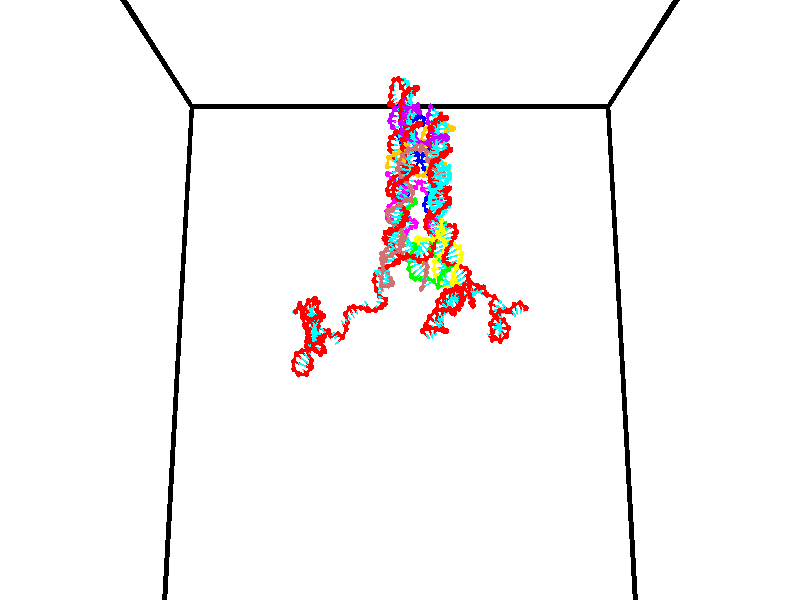 // switches for output
#declare DRAW_BASES = 1; // possible values are 0, 1; only relevant for DNA ribbons
#declare DRAW_BASES_TYPE = 3; // possible values are 1, 2, 3; only relevant for DNA ribbons
#declare DRAW_FOG = 0; // set to 1 to enable fog

#include "colors.inc"

#include "transforms.inc"
background { rgb <1, 1, 1>}

#default {
   normal{
       ripples 0.25
       frequency 0.20
       turbulence 0.2
       lambda 5
   }
	finish {
		phong 0.1
		phong_size 40.
	}
}

// original window dimensions: 1024x640


// camera settings

camera {
	sky <0, 0.179814, -0.983701>
	up <0, 0.179814, -0.983701>
	right 1.6 * <1, 0, 0>
	location <35, 94.9851, 44.8844>
	look_at <35, 29.7336, 32.9568>
	direction <0, -65.2515, -11.9276>
	angle 67.0682
}


# declare cpy_camera_pos = <35, 94.9851, 44.8844>;
# if (DRAW_FOG = 1)
fog {
	fog_type 2
	up vnormalize(cpy_camera_pos)
	color rgbt<1,1,1,0.3>
	distance 1e-5
	fog_alt 3e-3
	fog_offset 56
}
# end


// LIGHTS

# declare lum = 6;
global_settings {
	ambient_light rgb lum * <0.05, 0.05, 0.05>
	max_trace_level 15
}# declare cpy_direct_light_amount = 0.25;
light_source
{	1000 * <-1, -1.16352, -0.803886>,
	rgb lum * cpy_direct_light_amount
	parallel
}

light_source
{	1000 * <1, 1.16352, 0.803886>,
	rgb lum * cpy_direct_light_amount
	parallel
}

// strand 0

// nucleotide -1

// particle -1
sphere {
	<24.533365, 35.262707, 34.946125> 0.250000
	pigment { color rgbt <1,0,0,0> }
	no_shadow
}
cylinder {
	<24.357903, 34.903915, 34.924194>,  <24.252625, 34.688641, 34.911037>, 0.100000
	pigment { color rgbt <1,0,0,0> }
	no_shadow
}
cylinder {
	<24.357903, 34.903915, 34.924194>,  <24.533365, 35.262707, 34.946125>, 0.100000
	pigment { color rgbt <1,0,0,0> }
	no_shadow
}

// particle -1
sphere {
	<24.357903, 34.903915, 34.924194> 0.100000
	pigment { color rgbt <1,0,0,0> }
	no_shadow
}
sphere {
	0, 1
	scale<0.080000,0.200000,0.300000>
	matrix <0.507419, -0.196874, -0.838908,
		0.741691, -0.395810, 0.541506,
		-0.438657, -0.896981, -0.054822,
		24.226305, 34.634823, 34.907749>
	pigment { color rgbt <0,1,1,0> }
	no_shadow
}
cylinder {
	<24.969559, 35.433655, 34.312260>,  <24.533365, 35.262707, 34.946125>, 0.130000
	pigment { color rgbt <1,0,0,0> }
	no_shadow
}

// nucleotide -1

// particle -1
sphere {
	<24.969559, 35.433655, 34.312260> 0.250000
	pigment { color rgbt <1,0,0,0> }
	no_shadow
}
cylinder {
	<25.208862, 35.242340, 34.569424>,  <25.352444, 35.127552, 34.723721>, 0.100000
	pigment { color rgbt <1,0,0,0> }
	no_shadow
}
cylinder {
	<25.208862, 35.242340, 34.569424>,  <24.969559, 35.433655, 34.312260>, 0.100000
	pigment { color rgbt <1,0,0,0> }
	no_shadow
}

// particle -1
sphere {
	<25.208862, 35.242340, 34.569424> 0.100000
	pigment { color rgbt <1,0,0,0> }
	no_shadow
}
sphere {
	0, 1
	scale<0.080000,0.200000,0.300000>
	matrix <0.429191, 0.868799, 0.246947,
		-0.676671, 0.128194, 0.725040,
		0.598257, -0.478282, 0.642911,
		25.388340, 35.098854, 34.762299>
	pigment { color rgbt <0,1,1,0> }
	no_shadow
}
cylinder {
	<25.105688, 36.013645, 34.771580>,  <24.969559, 35.433655, 34.312260>, 0.130000
	pigment { color rgbt <1,0,0,0> }
	no_shadow
}

// nucleotide -1

// particle -1
sphere {
	<25.105688, 36.013645, 34.771580> 0.250000
	pigment { color rgbt <1,0,0,0> }
	no_shadow
}
cylinder {
	<25.390705, 35.733067, 34.765129>,  <25.561716, 35.564720, 34.761257>, 0.100000
	pigment { color rgbt <1,0,0,0> }
	no_shadow
}
cylinder {
	<25.390705, 35.733067, 34.765129>,  <25.105688, 36.013645, 34.771580>, 0.100000
	pigment { color rgbt <1,0,0,0> }
	no_shadow
}

// particle -1
sphere {
	<25.390705, 35.733067, 34.765129> 0.100000
	pigment { color rgbt <1,0,0,0> }
	no_shadow
}
sphere {
	0, 1
	scale<0.080000,0.200000,0.300000>
	matrix <0.662274, 0.664812, 0.345569,
		-0.231677, -0.256912, 0.938255,
		0.712544, -0.701442, -0.016125,
		25.604467, 35.522633, 34.760292>
	pigment { color rgbt <0,1,1,0> }
	no_shadow
}
cylinder {
	<25.310005, 35.770035, 35.486591>,  <25.105688, 36.013645, 34.771580>, 0.130000
	pigment { color rgbt <1,0,0,0> }
	no_shadow
}

// nucleotide -1

// particle -1
sphere {
	<25.310005, 35.770035, 35.486591> 0.250000
	pigment { color rgbt <1,0,0,0> }
	no_shadow
}
cylinder {
	<25.605453, 35.707024, 35.224407>,  <25.782722, 35.669216, 35.067097>, 0.100000
	pigment { color rgbt <1,0,0,0> }
	no_shadow
}
cylinder {
	<25.605453, 35.707024, 35.224407>,  <25.310005, 35.770035, 35.486591>, 0.100000
	pigment { color rgbt <1,0,0,0> }
	no_shadow
}

// particle -1
sphere {
	<25.605453, 35.707024, 35.224407> 0.100000
	pigment { color rgbt <1,0,0,0> }
	no_shadow
}
sphere {
	0, 1
	scale<0.080000,0.200000,0.300000>
	matrix <0.546345, 0.709464, 0.445161,
		0.394900, -0.686912, 0.610087,
		0.738621, -0.157524, -0.655458,
		25.827040, 35.659767, 35.027771>
	pigment { color rgbt <0,1,1,0> }
	no_shadow
}
cylinder {
	<26.010706, 35.646606, 35.808998>,  <25.310005, 35.770035, 35.486591>, 0.130000
	pigment { color rgbt <1,0,0,0> }
	no_shadow
}

// nucleotide -1

// particle -1
sphere {
	<26.010706, 35.646606, 35.808998> 0.250000
	pigment { color rgbt <1,0,0,0> }
	no_shadow
}
cylinder {
	<26.085369, 35.800652, 35.447479>,  <26.130167, 35.893078, 35.230568>, 0.100000
	pigment { color rgbt <1,0,0,0> }
	no_shadow
}
cylinder {
	<26.085369, 35.800652, 35.447479>,  <26.010706, 35.646606, 35.808998>, 0.100000
	pigment { color rgbt <1,0,0,0> }
	no_shadow
}

// particle -1
sphere {
	<26.085369, 35.800652, 35.447479> 0.100000
	pigment { color rgbt <1,0,0,0> }
	no_shadow
}
sphere {
	0, 1
	scale<0.080000,0.200000,0.300000>
	matrix <0.510077, 0.748257, 0.424185,
		0.839631, -0.540182, -0.056770,
		0.186658, 0.385116, -0.903795,
		26.141367, 35.916187, 35.176342>
	pigment { color rgbt <0,1,1,0> }
	no_shadow
}
cylinder {
	<26.645245, 35.730541, 35.803284>,  <26.010706, 35.646606, 35.808998>, 0.130000
	pigment { color rgbt <1,0,0,0> }
	no_shadow
}

// nucleotide -1

// particle -1
sphere {
	<26.645245, 35.730541, 35.803284> 0.250000
	pigment { color rgbt <1,0,0,0> }
	no_shadow
}
cylinder {
	<26.522516, 36.031502, 35.570129>,  <26.448879, 36.212078, 35.430237>, 0.100000
	pigment { color rgbt <1,0,0,0> }
	no_shadow
}
cylinder {
	<26.522516, 36.031502, 35.570129>,  <26.645245, 35.730541, 35.803284>, 0.100000
	pigment { color rgbt <1,0,0,0> }
	no_shadow
}

// particle -1
sphere {
	<26.522516, 36.031502, 35.570129> 0.100000
	pigment { color rgbt <1,0,0,0> }
	no_shadow
}
sphere {
	0, 1
	scale<0.080000,0.200000,0.300000>
	matrix <0.387235, 0.658128, 0.645691,
		0.869431, -0.027603, -0.493282,
		-0.306820, 0.752400, -0.582886,
		26.430470, 36.257221, 35.395264>
	pigment { color rgbt <0,1,1,0> }
	no_shadow
}
cylinder {
	<27.205660, 36.172245, 35.757206>,  <26.645245, 35.730541, 35.803284>, 0.130000
	pigment { color rgbt <1,0,0,0> }
	no_shadow
}

// nucleotide -1

// particle -1
sphere {
	<27.205660, 36.172245, 35.757206> 0.250000
	pigment { color rgbt <1,0,0,0> }
	no_shadow
}
cylinder {
	<26.916746, 36.422516, 35.639332>,  <26.743399, 36.572678, 35.568607>, 0.100000
	pigment { color rgbt <1,0,0,0> }
	no_shadow
}
cylinder {
	<26.916746, 36.422516, 35.639332>,  <27.205660, 36.172245, 35.757206>, 0.100000
	pigment { color rgbt <1,0,0,0> }
	no_shadow
}

// particle -1
sphere {
	<26.916746, 36.422516, 35.639332> 0.100000
	pigment { color rgbt <1,0,0,0> }
	no_shadow
}
sphere {
	0, 1
	scale<0.080000,0.200000,0.300000>
	matrix <0.314106, 0.676385, 0.666214,
		0.616152, 0.388633, -0.685070,
		-0.722283, 0.625674, -0.294684,
		26.700062, 36.610218, 35.550926>
	pigment { color rgbt <0,1,1,0> }
	no_shadow
}
cylinder {
	<27.526039, 36.863567, 35.577900>,  <27.205660, 36.172245, 35.757206>, 0.130000
	pigment { color rgbt <1,0,0,0> }
	no_shadow
}

// nucleotide -1

// particle -1
sphere {
	<27.526039, 36.863567, 35.577900> 0.250000
	pigment { color rgbt <1,0,0,0> }
	no_shadow
}
cylinder {
	<27.153580, 36.904541, 35.717884>,  <26.930103, 36.929123, 35.801876>, 0.100000
	pigment { color rgbt <1,0,0,0> }
	no_shadow
}
cylinder {
	<27.153580, 36.904541, 35.717884>,  <27.526039, 36.863567, 35.577900>, 0.100000
	pigment { color rgbt <1,0,0,0> }
	no_shadow
}

// particle -1
sphere {
	<27.153580, 36.904541, 35.717884> 0.100000
	pigment { color rgbt <1,0,0,0> }
	no_shadow
}
sphere {
	0, 1
	scale<0.080000,0.200000,0.300000>
	matrix <0.297856, 0.767288, 0.567936,
		-0.210347, 0.633070, -0.744968,
		-0.931148, 0.102430, 0.349960,
		26.874235, 36.935268, 35.822872>
	pigment { color rgbt <0,1,1,0> }
	no_shadow
}
cylinder {
	<27.370243, 37.544697, 35.492729>,  <27.526039, 36.863567, 35.577900>, 0.130000
	pigment { color rgbt <1,0,0,0> }
	no_shadow
}

// nucleotide -1

// particle -1
sphere {
	<27.370243, 37.544697, 35.492729> 0.250000
	pigment { color rgbt <1,0,0,0> }
	no_shadow
}
cylinder {
	<27.119543, 37.411354, 35.774456>,  <26.969124, 37.331348, 35.943493>, 0.100000
	pigment { color rgbt <1,0,0,0> }
	no_shadow
}
cylinder {
	<27.119543, 37.411354, 35.774456>,  <27.370243, 37.544697, 35.492729>, 0.100000
	pigment { color rgbt <1,0,0,0> }
	no_shadow
}

// particle -1
sphere {
	<27.119543, 37.411354, 35.774456> 0.100000
	pigment { color rgbt <1,0,0,0> }
	no_shadow
}
sphere {
	0, 1
	scale<0.080000,0.200000,0.300000>
	matrix <0.244430, 0.774143, 0.583914,
		-0.739891, 0.538124, -0.403713,
		-0.626750, -0.333353, 0.704315,
		26.931519, 37.311348, 35.985752>
	pigment { color rgbt <0,1,1,0> }
	no_shadow
}
cylinder {
	<26.975443, 38.102539, 35.907253>,  <27.370243, 37.544697, 35.492729>, 0.130000
	pigment { color rgbt <1,0,0,0> }
	no_shadow
}

// nucleotide -1

// particle -1
sphere {
	<26.975443, 38.102539, 35.907253> 0.250000
	pigment { color rgbt <1,0,0,0> }
	no_shadow
}
cylinder {
	<26.904329, 37.792484, 36.149757>,  <26.861662, 37.606449, 36.295261>, 0.100000
	pigment { color rgbt <1,0,0,0> }
	no_shadow
}
cylinder {
	<26.904329, 37.792484, 36.149757>,  <26.975443, 38.102539, 35.907253>, 0.100000
	pigment { color rgbt <1,0,0,0> }
	no_shadow
}

// particle -1
sphere {
	<26.904329, 37.792484, 36.149757> 0.100000
	pigment { color rgbt <1,0,0,0> }
	no_shadow
}
sphere {
	0, 1
	scale<0.080000,0.200000,0.300000>
	matrix <0.071983, 0.604181, 0.793589,
		-0.981433, 0.184728, -0.051616,
		-0.177783, -0.775139, 0.606261,
		26.850994, 37.559944, 36.331635>
	pigment { color rgbt <0,1,1,0> }
	no_shadow
}
cylinder {
	<26.508148, 38.456226, 36.180000>,  <26.975443, 38.102539, 35.907253>, 0.130000
	pigment { color rgbt <1,0,0,0> }
	no_shadow
}

// nucleotide -1

// particle -1
sphere {
	<26.508148, 38.456226, 36.180000> 0.250000
	pigment { color rgbt <1,0,0,0> }
	no_shadow
}
cylinder {
	<26.611237, 38.165688, 36.434875>,  <26.673090, 37.991364, 36.587799>, 0.100000
	pigment { color rgbt <1,0,0,0> }
	no_shadow
}
cylinder {
	<26.611237, 38.165688, 36.434875>,  <26.508148, 38.456226, 36.180000>, 0.100000
	pigment { color rgbt <1,0,0,0> }
	no_shadow
}

// particle -1
sphere {
	<26.611237, 38.165688, 36.434875> 0.100000
	pigment { color rgbt <1,0,0,0> }
	no_shadow
}
sphere {
	0, 1
	scale<0.080000,0.200000,0.300000>
	matrix <0.291069, 0.687191, 0.665617,
		-0.921335, 0.013922, 0.388520,
		0.257721, -0.726343, 0.637186,
		26.688553, 37.947784, 36.626030>
	pigment { color rgbt <0,1,1,0> }
	no_shadow
}
cylinder {
	<26.089119, 38.384312, 36.711651>,  <26.508148, 38.456226, 36.180000>, 0.130000
	pigment { color rgbt <1,0,0,0> }
	no_shadow
}

// nucleotide -1

// particle -1
sphere {
	<26.089119, 38.384312, 36.711651> 0.250000
	pigment { color rgbt <1,0,0,0> }
	no_shadow
}
cylinder {
	<26.466141, 38.286327, 36.802498>,  <26.692354, 38.227535, 36.857006>, 0.100000
	pigment { color rgbt <1,0,0,0> }
	no_shadow
}
cylinder {
	<26.466141, 38.286327, 36.802498>,  <26.089119, 38.384312, 36.711651>, 0.100000
	pigment { color rgbt <1,0,0,0> }
	no_shadow
}

// particle -1
sphere {
	<26.466141, 38.286327, 36.802498> 0.100000
	pigment { color rgbt <1,0,0,0> }
	no_shadow
}
sphere {
	0, 1
	scale<0.080000,0.200000,0.300000>
	matrix <0.076637, 0.820331, 0.566731,
		-0.325140, -0.516770, 0.791981,
		0.942556, -0.244962, 0.227119,
		26.748907, 38.212837, 36.870632>
	pigment { color rgbt <0,1,1,0> }
	no_shadow
}
cylinder {
	<26.225439, 38.233749, 37.542591>,  <26.089119, 38.384312, 36.711651>, 0.130000
	pigment { color rgbt <1,0,0,0> }
	no_shadow
}

// nucleotide -1

// particle -1
sphere {
	<26.225439, 38.233749, 37.542591> 0.250000
	pigment { color rgbt <1,0,0,0> }
	no_shadow
}
cylinder {
	<26.545160, 38.368046, 37.343235>,  <26.736994, 38.448624, 37.223621>, 0.100000
	pigment { color rgbt <1,0,0,0> }
	no_shadow
}
cylinder {
	<26.545160, 38.368046, 37.343235>,  <26.225439, 38.233749, 37.542591>, 0.100000
	pigment { color rgbt <1,0,0,0> }
	no_shadow
}

// particle -1
sphere {
	<26.545160, 38.368046, 37.343235> 0.100000
	pigment { color rgbt <1,0,0,0> }
	no_shadow
}
sphere {
	0, 1
	scale<0.080000,0.200000,0.300000>
	matrix <0.157511, 0.683320, 0.712926,
		0.579914, -0.648348, 0.493300,
		0.799306, 0.335736, -0.498389,
		26.784952, 38.468765, 37.193718>
	pigment { color rgbt <0,1,1,0> }
	no_shadow
}
cylinder {
	<26.793875, 38.200928, 38.022484>,  <26.225439, 38.233749, 37.542591>, 0.130000
	pigment { color rgbt <1,0,0,0> }
	no_shadow
}

// nucleotide -1

// particle -1
sphere {
	<26.793875, 38.200928, 38.022484> 0.250000
	pigment { color rgbt <1,0,0,0> }
	no_shadow
}
cylinder {
	<26.849703, 38.473198, 37.734818>,  <26.883200, 38.636562, 37.562218>, 0.100000
	pigment { color rgbt <1,0,0,0> }
	no_shadow
}
cylinder {
	<26.849703, 38.473198, 37.734818>,  <26.793875, 38.200928, 38.022484>, 0.100000
	pigment { color rgbt <1,0,0,0> }
	no_shadow
}

// particle -1
sphere {
	<26.849703, 38.473198, 37.734818> 0.100000
	pigment { color rgbt <1,0,0,0> }
	no_shadow
}
sphere {
	0, 1
	scale<0.080000,0.200000,0.300000>
	matrix <0.143427, 0.704717, 0.694840,
		0.979770, -0.200127, 0.000731,
		0.139572, 0.680679, -0.719164,
		26.891575, 38.677402, 37.519070>
	pigment { color rgbt <0,1,1,0> }
	no_shadow
}
cylinder {
	<27.514437, 38.466599, 38.002926>,  <26.793875, 38.200928, 38.022484>, 0.130000
	pigment { color rgbt <1,0,0,0> }
	no_shadow
}

// nucleotide -1

// particle -1
sphere {
	<27.514437, 38.466599, 38.002926> 0.250000
	pigment { color rgbt <1,0,0,0> }
	no_shadow
}
cylinder {
	<27.224670, 38.723736, 37.903347>,  <27.050810, 38.878017, 37.843601>, 0.100000
	pigment { color rgbt <1,0,0,0> }
	no_shadow
}
cylinder {
	<27.224670, 38.723736, 37.903347>,  <27.514437, 38.466599, 38.002926>, 0.100000
	pigment { color rgbt <1,0,0,0> }
	no_shadow
}

// particle -1
sphere {
	<27.224670, 38.723736, 37.903347> 0.100000
	pigment { color rgbt <1,0,0,0> }
	no_shadow
}
sphere {
	0, 1
	scale<0.080000,0.200000,0.300000>
	matrix <0.245697, 0.578174, 0.778041,
		0.644092, 0.502461, -0.576783,
		-0.724416, 0.642844, -0.248945,
		27.007345, 38.916588, 37.828663>
	pigment { color rgbt <0,1,1,0> }
	no_shadow
}
cylinder {
	<27.607761, 37.719940, 37.681309>,  <27.514437, 38.466599, 38.002926>, 0.130000
	pigment { color rgbt <1,0,0,0> }
	no_shadow
}

// nucleotide -1

// particle -1
sphere {
	<27.607761, 37.719940, 37.681309> 0.250000
	pigment { color rgbt <1,0,0,0> }
	no_shadow
}
cylinder {
	<27.332294, 37.857037, 37.425724>,  <27.167015, 37.939293, 37.272373>, 0.100000
	pigment { color rgbt <1,0,0,0> }
	no_shadow
}
cylinder {
	<27.332294, 37.857037, 37.425724>,  <27.607761, 37.719940, 37.681309>, 0.100000
	pigment { color rgbt <1,0,0,0> }
	no_shadow
}

// particle -1
sphere {
	<27.332294, 37.857037, 37.425724> 0.100000
	pigment { color rgbt <1,0,0,0> }
	no_shadow
}
sphere {
	0, 1
	scale<0.080000,0.200000,0.300000>
	matrix <-0.126820, -0.924581, -0.359260,
		-0.713902, -0.166377, 0.680193,
		-0.688666, 0.342738, -0.638960,
		27.125694, 37.959858, 37.234035>
	pigment { color rgbt <0,1,1,0> }
	no_shadow
}
cylinder {
	<27.273350, 37.085258, 37.463932>,  <27.607761, 37.719940, 37.681309>, 0.130000
	pigment { color rgbt <1,0,0,0> }
	no_shadow
}

// nucleotide -1

// particle -1
sphere {
	<27.273350, 37.085258, 37.463932> 0.250000
	pigment { color rgbt <1,0,0,0> }
	no_shadow
}
cylinder {
	<27.090992, 37.339115, 37.214329>,  <26.981577, 37.491428, 37.064568>, 0.100000
	pigment { color rgbt <1,0,0,0> }
	no_shadow
}
cylinder {
	<27.090992, 37.339115, 37.214329>,  <27.273350, 37.085258, 37.463932>, 0.100000
	pigment { color rgbt <1,0,0,0> }
	no_shadow
}

// particle -1
sphere {
	<27.090992, 37.339115, 37.214329> 0.100000
	pigment { color rgbt <1,0,0,0> }
	no_shadow
}
sphere {
	0, 1
	scale<0.080000,0.200000,0.300000>
	matrix <-0.221302, -0.759917, -0.611188,
		-0.862083, -0.140541, 0.486889,
		-0.455892, 0.634645, -0.624010,
		26.954224, 37.529507, 37.027126>
	pigment { color rgbt <0,1,1,0> }
	no_shadow
}
cylinder {
	<26.774914, 36.751686, 37.284462>,  <27.273350, 37.085258, 37.463932>, 0.130000
	pigment { color rgbt <1,0,0,0> }
	no_shadow
}

// nucleotide -1

// particle -1
sphere {
	<26.774914, 36.751686, 37.284462> 0.250000
	pigment { color rgbt <1,0,0,0> }
	no_shadow
}
cylinder {
	<26.793398, 37.010162, 36.979752>,  <26.804487, 37.165249, 36.796925>, 0.100000
	pigment { color rgbt <1,0,0,0> }
	no_shadow
}
cylinder {
	<26.793398, 37.010162, 36.979752>,  <26.774914, 36.751686, 37.284462>, 0.100000
	pigment { color rgbt <1,0,0,0> }
	no_shadow
}

// particle -1
sphere {
	<26.793398, 37.010162, 36.979752> 0.100000
	pigment { color rgbt <1,0,0,0> }
	no_shadow
}
sphere {
	0, 1
	scale<0.080000,0.200000,0.300000>
	matrix <-0.492140, -0.648892, -0.580290,
		-0.869289, 0.401714, 0.288033,
		0.046209, 0.646193, -0.761774,
		26.807261, 37.204021, 36.751221>
	pigment { color rgbt <0,1,1,0> }
	no_shadow
}
cylinder {
	<26.108761, 36.922756, 36.911190>,  <26.774914, 36.751686, 37.284462>, 0.130000
	pigment { color rgbt <1,0,0,0> }
	no_shadow
}

// nucleotide -1

// particle -1
sphere {
	<26.108761, 36.922756, 36.911190> 0.250000
	pigment { color rgbt <1,0,0,0> }
	no_shadow
}
cylinder {
	<26.359604, 37.037373, 36.621464>,  <26.510109, 37.106144, 36.447628>, 0.100000
	pigment { color rgbt <1,0,0,0> }
	no_shadow
}
cylinder {
	<26.359604, 37.037373, 36.621464>,  <26.108761, 36.922756, 36.911190>, 0.100000
	pigment { color rgbt <1,0,0,0> }
	no_shadow
}

// particle -1
sphere {
	<26.359604, 37.037373, 36.621464> 0.100000
	pigment { color rgbt <1,0,0,0> }
	no_shadow
}
sphere {
	0, 1
	scale<0.080000,0.200000,0.300000>
	matrix <-0.517364, -0.541916, -0.662316,
		-0.582299, 0.790076, -0.191592,
		0.627107, 0.286543, -0.724314,
		26.547735, 37.123337, 36.404171>
	pigment { color rgbt <0,1,1,0> }
	no_shadow
}
cylinder {
	<25.752386, 37.227974, 36.366360>,  <26.108761, 36.922756, 36.911190>, 0.130000
	pigment { color rgbt <1,0,0,0> }
	no_shadow
}

// nucleotide -1

// particle -1
sphere {
	<25.752386, 37.227974, 36.366360> 0.250000
	pigment { color rgbt <1,0,0,0> }
	no_shadow
}
cylinder {
	<26.089163, 37.097698, 36.194286>,  <26.291229, 37.019531, 36.091042>, 0.100000
	pigment { color rgbt <1,0,0,0> }
	no_shadow
}
cylinder {
	<26.089163, 37.097698, 36.194286>,  <25.752386, 37.227974, 36.366360>, 0.100000
	pigment { color rgbt <1,0,0,0> }
	no_shadow
}

// particle -1
sphere {
	<26.089163, 37.097698, 36.194286> 0.100000
	pigment { color rgbt <1,0,0,0> }
	no_shadow
}
sphere {
	0, 1
	scale<0.080000,0.200000,0.300000>
	matrix <-0.539416, -0.489344, -0.685254,
		0.012675, 0.808992, -0.587683,
		0.841944, -0.325691, -0.430181,
		26.341745, 36.999992, 36.065231>
	pigment { color rgbt <0,1,1,0> }
	no_shadow
}
cylinder {
	<25.566957, 37.074219, 35.687923>,  <25.752386, 37.227974, 36.366360>, 0.130000
	pigment { color rgbt <1,0,0,0> }
	no_shadow
}

// nucleotide -1

// particle -1
sphere {
	<25.566957, 37.074219, 35.687923> 0.250000
	pigment { color rgbt <1,0,0,0> }
	no_shadow
}
cylinder {
	<25.962854, 37.125847, 35.663437>,  <26.200394, 37.156826, 35.648746>, 0.100000
	pigment { color rgbt <1,0,0,0> }
	no_shadow
}
cylinder {
	<25.962854, 37.125847, 35.663437>,  <25.566957, 37.074219, 35.687923>, 0.100000
	pigment { color rgbt <1,0,0,0> }
	no_shadow
}

// particle -1
sphere {
	<25.962854, 37.125847, 35.663437> 0.100000
	pigment { color rgbt <1,0,0,0> }
	no_shadow
}
sphere {
	0, 1
	scale<0.080000,0.200000,0.300000>
	matrix <0.032471, -0.620548, -0.783496,
		-0.139114, 0.773473, -0.618375,
		0.989744, 0.129074, -0.061212,
		26.259777, 37.164570, 35.645073>
	pigment { color rgbt <0,1,1,0> }
	no_shadow
}
cylinder {
	<25.705887, 37.340546, 35.060585>,  <25.566957, 37.074219, 35.687923>, 0.130000
	pigment { color rgbt <1,0,0,0> }
	no_shadow
}

// nucleotide -1

// particle -1
sphere {
	<25.705887, 37.340546, 35.060585> 0.250000
	pigment { color rgbt <1,0,0,0> }
	no_shadow
}
cylinder {
	<25.996063, 37.114712, 35.218052>,  <26.170168, 36.979210, 35.312534>, 0.100000
	pigment { color rgbt <1,0,0,0> }
	no_shadow
}
cylinder {
	<25.996063, 37.114712, 35.218052>,  <25.705887, 37.340546, 35.060585>, 0.100000
	pigment { color rgbt <1,0,0,0> }
	no_shadow
}

// particle -1
sphere {
	<25.996063, 37.114712, 35.218052> 0.100000
	pigment { color rgbt <1,0,0,0> }
	no_shadow
}
sphere {
	0, 1
	scale<0.080000,0.200000,0.300000>
	matrix <-0.057783, -0.619897, -0.782553,
		0.685856, 0.544947, -0.482322,
		0.725440, -0.564588, 0.393671,
		26.213696, 36.945335, 35.336155>
	pigment { color rgbt <0,1,1,0> }
	no_shadow
}
cylinder {
	<26.090637, 37.144703, 34.394276>,  <25.705887, 37.340546, 35.060585>, 0.130000
	pigment { color rgbt <1,0,0,0> }
	no_shadow
}

// nucleotide -1

// particle -1
sphere {
	<26.090637, 37.144703, 34.394276> 0.250000
	pigment { color rgbt <1,0,0,0> }
	no_shadow
}
cylinder {
	<26.185257, 36.900635, 34.696728>,  <26.242029, 36.754192, 34.878201>, 0.100000
	pigment { color rgbt <1,0,0,0> }
	no_shadow
}
cylinder {
	<26.185257, 36.900635, 34.696728>,  <26.090637, 37.144703, 34.394276>, 0.100000
	pigment { color rgbt <1,0,0,0> }
	no_shadow
}

// particle -1
sphere {
	<26.185257, 36.900635, 34.696728> 0.100000
	pigment { color rgbt <1,0,0,0> }
	no_shadow
}
sphere {
	0, 1
	scale<0.080000,0.200000,0.300000>
	matrix <0.041829, -0.771101, -0.635337,
		0.970719, 0.181916, -0.156879,
		0.236547, -0.610172, 0.756132,
		26.256222, 36.717583, 34.923569>
	pigment { color rgbt <0,1,1,0> }
	no_shadow
}
cylinder {
	<26.555777, 36.643513, 34.128998>,  <26.090637, 37.144703, 34.394276>, 0.130000
	pigment { color rgbt <1,0,0,0> }
	no_shadow
}

// nucleotide -1

// particle -1
sphere {
	<26.555777, 36.643513, 34.128998> 0.250000
	pigment { color rgbt <1,0,0,0> }
	no_shadow
}
cylinder {
	<26.447155, 36.482807, 34.478821>,  <26.381983, 36.386383, 34.688713>, 0.100000
	pigment { color rgbt <1,0,0,0> }
	no_shadow
}
cylinder {
	<26.447155, 36.482807, 34.478821>,  <26.555777, 36.643513, 34.128998>, 0.100000
	pigment { color rgbt <1,0,0,0> }
	no_shadow
}

// particle -1
sphere {
	<26.447155, 36.482807, 34.478821> 0.100000
	pigment { color rgbt <1,0,0,0> }
	no_shadow
}
sphere {
	0, 1
	scale<0.080000,0.200000,0.300000>
	matrix <-0.104158, -0.891096, -0.441700,
		0.956771, -0.211037, 0.200133,
		-0.271553, -0.401760, 0.874556,
		26.365688, 36.362278, 34.741188>
	pigment { color rgbt <0,1,1,0> }
	no_shadow
}
cylinder {
	<26.621511, 35.989902, 34.020638>,  <26.555777, 36.643513, 34.128998>, 0.130000
	pigment { color rgbt <1,0,0,0> }
	no_shadow
}

// nucleotide -1

// particle -1
sphere {
	<26.621511, 35.989902, 34.020638> 0.250000
	pigment { color rgbt <1,0,0,0> }
	no_shadow
}
cylinder {
	<26.462055, 35.955727, 34.385887>,  <26.366383, 35.935223, 34.605038>, 0.100000
	pigment { color rgbt <1,0,0,0> }
	no_shadow
}
cylinder {
	<26.462055, 35.955727, 34.385887>,  <26.621511, 35.989902, 34.020638>, 0.100000
	pigment { color rgbt <1,0,0,0> }
	no_shadow
}

// particle -1
sphere {
	<26.462055, 35.955727, 34.385887> 0.100000
	pigment { color rgbt <1,0,0,0> }
	no_shadow
}
sphere {
	0, 1
	scale<0.080000,0.200000,0.300000>
	matrix <-0.283585, -0.935372, -0.211325,
		0.872162, -0.343189, 0.348646,
		-0.398638, -0.085439, 0.913120,
		26.342464, 35.930096, 34.659824>
	pigment { color rgbt <0,1,1,0> }
	no_shadow
}
cylinder {
	<26.799816, 35.313629, 34.201885>,  <26.621511, 35.989902, 34.020638>, 0.130000
	pigment { color rgbt <1,0,0,0> }
	no_shadow
}

// nucleotide -1

// particle -1
sphere {
	<26.799816, 35.313629, 34.201885> 0.250000
	pigment { color rgbt <1,0,0,0> }
	no_shadow
}
cylinder {
	<26.487274, 35.433765, 34.420708>,  <26.299749, 35.505848, 34.552002>, 0.100000
	pigment { color rgbt <1,0,0,0> }
	no_shadow
}
cylinder {
	<26.487274, 35.433765, 34.420708>,  <26.799816, 35.313629, 34.201885>, 0.100000
	pigment { color rgbt <1,0,0,0> }
	no_shadow
}

// particle -1
sphere {
	<26.487274, 35.433765, 34.420708> 0.100000
	pigment { color rgbt <1,0,0,0> }
	no_shadow
}
sphere {
	0, 1
	scale<0.080000,0.200000,0.300000>
	matrix <-0.410505, -0.907599, -0.088035,
		0.470071, -0.293358, 0.832451,
		-0.781357, 0.300343, 0.547060,
		26.252867, 35.523869, 34.584827>
	pigment { color rgbt <0,1,1,0> }
	no_shadow
}
cylinder {
	<26.622917, 34.757626, 34.789482>,  <26.799816, 35.313629, 34.201885>, 0.130000
	pigment { color rgbt <1,0,0,0> }
	no_shadow
}

// nucleotide -1

// particle -1
sphere {
	<26.622917, 34.757626, 34.789482> 0.250000
	pigment { color rgbt <1,0,0,0> }
	no_shadow
}
cylinder {
	<26.305527, 34.988365, 34.711880>,  <26.115093, 35.126808, 34.665318>, 0.100000
	pigment { color rgbt <1,0,0,0> }
	no_shadow
}
cylinder {
	<26.305527, 34.988365, 34.711880>,  <26.622917, 34.757626, 34.789482>, 0.100000
	pigment { color rgbt <1,0,0,0> }
	no_shadow
}

// particle -1
sphere {
	<26.305527, 34.988365, 34.711880> 0.100000
	pigment { color rgbt <1,0,0,0> }
	no_shadow
}
sphere {
	0, 1
	scale<0.080000,0.200000,0.300000>
	matrix <-0.598723, -0.797075, 0.078750,
		-0.109207, 0.178639, 0.977835,
		-0.793476, 0.576852, -0.194001,
		26.067484, 35.161423, 34.653679>
	pigment { color rgbt <0,1,1,0> }
	no_shadow
}
cylinder {
	<26.947395, 34.555744, 35.407036>,  <26.622917, 34.757626, 34.789482>, 0.130000
	pigment { color rgbt <1,0,0,0> }
	no_shadow
}

// nucleotide -1

// particle -1
sphere {
	<26.947395, 34.555744, 35.407036> 0.250000
	pigment { color rgbt <1,0,0,0> }
	no_shadow
}
cylinder {
	<26.650661, 34.822243, 35.376579>,  <26.472622, 34.982143, 35.358307>, 0.100000
	pigment { color rgbt <1,0,0,0> }
	no_shadow
}
cylinder {
	<26.650661, 34.822243, 35.376579>,  <26.947395, 34.555744, 35.407036>, 0.100000
	pigment { color rgbt <1,0,0,0> }
	no_shadow
}

// particle -1
sphere {
	<26.650661, 34.822243, 35.376579> 0.100000
	pigment { color rgbt <1,0,0,0> }
	no_shadow
}
sphere {
	0, 1
	scale<0.080000,0.200000,0.300000>
	matrix <-0.258826, -0.389220, -0.884035,
		-0.618622, -0.636099, 0.461178,
		-0.741833, 0.666248, -0.076142,
		26.428112, 35.022118, 35.353737>
	pigment { color rgbt <0,1,1,0> }
	no_shadow
}
cylinder {
	<26.696541, 34.232613, 36.055744>,  <26.947395, 34.555744, 35.407036>, 0.130000
	pigment { color rgbt <1,0,0,0> }
	no_shadow
}

// nucleotide -1

// particle -1
sphere {
	<26.696541, 34.232613, 36.055744> 0.250000
	pigment { color rgbt <1,0,0,0> }
	no_shadow
}
cylinder {
	<27.010677, 34.089863, 36.258083>,  <27.199160, 34.004211, 36.379486>, 0.100000
	pigment { color rgbt <1,0,0,0> }
	no_shadow
}
cylinder {
	<27.010677, 34.089863, 36.258083>,  <26.696541, 34.232613, 36.055744>, 0.100000
	pigment { color rgbt <1,0,0,0> }
	no_shadow
}

// particle -1
sphere {
	<27.010677, 34.089863, 36.258083> 0.100000
	pigment { color rgbt <1,0,0,0> }
	no_shadow
}
sphere {
	0, 1
	scale<0.080000,0.200000,0.300000>
	matrix <-0.517836, 0.069072, 0.852687,
		-0.339242, -0.931595, -0.130558,
		0.785341, -0.356875, 0.505846,
		27.246279, 33.982800, 36.409836>
	pigment { color rgbt <0,1,1,0> }
	no_shadow
}
cylinder {
	<26.549414, 33.586796, 36.577370>,  <26.696541, 34.232613, 36.055744>, 0.130000
	pigment { color rgbt <1,0,0,0> }
	no_shadow
}

// nucleotide -1

// particle -1
sphere {
	<26.549414, 33.586796, 36.577370> 0.250000
	pigment { color rgbt <1,0,0,0> }
	no_shadow
}
cylinder {
	<26.882620, 33.769424, 36.702354>,  <27.082542, 33.879002, 36.777344>, 0.100000
	pigment { color rgbt <1,0,0,0> }
	no_shadow
}
cylinder {
	<26.882620, 33.769424, 36.702354>,  <26.549414, 33.586796, 36.577370>, 0.100000
	pigment { color rgbt <1,0,0,0> }
	no_shadow
}

// particle -1
sphere {
	<26.882620, 33.769424, 36.702354> 0.100000
	pigment { color rgbt <1,0,0,0> }
	no_shadow
}
sphere {
	0, 1
	scale<0.080000,0.200000,0.300000>
	matrix <-0.339201, -0.024693, 0.940390,
		0.437070, -0.889344, 0.134300,
		0.833014, 0.456571, 0.312459,
		27.132524, 33.906395, 36.796093>
	pigment { color rgbt <0,1,1,0> }
	no_shadow
}
cylinder {
	<26.706371, 33.403557, 37.238297>,  <26.549414, 33.586796, 36.577370>, 0.130000
	pigment { color rgbt <1,0,0,0> }
	no_shadow
}

// nucleotide -1

// particle -1
sphere {
	<26.706371, 33.403557, 37.238297> 0.250000
	pigment { color rgbt <1,0,0,0> }
	no_shadow
}
cylinder {
	<26.865976, 33.766254, 37.183723>,  <26.961739, 33.983871, 37.150982>, 0.100000
	pigment { color rgbt <1,0,0,0> }
	no_shadow
}
cylinder {
	<26.865976, 33.766254, 37.183723>,  <26.706371, 33.403557, 37.238297>, 0.100000
	pigment { color rgbt <1,0,0,0> }
	no_shadow
}

// particle -1
sphere {
	<26.865976, 33.766254, 37.183723> 0.100000
	pigment { color rgbt <1,0,0,0> }
	no_shadow
}
sphere {
	0, 1
	scale<0.080000,0.200000,0.300000>
	matrix <-0.300534, 0.269891, 0.914789,
		0.866296, -0.324011, 0.380195,
		0.399013, 0.906739, -0.136429,
		26.985680, 34.038277, 37.142796>
	pigment { color rgbt <0,1,1,0> }
	no_shadow
}
cylinder {
	<27.160587, 33.494438, 37.750229>,  <26.706371, 33.403557, 37.238297>, 0.130000
	pigment { color rgbt <1,0,0,0> }
	no_shadow
}

// nucleotide -1

// particle -1
sphere {
	<27.160587, 33.494438, 37.750229> 0.250000
	pigment { color rgbt <1,0,0,0> }
	no_shadow
}
cylinder {
	<26.975597, 33.826672, 37.626133>,  <26.864603, 34.026012, 37.551674>, 0.100000
	pigment { color rgbt <1,0,0,0> }
	no_shadow
}
cylinder {
	<26.975597, 33.826672, 37.626133>,  <27.160587, 33.494438, 37.750229>, 0.100000
	pigment { color rgbt <1,0,0,0> }
	no_shadow
}

// particle -1
sphere {
	<26.975597, 33.826672, 37.626133> 0.100000
	pigment { color rgbt <1,0,0,0> }
	no_shadow
}
sphere {
	0, 1
	scale<0.080000,0.200000,0.300000>
	matrix <-0.350842, 0.149920, 0.924356,
		0.814266, 0.536337, 0.222069,
		-0.462473, 0.830582, -0.310244,
		26.836855, 34.075848, 37.533058>
	pigment { color rgbt <0,1,1,0> }
	no_shadow
}
cylinder {
	<27.367634, 34.021366, 38.163872>,  <27.160587, 33.494438, 37.750229>, 0.130000
	pigment { color rgbt <1,0,0,0> }
	no_shadow
}

// nucleotide -1

// particle -1
sphere {
	<27.367634, 34.021366, 38.163872> 0.250000
	pigment { color rgbt <1,0,0,0> }
	no_shadow
}
cylinder {
	<26.999289, 34.080658, 38.019627>,  <26.778282, 34.116234, 37.933079>, 0.100000
	pigment { color rgbt <1,0,0,0> }
	no_shadow
}
cylinder {
	<26.999289, 34.080658, 38.019627>,  <27.367634, 34.021366, 38.163872>, 0.100000
	pigment { color rgbt <1,0,0,0> }
	no_shadow
}

// particle -1
sphere {
	<26.999289, 34.080658, 38.019627> 0.100000
	pigment { color rgbt <1,0,0,0> }
	no_shadow
}
sphere {
	0, 1
	scale<0.080000,0.200000,0.300000>
	matrix <-0.342641, 0.133647, 0.929912,
		0.186035, 0.979881, -0.072281,
		-0.920863, 0.148230, -0.360610,
		26.723030, 34.125126, 37.911442>
	pigment { color rgbt <0,1,1,0> }
	no_shadow
}
cylinder {
	<27.039520, 34.590179, 38.448284>,  <27.367634, 34.021366, 38.163872>, 0.130000
	pigment { color rgbt <1,0,0,0> }
	no_shadow
}

// nucleotide -1

// particle -1
sphere {
	<27.039520, 34.590179, 38.448284> 0.250000
	pigment { color rgbt <1,0,0,0> }
	no_shadow
}
cylinder {
	<26.738644, 34.352768, 38.333790>,  <26.558119, 34.210320, 38.265091>, 0.100000
	pigment { color rgbt <1,0,0,0> }
	no_shadow
}
cylinder {
	<26.738644, 34.352768, 38.333790>,  <27.039520, 34.590179, 38.448284>, 0.100000
	pigment { color rgbt <1,0,0,0> }
	no_shadow
}

// particle -1
sphere {
	<26.738644, 34.352768, 38.333790> 0.100000
	pigment { color rgbt <1,0,0,0> }
	no_shadow
}
sphere {
	0, 1
	scale<0.080000,0.200000,0.300000>
	matrix <-0.432807, 0.117450, 0.893803,
		-0.496880, 0.796196, -0.345229,
		-0.752189, -0.593530, -0.286240,
		26.512987, 34.174709, 38.247917>
	pigment { color rgbt <0,1,1,0> }
	no_shadow
}
cylinder {
	<26.525379, 35.004711, 38.112854>,  <27.039520, 34.590179, 38.448284>, 0.130000
	pigment { color rgbt <1,0,0,0> }
	no_shadow
}

// nucleotide -1

// particle -1
sphere {
	<26.525379, 35.004711, 38.112854> 0.250000
	pigment { color rgbt <1,0,0,0> }
	no_shadow
}
cylinder {
	<26.211369, 34.829361, 37.937786>,  <26.022963, 34.724152, 37.832745>, 0.100000
	pigment { color rgbt <1,0,0,0> }
	no_shadow
}
cylinder {
	<26.211369, 34.829361, 37.937786>,  <26.525379, 35.004711, 38.112854>, 0.100000
	pigment { color rgbt <1,0,0,0> }
	no_shadow
}

// particle -1
sphere {
	<26.211369, 34.829361, 37.937786> 0.100000
	pigment { color rgbt <1,0,0,0> }
	no_shadow
}
sphere {
	0, 1
	scale<0.080000,0.200000,0.300000>
	matrix <-0.535847, 0.126069, 0.834850,
		-0.310805, 0.889904, -0.333872,
		-0.785028, -0.438380, -0.437670,
		25.975861, 34.697845, 37.806484>
	pigment { color rgbt <0,1,1,0> }
	no_shadow
}
cylinder {
	<25.846502, 35.363300, 38.168438>,  <26.525379, 35.004711, 38.112854>, 0.130000
	pigment { color rgbt <1,0,0,0> }
	no_shadow
}

// nucleotide -1

// particle -1
sphere {
	<25.846502, 35.363300, 38.168438> 0.250000
	pigment { color rgbt <1,0,0,0> }
	no_shadow
}
cylinder {
	<25.780300, 34.968945, 38.158451>,  <25.740578, 34.732330, 38.152458>, 0.100000
	pigment { color rgbt <1,0,0,0> }
	no_shadow
}
cylinder {
	<25.780300, 34.968945, 38.158451>,  <25.846502, 35.363300, 38.168438>, 0.100000
	pigment { color rgbt <1,0,0,0> }
	no_shadow
}

// particle -1
sphere {
	<25.780300, 34.968945, 38.158451> 0.100000
	pigment { color rgbt <1,0,0,0> }
	no_shadow
}
sphere {
	0, 1
	scale<0.080000,0.200000,0.300000>
	matrix <-0.556486, 0.072460, 0.827691,
		-0.814205, 0.150882, -0.560628,
		-0.165507, -0.985892, -0.024967,
		25.730648, 34.673176, 38.150963>
	pigment { color rgbt <0,1,1,0> }
	no_shadow
}
cylinder {
	<25.229401, 35.249908, 38.277451>,  <25.846502, 35.363300, 38.168438>, 0.130000
	pigment { color rgbt <1,0,0,0> }
	no_shadow
}

// nucleotide -1

// particle -1
sphere {
	<25.229401, 35.249908, 38.277451> 0.250000
	pigment { color rgbt <1,0,0,0> }
	no_shadow
}
cylinder {
	<25.374329, 34.899349, 38.404350>,  <25.461285, 34.689014, 38.480492>, 0.100000
	pigment { color rgbt <1,0,0,0> }
	no_shadow
}
cylinder {
	<25.374329, 34.899349, 38.404350>,  <25.229401, 35.249908, 38.277451>, 0.100000
	pigment { color rgbt <1,0,0,0> }
	no_shadow
}

// particle -1
sphere {
	<25.374329, 34.899349, 38.404350> 0.100000
	pigment { color rgbt <1,0,0,0> }
	no_shadow
}
sphere {
	0, 1
	scale<0.080000,0.200000,0.300000>
	matrix <-0.513030, 0.096650, 0.852912,
		-0.778155, -0.471785, -0.414601,
		0.362319, -0.876401, 0.317249,
		25.483025, 34.636429, 38.499523>
	pigment { color rgbt <0,1,1,0> }
	no_shadow
}
cylinder {
	<24.642080, 34.854458, 38.465912>,  <25.229401, 35.249908, 38.277451>, 0.130000
	pigment { color rgbt <1,0,0,0> }
	no_shadow
}

// nucleotide -1

// particle -1
sphere {
	<24.642080, 34.854458, 38.465912> 0.250000
	pigment { color rgbt <1,0,0,0> }
	no_shadow
}
cylinder {
	<24.949171, 34.713520, 38.679996>,  <25.133425, 34.628956, 38.808445>, 0.100000
	pigment { color rgbt <1,0,0,0> }
	no_shadow
}
cylinder {
	<24.949171, 34.713520, 38.679996>,  <24.642080, 34.854458, 38.465912>, 0.100000
	pigment { color rgbt <1,0,0,0> }
	no_shadow
}

// particle -1
sphere {
	<24.949171, 34.713520, 38.679996> 0.100000
	pigment { color rgbt <1,0,0,0> }
	no_shadow
}
sphere {
	0, 1
	scale<0.080000,0.200000,0.300000>
	matrix <-0.577055, -0.017048, 0.816527,
		-0.278578, -0.935714, -0.216413,
		0.767725, -0.352349, 0.535209,
		25.179489, 34.607815, 38.840561>
	pigment { color rgbt <0,1,1,0> }
	no_shadow
}
cylinder {
	<24.333635, 34.577778, 39.051025>,  <24.642080, 34.854458, 38.465912>, 0.130000
	pigment { color rgbt <1,0,0,0> }
	no_shadow
}

// nucleotide -1

// particle -1
sphere {
	<24.333635, 34.577778, 39.051025> 0.250000
	pigment { color rgbt <1,0,0,0> }
	no_shadow
}
cylinder {
	<24.714218, 34.601311, 39.171871>,  <24.942568, 34.615429, 39.244377>, 0.100000
	pigment { color rgbt <1,0,0,0> }
	no_shadow
}
cylinder {
	<24.714218, 34.601311, 39.171871>,  <24.333635, 34.577778, 39.051025>, 0.100000
	pigment { color rgbt <1,0,0,0> }
	no_shadow
}

// particle -1
sphere {
	<24.714218, 34.601311, 39.171871> 0.100000
	pigment { color rgbt <1,0,0,0> }
	no_shadow
}
sphere {
	0, 1
	scale<0.080000,0.200000,0.300000>
	matrix <-0.305977, 0.074447, 0.949124,
		0.033348, -0.995488, 0.088835,
		0.951455, 0.058833, 0.302114,
		24.999655, 34.618961, 39.262505>
	pigment { color rgbt <0,1,1,0> }
	no_shadow
}
cylinder {
	<24.414221, 34.729324, 39.715778>,  <24.333635, 34.577778, 39.051025>, 0.130000
	pigment { color rgbt <1,0,0,0> }
	no_shadow
}

// nucleotide -1

// particle -1
sphere {
	<24.414221, 34.729324, 39.715778> 0.250000
	pigment { color rgbt <1,0,0,0> }
	no_shadow
}
cylinder {
	<24.591051, 34.500031, 39.991741>,  <24.697149, 34.362453, 40.157318>, 0.100000
	pigment { color rgbt <1,0,0,0> }
	no_shadow
}
cylinder {
	<24.591051, 34.500031, 39.991741>,  <24.414221, 34.729324, 39.715778>, 0.100000
	pigment { color rgbt <1,0,0,0> }
	no_shadow
}

// particle -1
sphere {
	<24.591051, 34.500031, 39.991741> 0.100000
	pigment { color rgbt <1,0,0,0> }
	no_shadow
}
sphere {
	0, 1
	scale<0.080000,0.200000,0.300000>
	matrix <0.836440, -0.014323, -0.547871,
		0.323942, 0.819263, 0.473148,
		0.442074, -0.573239, 0.689905,
		24.723673, 34.328060, 40.198711>
	pigment { color rgbt <0,1,1,0> }
	no_shadow
}
cylinder {
	<24.959112, 35.123703, 40.140896>,  <24.414221, 34.729324, 39.715778>, 0.130000
	pigment { color rgbt <1,0,0,0> }
	no_shadow
}

// nucleotide -1

// particle -1
sphere {
	<24.959112, 35.123703, 40.140896> 0.250000
	pigment { color rgbt <1,0,0,0> }
	no_shadow
}
cylinder {
	<25.024950, 34.730480, 40.108635>,  <25.064453, 34.494545, 40.089279>, 0.100000
	pigment { color rgbt <1,0,0,0> }
	no_shadow
}
cylinder {
	<25.024950, 34.730480, 40.108635>,  <24.959112, 35.123703, 40.140896>, 0.100000
	pigment { color rgbt <1,0,0,0> }
	no_shadow
}

// particle -1
sphere {
	<25.024950, 34.730480, 40.108635> 0.100000
	pigment { color rgbt <1,0,0,0> }
	no_shadow
}
sphere {
	0, 1
	scale<0.080000,0.200000,0.300000>
	matrix <0.596885, 0.164368, -0.785310,
		0.785262, 0.081117, 0.613827,
		0.164596, -0.983058, -0.080654,
		25.074329, 34.435562, 40.084438>
	pigment { color rgbt <0,1,1,0> }
	no_shadow
}
cylinder {
	<25.738104, 34.982956, 40.161057>,  <24.959112, 35.123703, 40.140896>, 0.130000
	pigment { color rgbt <1,0,0,0> }
	no_shadow
}

// nucleotide -1

// particle -1
sphere {
	<25.738104, 34.982956, 40.161057> 0.250000
	pigment { color rgbt <1,0,0,0> }
	no_shadow
}
cylinder {
	<25.540359, 34.689465, 39.974617>,  <25.421713, 34.513371, 39.862751>, 0.100000
	pigment { color rgbt <1,0,0,0> }
	no_shadow
}
cylinder {
	<25.540359, 34.689465, 39.974617>,  <25.738104, 34.982956, 40.161057>, 0.100000
	pigment { color rgbt <1,0,0,0> }
	no_shadow
}

// particle -1
sphere {
	<25.540359, 34.689465, 39.974617> 0.100000
	pigment { color rgbt <1,0,0,0> }
	no_shadow
}
sphere {
	0, 1
	scale<0.080000,0.200000,0.300000>
	matrix <0.579100, 0.121894, -0.806093,
		0.648266, -0.668422, 0.364641,
		-0.494362, -0.733726, -0.466103,
		25.392052, 34.469345, 39.834785>
	pigment { color rgbt <0,1,1,0> }
	no_shadow
}
cylinder {
	<26.066713, 34.593842, 39.620636>,  <25.738104, 34.982956, 40.161057>, 0.130000
	pigment { color rgbt <1,0,0,0> }
	no_shadow
}

// nucleotide -1

// particle -1
sphere {
	<26.066713, 34.593842, 39.620636> 0.250000
	pigment { color rgbt <1,0,0,0> }
	no_shadow
}
cylinder {
	<25.699034, 34.492310, 39.500210>,  <25.478426, 34.431389, 39.427956>, 0.100000
	pigment { color rgbt <1,0,0,0> }
	no_shadow
}
cylinder {
	<25.699034, 34.492310, 39.500210>,  <26.066713, 34.593842, 39.620636>, 0.100000
	pigment { color rgbt <1,0,0,0> }
	no_shadow
}

// particle -1
sphere {
	<25.699034, 34.492310, 39.500210> 0.100000
	pigment { color rgbt <1,0,0,0> }
	no_shadow
}
sphere {
	0, 1
	scale<0.080000,0.200000,0.300000>
	matrix <0.349262, -0.172354, -0.921038,
		0.181900, -0.951768, 0.247082,
		-0.919200, -0.253833, -0.301066,
		25.423273, 34.416161, 39.409889>
	pigment { color rgbt <0,1,1,0> }
	no_shadow
}
cylinder {
	<26.060156, 33.884296, 39.456402>,  <26.066713, 34.593842, 39.620636>, 0.130000
	pigment { color rgbt <1,0,0,0> }
	no_shadow
}

// nucleotide -1

// particle -1
sphere {
	<26.060156, 33.884296, 39.456402> 0.250000
	pigment { color rgbt <1,0,0,0> }
	no_shadow
}
cylinder {
	<25.792351, 34.097641, 39.249607>,  <25.631668, 34.225647, 39.125530>, 0.100000
	pigment { color rgbt <1,0,0,0> }
	no_shadow
}
cylinder {
	<25.792351, 34.097641, 39.249607>,  <26.060156, 33.884296, 39.456402>, 0.100000
	pigment { color rgbt <1,0,0,0> }
	no_shadow
}

// particle -1
sphere {
	<25.792351, 34.097641, 39.249607> 0.100000
	pigment { color rgbt <1,0,0,0> }
	no_shadow
}
sphere {
	0, 1
	scale<0.080000,0.200000,0.300000>
	matrix <0.369562, -0.364567, -0.854701,
		-0.644343, -0.763293, 0.046971,
		-0.669511, 0.533362, -0.516991,
		25.591497, 34.257648, 39.094509>
	pigment { color rgbt <0,1,1,0> }
	no_shadow
}
cylinder {
	<25.939442, 33.500359, 38.875584>,  <26.060156, 33.884296, 39.456402>, 0.130000
	pigment { color rgbt <1,0,0,0> }
	no_shadow
}

// nucleotide -1

// particle -1
sphere {
	<25.939442, 33.500359, 38.875584> 0.250000
	pigment { color rgbt <1,0,0,0> }
	no_shadow
}
cylinder {
	<25.819798, 33.870327, 38.781727>,  <25.748011, 34.092308, 38.725414>, 0.100000
	pigment { color rgbt <1,0,0,0> }
	no_shadow
}
cylinder {
	<25.819798, 33.870327, 38.781727>,  <25.939442, 33.500359, 38.875584>, 0.100000
	pigment { color rgbt <1,0,0,0> }
	no_shadow
}

// particle -1
sphere {
	<25.819798, 33.870327, 38.781727> 0.100000
	pigment { color rgbt <1,0,0,0> }
	no_shadow
}
sphere {
	0, 1
	scale<0.080000,0.200000,0.300000>
	matrix <0.366120, -0.115839, -0.923329,
		-0.881186, -0.362083, -0.303984,
		-0.299109, 0.924920, -0.234642,
		25.730064, 34.147804, 38.711334>
	pigment { color rgbt <0,1,1,0> }
	no_shadow
}
cylinder {
	<25.651213, 33.337559, 38.231121>,  <25.939442, 33.500359, 38.875584>, 0.130000
	pigment { color rgbt <1,0,0,0> }
	no_shadow
}

// nucleotide -1

// particle -1
sphere {
	<25.651213, 33.337559, 38.231121> 0.250000
	pigment { color rgbt <1,0,0,0> }
	no_shadow
}
cylinder {
	<25.749563, 33.722168, 38.280140>,  <25.808573, 33.952934, 38.309551>, 0.100000
	pigment { color rgbt <1,0,0,0> }
	no_shadow
}
cylinder {
	<25.749563, 33.722168, 38.280140>,  <25.651213, 33.337559, 38.231121>, 0.100000
	pigment { color rgbt <1,0,0,0> }
	no_shadow
}

// particle -1
sphere {
	<25.749563, 33.722168, 38.280140> 0.100000
	pigment { color rgbt <1,0,0,0> }
	no_shadow
}
sphere {
	0, 1
	scale<0.080000,0.200000,0.300000>
	matrix <0.522465, -0.024972, -0.852295,
		-0.816441, 0.273587, -0.508502,
		0.245875, 0.961523, 0.122552,
		25.823326, 34.010624, 38.316906>
	pigment { color rgbt <0,1,1,0> }
	no_shadow
}
cylinder {
	<25.470045, 33.773121, 37.647583>,  <25.651213, 33.337559, 38.231121>, 0.130000
	pigment { color rgbt <1,0,0,0> }
	no_shadow
}

// nucleotide -1

// particle -1
sphere {
	<25.470045, 33.773121, 37.647583> 0.250000
	pigment { color rgbt <1,0,0,0> }
	no_shadow
}
cylinder {
	<25.789675, 33.913651, 37.842747>,  <25.981453, 33.997967, 37.959843>, 0.100000
	pigment { color rgbt <1,0,0,0> }
	no_shadow
}
cylinder {
	<25.789675, 33.913651, 37.842747>,  <25.470045, 33.773121, 37.647583>, 0.100000
	pigment { color rgbt <1,0,0,0> }
	no_shadow
}

// particle -1
sphere {
	<25.789675, 33.913651, 37.842747> 0.100000
	pigment { color rgbt <1,0,0,0> }
	no_shadow
}
sphere {
	0, 1
	scale<0.080000,0.200000,0.300000>
	matrix <0.429623, 0.234047, -0.872151,
		-0.420600, 0.906528, 0.036084,
		0.799075, 0.351324, 0.487905,
		26.029398, 34.019047, 37.989117>
	pigment { color rgbt <0,1,1,0> }
	no_shadow
}
cylinder {
	<25.579163, 34.470062, 37.386292>,  <25.470045, 33.773121, 37.647583>, 0.130000
	pigment { color rgbt <1,0,0,0> }
	no_shadow
}

// nucleotide -1

// particle -1
sphere {
	<25.579163, 34.470062, 37.386292> 0.250000
	pigment { color rgbt <1,0,0,0> }
	no_shadow
}
cylinder {
	<25.923323, 34.375309, 37.566780>,  <26.129820, 34.318459, 37.675072>, 0.100000
	pigment { color rgbt <1,0,0,0> }
	no_shadow
}
cylinder {
	<25.923323, 34.375309, 37.566780>,  <25.579163, 34.470062, 37.386292>, 0.100000
	pigment { color rgbt <1,0,0,0> }
	no_shadow
}

// particle -1
sphere {
	<25.923323, 34.375309, 37.566780> 0.100000
	pigment { color rgbt <1,0,0,0> }
	no_shadow
}
sphere {
	0, 1
	scale<0.080000,0.200000,0.300000>
	matrix <0.509170, 0.362579, -0.780565,
		0.021297, 0.901346, 0.432576,
		0.860402, -0.236879, 0.451217,
		26.181444, 34.304245, 37.702145>
	pigment { color rgbt <0,1,1,0> }
	no_shadow
}
cylinder {
	<26.037498, 35.064468, 37.321419>,  <25.579163, 34.470062, 37.386292>, 0.130000
	pigment { color rgbt <1,0,0,0> }
	no_shadow
}

// nucleotide -1

// particle -1
sphere {
	<26.037498, 35.064468, 37.321419> 0.250000
	pigment { color rgbt <1,0,0,0> }
	no_shadow
}
cylinder {
	<26.296600, 34.765503, 37.380447>,  <26.452063, 34.586124, 37.415867>, 0.100000
	pigment { color rgbt <1,0,0,0> }
	no_shadow
}
cylinder {
	<26.296600, 34.765503, 37.380447>,  <26.037498, 35.064468, 37.321419>, 0.100000
	pigment { color rgbt <1,0,0,0> }
	no_shadow
}

// particle -1
sphere {
	<26.296600, 34.765503, 37.380447> 0.100000
	pigment { color rgbt <1,0,0,0> }
	no_shadow
}
sphere {
	0, 1
	scale<0.080000,0.200000,0.300000>
	matrix <0.518927, 0.291036, -0.803749,
		0.557786, 0.597215, 0.576376,
		0.647757, -0.747417, 0.147576,
		26.490927, 34.541279, 37.424721>
	pigment { color rgbt <0,1,1,0> }
	no_shadow
}
cylinder {
	<26.709936, 35.206551, 37.106895>,  <26.037498, 35.064468, 37.321419>, 0.130000
	pigment { color rgbt <1,0,0,0> }
	no_shadow
}

// nucleotide -1

// particle -1
sphere {
	<26.709936, 35.206551, 37.106895> 0.250000
	pigment { color rgbt <1,0,0,0> }
	no_shadow
}
cylinder {
	<26.724600, 34.810001, 37.056557>,  <26.733398, 34.572071, 37.026352>, 0.100000
	pigment { color rgbt <1,0,0,0> }
	no_shadow
}
cylinder {
	<26.724600, 34.810001, 37.056557>,  <26.709936, 35.206551, 37.106895>, 0.100000
	pigment { color rgbt <1,0,0,0> }
	no_shadow
}

// particle -1
sphere {
	<26.724600, 34.810001, 37.056557> 0.100000
	pigment { color rgbt <1,0,0,0> }
	no_shadow
}
sphere {
	0, 1
	scale<0.080000,0.200000,0.300000>
	matrix <0.602250, 0.122410, -0.788867,
		0.797465, -0.046873, 0.601541,
		0.036658, -0.991372, -0.125847,
		26.735598, 34.512589, 37.018803>
	pigment { color rgbt <0,1,1,0> }
	no_shadow
}
cylinder {
	<27.446110, 35.005459, 36.973610>,  <26.709936, 35.206551, 37.106895>, 0.130000
	pigment { color rgbt <1,0,0,0> }
	no_shadow
}

// nucleotide -1

// particle -1
sphere {
	<27.446110, 35.005459, 36.973610> 0.250000
	pigment { color rgbt <1,0,0,0> }
	no_shadow
}
cylinder {
	<27.171103, 34.752697, 36.830490>,  <27.006098, 34.601040, 36.744617>, 0.100000
	pigment { color rgbt <1,0,0,0> }
	no_shadow
}
cylinder {
	<27.171103, 34.752697, 36.830490>,  <27.446110, 35.005459, 36.973610>, 0.100000
	pigment { color rgbt <1,0,0,0> }
	no_shadow
}

// particle -1
sphere {
	<27.171103, 34.752697, 36.830490> 0.100000
	pigment { color rgbt <1,0,0,0> }
	no_shadow
}
sphere {
	0, 1
	scale<0.080000,0.200000,0.300000>
	matrix <0.393167, 0.090331, -0.915019,
		0.610524, -0.769765, 0.186340,
		-0.687518, -0.631904, -0.357795,
		26.964848, 34.563126, 36.723152>
	pigment { color rgbt <0,1,1,0> }
	no_shadow
}
cylinder {
	<27.818842, 34.662071, 36.498005>,  <27.446110, 35.005459, 36.973610>, 0.130000
	pigment { color rgbt <1,0,0,0> }
	no_shadow
}

// nucleotide -1

// particle -1
sphere {
	<27.818842, 34.662071, 36.498005> 0.250000
	pigment { color rgbt <1,0,0,0> }
	no_shadow
}
cylinder {
	<27.434919, 34.627182, 36.391296>,  <27.204565, 34.606247, 36.327271>, 0.100000
	pigment { color rgbt <1,0,0,0> }
	no_shadow
}
cylinder {
	<27.434919, 34.627182, 36.391296>,  <27.818842, 34.662071, 36.498005>, 0.100000
	pigment { color rgbt <1,0,0,0> }
	no_shadow
}

// particle -1
sphere {
	<27.434919, 34.627182, 36.391296> 0.100000
	pigment { color rgbt <1,0,0,0> }
	no_shadow
}
sphere {
	0, 1
	scale<0.080000,0.200000,0.300000>
	matrix <0.225971, 0.323580, -0.918822,
		0.166462, -0.942172, -0.290864,
		-0.959806, -0.087222, -0.266767,
		27.146978, 34.601017, 36.311268>
	pigment { color rgbt <0,1,1,0> }
	no_shadow
}
cylinder {
	<27.941837, 33.984390, 36.809143>,  <27.818842, 34.662071, 36.498005>, 0.130000
	pigment { color rgbt <1,0,0,0> }
	no_shadow
}

// nucleotide -1

// particle -1
sphere {
	<27.941837, 33.984390, 36.809143> 0.250000
	pigment { color rgbt <1,0,0,0> }
	no_shadow
}
cylinder {
	<28.125946, 34.337276, 36.769466>,  <28.236412, 34.549007, 36.745659>, 0.100000
	pigment { color rgbt <1,0,0,0> }
	no_shadow
}
cylinder {
	<28.125946, 34.337276, 36.769466>,  <27.941837, 33.984390, 36.809143>, 0.100000
	pigment { color rgbt <1,0,0,0> }
	no_shadow
}

// particle -1
sphere {
	<28.125946, 34.337276, 36.769466> 0.100000
	pigment { color rgbt <1,0,0,0> }
	no_shadow
}
sphere {
	0, 1
	scale<0.080000,0.200000,0.300000>
	matrix <0.658800, -0.264525, 0.704279,
		0.595091, -0.389506, -0.702960,
		0.460272, 0.882220, -0.099190,
		28.264027, 34.601944, 36.739708>
	pigment { color rgbt <0,1,1,0> }
	no_shadow
}
cylinder {
	<28.716232, 33.980137, 36.680759>,  <27.941837, 33.984390, 36.809143>, 0.130000
	pigment { color rgbt <1,0,0,0> }
	no_shadow
}

// nucleotide -1

// particle -1
sphere {
	<28.716232, 33.980137, 36.680759> 0.250000
	pigment { color rgbt <1,0,0,0> }
	no_shadow
}
cylinder {
	<28.612898, 34.318913, 36.866646>,  <28.550898, 34.522179, 36.978176>, 0.100000
	pigment { color rgbt <1,0,0,0> }
	no_shadow
}
cylinder {
	<28.612898, 34.318913, 36.866646>,  <28.716232, 33.980137, 36.680759>, 0.100000
	pigment { color rgbt <1,0,0,0> }
	no_shadow
}

// particle -1
sphere {
	<28.612898, 34.318913, 36.866646> 0.100000
	pigment { color rgbt <1,0,0,0> }
	no_shadow
}
sphere {
	0, 1
	scale<0.080000,0.200000,0.300000>
	matrix <0.629784, -0.217127, 0.745807,
		0.732555, 0.485337, -0.477297,
		-0.258334, 0.846938, 0.464714,
		28.535398, 34.572994, 37.006062>
	pigment { color rgbt <0,1,1,0> }
	no_shadow
}
cylinder {
	<29.229851, 34.436661, 36.985615>,  <28.716232, 33.980137, 36.680759>, 0.130000
	pigment { color rgbt <1,0,0,0> }
	no_shadow
}

// nucleotide -1

// particle -1
sphere {
	<29.229851, 34.436661, 36.985615> 0.250000
	pigment { color rgbt <1,0,0,0> }
	no_shadow
}
cylinder {
	<28.921591, 34.447468, 37.240288>,  <28.736635, 34.453953, 37.393093>, 0.100000
	pigment { color rgbt <1,0,0,0> }
	no_shadow
}
cylinder {
	<28.921591, 34.447468, 37.240288>,  <29.229851, 34.436661, 36.985615>, 0.100000
	pigment { color rgbt <1,0,0,0> }
	no_shadow
}

// particle -1
sphere {
	<28.921591, 34.447468, 37.240288> 0.100000
	pigment { color rgbt <1,0,0,0> }
	no_shadow
}
sphere {
	0, 1
	scale<0.080000,0.200000,0.300000>
	matrix <0.554396, -0.464246, 0.690740,
		0.314238, 0.885294, 0.342795,
		-0.770649, 0.027013, 0.636687,
		28.690395, 34.455570, 37.431293>
	pigment { color rgbt <0,1,1,0> }
	no_shadow
}
cylinder {
	<29.556658, 34.557125, 36.344753>,  <29.229851, 34.436661, 36.985615>, 0.130000
	pigment { color rgbt <1,0,0,0> }
	no_shadow
}

// nucleotide -1

// particle -1
sphere {
	<29.556658, 34.557125, 36.344753> 0.250000
	pigment { color rgbt <1,0,0,0> }
	no_shadow
}
cylinder {
	<29.375959, 34.776627, 36.063385>,  <29.267540, 34.908329, 35.894566>, 0.100000
	pigment { color rgbt <1,0,0,0> }
	no_shadow
}
cylinder {
	<29.375959, 34.776627, 36.063385>,  <29.556658, 34.557125, 36.344753>, 0.100000
	pigment { color rgbt <1,0,0,0> }
	no_shadow
}

// particle -1
sphere {
	<29.375959, 34.776627, 36.063385> 0.100000
	pigment { color rgbt <1,0,0,0> }
	no_shadow
}
sphere {
	0, 1
	scale<0.080000,0.200000,0.300000>
	matrix <0.779194, -0.141306, -0.610647,
		-0.434493, -0.823953, -0.363753,
		-0.451744, 0.548756, -0.703416,
		29.240437, 34.941254, 35.852360>
	pigment { color rgbt <0,1,1,0> }
	no_shadow
}
cylinder {
	<29.644407, 34.218330, 35.698200>,  <29.556658, 34.557125, 36.344753>, 0.130000
	pigment { color rgbt <1,0,0,0> }
	no_shadow
}

// nucleotide -1

// particle -1
sphere {
	<29.644407, 34.218330, 35.698200> 0.250000
	pigment { color rgbt <1,0,0,0> }
	no_shadow
}
cylinder {
	<29.608202, 34.615658, 35.669540>,  <29.586479, 34.854053, 35.652344>, 0.100000
	pigment { color rgbt <1,0,0,0> }
	no_shadow
}
cylinder {
	<29.608202, 34.615658, 35.669540>,  <29.644407, 34.218330, 35.698200>, 0.100000
	pigment { color rgbt <1,0,0,0> }
	no_shadow
}

// particle -1
sphere {
	<29.608202, 34.615658, 35.669540> 0.100000
	pigment { color rgbt <1,0,0,0> }
	no_shadow
}
sphere {
	0, 1
	scale<0.080000,0.200000,0.300000>
	matrix <0.736112, 0.018269, -0.676613,
		-0.670780, -0.113988, -0.732844,
		-0.090514, 0.993314, -0.071654,
		29.581047, 34.913651, 35.648045>
	pigment { color rgbt <0,1,1,0> }
	no_shadow
}
cylinder {
	<29.464134, 34.435741, 35.012955>,  <29.644407, 34.218330, 35.698200>, 0.130000
	pigment { color rgbt <1,0,0,0> }
	no_shadow
}

// nucleotide -1

// particle -1
sphere {
	<29.464134, 34.435741, 35.012955> 0.250000
	pigment { color rgbt <1,0,0,0> }
	no_shadow
}
cylinder {
	<29.690468, 34.684093, 35.229965>,  <29.826267, 34.833107, 35.360172>, 0.100000
	pigment { color rgbt <1,0,0,0> }
	no_shadow
}
cylinder {
	<29.690468, 34.684093, 35.229965>,  <29.464134, 34.435741, 35.012955>, 0.100000
	pigment { color rgbt <1,0,0,0> }
	no_shadow
}

// particle -1
sphere {
	<29.690468, 34.684093, 35.229965> 0.100000
	pigment { color rgbt <1,0,0,0> }
	no_shadow
}
sphere {
	0, 1
	scale<0.080000,0.200000,0.300000>
	matrix <0.777879, -0.183822, -0.600927,
		-0.273378, 0.762044, -0.586986,
		0.565834, 0.620885, 0.542525,
		29.860218, 34.870358, 35.392723>
	pigment { color rgbt <0,1,1,0> }
	no_shadow
}
cylinder {
	<29.867575, 34.918583, 34.624096>,  <29.464134, 34.435741, 35.012955>, 0.130000
	pigment { color rgbt <1,0,0,0> }
	no_shadow
}

// nucleotide -1

// particle -1
sphere {
	<29.867575, 34.918583, 34.624096> 0.250000
	pigment { color rgbt <1,0,0,0> }
	no_shadow
}
cylinder {
	<30.088562, 34.939606, 34.956844>,  <30.221155, 34.952221, 35.156494>, 0.100000
	pigment { color rgbt <1,0,0,0> }
	no_shadow
}
cylinder {
	<30.088562, 34.939606, 34.956844>,  <29.867575, 34.918583, 34.624096>, 0.100000
	pigment { color rgbt <1,0,0,0> }
	no_shadow
}

// particle -1
sphere {
	<30.088562, 34.939606, 34.956844> 0.100000
	pigment { color rgbt <1,0,0,0> }
	no_shadow
}
sphere {
	0, 1
	scale<0.080000,0.200000,0.300000>
	matrix <0.833484, -0.045754, -0.550647,
		0.009121, 0.997569, -0.069083,
		0.552469, 0.052558, 0.831875,
		30.254303, 34.955372, 35.206406>
	pigment { color rgbt <0,1,1,0> }
	no_shadow
}
cylinder {
	<30.359852, 35.532536, 34.579487>,  <29.867575, 34.918583, 34.624096>, 0.130000
	pigment { color rgbt <1,0,0,0> }
	no_shadow
}

// nucleotide -1

// particle -1
sphere {
	<30.359852, 35.532536, 34.579487> 0.250000
	pigment { color rgbt <1,0,0,0> }
	no_shadow
}
cylinder {
	<30.506929, 35.233070, 34.800144>,  <30.595177, 35.053391, 34.932537>, 0.100000
	pigment { color rgbt <1,0,0,0> }
	no_shadow
}
cylinder {
	<30.506929, 35.233070, 34.800144>,  <30.359852, 35.532536, 34.579487>, 0.100000
	pigment { color rgbt <1,0,0,0> }
	no_shadow
}

// particle -1
sphere {
	<30.506929, 35.233070, 34.800144> 0.100000
	pigment { color rgbt <1,0,0,0> }
	no_shadow
}
sphere {
	0, 1
	scale<0.080000,0.200000,0.300000>
	matrix <0.824143, -0.012463, -0.566244,
		0.430800, 0.662837, 0.612420,
		0.367695, -0.748660, 0.551642,
		30.617237, 35.008472, 34.965637>
	pigment { color rgbt <0,1,1,0> }
	no_shadow
}
cylinder {
	<31.081623, 35.803291, 34.723000>,  <30.359852, 35.532536, 34.579487>, 0.130000
	pigment { color rgbt <1,0,0,0> }
	no_shadow
}

// nucleotide -1

// particle -1
sphere {
	<31.081623, 35.803291, 34.723000> 0.250000
	pigment { color rgbt <1,0,0,0> }
	no_shadow
}
cylinder {
	<31.041626, 35.405399, 34.732014>,  <31.017628, 35.166664, 34.737423>, 0.100000
	pigment { color rgbt <1,0,0,0> }
	no_shadow
}
cylinder {
	<31.041626, 35.405399, 34.732014>,  <31.081623, 35.803291, 34.723000>, 0.100000
	pigment { color rgbt <1,0,0,0> }
	no_shadow
}

// particle -1
sphere {
	<31.041626, 35.405399, 34.732014> 0.100000
	pigment { color rgbt <1,0,0,0> }
	no_shadow
}
sphere {
	0, 1
	scale<0.080000,0.200000,0.300000>
	matrix <0.827098, -0.095690, -0.553852,
		0.553092, -0.036737, 0.832310,
		-0.099991, -0.994733, 0.022540,
		31.011629, 35.106979, 34.738777>
	pigment { color rgbt <0,1,1,0> }
	no_shadow
}
cylinder {
	<31.698523, 35.444603, 34.828335>,  <31.081623, 35.803291, 34.723000>, 0.130000
	pigment { color rgbt <1,0,0,0> }
	no_shadow
}

// nucleotide -1

// particle -1
sphere {
	<31.698523, 35.444603, 34.828335> 0.250000
	pigment { color rgbt <1,0,0,0> }
	no_shadow
}
cylinder {
	<31.475758, 35.194332, 34.609840>,  <31.342098, 35.044170, 34.478745>, 0.100000
	pigment { color rgbt <1,0,0,0> }
	no_shadow
}
cylinder {
	<31.475758, 35.194332, 34.609840>,  <31.698523, 35.444603, 34.828335>, 0.100000
	pigment { color rgbt <1,0,0,0> }
	no_shadow
}

// particle -1
sphere {
	<31.475758, 35.194332, 34.609840> 0.100000
	pigment { color rgbt <1,0,0,0> }
	no_shadow
}
sphere {
	0, 1
	scale<0.080000,0.200000,0.300000>
	matrix <0.759917, -0.118404, -0.639145,
		0.335224, -0.771042, 0.541405,
		-0.556913, -0.625680, -0.546236,
		31.308683, 35.006630, 34.445969>
	pigment { color rgbt <0,1,1,0> }
	no_shadow
}
cylinder {
	<31.911688, 34.693390, 34.760113>,  <31.698523, 35.444603, 34.828335>, 0.130000
	pigment { color rgbt <1,0,0,0> }
	no_shadow
}

// nucleotide -1

// particle -1
sphere {
	<31.911688, 34.693390, 34.760113> 0.250000
	pigment { color rgbt <1,0,0,0> }
	no_shadow
}
cylinder {
	<31.717667, 34.853958, 34.449348>,  <31.601254, 34.950298, 34.262890>, 0.100000
	pigment { color rgbt <1,0,0,0> }
	no_shadow
}
cylinder {
	<31.717667, 34.853958, 34.449348>,  <31.911688, 34.693390, 34.760113>, 0.100000
	pigment { color rgbt <1,0,0,0> }
	no_shadow
}

// particle -1
sphere {
	<31.717667, 34.853958, 34.449348> 0.100000
	pigment { color rgbt <1,0,0,0> }
	no_shadow
}
sphere {
	0, 1
	scale<0.080000,0.200000,0.300000>
	matrix <0.805195, -0.141568, -0.575863,
		-0.341150, -0.904886, -0.254555,
		-0.485054, 0.401422, -0.776906,
		31.572151, 34.974384, 34.216278>
	pigment { color rgbt <0,1,1,0> }
	no_shadow
}
cylinder {
	<32.513214, 35.113808, 34.814556>,  <31.911688, 34.693390, 34.760113>, 0.130000
	pigment { color rgbt <1,0,0,0> }
	no_shadow
}

// nucleotide -1

// particle -1
sphere {
	<32.513214, 35.113808, 34.814556> 0.250000
	pigment { color rgbt <1,0,0,0> }
	no_shadow
}
cylinder {
	<32.492599, 34.714958, 34.792324>,  <32.480228, 34.475647, 34.778984>, 0.100000
	pigment { color rgbt <1,0,0,0> }
	no_shadow
}
cylinder {
	<32.492599, 34.714958, 34.792324>,  <32.513214, 35.113808, 34.814556>, 0.100000
	pigment { color rgbt <1,0,0,0> }
	no_shadow
}

// particle -1
sphere {
	<32.492599, 34.714958, 34.792324> 0.100000
	pigment { color rgbt <1,0,0,0> }
	no_shadow
}
sphere {
	0, 1
	scale<0.080000,0.200000,0.300000>
	matrix <0.538573, 0.019119, -0.842362,
		0.841001, -0.073353, 0.536038,
		-0.051541, -0.997123, -0.055585,
		32.477139, 34.415821, 34.775650>
	pigment { color rgbt <0,1,1,0> }
	no_shadow
}
cylinder {
	<33.117172, 34.915562, 34.515339>,  <32.513214, 35.113808, 34.814556>, 0.130000
	pigment { color rgbt <1,0,0,0> }
	no_shadow
}

// nucleotide -1

// particle -1
sphere {
	<33.117172, 34.915562, 34.515339> 0.250000
	pigment { color rgbt <1,0,0,0> }
	no_shadow
}
cylinder {
	<32.874580, 34.604202, 34.450489>,  <32.729023, 34.417389, 34.411579>, 0.100000
	pigment { color rgbt <1,0,0,0> }
	no_shadow
}
cylinder {
	<32.874580, 34.604202, 34.450489>,  <33.117172, 34.915562, 34.515339>, 0.100000
	pigment { color rgbt <1,0,0,0> }
	no_shadow
}

// particle -1
sphere {
	<32.874580, 34.604202, 34.450489> 0.100000
	pigment { color rgbt <1,0,0,0> }
	no_shadow
}
sphere {
	0, 1
	scale<0.080000,0.200000,0.300000>
	matrix <0.420080, -0.140576, -0.896533,
		0.675065, -0.611834, 0.412244,
		-0.606481, -0.778394, -0.162121,
		32.692635, 34.370686, 34.401852>
	pigment { color rgbt <0,1,1,0> }
	no_shadow
}
cylinder {
	<33.496880, 34.479271, 34.146225>,  <33.117172, 34.915562, 34.515339>, 0.130000
	pigment { color rgbt <1,0,0,0> }
	no_shadow
}

// nucleotide -1

// particle -1
sphere {
	<33.496880, 34.479271, 34.146225> 0.250000
	pigment { color rgbt <1,0,0,0> }
	no_shadow
}
cylinder {
	<33.127327, 34.367508, 34.041630>,  <32.905594, 34.300449, 33.978870>, 0.100000
	pigment { color rgbt <1,0,0,0> }
	no_shadow
}
cylinder {
	<33.127327, 34.367508, 34.041630>,  <33.496880, 34.479271, 34.146225>, 0.100000
	pigment { color rgbt <1,0,0,0> }
	no_shadow
}

// particle -1
sphere {
	<33.127327, 34.367508, 34.041630> 0.100000
	pigment { color rgbt <1,0,0,0> }
	no_shadow
}
sphere {
	0, 1
	scale<0.080000,0.200000,0.300000>
	matrix <0.322678, -0.201430, -0.924827,
		0.205727, -0.938808, 0.276254,
		-0.923881, -0.279403, -0.261493,
		32.850163, 34.283688, 33.963181>
	pigment { color rgbt <0,1,1,0> }
	no_shadow
}
cylinder {
	<33.555775, 33.820724, 33.647549>,  <33.496880, 34.479271, 34.146225>, 0.130000
	pigment { color rgbt <1,0,0,0> }
	no_shadow
}

// nucleotide -1

// particle -1
sphere {
	<33.555775, 33.820724, 33.647549> 0.250000
	pigment { color rgbt <1,0,0,0> }
	no_shadow
}
cylinder {
	<33.221577, 34.033054, 33.590752>,  <33.021057, 34.160454, 33.556671>, 0.100000
	pigment { color rgbt <1,0,0,0> }
	no_shadow
}
cylinder {
	<33.221577, 34.033054, 33.590752>,  <33.555775, 33.820724, 33.647549>, 0.100000
	pigment { color rgbt <1,0,0,0> }
	no_shadow
}

// particle -1
sphere {
	<33.221577, 34.033054, 33.590752> 0.100000
	pigment { color rgbt <1,0,0,0> }
	no_shadow
}
sphere {
	0, 1
	scale<0.080000,0.200000,0.300000>
	matrix <0.044062, -0.192863, -0.980236,
		-0.547722, -0.825243, 0.137748,
		-0.835499, 0.530827, -0.141997,
		32.970928, 34.192303, 33.548153>
	pigment { color rgbt <0,1,1,0> }
	no_shadow
}
cylinder {
	<32.892094, 33.494282, 33.330246>,  <33.555775, 33.820724, 33.647549>, 0.130000
	pigment { color rgbt <1,0,0,0> }
	no_shadow
}

// nucleotide -1

// particle -1
sphere {
	<32.892094, 33.494282, 33.330246> 0.250000
	pigment { color rgbt <1,0,0,0> }
	no_shadow
}
cylinder {
	<32.918739, 33.876492, 33.215332>,  <32.934727, 34.105816, 33.146381>, 0.100000
	pigment { color rgbt <1,0,0,0> }
	no_shadow
}
cylinder {
	<32.918739, 33.876492, 33.215332>,  <32.892094, 33.494282, 33.330246>, 0.100000
	pigment { color rgbt <1,0,0,0> }
	no_shadow
}

// particle -1
sphere {
	<32.918739, 33.876492, 33.215332> 0.100000
	pigment { color rgbt <1,0,0,0> }
	no_shadow
}
sphere {
	0, 1
	scale<0.080000,0.200000,0.300000>
	matrix <0.160848, -0.294446, -0.942035,
		-0.984729, 0.016540, -0.173308,
		0.066611, 0.955525, -0.287289,
		32.938725, 34.163151, 33.129147>
	pigment { color rgbt <0,1,1,0> }
	no_shadow
}
cylinder {
	<32.524624, 33.553932, 32.751320>,  <32.892094, 33.494282, 33.330246>, 0.130000
	pigment { color rgbt <1,0,0,0> }
	no_shadow
}

// nucleotide -1

// particle -1
sphere {
	<32.524624, 33.553932, 32.751320> 0.250000
	pigment { color rgbt <1,0,0,0> }
	no_shadow
}
cylinder {
	<32.753189, 33.880650, 32.719460>,  <32.890327, 34.076679, 32.700344>, 0.100000
	pigment { color rgbt <1,0,0,0> }
	no_shadow
}
cylinder {
	<32.753189, 33.880650, 32.719460>,  <32.524624, 33.553932, 32.751320>, 0.100000
	pigment { color rgbt <1,0,0,0> }
	no_shadow
}

// particle -1
sphere {
	<32.753189, 33.880650, 32.719460> 0.100000
	pigment { color rgbt <1,0,0,0> }
	no_shadow
}
sphere {
	0, 1
	scale<0.080000,0.200000,0.300000>
	matrix <0.154827, -0.202605, -0.966944,
		-0.805926, 0.540191, -0.242232,
		0.571412, 0.816789, -0.079648,
		32.924614, 34.125687, 32.695564>
	pigment { color rgbt <0,1,1,0> }
	no_shadow
}
cylinder {
	<32.298397, 33.986347, 32.024349>,  <32.524624, 33.553932, 32.751320>, 0.130000
	pigment { color rgbt <1,0,0,0> }
	no_shadow
}

// nucleotide -1

// particle -1
sphere {
	<32.298397, 33.986347, 32.024349> 0.250000
	pigment { color rgbt <1,0,0,0> }
	no_shadow
}
cylinder {
	<32.672436, 34.049892, 32.151062>,  <32.896858, 34.088020, 32.227089>, 0.100000
	pigment { color rgbt <1,0,0,0> }
	no_shadow
}
cylinder {
	<32.672436, 34.049892, 32.151062>,  <32.298397, 33.986347, 32.024349>, 0.100000
	pigment { color rgbt <1,0,0,0> }
	no_shadow
}

// particle -1
sphere {
	<32.672436, 34.049892, 32.151062> 0.100000
	pigment { color rgbt <1,0,0,0> }
	no_shadow
}
sphere {
	0, 1
	scale<0.080000,0.200000,0.300000>
	matrix <0.322681, -0.012124, -0.946430,
		-0.146516, 0.987225, -0.062600,
		0.935099, 0.158867, 0.316783,
		32.952965, 34.097553, 32.246098>
	pigment { color rgbt <0,1,1,0> }
	no_shadow
}
cylinder {
	<32.495628, 34.488026, 31.589588>,  <32.298397, 33.986347, 32.024349>, 0.130000
	pigment { color rgbt <1,0,0,0> }
	no_shadow
}

// nucleotide -1

// particle -1
sphere {
	<32.495628, 34.488026, 31.589588> 0.250000
	pigment { color rgbt <1,0,0,0> }
	no_shadow
}
cylinder {
	<32.854660, 34.358116, 31.708838>,  <33.070080, 34.280170, 31.780386>, 0.100000
	pigment { color rgbt <1,0,0,0> }
	no_shadow
}
cylinder {
	<32.854660, 34.358116, 31.708838>,  <32.495628, 34.488026, 31.589588>, 0.100000
	pigment { color rgbt <1,0,0,0> }
	no_shadow
}

// particle -1
sphere {
	<32.854660, 34.358116, 31.708838> 0.100000
	pigment { color rgbt <1,0,0,0> }
	no_shadow
}
sphere {
	0, 1
	scale<0.080000,0.200000,0.300000>
	matrix <0.320982, 0.017887, -0.946916,
		0.302204, 0.945622, 0.120302,
		0.897576, -0.324777, 0.298122,
		33.123932, 34.260681, 31.798275>
	pigment { color rgbt <0,1,1,0> }
	no_shadow
}
cylinder {
	<32.954433, 34.892403, 31.261438>,  <32.495628, 34.488026, 31.589588>, 0.130000
	pigment { color rgbt <1,0,0,0> }
	no_shadow
}

// nucleotide -1

// particle -1
sphere {
	<32.954433, 34.892403, 31.261438> 0.250000
	pigment { color rgbt <1,0,0,0> }
	no_shadow
}
cylinder {
	<33.179920, 34.576118, 31.356941>,  <33.315212, 34.386349, 31.414244>, 0.100000
	pigment { color rgbt <1,0,0,0> }
	no_shadow
}
cylinder {
	<33.179920, 34.576118, 31.356941>,  <32.954433, 34.892403, 31.261438>, 0.100000
	pigment { color rgbt <1,0,0,0> }
	no_shadow
}

// particle -1
sphere {
	<33.179920, 34.576118, 31.356941> 0.100000
	pigment { color rgbt <1,0,0,0> }
	no_shadow
}
sphere {
	0, 1
	scale<0.080000,0.200000,0.300000>
	matrix <0.196956, -0.152043, -0.968551,
		0.802143, 0.593012, 0.070025,
		0.563716, -0.790708, 0.238757,
		33.349033, 34.338905, 31.428568>
	pigment { color rgbt <0,1,1,0> }
	no_shadow
}
cylinder {
	<33.693218, 35.048111, 31.075542>,  <32.954433, 34.892403, 31.261438>, 0.130000
	pigment { color rgbt <1,0,0,0> }
	no_shadow
}

// nucleotide -1

// particle -1
sphere {
	<33.693218, 35.048111, 31.075542> 0.250000
	pigment { color rgbt <1,0,0,0> }
	no_shadow
}
cylinder {
	<33.689816, 34.648193, 31.082916>,  <33.687775, 34.408241, 31.087341>, 0.100000
	pigment { color rgbt <1,0,0,0> }
	no_shadow
}
cylinder {
	<33.689816, 34.648193, 31.082916>,  <33.693218, 35.048111, 31.075542>, 0.100000
	pigment { color rgbt <1,0,0,0> }
	no_shadow
}

// particle -1
sphere {
	<33.689816, 34.648193, 31.082916> 0.100000
	pigment { color rgbt <1,0,0,0> }
	no_shadow
}
sphere {
	0, 1
	scale<0.080000,0.200000,0.300000>
	matrix <0.292318, -0.020115, -0.956109,
		0.956283, -0.002742, 0.292429,
		-0.008504, -0.999794, 0.018434,
		33.687263, 34.348255, 31.088446>
	pigment { color rgbt <0,1,1,0> }
	no_shadow
}
cylinder {
	<34.351833, 34.867039, 30.780298>,  <33.693218, 35.048111, 31.075542>, 0.130000
	pigment { color rgbt <1,0,0,0> }
	no_shadow
}

// nucleotide -1

// particle -1
sphere {
	<34.351833, 34.867039, 30.780298> 0.250000
	pigment { color rgbt <1,0,0,0> }
	no_shadow
}
cylinder {
	<34.133228, 34.534077, 30.743589>,  <34.002068, 34.334297, 30.721565>, 0.100000
	pigment { color rgbt <1,0,0,0> }
	no_shadow
}
cylinder {
	<34.133228, 34.534077, 30.743589>,  <34.351833, 34.867039, 30.780298>, 0.100000
	pigment { color rgbt <1,0,0,0> }
	no_shadow
}

// particle -1
sphere {
	<34.133228, 34.534077, 30.743589> 0.100000
	pigment { color rgbt <1,0,0,0> }
	no_shadow
}
sphere {
	0, 1
	scale<0.080000,0.200000,0.300000>
	matrix <0.288127, -0.084003, -0.953901,
		0.786327, -0.547757, 0.285748,
		-0.546510, -0.832409, -0.091770,
		33.969276, 34.284355, 30.716059>
	pigment { color rgbt <0,1,1,0> }
	no_shadow
}
cylinder {
	<34.826649, 34.409054, 30.519423>,  <34.351833, 34.867039, 30.780298>, 0.130000
	pigment { color rgbt <1,0,0,0> }
	no_shadow
}

// nucleotide -1

// particle -1
sphere {
	<34.826649, 34.409054, 30.519423> 0.250000
	pigment { color rgbt <1,0,0,0> }
	no_shadow
}
cylinder {
	<34.468494, 34.264595, 30.415222>,  <34.253601, 34.177921, 30.352703>, 0.100000
	pigment { color rgbt <1,0,0,0> }
	no_shadow
}
cylinder {
	<34.468494, 34.264595, 30.415222>,  <34.826649, 34.409054, 30.519423>, 0.100000
	pigment { color rgbt <1,0,0,0> }
	no_shadow
}

// particle -1
sphere {
	<34.468494, 34.264595, 30.415222> 0.100000
	pigment { color rgbt <1,0,0,0> }
	no_shadow
}
sphere {
	0, 1
	scale<0.080000,0.200000,0.300000>
	matrix <0.326109, -0.133467, -0.935863,
		0.303215, -0.922909, 0.237277,
		-0.895385, -0.361146, -0.260500,
		34.199879, 34.156250, 30.337072>
	pigment { color rgbt <0,1,1,0> }
	no_shadow
}
cylinder {
	<34.901619, 33.678600, 30.196545>,  <34.826649, 34.409054, 30.519423>, 0.130000
	pigment { color rgbt <1,0,0,0> }
	no_shadow
}

// nucleotide -1

// particle -1
sphere {
	<34.901619, 33.678600, 30.196545> 0.250000
	pigment { color rgbt <1,0,0,0> }
	no_shadow
}
cylinder {
	<34.551941, 33.835430, 30.081957>,  <34.342136, 33.929527, 30.013205>, 0.100000
	pigment { color rgbt <1,0,0,0> }
	no_shadow
}
cylinder {
	<34.551941, 33.835430, 30.081957>,  <34.901619, 33.678600, 30.196545>, 0.100000
	pigment { color rgbt <1,0,0,0> }
	no_shadow
}

// particle -1
sphere {
	<34.551941, 33.835430, 30.081957> 0.100000
	pigment { color rgbt <1,0,0,0> }
	no_shadow
}
sphere {
	0, 1
	scale<0.080000,0.200000,0.300000>
	matrix <0.260107, -0.120074, -0.958085,
		-0.410041, -0.912062, 0.002986,
		-0.874192, 0.392078, -0.286469,
		34.289684, 33.953053, 29.996016>
	pigment { color rgbt <0,1,1,0> }
	no_shadow
}
cylinder {
	<34.853848, 33.363373, 29.601702>,  <34.901619, 33.678600, 30.196545>, 0.130000
	pigment { color rgbt <1,0,0,0> }
	no_shadow
}

// nucleotide -1

// particle -1
sphere {
	<34.853848, 33.363373, 29.601702> 0.250000
	pigment { color rgbt <1,0,0,0> }
	no_shadow
}
cylinder {
	<34.580753, 33.652142, 29.556610>,  <34.416897, 33.825401, 29.529556>, 0.100000
	pigment { color rgbt <1,0,0,0> }
	no_shadow
}
cylinder {
	<34.580753, 33.652142, 29.556610>,  <34.853848, 33.363373, 29.601702>, 0.100000
	pigment { color rgbt <1,0,0,0> }
	no_shadow
}

// particle -1
sphere {
	<34.580753, 33.652142, 29.556610> 0.100000
	pigment { color rgbt <1,0,0,0> }
	no_shadow
}
sphere {
	0, 1
	scale<0.080000,0.200000,0.300000>
	matrix <0.207034, 0.043178, -0.977381,
		-0.700721, -0.690630, -0.178940,
		-0.682735, 0.721918, -0.112728,
		34.375935, 33.868717, 29.522791>
	pigment { color rgbt <0,1,1,0> }
	no_shadow
}
cylinder {
	<34.253597, 33.167980, 29.083982>,  <34.853848, 33.363373, 29.601702>, 0.130000
	pigment { color rgbt <1,0,0,0> }
	no_shadow
}

// nucleotide -1

// particle -1
sphere {
	<34.253597, 33.167980, 29.083982> 0.250000
	pigment { color rgbt <1,0,0,0> }
	no_shadow
}
cylinder {
	<34.273651, 33.565475, 29.123940>,  <34.285683, 33.803970, 29.147915>, 0.100000
	pigment { color rgbt <1,0,0,0> }
	no_shadow
}
cylinder {
	<34.273651, 33.565475, 29.123940>,  <34.253597, 33.167980, 29.083982>, 0.100000
	pigment { color rgbt <1,0,0,0> }
	no_shadow
}

// particle -1
sphere {
	<34.273651, 33.565475, 29.123940> 0.100000
	pigment { color rgbt <1,0,0,0> }
	no_shadow
}
sphere {
	0, 1
	scale<0.080000,0.200000,0.300000>
	matrix <0.207005, 0.087508, -0.974418,
		-0.977054, 0.069530, -0.201321,
		0.050134, 0.993734, 0.099894,
		34.288692, 33.863594, 29.153908>
	pigment { color rgbt <0,1,1,0> }
	no_shadow
}
cylinder {
	<33.764446, 33.382301, 28.663191>,  <34.253597, 33.167980, 29.083982>, 0.130000
	pigment { color rgbt <1,0,0,0> }
	no_shadow
}

// nucleotide -1

// particle -1
sphere {
	<33.764446, 33.382301, 28.663191> 0.250000
	pigment { color rgbt <1,0,0,0> }
	no_shadow
}
cylinder {
	<34.007565, 33.692047, 28.733545>,  <34.153435, 33.877895, 28.775757>, 0.100000
	pigment { color rgbt <1,0,0,0> }
	no_shadow
}
cylinder {
	<34.007565, 33.692047, 28.733545>,  <33.764446, 33.382301, 28.663191>, 0.100000
	pigment { color rgbt <1,0,0,0> }
	no_shadow
}

// particle -1
sphere {
	<34.007565, 33.692047, 28.733545> 0.100000
	pigment { color rgbt <1,0,0,0> }
	no_shadow
}
sphere {
	0, 1
	scale<0.080000,0.200000,0.300000>
	matrix <0.162641, 0.095402, -0.982062,
		-0.777257, 0.625503, -0.067958,
		0.607799, 0.774367, 0.175885,
		34.189903, 33.924358, 28.786310>
	pigment { color rgbt <0,1,1,0> }
	no_shadow
}
cylinder {
	<33.472111, 33.974930, 28.221771>,  <33.764446, 33.382301, 28.663191>, 0.130000
	pigment { color rgbt <1,0,0,0> }
	no_shadow
}

// nucleotide -1

// particle -1
sphere {
	<33.472111, 33.974930, 28.221771> 0.250000
	pigment { color rgbt <1,0,0,0> }
	no_shadow
}
cylinder {
	<33.837204, 34.114834, 28.306229>,  <34.056259, 34.198776, 28.356903>, 0.100000
	pigment { color rgbt <1,0,0,0> }
	no_shadow
}
cylinder {
	<33.837204, 34.114834, 28.306229>,  <33.472111, 33.974930, 28.221771>, 0.100000
	pigment { color rgbt <1,0,0,0> }
	no_shadow
}

// particle -1
sphere {
	<33.837204, 34.114834, 28.306229> 0.100000
	pigment { color rgbt <1,0,0,0> }
	no_shadow
}
sphere {
	0, 1
	scale<0.080000,0.200000,0.300000>
	matrix <0.112409, 0.281864, -0.952847,
		-0.392785, 0.893430, 0.217950,
		0.912734, 0.349765, 0.211142,
		34.111023, 34.219765, 28.369572>
	pigment { color rgbt <0,1,1,0> }
	no_shadow
}
cylinder {
	<33.468193, 34.721554, 27.957289>,  <33.472111, 33.974930, 28.221771>, 0.130000
	pigment { color rgbt <1,0,0,0> }
	no_shadow
}

// nucleotide -1

// particle -1
sphere {
	<33.468193, 34.721554, 27.957289> 0.250000
	pigment { color rgbt <1,0,0,0> }
	no_shadow
}
cylinder {
	<33.847576, 34.596977, 27.980730>,  <34.075207, 34.522232, 27.994795>, 0.100000
	pigment { color rgbt <1,0,0,0> }
	no_shadow
}
cylinder {
	<33.847576, 34.596977, 27.980730>,  <33.468193, 34.721554, 27.957289>, 0.100000
	pigment { color rgbt <1,0,0,0> }
	no_shadow
}

// particle -1
sphere {
	<33.847576, 34.596977, 27.980730> 0.100000
	pigment { color rgbt <1,0,0,0> }
	no_shadow
}
sphere {
	0, 1
	scale<0.080000,0.200000,0.300000>
	matrix <0.157592, 0.303067, -0.939849,
		0.274949, 0.900640, 0.336526,
		0.948456, -0.311444, 0.058605,
		34.132114, 34.503544, 27.998312>
	pigment { color rgbt <0,1,1,0> }
	no_shadow
}
cylinder {
	<33.965477, 35.325459, 27.897129>,  <33.468193, 34.721554, 27.957289>, 0.130000
	pigment { color rgbt <1,0,0,0> }
	no_shadow
}

// nucleotide -1

// particle -1
sphere {
	<33.965477, 35.325459, 27.897129> 0.250000
	pigment { color rgbt <1,0,0,0> }
	no_shadow
}
cylinder {
	<34.162323, 34.985332, 27.822519>,  <34.280430, 34.781258, 27.777754>, 0.100000
	pigment { color rgbt <1,0,0,0> }
	no_shadow
}
cylinder {
	<34.162323, 34.985332, 27.822519>,  <33.965477, 35.325459, 27.897129>, 0.100000
	pigment { color rgbt <1,0,0,0> }
	no_shadow
}

// particle -1
sphere {
	<34.162323, 34.985332, 27.822519> 0.100000
	pigment { color rgbt <1,0,0,0> }
	no_shadow
}
sphere {
	0, 1
	scale<0.080000,0.200000,0.300000>
	matrix <0.372936, 0.399535, -0.837431,
		0.786600, 0.342552, 0.513729,
		0.492117, -0.850312, -0.186524,
		34.309959, 34.730240, 27.766562>
	pigment { color rgbt <0,1,1,0> }
	no_shadow
}
cylinder {
	<34.670006, 35.541878, 27.680111>,  <33.965477, 35.325459, 27.897129>, 0.130000
	pigment { color rgbt <1,0,0,0> }
	no_shadow
}

// nucleotide -1

// particle -1
sphere {
	<34.670006, 35.541878, 27.680111> 0.250000
	pigment { color rgbt <1,0,0,0> }
	no_shadow
}
cylinder {
	<34.625618, 35.170547, 27.538177>,  <34.598988, 34.947750, 27.453018>, 0.100000
	pigment { color rgbt <1,0,0,0> }
	no_shadow
}
cylinder {
	<34.625618, 35.170547, 27.538177>,  <34.670006, 35.541878, 27.680111>, 0.100000
	pigment { color rgbt <1,0,0,0> }
	no_shadow
}

// particle -1
sphere {
	<34.625618, 35.170547, 27.538177> 0.100000
	pigment { color rgbt <1,0,0,0> }
	no_shadow
}
sphere {
	0, 1
	scale<0.080000,0.200000,0.300000>
	matrix <0.473522, 0.264518, -0.840123,
		0.873764, -0.261245, 0.410229,
		-0.110965, -0.928322, -0.354832,
		34.592327, 34.892052, 27.431728>
	pigment { color rgbt <0,1,1,0> }
	no_shadow
}
cylinder {
	<35.237499, 35.615540, 27.338518>,  <34.670006, 35.541878, 27.680111>, 0.130000
	pigment { color rgbt <1,0,0,0> }
	no_shadow
}

// nucleotide -1

// particle -1
sphere {
	<35.237499, 35.615540, 27.338518> 0.250000
	pigment { color rgbt <1,0,0,0> }
	no_shadow
}
cylinder {
	<35.016525, 35.302784, 27.222958>,  <34.883942, 35.115131, 27.153622>, 0.100000
	pigment { color rgbt <1,0,0,0> }
	no_shadow
}
cylinder {
	<35.016525, 35.302784, 27.222958>,  <35.237499, 35.615540, 27.338518>, 0.100000
	pigment { color rgbt <1,0,0,0> }
	no_shadow
}

// particle -1
sphere {
	<35.016525, 35.302784, 27.222958> 0.100000
	pigment { color rgbt <1,0,0,0> }
	no_shadow
}
sphere {
	0, 1
	scale<0.080000,0.200000,0.300000>
	matrix <0.199412, 0.212558, -0.956585,
		0.809354, -0.586059, 0.038495,
		-0.552433, -0.781891, -0.288902,
		34.850796, 35.068218, 27.136288>
	pigment { color rgbt <0,1,1,0> }
	no_shadow
}
cylinder {
	<35.553940, 35.360565, 26.791092>,  <35.237499, 35.615540, 27.338518>, 0.130000
	pigment { color rgbt <1,0,0,0> }
	no_shadow
}

// nucleotide -1

// particle -1
sphere {
	<35.553940, 35.360565, 26.791092> 0.250000
	pigment { color rgbt <1,0,0,0> }
	no_shadow
}
cylinder {
	<35.184483, 35.214275, 26.745279>,  <34.962807, 35.126499, 26.717791>, 0.100000
	pigment { color rgbt <1,0,0,0> }
	no_shadow
}
cylinder {
	<35.184483, 35.214275, 26.745279>,  <35.553940, 35.360565, 26.791092>, 0.100000
	pigment { color rgbt <1,0,0,0> }
	no_shadow
}

// particle -1
sphere {
	<35.184483, 35.214275, 26.745279> 0.100000
	pigment { color rgbt <1,0,0,0> }
	no_shadow
}
sphere {
	0, 1
	scale<0.080000,0.200000,0.300000>
	matrix <0.074265, 0.122382, -0.989701,
		0.375980, -0.922640, -0.085877,
		-0.923647, -0.365730, -0.114533,
		34.907387, 35.104557, 26.710920>
	pigment { color rgbt <0,1,1,0> }
	no_shadow
}
cylinder {
	<35.644211, 34.845543, 26.265932>,  <35.553940, 35.360565, 26.791092>, 0.130000
	pigment { color rgbt <1,0,0,0> }
	no_shadow
}

// nucleotide -1

// particle -1
sphere {
	<35.644211, 34.845543, 26.265932> 0.250000
	pigment { color rgbt <1,0,0,0> }
	no_shadow
}
cylinder {
	<35.252319, 34.925671, 26.266825>,  <35.017185, 34.973747, 26.267361>, 0.100000
	pigment { color rgbt <1,0,0,0> }
	no_shadow
}
cylinder {
	<35.252319, 34.925671, 26.266825>,  <35.644211, 34.845543, 26.265932>, 0.100000
	pigment { color rgbt <1,0,0,0> }
	no_shadow
}

// particle -1
sphere {
	<35.252319, 34.925671, 26.266825> 0.100000
	pigment { color rgbt <1,0,0,0> }
	no_shadow
}
sphere {
	0, 1
	scale<0.080000,0.200000,0.300000>
	matrix <0.035531, 0.184710, -0.982151,
		-0.197161, -0.962160, -0.188083,
		-0.979727, 0.200324, 0.002231,
		34.958401, 34.985767, 26.267494>
	pigment { color rgbt <0,1,1,0> }
	no_shadow
}
cylinder {
	<35.376228, 34.518494, 25.764687>,  <35.644211, 34.845543, 26.265932>, 0.130000
	pigment { color rgbt <1,0,0,0> }
	no_shadow
}

// nucleotide -1

// particle -1
sphere {
	<35.376228, 34.518494, 25.764687> 0.250000
	pigment { color rgbt <1,0,0,0> }
	no_shadow
}
cylinder {
	<35.097012, 34.800236, 25.816246>,  <34.929482, 34.969280, 25.847181>, 0.100000
	pigment { color rgbt <1,0,0,0> }
	no_shadow
}
cylinder {
	<35.097012, 34.800236, 25.816246>,  <35.376228, 34.518494, 25.764687>, 0.100000
	pigment { color rgbt <1,0,0,0> }
	no_shadow
}

// particle -1
sphere {
	<35.097012, 34.800236, 25.816246> 0.100000
	pigment { color rgbt <1,0,0,0> }
	no_shadow
}
sphere {
	0, 1
	scale<0.080000,0.200000,0.300000>
	matrix <-0.008583, 0.171768, -0.985100,
		-0.716004, -0.688749, -0.113856,
		-0.698044, 0.704358, 0.128898,
		34.887600, 35.011543, 25.854916>
	pigment { color rgbt <0,1,1,0> }
	no_shadow
}
cylinder {
	<34.831001, 34.392349, 25.259974>,  <35.376228, 34.518494, 25.764687>, 0.130000
	pigment { color rgbt <1,0,0,0> }
	no_shadow
}

// nucleotide -1

// particle -1
sphere {
	<34.831001, 34.392349, 25.259974> 0.250000
	pigment { color rgbt <1,0,0,0> }
	no_shadow
}
cylinder {
	<34.786125, 34.777664, 25.357531>,  <34.759201, 35.008854, 25.416065>, 0.100000
	pigment { color rgbt <1,0,0,0> }
	no_shadow
}
cylinder {
	<34.786125, 34.777664, 25.357531>,  <34.831001, 34.392349, 25.259974>, 0.100000
	pigment { color rgbt <1,0,0,0> }
	no_shadow
}

// particle -1
sphere {
	<34.786125, 34.777664, 25.357531> 0.100000
	pigment { color rgbt <1,0,0,0> }
	no_shadow
}
sphere {
	0, 1
	scale<0.080000,0.200000,0.300000>
	matrix <-0.061498, 0.238242, -0.969257,
		-0.991782, -0.123738, 0.032512,
		-0.112188, 0.963291, 0.243894,
		34.752468, 35.066650, 25.430698>
	pigment { color rgbt <0,1,1,0> }
	no_shadow
}
cylinder {
	<34.303043, 34.579144, 24.786537>,  <34.831001, 34.392349, 25.259974>, 0.130000
	pigment { color rgbt <1,0,0,0> }
	no_shadow
}

// nucleotide -1

// particle -1
sphere {
	<34.303043, 34.579144, 24.786537> 0.250000
	pigment { color rgbt <1,0,0,0> }
	no_shadow
}
cylinder {
	<34.464085, 34.922867, 24.912706>,  <34.560711, 35.129101, 24.988409>, 0.100000
	pigment { color rgbt <1,0,0,0> }
	no_shadow
}
cylinder {
	<34.464085, 34.922867, 24.912706>,  <34.303043, 34.579144, 24.786537>, 0.100000
	pigment { color rgbt <1,0,0,0> }
	no_shadow
}

// particle -1
sphere {
	<34.464085, 34.922867, 24.912706> 0.100000
	pigment { color rgbt <1,0,0,0> }
	no_shadow
}
sphere {
	0, 1
	scale<0.080000,0.200000,0.300000>
	matrix <-0.181062, 0.412536, -0.892766,
		-0.897289, 0.302318, 0.321677,
		0.402603, 0.859313, 0.315425,
		34.584866, 35.180660, 25.007334>
	pigment { color rgbt <0,1,1,0> }
	no_shadow
}
cylinder {
	<33.784275, 35.089058, 24.623655>,  <34.303043, 34.579144, 24.786537>, 0.130000
	pigment { color rgbt <1,0,0,0> }
	no_shadow
}

// nucleotide -1

// particle -1
sphere {
	<33.784275, 35.089058, 24.623655> 0.250000
	pigment { color rgbt <1,0,0,0> }
	no_shadow
}
cylinder {
	<34.135445, 35.274567, 24.671265>,  <34.346146, 35.385872, 24.699831>, 0.100000
	pigment { color rgbt <1,0,0,0> }
	no_shadow
}
cylinder {
	<34.135445, 35.274567, 24.671265>,  <33.784275, 35.089058, 24.623655>, 0.100000
	pigment { color rgbt <1,0,0,0> }
	no_shadow
}

// particle -1
sphere {
	<34.135445, 35.274567, 24.671265> 0.100000
	pigment { color rgbt <1,0,0,0> }
	no_shadow
}
sphere {
	0, 1
	scale<0.080000,0.200000,0.300000>
	matrix <-0.158963, 0.516809, -0.841213,
		-0.451644, 0.719600, 0.527441,
		0.877923, 0.463772, 0.119023,
		34.398823, 35.413700, 24.706972>
	pigment { color rgbt <0,1,1,0> }
	no_shadow
}
cylinder {
	<33.683640, 35.814095, 24.544762>,  <33.784275, 35.089058, 24.623655>, 0.130000
	pigment { color rgbt <1,0,0,0> }
	no_shadow
}

// nucleotide -1

// particle -1
sphere {
	<33.683640, 35.814095, 24.544762> 0.250000
	pigment { color rgbt <1,0,0,0> }
	no_shadow
}
cylinder {
	<34.074944, 35.746693, 24.496414>,  <34.309727, 35.706249, 24.467405>, 0.100000
	pigment { color rgbt <1,0,0,0> }
	no_shadow
}
cylinder {
	<34.074944, 35.746693, 24.496414>,  <33.683640, 35.814095, 24.544762>, 0.100000
	pigment { color rgbt <1,0,0,0> }
	no_shadow
}

// particle -1
sphere {
	<34.074944, 35.746693, 24.496414> 0.100000
	pigment { color rgbt <1,0,0,0> }
	no_shadow
}
sphere {
	0, 1
	scale<0.080000,0.200000,0.300000>
	matrix <-0.045127, 0.395906, -0.917182,
		0.202405, 0.902698, 0.379695,
		0.978262, -0.168507, -0.120869,
		34.368423, 35.696140, 24.460154>
	pigment { color rgbt <0,1,1,0> }
	no_shadow
}
cylinder {
	<33.940903, 36.347450, 24.078806>,  <33.683640, 35.814095, 24.544762>, 0.130000
	pigment { color rgbt <1,0,0,0> }
	no_shadow
}

// nucleotide -1

// particle -1
sphere {
	<33.940903, 36.347450, 24.078806> 0.250000
	pigment { color rgbt <1,0,0,0> }
	no_shadow
}
cylinder {
	<34.227901, 36.068943, 24.070711>,  <34.400101, 35.901836, 24.065855>, 0.100000
	pigment { color rgbt <1,0,0,0> }
	no_shadow
}
cylinder {
	<34.227901, 36.068943, 24.070711>,  <33.940903, 36.347450, 24.078806>, 0.100000
	pigment { color rgbt <1,0,0,0> }
	no_shadow
}

// particle -1
sphere {
	<34.227901, 36.068943, 24.070711> 0.100000
	pigment { color rgbt <1,0,0,0> }
	no_shadow
}
sphere {
	0, 1
	scale<0.080000,0.200000,0.300000>
	matrix <0.177388, 0.210734, -0.961314,
		0.673599, 0.686148, 0.274710,
		0.717494, -0.696271, -0.020236,
		34.443150, 35.860062, 24.064640>
	pigment { color rgbt <0,1,1,0> }
	no_shadow
}
cylinder {
	<34.357998, 36.684906, 23.710014>,  <33.940903, 36.347450, 24.078806>, 0.130000
	pigment { color rgbt <1,0,0,0> }
	no_shadow
}

// nucleotide -1

// particle -1
sphere {
	<34.357998, 36.684906, 23.710014> 0.250000
	pigment { color rgbt <1,0,0,0> }
	no_shadow
}
cylinder {
	<34.464314, 36.300724, 23.676855>,  <34.528103, 36.070213, 23.656960>, 0.100000
	pigment { color rgbt <1,0,0,0> }
	no_shadow
}
cylinder {
	<34.464314, 36.300724, 23.676855>,  <34.357998, 36.684906, 23.710014>, 0.100000
	pigment { color rgbt <1,0,0,0> }
	no_shadow
}

// particle -1
sphere {
	<34.464314, 36.300724, 23.676855> 0.100000
	pigment { color rgbt <1,0,0,0> }
	no_shadow
}
sphere {
	0, 1
	scale<0.080000,0.200000,0.300000>
	matrix <0.187208, 0.135779, -0.972891,
		0.945678, 0.243069, 0.215895,
		0.265793, -0.960459, -0.082899,
		34.544052, 36.012585, 23.651985>
	pigment { color rgbt <0,1,1,0> }
	no_shadow
}
cylinder {
	<35.002945, 36.621975, 23.414839>,  <34.357998, 36.684906, 23.710014>, 0.130000
	pigment { color rgbt <1,0,0,0> }
	no_shadow
}

// nucleotide -1

// particle -1
sphere {
	<35.002945, 36.621975, 23.414839> 0.250000
	pigment { color rgbt <1,0,0,0> }
	no_shadow
}
cylinder {
	<34.829655, 36.271572, 23.330046>,  <34.725681, 36.061333, 23.279171>, 0.100000
	pigment { color rgbt <1,0,0,0> }
	no_shadow
}
cylinder {
	<34.829655, 36.271572, 23.330046>,  <35.002945, 36.621975, 23.414839>, 0.100000
	pigment { color rgbt <1,0,0,0> }
	no_shadow
}

// particle -1
sphere {
	<34.829655, 36.271572, 23.330046> 0.100000
	pigment { color rgbt <1,0,0,0> }
	no_shadow
}
sphere {
	0, 1
	scale<0.080000,0.200000,0.300000>
	matrix <0.219720, 0.125451, -0.967463,
		0.874094, -0.465704, 0.138128,
		-0.433223, -0.876004, -0.211981,
		34.699688, 36.008770, 23.266451>
	pigment { color rgbt <0,1,1,0> }
	no_shadow
}
cylinder {
	<35.453827, 36.289570, 22.897909>,  <35.002945, 36.621975, 23.414839>, 0.130000
	pigment { color rgbt <1,0,0,0> }
	no_shadow
}

// nucleotide -1

// particle -1
sphere {
	<35.453827, 36.289570, 22.897909> 0.250000
	pigment { color rgbt <1,0,0,0> }
	no_shadow
}
cylinder {
	<35.109539, 36.087292, 22.874495>,  <34.902966, 35.965923, 22.860445>, 0.100000
	pigment { color rgbt <1,0,0,0> }
	no_shadow
}
cylinder {
	<35.109539, 36.087292, 22.874495>,  <35.453827, 36.289570, 22.897909>, 0.100000
	pigment { color rgbt <1,0,0,0> }
	no_shadow
}

// particle -1
sphere {
	<35.109539, 36.087292, 22.874495> 0.100000
	pigment { color rgbt <1,0,0,0> }
	no_shadow
}
sphere {
	0, 1
	scale<0.080000,0.200000,0.300000>
	matrix <0.151852, -0.145288, -0.977667,
		0.485896, -0.850390, 0.201844,
		-0.860724, -0.505695, -0.058539,
		34.851322, 35.935585, 22.856934>
	pigment { color rgbt <0,1,1,0> }
	no_shadow
}
cylinder {
	<35.673763, 35.655716, 22.544724>,  <35.453827, 36.289570, 22.897909>, 0.130000
	pigment { color rgbt <1,0,0,0> }
	no_shadow
}

// nucleotide -1

// particle -1
sphere {
	<35.673763, 35.655716, 22.544724> 0.250000
	pigment { color rgbt <1,0,0,0> }
	no_shadow
}
cylinder {
	<35.278419, 35.709904, 22.517029>,  <35.041214, 35.742416, 22.500412>, 0.100000
	pigment { color rgbt <1,0,0,0> }
	no_shadow
}
cylinder {
	<35.278419, 35.709904, 22.517029>,  <35.673763, 35.655716, 22.544724>, 0.100000
	pigment { color rgbt <1,0,0,0> }
	no_shadow
}

// particle -1
sphere {
	<35.278419, 35.709904, 22.517029> 0.100000
	pigment { color rgbt <1,0,0,0> }
	no_shadow
}
sphere {
	0, 1
	scale<0.080000,0.200000,0.300000>
	matrix <0.060740, -0.065891, -0.995976,
		-0.139493, -0.988587, 0.056895,
		-0.988358, 0.135476, -0.069238,
		34.981911, 35.750546, 22.496258>
	pigment { color rgbt <0,1,1,0> }
	no_shadow
}
cylinder {
	<35.466030, 35.165348, 22.158653>,  <35.673763, 35.655716, 22.544724>, 0.130000
	pigment { color rgbt <1,0,0,0> }
	no_shadow
}

// nucleotide -1

// particle -1
sphere {
	<35.466030, 35.165348, 22.158653> 0.250000
	pigment { color rgbt <1,0,0,0> }
	no_shadow
}
cylinder {
	<35.141167, 35.395039, 22.117334>,  <34.946251, 35.532852, 22.092543>, 0.100000
	pigment { color rgbt <1,0,0,0> }
	no_shadow
}
cylinder {
	<35.141167, 35.395039, 22.117334>,  <35.466030, 35.165348, 22.158653>, 0.100000
	pigment { color rgbt <1,0,0,0> }
	no_shadow
}

// particle -1
sphere {
	<35.141167, 35.395039, 22.117334> 0.100000
	pigment { color rgbt <1,0,0,0> }
	no_shadow
}
sphere {
	0, 1
	scale<0.080000,0.200000,0.300000>
	matrix <0.042510, -0.118334, -0.992063,
		-0.581892, -0.810099, 0.071695,
		-0.812154, 0.574226, -0.103295,
		34.897522, 35.567307, 22.086346>
	pigment { color rgbt <0,1,1,0> }
	no_shadow
}
cylinder {
	<34.904377, 34.828766, 21.705933>,  <35.466030, 35.165348, 22.158653>, 0.130000
	pigment { color rgbt <1,0,0,0> }
	no_shadow
}

// nucleotide -1

// particle -1
sphere {
	<34.904377, 34.828766, 21.705933> 0.250000
	pigment { color rgbt <1,0,0,0> }
	no_shadow
}
cylinder {
	<34.767967, 35.203308, 21.672596>,  <34.686123, 35.428032, 21.652594>, 0.100000
	pigment { color rgbt <1,0,0,0> }
	no_shadow
}
cylinder {
	<34.767967, 35.203308, 21.672596>,  <34.904377, 34.828766, 21.705933>, 0.100000
	pigment { color rgbt <1,0,0,0> }
	no_shadow
}

// particle -1
sphere {
	<34.767967, 35.203308, 21.672596> 0.100000
	pigment { color rgbt <1,0,0,0> }
	no_shadow
}
sphere {
	0, 1
	scale<0.080000,0.200000,0.300000>
	matrix <-0.093398, -0.121965, -0.988130,
		-0.935403, -0.329194, 0.129047,
		-0.341025, 0.936353, -0.083340,
		34.665661, 35.484215, 21.647594>
	pigment { color rgbt <0,1,1,0> }
	no_shadow
}
cylinder {
	<34.368851, 34.777946, 21.120829>,  <34.904377, 34.828766, 21.705933>, 0.130000
	pigment { color rgbt <1,0,0,0> }
	no_shadow
}

// nucleotide -1

// particle -1
sphere {
	<34.368851, 34.777946, 21.120829> 0.250000
	pigment { color rgbt <1,0,0,0> }
	no_shadow
}
cylinder {
	<34.495518, 35.154232, 21.169456>,  <34.571518, 35.380005, 21.198633>, 0.100000
	pigment { color rgbt <1,0,0,0> }
	no_shadow
}
cylinder {
	<34.495518, 35.154232, 21.169456>,  <34.368851, 34.777946, 21.120829>, 0.100000
	pigment { color rgbt <1,0,0,0> }
	no_shadow
}

// particle -1
sphere {
	<34.495518, 35.154232, 21.169456> 0.100000
	pigment { color rgbt <1,0,0,0> }
	no_shadow
}
sphere {
	0, 1
	scale<0.080000,0.200000,0.300000>
	matrix <0.096997, 0.095377, -0.990704,
		-0.943566, 0.325511, -0.061045,
		0.316663, 0.940716, 0.121569,
		34.590515, 35.436447, 21.205927>
	pigment { color rgbt <0,1,1,0> }
	no_shadow
}
cylinder {
	<33.922558, 35.247429, 20.665445>,  <34.368851, 34.777946, 21.120829>, 0.130000
	pigment { color rgbt <1,0,0,0> }
	no_shadow
}

// nucleotide -1

// particle -1
sphere {
	<33.922558, 35.247429, 20.665445> 0.250000
	pigment { color rgbt <1,0,0,0> }
	no_shadow
}
cylinder {
	<34.268158, 35.433338, 20.742897>,  <34.475517, 35.544884, 20.789368>, 0.100000
	pigment { color rgbt <1,0,0,0> }
	no_shadow
}
cylinder {
	<34.268158, 35.433338, 20.742897>,  <33.922558, 35.247429, 20.665445>, 0.100000
	pigment { color rgbt <1,0,0,0> }
	no_shadow
}

// particle -1
sphere {
	<34.268158, 35.433338, 20.742897> 0.100000
	pigment { color rgbt <1,0,0,0> }
	no_shadow
}
sphere {
	0, 1
	scale<0.080000,0.200000,0.300000>
	matrix <0.131267, 0.163338, -0.977798,
		-0.486081, 0.870233, 0.080114,
		0.863999, 0.464773, 0.193629,
		34.527359, 35.572769, 20.800985>
	pigment { color rgbt <0,1,1,0> }
	no_shadow
}
cylinder {
	<33.853123, 35.885696, 20.400484>,  <33.922558, 35.247429, 20.665445>, 0.130000
	pigment { color rgbt <1,0,0,0> }
	no_shadow
}

// nucleotide -1

// particle -1
sphere {
	<33.853123, 35.885696, 20.400484> 0.250000
	pigment { color rgbt <1,0,0,0> }
	no_shadow
}
cylinder {
	<34.248577, 35.835579, 20.433699>,  <34.485851, 35.805508, 20.453627>, 0.100000
	pigment { color rgbt <1,0,0,0> }
	no_shadow
}
cylinder {
	<34.248577, 35.835579, 20.433699>,  <33.853123, 35.885696, 20.400484>, 0.100000
	pigment { color rgbt <1,0,0,0> }
	no_shadow
}

// particle -1
sphere {
	<34.248577, 35.835579, 20.433699> 0.100000
	pigment { color rgbt <1,0,0,0> }
	no_shadow
}
sphere {
	0, 1
	scale<0.080000,0.200000,0.300000>
	matrix <0.133262, 0.475071, -0.869798,
		0.069531, 0.870982, 0.486371,
		0.988639, -0.125293, 0.083037,
		34.545170, 35.797993, 20.458611>
	pigment { color rgbt <0,1,1,0> }
	no_shadow
}
cylinder {
	<34.020424, 36.305252, 19.992058>,  <33.853123, 35.885696, 20.400484>, 0.130000
	pigment { color rgbt <1,0,0,0> }
	no_shadow
}

// nucleotide -1

// particle -1
sphere {
	<34.020424, 36.305252, 19.992058> 0.250000
	pigment { color rgbt <1,0,0,0> }
	no_shadow
}
cylinder {
	<34.368439, 36.108543, 20.005856>,  <34.577248, 35.990517, 20.014133>, 0.100000
	pigment { color rgbt <1,0,0,0> }
	no_shadow
}
cylinder {
	<34.368439, 36.108543, 20.005856>,  <34.020424, 36.305252, 19.992058>, 0.100000
	pigment { color rgbt <1,0,0,0> }
	no_shadow
}

// particle -1
sphere {
	<34.368439, 36.108543, 20.005856> 0.100000
	pigment { color rgbt <1,0,0,0> }
	no_shadow
}
sphere {
	0, 1
	scale<0.080000,0.200000,0.300000>
	matrix <0.219936, 0.324583, -0.919931,
		0.441204, 0.807962, 0.390559,
		0.870039, -0.491775, 0.034493,
		34.629452, 35.961010, 20.016203>
	pigment { color rgbt <0,1,1,0> }
	no_shadow
}
cylinder {
	<34.524048, 36.674423, 19.704187>,  <34.020424, 36.305252, 19.992058>, 0.130000
	pigment { color rgbt <1,0,0,0> }
	no_shadow
}

// nucleotide -1

// particle -1
sphere {
	<34.524048, 36.674423, 19.704187> 0.250000
	pigment { color rgbt <1,0,0,0> }
	no_shadow
}
cylinder {
	<34.703766, 36.317646, 19.683933>,  <34.811596, 36.103577, 19.671780>, 0.100000
	pigment { color rgbt <1,0,0,0> }
	no_shadow
}
cylinder {
	<34.703766, 36.317646, 19.683933>,  <34.524048, 36.674423, 19.704187>, 0.100000
	pigment { color rgbt <1,0,0,0> }
	no_shadow
}

// particle -1
sphere {
	<34.703766, 36.317646, 19.683933> 0.100000
	pigment { color rgbt <1,0,0,0> }
	no_shadow
}
sphere {
	0, 1
	scale<0.080000,0.200000,0.300000>
	matrix <0.297371, 0.202760, -0.932984,
		0.842440, 0.404126, 0.356339,
		0.449294, -0.891948, -0.050637,
		34.838554, 36.050060, 19.668741>
	pigment { color rgbt <0,1,1,0> }
	no_shadow
}
cylinder {
	<35.260769, 36.781113, 19.556791>,  <34.524048, 36.674423, 19.704187>, 0.130000
	pigment { color rgbt <1,0,0,0> }
	no_shadow
}

// nucleotide -1

// particle -1
sphere {
	<35.260769, 36.781113, 19.556791> 0.250000
	pigment { color rgbt <1,0,0,0> }
	no_shadow
}
cylinder {
	<35.139835, 36.419437, 19.436106>,  <35.067276, 36.202431, 19.363693>, 0.100000
	pigment { color rgbt <1,0,0,0> }
	no_shadow
}
cylinder {
	<35.139835, 36.419437, 19.436106>,  <35.260769, 36.781113, 19.556791>, 0.100000
	pigment { color rgbt <1,0,0,0> }
	no_shadow
}

// particle -1
sphere {
	<35.139835, 36.419437, 19.436106> 0.100000
	pigment { color rgbt <1,0,0,0> }
	no_shadow
}
sphere {
	0, 1
	scale<0.080000,0.200000,0.300000>
	matrix <0.168128, 0.260981, -0.950590,
		0.938257, -0.338125, 0.073116,
		-0.302336, -0.904191, -0.301715,
		35.049133, 36.148182, 19.345591>
	pigment { color rgbt <0,1,1,0> }
	no_shadow
}
cylinder {
	<35.755993, 36.576447, 19.205410>,  <35.260769, 36.781113, 19.556791>, 0.130000
	pigment { color rgbt <1,0,0,0> }
	no_shadow
}

// nucleotide -1

// particle -1
sphere {
	<35.755993, 36.576447, 19.205410> 0.250000
	pigment { color rgbt <1,0,0,0> }
	no_shadow
}
cylinder {
	<35.440689, 36.365273, 19.078962>,  <35.251507, 36.238567, 19.003094>, 0.100000
	pigment { color rgbt <1,0,0,0> }
	no_shadow
}
cylinder {
	<35.440689, 36.365273, 19.078962>,  <35.755993, 36.576447, 19.205410>, 0.100000
	pigment { color rgbt <1,0,0,0> }
	no_shadow
}

// particle -1
sphere {
	<35.440689, 36.365273, 19.078962> 0.100000
	pigment { color rgbt <1,0,0,0> }
	no_shadow
}
sphere {
	0, 1
	scale<0.080000,0.200000,0.300000>
	matrix <0.182598, 0.289903, -0.939476,
		0.587629, -0.798271, -0.132117,
		-0.788258, -0.527939, -0.316118,
		35.204212, 36.206890, 18.984127>
	pigment { color rgbt <0,1,1,0> }
	no_shadow
}
cylinder {
	<35.867321, 36.595406, 18.531693>,  <35.755993, 36.576447, 19.205410>, 0.130000
	pigment { color rgbt <1,0,0,0> }
	no_shadow
}

// nucleotide -1

// particle -1
sphere {
	<35.867321, 36.595406, 18.531693> 0.250000
	pigment { color rgbt <1,0,0,0> }
	no_shadow
}
cylinder {
	<35.514309, 36.411430, 18.492504>,  <35.302502, 36.301044, 18.468990>, 0.100000
	pigment { color rgbt <1,0,0,0> }
	no_shadow
}
cylinder {
	<35.514309, 36.411430, 18.492504>,  <35.867321, 36.595406, 18.531693>, 0.100000
	pigment { color rgbt <1,0,0,0> }
	no_shadow
}

// particle -1
sphere {
	<35.514309, 36.411430, 18.492504> 0.100000
	pigment { color rgbt <1,0,0,0> }
	no_shadow
}
sphere {
	0, 1
	scale<0.080000,0.200000,0.300000>
	matrix <0.086401, 0.046197, -0.995189,
		0.462250, -0.886749, -0.001031,
		-0.882530, -0.459937, -0.097971,
		35.249550, 36.273449, 18.463114>
	pigment { color rgbt <0,1,1,0> }
	no_shadow
}
cylinder {
	<35.930408, 36.026566, 18.005173>,  <35.867321, 36.595406, 18.531693>, 0.130000
	pigment { color rgbt <1,0,0,0> }
	no_shadow
}

// nucleotide -1

// particle -1
sphere {
	<35.930408, 36.026566, 18.005173> 0.250000
	pigment { color rgbt <1,0,0,0> }
	no_shadow
}
cylinder {
	<35.550423, 36.149353, 18.028275>,  <35.322430, 36.223026, 18.042135>, 0.100000
	pigment { color rgbt <1,0,0,0> }
	no_shadow
}
cylinder {
	<35.550423, 36.149353, 18.028275>,  <35.930408, 36.026566, 18.005173>, 0.100000
	pigment { color rgbt <1,0,0,0> }
	no_shadow
}

// particle -1
sphere {
	<35.550423, 36.149353, 18.028275> 0.100000
	pigment { color rgbt <1,0,0,0> }
	no_shadow
}
sphere {
	0, 1
	scale<0.080000,0.200000,0.300000>
	matrix <-0.031581, 0.089563, -0.995480,
		-0.310752, -0.947497, -0.075387,
		-0.949966, 0.306967, 0.057755,
		35.265434, 36.241444, 18.045601>
	pigment { color rgbt <0,1,1,0> }
	no_shadow
}
cylinder {
	<35.493595, 35.615234, 17.567953>,  <35.930408, 36.026566, 18.005173>, 0.130000
	pigment { color rgbt <1,0,0,0> }
	no_shadow
}

// nucleotide -1

// particle -1
sphere {
	<35.493595, 35.615234, 17.567953> 0.250000
	pigment { color rgbt <1,0,0,0> }
	no_shadow
}
cylinder {
	<35.278233, 35.950096, 17.606493>,  <35.149014, 36.151012, 17.629618>, 0.100000
	pigment { color rgbt <1,0,0,0> }
	no_shadow
}
cylinder {
	<35.278233, 35.950096, 17.606493>,  <35.493595, 35.615234, 17.567953>, 0.100000
	pigment { color rgbt <1,0,0,0> }
	no_shadow
}

// particle -1
sphere {
	<35.278233, 35.950096, 17.606493> 0.100000
	pigment { color rgbt <1,0,0,0> }
	no_shadow
}
sphere {
	0, 1
	scale<0.080000,0.200000,0.300000>
	matrix <-0.087363, 0.058269, -0.994471,
		-0.838143, -0.543850, 0.041764,
		-0.538409, 0.837157, 0.096350,
		35.116711, 36.201244, 17.635399>
	pigment { color rgbt <0,1,1,0> }
	no_shadow
}
cylinder {
	<35.032646, 35.667999, 17.051533>,  <35.493595, 35.615234, 17.567953>, 0.130000
	pigment { color rgbt <1,0,0,0> }
	no_shadow
}

// nucleotide -1

// particle -1
sphere {
	<35.032646, 35.667999, 17.051533> 0.250000
	pigment { color rgbt <1,0,0,0> }
	no_shadow
}
cylinder {
	<35.010727, 36.052822, 17.158455>,  <34.997574, 36.283714, 17.222609>, 0.100000
	pigment { color rgbt <1,0,0,0> }
	no_shadow
}
cylinder {
	<35.010727, 36.052822, 17.158455>,  <35.032646, 35.667999, 17.051533>, 0.100000
	pigment { color rgbt <1,0,0,0> }
	no_shadow
}

// particle -1
sphere {
	<35.010727, 36.052822, 17.158455> 0.100000
	pigment { color rgbt <1,0,0,0> }
	no_shadow
}
sphere {
	0, 1
	scale<0.080000,0.200000,0.300000>
	matrix <-0.233028, 0.247992, -0.940318,
		-0.970925, -0.113820, 0.210595,
		-0.054801, 0.962052, 0.267305,
		34.994286, 36.341438, 17.238646>
	pigment { color rgbt <0,1,1,0> }
	no_shadow
}
cylinder {
	<34.308010, 35.888165, 16.861851>,  <35.032646, 35.667999, 17.051533>, 0.130000
	pigment { color rgbt <1,0,0,0> }
	no_shadow
}

// nucleotide -1

// particle -1
sphere {
	<34.308010, 35.888165, 16.861851> 0.250000
	pigment { color rgbt <1,0,0,0> }
	no_shadow
}
cylinder {
	<34.533646, 36.217373, 16.888504>,  <34.669025, 36.414898, 16.904495>, 0.100000
	pigment { color rgbt <1,0,0,0> }
	no_shadow
}
cylinder {
	<34.533646, 36.217373, 16.888504>,  <34.308010, 35.888165, 16.861851>, 0.100000
	pigment { color rgbt <1,0,0,0> }
	no_shadow
}

// particle -1
sphere {
	<34.533646, 36.217373, 16.888504> 0.100000
	pigment { color rgbt <1,0,0,0> }
	no_shadow
}
sphere {
	0, 1
	scale<0.080000,0.200000,0.300000>
	matrix <-0.386193, 0.334294, -0.859711,
		-0.729837, 0.459218, 0.506416,
		0.564086, 0.823023, 0.066634,
		34.702873, 36.464279, 16.908495>
	pigment { color rgbt <0,1,1,0> }
	no_shadow
}
cylinder {
	<33.905762, 36.599529, 17.021454>,  <34.308010, 35.888165, 16.861851>, 0.130000
	pigment { color rgbt <1,0,0,0> }
	no_shadow
}

// nucleotide -1

// particle -1
sphere {
	<33.905762, 36.599529, 17.021454> 0.250000
	pigment { color rgbt <1,0,0,0> }
	no_shadow
}
cylinder {
	<34.241055, 36.615353, 16.803902>,  <34.442230, 36.624847, 16.673370>, 0.100000
	pigment { color rgbt <1,0,0,0> }
	no_shadow
}
cylinder {
	<34.241055, 36.615353, 16.803902>,  <33.905762, 36.599529, 17.021454>, 0.100000
	pigment { color rgbt <1,0,0,0> }
	no_shadow
}

// particle -1
sphere {
	<34.241055, 36.615353, 16.803902> 0.100000
	pigment { color rgbt <1,0,0,0> }
	no_shadow
}
sphere {
	0, 1
	scale<0.080000,0.200000,0.300000>
	matrix <-0.515617, 0.382160, -0.766872,
		0.177515, 0.923249, 0.340733,
		0.838229, 0.039557, -0.543882,
		34.492523, 36.627220, 16.640738>
	pigment { color rgbt <0,1,1,0> }
	no_shadow
}
cylinder {
	<34.006870, 37.226818, 16.615709>,  <33.905762, 36.599529, 17.021454>, 0.130000
	pigment { color rgbt <1,0,0,0> }
	no_shadow
}

// nucleotide -1

// particle -1
sphere {
	<34.006870, 37.226818, 16.615709> 0.250000
	pigment { color rgbt <1,0,0,0> }
	no_shadow
}
cylinder {
	<34.220688, 36.953190, 16.417192>,  <34.348980, 36.789013, 16.298082>, 0.100000
	pigment { color rgbt <1,0,0,0> }
	no_shadow
}
cylinder {
	<34.220688, 36.953190, 16.417192>,  <34.006870, 37.226818, 16.615709>, 0.100000
	pigment { color rgbt <1,0,0,0> }
	no_shadow
}

// particle -1
sphere {
	<34.220688, 36.953190, 16.417192> 0.100000
	pigment { color rgbt <1,0,0,0> }
	no_shadow
}
sphere {
	0, 1
	scale<0.080000,0.200000,0.300000>
	matrix <-0.364829, 0.342922, -0.865623,
		0.762338, 0.643778, -0.066261,
		0.534547, -0.684072, -0.496292,
		34.381050, 36.747967, 16.268305>
	pigment { color rgbt <0,1,1,0> }
	no_shadow
}
cylinder {
	<34.152096, 37.497807, 15.964768>,  <34.006870, 37.226818, 16.615709>, 0.130000
	pigment { color rgbt <1,0,0,0> }
	no_shadow
}

// nucleotide -1

// particle -1
sphere {
	<34.152096, 37.497807, 15.964768> 0.250000
	pigment { color rgbt <1,0,0,0> }
	no_shadow
}
cylinder {
	<34.253059, 37.115707, 15.903078>,  <34.313637, 36.886448, 15.866064>, 0.100000
	pigment { color rgbt <1,0,0,0> }
	no_shadow
}
cylinder {
	<34.253059, 37.115707, 15.903078>,  <34.152096, 37.497807, 15.964768>, 0.100000
	pigment { color rgbt <1,0,0,0> }
	no_shadow
}

// particle -1
sphere {
	<34.253059, 37.115707, 15.903078> 0.100000
	pigment { color rgbt <1,0,0,0> }
	no_shadow
}
sphere {
	0, 1
	scale<0.080000,0.200000,0.300000>
	matrix <-0.164848, 0.114606, -0.979638,
		0.953475, 0.272693, -0.128543,
		0.252409, -0.955251, -0.154227,
		34.328781, 36.829132, 15.856810>
	pigment { color rgbt <0,1,1,0> }
	no_shadow
}
cylinder {
	<34.360588, 37.397892, 15.245997>,  <34.152096, 37.497807, 15.964768>, 0.130000
	pigment { color rgbt <1,0,0,0> }
	no_shadow
}

// nucleotide -1

// particle -1
sphere {
	<34.360588, 37.397892, 15.245997> 0.250000
	pigment { color rgbt <1,0,0,0> }
	no_shadow
}
cylinder {
	<34.331924, 37.009010, 15.335151>,  <34.314728, 36.775681, 15.388642>, 0.100000
	pigment { color rgbt <1,0,0,0> }
	no_shadow
}
cylinder {
	<34.331924, 37.009010, 15.335151>,  <34.360588, 37.397892, 15.245997>, 0.100000
	pigment { color rgbt <1,0,0,0> }
	no_shadow
}

// particle -1
sphere {
	<34.331924, 37.009010, 15.335151> 0.100000
	pigment { color rgbt <1,0,0,0> }
	no_shadow
}
sphere {
	0, 1
	scale<0.080000,0.200000,0.300000>
	matrix <-0.206721, -0.204130, -0.956868,
		0.975773, -0.114639, -0.186349,
		-0.071655, -0.972208, 0.222883,
		34.310429, 36.717346, 15.402016>
	pigment { color rgbt <0,1,1,0> }
	no_shadow
}
cylinder {
	<34.834747, 36.876633, 14.869858>,  <34.360588, 37.397892, 15.245997>, 0.130000
	pigment { color rgbt <1,0,0,0> }
	no_shadow
}

// nucleotide -1

// particle -1
sphere {
	<34.834747, 36.876633, 14.869858> 0.250000
	pigment { color rgbt <1,0,0,0> }
	no_shadow
}
cylinder {
	<35.151234, 36.646683, 14.786427>,  <35.341125, 36.508713, 14.736367>, 0.100000
	pigment { color rgbt <1,0,0,0> }
	no_shadow
}
cylinder {
	<35.151234, 36.646683, 14.786427>,  <34.834747, 36.876633, 14.869858>, 0.100000
	pigment { color rgbt <1,0,0,0> }
	no_shadow
}

// particle -1
sphere {
	<35.151234, 36.646683, 14.786427> 0.100000
	pigment { color rgbt <1,0,0,0> }
	no_shadow
}
sphere {
	0, 1
	scale<0.080000,0.200000,0.300000>
	matrix <0.532416, 0.479737, 0.697414,
		-0.300861, -0.662852, 0.685645,
		0.791211, -0.574873, -0.208579,
		35.388596, 36.474220, 14.723853>
	pigment { color rgbt <0,1,1,0> }
	no_shadow
}
cylinder {
	<35.123730, 36.445644, 15.425866>,  <34.834747, 36.876633, 14.869858>, 0.130000
	pigment { color rgbt <1,0,0,0> }
	no_shadow
}

// nucleotide -1

// particle -1
sphere {
	<35.123730, 36.445644, 15.425866> 0.250000
	pigment { color rgbt <1,0,0,0> }
	no_shadow
}
cylinder {
	<35.447624, 36.586563, 15.238160>,  <35.641960, 36.671116, 15.125537>, 0.100000
	pigment { color rgbt <1,0,0,0> }
	no_shadow
}
cylinder {
	<35.447624, 36.586563, 15.238160>,  <35.123730, 36.445644, 15.425866>, 0.100000
	pigment { color rgbt <1,0,0,0> }
	no_shadow
}

// particle -1
sphere {
	<35.447624, 36.586563, 15.238160> 0.100000
	pigment { color rgbt <1,0,0,0> }
	no_shadow
}
sphere {
	0, 1
	scale<0.080000,0.200000,0.300000>
	matrix <0.241838, 0.528273, 0.813905,
		0.534679, -0.772518, 0.342540,
		0.809711, 0.352339, -0.469281,
		35.690544, 36.692253, 15.097381>
	pigment { color rgbt <0,1,1,0> }
	no_shadow
}
cylinder {
	<35.690529, 36.403786, 15.876019>,  <35.123730, 36.445644, 15.425866>, 0.130000
	pigment { color rgbt <1,0,0,0> }
	no_shadow
}

// nucleotide -1

// particle -1
sphere {
	<35.690529, 36.403786, 15.876019> 0.250000
	pigment { color rgbt <1,0,0,0> }
	no_shadow
}
cylinder {
	<35.791992, 36.687248, 15.612669>,  <35.852871, 36.857327, 15.454659>, 0.100000
	pigment { color rgbt <1,0,0,0> }
	no_shadow
}
cylinder {
	<35.791992, 36.687248, 15.612669>,  <35.690529, 36.403786, 15.876019>, 0.100000
	pigment { color rgbt <1,0,0,0> }
	no_shadow
}

// particle -1
sphere {
	<35.791992, 36.687248, 15.612669> 0.100000
	pigment { color rgbt <1,0,0,0> }
	no_shadow
}
sphere {
	0, 1
	scale<0.080000,0.200000,0.300000>
	matrix <0.133895, 0.648362, 0.749466,
		0.957983, -0.278260, 0.069575,
		0.253656, 0.708659, -0.658377,
		35.868088, 36.899845, 15.415155>
	pigment { color rgbt <0,1,1,0> }
	no_shadow
}
cylinder {
	<36.438320, 36.614300, 16.061785>,  <35.690529, 36.403786, 15.876019>, 0.130000
	pigment { color rgbt <1,0,0,0> }
	no_shadow
}

// nucleotide -1

// particle -1
sphere {
	<36.438320, 36.614300, 16.061785> 0.250000
	pigment { color rgbt <1,0,0,0> }
	no_shadow
}
cylinder {
	<36.166168, 36.879734, 15.937372>,  <36.002876, 37.038994, 15.862724>, 0.100000
	pigment { color rgbt <1,0,0,0> }
	no_shadow
}
cylinder {
	<36.166168, 36.879734, 15.937372>,  <36.438320, 36.614300, 16.061785>, 0.100000
	pigment { color rgbt <1,0,0,0> }
	no_shadow
}

// particle -1
sphere {
	<36.166168, 36.879734, 15.937372> 0.100000
	pigment { color rgbt <1,0,0,0> }
	no_shadow
}
sphere {
	0, 1
	scale<0.080000,0.200000,0.300000>
	matrix <0.239975, 0.602739, 0.760997,
		0.692459, 0.443124, -0.569334,
		-0.680377, 0.663586, -0.311033,
		35.962055, 37.078812, 15.844062>
	pigment { color rgbt <0,1,1,0> }
	no_shadow
}
cylinder {
	<36.674213, 37.175114, 15.949147>,  <36.438320, 36.614300, 16.061785>, 0.130000
	pigment { color rgbt <1,0,0,0> }
	no_shadow
}

// nucleotide -1

// particle -1
sphere {
	<36.674213, 37.175114, 15.949147> 0.250000
	pigment { color rgbt <1,0,0,0> }
	no_shadow
}
cylinder {
	<36.320889, 37.294502, 16.093744>,  <36.108894, 37.366135, 16.180502>, 0.100000
	pigment { color rgbt <1,0,0,0> }
	no_shadow
}
cylinder {
	<36.320889, 37.294502, 16.093744>,  <36.674213, 37.175114, 15.949147>, 0.100000
	pigment { color rgbt <1,0,0,0> }
	no_shadow
}

// particle -1
sphere {
	<36.320889, 37.294502, 16.093744> 0.100000
	pigment { color rgbt <1,0,0,0> }
	no_shadow
}
sphere {
	0, 1
	scale<0.080000,0.200000,0.300000>
	matrix <0.462413, 0.428007, 0.776520,
		0.077049, 0.853067, -0.516081,
		-0.883310, 0.298473, 0.361492,
		36.055897, 37.384045, 16.202192>
	pigment { color rgbt <0,1,1,0> }
	no_shadow
}
cylinder {
	<36.827229, 37.739395, 16.127209>,  <36.674213, 37.175114, 15.949147>, 0.130000
	pigment { color rgbt <1,0,0,0> }
	no_shadow
}

// nucleotide -1

// particle -1
sphere {
	<36.827229, 37.739395, 16.127209> 0.250000
	pigment { color rgbt <1,0,0,0> }
	no_shadow
}
cylinder {
	<36.470936, 37.709461, 16.306540>,  <36.257160, 37.691502, 16.414137>, 0.100000
	pigment { color rgbt <1,0,0,0> }
	no_shadow
}
cylinder {
	<36.470936, 37.709461, 16.306540>,  <36.827229, 37.739395, 16.127209>, 0.100000
	pigment { color rgbt <1,0,0,0> }
	no_shadow
}

// particle -1
sphere {
	<36.470936, 37.709461, 16.306540> 0.100000
	pigment { color rgbt <1,0,0,0> }
	no_shadow
}
sphere {
	0, 1
	scale<0.080000,0.200000,0.300000>
	matrix <0.345192, 0.530312, 0.774346,
		-0.295701, 0.844494, -0.446533,
		-0.890732, -0.074836, 0.448326,
		36.203716, 37.687012, 16.441038>
	pigment { color rgbt <0,1,1,0> }
	no_shadow
}
cylinder {
	<36.517246, 38.456524, 16.446852>,  <36.827229, 37.739395, 16.127209>, 0.130000
	pigment { color rgbt <1,0,0,0> }
	no_shadow
}

// nucleotide -1

// particle -1
sphere {
	<36.517246, 38.456524, 16.446852> 0.250000
	pigment { color rgbt <1,0,0,0> }
	no_shadow
}
cylinder {
	<36.360153, 38.141472, 16.636759>,  <36.265896, 37.952442, 16.750704>, 0.100000
	pigment { color rgbt <1,0,0,0> }
	no_shadow
}
cylinder {
	<36.360153, 38.141472, 16.636759>,  <36.517246, 38.456524, 16.446852>, 0.100000
	pigment { color rgbt <1,0,0,0> }
	no_shadow
}

// particle -1
sphere {
	<36.360153, 38.141472, 16.636759> 0.100000
	pigment { color rgbt <1,0,0,0> }
	no_shadow
}
sphere {
	0, 1
	scale<0.080000,0.200000,0.300000>
	matrix <0.012779, 0.511524, 0.859174,
		-0.919562, 0.343496, -0.190829,
		-0.392737, -0.787625, 0.474767,
		36.242332, 37.905186, 16.779188>
	pigment { color rgbt <0,1,1,0> }
	no_shadow
}
cylinder {
	<35.881760, 38.669075, 16.725384>,  <36.517246, 38.456524, 16.446852>, 0.130000
	pigment { color rgbt <1,0,0,0> }
	no_shadow
}

// nucleotide -1

// particle -1
sphere {
	<35.881760, 38.669075, 16.725384> 0.250000
	pigment { color rgbt <1,0,0,0> }
	no_shadow
}
cylinder {
	<35.963463, 38.348995, 16.950933>,  <36.012486, 38.156948, 17.086264>, 0.100000
	pigment { color rgbt <1,0,0,0> }
	no_shadow
}
cylinder {
	<35.963463, 38.348995, 16.950933>,  <35.881760, 38.669075, 16.725384>, 0.100000
	pigment { color rgbt <1,0,0,0> }
	no_shadow
}

// particle -1
sphere {
	<35.963463, 38.348995, 16.950933> 0.100000
	pigment { color rgbt <1,0,0,0> }
	no_shadow
}
sphere {
	0, 1
	scale<0.080000,0.200000,0.300000>
	matrix <-0.349345, 0.478506, 0.805599,
		-0.914461, -0.361534, -0.181810,
		0.204254, -0.800203, 0.563876,
		36.024738, 38.108932, 17.120096>
	pigment { color rgbt <0,1,1,0> }
	no_shadow
}
cylinder {
	<35.325439, 38.587749, 17.220285>,  <35.881760, 38.669075, 16.725384>, 0.130000
	pigment { color rgbt <1,0,0,0> }
	no_shadow
}

// nucleotide -1

// particle -1
sphere {
	<35.325439, 38.587749, 17.220285> 0.250000
	pigment { color rgbt <1,0,0,0> }
	no_shadow
}
cylinder {
	<35.616093, 38.368610, 17.386112>,  <35.790485, 38.237125, 17.485609>, 0.100000
	pigment { color rgbt <1,0,0,0> }
	no_shadow
}
cylinder {
	<35.616093, 38.368610, 17.386112>,  <35.325439, 38.587749, 17.220285>, 0.100000
	pigment { color rgbt <1,0,0,0> }
	no_shadow
}

// particle -1
sphere {
	<35.616093, 38.368610, 17.386112> 0.100000
	pigment { color rgbt <1,0,0,0> }
	no_shadow
}
sphere {
	0, 1
	scale<0.080000,0.200000,0.300000>
	matrix <-0.267957, 0.329642, 0.905282,
		-0.632618, -0.768893, 0.092728,
		0.726632, -0.547850, 0.414567,
		35.834084, 38.204254, 17.510483>
	pigment { color rgbt <0,1,1,0> }
	no_shadow
}
cylinder {
	<35.075081, 38.352306, 17.770081>,  <35.325439, 38.587749, 17.220285>, 0.130000
	pigment { color rgbt <1,0,0,0> }
	no_shadow
}

// nucleotide -1

// particle -1
sphere {
	<35.075081, 38.352306, 17.770081> 0.250000
	pigment { color rgbt <1,0,0,0> }
	no_shadow
}
cylinder {
	<35.458534, 38.309574, 17.875616>,  <35.688606, 38.283936, 17.938936>, 0.100000
	pigment { color rgbt <1,0,0,0> }
	no_shadow
}
cylinder {
	<35.458534, 38.309574, 17.875616>,  <35.075081, 38.352306, 17.770081>, 0.100000
	pigment { color rgbt <1,0,0,0> }
	no_shadow
}

// particle -1
sphere {
	<35.458534, 38.309574, 17.875616> 0.100000
	pigment { color rgbt <1,0,0,0> }
	no_shadow
}
sphere {
	0, 1
	scale<0.080000,0.200000,0.300000>
	matrix <-0.229337, 0.259155, 0.938213,
		-0.168605, -0.959909, 0.223935,
		0.958633, -0.106831, 0.263837,
		35.746124, 38.277527, 17.954767>
	pigment { color rgbt <0,1,1,0> }
	no_shadow
}
cylinder {
	<35.072727, 37.857628, 18.411217>,  <35.075081, 38.352306, 17.770081>, 0.130000
	pigment { color rgbt <1,0,0,0> }
	no_shadow
}

// nucleotide -1

// particle -1
sphere {
	<35.072727, 37.857628, 18.411217> 0.250000
	pigment { color rgbt <1,0,0,0> }
	no_shadow
}
cylinder {
	<35.435341, 38.026436, 18.407497>,  <35.652908, 38.127720, 18.405266>, 0.100000
	pigment { color rgbt <1,0,0,0> }
	no_shadow
}
cylinder {
	<35.435341, 38.026436, 18.407497>,  <35.072727, 37.857628, 18.411217>, 0.100000
	pigment { color rgbt <1,0,0,0> }
	no_shadow
}

// particle -1
sphere {
	<35.435341, 38.026436, 18.407497> 0.100000
	pigment { color rgbt <1,0,0,0> }
	no_shadow
}
sphere {
	0, 1
	scale<0.080000,0.200000,0.300000>
	matrix <-0.095856, 0.227259, 0.969105,
		0.411097, -0.877639, 0.246473,
		0.906538, 0.422022, -0.009298,
		35.707302, 38.153042, 18.404709>
	pigment { color rgbt <0,1,1,0> }
	no_shadow
}
cylinder {
	<35.057644, 37.760395, 19.119486>,  <35.072727, 37.857628, 18.411217>, 0.130000
	pigment { color rgbt <1,0,0,0> }
	no_shadow
}

// nucleotide -1

// particle -1
sphere {
	<35.057644, 37.760395, 19.119486> 0.250000
	pigment { color rgbt <1,0,0,0> }
	no_shadow
}
cylinder {
	<35.376556, 37.954090, 18.975344>,  <35.567902, 38.070309, 18.888859>, 0.100000
	pigment { color rgbt <1,0,0,0> }
	no_shadow
}
cylinder {
	<35.376556, 37.954090, 18.975344>,  <35.057644, 37.760395, 19.119486>, 0.100000
	pigment { color rgbt <1,0,0,0> }
	no_shadow
}

// particle -1
sphere {
	<35.376556, 37.954090, 18.975344> 0.100000
	pigment { color rgbt <1,0,0,0> }
	no_shadow
}
sphere {
	0, 1
	scale<0.080000,0.200000,0.300000>
	matrix <0.233568, 0.302999, 0.923925,
		0.556589, -0.820794, 0.128472,
		0.797279, 0.484240, -0.360357,
		35.615742, 38.099361, 18.867237>
	pigment { color rgbt <0,1,1,0> }
	no_shadow
}
cylinder {
	<35.682037, 37.626984, 19.576340>,  <35.057644, 37.760395, 19.119486>, 0.130000
	pigment { color rgbt <1,0,0,0> }
	no_shadow
}

// nucleotide -1

// particle -1
sphere {
	<35.682037, 37.626984, 19.576340> 0.250000
	pigment { color rgbt <1,0,0,0> }
	no_shadow
}
cylinder {
	<35.747692, 37.977039, 19.394266>,  <35.787086, 38.187073, 19.285023>, 0.100000
	pigment { color rgbt <1,0,0,0> }
	no_shadow
}
cylinder {
	<35.747692, 37.977039, 19.394266>,  <35.682037, 37.626984, 19.576340>, 0.100000
	pigment { color rgbt <1,0,0,0> }
	no_shadow
}

// particle -1
sphere {
	<35.747692, 37.977039, 19.394266> 0.100000
	pigment { color rgbt <1,0,0,0> }
	no_shadow
}
sphere {
	0, 1
	scale<0.080000,0.200000,0.300000>
	matrix <0.280343, 0.401031, 0.872113,
		0.945763, -0.270753, -0.179515,
		0.164136, 0.875138, -0.455185,
		35.796932, 38.239582, 19.257711>
	pigment { color rgbt <0,1,1,0> }
	no_shadow
}
cylinder {
	<36.380962, 37.805965, 19.628195>,  <35.682037, 37.626984, 19.576340>, 0.130000
	pigment { color rgbt <1,0,0,0> }
	no_shadow
}

// nucleotide -1

// particle -1
sphere {
	<36.380962, 37.805965, 19.628195> 0.250000
	pigment { color rgbt <1,0,0,0> }
	no_shadow
}
cylinder {
	<36.180786, 38.147415, 19.570395>,  <36.060680, 38.352287, 19.535715>, 0.100000
	pigment { color rgbt <1,0,0,0> }
	no_shadow
}
cylinder {
	<36.180786, 38.147415, 19.570395>,  <36.380962, 37.805965, 19.628195>, 0.100000
	pigment { color rgbt <1,0,0,0> }
	no_shadow
}

// particle -1
sphere {
	<36.180786, 38.147415, 19.570395> 0.100000
	pigment { color rgbt <1,0,0,0> }
	no_shadow
}
sphere {
	0, 1
	scale<0.080000,0.200000,0.300000>
	matrix <0.501508, 0.421868, 0.755326,
		0.705727, 0.305528, -0.639220,
		-0.500439, 0.853628, -0.144499,
		36.030655, 38.403503, 19.527044>
	pigment { color rgbt <0,1,1,0> }
	no_shadow
}
cylinder {
	<36.843372, 38.271397, 19.746836>,  <36.380962, 37.805965, 19.628195>, 0.130000
	pigment { color rgbt <1,0,0,0> }
	no_shadow
}

// nucleotide -1

// particle -1
sphere {
	<36.843372, 38.271397, 19.746836> 0.250000
	pigment { color rgbt <1,0,0,0> }
	no_shadow
}
cylinder {
	<36.495899, 38.464348, 19.791914>,  <36.287415, 38.580120, 19.818960>, 0.100000
	pigment { color rgbt <1,0,0,0> }
	no_shadow
}
cylinder {
	<36.495899, 38.464348, 19.791914>,  <36.843372, 38.271397, 19.746836>, 0.100000
	pigment { color rgbt <1,0,0,0> }
	no_shadow
}

// particle -1
sphere {
	<36.495899, 38.464348, 19.791914> 0.100000
	pigment { color rgbt <1,0,0,0> }
	no_shadow
}
sphere {
	0, 1
	scale<0.080000,0.200000,0.300000>
	matrix <0.312983, 0.358120, 0.879654,
		0.383970, 0.799412, -0.462070,
		-0.868682, 0.482381, 0.112695,
		36.235294, 38.609062, 19.825722>
	pigment { color rgbt <0,1,1,0> }
	no_shadow
}
cylinder {
	<37.026642, 39.009407, 19.966778>,  <36.843372, 38.271397, 19.746836>, 0.130000
	pigment { color rgbt <1,0,0,0> }
	no_shadow
}

// nucleotide -1

// particle -1
sphere {
	<37.026642, 39.009407, 19.966778> 0.250000
	pigment { color rgbt <1,0,0,0> }
	no_shadow
}
cylinder {
	<36.641247, 38.948833, 20.055113>,  <36.410011, 38.912491, 20.108114>, 0.100000
	pigment { color rgbt <1,0,0,0> }
	no_shadow
}
cylinder {
	<36.641247, 38.948833, 20.055113>,  <37.026642, 39.009407, 19.966778>, 0.100000
	pigment { color rgbt <1,0,0,0> }
	no_shadow
}

// particle -1
sphere {
	<36.641247, 38.948833, 20.055113> 0.100000
	pigment { color rgbt <1,0,0,0> }
	no_shadow
}
sphere {
	0, 1
	scale<0.080000,0.200000,0.300000>
	matrix <0.161664, 0.328482, 0.930572,
		-0.213460, 0.932292, -0.292006,
		-0.963483, -0.151433, 0.220836,
		36.352203, 38.903404, 20.121365>
	pigment { color rgbt <0,1,1,0> }
	no_shadow
}
cylinder {
	<36.734932, 39.630993, 20.204012>,  <37.026642, 39.009407, 19.966778>, 0.130000
	pigment { color rgbt <1,0,0,0> }
	no_shadow
}

// nucleotide -1

// particle -1
sphere {
	<36.734932, 39.630993, 20.204012> 0.250000
	pigment { color rgbt <1,0,0,0> }
	no_shadow
}
cylinder {
	<36.522202, 39.322926, 20.344872>,  <36.394566, 39.138084, 20.429388>, 0.100000
	pigment { color rgbt <1,0,0,0> }
	no_shadow
}
cylinder {
	<36.522202, 39.322926, 20.344872>,  <36.734932, 39.630993, 20.204012>, 0.100000
	pigment { color rgbt <1,0,0,0> }
	no_shadow
}

// particle -1
sphere {
	<36.522202, 39.322926, 20.344872> 0.100000
	pigment { color rgbt <1,0,0,0> }
	no_shadow
}
sphere {
	0, 1
	scale<0.080000,0.200000,0.300000>
	matrix <0.253163, 0.252228, 0.933965,
		-0.808129, 0.585856, 0.060836,
		-0.531824, -0.770165, 0.352149,
		36.362656, 39.091877, 20.450516>
	pigment { color rgbt <0,1,1,0> }
	no_shadow
}
cylinder {
	<36.261246, 39.982441, 20.660982>,  <36.734932, 39.630993, 20.204012>, 0.130000
	pigment { color rgbt <1,0,0,0> }
	no_shadow
}

// nucleotide -1

// particle -1
sphere {
	<36.261246, 39.982441, 20.660982> 0.250000
	pigment { color rgbt <1,0,0,0> }
	no_shadow
}
cylinder {
	<36.277542, 39.597420, 20.768188>,  <36.287319, 39.366405, 20.832512>, 0.100000
	pigment { color rgbt <1,0,0,0> }
	no_shadow
}
cylinder {
	<36.277542, 39.597420, 20.768188>,  <36.261246, 39.982441, 20.660982>, 0.100000
	pigment { color rgbt <1,0,0,0> }
	no_shadow
}

// particle -1
sphere {
	<36.277542, 39.597420, 20.768188> 0.100000
	pigment { color rgbt <1,0,0,0> }
	no_shadow
}
sphere {
	0, 1
	scale<0.080000,0.200000,0.300000>
	matrix <-0.154243, 0.258965, 0.953491,
		-0.987193, -0.080182, -0.137918,
		0.040737, -0.962553, 0.268016,
		36.289764, 39.308655, 20.848593>
	pigment { color rgbt <0,1,1,0> }
	no_shadow
}
cylinder {
	<35.657818, 39.839134, 21.124249>,  <36.261246, 39.982441, 20.660982>, 0.130000
	pigment { color rgbt <1,0,0,0> }
	no_shadow
}

// nucleotide -1

// particle -1
sphere {
	<35.657818, 39.839134, 21.124249> 0.250000
	pigment { color rgbt <1,0,0,0> }
	no_shadow
}
cylinder {
	<35.909672, 39.537651, 21.199600>,  <36.060783, 39.356762, 21.244812>, 0.100000
	pigment { color rgbt <1,0,0,0> }
	no_shadow
}
cylinder {
	<35.909672, 39.537651, 21.199600>,  <35.657818, 39.839134, 21.124249>, 0.100000
	pigment { color rgbt <1,0,0,0> }
	no_shadow
}

// particle -1
sphere {
	<35.909672, 39.537651, 21.199600> 0.100000
	pigment { color rgbt <1,0,0,0> }
	no_shadow
}
sphere {
	0, 1
	scale<0.080000,0.200000,0.300000>
	matrix <-0.198367, 0.078473, 0.976981,
		-0.751140, -0.652509, -0.100102,
		0.629633, -0.753707, 0.188380,
		36.098560, 39.311539, 21.256115>
	pigment { color rgbt <0,1,1,0> }
	no_shadow
}
cylinder {
	<35.207203, 39.329506, 21.451536>,  <35.657818, 39.839134, 21.124249>, 0.130000
	pigment { color rgbt <1,0,0,0> }
	no_shadow
}

// nucleotide -1

// particle -1
sphere {
	<35.207203, 39.329506, 21.451536> 0.250000
	pigment { color rgbt <1,0,0,0> }
	no_shadow
}
cylinder {
	<35.584583, 39.237976, 21.547491>,  <35.811012, 39.183060, 21.605064>, 0.100000
	pigment { color rgbt <1,0,0,0> }
	no_shadow
}
cylinder {
	<35.584583, 39.237976, 21.547491>,  <35.207203, 39.329506, 21.451536>, 0.100000
	pigment { color rgbt <1,0,0,0> }
	no_shadow
}

// particle -1
sphere {
	<35.584583, 39.237976, 21.547491> 0.100000
	pigment { color rgbt <1,0,0,0> }
	no_shadow
}
sphere {
	0, 1
	scale<0.080000,0.200000,0.300000>
	matrix <-0.273843, -0.130041, 0.952942,
		-0.186861, -0.964743, -0.185349,
		0.943447, -0.228824, 0.239889,
		35.867619, 39.169327, 21.619457>
	pigment { color rgbt <0,1,1,0> }
	no_shadow
}
cylinder {
	<35.207771, 38.748951, 21.885704>,  <35.207203, 39.329506, 21.451536>, 0.130000
	pigment { color rgbt <1,0,0,0> }
	no_shadow
}

// nucleotide -1

// particle -1
sphere {
	<35.207771, 38.748951, 21.885704> 0.250000
	pigment { color rgbt <1,0,0,0> }
	no_shadow
}
cylinder {
	<35.558323, 38.920143, 21.974064>,  <35.768654, 39.022858, 22.027081>, 0.100000
	pigment { color rgbt <1,0,0,0> }
	no_shadow
}
cylinder {
	<35.558323, 38.920143, 21.974064>,  <35.207771, 38.748951, 21.885704>, 0.100000
	pigment { color rgbt <1,0,0,0> }
	no_shadow
}

// particle -1
sphere {
	<35.558323, 38.920143, 21.974064> 0.100000
	pigment { color rgbt <1,0,0,0> }
	no_shadow
}
sphere {
	0, 1
	scale<0.080000,0.200000,0.300000>
	matrix <-0.175914, -0.142522, 0.974034,
		0.448353, -0.892479, -0.049615,
		0.876376, 0.427983, 0.220900,
		35.821236, 39.048538, 22.040333>
	pigment { color rgbt <0,1,1,0> }
	no_shadow
}
cylinder {
	<35.469299, 38.285248, 22.405043>,  <35.207771, 38.748951, 21.885704>, 0.130000
	pigment { color rgbt <1,0,0,0> }
	no_shadow
}

// nucleotide -1

// particle -1
sphere {
	<35.469299, 38.285248, 22.405043> 0.250000
	pigment { color rgbt <1,0,0,0> }
	no_shadow
}
cylinder {
	<35.669132, 38.630718, 22.431791>,  <35.789032, 38.838001, 22.447842>, 0.100000
	pigment { color rgbt <1,0,0,0> }
	no_shadow
}
cylinder {
	<35.669132, 38.630718, 22.431791>,  <35.469299, 38.285248, 22.405043>, 0.100000
	pigment { color rgbt <1,0,0,0> }
	no_shadow
}

// particle -1
sphere {
	<35.669132, 38.630718, 22.431791> 0.100000
	pigment { color rgbt <1,0,0,0> }
	no_shadow
}
sphere {
	0, 1
	scale<0.080000,0.200000,0.300000>
	matrix <-0.018796, -0.066372, 0.997618,
		0.866060, -0.499654, -0.016925,
		0.499587, 0.863679, 0.066873,
		35.819008, 38.889820, 22.451853>
	pigment { color rgbt <0,1,1,0> }
	no_shadow
}
cylinder {
	<35.851242, 38.267387, 23.001839>,  <35.469299, 38.285248, 22.405043>, 0.130000
	pigment { color rgbt <1,0,0,0> }
	no_shadow
}

// nucleotide -1

// particle -1
sphere {
	<35.851242, 38.267387, 23.001839> 0.250000
	pigment { color rgbt <1,0,0,0> }
	no_shadow
}
cylinder {
	<35.840073, 38.662865, 22.942894>,  <35.833370, 38.900150, 22.907528>, 0.100000
	pigment { color rgbt <1,0,0,0> }
	no_shadow
}
cylinder {
	<35.840073, 38.662865, 22.942894>,  <35.851242, 38.267387, 23.001839>, 0.100000
	pigment { color rgbt <1,0,0,0> }
	no_shadow
}

// particle -1
sphere {
	<35.840073, 38.662865, 22.942894> 0.100000
	pigment { color rgbt <1,0,0,0> }
	no_shadow
}
sphere {
	0, 1
	scale<0.080000,0.200000,0.300000>
	matrix <-0.153982, 0.141405, 0.977903,
		0.987679, 0.049995, 0.148292,
		-0.027921, 0.988689, -0.147361,
		35.831696, 38.959473, 22.898685>
	pigment { color rgbt <0,1,1,0> }
	no_shadow
}
cylinder {
	<36.283371, 38.445892, 23.444653>,  <35.851242, 38.267387, 23.001839>, 0.130000
	pigment { color rgbt <1,0,0,0> }
	no_shadow
}

// nucleotide -1

// particle -1
sphere {
	<36.283371, 38.445892, 23.444653> 0.250000
	pigment { color rgbt <1,0,0,0> }
	no_shadow
}
cylinder {
	<36.096535, 38.791557, 23.369774>,  <35.984432, 38.998959, 23.324846>, 0.100000
	pigment { color rgbt <1,0,0,0> }
	no_shadow
}
cylinder {
	<36.096535, 38.791557, 23.369774>,  <36.283371, 38.445892, 23.444653>, 0.100000
	pigment { color rgbt <1,0,0,0> }
	no_shadow
}

// particle -1
sphere {
	<36.096535, 38.791557, 23.369774> 0.100000
	pigment { color rgbt <1,0,0,0> }
	no_shadow
}
sphere {
	0, 1
	scale<0.080000,0.200000,0.300000>
	matrix <0.013600, 0.218708, 0.975696,
		0.884103, 0.453195, -0.113910,
		-0.467093, 0.864165, -0.187197,
		35.956406, 39.050808, 23.313614>
	pigment { color rgbt <0,1,1,0> }
	no_shadow
}
cylinder {
	<36.715652, 39.005009, 23.799725>,  <36.283371, 38.445892, 23.444653>, 0.130000
	pigment { color rgbt <1,0,0,0> }
	no_shadow
}

// nucleotide -1

// particle -1
sphere {
	<36.715652, 39.005009, 23.799725> 0.250000
	pigment { color rgbt <1,0,0,0> }
	no_shadow
}
cylinder {
	<36.334515, 39.110313, 23.739365>,  <36.105831, 39.173496, 23.703148>, 0.100000
	pigment { color rgbt <1,0,0,0> }
	no_shadow
}
cylinder {
	<36.334515, 39.110313, 23.739365>,  <36.715652, 39.005009, 23.799725>, 0.100000
	pigment { color rgbt <1,0,0,0> }
	no_shadow
}

// particle -1
sphere {
	<36.334515, 39.110313, 23.739365> 0.100000
	pigment { color rgbt <1,0,0,0> }
	no_shadow
}
sphere {
	0, 1
	scale<0.080000,0.200000,0.300000>
	matrix <-0.075831, 0.274927, 0.958470,
		0.293816, 0.924720, -0.242001,
		-0.952849, 0.263263, -0.150900,
		36.048660, 39.189293, 23.694094>
	pigment { color rgbt <0,1,1,0> }
	no_shadow
}
cylinder {
	<36.633545, 39.623985, 24.245348>,  <36.715652, 39.005009, 23.799725>, 0.130000
	pigment { color rgbt <1,0,0,0> }
	no_shadow
}

// nucleotide -1

// particle -1
sphere {
	<36.633545, 39.623985, 24.245348> 0.250000
	pigment { color rgbt <1,0,0,0> }
	no_shadow
}
cylinder {
	<36.247269, 39.550434, 24.171997>,  <36.015503, 39.506302, 24.127987>, 0.100000
	pigment { color rgbt <1,0,0,0> }
	no_shadow
}
cylinder {
	<36.247269, 39.550434, 24.171997>,  <36.633545, 39.623985, 24.245348>, 0.100000
	pigment { color rgbt <1,0,0,0> }
	no_shadow
}

// particle -1
sphere {
	<36.247269, 39.550434, 24.171997> 0.100000
	pigment { color rgbt <1,0,0,0> }
	no_shadow
}
sphere {
	0, 1
	scale<0.080000,0.200000,0.300000>
	matrix <-0.215782, 0.175293, 0.960578,
		-0.144485, 0.967192, -0.208957,
		-0.965693, -0.183879, -0.183375,
		35.957561, 39.495270, 24.116985>
	pigment { color rgbt <0,1,1,0> }
	no_shadow
}
cylinder {
	<36.232410, 40.154388, 24.517710>,  <36.633545, 39.623985, 24.245348>, 0.130000
	pigment { color rgbt <1,0,0,0> }
	no_shadow
}

// nucleotide -1

// particle -1
sphere {
	<36.232410, 40.154388, 24.517710> 0.250000
	pigment { color rgbt <1,0,0,0> }
	no_shadow
}
cylinder {
	<35.980568, 39.844738, 24.491413>,  <35.829464, 39.658947, 24.475636>, 0.100000
	pigment { color rgbt <1,0,0,0> }
	no_shadow
}
cylinder {
	<35.980568, 39.844738, 24.491413>,  <36.232410, 40.154388, 24.517710>, 0.100000
	pigment { color rgbt <1,0,0,0> }
	no_shadow
}

// particle -1
sphere {
	<35.980568, 39.844738, 24.491413> 0.100000
	pigment { color rgbt <1,0,0,0> }
	no_shadow
}
sphere {
	0, 1
	scale<0.080000,0.200000,0.300000>
	matrix <-0.248598, 0.120569, 0.961073,
		-0.736067, 0.621442, -0.268358,
		-0.629607, -0.774127, -0.065742,
		35.791687, 39.612499, 24.471691>
	pigment { color rgbt <0,1,1,0> }
	no_shadow
}
cylinder {
	<35.644104, 40.232430, 25.055498>,  <36.232410, 40.154388, 24.517710>, 0.130000
	pigment { color rgbt <1,0,0,0> }
	no_shadow
}

// nucleotide -1

// particle -1
sphere {
	<35.644104, 40.232430, 25.055498> 0.250000
	pigment { color rgbt <1,0,0,0> }
	no_shadow
}
cylinder {
	<35.623646, 39.851074, 24.936546>,  <35.611370, 39.622261, 24.865175>, 0.100000
	pigment { color rgbt <1,0,0,0> }
	no_shadow
}
cylinder {
	<35.623646, 39.851074, 24.936546>,  <35.644104, 40.232430, 25.055498>, 0.100000
	pigment { color rgbt <1,0,0,0> }
	no_shadow
}

// particle -1
sphere {
	<35.623646, 39.851074, 24.936546> 0.100000
	pigment { color rgbt <1,0,0,0> }
	no_shadow
}
sphere {
	0, 1
	scale<0.080000,0.200000,0.300000>
	matrix <-0.283197, -0.271703, 0.919770,
		-0.957697, 0.131256, -0.256102,
		-0.051142, -0.953388, -0.297380,
		35.608303, 39.565056, 24.847332>
	pigment { color rgbt <0,1,1,0> }
	no_shadow
}
cylinder {
	<35.015327, 40.048077, 25.301855>,  <35.644104, 40.232430, 25.055498>, 0.130000
	pigment { color rgbt <1,0,0,0> }
	no_shadow
}

// nucleotide -1

// particle -1
sphere {
	<35.015327, 40.048077, 25.301855> 0.250000
	pigment { color rgbt <1,0,0,0> }
	no_shadow
}
cylinder {
	<35.199970, 39.697689, 25.245863>,  <35.310757, 39.487457, 25.212269>, 0.100000
	pigment { color rgbt <1,0,0,0> }
	no_shadow
}
cylinder {
	<35.199970, 39.697689, 25.245863>,  <35.015327, 40.048077, 25.301855>, 0.100000
	pigment { color rgbt <1,0,0,0> }
	no_shadow
}

// particle -1
sphere {
	<35.199970, 39.697689, 25.245863> 0.100000
	pigment { color rgbt <1,0,0,0> }
	no_shadow
}
sphere {
	0, 1
	scale<0.080000,0.200000,0.300000>
	matrix <-0.264213, -0.286400, 0.920959,
		-0.846823, -0.388138, -0.363647,
		0.461608, -0.875970, -0.139979,
		35.338451, 39.434898, 25.203869>
	pigment { color rgbt <0,1,1,0> }
	no_shadow
}
cylinder {
	<34.503445, 39.447456, 25.290483>,  <35.015327, 40.048077, 25.301855>, 0.130000
	pigment { color rgbt <1,0,0,0> }
	no_shadow
}

// nucleotide -1

// particle -1
sphere {
	<34.503445, 39.447456, 25.290483> 0.250000
	pigment { color rgbt <1,0,0,0> }
	no_shadow
}
cylinder {
	<34.857265, 39.289177, 25.389267>,  <35.069557, 39.194210, 25.448538>, 0.100000
	pigment { color rgbt <1,0,0,0> }
	no_shadow
}
cylinder {
	<34.857265, 39.289177, 25.389267>,  <34.503445, 39.447456, 25.290483>, 0.100000
	pigment { color rgbt <1,0,0,0> }
	no_shadow
}

// particle -1
sphere {
	<34.857265, 39.289177, 25.389267> 0.100000
	pigment { color rgbt <1,0,0,0> }
	no_shadow
}
sphere {
	0, 1
	scale<0.080000,0.200000,0.300000>
	matrix <-0.419831, -0.444701, 0.791191,
		-0.203251, -0.803531, -0.559489,
		0.884551, -0.395701, 0.246961,
		35.122631, 39.170467, 25.463354>
	pigment { color rgbt <0,1,1,0> }
	no_shadow
}
cylinder {
	<34.372646, 38.786743, 25.417147>,  <34.503445, 39.447456, 25.290483>, 0.130000
	pigment { color rgbt <1,0,0,0> }
	no_shadow
}

// nucleotide -1

// particle -1
sphere {
	<34.372646, 38.786743, 25.417147> 0.250000
	pigment { color rgbt <1,0,0,0> }
	no_shadow
}
cylinder {
	<34.712650, 38.852112, 25.617456>,  <34.916653, 38.891335, 25.737642>, 0.100000
	pigment { color rgbt <1,0,0,0> }
	no_shadow
}
cylinder {
	<34.712650, 38.852112, 25.617456>,  <34.372646, 38.786743, 25.417147>, 0.100000
	pigment { color rgbt <1,0,0,0> }
	no_shadow
}

// particle -1
sphere {
	<34.712650, 38.852112, 25.617456> 0.100000
	pigment { color rgbt <1,0,0,0> }
	no_shadow
}
sphere {
	0, 1
	scale<0.080000,0.200000,0.300000>
	matrix <-0.359990, -0.513811, 0.778720,
		0.384562, -0.842194, -0.377916,
		0.850011, 0.163420, 0.500774,
		34.967655, 38.901138, 25.767689>
	pigment { color rgbt <0,1,1,0> }
	no_shadow
}
cylinder {
	<34.396385, 38.218254, 25.795162>,  <34.372646, 38.786743, 25.417147>, 0.130000
	pigment { color rgbt <1,0,0,0> }
	no_shadow
}

// nucleotide -1

// particle -1
sphere {
	<34.396385, 38.218254, 25.795162> 0.250000
	pigment { color rgbt <1,0,0,0> }
	no_shadow
}
cylinder {
	<34.661846, 38.454258, 25.979099>,  <34.821121, 38.595860, 26.089462>, 0.100000
	pigment { color rgbt <1,0,0,0> }
	no_shadow
}
cylinder {
	<34.661846, 38.454258, 25.979099>,  <34.396385, 38.218254, 25.795162>, 0.100000
	pigment { color rgbt <1,0,0,0> }
	no_shadow
}

// particle -1
sphere {
	<34.661846, 38.454258, 25.979099> 0.100000
	pigment { color rgbt <1,0,0,0> }
	no_shadow
}
sphere {
	0, 1
	scale<0.080000,0.200000,0.300000>
	matrix <-0.199654, -0.452720, 0.869012,
		0.720905, -0.668532, -0.182651,
		0.663652, 0.590008, 0.459844,
		34.860943, 38.631260, 26.117052>
	pigment { color rgbt <0,1,1,0> }
	no_shadow
}
cylinder {
	<34.907791, 37.761879, 26.210136>,  <34.396385, 38.218254, 25.795162>, 0.130000
	pigment { color rgbt <1,0,0,0> }
	no_shadow
}

// nucleotide -1

// particle -1
sphere {
	<34.907791, 37.761879, 26.210136> 0.250000
	pigment { color rgbt <1,0,0,0> }
	no_shadow
}
cylinder {
	<34.896851, 38.117943, 26.392063>,  <34.890285, 38.331581, 26.501219>, 0.100000
	pigment { color rgbt <1,0,0,0> }
	no_shadow
}
cylinder {
	<34.896851, 38.117943, 26.392063>,  <34.907791, 37.761879, 26.210136>, 0.100000
	pigment { color rgbt <1,0,0,0> }
	no_shadow
}

// particle -1
sphere {
	<34.896851, 38.117943, 26.392063> 0.100000
	pigment { color rgbt <1,0,0,0> }
	no_shadow
}
sphere {
	0, 1
	scale<0.080000,0.200000,0.300000>
	matrix <-0.065056, -0.455609, 0.887800,
		0.997507, -0.005309, 0.070371,
		-0.027348, 0.890164, 0.454818,
		34.888645, 38.384991, 26.528509>
	pigment { color rgbt <0,1,1,0> }
	no_shadow
}
cylinder {
	<35.318195, 37.714676, 26.748943>,  <34.907791, 37.761879, 26.210136>, 0.130000
	pigment { color rgbt <1,0,0,0> }
	no_shadow
}

// nucleotide -1

// particle -1
sphere {
	<35.318195, 37.714676, 26.748943> 0.250000
	pigment { color rgbt <1,0,0,0> }
	no_shadow
}
cylinder {
	<35.109615, 38.040585, 26.850321>,  <34.984467, 38.236130, 26.911146>, 0.100000
	pigment { color rgbt <1,0,0,0> }
	no_shadow
}
cylinder {
	<35.109615, 38.040585, 26.850321>,  <35.318195, 37.714676, 26.748943>, 0.100000
	pigment { color rgbt <1,0,0,0> }
	no_shadow
}

// particle -1
sphere {
	<35.109615, 38.040585, 26.850321> 0.100000
	pigment { color rgbt <1,0,0,0> }
	no_shadow
}
sphere {
	0, 1
	scale<0.080000,0.200000,0.300000>
	matrix <-0.019429, -0.308281, 0.951097,
		0.853059, 0.491028, 0.176584,
		-0.521453, 0.814773, 0.253442,
		34.953178, 38.285015, 26.926353>
	pigment { color rgbt <0,1,1,0> }
	no_shadow
}
cylinder {
	<35.740898, 38.148144, 27.261112>,  <35.318195, 37.714676, 26.748943>, 0.130000
	pigment { color rgbt <1,0,0,0> }
	no_shadow
}

// nucleotide -1

// particle -1
sphere {
	<35.740898, 38.148144, 27.261112> 0.250000
	pigment { color rgbt <1,0,0,0> }
	no_shadow
}
cylinder {
	<35.347771, 38.218952, 27.282034>,  <35.111893, 38.261436, 27.294586>, 0.100000
	pigment { color rgbt <1,0,0,0> }
	no_shadow
}
cylinder {
	<35.347771, 38.218952, 27.282034>,  <35.740898, 38.148144, 27.261112>, 0.100000
	pigment { color rgbt <1,0,0,0> }
	no_shadow
}

// particle -1
sphere {
	<35.347771, 38.218952, 27.282034> 0.100000
	pigment { color rgbt <1,0,0,0> }
	no_shadow
}
sphere {
	0, 1
	scale<0.080000,0.200000,0.300000>
	matrix <0.001177, -0.277344, 0.960770,
		0.184579, 0.944323, 0.272370,
		-0.982817, 0.177017, 0.052303,
		35.052925, 38.272057, 27.297726>
	pigment { color rgbt <0,1,1,0> }
	no_shadow
}
cylinder {
	<35.656830, 38.408962, 27.896935>,  <35.740898, 38.148144, 27.261112>, 0.130000
	pigment { color rgbt <1,0,0,0> }
	no_shadow
}

// nucleotide -1

// particle -1
sphere {
	<35.656830, 38.408962, 27.896935> 0.250000
	pigment { color rgbt <1,0,0,0> }
	no_shadow
}
cylinder {
	<35.269760, 38.341652, 27.821796>,  <35.037518, 38.301266, 27.776714>, 0.100000
	pigment { color rgbt <1,0,0,0> }
	no_shadow
}
cylinder {
	<35.269760, 38.341652, 27.821796>,  <35.656830, 38.408962, 27.896935>, 0.100000
	pigment { color rgbt <1,0,0,0> }
	no_shadow
}

// particle -1
sphere {
	<35.269760, 38.341652, 27.821796> 0.100000
	pigment { color rgbt <1,0,0,0> }
	no_shadow
}
sphere {
	0, 1
	scale<0.080000,0.200000,0.300000>
	matrix <-0.165984, -0.135812, 0.976732,
		-0.189874, 0.976339, 0.103490,
		-0.967676, -0.168278, -0.187844,
		34.979458, 38.291168, 27.765444>
	pigment { color rgbt <0,1,1,0> }
	no_shadow
}
cylinder {
	<35.293777, 38.660320, 28.425312>,  <35.656830, 38.408962, 27.896935>, 0.130000
	pigment { color rgbt <1,0,0,0> }
	no_shadow
}

// nucleotide -1

// particle -1
sphere {
	<35.293777, 38.660320, 28.425312> 0.250000
	pigment { color rgbt <1,0,0,0> }
	no_shadow
}
cylinder {
	<35.034222, 38.401833, 28.264637>,  <34.878490, 38.246742, 28.168232>, 0.100000
	pigment { color rgbt <1,0,0,0> }
	no_shadow
}
cylinder {
	<35.034222, 38.401833, 28.264637>,  <35.293777, 38.660320, 28.425312>, 0.100000
	pigment { color rgbt <1,0,0,0> }
	no_shadow
}

// particle -1
sphere {
	<35.034222, 38.401833, 28.264637> 0.100000
	pigment { color rgbt <1,0,0,0> }
	no_shadow
}
sphere {
	0, 1
	scale<0.080000,0.200000,0.300000>
	matrix <-0.167422, -0.393722, 0.903854,
		-0.742238, 0.653750, 0.147289,
		-0.648885, -0.646216, -0.401687,
		34.839558, 38.207970, 28.144131>
	pigment { color rgbt <0,1,1,0> }
	no_shadow
}
cylinder {
	<34.638317, 38.709274, 28.816317>,  <35.293777, 38.660320, 28.425312>, 0.130000
	pigment { color rgbt <1,0,0,0> }
	no_shadow
}

// nucleotide -1

// particle -1
sphere {
	<34.638317, 38.709274, 28.816317> 0.250000
	pigment { color rgbt <1,0,0,0> }
	no_shadow
}
cylinder {
	<34.642147, 38.349533, 28.641470>,  <34.644447, 38.133690, 28.536562>, 0.100000
	pigment { color rgbt <1,0,0,0> }
	no_shadow
}
cylinder {
	<34.642147, 38.349533, 28.641470>,  <34.638317, 38.709274, 28.816317>, 0.100000
	pigment { color rgbt <1,0,0,0> }
	no_shadow
}

// particle -1
sphere {
	<34.642147, 38.349533, 28.641470> 0.100000
	pigment { color rgbt <1,0,0,0> }
	no_shadow
}
sphere {
	0, 1
	scale<0.080000,0.200000,0.300000>
	matrix <-0.188782, -0.430902, 0.882431,
		-0.981972, 0.074068, -0.173909,
		0.009578, -0.899354, -0.437117,
		34.645020, 38.079727, 28.510336>
	pigment { color rgbt <0,1,1,0> }
	no_shadow
}
cylinder {
	<34.037861, 38.474129, 29.052631>,  <34.638317, 38.709274, 28.816317>, 0.130000
	pigment { color rgbt <1,0,0,0> }
	no_shadow
}

// nucleotide -1

// particle -1
sphere {
	<34.037861, 38.474129, 29.052631> 0.250000
	pigment { color rgbt <1,0,0,0> }
	no_shadow
}
cylinder {
	<34.256618, 38.166313, 28.920740>,  <34.387871, 37.981625, 28.841606>, 0.100000
	pigment { color rgbt <1,0,0,0> }
	no_shadow
}
cylinder {
	<34.256618, 38.166313, 28.920740>,  <34.037861, 38.474129, 29.052631>, 0.100000
	pigment { color rgbt <1,0,0,0> }
	no_shadow
}

// particle -1
sphere {
	<34.256618, 38.166313, 28.920740> 0.100000
	pigment { color rgbt <1,0,0,0> }
	no_shadow
}
sphere {
	0, 1
	scale<0.080000,0.200000,0.300000>
	matrix <-0.276143, -0.537609, 0.796694,
		-0.790352, -0.344652, -0.506516,
		0.546890, -0.769539, -0.329728,
		34.420685, 37.935452, 28.821821>
	pigment { color rgbt <0,1,1,0> }
	no_shadow
}
cylinder {
	<33.593811, 37.964363, 28.941771>,  <34.037861, 38.474129, 29.052631>, 0.130000
	pigment { color rgbt <1,0,0,0> }
	no_shadow
}

// nucleotide -1

// particle -1
sphere {
	<33.593811, 37.964363, 28.941771> 0.250000
	pigment { color rgbt <1,0,0,0> }
	no_shadow
}
cylinder {
	<33.955513, 37.811790, 29.018530>,  <34.172535, 37.720245, 29.064585>, 0.100000
	pigment { color rgbt <1,0,0,0> }
	no_shadow
}
cylinder {
	<33.955513, 37.811790, 29.018530>,  <33.593811, 37.964363, 28.941771>, 0.100000
	pigment { color rgbt <1,0,0,0> }
	no_shadow
}

// particle -1
sphere {
	<33.955513, 37.811790, 29.018530> 0.100000
	pigment { color rgbt <1,0,0,0> }
	no_shadow
}
sphere {
	0, 1
	scale<0.080000,0.200000,0.300000>
	matrix <-0.364159, -0.454271, 0.813035,
		-0.222945, -0.805075, -0.549681,
		0.904259, -0.381434, 0.191898,
		34.226791, 37.697361, 29.076099>
	pigment { color rgbt <0,1,1,0> }
	no_shadow
}
cylinder {
	<33.414310, 37.198696, 29.178741>,  <33.593811, 37.964363, 28.941771>, 0.130000
	pigment { color rgbt <1,0,0,0> }
	no_shadow
}

// nucleotide -1

// particle -1
sphere {
	<33.414310, 37.198696, 29.178741> 0.250000
	pigment { color rgbt <1,0,0,0> }
	no_shadow
}
cylinder {
	<33.801697, 37.233406, 29.272160>,  <34.034130, 37.254230, 29.328211>, 0.100000
	pigment { color rgbt <1,0,0,0> }
	no_shadow
}
cylinder {
	<33.801697, 37.233406, 29.272160>,  <33.414310, 37.198696, 29.178741>, 0.100000
	pigment { color rgbt <1,0,0,0> }
	no_shadow
}

// particle -1
sphere {
	<33.801697, 37.233406, 29.272160> 0.100000
	pigment { color rgbt <1,0,0,0> }
	no_shadow
}
sphere {
	0, 1
	scale<0.080000,0.200000,0.300000>
	matrix <-0.156739, -0.516446, 0.841853,
		0.193662, -0.851912, -0.486560,
		0.968467, 0.086772, 0.233543,
		34.092236, 37.259438, 29.342222>
	pigment { color rgbt <0,1,1,0> }
	no_shadow
}
cylinder {
	<33.601898, 36.487091, 29.305929>,  <33.414310, 37.198696, 29.178741>, 0.130000
	pigment { color rgbt <1,0,0,0> }
	no_shadow
}

// nucleotide -1

// particle -1
sphere {
	<33.601898, 36.487091, 29.305929> 0.250000
	pigment { color rgbt <1,0,0,0> }
	no_shadow
}
cylinder {
	<33.855026, 36.750870, 29.468252>,  <34.006901, 36.909138, 29.565645>, 0.100000
	pigment { color rgbt <1,0,0,0> }
	no_shadow
}
cylinder {
	<33.855026, 36.750870, 29.468252>,  <33.601898, 36.487091, 29.305929>, 0.100000
	pigment { color rgbt <1,0,0,0> }
	no_shadow
}

// particle -1
sphere {
	<33.855026, 36.750870, 29.468252> 0.100000
	pigment { color rgbt <1,0,0,0> }
	no_shadow
}
sphere {
	0, 1
	scale<0.080000,0.200000,0.300000>
	matrix <0.111300, -0.596120, 0.795144,
		0.766261, -0.458014, -0.450630,
		0.632817, 0.659442, 0.405807,
		34.044872, 36.948704, 29.589994>
	pigment { color rgbt <0,1,1,0> }
	no_shadow
}
cylinder {
	<34.225513, 36.131023, 29.494390>,  <33.601898, 36.487091, 29.305929>, 0.130000
	pigment { color rgbt <1,0,0,0> }
	no_shadow
}

// nucleotide -1

// particle -1
sphere {
	<34.225513, 36.131023, 29.494390> 0.250000
	pigment { color rgbt <1,0,0,0> }
	no_shadow
}
cylinder {
	<34.216434, 36.436111, 29.752924>,  <34.210987, 36.619164, 29.908045>, 0.100000
	pigment { color rgbt <1,0,0,0> }
	no_shadow
}
cylinder {
	<34.216434, 36.436111, 29.752924>,  <34.225513, 36.131023, 29.494390>, 0.100000
	pigment { color rgbt <1,0,0,0> }
	no_shadow
}

// particle -1
sphere {
	<34.216434, 36.436111, 29.752924> 0.100000
	pigment { color rgbt <1,0,0,0> }
	no_shadow
}
sphere {
	0, 1
	scale<0.080000,0.200000,0.300000>
	matrix <0.103570, -0.641230, 0.760327,
		0.994363, 0.084196, -0.064442,
		-0.022694, 0.762716, 0.646336,
		34.209625, 36.664925, 29.946825>
	pigment { color rgbt <0,1,1,0> }
	no_shadow
}
cylinder {
	<34.697929, 35.916538, 30.028759>,  <34.225513, 36.131023, 29.494390>, 0.130000
	pigment { color rgbt <1,0,0,0> }
	no_shadow
}

// nucleotide -1

// particle -1
sphere {
	<34.697929, 35.916538, 30.028759> 0.250000
	pigment { color rgbt <1,0,0,0> }
	no_shadow
}
cylinder {
	<34.466591, 36.202290, 30.186327>,  <34.327789, 36.373741, 30.280869>, 0.100000
	pigment { color rgbt <1,0,0,0> }
	no_shadow
}
cylinder {
	<34.466591, 36.202290, 30.186327>,  <34.697929, 35.916538, 30.028759>, 0.100000
	pigment { color rgbt <1,0,0,0> }
	no_shadow
}

// particle -1
sphere {
	<34.466591, 36.202290, 30.186327> 0.100000
	pigment { color rgbt <1,0,0,0> }
	no_shadow
}
sphere {
	0, 1
	scale<0.080000,0.200000,0.300000>
	matrix <-0.024853, -0.498074, 0.866778,
		0.815413, 0.491508, 0.305814,
		-0.578346, 0.714382, 0.393920,
		34.293087, 36.416603, 30.304502>
	pigment { color rgbt <0,1,1,0> }
	no_shadow
}
cylinder {
	<35.273304, 35.892822, 30.476639>,  <34.697929, 35.916538, 30.028759>, 0.130000
	pigment { color rgbt <1,0,0,0> }
	no_shadow
}

// nucleotide -1

// particle -1
sphere {
	<35.273304, 35.892822, 30.476639> 0.250000
	pigment { color rgbt <1,0,0,0> }
	no_shadow
}
cylinder {
	<35.650131, 35.779263, 30.548094>,  <35.876228, 35.711128, 30.590967>, 0.100000
	pigment { color rgbt <1,0,0,0> }
	no_shadow
}
cylinder {
	<35.650131, 35.779263, 30.548094>,  <35.273304, 35.892822, 30.476639>, 0.100000
	pigment { color rgbt <1,0,0,0> }
	no_shadow
}

// particle -1
sphere {
	<35.650131, 35.779263, 30.548094> 0.100000
	pigment { color rgbt <1,0,0,0> }
	no_shadow
}
sphere {
	0, 1
	scale<0.080000,0.200000,0.300000>
	matrix <0.318769, 0.592028, -0.740195,
		0.104382, 0.754257, 0.648228,
		0.942067, -0.283898, 0.178637,
		35.932751, 35.694092, 30.601685>
	pigment { color rgbt <0,1,1,0> }
	no_shadow
}
cylinder {
	<35.707165, 36.491085, 30.425772>,  <35.273304, 35.892822, 30.476639>, 0.130000
	pigment { color rgbt <1,0,0,0> }
	no_shadow
}

// nucleotide -1

// particle -1
sphere {
	<35.707165, 36.491085, 30.425772> 0.250000
	pigment { color rgbt <1,0,0,0> }
	no_shadow
}
cylinder {
	<35.968410, 36.188728, 30.407566>,  <36.125156, 36.007313, 30.396643>, 0.100000
	pigment { color rgbt <1,0,0,0> }
	no_shadow
}
cylinder {
	<35.968410, 36.188728, 30.407566>,  <35.707165, 36.491085, 30.425772>, 0.100000
	pigment { color rgbt <1,0,0,0> }
	no_shadow
}

// particle -1
sphere {
	<35.968410, 36.188728, 30.407566> 0.100000
	pigment { color rgbt <1,0,0,0> }
	no_shadow
}
sphere {
	0, 1
	scale<0.080000,0.200000,0.300000>
	matrix <0.645687, 0.587281, -0.488046,
		0.395638, 0.289362, 0.871630,
		0.653114, -0.755890, -0.045513,
		36.164345, 35.961960, 30.393911>
	pigment { color rgbt <0,1,1,0> }
	no_shadow
}
cylinder {
	<36.262447, 36.775925, 30.614794>,  <35.707165, 36.491085, 30.425772>, 0.130000
	pigment { color rgbt <1,0,0,0> }
	no_shadow
}

// nucleotide -1

// particle -1
sphere {
	<36.262447, 36.775925, 30.614794> 0.250000
	pigment { color rgbt <1,0,0,0> }
	no_shadow
}
cylinder {
	<36.414345, 36.452209, 30.435530>,  <36.505482, 36.257980, 30.327972>, 0.100000
	pigment { color rgbt <1,0,0,0> }
	no_shadow
}
cylinder {
	<36.414345, 36.452209, 30.435530>,  <36.262447, 36.775925, 30.614794>, 0.100000
	pigment { color rgbt <1,0,0,0> }
	no_shadow
}

// particle -1
sphere {
	<36.414345, 36.452209, 30.435530> 0.100000
	pigment { color rgbt <1,0,0,0> }
	no_shadow
}
sphere {
	0, 1
	scale<0.080000,0.200000,0.300000>
	matrix <0.709986, 0.565529, -0.419639,
		0.593056, -0.158831, 0.789340,
		0.379743, -0.809289, -0.448158,
		36.528267, 36.209423, 30.301083>
	pigment { color rgbt <0,1,1,0> }
	no_shadow
}
cylinder {
	<36.928047, 36.719383, 30.937939>,  <36.262447, 36.775925, 30.614794>, 0.130000
	pigment { color rgbt <1,0,0,0> }
	no_shadow
}

// nucleotide -1

// particle -1
sphere {
	<36.928047, 36.719383, 30.937939> 0.250000
	pigment { color rgbt <1,0,0,0> }
	no_shadow
}
cylinder {
	<36.934292, 36.517010, 30.592966>,  <36.938038, 36.395584, 30.385983>, 0.100000
	pigment { color rgbt <1,0,0,0> }
	no_shadow
}
cylinder {
	<36.934292, 36.517010, 30.592966>,  <36.928047, 36.719383, 30.937939>, 0.100000
	pigment { color rgbt <1,0,0,0> }
	no_shadow
}

// particle -1
sphere {
	<36.934292, 36.517010, 30.592966> 0.100000
	pigment { color rgbt <1,0,0,0> }
	no_shadow
}
sphere {
	0, 1
	scale<0.080000,0.200000,0.300000>
	matrix <0.778371, 0.547552, -0.307126,
		0.627611, -0.666498, 0.402349,
		0.015608, -0.505932, -0.862432,
		36.938972, 36.365231, 30.334236>
	pigment { color rgbt <0,1,1,0> }
	no_shadow
}
cylinder {
	<37.584473, 36.852345, 30.786728>,  <36.928047, 36.719383, 30.937939>, 0.130000
	pigment { color rgbt <1,0,0,0> }
	no_shadow
}

// nucleotide -1

// particle -1
sphere {
	<37.584473, 36.852345, 30.786728> 0.250000
	pigment { color rgbt <1,0,0,0> }
	no_shadow
}
cylinder {
	<37.417816, 36.727921, 30.445049>,  <37.317822, 36.653267, 30.240042>, 0.100000
	pigment { color rgbt <1,0,0,0> }
	no_shadow
}
cylinder {
	<37.417816, 36.727921, 30.445049>,  <37.584473, 36.852345, 30.786728>, 0.100000
	pigment { color rgbt <1,0,0,0> }
	no_shadow
}

// particle -1
sphere {
	<37.417816, 36.727921, 30.445049> 0.100000
	pigment { color rgbt <1,0,0,0> }
	no_shadow
}
sphere {
	0, 1
	scale<0.080000,0.200000,0.300000>
	matrix <0.628221, 0.580650, -0.517865,
		0.657076, -0.752388, -0.046510,
		-0.416641, -0.311058, -0.854197,
		37.292824, 36.634602, 30.188789>
	pigment { color rgbt <0,1,1,0> }
	no_shadow
}
cylinder {
	<38.105423, 36.530170, 30.400265>,  <37.584473, 36.852345, 30.786728>, 0.130000
	pigment { color rgbt <1,0,0,0> }
	no_shadow
}

// nucleotide -1

// particle -1
sphere {
	<38.105423, 36.530170, 30.400265> 0.250000
	pigment { color rgbt <1,0,0,0> }
	no_shadow
}
cylinder {
	<37.827549, 36.650330, 30.138832>,  <37.660824, 36.722427, 29.981972>, 0.100000
	pigment { color rgbt <1,0,0,0> }
	no_shadow
}
cylinder {
	<37.827549, 36.650330, 30.138832>,  <38.105423, 36.530170, 30.400265>, 0.100000
	pigment { color rgbt <1,0,0,0> }
	no_shadow
}

// particle -1
sphere {
	<37.827549, 36.650330, 30.138832> 0.100000
	pigment { color rgbt <1,0,0,0> }
	no_shadow
}
sphere {
	0, 1
	scale<0.080000,0.200000,0.300000>
	matrix <0.717639, 0.351403, -0.601256,
		0.049053, -0.886721, -0.459694,
		-0.694685, 0.300401, -0.653584,
		37.619144, 36.740448, 29.942757>
	pigment { color rgbt <0,1,1,0> }
	no_shadow
}
cylinder {
	<38.378510, 36.321594, 29.709366>,  <38.105423, 36.530170, 30.400265>, 0.130000
	pigment { color rgbt <1,0,0,0> }
	no_shadow
}

// nucleotide -1

// particle -1
sphere {
	<38.378510, 36.321594, 29.709366> 0.250000
	pigment { color rgbt <1,0,0,0> }
	no_shadow
}
cylinder {
	<38.103119, 36.603638, 29.641453>,  <37.937885, 36.772865, 29.600704>, 0.100000
	pigment { color rgbt <1,0,0,0> }
	no_shadow
}
cylinder {
	<38.103119, 36.603638, 29.641453>,  <38.378510, 36.321594, 29.709366>, 0.100000
	pigment { color rgbt <1,0,0,0> }
	no_shadow
}

// particle -1
sphere {
	<38.103119, 36.603638, 29.641453> 0.100000
	pigment { color rgbt <1,0,0,0> }
	no_shadow
}
sphere {
	0, 1
	scale<0.080000,0.200000,0.300000>
	matrix <0.548706, 0.353317, -0.757686,
		-0.474265, -0.614806, -0.630147,
		-0.688472, 0.705110, -0.169782,
		37.896576, 36.815170, 29.590519>
	pigment { color rgbt <0,1,1,0> }
	no_shadow
}
cylinder {
	<38.505371, 36.471714, 29.052372>,  <38.378510, 36.321594, 29.709366>, 0.130000
	pigment { color rgbt <1,0,0,0> }
	no_shadow
}

// nucleotide -1

// particle -1
sphere {
	<38.505371, 36.471714, 29.052372> 0.250000
	pigment { color rgbt <1,0,0,0> }
	no_shadow
}
cylinder {
	<38.254086, 36.769760, 29.141956>,  <38.103313, 36.948586, 29.195707>, 0.100000
	pigment { color rgbt <1,0,0,0> }
	no_shadow
}
cylinder {
	<38.254086, 36.769760, 29.141956>,  <38.505371, 36.471714, 29.052372>, 0.100000
	pigment { color rgbt <1,0,0,0> }
	no_shadow
}

// particle -1
sphere {
	<38.254086, 36.769760, 29.141956> 0.100000
	pigment { color rgbt <1,0,0,0> }
	no_shadow
}
sphere {
	0, 1
	scale<0.080000,0.200000,0.300000>
	matrix <0.330590, 0.516206, -0.790089,
		-0.704316, -0.422303, -0.570613,
		-0.628211, 0.745112, 0.223963,
		38.065620, 36.993294, 29.209145>
	pigment { color rgbt <0,1,1,0> }
	no_shadow
}
cylinder {
	<37.973785, 36.580421, 28.535936>,  <38.505371, 36.471714, 29.052372>, 0.130000
	pigment { color rgbt <1,0,0,0> }
	no_shadow
}

// nucleotide -1

// particle -1
sphere {
	<37.973785, 36.580421, 28.535936> 0.250000
	pigment { color rgbt <1,0,0,0> }
	no_shadow
}
cylinder {
	<38.033077, 36.925068, 28.730112>,  <38.068653, 37.131855, 28.846617>, 0.100000
	pigment { color rgbt <1,0,0,0> }
	no_shadow
}
cylinder {
	<38.033077, 36.925068, 28.730112>,  <37.973785, 36.580421, 28.535936>, 0.100000
	pigment { color rgbt <1,0,0,0> }
	no_shadow
}

// particle -1
sphere {
	<38.033077, 36.925068, 28.730112> 0.100000
	pigment { color rgbt <1,0,0,0> }
	no_shadow
}
sphere {
	0, 1
	scale<0.080000,0.200000,0.300000>
	matrix <0.149174, 0.465765, -0.872244,
		-0.977637, 0.201710, -0.059489,
		0.148232, 0.861612, 0.485439,
		38.077545, 37.183552, 28.875744>
	pigment { color rgbt <0,1,1,0> }
	no_shadow
}
cylinder {
	<37.553165, 37.086315, 28.154570>,  <37.973785, 36.580421, 28.535936>, 0.130000
	pigment { color rgbt <1,0,0,0> }
	no_shadow
}

// nucleotide -1

// particle -1
sphere {
	<37.553165, 37.086315, 28.154570> 0.250000
	pigment { color rgbt <1,0,0,0> }
	no_shadow
}
cylinder {
	<37.832924, 37.292480, 28.352636>,  <38.000778, 37.416180, 28.471476>, 0.100000
	pigment { color rgbt <1,0,0,0> }
	no_shadow
}
cylinder {
	<37.832924, 37.292480, 28.352636>,  <37.553165, 37.086315, 28.154570>, 0.100000
	pigment { color rgbt <1,0,0,0> }
	no_shadow
}

// particle -1
sphere {
	<37.832924, 37.292480, 28.352636> 0.100000
	pigment { color rgbt <1,0,0,0> }
	no_shadow
}
sphere {
	0, 1
	scale<0.080000,0.200000,0.300000>
	matrix <0.208177, 0.515859, -0.830994,
		-0.683742, 0.684279, 0.253494,
		0.699399, 0.515414, 0.495166,
		38.042744, 37.447105, 28.501186>
	pigment { color rgbt <0,1,1,0> }
	no_shadow
}
cylinder {
	<37.517647, 37.610050, 27.761242>,  <37.553165, 37.086315, 28.154570>, 0.130000
	pigment { color rgbt <1,0,0,0> }
	no_shadow
}

// nucleotide -1

// particle -1
sphere {
	<37.517647, 37.610050, 27.761242> 0.250000
	pigment { color rgbt <1,0,0,0> }
	no_shadow
}
cylinder {
	<37.839893, 37.659870, 27.992922>,  <38.033241, 37.689762, 28.131929>, 0.100000
	pigment { color rgbt <1,0,0,0> }
	no_shadow
}
cylinder {
	<37.839893, 37.659870, 27.992922>,  <37.517647, 37.610050, 27.761242>, 0.100000
	pigment { color rgbt <1,0,0,0> }
	no_shadow
}

// particle -1
sphere {
	<37.839893, 37.659870, 27.992922> 0.100000
	pigment { color rgbt <1,0,0,0> }
	no_shadow
}
sphere {
	0, 1
	scale<0.080000,0.200000,0.300000>
	matrix <0.503034, 0.372643, -0.779804,
		-0.312957, 0.919579, 0.237555,
		0.805615, 0.124547, 0.579201,
		38.081577, 37.697235, 28.166681>
	pigment { color rgbt <0,1,1,0> }
	no_shadow
}
cylinder {
	<37.664841, 38.299076, 27.685268>,  <37.517647, 37.610050, 27.761242>, 0.130000
	pigment { color rgbt <1,0,0,0> }
	no_shadow
}

// nucleotide -1

// particle -1
sphere {
	<37.664841, 38.299076, 27.685268> 0.250000
	pigment { color rgbt <1,0,0,0> }
	no_shadow
}
cylinder {
	<37.993927, 38.102985, 27.800377>,  <38.191380, 37.985332, 27.869442>, 0.100000
	pigment { color rgbt <1,0,0,0> }
	no_shadow
}
cylinder {
	<37.993927, 38.102985, 27.800377>,  <37.664841, 38.299076, 27.685268>, 0.100000
	pigment { color rgbt <1,0,0,0> }
	no_shadow
}

// particle -1
sphere {
	<37.993927, 38.102985, 27.800377> 0.100000
	pigment { color rgbt <1,0,0,0> }
	no_shadow
}
sphere {
	0, 1
	scale<0.080000,0.200000,0.300000>
	matrix <0.484330, 0.339493, -0.806331,
		0.297586, 0.802761, 0.516737,
		0.822720, -0.490224, 0.287773,
		38.240742, 37.955917, 27.886709>
	pigment { color rgbt <0,1,1,0> }
	no_shadow
}
cylinder {
	<38.134861, 38.760319, 27.752581>,  <37.664841, 38.299076, 27.685268>, 0.130000
	pigment { color rgbt <1,0,0,0> }
	no_shadow
}

// nucleotide -1

// particle -1
sphere {
	<38.134861, 38.760319, 27.752581> 0.250000
	pigment { color rgbt <1,0,0,0> }
	no_shadow
}
cylinder {
	<38.326096, 38.419495, 27.667334>,  <38.440838, 38.215000, 27.616186>, 0.100000
	pigment { color rgbt <1,0,0,0> }
	no_shadow
}
cylinder {
	<38.326096, 38.419495, 27.667334>,  <38.134861, 38.760319, 27.752581>, 0.100000
	pigment { color rgbt <1,0,0,0> }
	no_shadow
}

// particle -1
sphere {
	<38.326096, 38.419495, 27.667334> 0.100000
	pigment { color rgbt <1,0,0,0> }
	no_shadow
}
sphere {
	0, 1
	scale<0.080000,0.200000,0.300000>
	matrix <0.400584, 0.427468, -0.810434,
		0.781643, 0.302088, 0.545690,
		0.478087, -0.852064, -0.213116,
		38.469521, 38.163876, 27.603399>
	pigment { color rgbt <0,1,1,0> }
	no_shadow
}
cylinder {
	<38.733109, 39.007069, 27.425608>,  <38.134861, 38.760319, 27.752581>, 0.130000
	pigment { color rgbt <1,0,0,0> }
	no_shadow
}

// nucleotide -1

// particle -1
sphere {
	<38.733109, 39.007069, 27.425608> 0.250000
	pigment { color rgbt <1,0,0,0> }
	no_shadow
}
cylinder {
	<38.757610, 38.618862, 27.332367>,  <38.772312, 38.385937, 27.276423>, 0.100000
	pigment { color rgbt <1,0,0,0> }
	no_shadow
}
cylinder {
	<38.757610, 38.618862, 27.332367>,  <38.733109, 39.007069, 27.425608>, 0.100000
	pigment { color rgbt <1,0,0,0> }
	no_shadow
}

// particle -1
sphere {
	<38.757610, 38.618862, 27.332367> 0.100000
	pigment { color rgbt <1,0,0,0> }
	no_shadow
}
sphere {
	0, 1
	scale<0.080000,0.200000,0.300000>
	matrix <0.404772, 0.237632, -0.883001,
		0.912363, -0.040262, 0.407397,
		0.061259, -0.970521, -0.233103,
		38.775990, 38.327705, 27.262436>
	pigment { color rgbt <0,1,1,0> }
	no_shadow
}
cylinder {
	<39.378353, 38.981915, 26.963980>,  <38.733109, 39.007069, 27.425608>, 0.130000
	pigment { color rgbt <1,0,0,0> }
	no_shadow
}

// nucleotide -1

// particle -1
sphere {
	<39.378353, 38.981915, 26.963980> 0.250000
	pigment { color rgbt <1,0,0,0> }
	no_shadow
}
cylinder {
	<39.156425, 38.653732, 26.908794>,  <39.023270, 38.456821, 26.875683>, 0.100000
	pigment { color rgbt <1,0,0,0> }
	no_shadow
}
cylinder {
	<39.156425, 38.653732, 26.908794>,  <39.378353, 38.981915, 26.963980>, 0.100000
	pigment { color rgbt <1,0,0,0> }
	no_shadow
}

// particle -1
sphere {
	<39.156425, 38.653732, 26.908794> 0.100000
	pigment { color rgbt <1,0,0,0> }
	no_shadow
}
sphere {
	0, 1
	scale<0.080000,0.200000,0.300000>
	matrix <0.206586, 0.024776, -0.978115,
		0.805917, -0.571175, 0.155748,
		-0.554816, -0.820454, -0.137964,
		38.989979, 38.407597, 26.867405>
	pigment { color rgbt <0,1,1,0> }
	no_shadow
}
cylinder {
	<39.847557, 38.623108, 26.559639>,  <39.378353, 38.981915, 26.963980>, 0.130000
	pigment { color rgbt <1,0,0,0> }
	no_shadow
}

// nucleotide -1

// particle -1
sphere {
	<39.847557, 38.623108, 26.559639> 0.250000
	pigment { color rgbt <1,0,0,0> }
	no_shadow
}
cylinder {
	<39.473106, 38.495773, 26.499863>,  <39.248436, 38.419373, 26.463997>, 0.100000
	pigment { color rgbt <1,0,0,0> }
	no_shadow
}
cylinder {
	<39.473106, 38.495773, 26.499863>,  <39.847557, 38.623108, 26.559639>, 0.100000
	pigment { color rgbt <1,0,0,0> }
	no_shadow
}

// particle -1
sphere {
	<39.473106, 38.495773, 26.499863> 0.100000
	pigment { color rgbt <1,0,0,0> }
	no_shadow
}
sphere {
	0, 1
	scale<0.080000,0.200000,0.300000>
	matrix <0.130761, 0.079391, -0.988230,
		0.326457, -0.944647, -0.032694,
		-0.936124, -0.318339, -0.149440,
		39.192268, 38.400272, 26.455030>
	pigment { color rgbt <0,1,1,0> }
	no_shadow
}
cylinder {
	<39.846821, 38.149090, 26.069174>,  <39.847557, 38.623108, 26.559639>, 0.130000
	pigment { color rgbt <1,0,0,0> }
	no_shadow
}

// nucleotide -1

// particle -1
sphere {
	<39.846821, 38.149090, 26.069174> 0.250000
	pigment { color rgbt <1,0,0,0> }
	no_shadow
}
cylinder {
	<39.452957, 38.217926, 26.057590>,  <39.216640, 38.259228, 26.050640>, 0.100000
	pigment { color rgbt <1,0,0,0> }
	no_shadow
}
cylinder {
	<39.452957, 38.217926, 26.057590>,  <39.846821, 38.149090, 26.069174>, 0.100000
	pigment { color rgbt <1,0,0,0> }
	no_shadow
}

// particle -1
sphere {
	<39.452957, 38.217926, 26.057590> 0.100000
	pigment { color rgbt <1,0,0,0> }
	no_shadow
}
sphere {
	0, 1
	scale<0.080000,0.200000,0.300000>
	matrix <0.006302, -0.130766, -0.991393,
		-0.174402, -0.976362, 0.127675,
		-0.984655, 0.172096, -0.028959,
		39.157562, 38.269554, 26.048903>
	pigment { color rgbt <0,1,1,0> }
	no_shadow
}
cylinder {
	<39.535839, 37.605717, 25.572449>,  <39.846821, 38.149090, 26.069174>, 0.130000
	pigment { color rgbt <1,0,0,0> }
	no_shadow
}

// nucleotide -1

// particle -1
sphere {
	<39.535839, 37.605717, 25.572449> 0.250000
	pigment { color rgbt <1,0,0,0> }
	no_shadow
}
cylinder {
	<39.286728, 37.916367, 25.610382>,  <39.137260, 38.102757, 25.633142>, 0.100000
	pigment { color rgbt <1,0,0,0> }
	no_shadow
}
cylinder {
	<39.286728, 37.916367, 25.610382>,  <39.535839, 37.605717, 25.572449>, 0.100000
	pigment { color rgbt <1,0,0,0> }
	no_shadow
}

// particle -1
sphere {
	<39.286728, 37.916367, 25.610382> 0.100000
	pigment { color rgbt <1,0,0,0> }
	no_shadow
}
sphere {
	0, 1
	scale<0.080000,0.200000,0.300000>
	matrix <-0.266835, -0.096889, -0.958860,
		-0.735489, -0.622464, 0.267572,
		-0.622781, 0.776628, 0.094834,
		39.099895, 38.149353, 25.638832>
	pigment { color rgbt <0,1,1,0> }
	no_shadow
}
cylinder {
	<38.924862, 37.461658, 25.209143>,  <39.535839, 37.605717, 25.572449>, 0.130000
	pigment { color rgbt <1,0,0,0> }
	no_shadow
}

// nucleotide -1

// particle -1
sphere {
	<38.924862, 37.461658, 25.209143> 0.250000
	pigment { color rgbt <1,0,0,0> }
	no_shadow
}
cylinder {
	<38.964504, 37.858803, 25.235710>,  <38.988289, 38.097088, 25.251652>, 0.100000
	pigment { color rgbt <1,0,0,0> }
	no_shadow
}
cylinder {
	<38.964504, 37.858803, 25.235710>,  <38.924862, 37.461658, 25.209143>, 0.100000
	pigment { color rgbt <1,0,0,0> }
	no_shadow
}

// particle -1
sphere {
	<38.964504, 37.858803, 25.235710> 0.100000
	pigment { color rgbt <1,0,0,0> }
	no_shadow
}
sphere {
	0, 1
	scale<0.080000,0.200000,0.300000>
	matrix <-0.265214, 0.090690, -0.959915,
		-0.959082, 0.077521, 0.272308,
		0.099109, 0.992858, 0.066420,
		38.994236, 38.156658, 25.255636>
	pigment { color rgbt <0,1,1,0> }
	no_shadow
}
cylinder {
	<38.327118, 37.722931, 24.837379>,  <38.924862, 37.461658, 25.209143>, 0.130000
	pigment { color rgbt <1,0,0,0> }
	no_shadow
}

// nucleotide -1

// particle -1
sphere {
	<38.327118, 37.722931, 24.837379> 0.250000
	pigment { color rgbt <1,0,0,0> }
	no_shadow
}
cylinder {
	<38.580364, 38.032455, 24.845299>,  <38.732311, 38.218170, 24.850050>, 0.100000
	pigment { color rgbt <1,0,0,0> }
	no_shadow
}
cylinder {
	<38.580364, 38.032455, 24.845299>,  <38.327118, 37.722931, 24.837379>, 0.100000
	pigment { color rgbt <1,0,0,0> }
	no_shadow
}

// particle -1
sphere {
	<38.580364, 38.032455, 24.845299> 0.100000
	pigment { color rgbt <1,0,0,0> }
	no_shadow
}
sphere {
	0, 1
	scale<0.080000,0.200000,0.300000>
	matrix <-0.249824, 0.228474, -0.940950,
		-0.732636, 0.590782, 0.337966,
		0.633113, 0.773806, 0.019797,
		38.770298, 38.264599, 24.851238>
	pigment { color rgbt <0,1,1,0> }
	no_shadow
}
cylinder {
	<37.964996, 38.141155, 24.490690>,  <38.327118, 37.722931, 24.837379>, 0.130000
	pigment { color rgbt <1,0,0,0> }
	no_shadow
}

// nucleotide -1

// particle -1
sphere {
	<37.964996, 38.141155, 24.490690> 0.250000
	pigment { color rgbt <1,0,0,0> }
	no_shadow
}
cylinder {
	<38.325687, 38.314064, 24.492609>,  <38.542103, 38.417809, 24.493761>, 0.100000
	pigment { color rgbt <1,0,0,0> }
	no_shadow
}
cylinder {
	<38.325687, 38.314064, 24.492609>,  <37.964996, 38.141155, 24.490690>, 0.100000
	pigment { color rgbt <1,0,0,0> }
	no_shadow
}

// particle -1
sphere {
	<38.325687, 38.314064, 24.492609> 0.100000
	pigment { color rgbt <1,0,0,0> }
	no_shadow
}
sphere {
	0, 1
	scale<0.080000,0.200000,0.300000>
	matrix <-0.117745, 0.256270, -0.959407,
		-0.415956, 0.864561, 0.281984,
		0.901730, 0.432273, 0.004799,
		38.596207, 38.443745, 24.494049>
	pigment { color rgbt <0,1,1,0> }
	no_shadow
}
cylinder {
	<37.867092, 38.819286, 24.003494>,  <37.964996, 38.141155, 24.490690>, 0.130000
	pigment { color rgbt <1,0,0,0> }
	no_shadow
}

// nucleotide -1

// particle -1
sphere {
	<37.867092, 38.819286, 24.003494> 0.250000
	pigment { color rgbt <1,0,0,0> }
	no_shadow
}
cylinder {
	<38.255974, 38.732395, 24.038443>,  <38.489304, 38.680260, 24.059412>, 0.100000
	pigment { color rgbt <1,0,0,0> }
	no_shadow
}
cylinder {
	<38.255974, 38.732395, 24.038443>,  <37.867092, 38.819286, 24.003494>, 0.100000
	pigment { color rgbt <1,0,0,0> }
	no_shadow
}

// particle -1
sphere {
	<38.255974, 38.732395, 24.038443> 0.100000
	pigment { color rgbt <1,0,0,0> }
	no_shadow
}
sphere {
	0, 1
	scale<0.080000,0.200000,0.300000>
	matrix <0.130770, 0.194222, -0.972202,
		0.194222, 0.956603, 0.217230,
		0.972202, -0.217230, 0.087372,
		38.547634, 38.667225, 24.064653>
	pigment { color rgbt <0,1,1,0> }
	no_shadow
}
cylinder {
	<38.086140, 39.279362, 23.523983>,  <37.867092, 38.819286, 24.003494>, 0.130000
	pigment { color rgbt <1,0,0,0> }
	no_shadow
}

// nucleotide -1

// particle -1
sphere {
	<38.086140, 39.279362, 23.523983> 0.250000
	pigment { color rgbt <1,0,0,0> }
	no_shadow
}
cylinder {
	<38.380322, 39.022865, 23.611544>,  <38.556831, 38.868969, 23.664080>, 0.100000
	pigment { color rgbt <1,0,0,0> }
	no_shadow
}
cylinder {
	<38.380322, 39.022865, 23.611544>,  <38.086140, 39.279362, 23.523983>, 0.100000
	pigment { color rgbt <1,0,0,0> }
	no_shadow
}

// particle -1
sphere {
	<38.380322, 39.022865, 23.611544> 0.100000
	pigment { color rgbt <1,0,0,0> }
	no_shadow
}
sphere {
	0, 1
	scale<0.080000,0.200000,0.300000>
	matrix <0.180644, -0.125810, -0.975469,
		0.653051, 0.756956, 0.023309,
		0.735454, -0.641241, 0.218900,
		38.600956, 38.830494, 23.677214>
	pigment { color rgbt <0,1,1,0> }
	no_shadow
}
cylinder {
	<38.672203, 39.543671, 23.242830>,  <38.086140, 39.279362, 23.523983>, 0.130000
	pigment { color rgbt <1,0,0,0> }
	no_shadow
}

// nucleotide -1

// particle -1
sphere {
	<38.672203, 39.543671, 23.242830> 0.250000
	pigment { color rgbt <1,0,0,0> }
	no_shadow
}
cylinder {
	<38.697266, 39.147339, 23.290730>,  <38.712303, 38.909542, 23.319469>, 0.100000
	pigment { color rgbt <1,0,0,0> }
	no_shadow
}
cylinder {
	<38.697266, 39.147339, 23.290730>,  <38.672203, 39.543671, 23.242830>, 0.100000
	pigment { color rgbt <1,0,0,0> }
	no_shadow
}

// particle -1
sphere {
	<38.697266, 39.147339, 23.290730> 0.100000
	pigment { color rgbt <1,0,0,0> }
	no_shadow
}
sphere {
	0, 1
	scale<0.080000,0.200000,0.300000>
	matrix <0.067124, -0.115530, -0.991033,
		0.995775, 0.070137, 0.059269,
		0.062661, -0.990825, 0.119750,
		38.716064, 38.850090, 23.326654>
	pigment { color rgbt <0,1,1,0> }
	no_shadow
}
cylinder {
	<38.991066, 39.416889, 22.722088>,  <38.672203, 39.543671, 23.242830>, 0.130000
	pigment { color rgbt <1,0,0,0> }
	no_shadow
}

// nucleotide -1

// particle -1
sphere {
	<38.991066, 39.416889, 22.722088> 0.250000
	pigment { color rgbt <1,0,0,0> }
	no_shadow
}
cylinder {
	<38.887077, 39.045856, 22.829426>,  <38.824684, 38.823238, 22.893829>, 0.100000
	pigment { color rgbt <1,0,0,0> }
	no_shadow
}
cylinder {
	<38.887077, 39.045856, 22.829426>,  <38.991066, 39.416889, 22.722088>, 0.100000
	pigment { color rgbt <1,0,0,0> }
	no_shadow
}

// particle -1
sphere {
	<38.887077, 39.045856, 22.829426> 0.100000
	pigment { color rgbt <1,0,0,0> }
	no_shadow
}
sphere {
	0, 1
	scale<0.080000,0.200000,0.300000>
	matrix <0.108838, -0.304279, -0.946345,
		0.959462, -0.216818, 0.180060,
		-0.259973, -0.927580, 0.268346,
		38.809086, 38.767582, 22.909929>
	pigment { color rgbt <0,1,1,0> }
	no_shadow
}
cylinder {
	<39.475063, 38.863388, 22.507120>,  <38.991066, 39.416889, 22.722088>, 0.130000
	pigment { color rgbt <1,0,0,0> }
	no_shadow
}

// nucleotide -1

// particle -1
sphere {
	<39.475063, 38.863388, 22.507120> 0.250000
	pigment { color rgbt <1,0,0,0> }
	no_shadow
}
cylinder {
	<39.114090, 38.691147, 22.512804>,  <38.897507, 38.587803, 22.516214>, 0.100000
	pigment { color rgbt <1,0,0,0> }
	no_shadow
}
cylinder {
	<39.114090, 38.691147, 22.512804>,  <39.475063, 38.863388, 22.507120>, 0.100000
	pigment { color rgbt <1,0,0,0> }
	no_shadow
}

// particle -1
sphere {
	<39.114090, 38.691147, 22.512804> 0.100000
	pigment { color rgbt <1,0,0,0> }
	no_shadow
}
sphere {
	0, 1
	scale<0.080000,0.200000,0.300000>
	matrix <0.217257, -0.483306, -0.848065,
		0.372044, -0.762234, 0.529701,
		-0.902431, -0.430599, 0.014210,
		38.843361, 38.561966, 22.517067>
	pigment { color rgbt <0,1,1,0> }
	no_shadow
}
cylinder {
	<39.577187, 38.266758, 22.229998>,  <39.475063, 38.863388, 22.507120>, 0.130000
	pigment { color rgbt <1,0,0,0> }
	no_shadow
}

// nucleotide -1

// particle -1
sphere {
	<39.577187, 38.266758, 22.229998> 0.250000
	pigment { color rgbt <1,0,0,0> }
	no_shadow
}
cylinder {
	<39.178005, 38.283451, 22.210629>,  <38.938496, 38.293465, 22.199007>, 0.100000
	pigment { color rgbt <1,0,0,0> }
	no_shadow
}
cylinder {
	<39.178005, 38.283451, 22.210629>,  <39.577187, 38.266758, 22.229998>, 0.100000
	pigment { color rgbt <1,0,0,0> }
	no_shadow
}

// particle -1
sphere {
	<39.178005, 38.283451, 22.210629> 0.100000
	pigment { color rgbt <1,0,0,0> }
	no_shadow
}
sphere {
	0, 1
	scale<0.080000,0.200000,0.300000>
	matrix <0.023876, -0.459374, -0.887922,
		-0.059295, -0.887262, 0.457439,
		-0.997955, 0.041728, -0.048423,
		38.878620, 38.295971, 22.196102>
	pigment { color rgbt <0,1,1,0> }
	no_shadow
}
cylinder {
	<39.351353, 37.602734, 22.159367>,  <39.577187, 38.266758, 22.229998>, 0.130000
	pigment { color rgbt <1,0,0,0> }
	no_shadow
}

// nucleotide -1

// particle -1
sphere {
	<39.351353, 37.602734, 22.159367> 0.250000
	pigment { color rgbt <1,0,0,0> }
	no_shadow
}
cylinder {
	<39.052505, 37.833492, 22.027304>,  <38.873196, 37.971947, 21.948067>, 0.100000
	pigment { color rgbt <1,0,0,0> }
	no_shadow
}
cylinder {
	<39.052505, 37.833492, 22.027304>,  <39.351353, 37.602734, 22.159367>, 0.100000
	pigment { color rgbt <1,0,0,0> }
	no_shadow
}

// particle -1
sphere {
	<39.052505, 37.833492, 22.027304> 0.100000
	pigment { color rgbt <1,0,0,0> }
	no_shadow
}
sphere {
	0, 1
	scale<0.080000,0.200000,0.300000>
	matrix <-0.047138, -0.541439, -0.839418,
		-0.663019, -0.611580, 0.431712,
		-0.747117, 0.576900, -0.330156,
		38.828369, 38.006561, 21.928257>
	pigment { color rgbt <0,1,1,0> }
	no_shadow
}
cylinder {
	<38.942753, 37.064758, 21.925344>,  <39.351353, 37.602734, 22.159367>, 0.130000
	pigment { color rgbt <1,0,0,0> }
	no_shadow
}

// nucleotide -1

// particle -1
sphere {
	<38.942753, 37.064758, 21.925344> 0.250000
	pigment { color rgbt <1,0,0,0> }
	no_shadow
}
cylinder {
	<38.808823, 37.407162, 21.767792>,  <38.728466, 37.612602, 21.673260>, 0.100000
	pigment { color rgbt <1,0,0,0> }
	no_shadow
}
cylinder {
	<38.808823, 37.407162, 21.767792>,  <38.942753, 37.064758, 21.925344>, 0.100000
	pigment { color rgbt <1,0,0,0> }
	no_shadow
}

// particle -1
sphere {
	<38.808823, 37.407162, 21.767792> 0.100000
	pigment { color rgbt <1,0,0,0> }
	no_shadow
}
sphere {
	0, 1
	scale<0.080000,0.200000,0.300000>
	matrix <-0.025105, -0.425966, -0.904391,
		-0.941947, -0.292922, 0.164113,
		-0.334823, 0.856008, -0.393883,
		38.708374, 37.663963, 21.649628>
	pigment { color rgbt <0,1,1,0> }
	no_shadow
}
cylinder {
	<38.338367, 36.851139, 21.491476>,  <38.942753, 37.064758, 21.925344>, 0.130000
	pigment { color rgbt <1,0,0,0> }
	no_shadow
}

// nucleotide -1

// particle -1
sphere {
	<38.338367, 36.851139, 21.491476> 0.250000
	pigment { color rgbt <1,0,0,0> }
	no_shadow
}
cylinder {
	<38.501606, 37.189724, 21.354679>,  <38.599548, 37.392876, 21.272600>, 0.100000
	pigment { color rgbt <1,0,0,0> }
	no_shadow
}
cylinder {
	<38.501606, 37.189724, 21.354679>,  <38.338367, 36.851139, 21.491476>, 0.100000
	pigment { color rgbt <1,0,0,0> }
	no_shadow
}

// particle -1
sphere {
	<38.501606, 37.189724, 21.354679> 0.100000
	pigment { color rgbt <1,0,0,0> }
	no_shadow
}
sphere {
	0, 1
	scale<0.080000,0.200000,0.300000>
	matrix <0.073525, -0.403863, -0.911860,
		-0.909974, 0.346982, -0.227051,
		0.408096, 0.846463, -0.341992,
		38.624035, 37.443665, 21.252081>
	pigment { color rgbt <0,1,1,0> }
	no_shadow
}
cylinder {
	<37.951092, 36.993149, 20.892191>,  <38.338367, 36.851139, 21.491476>, 0.130000
	pigment { color rgbt <1,0,0,0> }
	no_shadow
}

// nucleotide -1

// particle -1
sphere {
	<37.951092, 36.993149, 20.892191> 0.250000
	pigment { color rgbt <1,0,0,0> }
	no_shadow
}
cylinder {
	<38.289127, 37.203968, 20.856318>,  <38.491947, 37.330460, 20.834793>, 0.100000
	pigment { color rgbt <1,0,0,0> }
	no_shadow
}
cylinder {
	<38.289127, 37.203968, 20.856318>,  <37.951092, 36.993149, 20.892191>, 0.100000
	pigment { color rgbt <1,0,0,0> }
	no_shadow
}

// particle -1
sphere {
	<38.289127, 37.203968, 20.856318> 0.100000
	pigment { color rgbt <1,0,0,0> }
	no_shadow
}
sphere {
	0, 1
	scale<0.080000,0.200000,0.300000>
	matrix <0.014619, -0.190473, -0.981584,
		-0.534424, 0.828216, -0.168672,
		0.845090, 0.527047, -0.089685,
		38.542656, 37.362083, 20.829412>
	pigment { color rgbt <0,1,1,0> }
	no_shadow
}
cylinder {
	<37.857403, 37.300537, 20.254999>,  <37.951092, 36.993149, 20.892191>, 0.130000
	pigment { color rgbt <1,0,0,0> }
	no_shadow
}

// nucleotide -1

// particle -1
sphere {
	<37.857403, 37.300537, 20.254999> 0.250000
	pigment { color rgbt <1,0,0,0> }
	no_shadow
}
cylinder {
	<38.243114, 37.393394, 20.306028>,  <38.474541, 37.449108, 20.336645>, 0.100000
	pigment { color rgbt <1,0,0,0> }
	no_shadow
}
cylinder {
	<38.243114, 37.393394, 20.306028>,  <37.857403, 37.300537, 20.254999>, 0.100000
	pigment { color rgbt <1,0,0,0> }
	no_shadow
}

// particle -1
sphere {
	<38.243114, 37.393394, 20.306028> 0.100000
	pigment { color rgbt <1,0,0,0> }
	no_shadow
}
sphere {
	0, 1
	scale<0.080000,0.200000,0.300000>
	matrix <0.157312, -0.114404, -0.980900,
		-0.213112, 0.965931, -0.146836,
		0.964280, 0.232140, 0.127572,
		38.532398, 37.463036, 20.344299>
	pigment { color rgbt <0,1,1,0> }
	no_shadow
}
cylinder {
	<38.014023, 37.638767, 19.667103>,  <37.857403, 37.300537, 20.254999>, 0.130000
	pigment { color rgbt <1,0,0,0> }
	no_shadow
}

// nucleotide -1

// particle -1
sphere {
	<38.014023, 37.638767, 19.667103> 0.250000
	pigment { color rgbt <1,0,0,0> }
	no_shadow
}
cylinder {
	<38.372650, 37.543526, 19.816484>,  <38.587826, 37.486382, 19.906113>, 0.100000
	pigment { color rgbt <1,0,0,0> }
	no_shadow
}
cylinder {
	<38.372650, 37.543526, 19.816484>,  <38.014023, 37.638767, 19.667103>, 0.100000
	pigment { color rgbt <1,0,0,0> }
	no_shadow
}

// particle -1
sphere {
	<38.372650, 37.543526, 19.816484> 0.100000
	pigment { color rgbt <1,0,0,0> }
	no_shadow
}
sphere {
	0, 1
	scale<0.080000,0.200000,0.300000>
	matrix <0.255544, -0.410591, -0.875279,
		0.361740, 0.880184, -0.307279,
		0.896572, -0.238100, 0.373453,
		38.641621, 37.472095, 19.928520>
	pigment { color rgbt <0,1,1,0> }
	no_shadow
}
cylinder {
	<38.541553, 37.965179, 19.219955>,  <38.014023, 37.638767, 19.667103>, 0.130000
	pigment { color rgbt <1,0,0,0> }
	no_shadow
}

// nucleotide -1

// particle -1
sphere {
	<38.541553, 37.965179, 19.219955> 0.250000
	pigment { color rgbt <1,0,0,0> }
	no_shadow
}
cylinder {
	<38.670242, 37.637814, 19.410402>,  <38.747456, 37.441395, 19.524672>, 0.100000
	pigment { color rgbt <1,0,0,0> }
	no_shadow
}
cylinder {
	<38.670242, 37.637814, 19.410402>,  <38.541553, 37.965179, 19.219955>, 0.100000
	pigment { color rgbt <1,0,0,0> }
	no_shadow
}

// particle -1
sphere {
	<38.670242, 37.637814, 19.410402> 0.100000
	pigment { color rgbt <1,0,0,0> }
	no_shadow
}
sphere {
	0, 1
	scale<0.080000,0.200000,0.300000>
	matrix <0.258881, -0.407658, -0.875669,
		0.910756, 0.404979, 0.080720,
		0.321721, -0.818417, 0.476118,
		38.766758, 37.392288, 19.553238>
	pigment { color rgbt <0,1,1,0> }
	no_shadow
}
cylinder {
	<39.051361, 37.752739, 18.747988>,  <38.541553, 37.965179, 19.219955>, 0.130000
	pigment { color rgbt <1,0,0,0> }
	no_shadow
}

// nucleotide -1

// particle -1
sphere {
	<39.051361, 37.752739, 18.747988> 0.250000
	pigment { color rgbt <1,0,0,0> }
	no_shadow
}
cylinder {
	<39.008266, 37.433899, 18.985649>,  <38.982410, 37.242596, 19.128246>, 0.100000
	pigment { color rgbt <1,0,0,0> }
	no_shadow
}
cylinder {
	<39.008266, 37.433899, 18.985649>,  <39.051361, 37.752739, 18.747988>, 0.100000
	pigment { color rgbt <1,0,0,0> }
	no_shadow
}

// particle -1
sphere {
	<39.008266, 37.433899, 18.985649> 0.100000
	pigment { color rgbt <1,0,0,0> }
	no_shadow
}
sphere {
	0, 1
	scale<0.080000,0.200000,0.300000>
	matrix <0.243043, -0.600615, -0.761703,
		0.964014, 0.062343, 0.258437,
		-0.107734, -0.797104, 0.594154,
		38.975945, 37.194767, 19.163895>
	pigment { color rgbt <0,1,1,0> }
	no_shadow
}
cylinder {
	<39.659355, 37.326210, 18.638414>,  <39.051361, 37.752739, 18.747988>, 0.130000
	pigment { color rgbt <1,0,0,0> }
	no_shadow
}

// nucleotide -1

// particle -1
sphere {
	<39.659355, 37.326210, 18.638414> 0.250000
	pigment { color rgbt <1,0,0,0> }
	no_shadow
}
cylinder {
	<39.344353, 37.112930, 18.762047>,  <39.155350, 36.984962, 18.836227>, 0.100000
	pigment { color rgbt <1,0,0,0> }
	no_shadow
}
cylinder {
	<39.344353, 37.112930, 18.762047>,  <39.659355, 37.326210, 18.638414>, 0.100000
	pigment { color rgbt <1,0,0,0> }
	no_shadow
}

// particle -1
sphere {
	<39.344353, 37.112930, 18.762047> 0.100000
	pigment { color rgbt <1,0,0,0> }
	no_shadow
}
sphere {
	0, 1
	scale<0.080000,0.200000,0.300000>
	matrix <-0.027183, -0.470968, -0.881731,
		0.615708, -0.702770, 0.356396,
		-0.787505, -0.533201, 0.309083,
		39.108101, 36.952969, 18.854771>
	pigment { color rgbt <0,1,1,0> }
	no_shadow
}
cylinder {
	<39.828590, 36.721893, 18.380264>,  <39.659355, 37.326210, 18.638414>, 0.130000
	pigment { color rgbt <1,0,0,0> }
	no_shadow
}

// nucleotide -1

// particle -1
sphere {
	<39.828590, 36.721893, 18.380264> 0.250000
	pigment { color rgbt <1,0,0,0> }
	no_shadow
}
cylinder {
	<39.435940, 36.702335, 18.454046>,  <39.200352, 36.690601, 18.498316>, 0.100000
	pigment { color rgbt <1,0,0,0> }
	no_shadow
}
cylinder {
	<39.435940, 36.702335, 18.454046>,  <39.828590, 36.721893, 18.380264>, 0.100000
	pigment { color rgbt <1,0,0,0> }
	no_shadow
}

// particle -1
sphere {
	<39.435940, 36.702335, 18.454046> 0.100000
	pigment { color rgbt <1,0,0,0> }
	no_shadow
}
sphere {
	0, 1
	scale<0.080000,0.200000,0.300000>
	matrix <-0.162622, -0.291382, -0.942683,
		0.099840, -0.955357, 0.278076,
		-0.981624, -0.048896, 0.184454,
		39.141453, 36.687668, 18.509382>
	pigment { color rgbt <0,1,1,0> }
	no_shadow
}
cylinder {
	<39.673256, 36.162296, 18.083006>,  <39.828590, 36.721893, 18.380264>, 0.130000
	pigment { color rgbt <1,0,0,0> }
	no_shadow
}

// nucleotide -1

// particle -1
sphere {
	<39.673256, 36.162296, 18.083006> 0.250000
	pigment { color rgbt <1,0,0,0> }
	no_shadow
}
cylinder {
	<39.316875, 36.343914, 18.080225>,  <39.103046, 36.452885, 18.078556>, 0.100000
	pigment { color rgbt <1,0,0,0> }
	no_shadow
}
cylinder {
	<39.316875, 36.343914, 18.080225>,  <39.673256, 36.162296, 18.083006>, 0.100000
	pigment { color rgbt <1,0,0,0> }
	no_shadow
}

// particle -1
sphere {
	<39.316875, 36.343914, 18.080225> 0.100000
	pigment { color rgbt <1,0,0,0> }
	no_shadow
}
sphere {
	0, 1
	scale<0.080000,0.200000,0.300000>
	matrix <-0.170353, -0.348391, -0.921740,
		-0.420940, -0.820038, 0.387747,
		-0.890949, 0.454051, -0.006955,
		39.049591, 36.480129, 18.078138>
	pigment { color rgbt <0,1,1,0> }
	no_shadow
}
cylinder {
	<39.282234, 35.783222, 17.636990>,  <39.673256, 36.162296, 18.083006>, 0.130000
	pigment { color rgbt <1,0,0,0> }
	no_shadow
}

// nucleotide -1

// particle -1
sphere {
	<39.282234, 35.783222, 17.636990> 0.250000
	pigment { color rgbt <1,0,0,0> }
	no_shadow
}
cylinder {
	<39.016975, 36.080082, 17.675856>,  <38.857819, 36.258198, 17.699175>, 0.100000
	pigment { color rgbt <1,0,0,0> }
	no_shadow
}
cylinder {
	<39.016975, 36.080082, 17.675856>,  <39.282234, 35.783222, 17.636990>, 0.100000
	pigment { color rgbt <1,0,0,0> }
	no_shadow
}

// particle -1
sphere {
	<39.016975, 36.080082, 17.675856> 0.100000
	pigment { color rgbt <1,0,0,0> }
	no_shadow
}
sphere {
	0, 1
	scale<0.080000,0.200000,0.300000>
	matrix <-0.410285, -0.251858, -0.876490,
		-0.626018, -0.621109, 0.471514,
		-0.663150, 0.742153, 0.097164,
		38.818031, 36.302727, 17.705006>
	pigment { color rgbt <0,1,1,0> }
	no_shadow
}
cylinder {
	<39.194660, 35.045216, 17.508078>,  <39.282234, 35.783222, 17.636990>, 0.130000
	pigment { color rgbt <1,0,0,0> }
	no_shadow
}

// nucleotide -1

// particle -1
sphere {
	<39.194660, 35.045216, 17.508078> 0.250000
	pigment { color rgbt <1,0,0,0> }
	no_shadow
}
cylinder {
	<39.351582, 34.677433, 17.497473>,  <39.445736, 34.456764, 17.491110>, 0.100000
	pigment { color rgbt <1,0,0,0> }
	no_shadow
}
cylinder {
	<39.351582, 34.677433, 17.497473>,  <39.194660, 35.045216, 17.508078>, 0.100000
	pigment { color rgbt <1,0,0,0> }
	no_shadow
}

// particle -1
sphere {
	<39.351582, 34.677433, 17.497473> 0.100000
	pigment { color rgbt <1,0,0,0> }
	no_shadow
}
sphere {
	0, 1
	scale<0.080000,0.200000,0.300000>
	matrix <0.391677, 0.140897, 0.909251,
		-0.832278, -0.367087, 0.415404,
		0.392304, -0.919454, -0.026514,
		39.469273, 34.401596, 17.489519>
	pigment { color rgbt <0,1,1,0> }
	no_shadow
}
cylinder {
	<38.812744, 34.745754, 18.022520>,  <39.194660, 35.045216, 17.508078>, 0.130000
	pigment { color rgbt <1,0,0,0> }
	no_shadow
}

// nucleotide -1

// particle -1
sphere {
	<38.812744, 34.745754, 18.022520> 0.250000
	pigment { color rgbt <1,0,0,0> }
	no_shadow
}
cylinder {
	<39.163975, 34.562767, 17.966377>,  <39.374714, 34.452972, 17.932692>, 0.100000
	pigment { color rgbt <1,0,0,0> }
	no_shadow
}
cylinder {
	<39.163975, 34.562767, 17.966377>,  <38.812744, 34.745754, 18.022520>, 0.100000
	pigment { color rgbt <1,0,0,0> }
	no_shadow
}

// particle -1
sphere {
	<39.163975, 34.562767, 17.966377> 0.100000
	pigment { color rgbt <1,0,0,0> }
	no_shadow
}
sphere {
	0, 1
	scale<0.080000,0.200000,0.300000>
	matrix <0.115603, -0.081831, 0.989919,
		-0.464344, -0.885452, -0.018969,
		0.878078, -0.457471, -0.140359,
		39.427399, 34.425526, 17.924269>
	pigment { color rgbt <0,1,1,0> }
	no_shadow
}
cylinder {
	<38.760700, 34.043713, 18.205448>,  <38.812744, 34.745754, 18.022520>, 0.130000
	pigment { color rgbt <1,0,0,0> }
	no_shadow
}

// nucleotide -1

// particle -1
sphere {
	<38.760700, 34.043713, 18.205448> 0.250000
	pigment { color rgbt <1,0,0,0> }
	no_shadow
}
cylinder {
	<39.153816, 34.108688, 18.240646>,  <39.389687, 34.147675, 18.261766>, 0.100000
	pigment { color rgbt <1,0,0,0> }
	no_shadow
}
cylinder {
	<39.153816, 34.108688, 18.240646>,  <38.760700, 34.043713, 18.205448>, 0.100000
	pigment { color rgbt <1,0,0,0> }
	no_shadow
}

// particle -1
sphere {
	<39.153816, 34.108688, 18.240646> 0.100000
	pigment { color rgbt <1,0,0,0> }
	no_shadow
}
sphere {
	0, 1
	scale<0.080000,0.200000,0.300000>
	matrix <-0.077460, -0.070107, 0.994527,
		0.167718, -0.984225, -0.056317,
		0.982787, 0.162438, 0.087997,
		39.448654, 34.157421, 18.267046>
	pigment { color rgbt <0,1,1,0> }
	no_shadow
}
cylinder {
	<39.026009, 33.605900, 18.694384>,  <38.760700, 34.043713, 18.205448>, 0.130000
	pigment { color rgbt <1,0,0,0> }
	no_shadow
}

// nucleotide -1

// particle -1
sphere {
	<39.026009, 33.605900, 18.694384> 0.250000
	pigment { color rgbt <1,0,0,0> }
	no_shadow
}
cylinder {
	<39.314167, 33.883083, 18.682735>,  <39.487061, 34.049393, 18.675747>, 0.100000
	pigment { color rgbt <1,0,0,0> }
	no_shadow
}
cylinder {
	<39.314167, 33.883083, 18.682735>,  <39.026009, 33.605900, 18.694384>, 0.100000
	pigment { color rgbt <1,0,0,0> }
	no_shadow
}

// particle -1
sphere {
	<39.314167, 33.883083, 18.682735> 0.100000
	pigment { color rgbt <1,0,0,0> }
	no_shadow
}
sphere {
	0, 1
	scale<0.080000,0.200000,0.300000>
	matrix <0.099373, -0.061570, 0.993144,
		0.686411, -0.718347, -0.113216,
		0.720392, 0.692955, -0.029122,
		39.530285, 34.090969, 18.673998>
	pigment { color rgbt <0,1,1,0> }
	no_shadow
}
cylinder {
	<39.585205, 33.391876, 19.075857>,  <39.026009, 33.605900, 18.694384>, 0.130000
	pigment { color rgbt <1,0,0,0> }
	no_shadow
}

// nucleotide -1

// particle -1
sphere {
	<39.585205, 33.391876, 19.075857> 0.250000
	pigment { color rgbt <1,0,0,0> }
	no_shadow
}
cylinder {
	<39.627151, 33.789642, 19.080593>,  <39.652321, 34.028301, 19.083435>, 0.100000
	pigment { color rgbt <1,0,0,0> }
	no_shadow
}
cylinder {
	<39.627151, 33.789642, 19.080593>,  <39.585205, 33.391876, 19.075857>, 0.100000
	pigment { color rgbt <1,0,0,0> }
	no_shadow
}

// particle -1
sphere {
	<39.627151, 33.789642, 19.080593> 0.100000
	pigment { color rgbt <1,0,0,0> }
	no_shadow
}
sphere {
	0, 1
	scale<0.080000,0.200000,0.300000>
	matrix <0.063053, -0.018530, 0.997838,
		0.992485, -0.103894, -0.064644,
		0.104867, 0.994416, 0.011840,
		39.658611, 34.087967, 19.084145>
	pigment { color rgbt <0,1,1,0> }
	no_shadow
}
cylinder {
	<40.167969, 33.522141, 19.584970>,  <39.585205, 33.391876, 19.075857>, 0.130000
	pigment { color rgbt <1,0,0,0> }
	no_shadow
}

// nucleotide -1

// particle -1
sphere {
	<40.167969, 33.522141, 19.584970> 0.250000
	pigment { color rgbt <1,0,0,0> }
	no_shadow
}
cylinder {
	<39.938538, 33.847427, 19.545612>,  <39.800880, 34.042599, 19.521997>, 0.100000
	pigment { color rgbt <1,0,0,0> }
	no_shadow
}
cylinder {
	<39.938538, 33.847427, 19.545612>,  <40.167969, 33.522141, 19.584970>, 0.100000
	pigment { color rgbt <1,0,0,0> }
	no_shadow
}

// particle -1
sphere {
	<39.938538, 33.847427, 19.545612> 0.100000
	pigment { color rgbt <1,0,0,0> }
	no_shadow
}
sphere {
	0, 1
	scale<0.080000,0.200000,0.300000>
	matrix <-0.048929, 0.085890, 0.995103,
		0.817690, 0.575581, -0.009475,
		-0.573576, 0.813221, -0.098394,
		39.766464, 34.091393, 19.516094>
	pigment { color rgbt <0,1,1,0> }
	no_shadow
}
cylinder {
	<40.424625, 34.016754, 20.121120>,  <40.167969, 33.522141, 19.584970>, 0.130000
	pigment { color rgbt <1,0,0,0> }
	no_shadow
}

// nucleotide -1

// particle -1
sphere {
	<40.424625, 34.016754, 20.121120> 0.250000
	pigment { color rgbt <1,0,0,0> }
	no_shadow
}
cylinder {
	<40.076824, 34.183708, 20.015480>,  <39.868145, 34.283882, 19.952095>, 0.100000
	pigment { color rgbt <1,0,0,0> }
	no_shadow
}
cylinder {
	<40.076824, 34.183708, 20.015480>,  <40.424625, 34.016754, 20.121120>, 0.100000
	pigment { color rgbt <1,0,0,0> }
	no_shadow
}

// particle -1
sphere {
	<40.076824, 34.183708, 20.015480> 0.100000
	pigment { color rgbt <1,0,0,0> }
	no_shadow
}
sphere {
	0, 1
	scale<0.080000,0.200000,0.300000>
	matrix <-0.179498, 0.231117, 0.956224,
		0.460156, 0.878846, -0.126037,
		-0.869504, 0.417389, -0.264101,
		39.815971, 34.308926, 19.936249>
	pigment { color rgbt <0,1,1,0> }
	no_shadow
}
cylinder {
	<40.391331, 34.671200, 20.425747>,  <40.424625, 34.016754, 20.121120>, 0.130000
	pigment { color rgbt <1,0,0,0> }
	no_shadow
}

// nucleotide -1

// particle -1
sphere {
	<40.391331, 34.671200, 20.425747> 0.250000
	pigment { color rgbt <1,0,0,0> }
	no_shadow
}
cylinder {
	<40.009418, 34.591248, 20.337706>,  <39.780273, 34.543274, 20.284882>, 0.100000
	pigment { color rgbt <1,0,0,0> }
	no_shadow
}
cylinder {
	<40.009418, 34.591248, 20.337706>,  <40.391331, 34.671200, 20.425747>, 0.100000
	pigment { color rgbt <1,0,0,0> }
	no_shadow
}

// particle -1
sphere {
	<40.009418, 34.591248, 20.337706> 0.100000
	pigment { color rgbt <1,0,0,0> }
	no_shadow
}
sphere {
	0, 1
	scale<0.080000,0.200000,0.300000>
	matrix <-0.277676, 0.334854, 0.900427,
		-0.106278, 0.920826, -0.375214,
		-0.954778, -0.199883, -0.220104,
		39.722984, 34.531284, 20.271675>
	pigment { color rgbt <0,1,1,0> }
	no_shadow
}
cylinder {
	<40.118828, 35.235760, 20.711546>,  <40.391331, 34.671200, 20.425747>, 0.130000
	pigment { color rgbt <1,0,0,0> }
	no_shadow
}

// nucleotide -1

// particle -1
sphere {
	<40.118828, 35.235760, 20.711546> 0.250000
	pigment { color rgbt <1,0,0,0> }
	no_shadow
}
cylinder {
	<39.847393, 34.945736, 20.664539>,  <39.684532, 34.771721, 20.636335>, 0.100000
	pigment { color rgbt <1,0,0,0> }
	no_shadow
}
cylinder {
	<39.847393, 34.945736, 20.664539>,  <40.118828, 35.235760, 20.711546>, 0.100000
	pigment { color rgbt <1,0,0,0> }
	no_shadow
}

// particle -1
sphere {
	<39.847393, 34.945736, 20.664539> 0.100000
	pigment { color rgbt <1,0,0,0> }
	no_shadow
}
sphere {
	0, 1
	scale<0.080000,0.200000,0.300000>
	matrix <-0.339313, 0.167540, 0.925634,
		-0.651447, 0.668000, -0.359711,
		-0.678589, -0.725056, -0.117518,
		39.643818, 34.728218, 20.629284>
	pigment { color rgbt <0,1,1,0> }
	no_shadow
}
cylinder {
	<39.584743, 35.482521, 21.076818>,  <40.118828, 35.235760, 20.711546>, 0.130000
	pigment { color rgbt <1,0,0,0> }
	no_shadow
}

// nucleotide -1

// particle -1
sphere {
	<39.584743, 35.482521, 21.076818> 0.250000
	pigment { color rgbt <1,0,0,0> }
	no_shadow
}
cylinder {
	<39.504761, 35.091190, 21.055317>,  <39.456772, 34.856392, 21.042416>, 0.100000
	pigment { color rgbt <1,0,0,0> }
	no_shadow
}
cylinder {
	<39.504761, 35.091190, 21.055317>,  <39.584743, 35.482521, 21.076818>, 0.100000
	pigment { color rgbt <1,0,0,0> }
	no_shadow
}

// particle -1
sphere {
	<39.504761, 35.091190, 21.055317> 0.100000
	pigment { color rgbt <1,0,0,0> }
	no_shadow
}
sphere {
	0, 1
	scale<0.080000,0.200000,0.300000>
	matrix <-0.191637, -0.014754, 0.981355,
		-0.960881, 0.206532, -0.184534,
		-0.199958, -0.978329, -0.053756,
		39.444775, 34.797691, 21.039190>
	pigment { color rgbt <0,1,1,0> }
	no_shadow
}
cylinder {
	<38.945709, 35.471931, 21.450403>,  <39.584743, 35.482521, 21.076818>, 0.130000
	pigment { color rgbt <1,0,0,0> }
	no_shadow
}

// nucleotide -1

// particle -1
sphere {
	<38.945709, 35.471931, 21.450403> 0.250000
	pigment { color rgbt <1,0,0,0> }
	no_shadow
}
cylinder {
	<39.135178, 35.119755, 21.441778>,  <39.248859, 34.908451, 21.436604>, 0.100000
	pigment { color rgbt <1,0,0,0> }
	no_shadow
}
cylinder {
	<39.135178, 35.119755, 21.441778>,  <38.945709, 35.471931, 21.450403>, 0.100000
	pigment { color rgbt <1,0,0,0> }
	no_shadow
}

// particle -1
sphere {
	<39.135178, 35.119755, 21.441778> 0.100000
	pigment { color rgbt <1,0,0,0> }
	no_shadow
}
sphere {
	0, 1
	scale<0.080000,0.200000,0.300000>
	matrix <-0.239406, -0.152285, 0.958903,
		-0.847539, -0.449040, -0.282915,
		0.473669, -0.880439, -0.021565,
		39.277279, 34.855621, 21.435308>
	pigment { color rgbt <0,1,1,0> }
	no_shadow
}
cylinder {
	<38.425243, 34.963821, 21.578794>,  <38.945709, 35.471931, 21.450403>, 0.130000
	pigment { color rgbt <1,0,0,0> }
	no_shadow
}

// nucleotide -1

// particle -1
sphere {
	<38.425243, 34.963821, 21.578794> 0.250000
	pigment { color rgbt <1,0,0,0> }
	no_shadow
}
cylinder {
	<38.786087, 34.803867, 21.643652>,  <39.002594, 34.707893, 21.682566>, 0.100000
	pigment { color rgbt <1,0,0,0> }
	no_shadow
}
cylinder {
	<38.786087, 34.803867, 21.643652>,  <38.425243, 34.963821, 21.578794>, 0.100000
	pigment { color rgbt <1,0,0,0> }
	no_shadow
}

// particle -1
sphere {
	<38.786087, 34.803867, 21.643652> 0.100000
	pigment { color rgbt <1,0,0,0> }
	no_shadow
}
sphere {
	0, 1
	scale<0.080000,0.200000,0.300000>
	matrix <-0.249952, -0.177954, 0.951765,
		-0.351748, -0.899122, -0.260487,
		0.902107, -0.399890, 0.162142,
		39.056721, 34.683899, 21.692295>
	pigment { color rgbt <0,1,1,0> }
	no_shadow
}
cylinder {
	<38.217384, 34.388935, 22.088245>,  <38.425243, 34.963821, 21.578794>, 0.130000
	pigment { color rgbt <1,0,0,0> }
	no_shadow
}

// nucleotide -1

// particle -1
sphere {
	<38.217384, 34.388935, 22.088245> 0.250000
	pigment { color rgbt <1,0,0,0> }
	no_shadow
}
cylinder {
	<38.608635, 34.469494, 22.109030>,  <38.843388, 34.517830, 22.121500>, 0.100000
	pigment { color rgbt <1,0,0,0> }
	no_shadow
}
cylinder {
	<38.608635, 34.469494, 22.109030>,  <38.217384, 34.388935, 22.088245>, 0.100000
	pigment { color rgbt <1,0,0,0> }
	no_shadow
}

// particle -1
sphere {
	<38.608635, 34.469494, 22.109030> 0.100000
	pigment { color rgbt <1,0,0,0> }
	no_shadow
}
sphere {
	0, 1
	scale<0.080000,0.200000,0.300000>
	matrix <-0.050148, -0.014092, 0.998642,
		0.201854, -0.979409, -0.003684,
		0.978131, 0.201395, 0.051960,
		38.902073, 34.529911, 22.124619>
	pigment { color rgbt <0,1,1,0> }
	no_shadow
}
cylinder {
	<38.453712, 33.934250, 22.625074>,  <38.217384, 34.388935, 22.088245>, 0.130000
	pigment { color rgbt <1,0,0,0> }
	no_shadow
}

// nucleotide -1

// particle -1
sphere {
	<38.453712, 33.934250, 22.625074> 0.250000
	pigment { color rgbt <1,0,0,0> }
	no_shadow
}
cylinder {
	<38.744141, 34.206295, 22.584541>,  <38.918396, 34.369522, 22.560223>, 0.100000
	pigment { color rgbt <1,0,0,0> }
	no_shadow
}
cylinder {
	<38.744141, 34.206295, 22.584541>,  <38.453712, 33.934250, 22.625074>, 0.100000
	pigment { color rgbt <1,0,0,0> }
	no_shadow
}

// particle -1
sphere {
	<38.744141, 34.206295, 22.584541> 0.100000
	pigment { color rgbt <1,0,0,0> }
	no_shadow
}
sphere {
	0, 1
	scale<0.080000,0.200000,0.300000>
	matrix <0.117443, 0.022545, 0.992824,
		0.677518, -0.732760, -0.063505,
		0.726070, 0.680114, -0.101332,
		38.961960, 34.410328, 22.554142>
	pigment { color rgbt <0,1,1,0> }
	no_shadow
}
cylinder {
	<38.947632, 33.719055, 23.189659>,  <38.453712, 33.934250, 22.625074>, 0.130000
	pigment { color rgbt <1,0,0,0> }
	no_shadow
}

// nucleotide -1

// particle -1
sphere {
	<38.947632, 33.719055, 23.189659> 0.250000
	pigment { color rgbt <1,0,0,0> }
	no_shadow
}
cylinder {
	<39.026722, 34.093193, 23.072330>,  <39.074177, 34.317677, 23.001932>, 0.100000
	pigment { color rgbt <1,0,0,0> }
	no_shadow
}
cylinder {
	<39.026722, 34.093193, 23.072330>,  <38.947632, 33.719055, 23.189659>, 0.100000
	pigment { color rgbt <1,0,0,0> }
	no_shadow
}

// particle -1
sphere {
	<39.026722, 34.093193, 23.072330> 0.100000
	pigment { color rgbt <1,0,0,0> }
	no_shadow
}
sphere {
	0, 1
	scale<0.080000,0.200000,0.300000>
	matrix <-0.005077, 0.300203, 0.953862,
		0.980245, -0.187113, 0.064107,
		0.197725, 0.935343, -0.293322,
		39.086040, 34.373795, 22.984333>
	pigment { color rgbt <0,1,1,0> }
	no_shadow
}
cylinder {
	<39.614208, 33.926682, 23.560358>,  <38.947632, 33.719055, 23.189659>, 0.130000
	pigment { color rgbt <1,0,0,0> }
	no_shadow
}

// nucleotide -1

// particle -1
sphere {
	<39.614208, 33.926682, 23.560358> 0.250000
	pigment { color rgbt <1,0,0,0> }
	no_shadow
}
cylinder {
	<39.429447, 34.256870, 23.430595>,  <39.318592, 34.454983, 23.352737>, 0.100000
	pigment { color rgbt <1,0,0,0> }
	no_shadow
}
cylinder {
	<39.429447, 34.256870, 23.430595>,  <39.614208, 33.926682, 23.560358>, 0.100000
	pigment { color rgbt <1,0,0,0> }
	no_shadow
}

// particle -1
sphere {
	<39.429447, 34.256870, 23.430595> 0.100000
	pigment { color rgbt <1,0,0,0> }
	no_shadow
}
sphere {
	0, 1
	scale<0.080000,0.200000,0.300000>
	matrix <0.134255, 0.426624, 0.894409,
		0.876710, 0.369578, -0.307883,
		-0.461904, 0.825472, -0.324408,
		39.290874, 34.504513, 23.333273>
	pigment { color rgbt <0,1,1,0> }
	no_shadow
}
cylinder {
	<40.017517, 34.428616, 23.897444>,  <39.614208, 33.926682, 23.560358>, 0.130000
	pigment { color rgbt <1,0,0,0> }
	no_shadow
}

// nucleotide -1

// particle -1
sphere {
	<40.017517, 34.428616, 23.897444> 0.250000
	pigment { color rgbt <1,0,0,0> }
	no_shadow
}
cylinder {
	<39.668800, 34.602436, 23.806984>,  <39.459572, 34.706730, 23.752708>, 0.100000
	pigment { color rgbt <1,0,0,0> }
	no_shadow
}
cylinder {
	<39.668800, 34.602436, 23.806984>,  <40.017517, 34.428616, 23.897444>, 0.100000
	pigment { color rgbt <1,0,0,0> }
	no_shadow
}

// particle -1
sphere {
	<39.668800, 34.602436, 23.806984> 0.100000
	pigment { color rgbt <1,0,0,0> }
	no_shadow
}
sphere {
	0, 1
	scale<0.080000,0.200000,0.300000>
	matrix <-0.068141, 0.349589, 0.934422,
		0.485118, 0.830029, -0.275158,
		-0.871790, 0.434555, -0.226151,
		39.407265, 34.732803, 23.739140>
	pigment { color rgbt <0,1,1,0> }
	no_shadow
}
cylinder {
	<40.146187, 35.064846, 24.098186>,  <40.017517, 34.428616, 23.897444>, 0.130000
	pigment { color rgbt <1,0,0,0> }
	no_shadow
}

// nucleotide -1

// particle -1
sphere {
	<40.146187, 35.064846, 24.098186> 0.250000
	pigment { color rgbt <1,0,0,0> }
	no_shadow
}
cylinder {
	<39.747627, 35.034161, 24.083729>,  <39.508492, 35.015751, 24.075054>, 0.100000
	pigment { color rgbt <1,0,0,0> }
	no_shadow
}
cylinder {
	<39.747627, 35.034161, 24.083729>,  <40.146187, 35.064846, 24.098186>, 0.100000
	pigment { color rgbt <1,0,0,0> }
	no_shadow
}

// particle -1
sphere {
	<39.747627, 35.034161, 24.083729> 0.100000
	pigment { color rgbt <1,0,0,0> }
	no_shadow
}
sphere {
	0, 1
	scale<0.080000,0.200000,0.300000>
	matrix <-0.052207, 0.219042, 0.974318,
		-0.066824, 0.972695, -0.222258,
		-0.996398, -0.076711, -0.036144,
		39.448708, 35.011147, 24.072886>
	pigment { color rgbt <0,1,1,0> }
	no_shadow
}
cylinder {
	<39.954880, 35.541119, 24.390236>,  <40.146187, 35.064846, 24.098186>, 0.130000
	pigment { color rgbt <1,0,0,0> }
	no_shadow
}

// nucleotide -1

// particle -1
sphere {
	<39.954880, 35.541119, 24.390236> 0.250000
	pigment { color rgbt <1,0,0,0> }
	no_shadow
}
cylinder {
	<39.617020, 35.327374, 24.403025>,  <39.414303, 35.199127, 24.410698>, 0.100000
	pigment { color rgbt <1,0,0,0> }
	no_shadow
}
cylinder {
	<39.617020, 35.327374, 24.403025>,  <39.954880, 35.541119, 24.390236>, 0.100000
	pigment { color rgbt <1,0,0,0> }
	no_shadow
}

// particle -1
sphere {
	<39.617020, 35.327374, 24.403025> 0.100000
	pigment { color rgbt <1,0,0,0> }
	no_shadow
}
sphere {
	0, 1
	scale<0.080000,0.200000,0.300000>
	matrix <-0.114359, 0.238467, 0.964394,
		-0.522958, 0.810921, -0.262531,
		-0.844652, -0.534360, 0.031972,
		39.363625, 35.167065, 24.412617>
	pigment { color rgbt <0,1,1,0> }
	no_shadow
}
cylinder {
	<39.393787, 36.037491, 24.797525>,  <39.954880, 35.541119, 24.390236>, 0.130000
	pigment { color rgbt <1,0,0,0> }
	no_shadow
}

// nucleotide -1

// particle -1
sphere {
	<39.393787, 36.037491, 24.797525> 0.250000
	pigment { color rgbt <1,0,0,0> }
	no_shadow
}
cylinder {
	<39.224865, 35.674976, 24.804502>,  <39.123512, 35.457466, 24.808689>, 0.100000
	pigment { color rgbt <1,0,0,0> }
	no_shadow
}
cylinder {
	<39.224865, 35.674976, 24.804502>,  <39.393787, 36.037491, 24.797525>, 0.100000
	pigment { color rgbt <1,0,0,0> }
	no_shadow
}

// particle -1
sphere {
	<39.224865, 35.674976, 24.804502> 0.100000
	pigment { color rgbt <1,0,0,0> }
	no_shadow
}
sphere {
	0, 1
	scale<0.080000,0.200000,0.300000>
	matrix <-0.301899, 0.158770, 0.940026,
		-0.854702, 0.391710, -0.340656,
		-0.422304, -0.906286, 0.017445,
		39.098175, 35.403091, 24.809736>
	pigment { color rgbt <0,1,1,0> }
	no_shadow
}
cylinder {
	<38.765686, 36.080112, 25.144476>,  <39.393787, 36.037491, 24.797525>, 0.130000
	pigment { color rgbt <1,0,0,0> }
	no_shadow
}

// nucleotide -1

// particle -1
sphere {
	<38.765686, 36.080112, 25.144476> 0.250000
	pigment { color rgbt <1,0,0,0> }
	no_shadow
}
cylinder {
	<38.862644, 35.693253, 25.175104>,  <38.920818, 35.461136, 25.193481>, 0.100000
	pigment { color rgbt <1,0,0,0> }
	no_shadow
}
cylinder {
	<38.862644, 35.693253, 25.175104>,  <38.765686, 36.080112, 25.144476>, 0.100000
	pigment { color rgbt <1,0,0,0> }
	no_shadow
}

// particle -1
sphere {
	<38.862644, 35.693253, 25.175104> 0.100000
	pigment { color rgbt <1,0,0,0> }
	no_shadow
}
sphere {
	0, 1
	scale<0.080000,0.200000,0.300000>
	matrix <-0.120511, 0.048296, 0.991536,
		-0.962664, -0.249571, -0.104846,
		0.242395, -0.967151, 0.076569,
		38.935364, 35.403107, 25.198074>
	pigment { color rgbt <0,1,1,0> }
	no_shadow
}
cylinder {
	<38.239986, 35.873142, 25.644501>,  <38.765686, 36.080112, 25.144476>, 0.130000
	pigment { color rgbt <1,0,0,0> }
	no_shadow
}

// nucleotide -1

// particle -1
sphere {
	<38.239986, 35.873142, 25.644501> 0.250000
	pigment { color rgbt <1,0,0,0> }
	no_shadow
}
cylinder {
	<38.519596, 35.587341, 25.632763>,  <38.687363, 35.415863, 25.625721>, 0.100000
	pigment { color rgbt <1,0,0,0> }
	no_shadow
}
cylinder {
	<38.519596, 35.587341, 25.632763>,  <38.239986, 35.873142, 25.644501>, 0.100000
	pigment { color rgbt <1,0,0,0> }
	no_shadow
}

// particle -1
sphere {
	<38.519596, 35.587341, 25.632763> 0.100000
	pigment { color rgbt <1,0,0,0> }
	no_shadow
}
sphere {
	0, 1
	scale<0.080000,0.200000,0.300000>
	matrix <0.015181, -0.026197, 0.999542,
		-0.714939, -0.699147, -0.007465,
		0.699022, -0.714498, -0.029343,
		38.729301, 35.372993, 25.623960>
	pigment { color rgbt <0,1,1,0> }
	no_shadow
}
cylinder {
	<38.065708, 35.427525, 26.270756>,  <38.239986, 35.873142, 25.644501>, 0.130000
	pigment { color rgbt <1,0,0,0> }
	no_shadow
}

// nucleotide -1

// particle -1
sphere {
	<38.065708, 35.427525, 26.270756> 0.250000
	pigment { color rgbt <1,0,0,0> }
	no_shadow
}
cylinder {
	<38.446053, 35.364029, 26.164423>,  <38.674259, 35.325932, 26.100622>, 0.100000
	pigment { color rgbt <1,0,0,0> }
	no_shadow
}
cylinder {
	<38.446053, 35.364029, 26.164423>,  <38.065708, 35.427525, 26.270756>, 0.100000
	pigment { color rgbt <1,0,0,0> }
	no_shadow
}

// particle -1
sphere {
	<38.446053, 35.364029, 26.164423> 0.100000
	pigment { color rgbt <1,0,0,0> }
	no_shadow
}
sphere {
	0, 1
	scale<0.080000,0.200000,0.300000>
	matrix <0.268980, -0.001727, 0.963144,
		-0.153350, -0.987319, 0.041056,
		0.950859, -0.158741, -0.265833,
		38.731312, 35.316406, 26.084673>
	pigment { color rgbt <0,1,1,0> }
	no_shadow
}
cylinder {
	<38.261665, 34.839737, 26.735432>,  <38.065708, 35.427525, 26.270756>, 0.130000
	pigment { color rgbt <1,0,0,0> }
	no_shadow
}

// nucleotide -1

// particle -1
sphere {
	<38.261665, 34.839737, 26.735432> 0.250000
	pigment { color rgbt <1,0,0,0> }
	no_shadow
}
cylinder {
	<38.594833, 35.027454, 26.618124>,  <38.794735, 35.140083, 26.547739>, 0.100000
	pigment { color rgbt <1,0,0,0> }
	no_shadow
}
cylinder {
	<38.594833, 35.027454, 26.618124>,  <38.261665, 34.839737, 26.735432>, 0.100000
	pigment { color rgbt <1,0,0,0> }
	no_shadow
}

// particle -1
sphere {
	<38.594833, 35.027454, 26.618124> 0.100000
	pigment { color rgbt <1,0,0,0> }
	no_shadow
}
sphere {
	0, 1
	scale<0.080000,0.200000,0.300000>
	matrix <0.337945, -0.011700, 0.941093,
		0.438217, -0.882965, -0.168340,
		0.832922, 0.469293, -0.293267,
		38.844711, 35.168243, 26.530144>
	pigment { color rgbt <0,1,1,0> }
	no_shadow
}
cylinder {
	<38.864799, 34.507301, 26.990211>,  <38.261665, 34.839737, 26.735432>, 0.130000
	pigment { color rgbt <1,0,0,0> }
	no_shadow
}

// nucleotide -1

// particle -1
sphere {
	<38.864799, 34.507301, 26.990211> 0.250000
	pigment { color rgbt <1,0,0,0> }
	no_shadow
}
cylinder {
	<38.976810, 34.886467, 26.929493>,  <39.044018, 35.113968, 26.893063>, 0.100000
	pigment { color rgbt <1,0,0,0> }
	no_shadow
}
cylinder {
	<38.976810, 34.886467, 26.929493>,  <38.864799, 34.507301, 26.990211>, 0.100000
	pigment { color rgbt <1,0,0,0> }
	no_shadow
}

// particle -1
sphere {
	<38.976810, 34.886467, 26.929493> 0.100000
	pigment { color rgbt <1,0,0,0> }
	no_shadow
}
sphere {
	0, 1
	scale<0.080000,0.200000,0.300000>
	matrix <0.415127, 0.023005, 0.909473,
		0.865595, -0.317692, -0.387063,
		0.280028, 0.947915, -0.151795,
		39.060818, 35.170841, 26.883955>
	pigment { color rgbt <0,1,1,0> }
	no_shadow
}
cylinder {
	<39.526405, 34.522869, 27.269732>,  <38.864799, 34.507301, 26.990211>, 0.130000
	pigment { color rgbt <1,0,0,0> }
	no_shadow
}

// nucleotide -1

// particle -1
sphere {
	<39.526405, 34.522869, 27.269732> 0.250000
	pigment { color rgbt <1,0,0,0> }
	no_shadow
}
cylinder {
	<39.422394, 34.906834, 27.227879>,  <39.359985, 35.137215, 27.202766>, 0.100000
	pigment { color rgbt <1,0,0,0> }
	no_shadow
}
cylinder {
	<39.422394, 34.906834, 27.227879>,  <39.526405, 34.522869, 27.269732>, 0.100000
	pigment { color rgbt <1,0,0,0> }
	no_shadow
}

// particle -1
sphere {
	<39.422394, 34.906834, 27.227879> 0.100000
	pigment { color rgbt <1,0,0,0> }
	no_shadow
}
sphere {
	0, 1
	scale<0.080000,0.200000,0.300000>
	matrix <0.454641, 0.217310, 0.863758,
		0.851872, 0.177032, -0.492924,
		-0.260030, 0.959915, -0.104634,
		39.344383, 35.194809, 27.196487>
	pigment { color rgbt <0,1,1,0> }
	no_shadow
}
cylinder {
	<40.113914, 34.842731, 27.419600>,  <39.526405, 34.522869, 27.269732>, 0.130000
	pigment { color rgbt <1,0,0,0> }
	no_shadow
}

// nucleotide -1

// particle -1
sphere {
	<40.113914, 34.842731, 27.419600> 0.250000
	pigment { color rgbt <1,0,0,0> }
	no_shadow
}
cylinder {
	<39.812866, 35.101494, 27.468706>,  <39.632236, 35.256752, 27.498171>, 0.100000
	pigment { color rgbt <1,0,0,0> }
	no_shadow
}
cylinder {
	<39.812866, 35.101494, 27.468706>,  <40.113914, 34.842731, 27.419600>, 0.100000
	pigment { color rgbt <1,0,0,0> }
	no_shadow
}

// particle -1
sphere {
	<39.812866, 35.101494, 27.468706> 0.100000
	pigment { color rgbt <1,0,0,0> }
	no_shadow
}
sphere {
	0, 1
	scale<0.080000,0.200000,0.300000>
	matrix <0.393865, 0.292891, 0.871255,
		0.527662, 0.704081, -0.475230,
		-0.752624, 0.646904, 0.122766,
		39.587078, 35.295567, 27.505535>
	pigment { color rgbt <0,1,1,0> }
	no_shadow
}
cylinder {
	<40.577381, 35.400925, 27.593319>,  <40.113914, 34.842731, 27.419600>, 0.130000
	pigment { color rgbt <1,0,0,0> }
	no_shadow
}

// nucleotide -1

// particle -1
sphere {
	<40.577381, 35.400925, 27.593319> 0.250000
	pigment { color rgbt <1,0,0,0> }
	no_shadow
}
cylinder {
	<40.200325, 35.448372, 27.718130>,  <39.974091, 35.476841, 27.793016>, 0.100000
	pigment { color rgbt <1,0,0,0> }
	no_shadow
}
cylinder {
	<40.200325, 35.448372, 27.718130>,  <40.577381, 35.400925, 27.593319>, 0.100000
	pigment { color rgbt <1,0,0,0> }
	no_shadow
}

// particle -1
sphere {
	<40.200325, 35.448372, 27.718130> 0.100000
	pigment { color rgbt <1,0,0,0> }
	no_shadow
}
sphere {
	0, 1
	scale<0.080000,0.200000,0.300000>
	matrix <0.298073, -0.121705, 0.946752,
		0.150278, 0.985453, 0.079367,
		-0.942639, 0.118619, 0.312027,
		39.917534, 35.483959, 27.811739>
	pigment { color rgbt <0,1,1,0> }
	no_shadow
}
cylinder {
	<40.748905, 35.694351, 28.183460>,  <40.577381, 35.400925, 27.593319>, 0.130000
	pigment { color rgbt <1,0,0,0> }
	no_shadow
}

// nucleotide -1

// particle -1
sphere {
	<40.748905, 35.694351, 28.183460> 0.250000
	pigment { color rgbt <1,0,0,0> }
	no_shadow
}
cylinder {
	<40.361698, 35.603001, 28.224998>,  <40.129372, 35.548191, 28.249922>, 0.100000
	pigment { color rgbt <1,0,0,0> }
	no_shadow
}
cylinder {
	<40.361698, 35.603001, 28.224998>,  <40.748905, 35.694351, 28.183460>, 0.100000
	pigment { color rgbt <1,0,0,0> }
	no_shadow
}

// particle -1
sphere {
	<40.361698, 35.603001, 28.224998> 0.100000
	pigment { color rgbt <1,0,0,0> }
	no_shadow
}
sphere {
	0, 1
	scale<0.080000,0.200000,0.300000>
	matrix <0.137047, -0.134673, 0.981367,
		-0.210133, 0.964214, 0.161664,
		-0.968020, -0.228373, 0.103844,
		40.071293, 35.534489, 28.256151>
	pigment { color rgbt <0,1,1,0> }
	no_shadow
}
cylinder {
	<40.545177, 36.156528, 28.725000>,  <40.748905, 35.694351, 28.183460>, 0.130000
	pigment { color rgbt <1,0,0,0> }
	no_shadow
}

// nucleotide -1

// particle -1
sphere {
	<40.545177, 36.156528, 28.725000> 0.250000
	pigment { color rgbt <1,0,0,0> }
	no_shadow
}
cylinder {
	<40.307339, 35.835808, 28.701111>,  <40.164635, 35.643375, 28.686777>, 0.100000
	pigment { color rgbt <1,0,0,0> }
	no_shadow
}
cylinder {
	<40.307339, 35.835808, 28.701111>,  <40.545177, 36.156528, 28.725000>, 0.100000
	pigment { color rgbt <1,0,0,0> }
	no_shadow
}

// particle -1
sphere {
	<40.307339, 35.835808, 28.701111> 0.100000
	pigment { color rgbt <1,0,0,0> }
	no_shadow
}
sphere {
	0, 1
	scale<0.080000,0.200000,0.300000>
	matrix <0.305689, -0.294144, 0.905557,
		-0.743645, 0.520186, 0.420000,
		-0.594598, -0.801802, -0.059723,
		40.128960, 35.595268, 28.683193>
	pigment { color rgbt <0,1,1,0> }
	no_shadow
}
cylinder {
	<40.120811, 36.192108, 29.320885>,  <40.545177, 36.156528, 28.725000>, 0.130000
	pigment { color rgbt <1,0,0,0> }
	no_shadow
}

// nucleotide -1

// particle -1
sphere {
	<40.120811, 36.192108, 29.320885> 0.250000
	pigment { color rgbt <1,0,0,0> }
	no_shadow
}
cylinder {
	<40.073036, 35.808208, 29.219212>,  <40.044373, 35.577869, 29.158207>, 0.100000
	pigment { color rgbt <1,0,0,0> }
	no_shadow
}
cylinder {
	<40.073036, 35.808208, 29.219212>,  <40.120811, 36.192108, 29.320885>, 0.100000
	pigment { color rgbt <1,0,0,0> }
	no_shadow
}

// particle -1
sphere {
	<40.073036, 35.808208, 29.219212> 0.100000
	pigment { color rgbt <1,0,0,0> }
	no_shadow
}
sphere {
	0, 1
	scale<0.080000,0.200000,0.300000>
	matrix <0.307296, -0.279179, 0.909741,
		-0.944089, 0.030550, 0.328273,
		-0.119439, -0.959753, -0.254182,
		40.037205, 35.520283, 29.142958>
	pigment { color rgbt <0,1,1,0> }
	no_shadow
}
cylinder {
	<39.714935, 35.867393, 29.808455>,  <40.120811, 36.192108, 29.320885>, 0.130000
	pigment { color rgbt <1,0,0,0> }
	no_shadow
}

// nucleotide -1

// particle -1
sphere {
	<39.714935, 35.867393, 29.808455> 0.250000
	pigment { color rgbt <1,0,0,0> }
	no_shadow
}
cylinder {
	<39.891266, 35.549580, 29.641418>,  <39.997063, 35.358891, 29.541197>, 0.100000
	pigment { color rgbt <1,0,0,0> }
	no_shadow
}
cylinder {
	<39.891266, 35.549580, 29.641418>,  <39.714935, 35.867393, 29.808455>, 0.100000
	pigment { color rgbt <1,0,0,0> }
	no_shadow
}

// particle -1
sphere {
	<39.891266, 35.549580, 29.641418> 0.100000
	pigment { color rgbt <1,0,0,0> }
	no_shadow
}
sphere {
	0, 1
	scale<0.080000,0.200000,0.300000>
	matrix <0.305793, -0.304467, 0.902104,
		-0.843899, -0.525365, 0.108748,
		0.440824, -0.794539, -0.417592,
		40.023514, 35.311218, 29.516140>
	pigment { color rgbt <0,1,1,0> }
	no_shadow
}
cylinder {
	<39.469105, 35.263252, 30.228056>,  <39.714935, 35.867393, 29.808455>, 0.130000
	pigment { color rgbt <1,0,0,0> }
	no_shadow
}

// nucleotide -1

// particle -1
sphere {
	<39.469105, 35.263252, 30.228056> 0.250000
	pigment { color rgbt <1,0,0,0> }
	no_shadow
}
cylinder {
	<39.813076, 35.185005, 30.039480>,  <40.019459, 35.138058, 29.926334>, 0.100000
	pigment { color rgbt <1,0,0,0> }
	no_shadow
}
cylinder {
	<39.813076, 35.185005, 30.039480>,  <39.469105, 35.263252, 30.228056>, 0.100000
	pigment { color rgbt <1,0,0,0> }
	no_shadow
}

// particle -1
sphere {
	<39.813076, 35.185005, 30.039480> 0.100000
	pigment { color rgbt <1,0,0,0> }
	no_shadow
}
sphere {
	0, 1
	scale<0.080000,0.200000,0.300000>
	matrix <0.329094, -0.493522, 0.805068,
		-0.390152, -0.847449, -0.360017,
		0.859930, -0.195619, -0.471438,
		40.071056, 35.126320, 29.898048>
	pigment { color rgbt <0,1,1,0> }
	no_shadow
}
cylinder {
	<39.510731, 34.605862, 30.380760>,  <39.469105, 35.263252, 30.228056>, 0.130000
	pigment { color rgbt <1,0,0,0> }
	no_shadow
}

// nucleotide -1

// particle -1
sphere {
	<39.510731, 34.605862, 30.380760> 0.250000
	pigment { color rgbt <1,0,0,0> }
	no_shadow
}
cylinder {
	<39.871716, 34.748745, 30.284456>,  <40.088306, 34.834473, 30.226673>, 0.100000
	pigment { color rgbt <1,0,0,0> }
	no_shadow
}
cylinder {
	<39.871716, 34.748745, 30.284456>,  <39.510731, 34.605862, 30.380760>, 0.100000
	pigment { color rgbt <1,0,0,0> }
	no_shadow
}

// particle -1
sphere {
	<39.871716, 34.748745, 30.284456> 0.100000
	pigment { color rgbt <1,0,0,0> }
	no_shadow
}
sphere {
	0, 1
	scale<0.080000,0.200000,0.300000>
	matrix <0.412696, -0.556772, 0.720893,
		0.123459, -0.749940, -0.649883,
		0.902463, 0.357205, -0.240759,
		40.142456, 34.855907, 30.212229>
	pigment { color rgbt <0,1,1,0> }
	no_shadow
}
cylinder {
	<39.970711, 34.005077, 30.578676>,  <39.510731, 34.605862, 30.380760>, 0.130000
	pigment { color rgbt <1,0,0,0> }
	no_shadow
}

// nucleotide -1

// particle -1
sphere {
	<39.970711, 34.005077, 30.578676> 0.250000
	pigment { color rgbt <1,0,0,0> }
	no_shadow
}
cylinder {
	<40.189846, 34.339607, 30.587065>,  <40.321327, 34.540325, 30.592098>, 0.100000
	pigment { color rgbt <1,0,0,0> }
	no_shadow
}
cylinder {
	<40.189846, 34.339607, 30.587065>,  <39.970711, 34.005077, 30.578676>, 0.100000
	pigment { color rgbt <1,0,0,0> }
	no_shadow
}

// particle -1
sphere {
	<40.189846, 34.339607, 30.587065> 0.100000
	pigment { color rgbt <1,0,0,0> }
	no_shadow
}
sphere {
	0, 1
	scale<0.080000,0.200000,0.300000>
	matrix <0.479442, -0.334405, 0.811363,
		0.685574, -0.434438, -0.584167,
		0.547835, 0.836323, 0.020972,
		40.354198, 34.590504, 30.593357>
	pigment { color rgbt <0,1,1,0> }
	no_shadow
}
cylinder {
	<40.632923, 33.750393, 30.521124>,  <39.970711, 34.005077, 30.578676>, 0.130000
	pigment { color rgbt <1,0,0,0> }
	no_shadow
}

// nucleotide -1

// particle -1
sphere {
	<40.632923, 33.750393, 30.521124> 0.250000
	pigment { color rgbt <1,0,0,0> }
	no_shadow
}
cylinder {
	<40.667625, 34.112858, 30.686695>,  <40.688446, 34.330338, 30.786037>, 0.100000
	pigment { color rgbt <1,0,0,0> }
	no_shadow
}
cylinder {
	<40.667625, 34.112858, 30.686695>,  <40.632923, 33.750393, 30.521124>, 0.100000
	pigment { color rgbt <1,0,0,0> }
	no_shadow
}

// particle -1
sphere {
	<40.667625, 34.112858, 30.686695> 0.100000
	pigment { color rgbt <1,0,0,0> }
	no_shadow
}
sphere {
	0, 1
	scale<0.080000,0.200000,0.300000>
	matrix <0.576407, -0.384542, 0.721028,
		0.812544, 0.176040, -0.555681,
		0.086753, 0.906166, 0.413928,
		40.693653, 34.384708, 30.810873>
	pigment { color rgbt <0,1,1,0> }
	no_shadow
}
cylinder {
	<41.301495, 33.779755, 30.773422>,  <40.632923, 33.750393, 30.521124>, 0.130000
	pigment { color rgbt <1,0,0,0> }
	no_shadow
}

// nucleotide -1

// particle -1
sphere {
	<41.301495, 33.779755, 30.773422> 0.250000
	pigment { color rgbt <1,0,0,0> }
	no_shadow
}
cylinder {
	<41.109707, 34.070747, 30.969742>,  <40.994637, 34.245342, 31.087534>, 0.100000
	pigment { color rgbt <1,0,0,0> }
	no_shadow
}
cylinder {
	<41.109707, 34.070747, 30.969742>,  <41.301495, 33.779755, 30.773422>, 0.100000
	pigment { color rgbt <1,0,0,0> }
	no_shadow
}

// particle -1
sphere {
	<41.109707, 34.070747, 30.969742> 0.100000
	pigment { color rgbt <1,0,0,0> }
	no_shadow
}
sphere {
	0, 1
	scale<0.080000,0.200000,0.300000>
	matrix <0.479601, -0.251142, 0.840780,
		0.734912, 0.638512, -0.228487,
		-0.479465, 0.727482, 0.490799,
		40.965866, 34.288994, 31.116982>
	pigment { color rgbt <0,1,1,0> }
	no_shadow
}
cylinder {
	<41.833282, 34.081936, 30.998505>,  <41.301495, 33.779755, 30.773422>, 0.130000
	pigment { color rgbt <1,0,0,0> }
	no_shadow
}

// nucleotide -1

// particle -1
sphere {
	<41.833282, 34.081936, 30.998505> 0.250000
	pigment { color rgbt <1,0,0,0> }
	no_shadow
}
cylinder {
	<41.549599, 34.211319, 31.249071>,  <41.379387, 34.288948, 31.399410>, 0.100000
	pigment { color rgbt <1,0,0,0> }
	no_shadow
}
cylinder {
	<41.549599, 34.211319, 31.249071>,  <41.833282, 34.081936, 30.998505>, 0.100000
	pigment { color rgbt <1,0,0,0> }
	no_shadow
}

// particle -1
sphere {
	<41.549599, 34.211319, 31.249071> 0.100000
	pigment { color rgbt <1,0,0,0> }
	no_shadow
}
sphere {
	0, 1
	scale<0.080000,0.200000,0.300000>
	matrix <0.610856, -0.161647, 0.775064,
		0.351957, 0.932334, -0.082943,
		-0.709211, 0.323455, 0.626415,
		41.336834, 34.308357, 31.436996>
	pigment { color rgbt <0,1,1,0> }
	no_shadow
}
cylinder {
	<42.141956, 34.596191, 31.479183>,  <41.833282, 34.081936, 30.998505>, 0.130000
	pigment { color rgbt <1,0,0,0> }
	no_shadow
}

// nucleotide -1

// particle -1
sphere {
	<42.141956, 34.596191, 31.479183> 0.250000
	pigment { color rgbt <1,0,0,0> }
	no_shadow
}
cylinder {
	<41.819740, 34.440426, 31.657829>,  <41.626411, 34.346966, 31.765017>, 0.100000
	pigment { color rgbt <1,0,0,0> }
	no_shadow
}
cylinder {
	<41.819740, 34.440426, 31.657829>,  <42.141956, 34.596191, 31.479183>, 0.100000
	pigment { color rgbt <1,0,0,0> }
	no_shadow
}

// particle -1
sphere {
	<41.819740, 34.440426, 31.657829> 0.100000
	pigment { color rgbt <1,0,0,0> }
	no_shadow
}
sphere {
	0, 1
	scale<0.080000,0.200000,0.300000>
	matrix <0.486859, -0.005345, 0.873464,
		-0.337752, 0.921048, 0.193895,
		-0.805538, -0.389414, 0.446615,
		41.578079, 34.323601, 31.791813>
	pigment { color rgbt <0,1,1,0> }
	no_shadow
}
cylinder {
	<41.924316, 34.940277, 32.087666>,  <42.141956, 34.596191, 31.479183>, 0.130000
	pigment { color rgbt <1,0,0,0> }
	no_shadow
}

// nucleotide -1

// particle -1
sphere {
	<41.924316, 34.940277, 32.087666> 0.250000
	pigment { color rgbt <1,0,0,0> }
	no_shadow
}
cylinder {
	<41.729813, 34.604832, 32.185875>,  <41.613110, 34.403564, 32.244801>, 0.100000
	pigment { color rgbt <1,0,0,0> }
	no_shadow
}
cylinder {
	<41.729813, 34.604832, 32.185875>,  <41.924316, 34.940277, 32.087666>, 0.100000
	pigment { color rgbt <1,0,0,0> }
	no_shadow
}

// particle -1
sphere {
	<41.729813, 34.604832, 32.185875> 0.100000
	pigment { color rgbt <1,0,0,0> }
	no_shadow
}
sphere {
	0, 1
	scale<0.080000,0.200000,0.300000>
	matrix <0.349674, 0.070757, 0.934196,
		-0.800798, 0.540118, 0.258834,
		-0.486262, -0.838610, 0.245527,
		41.583935, 34.353249, 32.259533>
	pigment { color rgbt <0,1,1,0> }
	no_shadow
}
cylinder {
	<42.124760, 34.546108, 32.766159>,  <41.924316, 34.940277, 32.087666>, 0.130000
	pigment { color rgbt <1,0,0,0> }
	no_shadow
}

// nucleotide -1

// particle -1
sphere {
	<42.124760, 34.546108, 32.766159> 0.250000
	pigment { color rgbt <1,0,0,0> }
	no_shadow
}
cylinder {
	<42.445301, 34.679520, 32.964794>,  <42.637627, 34.759567, 33.083977>, 0.100000
	pigment { color rgbt <1,0,0,0> }
	no_shadow
}
cylinder {
	<42.445301, 34.679520, 32.964794>,  <42.124760, 34.546108, 32.766159>, 0.100000
	pigment { color rgbt <1,0,0,0> }
	no_shadow
}

// particle -1
sphere {
	<42.445301, 34.679520, 32.964794> 0.100000
	pigment { color rgbt <1,0,0,0> }
	no_shadow
}
sphere {
	0, 1
	scale<0.080000,0.200000,0.300000>
	matrix <-0.567078, 0.687817, 0.453133,
		-0.190428, -0.644721, 0.740319,
		0.801349, 0.333529, 0.496587,
		42.685707, 34.779579, 33.113770>
	pigment { color rgbt <0,1,1,0> }
	no_shadow
}
cylinder {
	<42.009708, 34.517498, 33.468094>,  <42.124760, 34.546108, 32.766159>, 0.130000
	pigment { color rgbt <1,0,0,0> }
	no_shadow
}

// nucleotide -1

// particle -1
sphere {
	<42.009708, 34.517498, 33.468094> 0.250000
	pigment { color rgbt <1,0,0,0> }
	no_shadow
}
cylinder {
	<42.282925, 34.807278, 33.430920>,  <42.446854, 34.981144, 33.408615>, 0.100000
	pigment { color rgbt <1,0,0,0> }
	no_shadow
}
cylinder {
	<42.282925, 34.807278, 33.430920>,  <42.009708, 34.517498, 33.468094>, 0.100000
	pigment { color rgbt <1,0,0,0> }
	no_shadow
}

// particle -1
sphere {
	<42.282925, 34.807278, 33.430920> 0.100000
	pigment { color rgbt <1,0,0,0> }
	no_shadow
}
sphere {
	0, 1
	scale<0.080000,0.200000,0.300000>
	matrix <-0.599127, 0.628509, 0.496007,
		0.417741, -0.283111, 0.863331,
		0.683037, 0.724447, -0.092935,
		42.487835, 35.024612, 33.403038>
	pigment { color rgbt <0,1,1,0> }
	no_shadow
}
cylinder {
	<42.162342, 34.772537, 34.099358>,  <42.009708, 34.517498, 33.468094>, 0.130000
	pigment { color rgbt <1,0,0,0> }
	no_shadow
}

// nucleotide -1

// particle -1
sphere {
	<42.162342, 34.772537, 34.099358> 0.250000
	pigment { color rgbt <1,0,0,0> }
	no_shadow
}
cylinder {
	<42.224827, 35.052044, 33.820126>,  <42.262318, 35.219749, 33.652584>, 0.100000
	pigment { color rgbt <1,0,0,0> }
	no_shadow
}
cylinder {
	<42.224827, 35.052044, 33.820126>,  <42.162342, 34.772537, 34.099358>, 0.100000
	pigment { color rgbt <1,0,0,0> }
	no_shadow
}

// particle -1
sphere {
	<42.224827, 35.052044, 33.820126> 0.100000
	pigment { color rgbt <1,0,0,0> }
	no_shadow
}
sphere {
	0, 1
	scale<0.080000,0.200000,0.300000>
	matrix <-0.554025, 0.647099, 0.523755,
		0.817713, 0.304939, 0.488220,
		0.156214, 0.698767, -0.698085,
		42.271690, 35.261673, 33.610699>
	pigment { color rgbt <0,1,1,0> }
	no_shadow
}
cylinder {
	<42.296192, 35.398476, 34.475433>,  <42.162342, 34.772537, 34.099358>, 0.130000
	pigment { color rgbt <1,0,0,0> }
	no_shadow
}

// nucleotide -1

// particle -1
sphere {
	<42.296192, 35.398476, 34.475433> 0.250000
	pigment { color rgbt <1,0,0,0> }
	no_shadow
}
cylinder {
	<42.209763, 35.541767, 34.112118>,  <42.157906, 35.627743, 33.894131>, 0.100000
	pigment { color rgbt <1,0,0,0> }
	no_shadow
}
cylinder {
	<42.209763, 35.541767, 34.112118>,  <42.296192, 35.398476, 34.475433>, 0.100000
	pigment { color rgbt <1,0,0,0> }
	no_shadow
}

// particle -1
sphere {
	<42.209763, 35.541767, 34.112118> 0.100000
	pigment { color rgbt <1,0,0,0> }
	no_shadow
}
sphere {
	0, 1
	scale<0.080000,0.200000,0.300000>
	matrix <-0.505104, 0.755097, 0.417970,
		0.835572, 0.549093, 0.017780,
		-0.216079, 0.358225, -0.908287,
		42.144939, 35.649235, 33.839630>
	pigment { color rgbt <0,1,1,0> }
	no_shadow
}
cylinder {
	<42.268368, 36.081047, 34.574085>,  <42.296192, 35.398476, 34.475433>, 0.130000
	pigment { color rgbt <1,0,0,0> }
	no_shadow
}

// nucleotide -1

// particle -1
sphere {
	<42.268368, 36.081047, 34.574085> 0.250000
	pigment { color rgbt <1,0,0,0> }
	no_shadow
}
cylinder {
	<42.089771, 36.050674, 34.217461>,  <41.982613, 36.032452, 34.003487>, 0.100000
	pigment { color rgbt <1,0,0,0> }
	no_shadow
}
cylinder {
	<42.089771, 36.050674, 34.217461>,  <42.268368, 36.081047, 34.574085>, 0.100000
	pigment { color rgbt <1,0,0,0> }
	no_shadow
}

// particle -1
sphere {
	<42.089771, 36.050674, 34.217461> 0.100000
	pigment { color rgbt <1,0,0,0> }
	no_shadow
}
sphere {
	0, 1
	scale<0.080000,0.200000,0.300000>
	matrix <-0.629218, 0.735068, 0.252508,
		0.636183, 0.673728, -0.375980,
		-0.446493, -0.075932, -0.891560,
		41.955822, 36.027893, 33.949993>
	pigment { color rgbt <0,1,1,0> }
	no_shadow
}
cylinder {
	<42.166676, 36.790836, 34.312160>,  <42.268368, 36.081047, 34.574085>, 0.130000
	pigment { color rgbt <1,0,0,0> }
	no_shadow
}

// nucleotide -1

// particle -1
sphere {
	<42.166676, 36.790836, 34.312160> 0.250000
	pigment { color rgbt <1,0,0,0> }
	no_shadow
}
cylinder {
	<41.938702, 36.545017, 34.093983>,  <41.801918, 36.397526, 33.963074>, 0.100000
	pigment { color rgbt <1,0,0,0> }
	no_shadow
}
cylinder {
	<41.938702, 36.545017, 34.093983>,  <42.166676, 36.790836, 34.312160>, 0.100000
	pigment { color rgbt <1,0,0,0> }
	no_shadow
}

// particle -1
sphere {
	<41.938702, 36.545017, 34.093983> 0.100000
	pigment { color rgbt <1,0,0,0> }
	no_shadow
}
sphere {
	0, 1
	scale<0.080000,0.200000,0.300000>
	matrix <-0.773895, 0.624556, 0.104959,
		0.276160, 0.481938, -0.831547,
		-0.569932, -0.614545, -0.545447,
		41.767723, 36.360653, 33.930347>
	pigment { color rgbt <0,1,1,0> }
	no_shadow
}
cylinder {
	<41.749371, 37.209873, 33.845356>,  <42.166676, 36.790836, 34.312160>, 0.130000
	pigment { color rgbt <1,0,0,0> }
	no_shadow
}

// nucleotide -1

// particle -1
sphere {
	<41.749371, 37.209873, 33.845356> 0.250000
	pigment { color rgbt <1,0,0,0> }
	no_shadow
}
cylinder {
	<41.548260, 36.866570, 33.886543>,  <41.427593, 36.660587, 33.911255>, 0.100000
	pigment { color rgbt <1,0,0,0> }
	no_shadow
}
cylinder {
	<41.548260, 36.866570, 33.886543>,  <41.749371, 37.209873, 33.845356>, 0.100000
	pigment { color rgbt <1,0,0,0> }
	no_shadow
}

// particle -1
sphere {
	<41.548260, 36.866570, 33.886543> 0.100000
	pigment { color rgbt <1,0,0,0> }
	no_shadow
}
sphere {
	0, 1
	scale<0.080000,0.200000,0.300000>
	matrix <-0.840269, 0.513213, 0.174813,
		-0.202881, 0.001368, -0.979202,
		-0.502779, -0.858260, 0.102972,
		41.397427, 36.609093, 33.917435>
	pigment { color rgbt <0,1,1,0> }
	no_shadow
}
cylinder {
	<41.228008, 37.197124, 33.334244>,  <41.749371, 37.209873, 33.845356>, 0.130000
	pigment { color rgbt <1,0,0,0> }
	no_shadow
}

// nucleotide -1

// particle -1
sphere {
	<41.228008, 37.197124, 33.334244> 0.250000
	pigment { color rgbt <1,0,0,0> }
	no_shadow
}
cylinder {
	<41.114979, 36.962486, 33.637836>,  <41.047161, 36.821701, 33.819992>, 0.100000
	pigment { color rgbt <1,0,0,0> }
	no_shadow
}
cylinder {
	<41.114979, 36.962486, 33.637836>,  <41.228008, 37.197124, 33.334244>, 0.100000
	pigment { color rgbt <1,0,0,0> }
	no_shadow
}

// particle -1
sphere {
	<41.114979, 36.962486, 33.637836> 0.100000
	pigment { color rgbt <1,0,0,0> }
	no_shadow
}
sphere {
	0, 1
	scale<0.080000,0.200000,0.300000>
	matrix <-0.896428, 0.443104, 0.008717,
		-0.341422, -0.677910, -0.651053,
		-0.282575, -0.586598, 0.758982,
		41.030205, 36.786507, 33.865532>
	pigment { color rgbt <0,1,1,0> }
	no_shadow
}
cylinder {
	<40.554752, 36.816360, 33.177834>,  <41.228008, 37.197124, 33.334244>, 0.130000
	pigment { color rgbt <1,0,0,0> }
	no_shadow
}

// nucleotide -1

// particle -1
sphere {
	<40.554752, 36.816360, 33.177834> 0.250000
	pigment { color rgbt <1,0,0,0> }
	no_shadow
}
cylinder {
	<40.595928, 36.850330, 33.574257>,  <40.620632, 36.870712, 33.812111>, 0.100000
	pigment { color rgbt <1,0,0,0> }
	no_shadow
}
cylinder {
	<40.595928, 36.850330, 33.574257>,  <40.554752, 36.816360, 33.177834>, 0.100000
	pigment { color rgbt <1,0,0,0> }
	no_shadow
}

// particle -1
sphere {
	<40.595928, 36.850330, 33.574257> 0.100000
	pigment { color rgbt <1,0,0,0> }
	no_shadow
}
sphere {
	0, 1
	scale<0.080000,0.200000,0.300000>
	matrix <-0.879506, 0.473169, 0.050804,
		-0.464622, -0.876869, 0.123402,
		0.102938, 0.084928, 0.991055,
		40.626808, 36.875809, 33.871574>
	pigment { color rgbt <0,1,1,0> }
	no_shadow
}
cylinder {
	<39.897461, 36.769791, 33.457958>,  <40.554752, 36.816360, 33.177834>, 0.130000
	pigment { color rgbt <1,0,0,0> }
	no_shadow
}

// nucleotide -1

// particle -1
sphere {
	<39.897461, 36.769791, 33.457958> 0.250000
	pigment { color rgbt <1,0,0,0> }
	no_shadow
}
cylinder {
	<40.103210, 36.959145, 33.743988>,  <40.226662, 37.072758, 33.915604>, 0.100000
	pigment { color rgbt <1,0,0,0> }
	no_shadow
}
cylinder {
	<40.103210, 36.959145, 33.743988>,  <39.897461, 36.769791, 33.457958>, 0.100000
	pigment { color rgbt <1,0,0,0> }
	no_shadow
}

// particle -1
sphere {
	<40.103210, 36.959145, 33.743988> 0.100000
	pigment { color rgbt <1,0,0,0> }
	no_shadow
}
sphere {
	0, 1
	scale<0.080000,0.200000,0.300000>
	matrix <-0.771203, 0.620021, 0.144291,
		-0.375055, -0.625685, 0.683998,
		0.514374, 0.473384, 0.715071,
		40.257523, 37.101158, 33.958511>
	pigment { color rgbt <0,1,1,0> }
	no_shadow
}
cylinder {
	<39.437923, 37.247414, 33.566845>,  <39.897461, 36.769791, 33.457958>, 0.130000
	pigment { color rgbt <1,0,0,0> }
	no_shadow
}

// nucleotide -1

// particle -1
sphere {
	<39.437923, 37.247414, 33.566845> 0.250000
	pigment { color rgbt <1,0,0,0> }
	no_shadow
}
cylinder {
	<39.746845, 37.366440, 33.791344>,  <39.932198, 37.437855, 33.926044>, 0.100000
	pigment { color rgbt <1,0,0,0> }
	no_shadow
}
cylinder {
	<39.746845, 37.366440, 33.791344>,  <39.437923, 37.247414, 33.566845>, 0.100000
	pigment { color rgbt <1,0,0,0> }
	no_shadow
}

// particle -1
sphere {
	<39.746845, 37.366440, 33.791344> 0.100000
	pigment { color rgbt <1,0,0,0> }
	no_shadow
}
sphere {
	0, 1
	scale<0.080000,0.200000,0.300000>
	matrix <-0.513835, 0.812113, 0.276488,
		-0.373525, -0.501923, 0.780098,
		0.772304, 0.297567, 0.561250,
		39.978535, 37.455711, 33.959717>
	pigment { color rgbt <0,1,1,0> }
	no_shadow
}
cylinder {
	<39.282555, 37.336662, 34.371063>,  <39.437923, 37.247414, 33.566845>, 0.130000
	pigment { color rgbt <1,0,0,0> }
	no_shadow
}

// nucleotide -1

// particle -1
sphere {
	<39.282555, 37.336662, 34.371063> 0.250000
	pigment { color rgbt <1,0,0,0> }
	no_shadow
}
cylinder {
	<39.620377, 37.545589, 34.323875>,  <39.823071, 37.670944, 34.295563>, 0.100000
	pigment { color rgbt <1,0,0,0> }
	no_shadow
}
cylinder {
	<39.620377, 37.545589, 34.323875>,  <39.282555, 37.336662, 34.371063>, 0.100000
	pigment { color rgbt <1,0,0,0> }
	no_shadow
}

// particle -1
sphere {
	<39.620377, 37.545589, 34.323875> 0.100000
	pigment { color rgbt <1,0,0,0> }
	no_shadow
}
sphere {
	0, 1
	scale<0.080000,0.200000,0.300000>
	matrix <-0.402914, 0.764975, 0.502467,
		0.352685, -0.376831, 0.856511,
		0.844555, 0.522313, -0.117965,
		39.873745, 37.702282, 34.288486>
	pigment { color rgbt <0,1,1,0> }
	no_shadow
}
cylinder {
	<39.546822, 37.497913, 35.018600>,  <39.282555, 37.336662, 34.371063>, 0.130000
	pigment { color rgbt <1,0,0,0> }
	no_shadow
}

// nucleotide -1

// particle -1
sphere {
	<39.546822, 37.497913, 35.018600> 0.250000
	pigment { color rgbt <1,0,0,0> }
	no_shadow
}
cylinder {
	<39.734200, 37.766708, 34.789169>,  <39.846626, 37.927986, 34.651508>, 0.100000
	pigment { color rgbt <1,0,0,0> }
	no_shadow
}
cylinder {
	<39.734200, 37.766708, 34.789169>,  <39.546822, 37.497913, 35.018600>, 0.100000
	pigment { color rgbt <1,0,0,0> }
	no_shadow
}

// particle -1
sphere {
	<39.734200, 37.766708, 34.789169> 0.100000
	pigment { color rgbt <1,0,0,0> }
	no_shadow
}
sphere {
	0, 1
	scale<0.080000,0.200000,0.300000>
	matrix <-0.173190, 0.706470, 0.686226,
		0.866352, -0.222119, 0.447323,
		0.468444, 0.671985, -0.573583,
		39.874733, 37.968304, 34.617096>
	pigment { color rgbt <0,1,1,0> }
	no_shadow
}
cylinder {
	<39.949909, 37.801460, 35.453465>,  <39.546822, 37.497913, 35.018600>, 0.130000
	pigment { color rgbt <1,0,0,0> }
	no_shadow
}

// nucleotide -1

// particle -1
sphere {
	<39.949909, 37.801460, 35.453465> 0.250000
	pigment { color rgbt <1,0,0,0> }
	no_shadow
}
cylinder {
	<39.887138, 38.052765, 35.148659>,  <39.849476, 38.203548, 34.965775>, 0.100000
	pigment { color rgbt <1,0,0,0> }
	no_shadow
}
cylinder {
	<39.887138, 38.052765, 35.148659>,  <39.949909, 37.801460, 35.453465>, 0.100000
	pigment { color rgbt <1,0,0,0> }
	no_shadow
}

// particle -1
sphere {
	<39.887138, 38.052765, 35.148659> 0.100000
	pigment { color rgbt <1,0,0,0> }
	no_shadow
}
sphere {
	0, 1
	scale<0.080000,0.200000,0.300000>
	matrix <-0.400082, 0.664987, 0.630656,
		0.902944, 0.403834, 0.147002,
		-0.156926, 0.628260, -0.762013,
		39.840061, 38.241241, 34.920055>
	pigment { color rgbt <0,1,1,0> }
	no_shadow
}
cylinder {
	<40.142960, 38.497112, 35.636799>,  <39.949909, 37.801460, 35.453465>, 0.130000
	pigment { color rgbt <1,0,0,0> }
	no_shadow
}

// nucleotide -1

// particle -1
sphere {
	<40.142960, 38.497112, 35.636799> 0.250000
	pigment { color rgbt <1,0,0,0> }
	no_shadow
}
cylinder {
	<39.877907, 38.596783, 35.354286>,  <39.718876, 38.656586, 35.184780>, 0.100000
	pigment { color rgbt <1,0,0,0> }
	no_shadow
}
cylinder {
	<39.877907, 38.596783, 35.354286>,  <40.142960, 38.497112, 35.636799>, 0.100000
	pigment { color rgbt <1,0,0,0> }
	no_shadow
}

// particle -1
sphere {
	<39.877907, 38.596783, 35.354286> 0.100000
	pigment { color rgbt <1,0,0,0> }
	no_shadow
}
sphere {
	0, 1
	scale<0.080000,0.200000,0.300000>
	matrix <-0.447371, 0.624613, 0.640092,
		0.600646, 0.740115, -0.302415,
		-0.662634, 0.249177, -0.706277,
		39.679115, 38.671535, 35.142403>
	pigment { color rgbt <0,1,1,0> }
	no_shadow
}
cylinder {
	<40.084419, 39.252869, 35.527500>,  <40.142960, 38.497112, 35.636799>, 0.130000
	pigment { color rgbt <1,0,0,0> }
	no_shadow
}

// nucleotide -1

// particle -1
sphere {
	<40.084419, 39.252869, 35.527500> 0.250000
	pigment { color rgbt <1,0,0,0> }
	no_shadow
}
cylinder {
	<39.720123, 39.107105, 35.449776>,  <39.501545, 39.019650, 35.403141>, 0.100000
	pigment { color rgbt <1,0,0,0> }
	no_shadow
}
cylinder {
	<39.720123, 39.107105, 35.449776>,  <40.084419, 39.252869, 35.527500>, 0.100000
	pigment { color rgbt <1,0,0,0> }
	no_shadow
}

// particle -1
sphere {
	<39.720123, 39.107105, 35.449776> 0.100000
	pigment { color rgbt <1,0,0,0> }
	no_shadow
}
sphere {
	0, 1
	scale<0.080000,0.200000,0.300000>
	matrix <-0.344075, 0.409337, 0.845018,
		-0.228390, 0.836452, -0.498184,
		-0.910741, -0.364407, -0.194314,
		39.446899, 38.997784, 35.391483>
	pigment { color rgbt <0,1,1,0> }
	no_shadow
}
cylinder {
	<39.614681, 39.770248, 35.528145>,  <40.084419, 39.252869, 35.527500>, 0.130000
	pigment { color rgbt <1,0,0,0> }
	no_shadow
}

// nucleotide -1

// particle -1
sphere {
	<39.614681, 39.770248, 35.528145> 0.250000
	pigment { color rgbt <1,0,0,0> }
	no_shadow
}
cylinder {
	<39.387924, 39.451256, 35.610756>,  <39.251869, 39.259861, 35.660320>, 0.100000
	pigment { color rgbt <1,0,0,0> }
	no_shadow
}
cylinder {
	<39.387924, 39.451256, 35.610756>,  <39.614681, 39.770248, 35.528145>, 0.100000
	pigment { color rgbt <1,0,0,0> }
	no_shadow
}

// particle -1
sphere {
	<39.387924, 39.451256, 35.610756> 0.100000
	pigment { color rgbt <1,0,0,0> }
	no_shadow
}
sphere {
	0, 1
	scale<0.080000,0.200000,0.300000>
	matrix <-0.439415, 0.504785, 0.743039,
		-0.696810, 0.330476, -0.636586,
		-0.566896, -0.797482, 0.206523,
		39.217857, 39.212009, 35.672714>
	pigment { color rgbt <0,1,1,0> }
	no_shadow
}
cylinder {
	<38.926468, 40.056023, 35.627205>,  <39.614681, 39.770248, 35.528145>, 0.130000
	pigment { color rgbt <1,0,0,0> }
	no_shadow
}

// nucleotide -1

// particle -1
sphere {
	<38.926468, 40.056023, 35.627205> 0.250000
	pigment { color rgbt <1,0,0,0> }
	no_shadow
}
cylinder {
	<38.942680, 39.697876, 35.804596>,  <38.952408, 39.482986, 35.911030>, 0.100000
	pigment { color rgbt <1,0,0,0> }
	no_shadow
}
cylinder {
	<38.942680, 39.697876, 35.804596>,  <38.926468, 40.056023, 35.627205>, 0.100000
	pigment { color rgbt <1,0,0,0> }
	no_shadow
}

// particle -1
sphere {
	<38.942680, 39.697876, 35.804596> 0.100000
	pigment { color rgbt <1,0,0,0> }
	no_shadow
}
sphere {
	0, 1
	scale<0.080000,0.200000,0.300000>
	matrix <-0.538129, 0.354413, 0.764728,
		-0.841887, -0.269641, -0.467461,
		0.040528, -0.895369, 0.443478,
		38.954838, 39.429264, 35.937637>
	pigment { color rgbt <0,1,1,0> }
	no_shadow
}
cylinder {
	<38.244606, 39.854279, 35.691311>,  <38.926468, 40.056023, 35.627205>, 0.130000
	pigment { color rgbt <1,0,0,0> }
	no_shadow
}

// nucleotide -1

// particle -1
sphere {
	<38.244606, 39.854279, 35.691311> 0.250000
	pigment { color rgbt <1,0,0,0> }
	no_shadow
}
cylinder {
	<38.430809, 39.650974, 35.981133>,  <38.542530, 39.528992, 36.155025>, 0.100000
	pigment { color rgbt <1,0,0,0> }
	no_shadow
}
cylinder {
	<38.430809, 39.650974, 35.981133>,  <38.244606, 39.854279, 35.691311>, 0.100000
	pigment { color rgbt <1,0,0,0> }
	no_shadow
}

// particle -1
sphere {
	<38.430809, 39.650974, 35.981133> 0.100000
	pigment { color rgbt <1,0,0,0> }
	no_shadow
}
sphere {
	0, 1
	scale<0.080000,0.200000,0.300000>
	matrix <-0.667204, 0.336360, 0.664605,
		-0.581502, -0.792803, -0.182534,
		0.465504, -0.508257, 0.724556,
		38.570461, 39.498497, 36.198498>
	pigment { color rgbt <0,1,1,0> }
	no_shadow
}
cylinder {
	<37.747322, 39.526913, 36.123013>,  <38.244606, 39.854279, 35.691311>, 0.130000
	pigment { color rgbt <1,0,0,0> }
	no_shadow
}

// nucleotide -1

// particle -1
sphere {
	<37.747322, 39.526913, 36.123013> 0.250000
	pigment { color rgbt <1,0,0,0> }
	no_shadow
}
cylinder {
	<38.068913, 39.544754, 36.360207>,  <38.261868, 39.555458, 36.502522>, 0.100000
	pigment { color rgbt <1,0,0,0> }
	no_shadow
}
cylinder {
	<38.068913, 39.544754, 36.360207>,  <37.747322, 39.526913, 36.123013>, 0.100000
	pigment { color rgbt <1,0,0,0> }
	no_shadow
}

// particle -1
sphere {
	<38.068913, 39.544754, 36.360207> 0.100000
	pigment { color rgbt <1,0,0,0> }
	no_shadow
}
sphere {
	0, 1
	scale<0.080000,0.200000,0.300000>
	matrix <-0.565294, 0.366809, 0.738846,
		-0.184559, -0.929227, 0.320119,
		0.803978, 0.044600, 0.592984,
		38.310104, 39.558136, 36.538101>
	pigment { color rgbt <0,1,1,0> }
	no_shadow
}
cylinder {
	<37.408215, 39.159492, 36.675747>,  <37.747322, 39.526913, 36.123013>, 0.130000
	pigment { color rgbt <1,0,0,0> }
	no_shadow
}

// nucleotide -1

// particle -1
sphere {
	<37.408215, 39.159492, 36.675747> 0.250000
	pigment { color rgbt <1,0,0,0> }
	no_shadow
}
cylinder {
	<37.708679, 39.395481, 36.794205>,  <37.888958, 39.537075, 36.865280>, 0.100000
	pigment { color rgbt <1,0,0,0> }
	no_shadow
}
cylinder {
	<37.708679, 39.395481, 36.794205>,  <37.408215, 39.159492, 36.675747>, 0.100000
	pigment { color rgbt <1,0,0,0> }
	no_shadow
}

// particle -1
sphere {
	<37.708679, 39.395481, 36.794205> 0.100000
	pigment { color rgbt <1,0,0,0> }
	no_shadow
}
sphere {
	0, 1
	scale<0.080000,0.200000,0.300000>
	matrix <-0.628772, 0.502828, 0.593136,
		0.201021, -0.631747, 0.748657,
		0.751157, 0.589967, 0.296146,
		37.934025, 39.572472, 36.883049>
	pigment { color rgbt <0,1,1,0> }
	no_shadow
}
cylinder {
	<37.081104, 39.573051, 37.199978>,  <37.408215, 39.159492, 36.675747>, 0.130000
	pigment { color rgbt <1,0,0,0> }
	no_shadow
}

// nucleotide -1

// particle -1
sphere {
	<37.081104, 39.573051, 37.199978> 0.250000
	pigment { color rgbt <1,0,0,0> }
	no_shadow
}
cylinder {
	<37.341503, 39.734695, 37.457005>,  <37.497742, 39.831680, 37.611221>, 0.100000
	pigment { color rgbt <1,0,0,0> }
	no_shadow
}
cylinder {
	<37.341503, 39.734695, 37.457005>,  <37.081104, 39.573051, 37.199978>, 0.100000
	pigment { color rgbt <1,0,0,0> }
	no_shadow
}

// particle -1
sphere {
	<37.341503, 39.734695, 37.457005> 0.100000
	pigment { color rgbt <1,0,0,0> }
	no_shadow
}
sphere {
	0, 1
	scale<0.080000,0.200000,0.300000>
	matrix <0.757910, -0.393011, -0.520686,
		0.042123, 0.825977, -0.562128,
		0.650997, 0.404110, 0.642571,
		37.536804, 39.855930, 37.649776>
	pigment { color rgbt <0,1,1,0> }
	no_shadow
}
cylinder {
	<37.628963, 40.099113, 36.998154>,  <37.081104, 39.573051, 37.199978>, 0.130000
	pigment { color rgbt <1,0,0,0> }
	no_shadow
}

// nucleotide -1

// particle -1
sphere {
	<37.628963, 40.099113, 36.998154> 0.250000
	pigment { color rgbt <1,0,0,0> }
	no_shadow
}
cylinder {
	<37.789036, 39.921814, 37.319000>,  <37.885078, 39.815434, 37.511509>, 0.100000
	pigment { color rgbt <1,0,0,0> }
	no_shadow
}
cylinder {
	<37.789036, 39.921814, 37.319000>,  <37.628963, 40.099113, 36.998154>, 0.100000
	pigment { color rgbt <1,0,0,0> }
	no_shadow
}

// particle -1
sphere {
	<37.789036, 39.921814, 37.319000> 0.100000
	pigment { color rgbt <1,0,0,0> }
	no_shadow
}
sphere {
	0, 1
	scale<0.080000,0.200000,0.300000>
	matrix <0.766204, -0.318363, -0.558190,
		0.502779, 0.837961, 0.212213,
		0.400181, -0.443245, 0.802115,
		37.909088, 39.788841, 37.559635>
	pigment { color rgbt <0,1,1,0> }
	no_shadow
}
cylinder {
	<38.279709, 40.352100, 37.126587>,  <37.628963, 40.099113, 36.998154>, 0.130000
	pigment { color rgbt <1,0,0,0> }
	no_shadow
}

// nucleotide -1

// particle -1
sphere {
	<38.279709, 40.352100, 37.126587> 0.250000
	pigment { color rgbt <1,0,0,0> }
	no_shadow
}
cylinder {
	<38.238983, 39.979012, 37.264957>,  <38.214546, 39.755157, 37.347980>, 0.100000
	pigment { color rgbt <1,0,0,0> }
	no_shadow
}
cylinder {
	<38.238983, 39.979012, 37.264957>,  <38.279709, 40.352100, 37.126587>, 0.100000
	pigment { color rgbt <1,0,0,0> }
	no_shadow
}

// particle -1
sphere {
	<38.238983, 39.979012, 37.264957> 0.100000
	pigment { color rgbt <1,0,0,0> }
	no_shadow
}
sphere {
	0, 1
	scale<0.080000,0.200000,0.300000>
	matrix <0.581047, -0.338014, -0.740359,
		0.807476, 0.125621, 0.576369,
		-0.101816, -0.932720, 0.345930,
		38.208439, 39.699196, 37.368736>
	pigment { color rgbt <0,1,1,0> }
	no_shadow
}
cylinder {
	<38.939209, 40.061749, 37.194504>,  <38.279709, 40.352100, 37.126587>, 0.130000
	pigment { color rgbt <1,0,0,0> }
	no_shadow
}

// nucleotide -1

// particle -1
sphere {
	<38.939209, 40.061749, 37.194504> 0.250000
	pigment { color rgbt <1,0,0,0> }
	no_shadow
}
cylinder {
	<38.698437, 39.744728, 37.155430>,  <38.553974, 39.554516, 37.131985>, 0.100000
	pigment { color rgbt <1,0,0,0> }
	no_shadow
}
cylinder {
	<38.698437, 39.744728, 37.155430>,  <38.939209, 40.061749, 37.194504>, 0.100000
	pigment { color rgbt <1,0,0,0> }
	no_shadow
}

// particle -1
sphere {
	<38.698437, 39.744728, 37.155430> 0.100000
	pigment { color rgbt <1,0,0,0> }
	no_shadow
}
sphere {
	0, 1
	scale<0.080000,0.200000,0.300000>
	matrix <0.566346, -0.337456, -0.751915,
		0.562962, -0.507929, 0.651983,
		-0.601935, -0.792547, -0.097688,
		38.517857, 39.506966, 37.126122>
	pigment { color rgbt <0,1,1,0> }
	no_shadow
}
cylinder {
	<39.307594, 39.440849, 37.160217>,  <38.939209, 40.061749, 37.194504>, 0.130000
	pigment { color rgbt <1,0,0,0> }
	no_shadow
}

// nucleotide -1

// particle -1
sphere {
	<39.307594, 39.440849, 37.160217> 0.250000
	pigment { color rgbt <1,0,0,0> }
	no_shadow
}
cylinder {
	<38.960220, 39.383598, 36.970341>,  <38.751797, 39.349247, 36.856415>, 0.100000
	pigment { color rgbt <1,0,0,0> }
	no_shadow
}
cylinder {
	<38.960220, 39.383598, 36.970341>,  <39.307594, 39.440849, 37.160217>, 0.100000
	pigment { color rgbt <1,0,0,0> }
	no_shadow
}

// particle -1
sphere {
	<38.960220, 39.383598, 36.970341> 0.100000
	pigment { color rgbt <1,0,0,0> }
	no_shadow
}
sphere {
	0, 1
	scale<0.080000,0.200000,0.300000>
	matrix <0.484510, -0.448152, -0.751272,
		-0.105212, -0.882426, 0.458535,
		-0.868436, -0.143122, -0.474695,
		38.699688, 39.340660, 36.827930>
	pigment { color rgbt <0,1,1,0> }
	no_shadow
}
cylinder {
	<39.201122, 38.650875, 37.031364>,  <39.307594, 39.440849, 37.160217>, 0.130000
	pigment { color rgbt <1,0,0,0> }
	no_shadow
}

// nucleotide -1

// particle -1
sphere {
	<39.201122, 38.650875, 37.031364> 0.250000
	pigment { color rgbt <1,0,0,0> }
	no_shadow
}
cylinder {
	<39.007744, 38.882042, 36.768372>,  <38.891716, 39.020741, 36.610577>, 0.100000
	pigment { color rgbt <1,0,0,0> }
	no_shadow
}
cylinder {
	<39.007744, 38.882042, 36.768372>,  <39.201122, 38.650875, 37.031364>, 0.100000
	pigment { color rgbt <1,0,0,0> }
	no_shadow
}

// particle -1
sphere {
	<39.007744, 38.882042, 36.768372> 0.100000
	pigment { color rgbt <1,0,0,0> }
	no_shadow
}
sphere {
	0, 1
	scale<0.080000,0.200000,0.300000>
	matrix <0.418196, -0.507357, -0.753459,
		-0.769018, -0.639217, 0.003599,
		-0.483450, 0.577919, -0.657485,
		38.862709, 39.055416, 36.571125>
	pigment { color rgbt <0,1,1,0> }
	no_shadow
}
cylinder {
	<38.965942, 38.239910, 36.556335>,  <39.201122, 38.650875, 37.031364>, 0.130000
	pigment { color rgbt <1,0,0,0> }
	no_shadow
}

// nucleotide -1

// particle -1
sphere {
	<38.965942, 38.239910, 36.556335> 0.250000
	pigment { color rgbt <1,0,0,0> }
	no_shadow
}
cylinder {
	<38.946842, 38.592587, 36.368572>,  <38.935383, 38.804192, 36.255913>, 0.100000
	pigment { color rgbt <1,0,0,0> }
	no_shadow
}
cylinder {
	<38.946842, 38.592587, 36.368572>,  <38.965942, 38.239910, 36.556335>, 0.100000
	pigment { color rgbt <1,0,0,0> }
	no_shadow
}

// particle -1
sphere {
	<38.946842, 38.592587, 36.368572> 0.100000
	pigment { color rgbt <1,0,0,0> }
	no_shadow
}
sphere {
	0, 1
	scale<0.080000,0.200000,0.300000>
	matrix <0.333325, -0.428942, -0.839585,
		-0.941602, -0.196561, -0.273404,
		-0.047755, 0.881688, -0.469411,
		38.932514, 38.857094, 36.227749>
	pigment { color rgbt <0,1,1,0> }
	no_shadow
}
cylinder {
	<38.583702, 38.153545, 36.000664>,  <38.965942, 38.239910, 36.556335>, 0.130000
	pigment { color rgbt <1,0,0,0> }
	no_shadow
}

// nucleotide -1

// particle -1
sphere {
	<38.583702, 38.153545, 36.000664> 0.250000
	pigment { color rgbt <1,0,0,0> }
	no_shadow
}
cylinder {
	<38.788540, 38.483219, 35.903938>,  <38.911442, 38.681023, 35.845901>, 0.100000
	pigment { color rgbt <1,0,0,0> }
	no_shadow
}
cylinder {
	<38.788540, 38.483219, 35.903938>,  <38.583702, 38.153545, 36.000664>, 0.100000
	pigment { color rgbt <1,0,0,0> }
	no_shadow
}

// particle -1
sphere {
	<38.788540, 38.483219, 35.903938> 0.100000
	pigment { color rgbt <1,0,0,0> }
	no_shadow
}
sphere {
	0, 1
	scale<0.080000,0.200000,0.300000>
	matrix <0.168148, -0.372282, -0.912761,
		-0.842307, 0.426762, -0.329230,
		0.512098, 0.824185, -0.241816,
		38.942169, 38.730476, 35.831394>
	pigment { color rgbt <0,1,1,0> }
	no_shadow
}
cylinder {
	<38.524902, 38.116459, 35.284576>,  <38.583702, 38.153545, 36.000664>, 0.130000
	pigment { color rgbt <1,0,0,0> }
	no_shadow
}

// nucleotide -1

// particle -1
sphere {
	<38.524902, 38.116459, 35.284576> 0.250000
	pigment { color rgbt <1,0,0,0> }
	no_shadow
}
cylinder {
	<38.792576, 38.411785, 35.318233>,  <38.953182, 38.588982, 35.338428>, 0.100000
	pigment { color rgbt <1,0,0,0> }
	no_shadow
}
cylinder {
	<38.792576, 38.411785, 35.318233>,  <38.524902, 38.116459, 35.284576>, 0.100000
	pigment { color rgbt <1,0,0,0> }
	no_shadow
}

// particle -1
sphere {
	<38.792576, 38.411785, 35.318233> 0.100000
	pigment { color rgbt <1,0,0,0> }
	no_shadow
}
sphere {
	0, 1
	scale<0.080000,0.200000,0.300000>
	matrix <0.352226, -0.215445, -0.910780,
		-0.654314, 0.639120, -0.404226,
		0.669186, 0.738315, 0.084146,
		38.993332, 38.633278, 35.343475>
	pigment { color rgbt <0,1,1,0> }
	no_shadow
}
cylinder {
	<38.605938, 38.525253, 34.691189>,  <38.524902, 38.116459, 35.284576>, 0.130000
	pigment { color rgbt <1,0,0,0> }
	no_shadow
}

// nucleotide -1

// particle -1
sphere {
	<38.605938, 38.525253, 34.691189> 0.250000
	pigment { color rgbt <1,0,0,0> }
	no_shadow
}
cylinder {
	<38.927986, 38.660610, 34.886032>,  <39.121216, 38.741825, 35.002937>, 0.100000
	pigment { color rgbt <1,0,0,0> }
	no_shadow
}
cylinder {
	<38.927986, 38.660610, 34.886032>,  <38.605938, 38.525253, 34.691189>, 0.100000
	pigment { color rgbt <1,0,0,0> }
	no_shadow
}

// particle -1
sphere {
	<38.927986, 38.660610, 34.886032> 0.100000
	pigment { color rgbt <1,0,0,0> }
	no_shadow
}
sphere {
	0, 1
	scale<0.080000,0.200000,0.300000>
	matrix <0.585459, -0.321927, -0.744044,
		-0.094966, 0.884225, -0.457304,
		0.805121, 0.338391, 0.487106,
		39.169521, 38.762127, 35.032166>
	pigment { color rgbt <0,1,1,0> }
	no_shadow
}
cylinder {
	<38.997723, 39.049267, 34.276863>,  <38.605938, 38.525253, 34.691189>, 0.130000
	pigment { color rgbt <1,0,0,0> }
	no_shadow
}

// nucleotide -1

// particle -1
sphere {
	<38.997723, 39.049267, 34.276863> 0.250000
	pigment { color rgbt <1,0,0,0> }
	no_shadow
}
cylinder {
	<39.231041, 38.828632, 34.515366>,  <39.371033, 38.696251, 34.658466>, 0.100000
	pigment { color rgbt <1,0,0,0> }
	no_shadow
}
cylinder {
	<39.231041, 38.828632, 34.515366>,  <38.997723, 39.049267, 34.276863>, 0.100000
	pigment { color rgbt <1,0,0,0> }
	no_shadow
}

// particle -1
sphere {
	<39.231041, 38.828632, 34.515366> 0.100000
	pigment { color rgbt <1,0,0,0> }
	no_shadow
}
sphere {
	0, 1
	scale<0.080000,0.200000,0.300000>
	matrix <0.586313, -0.222106, -0.779042,
		0.562141, 0.804002, 0.193849,
		0.583296, -0.551588, 0.596252,
		39.406029, 38.663155, 34.694241>
	pigment { color rgbt <0,1,1,0> }
	no_shadow
}
cylinder {
	<39.691792, 39.208664, 34.025528>,  <38.997723, 39.049267, 34.276863>, 0.130000
	pigment { color rgbt <1,0,0,0> }
	no_shadow
}

// nucleotide -1

// particle -1
sphere {
	<39.691792, 39.208664, 34.025528> 0.250000
	pigment { color rgbt <1,0,0,0> }
	no_shadow
}
cylinder {
	<39.720779, 38.896400, 34.273827>,  <39.738171, 38.709042, 34.422806>, 0.100000
	pigment { color rgbt <1,0,0,0> }
	no_shadow
}
cylinder {
	<39.720779, 38.896400, 34.273827>,  <39.691792, 39.208664, 34.025528>, 0.100000
	pigment { color rgbt <1,0,0,0> }
	no_shadow
}

// particle -1
sphere {
	<39.720779, 38.896400, 34.273827> 0.100000
	pigment { color rgbt <1,0,0,0> }
	no_shadow
}
sphere {
	0, 1
	scale<0.080000,0.200000,0.300000>
	matrix <0.673504, -0.420744, -0.607756,
		0.735623, 0.462115, 0.495286,
		0.072465, -0.780656, 0.620745,
		39.742519, 38.662205, 34.460049>
	pigment { color rgbt <0,1,1,0> }
	no_shadow
}
cylinder {
	<40.236286, 38.761200, 33.737011>,  <39.691792, 39.208664, 34.025528>, 0.130000
	pigment { color rgbt <1,0,0,0> }
	no_shadow
}

// nucleotide -1

// particle -1
sphere {
	<40.236286, 38.761200, 33.737011> 0.250000
	pigment { color rgbt <1,0,0,0> }
	no_shadow
}
cylinder {
	<40.141064, 38.515705, 34.038116>,  <40.083931, 38.368408, 34.218781>, 0.100000
	pigment { color rgbt <1,0,0,0> }
	no_shadow
}
cylinder {
	<40.141064, 38.515705, 34.038116>,  <40.236286, 38.761200, 33.737011>, 0.100000
	pigment { color rgbt <1,0,0,0> }
	no_shadow
}

// particle -1
sphere {
	<40.141064, 38.515705, 34.038116> 0.100000
	pigment { color rgbt <1,0,0,0> }
	no_shadow
}
sphere {
	0, 1
	scale<0.080000,0.200000,0.300000>
	matrix <0.571924, -0.715004, -0.402085,
		0.785006, 0.334808, 0.521219,
		-0.238052, -0.613737, 0.752768,
		40.069649, 38.331585, 34.263947>
	pigment { color rgbt <0,1,1,0> }
	no_shadow
}
cylinder {
	<40.891556, 38.493782, 34.021957>,  <40.236286, 38.761200, 33.737011>, 0.130000
	pigment { color rgbt <1,0,0,0> }
	no_shadow
}

// nucleotide -1

// particle -1
sphere {
	<40.891556, 38.493782, 34.021957> 0.250000
	pigment { color rgbt <1,0,0,0> }
	no_shadow
}
cylinder {
	<40.607204, 38.222492, 34.096420>,  <40.436592, 38.059719, 34.141098>, 0.100000
	pigment { color rgbt <1,0,0,0> }
	no_shadow
}
cylinder {
	<40.607204, 38.222492, 34.096420>,  <40.891556, 38.493782, 34.021957>, 0.100000
	pigment { color rgbt <1,0,0,0> }
	no_shadow
}

// particle -1
sphere {
	<40.607204, 38.222492, 34.096420> 0.100000
	pigment { color rgbt <1,0,0,0> }
	no_shadow
}
sphere {
	0, 1
	scale<0.080000,0.200000,0.300000>
	matrix <0.596555, -0.721666, -0.351171,
		0.372518, -0.138586, 0.917619,
		-0.710881, -0.678227, 0.186159,
		40.393940, 38.019024, 34.152267>
	pigment { color rgbt <0,1,1,0> }
	no_shadow
}
cylinder {
	<41.113018, 37.893650, 34.377655>,  <40.891556, 38.493782, 34.021957>, 0.130000
	pigment { color rgbt <1,0,0,0> }
	no_shadow
}

// nucleotide -1

// particle -1
sphere {
	<41.113018, 37.893650, 34.377655> 0.250000
	pigment { color rgbt <1,0,0,0> }
	no_shadow
}
cylinder {
	<40.778900, 37.753136, 34.208477>,  <40.578430, 37.668827, 34.106968>, 0.100000
	pigment { color rgbt <1,0,0,0> }
	no_shadow
}
cylinder {
	<40.778900, 37.753136, 34.208477>,  <41.113018, 37.893650, 34.377655>, 0.100000
	pigment { color rgbt <1,0,0,0> }
	no_shadow
}

// particle -1
sphere {
	<40.778900, 37.753136, 34.208477> 0.100000
	pigment { color rgbt <1,0,0,0> }
	no_shadow
}
sphere {
	0, 1
	scale<0.080000,0.200000,0.300000>
	matrix <0.488870, -0.826546, -0.278976,
		-0.251584, -0.439792, 0.862142,
		-0.835292, -0.351289, -0.422947,
		40.528313, 37.647751, 34.081593>
	pigment { color rgbt <0,1,1,0> }
	no_shadow
}
cylinder {
	<40.978054, 37.197315, 34.651726>,  <41.113018, 37.893650, 34.377655>, 0.130000
	pigment { color rgbt <1,0,0,0> }
	no_shadow
}

// nucleotide -1

// particle -1
sphere {
	<40.978054, 37.197315, 34.651726> 0.250000
	pigment { color rgbt <1,0,0,0> }
	no_shadow
}
cylinder {
	<40.802280, 37.246109, 34.295746>,  <40.696815, 37.275383, 34.082157>, 0.100000
	pigment { color rgbt <1,0,0,0> }
	no_shadow
}
cylinder {
	<40.802280, 37.246109, 34.295746>,  <40.978054, 37.197315, 34.651726>, 0.100000
	pigment { color rgbt <1,0,0,0> }
	no_shadow
}

// particle -1
sphere {
	<40.802280, 37.246109, 34.295746> 0.100000
	pigment { color rgbt <1,0,0,0> }
	no_shadow
}
sphere {
	0, 1
	scale<0.080000,0.200000,0.300000>
	matrix <0.396250, -0.862810, -0.313918,
		-0.806154, -0.490591, 0.330812,
		-0.439434, 0.121982, -0.889954,
		40.670452, 37.282703, 34.028759>
	pigment { color rgbt <0,1,1,0> }
	no_shadow
}
cylinder {
	<40.799683, 36.480007, 34.930748>,  <40.978054, 37.197315, 34.651726>, 0.130000
	pigment { color rgbt <1,0,0,0> }
	no_shadow
}

// nucleotide -1

// particle -1
sphere {
	<40.799683, 36.480007, 34.930748> 0.250000
	pigment { color rgbt <1,0,0,0> }
	no_shadow
}
cylinder {
	<40.628090, 36.517704, 34.571396>,  <40.525135, 36.540321, 34.355785>, 0.100000
	pigment { color rgbt <1,0,0,0> }
	no_shadow
}
cylinder {
	<40.628090, 36.517704, 34.571396>,  <40.799683, 36.480007, 34.930748>, 0.100000
	pigment { color rgbt <1,0,0,0> }
	no_shadow
}

// particle -1
sphere {
	<40.628090, 36.517704, 34.571396> 0.100000
	pigment { color rgbt <1,0,0,0> }
	no_shadow
}
sphere {
	0, 1
	scale<0.080000,0.200000,0.300000>
	matrix <0.730710, -0.548498, -0.406463,
		-0.531068, -0.830823, 0.166431,
		-0.428986, 0.094247, -0.898381,
		40.499393, 36.545979, 34.301880>
	pigment { color rgbt <0,1,1,0> }
	no_shadow
}
cylinder {
	<40.721569, 35.841999, 34.700359>,  <40.799683, 36.480007, 34.930748>, 0.130000
	pigment { color rgbt <1,0,0,0> }
	no_shadow
}

// nucleotide -1

// particle -1
sphere {
	<40.721569, 35.841999, 34.700359> 0.250000
	pigment { color rgbt <1,0,0,0> }
	no_shadow
}
cylinder {
	<40.783009, 36.114807, 34.414352>,  <40.819870, 36.278492, 34.242748>, 0.100000
	pigment { color rgbt <1,0,0,0> }
	no_shadow
}
cylinder {
	<40.783009, 36.114807, 34.414352>,  <40.721569, 35.841999, 34.700359>, 0.100000
	pigment { color rgbt <1,0,0,0> }
	no_shadow
}

// particle -1
sphere {
	<40.783009, 36.114807, 34.414352> 0.100000
	pigment { color rgbt <1,0,0,0> }
	no_shadow
}
sphere {
	0, 1
	scale<0.080000,0.200000,0.300000>
	matrix <0.747396, -0.553528, -0.367432,
		-0.646381, -0.477967, -0.594760,
		0.153596, 0.682022, -0.715020,
		40.829086, 36.319412, 34.199848>
	pigment { color rgbt <0,1,1,0> }
	no_shadow
}
cylinder {
	<40.785259, 35.487114, 34.060600>,  <40.721569, 35.841999, 34.700359>, 0.130000
	pigment { color rgbt <1,0,0,0> }
	no_shadow
}

// nucleotide -1

// particle -1
sphere {
	<40.785259, 35.487114, 34.060600> 0.250000
	pigment { color rgbt <1,0,0,0> }
	no_shadow
}
cylinder {
	<40.971394, 35.838551, 34.017632>,  <41.083076, 36.049412, 33.991852>, 0.100000
	pigment { color rgbt <1,0,0,0> }
	no_shadow
}
cylinder {
	<40.971394, 35.838551, 34.017632>,  <40.785259, 35.487114, 34.060600>, 0.100000
	pigment { color rgbt <1,0,0,0> }
	no_shadow
}

// particle -1
sphere {
	<40.971394, 35.838551, 34.017632> 0.100000
	pigment { color rgbt <1,0,0,0> }
	no_shadow
}
sphere {
	0, 1
	scale<0.080000,0.200000,0.300000>
	matrix <0.785513, -0.465849, -0.407374,
		-0.407956, 0.105188, -0.906922,
		0.465339, 0.878590, -0.107419,
		41.110996, 36.102127, 33.985405>
	pigment { color rgbt <0,1,1,0> }
	no_shadow
}
cylinder {
	<40.876625, 35.606556, 33.314873>,  <40.785259, 35.487114, 34.060600>, 0.130000
	pigment { color rgbt <1,0,0,0> }
	no_shadow
}

// nucleotide -1

// particle -1
sphere {
	<40.876625, 35.606556, 33.314873> 0.250000
	pigment { color rgbt <1,0,0,0> }
	no_shadow
}
cylinder {
	<41.145100, 35.815147, 33.525612>,  <41.306183, 35.940304, 33.652054>, 0.100000
	pigment { color rgbt <1,0,0,0> }
	no_shadow
}
cylinder {
	<41.145100, 35.815147, 33.525612>,  <40.876625, 35.606556, 33.314873>, 0.100000
	pigment { color rgbt <1,0,0,0> }
	no_shadow
}

// particle -1
sphere {
	<41.145100, 35.815147, 33.525612> 0.100000
	pigment { color rgbt <1,0,0,0> }
	no_shadow
}
sphere {
	0, 1
	scale<0.080000,0.200000,0.300000>
	matrix <0.740121, -0.431564, -0.515726,
		-0.041572, 0.736080, -0.675617,
		0.671187, 0.521478, 0.526847,
		41.346455, 35.971592, 33.683666>
	pigment { color rgbt <0,1,1,0> }
	no_shadow
}
cylinder {
	<41.421944, 35.741333, 32.814651>,  <40.876625, 35.606556, 33.314873>, 0.130000
	pigment { color rgbt <1,0,0,0> }
	no_shadow
}

// nucleotide -1

// particle -1
sphere {
	<41.421944, 35.741333, 32.814651> 0.250000
	pigment { color rgbt <1,0,0,0> }
	no_shadow
}
cylinder {
	<41.593170, 35.814903, 33.168587>,  <41.695904, 35.859047, 33.380947>, 0.100000
	pigment { color rgbt <1,0,0,0> }
	no_shadow
}
cylinder {
	<41.593170, 35.814903, 33.168587>,  <41.421944, 35.741333, 32.814651>, 0.100000
	pigment { color rgbt <1,0,0,0> }
	no_shadow
}

// particle -1
sphere {
	<41.593170, 35.814903, 33.168587> 0.100000
	pigment { color rgbt <1,0,0,0> }
	no_shadow
}
sphere {
	0, 1
	scale<0.080000,0.200000,0.300000>
	matrix <0.890100, -0.255319, -0.377538,
		0.156474, 0.949201, -0.273009,
		0.428064, 0.183930, 0.884834,
		41.721588, 35.870083, 33.434036>
	pigment { color rgbt <0,1,1,0> }
	no_shadow
}
cylinder {
	<42.034885, 36.185886, 32.702358>,  <41.421944, 35.741333, 32.814651>, 0.130000
	pigment { color rgbt <1,0,0,0> }
	no_shadow
}

// nucleotide -1

// particle -1
sphere {
	<42.034885, 36.185886, 32.702358> 0.250000
	pigment { color rgbt <1,0,0,0> }
	no_shadow
}
cylinder {
	<42.071404, 36.010303, 33.059902>,  <42.093315, 35.904953, 33.274429>, 0.100000
	pigment { color rgbt <1,0,0,0> }
	no_shadow
}
cylinder {
	<42.071404, 36.010303, 33.059902>,  <42.034885, 36.185886, 32.702358>, 0.100000
	pigment { color rgbt <1,0,0,0> }
	no_shadow
}

// particle -1
sphere {
	<42.071404, 36.010303, 33.059902> 0.100000
	pigment { color rgbt <1,0,0,0> }
	no_shadow
}
sphere {
	0, 1
	scale<0.080000,0.200000,0.300000>
	matrix <0.850822, -0.432040, -0.299070,
		0.517462, 0.787816, 0.334034,
		0.091296, -0.438961, 0.893856,
		42.098793, 35.878616, 33.328060>
	pigment { color rgbt <0,1,1,0> }
	no_shadow
}
cylinder {
	<42.725288, 36.293205, 32.976330>,  <42.034885, 36.185886, 32.702358>, 0.130000
	pigment { color rgbt <1,0,0,0> }
	no_shadow
}

// nucleotide -1

// particle -1
sphere {
	<42.725288, 36.293205, 32.976330> 0.250000
	pigment { color rgbt <1,0,0,0> }
	no_shadow
}
cylinder {
	<42.581787, 35.962170, 33.149021>,  <42.495686, 35.763550, 33.252636>, 0.100000
	pigment { color rgbt <1,0,0,0> }
	no_shadow
}
cylinder {
	<42.581787, 35.962170, 33.149021>,  <42.725288, 36.293205, 32.976330>, 0.100000
	pigment { color rgbt <1,0,0,0> }
	no_shadow
}

// particle -1
sphere {
	<42.581787, 35.962170, 33.149021> 0.100000
	pigment { color rgbt <1,0,0,0> }
	no_shadow
}
sphere {
	0, 1
	scale<0.080000,0.200000,0.300000>
	matrix <0.799434, -0.511184, -0.315588,
		0.481871, 0.231921, 0.844993,
		-0.358756, -0.827589, 0.431731,
		42.474159, 35.713894, 33.278542>
	pigment { color rgbt <0,1,1,0> }
	no_shadow
}
cylinder {
	<43.349819, 35.940228, 33.025871>,  <42.725288, 36.293205, 32.976330>, 0.130000
	pigment { color rgbt <1,0,0,0> }
	no_shadow
}

// nucleotide -1

// particle -1
sphere {
	<43.349819, 35.940228, 33.025871> 0.250000
	pigment { color rgbt <1,0,0,0> }
	no_shadow
}
cylinder {
	<43.062622, 35.675819, 33.113079>,  <42.890305, 35.517174, 33.165401>, 0.100000
	pigment { color rgbt <1,0,0,0> }
	no_shadow
}
cylinder {
	<43.062622, 35.675819, 33.113079>,  <43.349819, 35.940228, 33.025871>, 0.100000
	pigment { color rgbt <1,0,0,0> }
	no_shadow
}

// particle -1
sphere {
	<43.062622, 35.675819, 33.113079> 0.100000
	pigment { color rgbt <1,0,0,0> }
	no_shadow
}
sphere {
	0, 1
	scale<0.080000,0.200000,0.300000>
	matrix <0.556126, -0.733152, -0.391422,
		0.418579, -0.159793, 0.894012,
		-0.717994, -0.661025, 0.218017,
		42.847225, 35.477512, 33.178486>
	pigment { color rgbt <0,1,1,0> }
	no_shadow
}
cylinder {
	<43.704742, 35.593925, 33.580021>,  <43.349819, 35.940228, 33.025871>, 0.130000
	pigment { color rgbt <1,0,0,0> }
	no_shadow
}

// nucleotide -1

// particle -1
sphere {
	<43.704742, 35.593925, 33.580021> 0.250000
	pigment { color rgbt <1,0,0,0> }
	no_shadow
}
cylinder {
	<43.441963, 35.333412, 33.428101>,  <43.284298, 35.177105, 33.336948>, 0.100000
	pigment { color rgbt <1,0,0,0> }
	no_shadow
}
cylinder {
	<43.441963, 35.333412, 33.428101>,  <43.704742, 35.593925, 33.580021>, 0.100000
	pigment { color rgbt <1,0,0,0> }
	no_shadow
}

// particle -1
sphere {
	<43.441963, 35.333412, 33.428101> 0.100000
	pigment { color rgbt <1,0,0,0> }
	no_shadow
}
sphere {
	0, 1
	scale<0.080000,0.200000,0.300000>
	matrix <0.753937, -0.566622, -0.332443,
		0.001311, -0.504744, 0.863268,
		-0.656946, -0.651285, -0.379803,
		43.244881, 35.138027, 33.314159>
	pigment { color rgbt <0,1,1,0> }
	no_shadow
}
cylinder {
	<44.468113, 35.410793, 33.739494>,  <43.704742, 35.593925, 33.580021>, 0.130000
	pigment { color rgbt <1,0,0,0> }
	no_shadow
}

// nucleotide -1

// particle -1
sphere {
	<44.468113, 35.410793, 33.739494> 0.250000
	pigment { color rgbt <1,0,0,0> }
	no_shadow
}
cylinder {
	<44.795830, 35.294430, 33.937130>,  <44.992462, 35.224613, 34.055710>, 0.100000
	pigment { color rgbt <1,0,0,0> }
	no_shadow
}
cylinder {
	<44.795830, 35.294430, 33.937130>,  <44.468113, 35.410793, 33.739494>, 0.100000
	pigment { color rgbt <1,0,0,0> }
	no_shadow
}

// particle -1
sphere {
	<44.795830, 35.294430, 33.937130> 0.100000
	pigment { color rgbt <1,0,0,0> }
	no_shadow
}
sphere {
	0, 1
	scale<0.080000,0.200000,0.300000>
	matrix <-0.319437, 0.484020, 0.814668,
		-0.476144, -0.825285, 0.303629,
		0.819296, -0.290910, 0.494090,
		45.041618, 35.207157, 34.085358>
	pigment { color rgbt <0,1,1,0> }
	no_shadow
}
cylinder {
	<44.128834, 35.232399, 34.305374>,  <44.468113, 35.410793, 33.739494>, 0.130000
	pigment { color rgbt <1,0,0,0> }
	no_shadow
}

// nucleotide -1

// particle -1
sphere {
	<44.128834, 35.232399, 34.305374> 0.250000
	pigment { color rgbt <1,0,0,0> }
	no_shadow
}
cylinder {
	<44.509136, 35.246868, 34.428509>,  <44.737316, 35.255550, 34.502388>, 0.100000
	pigment { color rgbt <1,0,0,0> }
	no_shadow
}
cylinder {
	<44.509136, 35.246868, 34.428509>,  <44.128834, 35.232399, 34.305374>, 0.100000
	pigment { color rgbt <1,0,0,0> }
	no_shadow
}

// particle -1
sphere {
	<44.509136, 35.246868, 34.428509> 0.100000
	pigment { color rgbt <1,0,0,0> }
	no_shadow
}
sphere {
	0, 1
	scale<0.080000,0.200000,0.300000>
	matrix <-0.306846, 0.250074, 0.918318,
		-0.043766, -0.967551, 0.248857,
		0.950752, 0.036170, 0.307834,
		44.794361, 35.257721, 34.520859>
	pigment { color rgbt <0,1,1,0> }
	no_shadow
}
cylinder {
	<44.241215, 34.685673, 34.913990>,  <44.128834, 35.232399, 34.305374>, 0.130000
	pigment { color rgbt <1,0,0,0> }
	no_shadow
}

// nucleotide -1

// particle -1
sphere {
	<44.241215, 34.685673, 34.913990> 0.250000
	pigment { color rgbt <1,0,0,0> }
	no_shadow
}
cylinder {
	<44.453815, 35.022678, 34.878952>,  <44.581375, 35.224880, 34.857929>, 0.100000
	pigment { color rgbt <1,0,0,0> }
	no_shadow
}
cylinder {
	<44.453815, 35.022678, 34.878952>,  <44.241215, 34.685673, 34.913990>, 0.100000
	pigment { color rgbt <1,0,0,0> }
	no_shadow
}

// particle -1
sphere {
	<44.453815, 35.022678, 34.878952> 0.100000
	pigment { color rgbt <1,0,0,0> }
	no_shadow
}
sphere {
	0, 1
	scale<0.080000,0.200000,0.300000>
	matrix <-0.327309, 0.299652, 0.896146,
		0.781262, -0.447637, 0.435030,
		0.531506, 0.842514, -0.087591,
		44.613266, 35.275433, 34.852676>
	pigment { color rgbt <0,1,1,0> }
	no_shadow
}
cylinder {
	<44.772503, 34.610775, 35.360943>,  <44.241215, 34.685673, 34.913990>, 0.130000
	pigment { color rgbt <1,0,0,0> }
	no_shadow
}

// nucleotide -1

// particle -1
sphere {
	<44.772503, 34.610775, 35.360943> 0.250000
	pigment { color rgbt <1,0,0,0> }
	no_shadow
}
cylinder {
	<44.896503, 34.766724, 35.707790>,  <44.970905, 34.860294, 35.915897>, 0.100000
	pigment { color rgbt <1,0,0,0> }
	no_shadow
}
cylinder {
	<44.896503, 34.766724, 35.707790>,  <44.772503, 34.610775, 35.360943>, 0.100000
	pigment { color rgbt <1,0,0,0> }
	no_shadow
}

// particle -1
sphere {
	<44.896503, 34.766724, 35.707790> 0.100000
	pigment { color rgbt <1,0,0,0> }
	no_shadow
}
sphere {
	0, 1
	scale<0.080000,0.200000,0.300000>
	matrix <0.018930, -0.914402, 0.404364,
		0.950547, -0.108940, -0.290849,
		0.310004, 0.389873, 0.867120,
		44.989506, 34.883686, 35.967926>
	pigment { color rgbt <0,1,1,0> }
	no_shadow
}
cylinder {
	<45.549881, 34.409885, 35.543228>,  <44.772503, 34.610775, 35.360943>, 0.130000
	pigment { color rgbt <1,0,0,0> }
	no_shadow
}

// nucleotide -1

// particle -1
sphere {
	<45.549881, 34.409885, 35.543228> 0.250000
	pigment { color rgbt <1,0,0,0> }
	no_shadow
}
cylinder {
	<45.305878, 34.472889, 35.853859>,  <45.159473, 34.510693, 36.040237>, 0.100000
	pigment { color rgbt <1,0,0,0> }
	no_shadow
}
cylinder {
	<45.305878, 34.472889, 35.853859>,  <45.549881, 34.409885, 35.543228>, 0.100000
	pigment { color rgbt <1,0,0,0> }
	no_shadow
}

// particle -1
sphere {
	<45.305878, 34.472889, 35.853859> 0.100000
	pigment { color rgbt <1,0,0,0> }
	no_shadow
}
sphere {
	0, 1
	scale<0.080000,0.200000,0.300000>
	matrix <0.267041, -0.881851, 0.388623,
		0.746039, 0.444443, 0.495879,
		-0.610012, 0.157508, 0.776580,
		45.122875, 34.520142, 36.086834>
	pigment { color rgbt <0,1,1,0> }
	no_shadow
}
cylinder {
	<46.040283, 34.287006, 36.219570>,  <45.549881, 34.409885, 35.543228>, 0.130000
	pigment { color rgbt <1,0,0,0> }
	no_shadow
}

// nucleotide -1

// particle -1
sphere {
	<46.040283, 34.287006, 36.219570> 0.250000
	pigment { color rgbt <1,0,0,0> }
	no_shadow
}
cylinder {
	<45.644753, 34.227791, 36.226654>,  <45.407436, 34.192261, 36.230904>, 0.100000
	pigment { color rgbt <1,0,0,0> }
	no_shadow
}
cylinder {
	<45.644753, 34.227791, 36.226654>,  <46.040283, 34.287006, 36.219570>, 0.100000
	pigment { color rgbt <1,0,0,0> }
	no_shadow
}

// particle -1
sphere {
	<45.644753, 34.227791, 36.226654> 0.100000
	pigment { color rgbt <1,0,0,0> }
	no_shadow
}
sphere {
	0, 1
	scale<0.080000,0.200000,0.300000>
	matrix <0.142767, -0.905947, 0.398595,
		-0.042961, 0.396669, 0.916956,
		-0.988823, -0.148036, 0.017711,
		45.348106, 34.183380, 36.231968>
	pigment { color rgbt <0,1,1,0> }
	no_shadow
}
cylinder {
	<45.863598, 34.021545, 36.821423>,  <46.040283, 34.287006, 36.219570>, 0.130000
	pigment { color rgbt <1,0,0,0> }
	no_shadow
}

// nucleotide -1

// particle -1
sphere {
	<45.863598, 34.021545, 36.821423> 0.250000
	pigment { color rgbt <1,0,0,0> }
	no_shadow
}
cylinder {
	<45.565876, 33.891670, 36.587982>,  <45.387245, 33.813744, 36.447918>, 0.100000
	pigment { color rgbt <1,0,0,0> }
	no_shadow
}
cylinder {
	<45.565876, 33.891670, 36.587982>,  <45.863598, 34.021545, 36.821423>, 0.100000
	pigment { color rgbt <1,0,0,0> }
	no_shadow
}

// particle -1
sphere {
	<45.565876, 33.891670, 36.587982> 0.100000
	pigment { color rgbt <1,0,0,0> }
	no_shadow
}
sphere {
	0, 1
	scale<0.080000,0.200000,0.300000>
	matrix <0.086000, -0.913183, 0.398372,
		-0.662284, 0.246319, 0.707607,
		-0.744301, -0.324690, -0.583603,
		45.342587, 33.794262, 36.412903>
	pigment { color rgbt <0,1,1,0> }
	no_shadow
}
cylinder {
	<45.237419, 33.770542, 37.231228>,  <45.863598, 34.021545, 36.821423>, 0.130000
	pigment { color rgbt <1,0,0,0> }
	no_shadow
}

// nucleotide -1

// particle -1
sphere {
	<45.237419, 33.770542, 37.231228> 0.250000
	pigment { color rgbt <1,0,0,0> }
	no_shadow
}
cylinder {
	<45.269436, 33.578506, 36.881805>,  <45.288647, 33.463284, 36.672150>, 0.100000
	pigment { color rgbt <1,0,0,0> }
	no_shadow
}
cylinder {
	<45.269436, 33.578506, 36.881805>,  <45.237419, 33.770542, 37.231228>, 0.100000
	pigment { color rgbt <1,0,0,0> }
	no_shadow
}

// particle -1
sphere {
	<45.269436, 33.578506, 36.881805> 0.100000
	pigment { color rgbt <1,0,0,0> }
	no_shadow
}
sphere {
	0, 1
	scale<0.080000,0.200000,0.300000>
	matrix <0.048049, -0.873493, 0.484460,
		-0.995633, -0.080749, -0.046843,
		0.080037, -0.480094, -0.873558,
		45.293446, 33.434479, 36.619740>
	pigment { color rgbt <0,1,1,0> }
	no_shadow
}
cylinder {
	<44.687794, 34.216404, 37.078762>,  <45.237419, 33.770542, 37.231228>, 0.130000
	pigment { color rgbt <1,0,0,0> }
	no_shadow
}

// nucleotide -1

// particle -1
sphere {
	<44.687794, 34.216404, 37.078762> 0.250000
	pigment { color rgbt <1,0,0,0> }
	no_shadow
}
cylinder {
	<44.423168, 34.345123, 36.807827>,  <44.264393, 34.422356, 36.645267>, 0.100000
	pigment { color rgbt <1,0,0,0> }
	no_shadow
}
cylinder {
	<44.423168, 34.345123, 36.807827>,  <44.687794, 34.216404, 37.078762>, 0.100000
	pigment { color rgbt <1,0,0,0> }
	no_shadow
}

// particle -1
sphere {
	<44.423168, 34.345123, 36.807827> 0.100000
	pigment { color rgbt <1,0,0,0> }
	no_shadow
}
sphere {
	0, 1
	scale<0.080000,0.200000,0.300000>
	matrix <-0.735227, -0.100578, 0.670317,
		0.147580, 0.941451, 0.303132,
		-0.661559, 0.321797, -0.677338,
		44.224701, 34.441662, 36.604626>
	pigment { color rgbt <0,1,1,0> }
	no_shadow
}
cylinder {
	<44.275425, 34.739784, 37.250225>,  <44.687794, 34.216404, 37.078762>, 0.130000
	pigment { color rgbt <1,0,0,0> }
	no_shadow
}

// nucleotide -1

// particle -1
sphere {
	<44.275425, 34.739784, 37.250225> 0.250000
	pigment { color rgbt <1,0,0,0> }
	no_shadow
}
cylinder {
	<44.095722, 34.500809, 36.984524>,  <43.987900, 34.357422, 36.825104>, 0.100000
	pigment { color rgbt <1,0,0,0> }
	no_shadow
}
cylinder {
	<44.095722, 34.500809, 36.984524>,  <44.275425, 34.739784, 37.250225>, 0.100000
	pigment { color rgbt <1,0,0,0> }
	no_shadow
}

// particle -1
sphere {
	<44.095722, 34.500809, 36.984524> 0.100000
	pigment { color rgbt <1,0,0,0> }
	no_shadow
}
sphere {
	0, 1
	scale<0.080000,0.200000,0.300000>
	matrix <-0.748313, -0.154526, 0.645097,
		-0.488050, 0.786886, -0.377648,
		-0.449261, -0.597438, -0.664253,
		43.960945, 34.321579, 36.785248>
	pigment { color rgbt <0,1,1,0> }
	no_shadow
}
cylinder {
	<44.194565, 35.279617, 36.769150>,  <44.275425, 34.739784, 37.250225>, 0.130000
	pigment { color rgbt <1,0,0,0> }
	no_shadow
}

// nucleotide -1

// particle -1
sphere {
	<44.194565, 35.279617, 36.769150> 0.250000
	pigment { color rgbt <1,0,0,0> }
	no_shadow
}
cylinder {
	<44.338322, 35.599625, 36.576981>,  <44.424576, 35.791630, 36.461681>, 0.100000
	pigment { color rgbt <1,0,0,0> }
	no_shadow
}
cylinder {
	<44.338322, 35.599625, 36.576981>,  <44.194565, 35.279617, 36.769150>, 0.100000
	pigment { color rgbt <1,0,0,0> }
	no_shadow
}

// particle -1
sphere {
	<44.338322, 35.599625, 36.576981> 0.100000
	pigment { color rgbt <1,0,0,0> }
	no_shadow
}
sphere {
	0, 1
	scale<0.080000,0.200000,0.300000>
	matrix <0.204849, -0.569895, -0.795774,
		-0.910424, 0.187583, -0.368700,
		0.359394, 0.800020, -0.480421,
		44.446140, 35.839630, 36.432854>
	pigment { color rgbt <0,1,1,0> }
	no_shadow
}
cylinder {
	<44.004730, 35.524696, 36.043682>,  <44.194565, 35.279617, 36.769150>, 0.130000
	pigment { color rgbt <1,0,0,0> }
	no_shadow
}

// nucleotide -1

// particle -1
sphere {
	<44.004730, 35.524696, 36.043682> 0.250000
	pigment { color rgbt <1,0,0,0> }
	no_shadow
}
cylinder {
	<44.399136, 35.570610, 36.092010>,  <44.635780, 35.598160, 36.121006>, 0.100000
	pigment { color rgbt <1,0,0,0> }
	no_shadow
}
cylinder {
	<44.399136, 35.570610, 36.092010>,  <44.004730, 35.524696, 36.043682>, 0.100000
	pigment { color rgbt <1,0,0,0> }
	no_shadow
}

// particle -1
sphere {
	<44.399136, 35.570610, 36.092010> 0.100000
	pigment { color rgbt <1,0,0,0> }
	no_shadow
}
sphere {
	0, 1
	scale<0.080000,0.200000,0.300000>
	matrix <0.158124, -0.415375, -0.895802,
		-0.052640, 0.902379, -0.427716,
		0.986015, 0.114787, 0.120823,
		44.694939, 35.605045, 36.128258>
	pigment { color rgbt <0,1,1,0> }
	no_shadow
}
cylinder {
	<44.403667, 35.893745, 35.459019>,  <44.004730, 35.524696, 36.043682>, 0.130000
	pigment { color rgbt <1,0,0,0> }
	no_shadow
}

// nucleotide -1

// particle -1
sphere {
	<44.403667, 35.893745, 35.459019> 0.250000
	pigment { color rgbt <1,0,0,0> }
	no_shadow
}
cylinder {
	<44.688507, 35.654770, 35.606518>,  <44.859413, 35.511383, 35.695019>, 0.100000
	pigment { color rgbt <1,0,0,0> }
	no_shadow
}
cylinder {
	<44.688507, 35.654770, 35.606518>,  <44.403667, 35.893745, 35.459019>, 0.100000
	pigment { color rgbt <1,0,0,0> }
	no_shadow
}

// particle -1
sphere {
	<44.688507, 35.654770, 35.606518> 0.100000
	pigment { color rgbt <1,0,0,0> }
	no_shadow
}
sphere {
	0, 1
	scale<0.080000,0.200000,0.300000>
	matrix <0.309991, -0.203697, -0.928662,
		0.629934, 0.775610, 0.040149,
		0.712102, -0.597441, 0.368748,
		44.902138, 35.475536, 35.717144>
	pigment { color rgbt <0,1,1,0> }
	no_shadow
}
cylinder {
	<44.868187, 36.000717, 35.020786>,  <44.403667, 35.893745, 35.459019>, 0.130000
	pigment { color rgbt <1,0,0,0> }
	no_shadow
}

// nucleotide -1

// particle -1
sphere {
	<44.868187, 36.000717, 35.020786> 0.250000
	pigment { color rgbt <1,0,0,0> }
	no_shadow
}
cylinder {
	<44.954704, 35.654579, 35.201626>,  <45.006615, 35.446896, 35.310127>, 0.100000
	pigment { color rgbt <1,0,0,0> }
	no_shadow
}
cylinder {
	<44.954704, 35.654579, 35.201626>,  <44.868187, 36.000717, 35.020786>, 0.100000
	pigment { color rgbt <1,0,0,0> }
	no_shadow
}

// particle -1
sphere {
	<44.954704, 35.654579, 35.201626> 0.100000
	pigment { color rgbt <1,0,0,0> }
	no_shadow
}
sphere {
	0, 1
	scale<0.080000,0.200000,0.300000>
	matrix <0.389086, -0.348299, -0.852819,
		0.895451, 0.360359, 0.261362,
		0.216289, -0.865349, 0.452095,
		45.019592, 35.394974, 35.337254>
	pigment { color rgbt <0,1,1,0> }
	no_shadow
}
cylinder {
	<45.578197, 35.895588, 35.047390>,  <44.868187, 36.000717, 35.020786>, 0.130000
	pigment { color rgbt <1,0,0,0> }
	no_shadow
}

// nucleotide -1

// particle -1
sphere {
	<45.578197, 35.895588, 35.047390> 0.250000
	pigment { color rgbt <1,0,0,0> }
	no_shadow
}
cylinder {
	<45.347507, 35.569344, 35.028728>,  <45.209095, 35.373596, 35.017532>, 0.100000
	pigment { color rgbt <1,0,0,0> }
	no_shadow
}
cylinder {
	<45.347507, 35.569344, 35.028728>,  <45.578197, 35.895588, 35.047390>, 0.100000
	pigment { color rgbt <1,0,0,0> }
	no_shadow
}

// particle -1
sphere {
	<45.347507, 35.569344, 35.028728> 0.100000
	pigment { color rgbt <1,0,0,0> }
	no_shadow
}
sphere {
	0, 1
	scale<0.080000,0.200000,0.300000>
	matrix <0.477305, -0.290057, -0.829486,
		0.663004, -0.500650, 0.556575,
		-0.576720, -0.815608, -0.046654,
		45.174492, 35.324661, 35.014732>
	pigment { color rgbt <0,1,1,0> }
	no_shadow
}
cylinder {
	<46.007587, 35.402443, 34.954479>,  <45.578197, 35.895588, 35.047390>, 0.130000
	pigment { color rgbt <1,0,0,0> }
	no_shadow
}

// nucleotide -1

// particle -1
sphere {
	<46.007587, 35.402443, 34.954479> 0.250000
	pigment { color rgbt <1,0,0,0> }
	no_shadow
}
cylinder {
	<45.642742, 35.322079, 34.811546>,  <45.423836, 35.273861, 34.725784>, 0.100000
	pigment { color rgbt <1,0,0,0> }
	no_shadow
}
cylinder {
	<45.642742, 35.322079, 34.811546>,  <46.007587, 35.402443, 34.954479>, 0.100000
	pigment { color rgbt <1,0,0,0> }
	no_shadow
}

// particle -1
sphere {
	<45.642742, 35.322079, 34.811546> 0.100000
	pigment { color rgbt <1,0,0,0> }
	no_shadow
}
sphere {
	0, 1
	scale<0.080000,0.200000,0.300000>
	matrix <0.407119, -0.341797, -0.847012,
		0.048041, -0.918046, 0.393553,
		-0.912111, -0.200914, -0.357334,
		45.369110, 35.261806, 34.704346>
	pigment { color rgbt <0,1,1,0> }
	no_shadow
}
cylinder {
	<45.996548, 34.724155, 34.807644>,  <46.007587, 35.402443, 34.954479>, 0.130000
	pigment { color rgbt <1,0,0,0> }
	no_shadow
}

// nucleotide -1

// particle -1
sphere {
	<45.996548, 34.724155, 34.807644> 0.250000
	pigment { color rgbt <1,0,0,0> }
	no_shadow
}
cylinder {
	<45.701538, 34.882408, 34.588726>,  <45.524532, 34.977360, 34.457375>, 0.100000
	pigment { color rgbt <1,0,0,0> }
	no_shadow
}
cylinder {
	<45.701538, 34.882408, 34.588726>,  <45.996548, 34.724155, 34.807644>, 0.100000
	pigment { color rgbt <1,0,0,0> }
	no_shadow
}

// particle -1
sphere {
	<45.701538, 34.882408, 34.588726> 0.100000
	pigment { color rgbt <1,0,0,0> }
	no_shadow
}
sphere {
	0, 1
	scale<0.080000,0.200000,0.300000>
	matrix <0.550999, -0.116030, -0.826400,
		-0.390452, -0.911051, -0.132417,
		-0.737528, 0.395631, -0.547292,
		45.480278, 35.001099, 34.424538>
	pigment { color rgbt <0,1,1,0> }
	no_shadow
}
cylinder {
	<46.195419, 33.988548, 34.670120>,  <45.996548, 34.724155, 34.807644>, 0.130000
	pigment { color rgbt <1,0,0,0> }
	no_shadow
}

// nucleotide -1

// particle -1
sphere {
	<46.195419, 33.988548, 34.670120> 0.250000
	pigment { color rgbt <1,0,0,0> }
	no_shadow
}
cylinder {
	<46.413258, 34.241501, 34.890488>,  <46.543961, 34.393272, 35.022709>, 0.100000
	pigment { color rgbt <1,0,0,0> }
	no_shadow
}
cylinder {
	<46.413258, 34.241501, 34.890488>,  <46.195419, 33.988548, 34.670120>, 0.100000
	pigment { color rgbt <1,0,0,0> }
	no_shadow
}

// particle -1
sphere {
	<46.413258, 34.241501, 34.890488> 0.100000
	pigment { color rgbt <1,0,0,0> }
	no_shadow
}
sphere {
	0, 1
	scale<0.080000,0.200000,0.300000>
	matrix <0.833076, -0.331932, -0.442500,
		-0.096960, 0.699942, -0.707588,
		0.544595, 0.632379, 0.550920,
		46.576637, 34.431213, 35.055763>
	pigment { color rgbt <0,1,1,0> }
	no_shadow
}
cylinder {
	<46.672661, 34.159729, 34.167107>,  <46.195419, 33.988548, 34.670120>, 0.130000
	pigment { color rgbt <1,0,0,0> }
	no_shadow
}

// nucleotide -1

// particle -1
sphere {
	<46.672661, 34.159729, 34.167107> 0.250000
	pigment { color rgbt <1,0,0,0> }
	no_shadow
}
cylinder {
	<46.802311, 34.276573, 34.527020>,  <46.880100, 34.346680, 34.742966>, 0.100000
	pigment { color rgbt <1,0,0,0> }
	no_shadow
}
cylinder {
	<46.802311, 34.276573, 34.527020>,  <46.672661, 34.159729, 34.167107>, 0.100000
	pigment { color rgbt <1,0,0,0> }
	no_shadow
}

// particle -1
sphere {
	<46.802311, 34.276573, 34.527020> 0.100000
	pigment { color rgbt <1,0,0,0> }
	no_shadow
}
sphere {
	0, 1
	scale<0.080000,0.200000,0.300000>
	matrix <0.927905, -0.283375, -0.242261,
		0.184208, 0.913437, -0.362905,
		0.324129, 0.292115, 0.899783,
		46.899551, 34.364208, 34.796955>
	pigment { color rgbt <0,1,1,0> }
	no_shadow
}
cylinder {
	<47.190578, 34.803905, 34.155613>,  <46.672661, 34.159729, 34.167107>, 0.130000
	pigment { color rgbt <1,0,0,0> }
	no_shadow
}

// nucleotide -1

// particle -1
sphere {
	<47.190578, 34.803905, 34.155613> 0.250000
	pigment { color rgbt <1,0,0,0> }
	no_shadow
}
cylinder {
	<47.241203, 34.565113, 34.472496>,  <47.271580, 34.421837, 34.662628>, 0.100000
	pigment { color rgbt <1,0,0,0> }
	no_shadow
}
cylinder {
	<47.241203, 34.565113, 34.472496>,  <47.190578, 34.803905, 34.155613>, 0.100000
	pigment { color rgbt <1,0,0,0> }
	no_shadow
}

// particle -1
sphere {
	<47.241203, 34.565113, 34.472496> 0.100000
	pigment { color rgbt <1,0,0,0> }
	no_shadow
}
sphere {
	0, 1
	scale<0.080000,0.200000,0.300000>
	matrix <0.987488, 0.000081, -0.157696,
		0.094077, 0.802258, 0.589519,
		0.126561, -0.596978, 0.792212,
		47.279171, 34.386021, 34.710159>
	pigment { color rgbt <0,1,1,0> }
	no_shadow
}
cylinder {
	<47.690987, 35.086422, 34.640423>,  <47.190578, 34.803905, 34.155613>, 0.130000
	pigment { color rgbt <1,0,0,0> }
	no_shadow
}

// nucleotide -1

// particle -1
sphere {
	<47.690987, 35.086422, 34.640423> 0.250000
	pigment { color rgbt <1,0,0,0> }
	no_shadow
}
cylinder {
	<47.665562, 34.687588, 34.657307>,  <47.650307, 34.448288, 34.667439>, 0.100000
	pigment { color rgbt <1,0,0,0> }
	no_shadow
}
cylinder {
	<47.665562, 34.687588, 34.657307>,  <47.690987, 35.086422, 34.640423>, 0.100000
	pigment { color rgbt <1,0,0,0> }
	no_shadow
}

// particle -1
sphere {
	<47.665562, 34.687588, 34.657307> 0.100000
	pigment { color rgbt <1,0,0,0> }
	no_shadow
}
sphere {
	0, 1
	scale<0.080000,0.200000,0.300000>
	matrix <0.995068, -0.066547, -0.073565,
		0.076160, 0.037326, 0.996397,
		-0.063561, -0.997085, 0.042210,
		47.646492, 34.388462, 34.669971>
	pigment { color rgbt <0,1,1,0> }
	no_shadow
}
// strand 1

// nucleotide -1

// particle -1
sphere {
	<36.657749, 31.716026, 24.060610> 0.250000
	pigment { color rgbt <0,1,0,0> }
	no_shadow
}
cylinder {
	<36.297798, 31.888470, 24.034189>,  <36.081825, 31.991936, 24.018337>, 0.100000
	pigment { color rgbt <0,1,0,0> }
	no_shadow
}
cylinder {
	<36.297798, 31.888470, 24.034189>,  <36.657749, 31.716026, 24.060610>, 0.100000
	pigment { color rgbt <0,1,0,0> }
	no_shadow
}

// particle -1
sphere {
	<36.297798, 31.888470, 24.034189> 0.100000
	pigment { color rgbt <0,1,0,0> }
	no_shadow
}
sphere {
	0, 1
	scale<0.080000,0.200000,0.300000>
	matrix <0.016614, 0.185222, 0.982556,
		0.435820, 0.883086, -0.173840,
		-0.899880, 0.431106, -0.066051,
		36.027836, 32.017803, 24.014374>
	pigment { color rgbt <0,1,1,0> }
	no_shadow
}
cylinder {
	<36.673279, 32.291161, 24.470488>,  <36.657749, 31.716026, 24.060610>, 0.130000
	pigment { color rgbt <0,1,0,0> }
	no_shadow
}

// nucleotide -1

// particle -1
sphere {
	<36.673279, 32.291161, 24.470488> 0.250000
	pigment { color rgbt <0,1,0,0> }
	no_shadow
}
cylinder {
	<36.277115, 32.242870, 24.443624>,  <36.039417, 32.213898, 24.427505>, 0.100000
	pigment { color rgbt <0,1,0,0> }
	no_shadow
}
cylinder {
	<36.277115, 32.242870, 24.443624>,  <36.673279, 32.291161, 24.470488>, 0.100000
	pigment { color rgbt <0,1,0,0> }
	no_shadow
}

// particle -1
sphere {
	<36.277115, 32.242870, 24.443624> 0.100000
	pigment { color rgbt <0,1,0,0> }
	no_shadow
}
sphere {
	0, 1
	scale<0.080000,0.200000,0.300000>
	matrix <-0.091823, 0.212069, 0.972931,
		-0.103213, 0.969770, -0.221120,
		-0.990412, -0.120723, -0.067159,
		35.979992, 32.206654, 24.423477>
	pigment { color rgbt <0,1,1,0> }
	no_shadow
}
cylinder {
	<36.430565, 32.851173, 24.805410>,  <36.673279, 32.291161, 24.470488>, 0.130000
	pigment { color rgbt <0,1,0,0> }
	no_shadow
}

// nucleotide -1

// particle -1
sphere {
	<36.430565, 32.851173, 24.805410> 0.250000
	pigment { color rgbt <0,1,0,0> }
	no_shadow
}
cylinder {
	<36.138336, 32.578678, 24.824099>,  <35.963001, 32.415180, 24.835312>, 0.100000
	pigment { color rgbt <0,1,0,0> }
	no_shadow
}
cylinder {
	<36.138336, 32.578678, 24.824099>,  <36.430565, 32.851173, 24.805410>, 0.100000
	pigment { color rgbt <0,1,0,0> }
	no_shadow
}

// particle -1
sphere {
	<36.138336, 32.578678, 24.824099> 0.100000
	pigment { color rgbt <0,1,0,0> }
	no_shadow
}
sphere {
	0, 1
	scale<0.080000,0.200000,0.300000>
	matrix <-0.180017, 0.258149, 0.949186,
		-0.658683, 0.685035, -0.311230,
		-0.730569, -0.681239, 0.046721,
		35.919167, 32.374306, 24.838116>
	pigment { color rgbt <0,1,1,0> }
	no_shadow
}
cylinder {
	<35.950356, 33.152519, 25.234030>,  <36.430565, 32.851173, 24.805410>, 0.130000
	pigment { color rgbt <0,1,0,0> }
	no_shadow
}

// nucleotide -1

// particle -1
sphere {
	<35.950356, 33.152519, 25.234030> 0.250000
	pigment { color rgbt <0,1,0,0> }
	no_shadow
}
cylinder {
	<35.841812, 32.767796, 25.248426>,  <35.776688, 32.536961, 25.257065>, 0.100000
	pigment { color rgbt <0,1,0,0> }
	no_shadow
}
cylinder {
	<35.841812, 32.767796, 25.248426>,  <35.950356, 33.152519, 25.234030>, 0.100000
	pigment { color rgbt <0,1,0,0> }
	no_shadow
}

// particle -1
sphere {
	<35.841812, 32.767796, 25.248426> 0.100000
	pigment { color rgbt <0,1,0,0> }
	no_shadow
}
sphere {
	0, 1
	scale<0.080000,0.200000,0.300000>
	matrix <-0.388883, 0.143768, 0.910001,
		-0.880418, 0.232936, -0.413042,
		-0.271354, -0.961806, 0.035991,
		35.760406, 32.479252, 25.259224>
	pigment { color rgbt <0,1,1,0> }
	no_shadow
}
cylinder {
	<35.333473, 33.132298, 25.552593>,  <35.950356, 33.152519, 25.234030>, 0.130000
	pigment { color rgbt <0,1,0,0> }
	no_shadow
}

// nucleotide -1

// particle -1
sphere {
	<35.333473, 33.132298, 25.552593> 0.250000
	pigment { color rgbt <0,1,0,0> }
	no_shadow
}
cylinder {
	<35.458370, 32.756737, 25.610504>,  <35.533310, 32.531399, 25.645250>, 0.100000
	pigment { color rgbt <0,1,0,0> }
	no_shadow
}
cylinder {
	<35.458370, 32.756737, 25.610504>,  <35.333473, 33.132298, 25.552593>, 0.100000
	pigment { color rgbt <0,1,0,0> }
	no_shadow
}

// particle -1
sphere {
	<35.458370, 32.756737, 25.610504> 0.100000
	pigment { color rgbt <0,1,0,0> }
	no_shadow
}
sphere {
	0, 1
	scale<0.080000,0.200000,0.300000>
	matrix <-0.249509, 0.065994, 0.966121,
		-0.916651, -0.337788, -0.213659,
		0.312244, -0.938906, 0.144775,
		35.552044, 32.475063, 25.653936>
	pigment { color rgbt <0,1,1,0> }
	no_shadow
}
cylinder {
	<34.909122, 32.931870, 26.085709>,  <35.333473, 33.132298, 25.552593>, 0.130000
	pigment { color rgbt <0,1,0,0> }
	no_shadow
}

// nucleotide -1

// particle -1
sphere {
	<34.909122, 32.931870, 26.085709> 0.250000
	pigment { color rgbt <0,1,0,0> }
	no_shadow
}
cylinder {
	<35.196060, 32.654591, 26.057716>,  <35.368221, 32.488224, 26.040922>, 0.100000
	pigment { color rgbt <0,1,0,0> }
	no_shadow
}
cylinder {
	<35.196060, 32.654591, 26.057716>,  <34.909122, 32.931870, 26.085709>, 0.100000
	pigment { color rgbt <0,1,0,0> }
	no_shadow
}

// particle -1
sphere {
	<35.196060, 32.654591, 26.057716> 0.100000
	pigment { color rgbt <0,1,0,0> }
	no_shadow
}
sphere {
	0, 1
	scale<0.080000,0.200000,0.300000>
	matrix <0.030366, -0.069238, 0.997138,
		-0.696060, -0.717413, -0.028617,
		0.717342, -0.693199, -0.069979,
		35.411263, 32.446632, 26.036722>
	pigment { color rgbt <0,1,1,0> }
	no_shadow
}
cylinder {
	<34.693161, 32.374424, 26.406416>,  <34.909122, 32.931870, 26.085709>, 0.130000
	pigment { color rgbt <0,1,0,0> }
	no_shadow
}

// nucleotide -1

// particle -1
sphere {
	<34.693161, 32.374424, 26.406416> 0.250000
	pigment { color rgbt <0,1,0,0> }
	no_shadow
}
cylinder {
	<35.085705, 32.451283, 26.408136>,  <35.321232, 32.497398, 26.409168>, 0.100000
	pigment { color rgbt <0,1,0,0> }
	no_shadow
}
cylinder {
	<35.085705, 32.451283, 26.408136>,  <34.693161, 32.374424, 26.406416>, 0.100000
	pigment { color rgbt <0,1,0,0> }
	no_shadow
}

// particle -1
sphere {
	<35.085705, 32.451283, 26.408136> 0.100000
	pigment { color rgbt <0,1,0,0> }
	no_shadow
}
sphere {
	0, 1
	scale<0.080000,0.200000,0.300000>
	matrix <-0.045772, 0.211914, 0.976216,
		0.186668, -0.958212, 0.216759,
		0.981356, 0.192150, 0.004301,
		35.380112, 32.508926, 26.409428>
	pigment { color rgbt <0,1,1,0> }
	no_shadow
}
cylinder {
	<34.856232, 32.177929, 27.057930>,  <34.693161, 32.374424, 26.406416>, 0.130000
	pigment { color rgbt <0,1,0,0> }
	no_shadow
}

// nucleotide -1

// particle -1
sphere {
	<34.856232, 32.177929, 27.057930> 0.250000
	pigment { color rgbt <0,1,0,0> }
	no_shadow
}
cylinder {
	<35.210121, 32.344284, 26.973742>,  <35.422455, 32.444096, 26.923229>, 0.100000
	pigment { color rgbt <0,1,0,0> }
	no_shadow
}
cylinder {
	<35.210121, 32.344284, 26.973742>,  <34.856232, 32.177929, 27.057930>, 0.100000
	pigment { color rgbt <0,1,0,0> }
	no_shadow
}

// particle -1
sphere {
	<35.210121, 32.344284, 26.973742> 0.100000
	pigment { color rgbt <0,1,0,0> }
	no_shadow
}
sphere {
	0, 1
	scale<0.080000,0.200000,0.300000>
	matrix <0.185217, 0.100684, 0.977526,
		0.427733, -0.903825, 0.012048,
		0.884725, 0.415889, -0.210470,
		35.475540, 32.469051, 26.910601>
	pigment { color rgbt <0,1,1,0> }
	no_shadow
}
cylinder {
	<35.254498, 31.720285, 27.461550>,  <34.856232, 32.177929, 27.057930>, 0.130000
	pigment { color rgbt <0,1,0,0> }
	no_shadow
}

// nucleotide -1

// particle -1
sphere {
	<35.254498, 31.720285, 27.461550> 0.250000
	pigment { color rgbt <0,1,0,0> }
	no_shadow
}
cylinder {
	<35.451080, 32.066231, 27.420597>,  <35.569031, 32.273800, 27.396025>, 0.100000
	pigment { color rgbt <0,1,0,0> }
	no_shadow
}
cylinder {
	<35.451080, 32.066231, 27.420597>,  <35.254498, 31.720285, 27.461550>, 0.100000
	pigment { color rgbt <0,1,0,0> }
	no_shadow
}

// particle -1
sphere {
	<35.451080, 32.066231, 27.420597> 0.100000
	pigment { color rgbt <0,1,0,0> }
	no_shadow
}
sphere {
	0, 1
	scale<0.080000,0.200000,0.300000>
	matrix <0.135974, 0.039920, 0.989908,
		0.860223, -0.500416, -0.097980,
		0.491454, 0.864864, -0.102384,
		35.598518, 32.325691, 27.389881>
	pigment { color rgbt <0,1,1,0> }
	no_shadow
}
cylinder {
	<35.810982, 31.698475, 27.903582>,  <35.254498, 31.720285, 27.461550>, 0.130000
	pigment { color rgbt <0,1,0,0> }
	no_shadow
}

// nucleotide -1

// particle -1
sphere {
	<35.810982, 31.698475, 27.903582> 0.250000
	pigment { color rgbt <0,1,0,0> }
	no_shadow
}
cylinder {
	<35.801464, 32.096378, 27.863800>,  <35.795753, 32.335121, 27.839931>, 0.100000
	pigment { color rgbt <0,1,0,0> }
	no_shadow
}
cylinder {
	<35.801464, 32.096378, 27.863800>,  <35.810982, 31.698475, 27.903582>, 0.100000
	pigment { color rgbt <0,1,0,0> }
	no_shadow
}

// particle -1
sphere {
	<35.801464, 32.096378, 27.863800> 0.100000
	pigment { color rgbt <0,1,0,0> }
	no_shadow
}
sphere {
	0, 1
	scale<0.080000,0.200000,0.300000>
	matrix <0.081010, 0.101072, 0.991575,
		0.996429, 0.015539, -0.082991,
		-0.023796, 0.994758, -0.099452,
		35.794327, 32.394806, 27.833965>
	pigment { color rgbt <0,1,1,0> }
	no_shadow
}
cylinder {
	<36.431625, 31.905973, 28.283079>,  <35.810982, 31.698475, 27.903582>, 0.130000
	pigment { color rgbt <0,1,0,0> }
	no_shadow
}

// nucleotide -1

// particle -1
sphere {
	<36.431625, 31.905973, 28.283079> 0.250000
	pigment { color rgbt <0,1,0,0> }
	no_shadow
}
cylinder {
	<36.192879, 32.225147, 28.249496>,  <36.049629, 32.416653, 28.229347>, 0.100000
	pigment { color rgbt <0,1,0,0> }
	no_shadow
}
cylinder {
	<36.192879, 32.225147, 28.249496>,  <36.431625, 31.905973, 28.283079>, 0.100000
	pigment { color rgbt <0,1,0,0> }
	no_shadow
}

// particle -1
sphere {
	<36.192879, 32.225147, 28.249496> 0.100000
	pigment { color rgbt <0,1,0,0> }
	no_shadow
}
sphere {
	0, 1
	scale<0.080000,0.200000,0.300000>
	matrix <0.281996, 0.306588, 0.909111,
		0.751152, 0.518943, -0.408007,
		-0.596866, 0.797936, -0.083954,
		36.013821, 32.464527, 28.224310>
	pigment { color rgbt <0,1,1,0> }
	no_shadow
}
cylinder {
	<36.891869, 32.447666, 28.480524>,  <36.431625, 31.905973, 28.283079>, 0.130000
	pigment { color rgbt <0,1,0,0> }
	no_shadow
}

// nucleotide -1

// particle -1
sphere {
	<36.891869, 32.447666, 28.480524> 0.250000
	pigment { color rgbt <0,1,0,0> }
	no_shadow
}
cylinder {
	<36.514599, 32.566940, 28.539181>,  <36.288235, 32.638504, 28.574375>, 0.100000
	pigment { color rgbt <0,1,0,0> }
	no_shadow
}
cylinder {
	<36.514599, 32.566940, 28.539181>,  <36.891869, 32.447666, 28.480524>, 0.100000
	pigment { color rgbt <0,1,0,0> }
	no_shadow
}

// particle -1
sphere {
	<36.514599, 32.566940, 28.539181> 0.100000
	pigment { color rgbt <0,1,0,0> }
	no_shadow
}
sphere {
	0, 1
	scale<0.080000,0.200000,0.300000>
	matrix <0.254864, 0.365981, 0.895043,
		0.213217, 0.881558, -0.421181,
		-0.943177, 0.298182, 0.146644,
		36.231647, 32.656395, 28.583174>
	pigment { color rgbt <0,1,1,0> }
	no_shadow
}
cylinder {
	<36.875694, 33.188869, 28.625799>,  <36.891869, 32.447666, 28.480524>, 0.130000
	pigment { color rgbt <0,1,0,0> }
	no_shadow
}

// nucleotide -1

// particle -1
sphere {
	<36.875694, 33.188869, 28.625799> 0.250000
	pigment { color rgbt <0,1,0,0> }
	no_shadow
}
cylinder {
	<36.549614, 33.016415, 28.780499>,  <36.353966, 32.912941, 28.873318>, 0.100000
	pigment { color rgbt <0,1,0,0> }
	no_shadow
}
cylinder {
	<36.549614, 33.016415, 28.780499>,  <36.875694, 33.188869, 28.625799>, 0.100000
	pigment { color rgbt <0,1,0,0> }
	no_shadow
}

// particle -1
sphere {
	<36.549614, 33.016415, 28.780499> 0.100000
	pigment { color rgbt <0,1,0,0> }
	no_shadow
}
sphere {
	0, 1
	scale<0.080000,0.200000,0.300000>
	matrix <0.222588, 0.383256, 0.896420,
		-0.534701, 0.816846, -0.216464,
		-0.815199, -0.431134, 0.386748,
		36.305054, 32.887074, 28.896523>
	pigment { color rgbt <0,1,1,0> }
	no_shadow
}
cylinder {
	<36.655258, 33.746849, 29.085377>,  <36.875694, 33.188869, 28.625799>, 0.130000
	pigment { color rgbt <0,1,0,0> }
	no_shadow
}

// nucleotide -1

// particle -1
sphere {
	<36.655258, 33.746849, 29.085377> 0.250000
	pigment { color rgbt <0,1,0,0> }
	no_shadow
}
cylinder {
	<36.431057, 33.434002, 29.194284>,  <36.296535, 33.246292, 29.259628>, 0.100000
	pigment { color rgbt <0,1,0,0> }
	no_shadow
}
cylinder {
	<36.431057, 33.434002, 29.194284>,  <36.655258, 33.746849, 29.085377>, 0.100000
	pigment { color rgbt <0,1,0,0> }
	no_shadow
}

// particle -1
sphere {
	<36.431057, 33.434002, 29.194284> 0.100000
	pigment { color rgbt <0,1,0,0> }
	no_shadow
}
sphere {
	0, 1
	scale<0.080000,0.200000,0.300000>
	matrix <0.228035, 0.170302, 0.958644,
		-0.796142, 0.599405, 0.082896,
		-0.560499, -0.782119, 0.272270,
		36.262909, 33.199368, 29.275965>
	pigment { color rgbt <0,1,1,0> }
	no_shadow
}
cylinder {
	<36.232510, 33.896255, 29.640444>,  <36.655258, 33.746849, 29.085377>, 0.130000
	pigment { color rgbt <0,1,0,0> }
	no_shadow
}

// nucleotide -1

// particle -1
sphere {
	<36.232510, 33.896255, 29.640444> 0.250000
	pigment { color rgbt <0,1,0,0> }
	no_shadow
}
cylinder {
	<36.233627, 33.497269, 29.668894>,  <36.234299, 33.257877, 29.685963>, 0.100000
	pigment { color rgbt <0,1,0,0> }
	no_shadow
}
cylinder {
	<36.233627, 33.497269, 29.668894>,  <36.232510, 33.896255, 29.640444>, 0.100000
	pigment { color rgbt <0,1,0,0> }
	no_shadow
}

// particle -1
sphere {
	<36.233627, 33.497269, 29.668894> 0.100000
	pigment { color rgbt <0,1,0,0> }
	no_shadow
}
sphere {
	0, 1
	scale<0.080000,0.200000,0.300000>
	matrix <0.547109, 0.061060, 0.834832,
		-0.837057, 0.036578, 0.545892,
		0.002795, -0.997464, 0.071123,
		36.234467, 33.198029, 29.690231>
	pigment { color rgbt <0,1,1,0> }
	no_shadow
}
cylinder {
	<35.962444, 33.774246, 30.264627>,  <36.232510, 33.896255, 29.640444>, 0.130000
	pigment { color rgbt <0,1,0,0> }
	no_shadow
}

// nucleotide -1

// particle -1
sphere {
	<35.962444, 33.774246, 30.264627> 0.250000
	pigment { color rgbt <0,1,0,0> }
	no_shadow
}
cylinder {
	<36.188843, 33.454243, 30.184990>,  <36.324680, 33.262241, 30.137207>, 0.100000
	pigment { color rgbt <0,1,0,0> }
	no_shadow
}
cylinder {
	<36.188843, 33.454243, 30.184990>,  <35.962444, 33.774246, 30.264627>, 0.100000
	pigment { color rgbt <0,1,0,0> }
	no_shadow
}

// particle -1
sphere {
	<36.188843, 33.454243, 30.184990> 0.100000
	pigment { color rgbt <0,1,0,0> }
	no_shadow
}
sphere {
	0, 1
	scale<0.080000,0.200000,0.300000>
	matrix <0.445805, 0.093860, 0.890196,
		-0.693476, -0.592603, 0.409771,
		0.565994, -0.800007, -0.199096,
		36.358643, 33.214241, 30.125261>
	pigment { color rgbt <0,1,1,0> }
	no_shadow
}
cylinder {
	<35.913494, 33.345631, 30.829370>,  <35.962444, 33.774246, 30.264627>, 0.130000
	pigment { color rgbt <0,1,0,0> }
	no_shadow
}

// nucleotide -1

// particle -1
sphere {
	<35.913494, 33.345631, 30.829370> 0.250000
	pigment { color rgbt <0,1,0,0> }
	no_shadow
}
cylinder {
	<36.248142, 33.216110, 30.652639>,  <36.448933, 33.138397, 30.546600>, 0.100000
	pigment { color rgbt <0,1,0,0> }
	no_shadow
}
cylinder {
	<36.248142, 33.216110, 30.652639>,  <35.913494, 33.345631, 30.829370>, 0.100000
	pigment { color rgbt <0,1,0,0> }
	no_shadow
}

// particle -1
sphere {
	<36.248142, 33.216110, 30.652639> 0.100000
	pigment { color rgbt <0,1,0,0> }
	no_shadow
}
sphere {
	0, 1
	scale<0.080000,0.200000,0.300000>
	matrix <0.487982, 0.074109, 0.869702,
		-0.248868, -0.943218, 0.220011,
		0.836623, -0.323803, -0.441830,
		36.499130, 33.118969, 30.520090>
	pigment { color rgbt <0,1,1,0> }
	no_shadow
}
cylinder {
	<36.173851, 32.898758, 31.385963>,  <35.913494, 33.345631, 30.829370>, 0.130000
	pigment { color rgbt <0,1,0,0> }
	no_shadow
}

// nucleotide -1

// particle -1
sphere {
	<36.173851, 32.898758, 31.385963> 0.250000
	pigment { color rgbt <0,1,0,0> }
	no_shadow
}
cylinder {
	<36.486362, 32.925449, 31.137718>,  <36.673870, 32.941463, 30.988771>, 0.100000
	pigment { color rgbt <0,1,0,0> }
	no_shadow
}
cylinder {
	<36.486362, 32.925449, 31.137718>,  <36.173851, 32.898758, 31.385963>, 0.100000
	pigment { color rgbt <0,1,0,0> }
	no_shadow
}

// particle -1
sphere {
	<36.486362, 32.925449, 31.137718> 0.100000
	pigment { color rgbt <0,1,0,0> }
	no_shadow
}
sphere {
	0, 1
	scale<0.080000,0.200000,0.300000>
	matrix <0.604621, -0.327899, 0.725890,
		-0.155061, -0.942353, -0.296523,
		0.781274, 0.066727, -0.620611,
		36.720745, 32.945469, 30.951534>
	pigment { color rgbt <0,1,1,0> }
	no_shadow
}
cylinder {
	<36.569347, 32.304409, 31.530037>,  <36.173851, 32.898758, 31.385963>, 0.130000
	pigment { color rgbt <0,1,0,0> }
	no_shadow
}

// nucleotide -1

// particle -1
sphere {
	<36.569347, 32.304409, 31.530037> 0.250000
	pigment { color rgbt <0,1,0,0> }
	no_shadow
}
cylinder {
	<36.831200, 32.556835, 31.363560>,  <36.988312, 32.708290, 31.263674>, 0.100000
	pigment { color rgbt <0,1,0,0> }
	no_shadow
}
cylinder {
	<36.831200, 32.556835, 31.363560>,  <36.569347, 32.304409, 31.530037>, 0.100000
	pigment { color rgbt <0,1,0,0> }
	no_shadow
}

// particle -1
sphere {
	<36.831200, 32.556835, 31.363560> 0.100000
	pigment { color rgbt <0,1,0,0> }
	no_shadow
}
sphere {
	0, 1
	scale<0.080000,0.200000,0.300000>
	matrix <0.665046, -0.219023, 0.713962,
		0.359398, -0.744171, -0.563065,
		0.654635, 0.631061, -0.416192,
		37.027592, 32.746155, 31.238703>
	pigment { color rgbt <0,1,1,0> }
	no_shadow
}
cylinder {
	<37.258831, 31.975578, 31.483088>,  <36.569347, 32.304409, 31.530037>, 0.130000
	pigment { color rgbt <0,1,0,0> }
	no_shadow
}

// nucleotide -1

// particle -1
sphere {
	<37.258831, 31.975578, 31.483088> 0.250000
	pigment { color rgbt <0,1,0,0> }
	no_shadow
}
cylinder {
	<37.364319, 32.361073, 31.466772>,  <37.427612, 32.592369, 31.456984>, 0.100000
	pigment { color rgbt <0,1,0,0> }
	no_shadow
}
cylinder {
	<37.364319, 32.361073, 31.466772>,  <37.258831, 31.975578, 31.483088>, 0.100000
	pigment { color rgbt <0,1,0,0> }
	no_shadow
}

// particle -1
sphere {
	<37.364319, 32.361073, 31.466772> 0.100000
	pigment { color rgbt <0,1,0,0> }
	no_shadow
}
sphere {
	0, 1
	scale<0.080000,0.200000,0.300000>
	matrix <0.645980, -0.145049, 0.749447,
		0.716353, -0.223993, -0.660807,
		0.263720, 0.963736, -0.040789,
		37.443436, 32.650192, 31.454535>
	pigment { color rgbt <0,1,1,0> }
	no_shadow
}
cylinder {
	<37.932171, 31.981598, 31.395510>,  <37.258831, 31.975578, 31.483088>, 0.130000
	pigment { color rgbt <0,1,0,0> }
	no_shadow
}

// nucleotide -1

// particle -1
sphere {
	<37.932171, 31.981598, 31.395510> 0.250000
	pigment { color rgbt <0,1,0,0> }
	no_shadow
}
cylinder {
	<37.827274, 32.327965, 31.565882>,  <37.764336, 32.535786, 31.668106>, 0.100000
	pigment { color rgbt <0,1,0,0> }
	no_shadow
}
cylinder {
	<37.827274, 32.327965, 31.565882>,  <37.932171, 31.981598, 31.395510>, 0.100000
	pigment { color rgbt <0,1,0,0> }
	no_shadow
}

// particle -1
sphere {
	<37.827274, 32.327965, 31.565882> 0.100000
	pigment { color rgbt <0,1,0,0> }
	no_shadow
}
sphere {
	0, 1
	scale<0.080000,0.200000,0.300000>
	matrix <0.750496, -0.094452, 0.654091,
		0.606618, 0.491189, -0.625098,
		-0.262240, 0.865917, 0.425932,
		37.748604, 32.587738, 31.693661>
	pigment { color rgbt <0,1,1,0> }
	no_shadow
}
cylinder {
	<38.583572, 32.247879, 31.700050>,  <37.932171, 31.981598, 31.395510>, 0.130000
	pigment { color rgbt <0,1,0,0> }
	no_shadow
}

// nucleotide -1

// particle -1
sphere {
	<38.583572, 32.247879, 31.700050> 0.250000
	pigment { color rgbt <0,1,0,0> }
	no_shadow
}
cylinder {
	<38.323166, 32.498295, 31.871746>,  <38.166920, 32.648544, 31.974764>, 0.100000
	pigment { color rgbt <0,1,0,0> }
	no_shadow
}
cylinder {
	<38.323166, 32.498295, 31.871746>,  <38.583572, 32.247879, 31.700050>, 0.100000
	pigment { color rgbt <0,1,0,0> }
	no_shadow
}

// particle -1
sphere {
	<38.323166, 32.498295, 31.871746> 0.100000
	pigment { color rgbt <0,1,0,0> }
	no_shadow
}
sphere {
	0, 1
	scale<0.080000,0.200000,0.300000>
	matrix <0.525156, -0.036831, 0.850209,
		0.548074, 0.778921, -0.304791,
		-0.651020, 0.626040, 0.429241,
		38.127861, 32.686108, 32.000519>
	pigment { color rgbt <0,1,1,0> }
	no_shadow
}
cylinder {
	<39.010185, 32.488468, 32.321655>,  <38.583572, 32.247879, 31.700050>, 0.130000
	pigment { color rgbt <0,1,0,0> }
	no_shadow
}

// nucleotide -1

// particle -1
sphere {
	<39.010185, 32.488468, 32.321655> 0.250000
	pigment { color rgbt <0,1,0,0> }
	no_shadow
}
cylinder {
	<39.390820, 32.438786, 32.209190>,  <39.619202, 32.408974, 32.141712>, 0.100000
	pigment { color rgbt <0,1,0,0> }
	no_shadow
}
cylinder {
	<39.390820, 32.438786, 32.209190>,  <39.010185, 32.488468, 32.321655>, 0.100000
	pigment { color rgbt <0,1,0,0> }
	no_shadow
}

// particle -1
sphere {
	<39.390820, 32.438786, 32.209190> 0.100000
	pigment { color rgbt <0,1,0,0> }
	no_shadow
}
sphere {
	0, 1
	scale<0.080000,0.200000,0.300000>
	matrix <-0.298754, -0.158654, -0.941050,
		0.072279, 0.979490, -0.188081,
		0.951589, -0.124208, -0.281159,
		39.676296, 32.401524, 32.124844>
	pigment { color rgbt <0,1,1,0> }
	no_shadow
}
cylinder {
	<39.123829, 32.693489, 31.585703>,  <39.010185, 32.488468, 32.321655>, 0.130000
	pigment { color rgbt <0,1,0,0> }
	no_shadow
}

// nucleotide -1

// particle -1
sphere {
	<39.123829, 32.693489, 31.585703> 0.250000
	pigment { color rgbt <0,1,0,0> }
	no_shadow
}
cylinder {
	<39.458366, 32.477016, 31.620684>,  <39.659088, 32.347134, 31.641672>, 0.100000
	pigment { color rgbt <0,1,0,0> }
	no_shadow
}
cylinder {
	<39.458366, 32.477016, 31.620684>,  <39.123829, 32.693489, 31.585703>, 0.100000
	pigment { color rgbt <0,1,0,0> }
	no_shadow
}

// particle -1
sphere {
	<39.458366, 32.477016, 31.620684> 0.100000
	pigment { color rgbt <0,1,0,0> }
	no_shadow
}
sphere {
	0, 1
	scale<0.080000,0.200000,0.300000>
	matrix <-0.099113, -0.306162, -0.946806,
		0.539171, 0.783188, -0.309695,
		0.836344, -0.541185, 0.087450,
		39.709270, 32.314659, 31.646919>
	pigment { color rgbt <0,1,1,0> }
	no_shadow
}
cylinder {
	<39.528809, 32.727604, 30.942341>,  <39.123829, 32.693489, 31.585703>, 0.130000
	pigment { color rgbt <0,1,0,0> }
	no_shadow
}

// nucleotide -1

// particle -1
sphere {
	<39.528809, 32.727604, 30.942341> 0.250000
	pigment { color rgbt <0,1,0,0> }
	no_shadow
}
cylinder {
	<39.680397, 32.408691, 31.130262>,  <39.771351, 32.217342, 31.243015>, 0.100000
	pigment { color rgbt <0,1,0,0> }
	no_shadow
}
cylinder {
	<39.680397, 32.408691, 31.130262>,  <39.528809, 32.727604, 30.942341>, 0.100000
	pigment { color rgbt <0,1,0,0> }
	no_shadow
}

// particle -1
sphere {
	<39.680397, 32.408691, 31.130262> 0.100000
	pigment { color rgbt <0,1,0,0> }
	no_shadow
}
sphere {
	0, 1
	scale<0.080000,0.200000,0.300000>
	matrix <-0.028246, -0.517400, -0.855277,
		0.924976, 0.310858, -0.218602,
		0.378975, -0.797286, 0.469802,
		39.794090, 32.169506, 31.271202>
	pigment { color rgbt <0,1,1,0> }
	no_shadow
}
cylinder {
	<40.205807, 32.569450, 30.672022>,  <39.528809, 32.727604, 30.942341>, 0.130000
	pigment { color rgbt <0,1,0,0> }
	no_shadow
}

// nucleotide -1

// particle -1
sphere {
	<40.205807, 32.569450, 30.672022> 0.250000
	pigment { color rgbt <0,1,0,0> }
	no_shadow
}
cylinder {
	<40.012474, 32.245899, 30.805948>,  <39.896473, 32.051769, 30.886305>, 0.100000
	pigment { color rgbt <0,1,0,0> }
	no_shadow
}
cylinder {
	<40.012474, 32.245899, 30.805948>,  <40.205807, 32.569450, 30.672022>, 0.100000
	pigment { color rgbt <0,1,0,0> }
	no_shadow
}

// particle -1
sphere {
	<40.012474, 32.245899, 30.805948> 0.100000
	pigment { color rgbt <0,1,0,0> }
	no_shadow
}
sphere {
	0, 1
	scale<0.080000,0.200000,0.300000>
	matrix <-0.064711, -0.348399, -0.935110,
		0.873041, -0.473637, 0.116050,
		-0.483334, -0.808880, 0.334816,
		39.867474, 32.003235, 30.906393>
	pigment { color rgbt <0,1,1,0> }
	no_shadow
}
cylinder {
	<40.432976, 32.070908, 30.230692>,  <40.205807, 32.569450, 30.672022>, 0.130000
	pigment { color rgbt <0,1,0,0> }
	no_shadow
}

// nucleotide -1

// particle -1
sphere {
	<40.432976, 32.070908, 30.230692> 0.250000
	pigment { color rgbt <0,1,0,0> }
	no_shadow
}
cylinder {
	<40.138111, 31.858027, 30.397232>,  <39.961193, 31.730297, 30.497156>, 0.100000
	pigment { color rgbt <0,1,0,0> }
	no_shadow
}
cylinder {
	<40.138111, 31.858027, 30.397232>,  <40.432976, 32.070908, 30.230692>, 0.100000
	pigment { color rgbt <0,1,0,0> }
	no_shadow
}

// particle -1
sphere {
	<40.138111, 31.858027, 30.397232> 0.100000
	pigment { color rgbt <0,1,0,0> }
	no_shadow
}
sphere {
	0, 1
	scale<0.080000,0.200000,0.300000>
	matrix <-0.012915, -0.604955, -0.796155,
		0.675589, -0.592274, 0.439078,
		-0.737165, -0.532204, 0.416350,
		39.916962, 31.698366, 30.522137>
	pigment { color rgbt <0,1,1,0> }
	no_shadow
}
cylinder {
	<40.540813, 31.307497, 30.063587>,  <40.432976, 32.070908, 30.230692>, 0.130000
	pigment { color rgbt <0,1,0,0> }
	no_shadow
}

// nucleotide -1

// particle -1
sphere {
	<40.540813, 31.307497, 30.063587> 0.250000
	pigment { color rgbt <0,1,0,0> }
	no_shadow
}
cylinder {
	<40.148060, 31.342104, 30.131020>,  <39.912407, 31.362869, 30.171480>, 0.100000
	pigment { color rgbt <0,1,0,0> }
	no_shadow
}
cylinder {
	<40.148060, 31.342104, 30.131020>,  <40.540813, 31.307497, 30.063587>, 0.100000
	pigment { color rgbt <0,1,0,0> }
	no_shadow
}

// particle -1
sphere {
	<40.148060, 31.342104, 30.131020> 0.100000
	pigment { color rgbt <0,1,0,0> }
	no_shadow
}
sphere {
	0, 1
	scale<0.080000,0.200000,0.300000>
	matrix <-0.188892, -0.517414, -0.834627,
		0.015017, -0.851350, 0.524383,
		-0.981883, 0.086519, 0.168583,
		39.853497, 31.368059, 30.181595>
	pigment { color rgbt <0,1,1,0> }
	no_shadow
}
cylinder {
	<40.228703, 30.683336, 29.918993>,  <40.540813, 31.307497, 30.063587>, 0.130000
	pigment { color rgbt <0,1,0,0> }
	no_shadow
}

// nucleotide -1

// particle -1
sphere {
	<40.228703, 30.683336, 29.918993> 0.250000
	pigment { color rgbt <0,1,0,0> }
	no_shadow
}
cylinder {
	<39.951721, 30.969753, 29.883694>,  <39.785534, 31.141603, 29.862514>, 0.100000
	pigment { color rgbt <0,1,0,0> }
	no_shadow
}
cylinder {
	<39.951721, 30.969753, 29.883694>,  <40.228703, 30.683336, 29.918993>, 0.100000
	pigment { color rgbt <0,1,0,0> }
	no_shadow
}

// particle -1
sphere {
	<39.951721, 30.969753, 29.883694> 0.100000
	pigment { color rgbt <0,1,0,0> }
	no_shadow
}
sphere {
	0, 1
	scale<0.080000,0.200000,0.300000>
	matrix <-0.276333, -0.376221, -0.884363,
		-0.666444, -0.587995, 0.458382,
		-0.692454, 0.716044, -0.088248,
		39.743984, 31.184566, 29.857220>
	pigment { color rgbt <0,1,1,0> }
	no_shadow
}
cylinder {
	<39.703545, 30.277473, 29.555586>,  <40.228703, 30.683336, 29.918993>, 0.130000
	pigment { color rgbt <0,1,0,0> }
	no_shadow
}

// nucleotide -1

// particle -1
sphere {
	<39.703545, 30.277473, 29.555586> 0.250000
	pigment { color rgbt <0,1,0,0> }
	no_shadow
}
cylinder {
	<39.581722, 30.658001, 29.536655>,  <39.508629, 30.886318, 29.525297>, 0.100000
	pigment { color rgbt <0,1,0,0> }
	no_shadow
}
cylinder {
	<39.581722, 30.658001, 29.536655>,  <39.703545, 30.277473, 29.555586>, 0.100000
	pigment { color rgbt <0,1,0,0> }
	no_shadow
}

// particle -1
sphere {
	<39.581722, 30.658001, 29.536655> 0.100000
	pigment { color rgbt <0,1,0,0> }
	no_shadow
}
sphere {
	0, 1
	scale<0.080000,0.200000,0.300000>
	matrix <-0.274012, -0.135091, -0.952191,
		-0.912231, -0.277023, 0.301815,
		-0.304552, 0.951320, -0.047327,
		39.490356, 30.943398, 29.522457>
	pigment { color rgbt <0,1,1,0> }
	no_shadow
}
cylinder {
	<39.058914, 30.305023, 29.153862>,  <39.703545, 30.277473, 29.555586>, 0.130000
	pigment { color rgbt <0,1,0,0> }
	no_shadow
}

// nucleotide -1

// particle -1
sphere {
	<39.058914, 30.305023, 29.153862> 0.250000
	pigment { color rgbt <0,1,0,0> }
	no_shadow
}
cylinder {
	<39.195118, 30.681049, 29.146540>,  <39.276840, 30.906664, 29.142147>, 0.100000
	pigment { color rgbt <0,1,0,0> }
	no_shadow
}
cylinder {
	<39.195118, 30.681049, 29.146540>,  <39.058914, 30.305023, 29.153862>, 0.100000
	pigment { color rgbt <0,1,0,0> }
	no_shadow
}

// particle -1
sphere {
	<39.195118, 30.681049, 29.146540> 0.100000
	pigment { color rgbt <0,1,0,0> }
	no_shadow
}
sphere {
	0, 1
	scale<0.080000,0.200000,0.300000>
	matrix <-0.349192, 0.108360, -0.930765,
		-0.872995, 0.323324, 0.365160,
		0.340507, 0.940064, -0.018305,
		39.297272, 30.963068, 29.141048>
	pigment { color rgbt <0,1,1,0> }
	no_shadow
}
cylinder {
	<38.502316, 30.701958, 28.902063>,  <39.058914, 30.305023, 29.153862>, 0.130000
	pigment { color rgbt <0,1,0,0> }
	no_shadow
}

// nucleotide -1

// particle -1
sphere {
	<38.502316, 30.701958, 28.902063> 0.250000
	pigment { color rgbt <0,1,0,0> }
	no_shadow
}
cylinder {
	<38.844391, 30.899088, 28.837841>,  <39.049637, 31.017366, 28.799307>, 0.100000
	pigment { color rgbt <0,1,0,0> }
	no_shadow
}
cylinder {
	<38.844391, 30.899088, 28.837841>,  <38.502316, 30.701958, 28.902063>, 0.100000
	pigment { color rgbt <0,1,0,0> }
	no_shadow
}

// particle -1
sphere {
	<38.844391, 30.899088, 28.837841> 0.100000
	pigment { color rgbt <0,1,0,0> }
	no_shadow
}
sphere {
	0, 1
	scale<0.080000,0.200000,0.300000>
	matrix <-0.261093, 0.142001, -0.954812,
		-0.447759, 0.858462, 0.250111,
		0.855186, 0.492827, -0.160556,
		39.100948, 31.046936, 28.789675>
	pigment { color rgbt <0,1,1,0> }
	no_shadow
}
cylinder {
	<38.192635, 31.338291, 28.629099>,  <38.502316, 30.701958, 28.902063>, 0.130000
	pigment { color rgbt <0,1,0,0> }
	no_shadow
}

// nucleotide -1

// particle -1
sphere {
	<38.192635, 31.338291, 28.629099> 0.250000
	pigment { color rgbt <0,1,0,0> }
	no_shadow
}
cylinder {
	<38.574490, 31.289938, 28.520252>,  <38.803604, 31.260927, 28.454945>, 0.100000
	pigment { color rgbt <0,1,0,0> }
	no_shadow
}
cylinder {
	<38.574490, 31.289938, 28.520252>,  <38.192635, 31.338291, 28.629099>, 0.100000
	pigment { color rgbt <0,1,0,0> }
	no_shadow
}

// particle -1
sphere {
	<38.574490, 31.289938, 28.520252> 0.100000
	pigment { color rgbt <0,1,0,0> }
	no_shadow
}
sphere {
	0, 1
	scale<0.080000,0.200000,0.300000>
	matrix <-0.232105, 0.270345, -0.934367,
		0.186513, 0.955145, 0.230025,
		0.954641, -0.120882, -0.272116,
		38.860882, 31.253674, 28.438618>
	pigment { color rgbt <0,1,1,0> }
	no_shadow
}
cylinder {
	<38.355419, 31.906563, 28.093628>,  <38.192635, 31.338291, 28.629099>, 0.130000
	pigment { color rgbt <0,1,0,0> }
	no_shadow
}

// nucleotide -1

// particle -1
sphere {
	<38.355419, 31.906563, 28.093628> 0.250000
	pigment { color rgbt <0,1,0,0> }
	no_shadow
}
cylinder {
	<38.642025, 31.631090, 28.049212>,  <38.813988, 31.465807, 28.022562>, 0.100000
	pigment { color rgbt <0,1,0,0> }
	no_shadow
}
cylinder {
	<38.642025, 31.631090, 28.049212>,  <38.355419, 31.906563, 28.093628>, 0.100000
	pigment { color rgbt <0,1,0,0> }
	no_shadow
}

// particle -1
sphere {
	<38.642025, 31.631090, 28.049212> 0.100000
	pigment { color rgbt <0,1,0,0> }
	no_shadow
}
sphere {
	0, 1
	scale<0.080000,0.200000,0.300000>
	matrix <0.050620, 0.210093, -0.976370,
		0.695735, 0.693961, 0.185396,
		0.716513, -0.688679, -0.111041,
		38.856979, 31.424486, 28.015900>
	pigment { color rgbt <0,1,1,0> }
	no_shadow
}
cylinder {
	<39.004353, 32.157795, 27.979374>,  <38.355419, 31.906563, 28.093628>, 0.130000
	pigment { color rgbt <0,1,0,0> }
	no_shadow
}

// nucleotide -1

// particle -1
sphere {
	<39.004353, 32.157795, 27.979374> 0.250000
	pigment { color rgbt <0,1,0,0> }
	no_shadow
}
cylinder {
	<38.986729, 31.793732, 27.814613>,  <38.976154, 31.575293, 27.715757>, 0.100000
	pigment { color rgbt <0,1,0,0> }
	no_shadow
}
cylinder {
	<38.986729, 31.793732, 27.814613>,  <39.004353, 32.157795, 27.979374>, 0.100000
	pigment { color rgbt <0,1,0,0> }
	no_shadow
}

// particle -1
sphere {
	<38.986729, 31.793732, 27.814613> 0.100000
	pigment { color rgbt <0,1,0,0> }
	no_shadow
}
sphere {
	0, 1
	scale<0.080000,0.200000,0.300000>
	matrix <0.100804, 0.406149, -0.908230,
		0.993930, -0.081535, 0.073854,
		-0.044056, -0.910162, -0.411903,
		38.973511, 31.520683, 27.691042>
	pigment { color rgbt <0,1,1,0> }
	no_shadow
}
cylinder {
	<39.515293, 32.191673, 27.423748>,  <39.004353, 32.157795, 27.979374>, 0.130000
	pigment { color rgbt <0,1,0,0> }
	no_shadow
}

// nucleotide -1

// particle -1
sphere {
	<39.515293, 32.191673, 27.423748> 0.250000
	pigment { color rgbt <0,1,0,0> }
	no_shadow
}
cylinder {
	<39.343445, 31.846655, 27.316839>,  <39.240334, 31.639643, 27.252693>, 0.100000
	pigment { color rgbt <0,1,0,0> }
	no_shadow
}
cylinder {
	<39.343445, 31.846655, 27.316839>,  <39.515293, 32.191673, 27.423748>, 0.100000
	pigment { color rgbt <0,1,0,0> }
	no_shadow
}

// particle -1
sphere {
	<39.343445, 31.846655, 27.316839> 0.100000
	pigment { color rgbt <0,1,0,0> }
	no_shadow
}
sphere {
	0, 1
	scale<0.080000,0.200000,0.300000>
	matrix <-0.012709, 0.301728, -0.953309,
		0.902918, -0.406168, -0.140592,
		-0.429624, -0.862547, -0.267274,
		39.214558, 31.587891, 27.236656>
	pigment { color rgbt <0,1,1,0> }
	no_shadow
}
cylinder {
	<39.882057, 32.032475, 26.833368>,  <39.515293, 32.191673, 27.423748>, 0.130000
	pigment { color rgbt <0,1,0,0> }
	no_shadow
}

// nucleotide -1

// particle -1
sphere {
	<39.882057, 32.032475, 26.833368> 0.250000
	pigment { color rgbt <0,1,0,0> }
	no_shadow
}
cylinder {
	<39.541576, 31.823021, 26.819118>,  <39.337288, 31.697350, 26.810570>, 0.100000
	pigment { color rgbt <0,1,0,0> }
	no_shadow
}
cylinder {
	<39.541576, 31.823021, 26.819118>,  <39.882057, 32.032475, 26.833368>, 0.100000
	pigment { color rgbt <0,1,0,0> }
	no_shadow
}

// particle -1
sphere {
	<39.541576, 31.823021, 26.819118> 0.100000
	pigment { color rgbt <0,1,0,0> }
	no_shadow
}
sphere {
	0, 1
	scale<0.080000,0.200000,0.300000>
	matrix <-0.124023, 0.266632, -0.955785,
		0.509978, -0.809146, -0.291900,
		-0.851199, -0.523632, -0.035623,
		39.286217, 31.665932, 26.808432>
	pigment { color rgbt <0,1,1,0> }
	no_shadow
}
cylinder {
	<39.920475, 31.630861, 26.259691>,  <39.882057, 32.032475, 26.833368>, 0.130000
	pigment { color rgbt <0,1,0,0> }
	no_shadow
}

// nucleotide -1

// particle -1
sphere {
	<39.920475, 31.630861, 26.259691> 0.250000
	pigment { color rgbt <0,1,0,0> }
	no_shadow
}
cylinder {
	<39.531532, 31.688648, 26.333061>,  <39.298164, 31.723320, 26.377083>, 0.100000
	pigment { color rgbt <0,1,0,0> }
	no_shadow
}
cylinder {
	<39.531532, 31.688648, 26.333061>,  <39.920475, 31.630861, 26.259691>, 0.100000
	pigment { color rgbt <0,1,0,0> }
	no_shadow
}

// particle -1
sphere {
	<39.531532, 31.688648, 26.333061> 0.100000
	pigment { color rgbt <0,1,0,0> }
	no_shadow
}
sphere {
	0, 1
	scale<0.080000,0.200000,0.300000>
	matrix <-0.173251, 0.080219, -0.981605,
		-0.156527, -0.986252, -0.052972,
		-0.972360, 0.144470, 0.183426,
		39.239822, 31.731989, 26.388088>
	pigment { color rgbt <0,1,1,0> }
	no_shadow
}
cylinder {
	<39.629158, 30.996260, 25.890297>,  <39.920475, 31.630861, 26.259691>, 0.130000
	pigment { color rgbt <0,1,0,0> }
	no_shadow
}

// nucleotide -1

// particle -1
sphere {
	<39.629158, 30.996260, 25.890297> 0.250000
	pigment { color rgbt <0,1,0,0> }
	no_shadow
}
cylinder {
	<39.368900, 31.294983, 25.945351>,  <39.212746, 31.474216, 25.978382>, 0.100000
	pigment { color rgbt <0,1,0,0> }
	no_shadow
}
cylinder {
	<39.368900, 31.294983, 25.945351>,  <39.629158, 30.996260, 25.890297>, 0.100000
	pigment { color rgbt <0,1,0,0> }
	no_shadow
}

// particle -1
sphere {
	<39.368900, 31.294983, 25.945351> 0.100000
	pigment { color rgbt <0,1,0,0> }
	no_shadow
}
sphere {
	0, 1
	scale<0.080000,0.200000,0.300000>
	matrix <-0.279305, -0.066805, -0.957876,
		-0.706154, -0.661677, 0.252053,
		-0.650643, 0.746808, 0.137635,
		39.173706, 31.519026, 25.986641>
	pigment { color rgbt <0,1,1,0> }
	no_shadow
}
cylinder {
	<39.115967, 30.834517, 25.440945>,  <39.629158, 30.996260, 25.890297>, 0.130000
	pigment { color rgbt <0,1,0,0> }
	no_shadow
}

// nucleotide -1

// particle -1
sphere {
	<39.115967, 30.834517, 25.440945> 0.250000
	pigment { color rgbt <0,1,0,0> }
	no_shadow
}
cylinder {
	<39.035725, 31.214127, 25.538197>,  <38.987579, 31.441893, 25.596548>, 0.100000
	pigment { color rgbt <0,1,0,0> }
	no_shadow
}
cylinder {
	<39.035725, 31.214127, 25.538197>,  <39.115967, 30.834517, 25.440945>, 0.100000
	pigment { color rgbt <0,1,0,0> }
	no_shadow
}

// particle -1
sphere {
	<39.035725, 31.214127, 25.538197> 0.100000
	pigment { color rgbt <0,1,0,0> }
	no_shadow
}
sphere {
	0, 1
	scale<0.080000,0.200000,0.300000>
	matrix <-0.229756, 0.195678, -0.953374,
		-0.952350, -0.247109, 0.178790,
		-0.200602, 0.949025, 0.243129,
		38.975544, 31.498835, 25.611135>
	pigment { color rgbt <0,1,1,0> }
	no_shadow
}
// strand 2

// nucleotide -1

// particle -1
sphere {
	<38.413166, 30.973158, 25.280865> 0.250000
	pigment { color rgbt <0,0,1,0> }
	no_shadow
}
cylinder {
	<38.572964, 31.339119, 25.304058>,  <38.668842, 31.558695, 25.317974>, 0.100000
	pigment { color rgbt <0,0,1,0> }
	no_shadow
}
cylinder {
	<38.572964, 31.339119, 25.304058>,  <38.413166, 30.973158, 25.280865>, 0.100000
	pigment { color rgbt <0,0,1,0> }
	no_shadow
}

// particle -1
sphere {
	<38.572964, 31.339119, 25.304058> 0.100000
	pigment { color rgbt <0,0,1,0> }
	no_shadow
}
sphere {
	0, 1
	scale<0.080000,0.200000,0.300000>
	matrix <-0.380805, 0.223150, -0.897325,
		-0.833902, 0.336394, 0.437546,
		0.399493, 0.914901, 0.057985,
		38.692810, 31.613588, 25.321453>
	pigment { color rgbt <0,1,1,0> }
	no_shadow
}
cylinder {
	<37.872768, 31.357031, 24.933107>,  <38.413166, 30.973158, 25.280865>, 0.130000
	pigment { color rgbt <0,0,1,0> }
	no_shadow
}

// nucleotide -1

// particle -1
sphere {
	<37.872768, 31.357031, 24.933107> 0.250000
	pigment { color rgbt <0,0,1,0> }
	no_shadow
}
cylinder {
	<38.180904, 31.611755, 24.920189>,  <38.365788, 31.764589, 24.912437>, 0.100000
	pigment { color rgbt <0,0,1,0> }
	no_shadow
}
cylinder {
	<38.180904, 31.611755, 24.920189>,  <37.872768, 31.357031, 24.933107>, 0.100000
	pigment { color rgbt <0,0,1,0> }
	no_shadow
}

// particle -1
sphere {
	<38.180904, 31.611755, 24.920189> 0.100000
	pigment { color rgbt <0,0,1,0> }
	no_shadow
}
sphere {
	0, 1
	scale<0.080000,0.200000,0.300000>
	matrix <-0.280408, 0.292846, -0.914118,
		-0.572664, 0.713240, 0.404159,
		0.770342, 0.636812, -0.032296,
		38.412006, 31.802799, 24.910500>
	pigment { color rgbt <0,1,1,0> }
	no_shadow
}
cylinder {
	<37.601395, 32.081200, 24.618839>,  <37.872768, 31.357031, 24.933107>, 0.130000
	pigment { color rgbt <0,0,1,0> }
	no_shadow
}

// nucleotide -1

// particle -1
sphere {
	<37.601395, 32.081200, 24.618839> 0.250000
	pigment { color rgbt <0,0,1,0> }
	no_shadow
}
cylinder {
	<37.995117, 32.055191, 24.553226>,  <38.231350, 32.039585, 24.513859>, 0.100000
	pigment { color rgbt <0,0,1,0> }
	no_shadow
}
cylinder {
	<37.995117, 32.055191, 24.553226>,  <37.601395, 32.081200, 24.618839>, 0.100000
	pigment { color rgbt <0,0,1,0> }
	no_shadow
}

// particle -1
sphere {
	<37.995117, 32.055191, 24.553226> 0.100000
	pigment { color rgbt <0,0,1,0> }
	no_shadow
}
sphere {
	0, 1
	scale<0.080000,0.200000,0.300000>
	matrix <-0.141072, 0.268399, -0.952922,
		0.105986, 0.961111, 0.255015,
		0.984310, -0.065021, -0.164032,
		38.290409, 32.035686, 24.504017>
	pigment { color rgbt <0,1,1,0> }
	no_shadow
}
cylinder {
	<37.840412, 32.769699, 24.283014>,  <37.601395, 32.081200, 24.618839>, 0.130000
	pigment { color rgbt <0,0,1,0> }
	no_shadow
}

// nucleotide -1

// particle -1
sphere {
	<37.840412, 32.769699, 24.283014> 0.250000
	pigment { color rgbt <0,0,1,0> }
	no_shadow
}
cylinder {
	<38.096359, 32.478146, 24.185606>,  <38.249928, 32.303215, 24.127161>, 0.100000
	pigment { color rgbt <0,0,1,0> }
	no_shadow
}
cylinder {
	<38.096359, 32.478146, 24.185606>,  <37.840412, 32.769699, 24.283014>, 0.100000
	pigment { color rgbt <0,0,1,0> }
	no_shadow
}

// particle -1
sphere {
	<38.096359, 32.478146, 24.185606> 0.100000
	pigment { color rgbt <0,0,1,0> }
	no_shadow
}
sphere {
	0, 1
	scale<0.080000,0.200000,0.300000>
	matrix <-0.119279, 0.218849, -0.968441,
		0.759174, 0.648718, 0.053094,
		0.639865, -0.728882, -0.243523,
		38.288319, 32.259480, 24.112549>
	pigment { color rgbt <0,1,1,0> }
	no_shadow
}
cylinder {
	<38.219513, 33.112576, 23.868019>,  <37.840412, 32.769699, 24.283014>, 0.130000
	pigment { color rgbt <0,0,1,0> }
	no_shadow
}

// nucleotide -1

// particle -1
sphere {
	<38.219513, 33.112576, 23.868019> 0.250000
	pigment { color rgbt <0,0,1,0> }
	no_shadow
}
cylinder {
	<38.269115, 32.720779, 23.804499>,  <38.298878, 32.485703, 23.766386>, 0.100000
	pigment { color rgbt <0,0,1,0> }
	no_shadow
}
cylinder {
	<38.269115, 32.720779, 23.804499>,  <38.219513, 33.112576, 23.868019>, 0.100000
	pigment { color rgbt <0,0,1,0> }
	no_shadow
}

// particle -1
sphere {
	<38.269115, 32.720779, 23.804499> 0.100000
	pigment { color rgbt <0,0,1,0> }
	no_shadow
}
sphere {
	0, 1
	scale<0.080000,0.200000,0.300000>
	matrix <0.063309, 0.167519, -0.983834,
		0.990259, 0.111952, 0.082785,
		0.124011, -0.979492, -0.158800,
		38.306320, 32.426933, 23.756859>
	pigment { color rgbt <0,1,1,0> }
	no_shadow
}
cylinder {
	<38.595318, 33.106514, 23.330629>,  <38.219513, 33.112576, 23.868019>, 0.130000
	pigment { color rgbt <0,0,1,0> }
	no_shadow
}

// nucleotide -1

// particle -1
sphere {
	<38.595318, 33.106514, 23.330629> 0.250000
	pigment { color rgbt <0,0,1,0> }
	no_shadow
}
cylinder {
	<38.493168, 32.719799, 23.326538>,  <38.431877, 32.487770, 23.324083>, 0.100000
	pigment { color rgbt <0,0,1,0> }
	no_shadow
}
cylinder {
	<38.493168, 32.719799, 23.326538>,  <38.595318, 33.106514, 23.330629>, 0.100000
	pigment { color rgbt <0,0,1,0> }
	no_shadow
}

// particle -1
sphere {
	<38.493168, 32.719799, 23.326538> 0.100000
	pigment { color rgbt <0,0,1,0> }
	no_shadow
}
sphere {
	0, 1
	scale<0.080000,0.200000,0.300000>
	matrix <0.094096, -0.014322, -0.995460,
		0.962252, -0.255180, 0.094629,
		-0.255377, -0.966787, -0.010230,
		38.416553, 32.429764, 23.323469>
	pigment { color rgbt <0,1,1,0> }
	no_shadow
}
cylinder {
	<39.154655, 32.662338, 22.995495>,  <38.595318, 33.106514, 23.330629>, 0.130000
	pigment { color rgbt <0,0,1,0> }
	no_shadow
}

// nucleotide -1

// particle -1
sphere {
	<39.154655, 32.662338, 22.995495> 0.250000
	pigment { color rgbt <0,0,1,0> }
	no_shadow
}
cylinder {
	<38.807449, 32.467773, 22.955570>,  <38.599125, 32.351036, 22.931616>, 0.100000
	pigment { color rgbt <0,0,1,0> }
	no_shadow
}
cylinder {
	<38.807449, 32.467773, 22.955570>,  <39.154655, 32.662338, 22.995495>, 0.100000
	pigment { color rgbt <0,0,1,0> }
	no_shadow
}

// particle -1
sphere {
	<38.807449, 32.467773, 22.955570> 0.100000
	pigment { color rgbt <0,0,1,0> }
	no_shadow
}
sphere {
	0, 1
	scale<0.080000,0.200000,0.300000>
	matrix <0.244151, -0.243058, -0.938783,
		0.432372, -0.839244, 0.329735,
		-0.868012, -0.486408, -0.099810,
		38.547047, 32.321850, 22.925627>
	pigment { color rgbt <0,1,1,0> }
	no_shadow
}
cylinder {
	<39.300014, 31.918270, 22.697615>,  <39.154655, 32.662338, 22.995495>, 0.130000
	pigment { color rgbt <0,0,1,0> }
	no_shadow
}

// nucleotide -1

// particle -1
sphere {
	<39.300014, 31.918270, 22.697615> 0.250000
	pigment { color rgbt <0,0,1,0> }
	no_shadow
}
cylinder {
	<38.909470, 31.964870, 22.624792>,  <38.675144, 31.992830, 22.581099>, 0.100000
	pigment { color rgbt <0,0,1,0> }
	no_shadow
}
cylinder {
	<38.909470, 31.964870, 22.624792>,  <39.300014, 31.918270, 22.697615>, 0.100000
	pigment { color rgbt <0,0,1,0> }
	no_shadow
}

// particle -1
sphere {
	<38.909470, 31.964870, 22.624792> 0.100000
	pigment { color rgbt <0,0,1,0> }
	no_shadow
}
sphere {
	0, 1
	scale<0.080000,0.200000,0.300000>
	matrix <0.172773, -0.085455, -0.981248,
		-0.129877, -0.989507, 0.063306,
		-0.976362, 0.116504, -0.182059,
		38.616562, 31.999821, 22.570175>
	pigment { color rgbt <0,1,1,0> }
	no_shadow
}
cylinder {
	<39.033592, 31.382742, 22.306721>,  <39.300014, 31.918270, 22.697615>, 0.130000
	pigment { color rgbt <0,0,1,0> }
	no_shadow
}

// nucleotide -1

// particle -1
sphere {
	<39.033592, 31.382742, 22.306721> 0.250000
	pigment { color rgbt <0,0,1,0> }
	no_shadow
}
cylinder {
	<38.773781, 31.678133, 22.234320>,  <38.617893, 31.855368, 22.190880>, 0.100000
	pigment { color rgbt <0,0,1,0> }
	no_shadow
}
cylinder {
	<38.773781, 31.678133, 22.234320>,  <39.033592, 31.382742, 22.306721>, 0.100000
	pigment { color rgbt <0,0,1,0> }
	no_shadow
}

// particle -1
sphere {
	<38.773781, 31.678133, 22.234320> 0.100000
	pigment { color rgbt <0,0,1,0> }
	no_shadow
}
sphere {
	0, 1
	scale<0.080000,0.200000,0.300000>
	matrix <0.042209, -0.202666, -0.978338,
		-0.759162, -0.643101, 0.100468,
		-0.649531, 0.738477, -0.181001,
		38.578922, 31.899675, 22.180019>
	pigment { color rgbt <0,1,1,0> }
	no_shadow
}
cylinder {
	<38.579300, 31.103729, 21.777122>,  <39.033592, 31.382742, 22.306721>, 0.130000
	pigment { color rgbt <0,0,1,0> }
	no_shadow
}

// nucleotide -1

// particle -1
sphere {
	<38.579300, 31.103729, 21.777122> 0.250000
	pigment { color rgbt <0,0,1,0> }
	no_shadow
}
cylinder {
	<38.444836, 31.480179, 21.762764>,  <38.364159, 31.706049, 21.754148>, 0.100000
	pigment { color rgbt <0,0,1,0> }
	no_shadow
}
cylinder {
	<38.444836, 31.480179, 21.762764>,  <38.579300, 31.103729, 21.777122>, 0.100000
	pigment { color rgbt <0,0,1,0> }
	no_shadow
}

// particle -1
sphere {
	<38.444836, 31.480179, 21.762764> 0.100000
	pigment { color rgbt <0,0,1,0> }
	no_shadow
}
sphere {
	0, 1
	scale<0.080000,0.200000,0.300000>
	matrix <-0.204466, -0.110132, -0.972658,
		-0.919343, -0.319626, 0.229449,
		-0.336156, 0.941122, -0.035896,
		38.343990, 31.762516, 21.751995>
	pigment { color rgbt <0,1,1,0> }
	no_shadow
}
cylinder {
	<38.030693, 31.125456, 21.342913>,  <38.579300, 31.103729, 21.777122>, 0.130000
	pigment { color rgbt <0,0,1,0> }
	no_shadow
}

// nucleotide -1

// particle -1
sphere {
	<38.030693, 31.125456, 21.342913> 0.250000
	pigment { color rgbt <0,0,1,0> }
	no_shadow
}
cylinder {
	<38.154766, 31.505581, 21.332394>,  <38.229210, 31.733656, 21.326082>, 0.100000
	pigment { color rgbt <0,0,1,0> }
	no_shadow
}
cylinder {
	<38.154766, 31.505581, 21.332394>,  <38.030693, 31.125456, 21.342913>, 0.100000
	pigment { color rgbt <0,0,1,0> }
	no_shadow
}

// particle -1
sphere {
	<38.154766, 31.505581, 21.332394> 0.100000
	pigment { color rgbt <0,0,1,0> }
	no_shadow
}
sphere {
	0, 1
	scale<0.080000,0.200000,0.300000>
	matrix <-0.243653, 0.052730, -0.968428,
		-0.918924, 0.306793, 0.247903,
		0.310179, 0.950314, -0.026296,
		38.247818, 31.790676, 21.324505>
	pigment { color rgbt <0,1,1,0> }
	no_shadow
}
cylinder {
	<37.611225, 31.395214, 20.897366>,  <38.030693, 31.125456, 21.342913>, 0.130000
	pigment { color rgbt <0,0,1,0> }
	no_shadow
}

// nucleotide -1

// particle -1
sphere {
	<37.611225, 31.395214, 20.897366> 0.250000
	pigment { color rgbt <0,0,1,0> }
	no_shadow
}
cylinder {
	<37.917328, 31.652704, 20.897839>,  <38.100990, 31.807199, 20.898123>, 0.100000
	pigment { color rgbt <0,0,1,0> }
	no_shadow
}
cylinder {
	<37.917328, 31.652704, 20.897839>,  <37.611225, 31.395214, 20.897366>, 0.100000
	pigment { color rgbt <0,0,1,0> }
	no_shadow
}

// particle -1
sphere {
	<37.917328, 31.652704, 20.897839> 0.100000
	pigment { color rgbt <0,0,1,0> }
	no_shadow
}
sphere {
	0, 1
	scale<0.080000,0.200000,0.300000>
	matrix <-0.101057, 0.121952, -0.987378,
		-0.635746, 0.755476, 0.158378,
		0.765255, 0.643727, 0.001184,
		38.146904, 31.845821, 20.898193>
	pigment { color rgbt <0,1,1,0> }
	no_shadow
}
cylinder {
	<37.374546, 31.994572, 20.476749>,  <37.611225, 31.395214, 20.897366>, 0.130000
	pigment { color rgbt <0,0,1,0> }
	no_shadow
}

// nucleotide -1

// particle -1
sphere {
	<37.374546, 31.994572, 20.476749> 0.250000
	pigment { color rgbt <0,0,1,0> }
	no_shadow
}
cylinder {
	<37.774483, 31.989414, 20.471947>,  <38.014446, 31.986320, 20.469065>, 0.100000
	pigment { color rgbt <0,0,1,0> }
	no_shadow
}
cylinder {
	<37.774483, 31.989414, 20.471947>,  <37.374546, 31.994572, 20.476749>, 0.100000
	pigment { color rgbt <0,0,1,0> }
	no_shadow
}

// particle -1
sphere {
	<37.774483, 31.989414, 20.471947> 0.100000
	pigment { color rgbt <0,0,1,0> }
	no_shadow
}
sphere {
	0, 1
	scale<0.080000,0.200000,0.300000>
	matrix <-0.011318, 0.052090, -0.998578,
		0.013499, 0.998559, 0.051936,
		0.999845, -0.012892, -0.012004,
		38.074436, 31.985546, 20.468346>
	pigment { color rgbt <0,1,1,0> }
	no_shadow
}
cylinder {
	<37.512028, 32.530899, 20.044531>,  <37.374546, 31.994572, 20.476749>, 0.130000
	pigment { color rgbt <0,0,1,0> }
	no_shadow
}

// nucleotide -1

// particle -1
sphere {
	<37.512028, 32.530899, 20.044531> 0.250000
	pigment { color rgbt <0,0,1,0> }
	no_shadow
}
cylinder {
	<37.852219, 32.320694, 20.053606>,  <38.056335, 32.194569, 20.059052>, 0.100000
	pigment { color rgbt <0,0,1,0> }
	no_shadow
}
cylinder {
	<37.852219, 32.320694, 20.053606>,  <37.512028, 32.530899, 20.044531>, 0.100000
	pigment { color rgbt <0,0,1,0> }
	no_shadow
}

// particle -1
sphere {
	<37.852219, 32.320694, 20.053606> 0.100000
	pigment { color rgbt <0,0,1,0> }
	no_shadow
}
sphere {
	0, 1
	scale<0.080000,0.200000,0.300000>
	matrix <0.118734, 0.149777, -0.981565,
		0.512428, 0.837497, 0.189779,
		0.850482, -0.525515, 0.022690,
		38.107365, 32.163040, 20.060413>
	pigment { color rgbt <0,1,1,0> }
	no_shadow
}
cylinder {
	<38.061932, 32.955776, 19.767828>,  <37.512028, 32.530899, 20.044531>, 0.130000
	pigment { color rgbt <0,0,1,0> }
	no_shadow
}

// nucleotide -1

// particle -1
sphere {
	<38.061932, 32.955776, 19.767828> 0.250000
	pigment { color rgbt <0,0,1,0> }
	no_shadow
}
cylinder {
	<38.148540, 32.571266, 19.699625>,  <38.200504, 32.340561, 19.658703>, 0.100000
	pigment { color rgbt <0,0,1,0> }
	no_shadow
}
cylinder {
	<38.148540, 32.571266, 19.699625>,  <38.061932, 32.955776, 19.767828>, 0.100000
	pigment { color rgbt <0,0,1,0> }
	no_shadow
}

// particle -1
sphere {
	<38.148540, 32.571266, 19.699625> 0.100000
	pigment { color rgbt <0,0,1,0> }
	no_shadow
}
sphere {
	0, 1
	scale<0.080000,0.200000,0.300000>
	matrix <0.305942, 0.232663, -0.923183,
		0.927103, 0.147720, 0.344470,
		0.216518, -0.961273, -0.170509,
		38.213497, 32.282883, 19.648472>
	pigment { color rgbt <0,1,1,0> }
	no_shadow
}
cylinder {
	<38.481075, 33.017570, 19.315006>,  <38.061932, 32.955776, 19.767828>, 0.130000
	pigment { color rgbt <0,0,1,0> }
	no_shadow
}

// nucleotide -1

// particle -1
sphere {
	<38.481075, 33.017570, 19.315006> 0.250000
	pigment { color rgbt <0,0,1,0> }
	no_shadow
}
cylinder {
	<38.427261, 32.621956, 19.290670>,  <38.394974, 32.384586, 19.276068>, 0.100000
	pigment { color rgbt <0,0,1,0> }
	no_shadow
}
cylinder {
	<38.427261, 32.621956, 19.290670>,  <38.481075, 33.017570, 19.315006>, 0.100000
	pigment { color rgbt <0,0,1,0> }
	no_shadow
}

// particle -1
sphere {
	<38.427261, 32.621956, 19.290670> 0.100000
	pigment { color rgbt <0,0,1,0> }
	no_shadow
}
sphere {
	0, 1
	scale<0.080000,0.200000,0.300000>
	matrix <0.233146, 0.028081, -0.972036,
		0.963090, -0.144959, 0.226813,
		-0.134536, -0.989039, -0.060841,
		38.386902, 32.325245, 19.272419>
	pigment { color rgbt <0,1,1,0> }
	no_shadow
}
cylinder {
	<39.055824, 32.660759, 18.956322>,  <38.481075, 33.017570, 19.315006>, 0.130000
	pigment { color rgbt <0,0,1,0> }
	no_shadow
}

// nucleotide -1

// particle -1
sphere {
	<39.055824, 32.660759, 18.956322> 0.250000
	pigment { color rgbt <0,0,1,0> }
	no_shadow
}
cylinder {
	<38.760612, 32.392788, 18.924063>,  <38.583485, 32.232006, 18.904707>, 0.100000
	pigment { color rgbt <0,0,1,0> }
	no_shadow
}
cylinder {
	<38.760612, 32.392788, 18.924063>,  <39.055824, 32.660759, 18.956322>, 0.100000
	pigment { color rgbt <0,0,1,0> }
	no_shadow
}

// particle -1
sphere {
	<38.760612, 32.392788, 18.924063> 0.100000
	pigment { color rgbt <0,0,1,0> }
	no_shadow
}
sphere {
	0, 1
	scale<0.080000,0.200000,0.300000>
	matrix <0.220940, -0.126992, -0.966984,
		0.637567, -0.731485, 0.241739,
		-0.738034, -0.669927, -0.080649,
		38.539204, 32.191811, 18.899868>
	pigment { color rgbt <0,1,1,0> }
	no_shadow
}
cylinder {
	<39.352768, 32.173183, 18.561989>,  <39.055824, 32.660759, 18.956322>, 0.130000
	pigment { color rgbt <0,0,1,0> }
	no_shadow
}

// nucleotide -1

// particle -1
sphere {
	<39.352768, 32.173183, 18.561989> 0.250000
	pigment { color rgbt <0,0,1,0> }
	no_shadow
}
cylinder {
	<38.958431, 32.117496, 18.524614>,  <38.721828, 32.084084, 18.502190>, 0.100000
	pigment { color rgbt <0,0,1,0> }
	no_shadow
}
cylinder {
	<38.958431, 32.117496, 18.524614>,  <39.352768, 32.173183, 18.561989>, 0.100000
	pigment { color rgbt <0,0,1,0> }
	no_shadow
}

// particle -1
sphere {
	<38.958431, 32.117496, 18.524614> 0.100000
	pigment { color rgbt <0,0,1,0> }
	no_shadow
}
sphere {
	0, 1
	scale<0.080000,0.200000,0.300000>
	matrix <0.128959, -0.273453, -0.953201,
		0.107156, -0.951757, 0.287536,
		-0.985844, -0.139221, -0.093435,
		38.662678, 32.075729, 18.496584>
	pigment { color rgbt <0,1,1,0> }
	no_shadow
}
cylinder {
	<39.384388, 31.636496, 18.167583>,  <39.352768, 32.173183, 18.561989>, 0.130000
	pigment { color rgbt <0,0,1,0> }
	no_shadow
}

// nucleotide -1

// particle -1
sphere {
	<39.384388, 31.636496, 18.167583> 0.250000
	pigment { color rgbt <0,0,1,0> }
	no_shadow
}
cylinder {
	<39.022930, 31.797844, 18.110001>,  <38.806057, 31.894653, 18.075451>, 0.100000
	pigment { color rgbt <0,0,1,0> }
	no_shadow
}
cylinder {
	<39.022930, 31.797844, 18.110001>,  <39.384388, 31.636496, 18.167583>, 0.100000
	pigment { color rgbt <0,0,1,0> }
	no_shadow
}

// particle -1
sphere {
	<39.022930, 31.797844, 18.110001> 0.100000
	pigment { color rgbt <0,0,1,0> }
	no_shadow
}
sphere {
	0, 1
	scale<0.080000,0.200000,0.300000>
	matrix <0.078306, -0.174848, -0.981477,
		-0.421069, -0.898176, 0.126413,
		-0.903642, 0.403371, -0.143956,
		38.751839, 31.918856, 18.066814>
	pigment { color rgbt <0,1,1,0> }
	no_shadow
}
cylinder {
	<39.174751, 31.303904, 17.559244>,  <39.384388, 31.636496, 18.167583>, 0.130000
	pigment { color rgbt <0,0,1,0> }
	no_shadow
}

// nucleotide -1

// particle -1
sphere {
	<39.174751, 31.303904, 17.559244> 0.250000
	pigment { color rgbt <0,0,1,0> }
	no_shadow
}
cylinder {
	<38.915047, 31.606546, 17.590252>,  <38.759224, 31.788132, 17.608856>, 0.100000
	pigment { color rgbt <0,0,1,0> }
	no_shadow
}
cylinder {
	<38.915047, 31.606546, 17.590252>,  <39.174751, 31.303904, 17.559244>, 0.100000
	pigment { color rgbt <0,0,1,0> }
	no_shadow
}

// particle -1
sphere {
	<38.915047, 31.606546, 17.590252> 0.100000
	pigment { color rgbt <0,0,1,0> }
	no_shadow
}
sphere {
	0, 1
	scale<0.080000,0.200000,0.300000>
	matrix <-0.309405, -0.169639, -0.935677,
		-0.694791, -0.631480, 0.344238,
		-0.649257, 0.756608, 0.077520,
		38.720268, 31.833529, 17.613508>
	pigment { color rgbt <0,1,1,0> }
	no_shadow
}
cylinder {
	<38.614677, 31.018932, 17.161169>,  <39.174751, 31.303904, 17.559244>, 0.130000
	pigment { color rgbt <0,0,1,0> }
	no_shadow
}

// nucleotide -1

// particle -1
sphere {
	<38.614677, 31.018932, 17.161169> 0.250000
	pigment { color rgbt <0,0,1,0> }
	no_shadow
}
cylinder {
	<38.552212, 31.412310, 17.197935>,  <38.514732, 31.648336, 17.219995>, 0.100000
	pigment { color rgbt <0,0,1,0> }
	no_shadow
}
cylinder {
	<38.552212, 31.412310, 17.197935>,  <38.614677, 31.018932, 17.161169>, 0.100000
	pigment { color rgbt <0,0,1,0> }
	no_shadow
}

// particle -1
sphere {
	<38.552212, 31.412310, 17.197935> 0.100000
	pigment { color rgbt <0,0,1,0> }
	no_shadow
}
sphere {
	0, 1
	scale<0.080000,0.200000,0.300000>
	matrix <-0.345085, 0.032871, -0.937996,
		-0.925489, -0.178197, 0.334239,
		-0.156161, 0.983446, 0.091915,
		38.505363, 31.707344, 17.225510>
	pigment { color rgbt <0,1,1,0> }
	no_shadow
}
cylinder {
	<37.911331, 31.171930, 16.927549>,  <38.614677, 31.018932, 17.161169>, 0.130000
	pigment { color rgbt <0,0,1,0> }
	no_shadow
}

// nucleotide -1

// particle -1
sphere {
	<37.911331, 31.171930, 16.927549> 0.250000
	pigment { color rgbt <0,0,1,0> }
	no_shadow
}
cylinder {
	<38.131989, 31.504259, 16.898096>,  <38.264381, 31.703657, 16.880424>, 0.100000
	pigment { color rgbt <0,0,1,0> }
	no_shadow
}
cylinder {
	<38.131989, 31.504259, 16.898096>,  <37.911331, 31.171930, 16.927549>, 0.100000
	pigment { color rgbt <0,0,1,0> }
	no_shadow
}

// particle -1
sphere {
	<38.131989, 31.504259, 16.898096> 0.100000
	pigment { color rgbt <0,0,1,0> }
	no_shadow
}
sphere {
	0, 1
	scale<0.080000,0.200000,0.300000>
	matrix <-0.205569, 0.049871, -0.977371,
		-0.808350, 0.554298, 0.198303,
		0.551644, 0.830823, -0.073633,
		38.297482, 31.753506, 16.876007>
	pigment { color rgbt <0,1,1,0> }
	no_shadow
}
cylinder {
	<37.467846, 31.795895, 16.766512>,  <37.911331, 31.171930, 16.927549>, 0.130000
	pigment { color rgbt <0,0,1,0> }
	no_shadow
}

// nucleotide -1

// particle -1
sphere {
	<37.467846, 31.795895, 16.766512> 0.250000
	pigment { color rgbt <0,0,1,0> }
	no_shadow
}
cylinder {
	<37.837666, 31.785313, 16.614450>,  <38.059555, 31.778963, 16.523214>, 0.100000
	pigment { color rgbt <0,0,1,0> }
	no_shadow
}
cylinder {
	<37.837666, 31.785313, 16.614450>,  <37.467846, 31.795895, 16.766512>, 0.100000
	pigment { color rgbt <0,0,1,0> }
	no_shadow
}

// particle -1
sphere {
	<37.837666, 31.785313, 16.614450> 0.100000
	pigment { color rgbt <0,0,1,0> }
	no_shadow
}
sphere {
	0, 1
	scale<0.080000,0.200000,0.300000>
	matrix <-0.371833, 0.155699, -0.915149,
		0.083399, 0.987450, 0.134115,
		0.924546, -0.026454, -0.380152,
		38.115028, 31.777376, 16.500404>
	pigment { color rgbt <0,1,1,0> }
	no_shadow
}
cylinder {
	<37.664406, 32.420734, 16.495998>,  <37.467846, 31.795895, 16.766512>, 0.130000
	pigment { color rgbt <0,0,1,0> }
	no_shadow
}

// nucleotide -1

// particle -1
sphere {
	<37.664406, 32.420734, 16.495998> 0.250000
	pigment { color rgbt <0,0,1,0> }
	no_shadow
}
cylinder {
	<37.830769, 32.114136, 16.300241>,  <37.930588, 31.930178, 16.182787>, 0.100000
	pigment { color rgbt <0,0,1,0> }
	no_shadow
}
cylinder {
	<37.830769, 32.114136, 16.300241>,  <37.664406, 32.420734, 16.495998>, 0.100000
	pigment { color rgbt <0,0,1,0> }
	no_shadow
}

// particle -1
sphere {
	<37.830769, 32.114136, 16.300241> 0.100000
	pigment { color rgbt <0,0,1,0> }
	no_shadow
}
sphere {
	0, 1
	scale<0.080000,0.200000,0.300000>
	matrix <-0.281347, 0.403292, -0.870746,
		0.864790, 0.499842, -0.047916,
		0.415912, -0.766494, -0.489392,
		37.955544, 31.884188, 16.153423>
	pigment { color rgbt <0,1,1,0> }
	no_shadow
}
cylinder {
	<37.239784, 33.097874, 16.604691>,  <37.664406, 32.420734, 16.495998>, 0.130000
	pigment { color rgbt <0,0,1,0> }
	no_shadow
}

// nucleotide -1

// particle -1
sphere {
	<37.239784, 33.097874, 16.604691> 0.250000
	pigment { color rgbt <0,0,1,0> }
	no_shadow
}
cylinder {
	<36.857628, 33.093048, 16.486654>,  <36.628334, 33.090153, 16.415833>, 0.100000
	pigment { color rgbt <0,0,1,0> }
	no_shadow
}
cylinder {
	<36.857628, 33.093048, 16.486654>,  <37.239784, 33.097874, 16.604691>, 0.100000
	pigment { color rgbt <0,0,1,0> }
	no_shadow
}

// particle -1
sphere {
	<36.857628, 33.093048, 16.486654> 0.100000
	pigment { color rgbt <0,0,1,0> }
	no_shadow
}
sphere {
	0, 1
	scale<0.080000,0.200000,0.300000>
	matrix <-0.285595, 0.292262, 0.912699,
		0.075236, 0.956262, -0.282669,
		-0.955393, -0.012061, -0.295092,
		36.571011, 33.089428, 16.398127>
	pigment { color rgbt <0,1,1,0> }
	no_shadow
}
cylinder {
	<37.069004, 33.653172, 16.745865>,  <37.239784, 33.097874, 16.604691>, 0.130000
	pigment { color rgbt <0,0,1,0> }
	no_shadow
}

// nucleotide -1

// particle -1
sphere {
	<37.069004, 33.653172, 16.745865> 0.250000
	pigment { color rgbt <0,0,1,0> }
	no_shadow
}
cylinder {
	<36.728687, 33.442970, 16.745764>,  <36.524498, 33.316849, 16.745703>, 0.100000
	pigment { color rgbt <0,0,1,0> }
	no_shadow
}
cylinder {
	<36.728687, 33.442970, 16.745764>,  <37.069004, 33.653172, 16.745865>, 0.100000
	pigment { color rgbt <0,0,1,0> }
	no_shadow
}

// particle -1
sphere {
	<36.728687, 33.442970, 16.745764> 0.100000
	pigment { color rgbt <0,0,1,0> }
	no_shadow
}
sphere {
	0, 1
	scale<0.080000,0.200000,0.300000>
	matrix <-0.265683, 0.429726, 0.862988,
		-0.453398, 0.734288, -0.505225,
		-0.850790, -0.525506, -0.000250,
		36.473450, 33.285316, 16.745689>
	pigment { color rgbt <0,1,1,0> }
	no_shadow
}
cylinder {
	<36.776669, 34.068703, 17.208572>,  <37.069004, 33.653172, 16.745865>, 0.130000
	pigment { color rgbt <0,0,1,0> }
	no_shadow
}

// nucleotide -1

// particle -1
sphere {
	<36.776669, 34.068703, 17.208572> 0.250000
	pigment { color rgbt <0,0,1,0> }
	no_shadow
}
cylinder {
	<36.552677, 33.737549, 17.195753>,  <36.418282, 33.538857, 17.188061>, 0.100000
	pigment { color rgbt <0,0,1,0> }
	no_shadow
}
cylinder {
	<36.552677, 33.737549, 17.195753>,  <36.776669, 34.068703, 17.208572>, 0.100000
	pigment { color rgbt <0,0,1,0> }
	no_shadow
}

// particle -1
sphere {
	<36.552677, 33.737549, 17.195753> 0.100000
	pigment { color rgbt <0,0,1,0> }
	no_shadow
}
sphere {
	0, 1
	scale<0.080000,0.200000,0.300000>
	matrix <-0.425935, 0.254493, 0.868224,
		-0.710634, 0.499839, -0.495137,
		-0.559981, -0.827885, -0.032048,
		36.384682, 33.489182, 17.186138>
	pigment { color rgbt <0,1,1,0> }
	no_shadow
}
cylinder {
	<36.308849, 34.286850, 17.600428>,  <36.776669, 34.068703, 17.208572>, 0.130000
	pigment { color rgbt <0,0,1,0> }
	no_shadow
}

// nucleotide -1

// particle -1
sphere {
	<36.308849, 34.286850, 17.600428> 0.250000
	pigment { color rgbt <0,0,1,0> }
	no_shadow
}
cylinder {
	<36.220554, 33.897793, 17.571461>,  <36.167576, 33.664360, 17.554081>, 0.100000
	pigment { color rgbt <0,0,1,0> }
	no_shadow
}
cylinder {
	<36.220554, 33.897793, 17.571461>,  <36.308849, 34.286850, 17.600428>, 0.100000
	pigment { color rgbt <0,0,1,0> }
	no_shadow
}

// particle -1
sphere {
	<36.220554, 33.897793, 17.571461> 0.100000
	pigment { color rgbt <0,0,1,0> }
	no_shadow
}
sphere {
	0, 1
	scale<0.080000,0.200000,0.300000>
	matrix <-0.339050, 0.006906, 0.940743,
		-0.914505, 0.232212, -0.331298,
		-0.220740, -0.972641, -0.072416,
		36.154331, 33.605999, 17.549736>
	pigment { color rgbt <0,1,1,0> }
	no_shadow
}
cylinder {
	<35.668667, 34.285381, 17.815941>,  <36.308849, 34.286850, 17.600428>, 0.130000
	pigment { color rgbt <0,0,1,0> }
	no_shadow
}

// nucleotide -1

// particle -1
sphere {
	<35.668667, 34.285381, 17.815941> 0.250000
	pigment { color rgbt <0,0,1,0> }
	no_shadow
}
cylinder {
	<35.827263, 33.923923, 17.880711>,  <35.922421, 33.707047, 17.919573>, 0.100000
	pigment { color rgbt <0,0,1,0> }
	no_shadow
}
cylinder {
	<35.827263, 33.923923, 17.880711>,  <35.668667, 34.285381, 17.815941>, 0.100000
	pigment { color rgbt <0,0,1,0> }
	no_shadow
}

// particle -1
sphere {
	<35.827263, 33.923923, 17.880711> 0.100000
	pigment { color rgbt <0,0,1,0> }
	no_shadow
}
sphere {
	0, 1
	scale<0.080000,0.200000,0.300000>
	matrix <-0.350662, 0.013938, 0.936398,
		-0.848431, -0.428049, -0.311349,
		0.396485, -0.903647, 0.161926,
		35.946209, 33.652828, 17.929289>
	pigment { color rgbt <0,1,1,0> }
	no_shadow
}
cylinder {
	<35.146915, 33.867447, 18.148632>,  <35.668667, 34.285381, 17.815941>, 0.130000
	pigment { color rgbt <0,0,1,0> }
	no_shadow
}

// nucleotide -1

// particle -1
sphere {
	<35.146915, 33.867447, 18.148632> 0.250000
	pigment { color rgbt <0,0,1,0> }
	no_shadow
}
cylinder {
	<35.487503, 33.676563, 18.235596>,  <35.691856, 33.562031, 18.287775>, 0.100000
	pigment { color rgbt <0,0,1,0> }
	no_shadow
}
cylinder {
	<35.487503, 33.676563, 18.235596>,  <35.146915, 33.867447, 18.148632>, 0.100000
	pigment { color rgbt <0,0,1,0> }
	no_shadow
}

// particle -1
sphere {
	<35.487503, 33.676563, 18.235596> 0.100000
	pigment { color rgbt <0,0,1,0> }
	no_shadow
}
sphere {
	0, 1
	scale<0.080000,0.200000,0.300000>
	matrix <-0.335692, -0.177499, 0.925097,
		-0.402879, -0.860674, -0.311332,
		0.851468, -0.477214, 0.217411,
		35.742943, 33.533398, 18.300819>
	pigment { color rgbt <0,1,1,0> }
	no_shadow
}
cylinder {
	<34.860584, 33.348232, 18.570599>,  <35.146915, 33.867447, 18.148632>, 0.130000
	pigment { color rgbt <0,0,1,0> }
	no_shadow
}

// nucleotide -1

// particle -1
sphere {
	<34.860584, 33.348232, 18.570599> 0.250000
	pigment { color rgbt <0,0,1,0> }
	no_shadow
}
cylinder {
	<35.252155, 33.395176, 18.637453>,  <35.487099, 33.423344, 18.677565>, 0.100000
	pigment { color rgbt <0,0,1,0> }
	no_shadow
}
cylinder {
	<35.252155, 33.395176, 18.637453>,  <34.860584, 33.348232, 18.570599>, 0.100000
	pigment { color rgbt <0,0,1,0> }
	no_shadow
}

// particle -1
sphere {
	<35.252155, 33.395176, 18.637453> 0.100000
	pigment { color rgbt <0,0,1,0> }
	no_shadow
}
sphere {
	0, 1
	scale<0.080000,0.200000,0.300000>
	matrix <-0.161371, -0.057076, 0.985242,
		0.125168, -0.991448, -0.036934,
		0.978924, 0.117361, 0.167135,
		35.545834, 33.430386, 18.687593>
	pigment { color rgbt <0,1,1,0> }
	no_shadow
}
cylinder {
	<35.104588, 32.774361, 19.086090>,  <34.860584, 33.348232, 18.570599>, 0.130000
	pigment { color rgbt <0,0,1,0> }
	no_shadow
}

// nucleotide -1

// particle -1
sphere {
	<35.104588, 32.774361, 19.086090> 0.250000
	pigment { color rgbt <0,0,1,0> }
	no_shadow
}
cylinder {
	<35.378845, 33.065414, 19.094511>,  <35.543400, 33.240047, 19.099564>, 0.100000
	pigment { color rgbt <0,0,1,0> }
	no_shadow
}
cylinder {
	<35.378845, 33.065414, 19.094511>,  <35.104588, 32.774361, 19.086090>, 0.100000
	pigment { color rgbt <0,0,1,0> }
	no_shadow
}

// particle -1
sphere {
	<35.378845, 33.065414, 19.094511> 0.100000
	pigment { color rgbt <0,0,1,0> }
	no_shadow
}
sphere {
	0, 1
	scale<0.080000,0.200000,0.300000>
	matrix <0.037202, -0.063911, 0.997262,
		0.726985, -0.682984, -0.070889,
		0.685645, 0.727632, 0.021054,
		35.584538, 33.283703, 19.100826>
	pigment { color rgbt <0,1,1,0> }
	no_shadow
}
cylinder {
	<35.560165, 32.572639, 19.562593>,  <35.104588, 32.774361, 19.086090>, 0.130000
	pigment { color rgbt <0,0,1,0> }
	no_shadow
}

// nucleotide -1

// particle -1
sphere {
	<35.560165, 32.572639, 19.562593> 0.250000
	pigment { color rgbt <0,0,1,0> }
	no_shadow
}
cylinder {
	<35.657215, 32.959766, 19.535860>,  <35.715446, 33.192043, 19.519821>, 0.100000
	pigment { color rgbt <0,0,1,0> }
	no_shadow
}
cylinder {
	<35.657215, 32.959766, 19.535860>,  <35.560165, 32.572639, 19.562593>, 0.100000
	pigment { color rgbt <0,0,1,0> }
	no_shadow
}

// particle -1
sphere {
	<35.657215, 32.959766, 19.535860> 0.100000
	pigment { color rgbt <0,0,1,0> }
	no_shadow
}
sphere {
	0, 1
	scale<0.080000,0.200000,0.300000>
	matrix <0.068490, 0.051630, 0.996315,
		0.967699, -0.246312, -0.053759,
		0.242628, 0.967815, -0.066832,
		35.730003, 33.250111, 19.515810>
	pigment { color rgbt <0,1,1,0> }
	no_shadow
}
cylinder {
	<36.173222, 32.675964, 19.817341>,  <35.560165, 32.572639, 19.562593>, 0.130000
	pigment { color rgbt <0,0,1,0> }
	no_shadow
}

// nucleotide -1

// particle -1
sphere {
	<36.173222, 32.675964, 19.817341> 0.250000
	pigment { color rgbt <0,0,1,0> }
	no_shadow
}
cylinder {
	<36.044365, 33.051891, 19.862879>,  <35.967052, 33.277447, 19.890202>, 0.100000
	pigment { color rgbt <0,0,1,0> }
	no_shadow
}
cylinder {
	<36.044365, 33.051891, 19.862879>,  <36.173222, 32.675964, 19.817341>, 0.100000
	pigment { color rgbt <0,0,1,0> }
	no_shadow
}

// particle -1
sphere {
	<36.044365, 33.051891, 19.862879> 0.100000
	pigment { color rgbt <0,0,1,0> }
	no_shadow
}
sphere {
	0, 1
	scale<0.080000,0.200000,0.300000>
	matrix <0.182302, -0.056423, 0.981622,
		0.928973, 0.336975, -0.153155,
		-0.322140, 0.939821, 0.113847,
		35.947723, 33.333839, 19.897034>
	pigment { color rgbt <0,1,1,0> }
	no_shadow
}
cylinder {
	<36.750683, 33.067200, 19.987764>,  <36.173222, 32.675964, 19.817341>, 0.130000
	pigment { color rgbt <0,0,1,0> }
	no_shadow
}

// nucleotide -1

// particle -1
sphere {
	<36.750683, 33.067200, 19.987764> 0.250000
	pigment { color rgbt <0,0,1,0> }
	no_shadow
}
cylinder {
	<36.403515, 33.220463, 20.114202>,  <36.195213, 33.312420, 20.190065>, 0.100000
	pigment { color rgbt <0,0,1,0> }
	no_shadow
}
cylinder {
	<36.403515, 33.220463, 20.114202>,  <36.750683, 33.067200, 19.987764>, 0.100000
	pigment { color rgbt <0,0,1,0> }
	no_shadow
}

// particle -1
sphere {
	<36.403515, 33.220463, 20.114202> 0.100000
	pigment { color rgbt <0,0,1,0> }
	no_shadow
}
sphere {
	0, 1
	scale<0.080000,0.200000,0.300000>
	matrix <0.306819, -0.086907, 0.947792,
		0.390620, 0.919587, -0.042131,
		-0.867916, 0.383153, 0.316095,
		36.143139, 33.335407, 20.209030>
	pigment { color rgbt <0,1,1,0> }
	no_shadow
}
cylinder {
	<36.976765, 33.551117, 20.454998>,  <36.750683, 33.067200, 19.987764>, 0.130000
	pigment { color rgbt <0,0,1,0> }
	no_shadow
}

// nucleotide -1

// particle -1
sphere {
	<36.976765, 33.551117, 20.454998> 0.250000
	pigment { color rgbt <0,0,1,0> }
	no_shadow
}
cylinder {
	<36.585739, 33.506317, 20.526365>,  <36.351124, 33.479439, 20.569185>, 0.100000
	pigment { color rgbt <0,0,1,0> }
	no_shadow
}
cylinder {
	<36.585739, 33.506317, 20.526365>,  <36.976765, 33.551117, 20.454998>, 0.100000
	pigment { color rgbt <0,0,1,0> }
	no_shadow
}

// particle -1
sphere {
	<36.585739, 33.506317, 20.526365> 0.100000
	pigment { color rgbt <0,0,1,0> }
	no_shadow
}
sphere {
	0, 1
	scale<0.080000,0.200000,0.300000>
	matrix <0.193150, -0.138463, 0.971350,
		-0.084087, 0.984014, 0.156988,
		-0.977559, -0.112001, 0.178419,
		36.292473, 33.472717, 20.579891>
	pigment { color rgbt <0,1,1,0> }
	no_shadow
}
cylinder {
	<36.977757, 33.863411, 21.120152>,  <36.976765, 33.551117, 20.454998>, 0.130000
	pigment { color rgbt <0,0,1,0> }
	no_shadow
}

// nucleotide -1

// particle -1
sphere {
	<36.977757, 33.863411, 21.120152> 0.250000
	pigment { color rgbt <0,0,1,0> }
	no_shadow
}
cylinder {
	<36.677330, 33.606796, 21.057745>,  <36.497074, 33.452827, 21.020302>, 0.100000
	pigment { color rgbt <0,0,1,0> }
	no_shadow
}
cylinder {
	<36.677330, 33.606796, 21.057745>,  <36.977757, 33.863411, 21.120152>, 0.100000
	pigment { color rgbt <0,0,1,0> }
	no_shadow
}

// particle -1
sphere {
	<36.677330, 33.606796, 21.057745> 0.100000
	pigment { color rgbt <0,0,1,0> }
	no_shadow
}
sphere {
	0, 1
	scale<0.080000,0.200000,0.300000>
	matrix <0.139718, -0.385390, 0.912115,
		-0.645278, 0.663258, 0.379086,
		-0.751063, -0.641532, -0.156015,
		36.452011, 33.414337, 21.010941>
	pigment { color rgbt <0,1,1,0> }
	no_shadow
}
cylinder {
	<36.690880, 33.832317, 21.771444>,  <36.977757, 33.863411, 21.120152>, 0.130000
	pigment { color rgbt <0,0,1,0> }
	no_shadow
}

// nucleotide -1

// particle -1
sphere {
	<36.690880, 33.832317, 21.771444> 0.250000
	pigment { color rgbt <0,0,1,0> }
	no_shadow
}
cylinder {
	<36.498539, 33.536228, 21.583464>,  <36.383137, 33.358574, 21.470676>, 0.100000
	pigment { color rgbt <0,0,1,0> }
	no_shadow
}
cylinder {
	<36.498539, 33.536228, 21.583464>,  <36.690880, 33.832317, 21.771444>, 0.100000
	pigment { color rgbt <0,0,1,0> }
	no_shadow
}

// particle -1
sphere {
	<36.498539, 33.536228, 21.583464> 0.100000
	pigment { color rgbt <0,0,1,0> }
	no_shadow
}
sphere {
	0, 1
	scale<0.080000,0.200000,0.300000>
	matrix <-0.216078, -0.419410, 0.881706,
		-0.849762, 0.525513, 0.041726,
		-0.480848, -0.740224, -0.469950,
		36.354286, 33.314159, 21.442478>
	pigment { color rgbt <0,1,1,0> }
	no_shadow
}
cylinder {
	<35.975002, 33.802132, 22.099087>,  <36.690880, 33.832317, 21.771444>, 0.130000
	pigment { color rgbt <0,0,1,0> }
	no_shadow
}

// nucleotide -1

// particle -1
sphere {
	<35.975002, 33.802132, 22.099087> 0.250000
	pigment { color rgbt <0,0,1,0> }
	no_shadow
}
cylinder {
	<36.043831, 33.437000, 21.950962>,  <36.085129, 33.217922, 21.862087>, 0.100000
	pigment { color rgbt <0,0,1,0> }
	no_shadow
}
cylinder {
	<36.043831, 33.437000, 21.950962>,  <35.975002, 33.802132, 22.099087>, 0.100000
	pigment { color rgbt <0,0,1,0> }
	no_shadow
}

// particle -1
sphere {
	<36.043831, 33.437000, 21.950962> 0.100000
	pigment { color rgbt <0,0,1,0> }
	no_shadow
}
sphere {
	0, 1
	scale<0.080000,0.200000,0.300000>
	matrix <0.126300, -0.352374, 0.927298,
		-0.976954, -0.206336, 0.054655,
		0.172076, -0.912830, -0.370313,
		36.095455, 33.163151, 21.839869>
	pigment { color rgbt <0,1,1,0> }
	no_shadow
}
cylinder {
	<35.333256, 33.288807, 22.300913>,  <35.975002, 33.802132, 22.099087>, 0.130000
	pigment { color rgbt <0,0,1,0> }
	no_shadow
}

// nucleotide -1

// particle -1
sphere {
	<35.333256, 33.288807, 22.300913> 0.250000
	pigment { color rgbt <0,0,1,0> }
	no_shadow
}
cylinder {
	<35.653076, 33.061634, 22.222773>,  <35.844971, 32.925331, 22.175888>, 0.100000
	pigment { color rgbt <0,0,1,0> }
	no_shadow
}
cylinder {
	<35.653076, 33.061634, 22.222773>,  <35.333256, 33.288807, 22.300913>, 0.100000
	pigment { color rgbt <0,0,1,0> }
	no_shadow
}

// particle -1
sphere {
	<35.653076, 33.061634, 22.222773> 0.100000
	pigment { color rgbt <0,0,1,0> }
	no_shadow
}
sphere {
	0, 1
	scale<0.080000,0.200000,0.300000>
	matrix <-0.114629, -0.463590, 0.878604,
		-0.589555, -0.680097, -0.435766,
		0.799553, -0.567937, -0.195353,
		35.892941, 32.891254, 22.164167>
	pigment { color rgbt <0,1,1,0> }
	no_shadow
}
cylinder {
	<35.066967, 32.637947, 22.276733>,  <35.333256, 33.288807, 22.300913>, 0.130000
	pigment { color rgbt <0,0,1,0> }
	no_shadow
}

// nucleotide -1

// particle -1
sphere {
	<35.066967, 32.637947, 22.276733> 0.250000
	pigment { color rgbt <0,0,1,0> }
	no_shadow
}
cylinder {
	<35.453907, 32.616325, 22.375780>,  <35.686069, 32.603352, 22.435207>, 0.100000
	pigment { color rgbt <0,0,1,0> }
	no_shadow
}
cylinder {
	<35.453907, 32.616325, 22.375780>,  <35.066967, 32.637947, 22.276733>, 0.100000
	pigment { color rgbt <0,0,1,0> }
	no_shadow
}

// particle -1
sphere {
	<35.453907, 32.616325, 22.375780> 0.100000
	pigment { color rgbt <0,0,1,0> }
	no_shadow
}
sphere {
	0, 1
	scale<0.080000,0.200000,0.300000>
	matrix <-0.226463, -0.623012, 0.748713,
		0.113795, -0.780342, -0.614912,
		0.967350, -0.054055, 0.247615,
		35.744110, 32.600109, 22.450064>
	pigment { color rgbt <0,1,1,0> }
	no_shadow
}
cylinder {
	<35.229393, 31.941298, 22.421030>,  <35.066967, 32.637947, 22.276733>, 0.130000
	pigment { color rgbt <0,0,1,0> }
	no_shadow
}

// nucleotide -1

// particle -1
sphere {
	<35.229393, 31.941298, 22.421030> 0.250000
	pigment { color rgbt <0,0,1,0> }
	no_shadow
}
cylinder {
	<35.519753, 32.146336, 22.604469>,  <35.693970, 32.269360, 22.714533>, 0.100000
	pigment { color rgbt <0,0,1,0> }
	no_shadow
}
cylinder {
	<35.519753, 32.146336, 22.604469>,  <35.229393, 31.941298, 22.421030>, 0.100000
	pigment { color rgbt <0,0,1,0> }
	no_shadow
}

// particle -1
sphere {
	<35.519753, 32.146336, 22.604469> 0.100000
	pigment { color rgbt <0,0,1,0> }
	no_shadow
}
sphere {
	0, 1
	scale<0.080000,0.200000,0.300000>
	matrix <0.015817, -0.679027, 0.733942,
		0.687618, -0.525515, -0.501014,
		0.725900, 0.512597, 0.458600,
		35.737522, 32.300114, 22.742048>
	pigment { color rgbt <0,1,1,0> }
	no_shadow
}
cylinder {
	<35.505924, 31.409943, 22.705513>,  <35.229393, 31.941298, 22.421030>, 0.130000
	pigment { color rgbt <0,0,1,0> }
	no_shadow
}

// nucleotide -1

// particle -1
sphere {
	<35.505924, 31.409943, 22.705513> 0.250000
	pigment { color rgbt <0,0,1,0> }
	no_shadow
}
cylinder {
	<35.652660, 31.722897, 22.906830>,  <35.740700, 31.910669, 23.027620>, 0.100000
	pigment { color rgbt <0,0,1,0> }
	no_shadow
}
cylinder {
	<35.652660, 31.722897, 22.906830>,  <35.505924, 31.409943, 22.705513>, 0.100000
	pigment { color rgbt <0,0,1,0> }
	no_shadow
}

// particle -1
sphere {
	<35.652660, 31.722897, 22.906830> 0.100000
	pigment { color rgbt <0,0,1,0> }
	no_shadow
}
sphere {
	0, 1
	scale<0.080000,0.200000,0.300000>
	matrix <-0.200873, -0.461626, 0.864032,
		0.908339, -0.418058, -0.012182,
		0.366839, 0.782387, 0.503290,
		35.762711, 31.957613, 23.057817>
	pigment { color rgbt <0,1,1,0> }
	no_shadow
}
cylinder {
	<35.893204, 31.201281, 23.329533>,  <35.505924, 31.409943, 22.705513>, 0.130000
	pigment { color rgbt <0,0,1,0> }
	no_shadow
}

// nucleotide -1

// particle -1
sphere {
	<35.893204, 31.201281, 23.329533> 0.250000
	pigment { color rgbt <0,0,1,0> }
	no_shadow
}
cylinder {
	<35.821392, 31.580667, 23.433981>,  <35.778305, 31.808300, 23.496649>, 0.100000
	pigment { color rgbt <0,0,1,0> }
	no_shadow
}
cylinder {
	<35.821392, 31.580667, 23.433981>,  <35.893204, 31.201281, 23.329533>, 0.100000
	pigment { color rgbt <0,0,1,0> }
	no_shadow
}

// particle -1
sphere {
	<35.821392, 31.580667, 23.433981> 0.100000
	pigment { color rgbt <0,0,1,0> }
	no_shadow
}
sphere {
	0, 1
	scale<0.080000,0.200000,0.300000>
	matrix <-0.060665, -0.275600, 0.959356,
		0.981880, 0.156392, 0.107017,
		-0.179529, 0.948465, 0.261119,
		35.767532, 31.865208, 23.512316>
	pigment { color rgbt <0,1,1,0> }
	no_shadow
}
// strand 3

// nucleotide -1

// particle -1
sphere {
	<39.857071, 30.626617, 27.720375> 0.250000
	pigment { color rgbt <1,1,0,0> }
	no_shadow
}
cylinder {
	<39.567650, 30.886501, 27.813631>,  <39.393997, 31.042431, 27.869585>, 0.100000
	pigment { color rgbt <1,1,0,0> }
	no_shadow
}
cylinder {
	<39.567650, 30.886501, 27.813631>,  <39.857071, 30.626617, 27.720375>, 0.100000
	pigment { color rgbt <1,1,0,0> }
	no_shadow
}

// particle -1
sphere {
	<39.567650, 30.886501, 27.813631> 0.100000
	pigment { color rgbt <1,1,0,0> }
	no_shadow
}
sphere {
	0, 1
	scale<0.080000,0.200000,0.300000>
	matrix <0.338134, 0.039157, 0.940283,
		0.601780, 0.759175, -0.248020,
		-0.723551, 0.649707, 0.233140,
		39.350586, 31.081413, 27.883574>
	pigment { color rgbt <0,1,1,0> }
	no_shadow
}
cylinder {
	<40.174641, 31.091984, 28.186827>,  <39.857071, 30.626617, 27.720375>, 0.130000
	pigment { color rgbt <1,1,0,0> }
	no_shadow
}

// nucleotide -1

// particle -1
sphere {
	<40.174641, 31.091984, 28.186827> 0.250000
	pigment { color rgbt <1,1,0,0> }
	no_shadow
}
cylinder {
	<39.786144, 31.160225, 28.253271>,  <39.553047, 31.201170, 28.293137>, 0.100000
	pigment { color rgbt <1,1,0,0> }
	no_shadow
}
cylinder {
	<39.786144, 31.160225, 28.253271>,  <40.174641, 31.091984, 28.186827>, 0.100000
	pigment { color rgbt <1,1,0,0> }
	no_shadow
}

// particle -1
sphere {
	<39.786144, 31.160225, 28.253271> 0.100000
	pigment { color rgbt <1,1,0,0> }
	no_shadow
}
sphere {
	0, 1
	scale<0.080000,0.200000,0.300000>
	matrix <0.183502, 0.091717, 0.978731,
		0.151738, 0.981062, -0.120385,
		-0.971238, 0.170602, 0.166110,
		39.494774, 31.211405, 28.303104>
	pigment { color rgbt <0,1,1,0> }
	no_shadow
}
cylinder {
	<40.122032, 31.744808, 28.512627>,  <40.174641, 31.091984, 28.186827>, 0.130000
	pigment { color rgbt <1,1,0,0> }
	no_shadow
}

// nucleotide -1

// particle -1
sphere {
	<40.122032, 31.744808, 28.512627> 0.250000
	pigment { color rgbt <1,1,0,0> }
	no_shadow
}
cylinder {
	<39.791321, 31.538435, 28.602299>,  <39.592896, 31.414612, 28.656101>, 0.100000
	pigment { color rgbt <1,1,0,0> }
	no_shadow
}
cylinder {
	<39.791321, 31.538435, 28.602299>,  <40.122032, 31.744808, 28.512627>, 0.100000
	pigment { color rgbt <1,1,0,0> }
	no_shadow
}

// particle -1
sphere {
	<39.791321, 31.538435, 28.602299> 0.100000
	pigment { color rgbt <1,1,0,0> }
	no_shadow
}
sphere {
	0, 1
	scale<0.080000,0.200000,0.300000>
	matrix <0.128199, 0.215223, 0.968114,
		-0.547731, 0.829151, -0.111799,
		-0.826774, -0.515934, 0.224181,
		39.543289, 31.383656, 28.669554>
	pigment { color rgbt <0,1,1,0> }
	no_shadow
}
cylinder {
	<39.813042, 32.106804, 29.020405>,  <40.122032, 31.744808, 28.512627>, 0.130000
	pigment { color rgbt <1,1,0,0> }
	no_shadow
}

// nucleotide -1

// particle -1
sphere {
	<39.813042, 32.106804, 29.020405> 0.250000
	pigment { color rgbt <1,1,0,0> }
	no_shadow
}
cylinder {
	<39.617882, 31.760223, 29.062773>,  <39.500786, 31.552275, 29.088194>, 0.100000
	pigment { color rgbt <1,1,0,0> }
	no_shadow
}
cylinder {
	<39.617882, 31.760223, 29.062773>,  <39.813042, 32.106804, 29.020405>, 0.100000
	pigment { color rgbt <1,1,0,0> }
	no_shadow
}

// particle -1
sphere {
	<39.617882, 31.760223, 29.062773> 0.100000
	pigment { color rgbt <1,1,0,0> }
	no_shadow
}
sphere {
	0, 1
	scale<0.080000,0.200000,0.300000>
	matrix <-0.108146, 0.180406, 0.977629,
		-0.866177, 0.465526, -0.181722,
		-0.487896, -0.866452, 0.105919,
		39.471512, 31.500288, 29.094549>
	pigment { color rgbt <0,1,1,0> }
	no_shadow
}
cylinder {
	<39.167717, 32.242264, 29.388861>,  <39.813042, 32.106804, 29.020405>, 0.130000
	pigment { color rgbt <1,1,0,0> }
	no_shadow
}

// nucleotide -1

// particle -1
sphere {
	<39.167717, 32.242264, 29.388861> 0.250000
	pigment { color rgbt <1,1,0,0> }
	no_shadow
}
cylinder {
	<39.279701, 31.859770, 29.422880>,  <39.346893, 31.630274, 29.443293>, 0.100000
	pigment { color rgbt <1,1,0,0> }
	no_shadow
}
cylinder {
	<39.279701, 31.859770, 29.422880>,  <39.167717, 32.242264, 29.388861>, 0.100000
	pigment { color rgbt <1,1,0,0> }
	no_shadow
}

// particle -1
sphere {
	<39.279701, 31.859770, 29.422880> 0.100000
	pigment { color rgbt <1,1,0,0> }
	no_shadow
}
sphere {
	0, 1
	scale<0.080000,0.200000,0.300000>
	matrix <-0.069989, 0.068027, 0.995226,
		-0.957457, -0.284577, -0.047882,
		0.279960, -0.956236, 0.085050,
		39.363689, 31.572899, 29.448395>
	pigment { color rgbt <0,1,1,0> }
	no_shadow
}
cylinder {
	<38.679062, 31.931725, 29.859259>,  <39.167717, 32.242264, 29.388861>, 0.130000
	pigment { color rgbt <1,1,0,0> }
	no_shadow
}

// nucleotide -1

// particle -1
sphere {
	<38.679062, 31.931725, 29.859259> 0.250000
	pigment { color rgbt <1,1,0,0> }
	no_shadow
}
cylinder {
	<39.011211, 31.709017, 29.850460>,  <39.210503, 31.575392, 29.845181>, 0.100000
	pigment { color rgbt <1,1,0,0> }
	no_shadow
}
cylinder {
	<39.011211, 31.709017, 29.850460>,  <38.679062, 31.931725, 29.859259>, 0.100000
	pigment { color rgbt <1,1,0,0> }
	no_shadow
}

// particle -1
sphere {
	<39.011211, 31.709017, 29.850460> 0.100000
	pigment { color rgbt <1,1,0,0> }
	no_shadow
}
sphere {
	0, 1
	scale<0.080000,0.200000,0.300000>
	matrix <0.090835, 0.096316, 0.991197,
		-0.549750, -0.825064, 0.130552,
		0.830376, -0.556769, -0.021995,
		39.260323, 31.541986, 29.843861>
	pigment { color rgbt <0,1,1,0> }
	no_shadow
}
cylinder {
	<38.619732, 31.587608, 30.505072>,  <38.679062, 31.931725, 29.859259>, 0.130000
	pigment { color rgbt <1,1,0,0> }
	no_shadow
}

// nucleotide -1

// particle -1
sphere {
	<38.619732, 31.587608, 30.505072> 0.250000
	pigment { color rgbt <1,1,0,0> }
	no_shadow
}
cylinder {
	<39.006191, 31.524845, 30.423161>,  <39.238068, 31.487186, 30.374014>, 0.100000
	pigment { color rgbt <1,1,0,0> }
	no_shadow
}
cylinder {
	<39.006191, 31.524845, 30.423161>,  <38.619732, 31.587608, 30.505072>, 0.100000
	pigment { color rgbt <1,1,0,0> }
	no_shadow
}

// particle -1
sphere {
	<39.006191, 31.524845, 30.423161> 0.100000
	pigment { color rgbt <1,1,0,0> }
	no_shadow
}
sphere {
	0, 1
	scale<0.080000,0.200000,0.300000>
	matrix <0.241996, 0.276124, 0.930158,
		-0.089406, -0.948227, 0.304748,
		0.966149, -0.156910, -0.204780,
		39.296036, 31.477772, 30.361727>
	pigment { color rgbt <0,1,1,0> }
	no_shadow
}
cylinder {
	<38.835072, 31.136644, 30.974760>,  <38.619732, 31.587608, 30.505072>, 0.130000
	pigment { color rgbt <1,1,0,0> }
	no_shadow
}

// nucleotide -1

// particle -1
sphere {
	<38.835072, 31.136644, 30.974760> 0.250000
	pigment { color rgbt <1,1,0,0> }
	no_shadow
}
cylinder {
	<39.178711, 31.294741, 30.844690>,  <39.384895, 31.389599, 30.766649>, 0.100000
	pigment { color rgbt <1,1,0,0> }
	no_shadow
}
cylinder {
	<39.178711, 31.294741, 30.844690>,  <38.835072, 31.136644, 30.974760>, 0.100000
	pigment { color rgbt <1,1,0,0> }
	no_shadow
}

// particle -1
sphere {
	<39.178711, 31.294741, 30.844690> 0.100000
	pigment { color rgbt <1,1,0,0> }
	no_shadow
}
sphere {
	0, 1
	scale<0.080000,0.200000,0.300000>
	matrix <0.264911, 0.200224, 0.943256,
		0.437921, -0.896490, 0.067308,
		0.859096, 0.395241, -0.325173,
		39.436440, 31.413313, 30.747139>
	pigment { color rgbt <0,1,1,0> }
	no_shadow
}
cylinder {
	<39.364597, 30.900396, 31.426338>,  <38.835072, 31.136644, 30.974760>, 0.130000
	pigment { color rgbt <1,1,0,0> }
	no_shadow
}

// nucleotide -1

// particle -1
sphere {
	<39.364597, 30.900396, 31.426338> 0.250000
	pigment { color rgbt <1,1,0,0> }
	no_shadow
}
cylinder {
	<39.511318, 31.234676, 31.262844>,  <39.599350, 31.435244, 31.164747>, 0.100000
	pigment { color rgbt <1,1,0,0> }
	no_shadow
}
cylinder {
	<39.511318, 31.234676, 31.262844>,  <39.364597, 30.900396, 31.426338>, 0.100000
	pigment { color rgbt <1,1,0,0> }
	no_shadow
}

// particle -1
sphere {
	<39.511318, 31.234676, 31.262844> 0.100000
	pigment { color rgbt <1,1,0,0> }
	no_shadow
}
sphere {
	0, 1
	scale<0.080000,0.200000,0.300000>
	matrix <0.478761, 0.207139, 0.853160,
		0.797651, -0.508624, -0.324122,
		0.366799, 0.835701, -0.408733,
		39.621357, 31.485386, 31.140224>
	pigment { color rgbt <0,1,1,0> }
	no_shadow
}
cylinder {
	<39.998085, 30.984226, 31.833443>,  <39.364597, 30.900396, 31.426338>, 0.130000
	pigment { color rgbt <1,1,0,0> }
	no_shadow
}

// nucleotide -1

// particle -1
sphere {
	<39.998085, 30.984226, 31.833443> 0.250000
	pigment { color rgbt <1,1,0,0> }
	no_shadow
}
cylinder {
	<39.932343, 31.344997, 31.673687>,  <39.892895, 31.561460, 31.577833>, 0.100000
	pigment { color rgbt <1,1,0,0> }
	no_shadow
}
cylinder {
	<39.932343, 31.344997, 31.673687>,  <39.998085, 30.984226, 31.833443>, 0.100000
	pigment { color rgbt <1,1,0,0> }
	no_shadow
}

// particle -1
sphere {
	<39.932343, 31.344997, 31.673687> 0.100000
	pigment { color rgbt <1,1,0,0> }
	no_shadow
}
sphere {
	0, 1
	scale<0.080000,0.200000,0.300000>
	matrix <0.417587, 0.430446, 0.800211,
		0.893648, -0.035257, -0.447382,
		-0.164360, 0.901928, -0.399390,
		39.883034, 31.615576, 31.553869>
	pigment { color rgbt <0,1,1,0> }
	no_shadow
}
cylinder {
	<40.598465, 31.482040, 31.964153>,  <39.998085, 30.984226, 31.833443>, 0.130000
	pigment { color rgbt <1,1,0,0> }
	no_shadow
}

// nucleotide -1

// particle -1
sphere {
	<40.598465, 31.482040, 31.964153> 0.250000
	pigment { color rgbt <1,1,0,0> }
	no_shadow
}
cylinder {
	<40.313244, 31.742428, 31.859997>,  <40.142113, 31.898661, 31.797503>, 0.100000
	pigment { color rgbt <1,1,0,0> }
	no_shadow
}
cylinder {
	<40.313244, 31.742428, 31.859997>,  <40.598465, 31.482040, 31.964153>, 0.100000
	pigment { color rgbt <1,1,0,0> }
	no_shadow
}

// particle -1
sphere {
	<40.313244, 31.742428, 31.859997> 0.100000
	pigment { color rgbt <1,1,0,0> }
	no_shadow
}
sphere {
	0, 1
	scale<0.080000,0.200000,0.300000>
	matrix <0.301754, 0.620175, 0.724104,
		0.632856, 0.437747, -0.638647,
		-0.713048, 0.650968, -0.260390,
		40.099331, 31.937717, 31.781879>
	pigment { color rgbt <0,1,1,0> }
	no_shadow
}
cylinder {
	<40.986782, 32.021408, 31.681549>,  <40.598465, 31.482040, 31.964153>, 0.130000
	pigment { color rgbt <1,1,0,0> }
	no_shadow
}

// nucleotide -1

// particle -1
sphere {
	<40.986782, 32.021408, 31.681549> 0.250000
	pigment { color rgbt <1,1,0,0> }
	no_shadow
}
cylinder {
	<40.633545, 32.148949, 31.819231>,  <40.421600, 32.225471, 31.901840>, 0.100000
	pigment { color rgbt <1,1,0,0> }
	no_shadow
}
cylinder {
	<40.633545, 32.148949, 31.819231>,  <40.986782, 32.021408, 31.681549>, 0.100000
	pigment { color rgbt <1,1,0,0> }
	no_shadow
}

// particle -1
sphere {
	<40.633545, 32.148949, 31.819231> 0.100000
	pigment { color rgbt <1,1,0,0> }
	no_shadow
}
sphere {
	0, 1
	scale<0.080000,0.200000,0.300000>
	matrix <0.468182, 0.550654, 0.691076,
		0.030811, 0.771437, -0.635559,
		-0.883095, 0.318850, 0.344206,
		40.368618, 32.244602, 31.922493>
	pigment { color rgbt <0,1,1,0> }
	no_shadow
}
cylinder {
	<41.091640, 32.737110, 31.851965>,  <40.986782, 32.021408, 31.681549>, 0.130000
	pigment { color rgbt <1,1,0,0> }
	no_shadow
}

// nucleotide -1

// particle -1
sphere {
	<41.091640, 32.737110, 31.851965> 0.250000
	pigment { color rgbt <1,1,0,0> }
	no_shadow
}
cylinder {
	<40.767937, 32.619396, 32.055336>,  <40.573715, 32.548767, 32.177361>, 0.100000
	pigment { color rgbt <1,1,0,0> }
	no_shadow
}
cylinder {
	<40.767937, 32.619396, 32.055336>,  <41.091640, 32.737110, 31.851965>, 0.100000
	pigment { color rgbt <1,1,0,0> }
	no_shadow
}

// particle -1
sphere {
	<40.767937, 32.619396, 32.055336> 0.100000
	pigment { color rgbt <1,1,0,0> }
	no_shadow
}
sphere {
	0, 1
	scale<0.080000,0.200000,0.300000>
	matrix <0.274941, 0.575104, 0.770495,
		-0.519142, 0.763317, -0.384498,
		-0.809258, -0.294282, 0.508428,
		40.525158, 32.531113, 32.207863>
	pigment { color rgbt <0,1,1,0> }
	no_shadow
}
cylinder {
	<41.430191, 33.143246, 32.457737>,  <41.091640, 32.737110, 31.851965>, 0.130000
	pigment { color rgbt <1,1,0,0> }
	no_shadow
}

// nucleotide -1

// particle -1
sphere {
	<41.430191, 33.143246, 32.457737> 0.250000
	pigment { color rgbt <1,1,0,0> }
	no_shadow
}
cylinder {
	<41.360504, 33.505665, 32.611992>,  <41.318691, 33.723118, 32.704544>, 0.100000
	pigment { color rgbt <1,1,0,0> }
	no_shadow
}
cylinder {
	<41.360504, 33.505665, 32.611992>,  <41.430191, 33.143246, 32.457737>, 0.100000
	pigment { color rgbt <1,1,0,0> }
	no_shadow
}

// particle -1
sphere {
	<41.360504, 33.505665, 32.611992> 0.100000
	pigment { color rgbt <1,1,0,0> }
	no_shadow
}
sphere {
	0, 1
	scale<0.080000,0.200000,0.300000>
	matrix <-0.396104, 0.294062, -0.869844,
		-0.901526, -0.304296, 0.307660,
		-0.174219, 0.906053, 0.385638,
		41.308239, 33.777481, 32.727684>
	pigment { color rgbt <0,1,1,0> }
	no_shadow
}
cylinder {
	<40.760391, 33.378819, 32.446198>,  <41.430191, 33.143246, 32.457737>, 0.130000
	pigment { color rgbt <1,1,0,0> }
	no_shadow
}

// nucleotide -1

// particle -1
sphere {
	<40.760391, 33.378819, 32.446198> 0.250000
	pigment { color rgbt <1,1,0,0> }
	no_shadow
}
cylinder {
	<41.026173, 33.675629, 32.410641>,  <41.185642, 33.853714, 32.389305>, 0.100000
	pigment { color rgbt <1,1,0,0> }
	no_shadow
}
cylinder {
	<41.026173, 33.675629, 32.410641>,  <40.760391, 33.378819, 32.446198>, 0.100000
	pigment { color rgbt <1,1,0,0> }
	no_shadow
}

// particle -1
sphere {
	<41.026173, 33.675629, 32.410641> 0.100000
	pigment { color rgbt <1,1,0,0> }
	no_shadow
}
sphere {
	0, 1
	scale<0.080000,0.200000,0.300000>
	matrix <-0.511293, 0.364613, -0.778227,
		-0.545050, 0.562547, 0.621660,
		0.664455, 0.742023, -0.088894,
		41.225510, 33.898235, 32.383972>
	pigment { color rgbt <0,1,1,0> }
	no_shadow
}
cylinder {
	<40.442764, 33.980984, 32.351864>,  <40.760391, 33.378819, 32.446198>, 0.130000
	pigment { color rgbt <1,1,0,0> }
	no_shadow
}

// nucleotide -1

// particle -1
sphere {
	<40.442764, 33.980984, 32.351864> 0.250000
	pigment { color rgbt <1,1,0,0> }
	no_shadow
}
cylinder {
	<40.792984, 34.070374, 32.180527>,  <41.003117, 34.124008, 32.077724>, 0.100000
	pigment { color rgbt <1,1,0,0> }
	no_shadow
}
cylinder {
	<40.792984, 34.070374, 32.180527>,  <40.442764, 33.980984, 32.351864>, 0.100000
	pigment { color rgbt <1,1,0,0> }
	no_shadow
}

// particle -1
sphere {
	<40.792984, 34.070374, 32.180527> 0.100000
	pigment { color rgbt <1,1,0,0> }
	no_shadow
}
sphere {
	0, 1
	scale<0.080000,0.200000,0.300000>
	matrix <-0.480385, 0.497078, -0.722595,
		0.051441, 0.838436, 0.542567,
		0.875548, 0.223470, -0.428342,
		41.055649, 34.137413, 32.052025>
	pigment { color rgbt <0,1,1,0> }
	no_shadow
}
cylinder {
	<40.324055, 34.661755, 32.188438>,  <40.442764, 33.980984, 32.351864>, 0.130000
	pigment { color rgbt <1,1,0,0> }
	no_shadow
}

// nucleotide -1

// particle -1
sphere {
	<40.324055, 34.661755, 32.188438> 0.250000
	pigment { color rgbt <1,1,0,0> }
	no_shadow
}
cylinder {
	<40.634846, 34.548904, 31.963331>,  <40.821320, 34.481194, 31.828266>, 0.100000
	pigment { color rgbt <1,1,0,0> }
	no_shadow
}
cylinder {
	<40.634846, 34.548904, 31.963331>,  <40.324055, 34.661755, 32.188438>, 0.100000
	pigment { color rgbt <1,1,0,0> }
	no_shadow
}

// particle -1
sphere {
	<40.634846, 34.548904, 31.963331> 0.100000
	pigment { color rgbt <1,1,0,0> }
	no_shadow
}
sphere {
	0, 1
	scale<0.080000,0.200000,0.300000>
	matrix <-0.392098, 0.482502, -0.783231,
		0.492506, 0.829215, 0.264274,
		0.776979, -0.282125, -0.562768,
		40.867939, 34.464268, 31.794500>
	pigment { color rgbt <0,1,1,0> }
	no_shadow
}
cylinder {
	<40.391479, 35.216682, 31.801277>,  <40.324055, 34.661755, 32.188438>, 0.130000
	pigment { color rgbt <1,1,0,0> }
	no_shadow
}

// nucleotide -1

// particle -1
sphere {
	<40.391479, 35.216682, 31.801277> 0.250000
	pigment { color rgbt <1,1,0,0> }
	no_shadow
}
cylinder {
	<40.585175, 34.933807, 31.595209>,  <40.701389, 34.764084, 31.471567>, 0.100000
	pigment { color rgbt <1,1,0,0> }
	no_shadow
}
cylinder {
	<40.585175, 34.933807, 31.595209>,  <40.391479, 35.216682, 31.801277>, 0.100000
	pigment { color rgbt <1,1,0,0> }
	no_shadow
}

// particle -1
sphere {
	<40.585175, 34.933807, 31.595209> 0.100000
	pigment { color rgbt <1,1,0,0> }
	no_shadow
}
sphere {
	0, 1
	scale<0.080000,0.200000,0.300000>
	matrix <-0.401252, 0.343743, -0.849021,
		0.777504, 0.617840, -0.117308,
		0.484236, -0.707188, -0.515171,
		40.730446, 34.721649, 31.440659>
	pigment { color rgbt <0,1,1,0> }
	no_shadow
}
cylinder {
	<40.709686, 35.631645, 31.223745>,  <40.391479, 35.216682, 31.801277>, 0.130000
	pigment { color rgbt <1,1,0,0> }
	no_shadow
}

// nucleotide -1

// particle -1
sphere {
	<40.709686, 35.631645, 31.223745> 0.250000
	pigment { color rgbt <1,1,0,0> }
	no_shadow
}
cylinder {
	<40.723652, 35.254311, 31.091747>,  <40.732029, 35.027908, 31.012548>, 0.100000
	pigment { color rgbt <1,1,0,0> }
	no_shadow
}
cylinder {
	<40.723652, 35.254311, 31.091747>,  <40.709686, 35.631645, 31.223745>, 0.100000
	pigment { color rgbt <1,1,0,0> }
	no_shadow
}

// particle -1
sphere {
	<40.723652, 35.254311, 31.091747> 0.100000
	pigment { color rgbt <1,1,0,0> }
	no_shadow
}
sphere {
	0, 1
	scale<0.080000,0.200000,0.300000>
	matrix <-0.332784, 0.300382, -0.893882,
		0.942357, 0.141023, -0.303441,
		0.034910, -0.943336, -0.329997,
		40.734123, 34.971310, 30.992748>
	pigment { color rgbt <0,1,1,0> }
	no_shadow
}
cylinder {
	<41.124607, 35.597504, 30.607403>,  <40.709686, 35.631645, 31.223745>, 0.130000
	pigment { color rgbt <1,1,0,0> }
	no_shadow
}

// nucleotide -1

// particle -1
sphere {
	<41.124607, 35.597504, 30.607403> 0.250000
	pigment { color rgbt <1,1,0,0> }
	no_shadow
}
cylinder {
	<40.907639, 35.263168, 30.573578>,  <40.777458, 35.062569, 30.553282>, 0.100000
	pigment { color rgbt <1,1,0,0> }
	no_shadow
}
cylinder {
	<40.907639, 35.263168, 30.573578>,  <41.124607, 35.597504, 30.607403>, 0.100000
	pigment { color rgbt <1,1,0,0> }
	no_shadow
}

// particle -1
sphere {
	<40.907639, 35.263168, 30.573578> 0.100000
	pigment { color rgbt <1,1,0,0> }
	no_shadow
}
sphere {
	0, 1
	scale<0.080000,0.200000,0.300000>
	matrix <-0.388471, 0.338799, -0.856917,
		0.744893, -0.431963, -0.508471,
		-0.542426, -0.835837, -0.084563,
		40.744911, 35.012417, 30.548208>
	pigment { color rgbt <0,1,1,0> }
	no_shadow
}
cylinder {
	<41.330856, 35.224564, 29.954266>,  <41.124607, 35.597504, 30.607403>, 0.130000
	pigment { color rgbt <1,1,0,0> }
	no_shadow
}

// nucleotide -1

// particle -1
sphere {
	<41.330856, 35.224564, 29.954266> 0.250000
	pigment { color rgbt <1,1,0,0> }
	no_shadow
}
cylinder {
	<40.957901, 35.109837, 30.042263>,  <40.734127, 35.041000, 30.095062>, 0.100000
	pigment { color rgbt <1,1,0,0> }
	no_shadow
}
cylinder {
	<40.957901, 35.109837, 30.042263>,  <41.330856, 35.224564, 29.954266>, 0.100000
	pigment { color rgbt <1,1,0,0> }
	no_shadow
}

// particle -1
sphere {
	<40.957901, 35.109837, 30.042263> 0.100000
	pigment { color rgbt <1,1,0,0> }
	no_shadow
}
sphere {
	0, 1
	scale<0.080000,0.200000,0.300000>
	matrix <-0.313337, 0.337858, -0.887509,
		0.180221, -0.896432, -0.404882,
		-0.932384, -0.286812, 0.219996,
		40.678185, 35.023792, 30.108261>
	pigment { color rgbt <0,1,1,0> }
	no_shadow
}
cylinder {
	<41.160385, 34.796810, 29.296307>,  <41.330856, 35.224564, 29.954266>, 0.130000
	pigment { color rgbt <1,1,0,0> }
	no_shadow
}

// nucleotide -1

// particle -1
sphere {
	<41.160385, 34.796810, 29.296307> 0.250000
	pigment { color rgbt <1,1,0,0> }
	no_shadow
}
cylinder {
	<40.821083, 34.887608, 29.487700>,  <40.617504, 34.942085, 29.602535>, 0.100000
	pigment { color rgbt <1,1,0,0> }
	no_shadow
}
cylinder {
	<40.821083, 34.887608, 29.487700>,  <41.160385, 34.796810, 29.296307>, 0.100000
	pigment { color rgbt <1,1,0,0> }
	no_shadow
}

// particle -1
sphere {
	<40.821083, 34.887608, 29.487700> 0.100000
	pigment { color rgbt <1,1,0,0> }
	no_shadow
}
sphere {
	0, 1
	scale<0.080000,0.200000,0.300000>
	matrix <-0.496534, -0.026660, -0.867608,
		-0.184183, -0.973532, 0.135323,
		-0.848251, 0.226991, 0.478482,
		40.566608, 34.955704, 29.631245>
	pigment { color rgbt <0,1,1,0> }
	no_shadow
}
cylinder {
	<40.576649, 34.346973, 28.933784>,  <41.160385, 34.796810, 29.296307>, 0.130000
	pigment { color rgbt <1,1,0,0> }
	no_shadow
}

// nucleotide -1

// particle -1
sphere {
	<40.576649, 34.346973, 28.933784> 0.250000
	pigment { color rgbt <1,1,0,0> }
	no_shadow
}
cylinder {
	<40.420200, 34.660656, 29.126469>,  <40.326332, 34.848866, 29.242079>, 0.100000
	pigment { color rgbt <1,1,0,0> }
	no_shadow
}
cylinder {
	<40.420200, 34.660656, 29.126469>,  <40.576649, 34.346973, 28.933784>, 0.100000
	pigment { color rgbt <1,1,0,0> }
	no_shadow
}

// particle -1
sphere {
	<40.420200, 34.660656, 29.126469> 0.100000
	pigment { color rgbt <1,1,0,0> }
	no_shadow
}
sphere {
	0, 1
	scale<0.080000,0.200000,0.300000>
	matrix <-0.511316, 0.250040, -0.822214,
		-0.765233, -0.567890, 0.303182,
		-0.391120, 0.784208, 0.481709,
		40.302864, 34.895920, 29.270981>
	pigment { color rgbt <0,1,1,0> }
	no_shadow
}
cylinder {
	<39.944336, 34.255943, 28.654722>,  <40.576649, 34.346973, 28.933784>, 0.130000
	pigment { color rgbt <1,1,0,0> }
	no_shadow
}

// nucleotide -1

// particle -1
sphere {
	<39.944336, 34.255943, 28.654722> 0.250000
	pigment { color rgbt <1,1,0,0> }
	no_shadow
}
cylinder {
	<39.965321, 34.629341, 28.796616>,  <39.977913, 34.853378, 28.881752>, 0.100000
	pigment { color rgbt <1,1,0,0> }
	no_shadow
}
cylinder {
	<39.965321, 34.629341, 28.796616>,  <39.944336, 34.255943, 28.654722>, 0.100000
	pigment { color rgbt <1,1,0,0> }
	no_shadow
}

// particle -1
sphere {
	<39.965321, 34.629341, 28.796616> 0.100000
	pigment { color rgbt <1,1,0,0> }
	no_shadow
}
sphere {
	0, 1
	scale<0.080000,0.200000,0.300000>
	matrix <-0.533862, 0.326418, -0.780027,
		-0.843942, -0.148455, 0.515483,
		0.052464, 0.933495, 0.354733,
		39.981060, 34.909389, 28.903036>
	pigment { color rgbt <0,1,1,0> }
	no_shadow
}
cylinder {
	<39.359837, 34.587009, 28.442270>,  <39.944336, 34.255943, 28.654722>, 0.130000
	pigment { color rgbt <1,1,0,0> }
	no_shadow
}

// nucleotide -1

// particle -1
sphere {
	<39.359837, 34.587009, 28.442270> 0.250000
	pigment { color rgbt <1,1,0,0> }
	no_shadow
}
cylinder {
	<39.619289, 34.882286, 28.516411>,  <39.774960, 35.059452, 28.560896>, 0.100000
	pigment { color rgbt <1,1,0,0> }
	no_shadow
}
cylinder {
	<39.619289, 34.882286, 28.516411>,  <39.359837, 34.587009, 28.442270>, 0.100000
	pigment { color rgbt <1,1,0,0> }
	no_shadow
}

// particle -1
sphere {
	<39.619289, 34.882286, 28.516411> 0.100000
	pigment { color rgbt <1,1,0,0> }
	no_shadow
}
sphere {
	0, 1
	scale<0.080000,0.200000,0.300000>
	matrix <-0.362278, 0.513619, -0.777785,
		-0.669353, 0.437346, 0.600579,
		0.648630, 0.738190, 0.185352,
		39.813877, 35.103745, 28.572016>
	pigment { color rgbt <0,1,1,0> }
	no_shadow
}
cylinder {
	<38.933582, 35.091240, 28.520670>,  <39.359837, 34.587009, 28.442270>, 0.130000
	pigment { color rgbt <1,1,0,0> }
	no_shadow
}

// nucleotide -1

// particle -1
sphere {
	<38.933582, 35.091240, 28.520670> 0.250000
	pigment { color rgbt <1,1,0,0> }
	no_shadow
}
cylinder {
	<39.294647, 35.241135, 28.436035>,  <39.511288, 35.331074, 28.385254>, 0.100000
	pigment { color rgbt <1,1,0,0> }
	no_shadow
}
cylinder {
	<39.294647, 35.241135, 28.436035>,  <38.933582, 35.091240, 28.520670>, 0.100000
	pigment { color rgbt <1,1,0,0> }
	no_shadow
}

// particle -1
sphere {
	<39.294647, 35.241135, 28.436035> 0.100000
	pigment { color rgbt <1,1,0,0> }
	no_shadow
}
sphere {
	0, 1
	scale<0.080000,0.200000,0.300000>
	matrix <-0.377546, 0.453624, -0.807269,
		-0.206537, 0.808576, 0.550952,
		0.902663, 0.374741, -0.211585,
		39.565445, 35.353558, 28.372561>
	pigment { color rgbt <0,1,1,0> }
	no_shadow
}
cylinder {
	<38.765903, 35.849182, 28.294481>,  <38.933582, 35.091240, 28.520670>, 0.130000
	pigment { color rgbt <1,1,0,0> }
	no_shadow
}

// nucleotide -1

// particle -1
sphere {
	<38.765903, 35.849182, 28.294481> 0.250000
	pigment { color rgbt <1,1,0,0> }
	no_shadow
}
cylinder {
	<39.101486, 35.702789, 28.133385>,  <39.302837, 35.614952, 28.036728>, 0.100000
	pigment { color rgbt <1,1,0,0> }
	no_shadow
}
cylinder {
	<39.101486, 35.702789, 28.133385>,  <38.765903, 35.849182, 28.294481>, 0.100000
	pigment { color rgbt <1,1,0,0> }
	no_shadow
}

// particle -1
sphere {
	<39.101486, 35.702789, 28.133385> 0.100000
	pigment { color rgbt <1,1,0,0> }
	no_shadow
}
sphere {
	0, 1
	scale<0.080000,0.200000,0.300000>
	matrix <-0.213711, 0.459036, -0.862331,
		0.500472, 0.809531, 0.306898,
		0.838961, -0.365985, -0.402740,
		39.353176, 35.592995, 28.012562>
	pigment { color rgbt <0,1,1,0> }
	no_shadow
}
cylinder {
	<39.077621, 36.378109, 27.954227>,  <38.765903, 35.849182, 28.294481>, 0.130000
	pigment { color rgbt <1,1,0,0> }
	no_shadow
}

// nucleotide -1

// particle -1
sphere {
	<39.077621, 36.378109, 27.954227> 0.250000
	pigment { color rgbt <1,1,0,0> }
	no_shadow
}
cylinder {
	<39.168953, 36.023346, 27.793596>,  <39.223751, 35.810490, 27.697218>, 0.100000
	pigment { color rgbt <1,1,0,0> }
	no_shadow
}
cylinder {
	<39.168953, 36.023346, 27.793596>,  <39.077621, 36.378109, 27.954227>, 0.100000
	pigment { color rgbt <1,1,0,0> }
	no_shadow
}

// particle -1
sphere {
	<39.168953, 36.023346, 27.793596> 0.100000
	pigment { color rgbt <1,1,0,0> }
	no_shadow
}
sphere {
	0, 1
	scale<0.080000,0.200000,0.300000>
	matrix <-0.153540, 0.374508, -0.914423,
		0.961401, 0.270447, -0.050665,
		0.228329, -0.886906, -0.401576,
		39.237450, 35.757275, 27.673122>
	pigment { color rgbt <0,1,1,0> }
	no_shadow
}
cylinder {
	<39.098282, 37.093784, 27.636150>,  <39.077621, 36.378109, 27.954227>, 0.130000
	pigment { color rgbt <1,1,0,0> }
	no_shadow
}

// nucleotide -1

// particle -1
sphere {
	<39.098282, 37.093784, 27.636150> 0.250000
	pigment { color rgbt <1,1,0,0> }
	no_shadow
}
cylinder {
	<38.953327, 37.466518, 27.643816>,  <38.866356, 37.690159, 27.648415>, 0.100000
	pigment { color rgbt <1,1,0,0> }
	no_shadow
}
cylinder {
	<38.953327, 37.466518, 27.643816>,  <39.098282, 37.093784, 27.636150>, 0.100000
	pigment { color rgbt <1,1,0,0> }
	no_shadow
}

// particle -1
sphere {
	<38.953327, 37.466518, 27.643816> 0.100000
	pigment { color rgbt <1,1,0,0> }
	no_shadow
}
sphere {
	0, 1
	scale<0.080000,0.200000,0.300000>
	matrix <-0.433563, -0.186740, 0.881562,
		0.825045, 0.311158, 0.471679,
		-0.362387, 0.931831, 0.019162,
		38.844612, 37.746067, 27.649565>
	pigment { color rgbt <0,1,1,0> }
	no_shadow
}
cylinder {
	<39.210358, 37.278439, 28.355688>,  <39.098282, 37.093784, 27.636150>, 0.130000
	pigment { color rgbt <1,1,0,0> }
	no_shadow
}

// nucleotide -1

// particle -1
sphere {
	<39.210358, 37.278439, 28.355688> 0.250000
	pigment { color rgbt <1,1,0,0> }
	no_shadow
}
cylinder {
	<38.932579, 37.523026, 28.203981>,  <38.765911, 37.669777, 28.112957>, 0.100000
	pigment { color rgbt <1,1,0,0> }
	no_shadow
}
cylinder {
	<38.932579, 37.523026, 28.203981>,  <39.210358, 37.278439, 28.355688>, 0.100000
	pigment { color rgbt <1,1,0,0> }
	no_shadow
}

// particle -1
sphere {
	<38.932579, 37.523026, 28.203981> 0.100000
	pigment { color rgbt <1,1,0,0> }
	no_shadow
}
sphere {
	0, 1
	scale<0.080000,0.200000,0.300000>
	matrix <-0.499447, -0.030199, 0.865818,
		0.517967, 0.790692, 0.326368,
		-0.694451, 0.611469, -0.379267,
		38.724243, 37.706467, 28.090202>
	pigment { color rgbt <0,1,1,0> }
	no_shadow
}
cylinder {
	<39.235905, 37.832207, 28.782650>,  <39.210358, 37.278439, 28.355688>, 0.130000
	pigment { color rgbt <1,1,0,0> }
	no_shadow
}

// nucleotide -1

// particle -1
sphere {
	<39.235905, 37.832207, 28.782650> 0.250000
	pigment { color rgbt <1,1,0,0> }
	no_shadow
}
cylinder {
	<38.877163, 37.800381, 28.608603>,  <38.661919, 37.781284, 28.504173>, 0.100000
	pigment { color rgbt <1,1,0,0> }
	no_shadow
}
cylinder {
	<38.877163, 37.800381, 28.608603>,  <39.235905, 37.832207, 28.782650>, 0.100000
	pigment { color rgbt <1,1,0,0> }
	no_shadow
}

// particle -1
sphere {
	<38.877163, 37.800381, 28.608603> 0.100000
	pigment { color rgbt <1,1,0,0> }
	no_shadow
}
sphere {
	0, 1
	scale<0.080000,0.200000,0.300000>
	matrix <-0.422639, -0.136131, 0.896016,
		-0.130526, 0.987490, 0.088462,
		-0.896850, -0.079566, -0.435120,
		38.608109, 37.776512, 28.478065>
	pigment { color rgbt <0,1,1,0> }
	no_shadow
}
cylinder {
	<38.856812, 38.145485, 29.203474>,  <39.235905, 37.832207, 28.782650>, 0.130000
	pigment { color rgbt <1,1,0,0> }
	no_shadow
}

// nucleotide -1

// particle -1
sphere {
	<38.856812, 38.145485, 29.203474> 0.250000
	pigment { color rgbt <1,1,0,0> }
	no_shadow
}
cylinder {
	<38.576408, 37.950100, 28.995632>,  <38.408165, 37.832867, 28.870926>, 0.100000
	pigment { color rgbt <1,1,0,0> }
	no_shadow
}
cylinder {
	<38.576408, 37.950100, 28.995632>,  <38.856812, 38.145485, 29.203474>, 0.100000
	pigment { color rgbt <1,1,0,0> }
	no_shadow
}

// particle -1
sphere {
	<38.576408, 37.950100, 28.995632> 0.100000
	pigment { color rgbt <1,1,0,0> }
	no_shadow
}
sphere {
	0, 1
	scale<0.080000,0.200000,0.300000>
	matrix <-0.350874, -0.398085, 0.847594,
		-0.620867, 0.776486, 0.107670,
		-0.701007, -0.488465, -0.519607,
		38.366108, 37.803562, 28.839750>
	pigment { color rgbt <0,1,1,0> }
	no_shadow
}
cylinder {
	<38.162777, 38.249996, 29.544535>,  <38.856812, 38.145485, 29.203474>, 0.130000
	pigment { color rgbt <1,1,0,0> }
	no_shadow
}

// nucleotide -1

// particle -1
sphere {
	<38.162777, 38.249996, 29.544535> 0.250000
	pigment { color rgbt <1,1,0,0> }
	no_shadow
}
cylinder {
	<38.161278, 37.921196, 29.316746>,  <38.160378, 37.723915, 29.180073>, 0.100000
	pigment { color rgbt <1,1,0,0> }
	no_shadow
}
cylinder {
	<38.161278, 37.921196, 29.316746>,  <38.162777, 38.249996, 29.544535>, 0.100000
	pigment { color rgbt <1,1,0,0> }
	no_shadow
}

// particle -1
sphere {
	<38.161278, 37.921196, 29.316746> 0.100000
	pigment { color rgbt <1,1,0,0> }
	no_shadow
}
sphere {
	0, 1
	scale<0.080000,0.200000,0.300000>
	matrix <-0.342431, -0.533990, 0.773043,
		-0.939536, 0.197903, -0.279477,
		-0.003749, -0.822003, -0.569471,
		38.160152, 37.674595, 29.145905>
	pigment { color rgbt <0,1,1,0> }
	no_shadow
}
cylinder {
	<37.470036, 38.078323, 29.497065>,  <38.162777, 38.249996, 29.544535>, 0.130000
	pigment { color rgbt <1,1,0,0> }
	no_shadow
}

// nucleotide -1

// particle -1
sphere {
	<37.470036, 38.078323, 29.497065> 0.250000
	pigment { color rgbt <1,1,0,0> }
	no_shadow
}
cylinder {
	<37.639683, 37.729904, 29.397943>,  <37.741470, 37.520855, 29.338470>, 0.100000
	pigment { color rgbt <1,1,0,0> }
	no_shadow
}
cylinder {
	<37.639683, 37.729904, 29.397943>,  <37.470036, 38.078323, 29.497065>, 0.100000
	pigment { color rgbt <1,1,0,0> }
	no_shadow
}

// particle -1
sphere {
	<37.639683, 37.729904, 29.397943> 0.100000
	pigment { color rgbt <1,1,0,0> }
	no_shadow
}
sphere {
	0, 1
	scale<0.080000,0.200000,0.300000>
	matrix <-0.618184, -0.478423, 0.623667,
		-0.661797, -0.111317, -0.741372,
		0.424114, -0.871045, -0.247805,
		37.766918, 37.468590, 29.323603>
	pigment { color rgbt <0,1,1,0> }
	no_shadow
}
cylinder {
	<36.878101, 37.684254, 29.297060>,  <37.470036, 38.078323, 29.497065>, 0.130000
	pigment { color rgbt <1,1,0,0> }
	no_shadow
}

// nucleotide -1

// particle -1
sphere {
	<36.878101, 37.684254, 29.297060> 0.250000
	pigment { color rgbt <1,1,0,0> }
	no_shadow
}
cylinder {
	<37.179882, 37.436859, 29.384949>,  <37.360950, 37.288422, 29.437681>, 0.100000
	pigment { color rgbt <1,1,0,0> }
	no_shadow
}
cylinder {
	<37.179882, 37.436859, 29.384949>,  <36.878101, 37.684254, 29.297060>, 0.100000
	pigment { color rgbt <1,1,0,0> }
	no_shadow
}

// particle -1
sphere {
	<37.179882, 37.436859, 29.384949> 0.100000
	pigment { color rgbt <1,1,0,0> }
	no_shadow
}
sphere {
	0, 1
	scale<0.080000,0.200000,0.300000>
	matrix <-0.640026, -0.619035, 0.455151,
		-0.145489, -0.484017, -0.862879,
		0.754454, -0.618485, 0.219721,
		37.406219, 37.251312, 29.450865>
	pigment { color rgbt <0,1,1,0> }
	no_shadow
}
cylinder {
	<36.655575, 37.025246, 29.116144>,  <36.878101, 37.684254, 29.297060>, 0.130000
	pigment { color rgbt <1,1,0,0> }
	no_shadow
}

// nucleotide -1

// particle -1
sphere {
	<36.655575, 37.025246, 29.116144> 0.250000
	pigment { color rgbt <1,1,0,0> }
	no_shadow
}
cylinder {
	<36.959534, 36.934563, 29.359837>,  <37.141911, 36.880154, 29.506052>, 0.100000
	pigment { color rgbt <1,1,0,0> }
	no_shadow
}
cylinder {
	<36.959534, 36.934563, 29.359837>,  <36.655575, 37.025246, 29.116144>, 0.100000
	pigment { color rgbt <1,1,0,0> }
	no_shadow
}

// particle -1
sphere {
	<36.959534, 36.934563, 29.359837> 0.100000
	pigment { color rgbt <1,1,0,0> }
	no_shadow
}
sphere {
	0, 1
	scale<0.080000,0.200000,0.300000>
	matrix <-0.553704, -0.716721, 0.423937,
		0.340539, -0.659482, -0.670162,
		0.759898, -0.226704, 0.609229,
		37.187504, 36.866550, 29.542604>
	pigment { color rgbt <0,1,1,0> }
	no_shadow
}
cylinder {
	<36.656605, 36.301617, 29.097082>,  <36.655575, 37.025246, 29.116144>, 0.130000
	pigment { color rgbt <1,1,0,0> }
	no_shadow
}

// nucleotide -1

// particle -1
sphere {
	<36.656605, 36.301617, 29.097082> 0.250000
	pigment { color rgbt <1,1,0,0> }
	no_shadow
}
cylinder {
	<36.866859, 36.380310, 29.428143>,  <36.993011, 36.427525, 29.626778>, 0.100000
	pigment { color rgbt <1,1,0,0> }
	no_shadow
}
cylinder {
	<36.866859, 36.380310, 29.428143>,  <36.656605, 36.301617, 29.097082>, 0.100000
	pigment { color rgbt <1,1,0,0> }
	no_shadow
}

// particle -1
sphere {
	<36.866859, 36.380310, 29.428143> 0.100000
	pigment { color rgbt <1,1,0,0> }
	no_shadow
}
sphere {
	0, 1
	scale<0.080000,0.200000,0.300000>
	matrix <-0.487357, -0.727781, 0.482512,
		0.697274, -0.656986, -0.286668,
		0.525635, 0.196733, 0.827649,
		37.024551, 36.439331, 29.676437>
	pigment { color rgbt <0,1,1,0> }
	no_shadow
}
cylinder {
	<36.921291, 35.675552, 29.223207>,  <36.656605, 36.301617, 29.097082>, 0.130000
	pigment { color rgbt <1,1,0,0> }
	no_shadow
}

// nucleotide -1

// particle -1
sphere {
	<36.921291, 35.675552, 29.223207> 0.250000
	pigment { color rgbt <1,1,0,0> }
	no_shadow
}
cylinder {
	<36.940533, 35.892002, 29.559032>,  <36.952076, 36.021873, 29.760529>, 0.100000
	pigment { color rgbt <1,1,0,0> }
	no_shadow
}
cylinder {
	<36.940533, 35.892002, 29.559032>,  <36.921291, 35.675552, 29.223207>, 0.100000
	pigment { color rgbt <1,1,0,0> }
	no_shadow
}

// particle -1
sphere {
	<36.940533, 35.892002, 29.559032> 0.100000
	pigment { color rgbt <1,1,0,0> }
	no_shadow
}
sphere {
	0, 1
	scale<0.080000,0.200000,0.300000>
	matrix <-0.495913, -0.716685, 0.490339,
		0.867039, -0.439936, 0.233880,
		0.048100, 0.541127, 0.839564,
		36.954964, 36.054340, 29.810902>
	pigment { color rgbt <0,1,1,0> }
	no_shadow
}
cylinder {
	<37.046375, 35.162891, 29.785736>,  <36.921291, 35.675552, 29.223207>, 0.130000
	pigment { color rgbt <1,1,0,0> }
	no_shadow
}

// nucleotide -1

// particle -1
sphere {
	<37.046375, 35.162891, 29.785736> 0.250000
	pigment { color rgbt <1,1,0,0> }
	no_shadow
}
cylinder {
	<36.877354, 35.490120, 29.941786>,  <36.775940, 35.686459, 30.035416>, 0.100000
	pigment { color rgbt <1,1,0,0> }
	no_shadow
}
cylinder {
	<36.877354, 35.490120, 29.941786>,  <37.046375, 35.162891, 29.785736>, 0.100000
	pigment { color rgbt <1,1,0,0> }
	no_shadow
}

// particle -1
sphere {
	<36.877354, 35.490120, 29.941786> 0.100000
	pigment { color rgbt <1,1,0,0> }
	no_shadow
}
sphere {
	0, 1
	scale<0.080000,0.200000,0.300000>
	matrix <-0.489214, -0.568225, 0.661657,
		0.762964, 0.088733, 0.640322,
		-0.422557, 0.818075, 0.390126,
		36.750587, 35.735542, 30.058823>
	pigment { color rgbt <0,1,1,0> }
	no_shadow
}
cylinder {
	<37.123062, 35.122684, 30.530197>,  <37.046375, 35.162891, 29.785736>, 0.130000
	pigment { color rgbt <1,1,0,0> }
	no_shadow
}

// nucleotide -1

// particle -1
sphere {
	<37.123062, 35.122684, 30.530197> 0.250000
	pigment { color rgbt <1,1,0,0> }
	no_shadow
}
cylinder {
	<36.808548, 35.352749, 30.439907>,  <36.619839, 35.490788, 30.385733>, 0.100000
	pigment { color rgbt <1,1,0,0> }
	no_shadow
}
cylinder {
	<36.808548, 35.352749, 30.439907>,  <37.123062, 35.122684, 30.530197>, 0.100000
	pigment { color rgbt <1,1,0,0> }
	no_shadow
}

// particle -1
sphere {
	<36.808548, 35.352749, 30.439907> 0.100000
	pigment { color rgbt <1,1,0,0> }
	no_shadow
}
sphere {
	0, 1
	scale<0.080000,0.200000,0.300000>
	matrix <-0.511169, -0.400318, 0.760561,
		0.347081, 0.713399, 0.608766,
		-0.786283, 0.575159, -0.225725,
		36.572662, 35.525295, 30.372190>
	pigment { color rgbt <0,1,1,0> }
	no_shadow
}
// strand 4

// nucleotide -1

// particle -1
sphere {
	<39.867058, 38.500893, 24.054384> 0.250000
	pigment { color rgbt <0,1,1,0> }
	no_shadow
}
cylinder {
	<39.469692, 38.541241, 24.076103>,  <39.231274, 38.565449, 24.089134>, 0.100000
	pigment { color rgbt <0,1,1,0> }
	no_shadow
}
cylinder {
	<39.469692, 38.541241, 24.076103>,  <39.867058, 38.500893, 24.054384>, 0.100000
	pigment { color rgbt <0,1,1,0> }
	no_shadow
}

// particle -1
sphere {
	<39.469692, 38.541241, 24.076103> 0.100000
	pigment { color rgbt <0,1,1,0> }
	no_shadow
}
sphere {
	0, 1
	scale<0.080000,0.200000,0.300000>
	matrix <0.060479, 0.059295, 0.996407,
		0.097288, 0.993131, -0.065005,
		-0.993417, 0.100869, 0.054295,
		39.171669, 38.571503, 24.092392>
	pigment { color rgbt <0,1,1,0> }
	no_shadow
}
cylinder {
	<39.799919, 38.993698, 24.605564>,  <39.867058, 38.500893, 24.054384>, 0.130000
	pigment { color rgbt <0,1,1,0> }
	no_shadow
}

// nucleotide -1

// particle -1
sphere {
	<39.799919, 38.993698, 24.605564> 0.250000
	pigment { color rgbt <0,1,1,0> }
	no_shadow
}
cylinder {
	<39.433739, 38.843052, 24.548841>,  <39.214031, 38.752663, 24.514809>, 0.100000
	pigment { color rgbt <0,1,1,0> }
	no_shadow
}
cylinder {
	<39.433739, 38.843052, 24.548841>,  <39.799919, 38.993698, 24.605564>, 0.100000
	pigment { color rgbt <0,1,1,0> }
	no_shadow
}

// particle -1
sphere {
	<39.433739, 38.843052, 24.548841> 0.100000
	pigment { color rgbt <0,1,1,0> }
	no_shadow
}
sphere {
	0, 1
	scale<0.080000,0.200000,0.300000>
	matrix <-0.136749, -0.040280, 0.989786,
		-0.378480, 0.925494, -0.014627,
		-0.915452, -0.376615, -0.141806,
		39.159103, 38.730068, 24.506300>
	pigment { color rgbt <0,1,1,0> }
	no_shadow
}
cylinder {
	<39.457909, 39.340652, 25.086727>,  <39.799919, 38.993698, 24.605564>, 0.130000
	pigment { color rgbt <0,1,1,0> }
	no_shadow
}

// nucleotide -1

// particle -1
sphere {
	<39.457909, 39.340652, 25.086727> 0.250000
	pigment { color rgbt <0,1,1,0> }
	no_shadow
}
cylinder {
	<39.283703, 38.989468, 25.007217>,  <39.179180, 38.778755, 24.959513>, 0.100000
	pigment { color rgbt <0,1,1,0> }
	no_shadow
}
cylinder {
	<39.283703, 38.989468, 25.007217>,  <39.457909, 39.340652, 25.086727>, 0.100000
	pigment { color rgbt <0,1,1,0> }
	no_shadow
}

// particle -1
sphere {
	<39.283703, 38.989468, 25.007217> 0.100000
	pigment { color rgbt <0,1,1,0> }
	no_shadow
}
sphere {
	0, 1
	scale<0.080000,0.200000,0.300000>
	matrix <-0.214818, -0.113069, 0.970087,
		-0.874173, 0.465189, -0.139359,
		-0.435517, -0.877961, -0.198773,
		39.153049, 38.726078, 24.947586>
	pigment { color rgbt <0,1,1,0> }
	no_shadow
}
cylinder {
	<38.893608, 39.444157, 25.477259>,  <39.457909, 39.340652, 25.086727>, 0.130000
	pigment { color rgbt <0,1,1,0> }
	no_shadow
}

// nucleotide -1

// particle -1
sphere {
	<38.893608, 39.444157, 25.477259> 0.250000
	pigment { color rgbt <0,1,1,0> }
	no_shadow
}
cylinder {
	<38.944016, 39.052975, 25.410652>,  <38.974258, 38.818268, 25.370687>, 0.100000
	pigment { color rgbt <0,1,1,0> }
	no_shadow
}
cylinder {
	<38.944016, 39.052975, 25.410652>,  <38.893608, 39.444157, 25.477259>, 0.100000
	pigment { color rgbt <0,1,1,0> }
	no_shadow
}

// particle -1
sphere {
	<38.944016, 39.052975, 25.410652> 0.100000
	pigment { color rgbt <0,1,1,0> }
	no_shadow
}
sphere {
	0, 1
	scale<0.080000,0.200000,0.300000>
	matrix <-0.181987, -0.187795, 0.965201,
		-0.975193, -0.091327, -0.201639,
		0.126016, -0.977953, -0.166516,
		38.981819, 38.759590, 25.360697>
	pigment { color rgbt <0,1,1,0> }
	no_shadow
}
cylinder {
	<38.213078, 39.141304, 25.732918>,  <38.893608, 39.444157, 25.477259>, 0.130000
	pigment { color rgbt <0,1,1,0> }
	no_shadow
}

// nucleotide -1

// particle -1
sphere {
	<38.213078, 39.141304, 25.732918> 0.250000
	pigment { color rgbt <0,1,1,0> }
	no_shadow
}
cylinder {
	<38.494743, 38.857605, 25.719477>,  <38.663742, 38.687386, 25.711412>, 0.100000
	pigment { color rgbt <0,1,1,0> }
	no_shadow
}
cylinder {
	<38.494743, 38.857605, 25.719477>,  <38.213078, 39.141304, 25.732918>, 0.100000
	pigment { color rgbt <0,1,1,0> }
	no_shadow
}

// particle -1
sphere {
	<38.494743, 38.857605, 25.719477> 0.100000
	pigment { color rgbt <0,1,1,0> }
	no_shadow
}
sphere {
	0, 1
	scale<0.080000,0.200000,0.300000>
	matrix <-0.252280, -0.294151, 0.921862,
		-0.663709, -0.640663, -0.386058,
		0.704163, -0.709243, -0.033604,
		38.705994, 38.644833, 25.709396>
	pigment { color rgbt <0,1,1,0> }
	no_shadow
}
cylinder {
	<37.933235, 38.573288, 26.105844>,  <38.213078, 39.141304, 25.732918>, 0.130000
	pigment { color rgbt <0,1,1,0> }
	no_shadow
}

// nucleotide -1

// particle -1
sphere {
	<37.933235, 38.573288, 26.105844> 0.250000
	pigment { color rgbt <0,1,1,0> }
	no_shadow
}
cylinder {
	<38.315125, 38.460472, 26.067989>,  <38.544258, 38.392784, 26.045277>, 0.100000
	pigment { color rgbt <0,1,1,0> }
	no_shadow
}
cylinder {
	<38.315125, 38.460472, 26.067989>,  <37.933235, 38.573288, 26.105844>, 0.100000
	pigment { color rgbt <0,1,1,0> }
	no_shadow
}

// particle -1
sphere {
	<38.315125, 38.460472, 26.067989> 0.100000
	pigment { color rgbt <0,1,1,0> }
	no_shadow
}
sphere {
	0, 1
	scale<0.080000,0.200000,0.300000>
	matrix <0.016799, -0.266502, 0.963688,
		-0.297029, -0.921643, -0.249696,
		0.954721, -0.282049, -0.094641,
		38.601540, 38.375858, 26.039598>
	pigment { color rgbt <0,1,1,0> }
	no_shadow
}
cylinder {
	<37.939747, 37.901794, 26.292147>,  <37.933235, 38.573288, 26.105844>, 0.130000
	pigment { color rgbt <0,1,1,0> }
	no_shadow
}

// nucleotide -1

// particle -1
sphere {
	<37.939747, 37.901794, 26.292147> 0.250000
	pigment { color rgbt <0,1,1,0> }
	no_shadow
}
cylinder {
	<38.319378, 38.021225, 26.332361>,  <38.547157, 38.092884, 26.356491>, 0.100000
	pigment { color rgbt <0,1,1,0> }
	no_shadow
}
cylinder {
	<38.319378, 38.021225, 26.332361>,  <37.939747, 37.901794, 26.292147>, 0.100000
	pigment { color rgbt <0,1,1,0> }
	no_shadow
}

// particle -1
sphere {
	<38.319378, 38.021225, 26.332361> 0.100000
	pigment { color rgbt <0,1,1,0> }
	no_shadow
}
sphere {
	0, 1
	scale<0.080000,0.200000,0.300000>
	matrix <-0.055496, -0.155688, 0.986246,
		0.310124, -0.941601, -0.131189,
		0.949075, 0.298578, 0.100538,
		38.604099, 38.110798, 26.362522>
	pigment { color rgbt <0,1,1,0> }
	no_shadow
}
cylinder {
	<38.185787, 37.422607, 26.589893>,  <37.939747, 37.901794, 26.292147>, 0.130000
	pigment { color rgbt <0,1,1,0> }
	no_shadow
}

// nucleotide -1

// particle -1
sphere {
	<38.185787, 37.422607, 26.589893> 0.250000
	pigment { color rgbt <0,1,1,0> }
	no_shadow
}
cylinder {
	<38.428013, 37.735085, 26.650602>,  <38.573349, 37.922569, 26.687029>, 0.100000
	pigment { color rgbt <0,1,1,0> }
	no_shadow
}
cylinder {
	<38.428013, 37.735085, 26.650602>,  <38.185787, 37.422607, 26.589893>, 0.100000
	pigment { color rgbt <0,1,1,0> }
	no_shadow
}

// particle -1
sphere {
	<38.428013, 37.735085, 26.650602> 0.100000
	pigment { color rgbt <0,1,1,0> }
	no_shadow
}
sphere {
	0, 1
	scale<0.080000,0.200000,0.300000>
	matrix <-0.013838, -0.180355, 0.983504,
		0.795676, -0.597676, -0.098407,
		0.605565, 0.781189, 0.151774,
		38.609684, 37.969440, 26.696135>
	pigment { color rgbt <0,1,1,0> }
	no_shadow
}
cylinder {
	<38.780853, 37.101040, 26.857325>,  <38.185787, 37.422607, 26.589893>, 0.130000
	pigment { color rgbt <0,1,1,0> }
	no_shadow
}

// nucleotide -1

// particle -1
sphere {
	<38.780853, 37.101040, 26.857325> 0.250000
	pigment { color rgbt <0,1,1,0> }
	no_shadow
}
cylinder {
	<38.785526, 37.479504, 26.986717>,  <38.788330, 37.706581, 27.064352>, 0.100000
	pigment { color rgbt <0,1,1,0> }
	no_shadow
}
cylinder {
	<38.785526, 37.479504, 26.986717>,  <38.780853, 37.101040, 26.857325>, 0.100000
	pigment { color rgbt <0,1,1,0> }
	no_shadow
}

// particle -1
sphere {
	<38.785526, 37.479504, 26.986717> 0.100000
	pigment { color rgbt <0,1,1,0> }
	no_shadow
}
sphere {
	0, 1
	scale<0.080000,0.200000,0.300000>
	matrix <0.082102, -0.323317, 0.942722,
		0.996555, 0.015547, -0.081459,
		0.011680, 0.946163, 0.323480,
		38.789032, 37.763351, 27.083761>
	pigment { color rgbt <0,1,1,0> }
	no_shadow
}
cylinder {
	<39.078842, 36.464874, 27.155540>,  <38.780853, 37.101040, 26.857325>, 0.130000
	pigment { color rgbt <0,1,1,0> }
	no_shadow
}

// nucleotide -1

// particle -1
sphere {
	<39.078842, 36.464874, 27.155540> 0.250000
	pigment { color rgbt <0,1,1,0> }
	no_shadow
}
cylinder {
	<39.183231, 36.078835, 27.164324>,  <39.245865, 35.847210, 27.169594>, 0.100000
	pigment { color rgbt <0,1,1,0> }
	no_shadow
}
cylinder {
	<39.183231, 36.078835, 27.164324>,  <39.078842, 36.464874, 27.155540>, 0.100000
	pigment { color rgbt <0,1,1,0> }
	no_shadow
}

// particle -1
sphere {
	<39.183231, 36.078835, 27.164324> 0.100000
	pigment { color rgbt <0,1,1,0> }
	no_shadow
}
sphere {
	0, 1
	scale<0.080000,0.200000,0.300000>
	matrix <-0.153186, -0.063862, -0.986132,
		0.953115, 0.253988, -0.164506,
		0.260971, -0.965097, 0.021961,
		39.261524, 35.789307, 27.170912>
	pigment { color rgbt <0,1,1,0> }
	no_shadow
}
cylinder {
	<39.555771, 36.344280, 26.504871>,  <39.078842, 36.464874, 27.155540>, 0.130000
	pigment { color rgbt <0,1,1,0> }
	no_shadow
}

// nucleotide -1

// particle -1
sphere {
	<39.555771, 36.344280, 26.504871> 0.250000
	pigment { color rgbt <0,1,1,0> }
	no_shadow
}
cylinder {
	<39.425976, 35.984455, 26.621832>,  <39.348099, 35.768559, 26.692007>, 0.100000
	pigment { color rgbt <0,1,1,0> }
	no_shadow
}
cylinder {
	<39.425976, 35.984455, 26.621832>,  <39.555771, 36.344280, 26.504871>, 0.100000
	pigment { color rgbt <0,1,1,0> }
	no_shadow
}

// particle -1
sphere {
	<39.425976, 35.984455, 26.621832> 0.100000
	pigment { color rgbt <0,1,1,0> }
	no_shadow
}
sphere {
	0, 1
	scale<0.080000,0.200000,0.300000>
	matrix <-0.137981, -0.260804, -0.955480,
		0.935773, -0.350383, -0.039496,
		-0.324483, -0.899563, 0.292400,
		39.328632, 35.714588, 26.709553>
	pigment { color rgbt <0,1,1,0> }
	no_shadow
}
cylinder {
	<39.875263, 35.874634, 25.967579>,  <39.555771, 36.344280, 26.504871>, 0.130000
	pigment { color rgbt <0,1,1,0> }
	no_shadow
}

// nucleotide -1

// particle -1
sphere {
	<39.875263, 35.874634, 25.967579> 0.250000
	pigment { color rgbt <0,1,1,0> }
	no_shadow
}
cylinder {
	<39.597408, 35.643681, 26.139208>,  <39.430695, 35.505108, 26.242186>, 0.100000
	pigment { color rgbt <0,1,1,0> }
	no_shadow
}
cylinder {
	<39.597408, 35.643681, 26.139208>,  <39.875263, 35.874634, 25.967579>, 0.100000
	pigment { color rgbt <0,1,1,0> }
	no_shadow
}

// particle -1
sphere {
	<39.597408, 35.643681, 26.139208> 0.100000
	pigment { color rgbt <0,1,1,0> }
	no_shadow
}
sphere {
	0, 1
	scale<0.080000,0.200000,0.300000>
	matrix <-0.244848, -0.371085, -0.895738,
		0.676404, -0.727275, 0.116400,
		-0.694642, -0.577380, 0.429075,
		39.389015, 35.470467, 26.267931>
	pigment { color rgbt <0,1,1,0> }
	no_shadow
}
cylinder {
	<40.007072, 35.132038, 25.749941>,  <39.875263, 35.874634, 25.967579>, 0.130000
	pigment { color rgbt <0,1,1,0> }
	no_shadow
}

// nucleotide -1

// particle -1
sphere {
	<40.007072, 35.132038, 25.749941> 0.250000
	pigment { color rgbt <0,1,1,0> }
	no_shadow
}
cylinder {
	<39.630367, 35.214951, 25.855854>,  <39.404343, 35.264698, 25.919403>, 0.100000
	pigment { color rgbt <0,1,1,0> }
	no_shadow
}
cylinder {
	<39.630367, 35.214951, 25.855854>,  <40.007072, 35.132038, 25.749941>, 0.100000
	pigment { color rgbt <0,1,1,0> }
	no_shadow
}

// particle -1
sphere {
	<39.630367, 35.214951, 25.855854> 0.100000
	pigment { color rgbt <0,1,1,0> }
	no_shadow
}
sphere {
	0, 1
	scale<0.080000,0.200000,0.300000>
	matrix <-0.305592, -0.198976, -0.931140,
		-0.140325, -0.957832, 0.250733,
		-0.941766, 0.207284, 0.264784,
		39.347839, 35.277138, 25.935289>
	pigment { color rgbt <0,1,1,0> }
	no_shadow
}
cylinder {
	<39.672825, 34.528919, 25.661900>,  <40.007072, 35.132038, 25.749941>, 0.130000
	pigment { color rgbt <0,1,1,0> }
	no_shadow
}

// nucleotide -1

// particle -1
sphere {
	<39.672825, 34.528919, 25.661900> 0.250000
	pigment { color rgbt <0,1,1,0> }
	no_shadow
}
cylinder {
	<39.400871, 34.820541, 25.630316>,  <39.237698, 34.995514, 25.611366>, 0.100000
	pigment { color rgbt <0,1,1,0> }
	no_shadow
}
cylinder {
	<39.400871, 34.820541, 25.630316>,  <39.672825, 34.528919, 25.661900>, 0.100000
	pigment { color rgbt <0,1,1,0> }
	no_shadow
}

// particle -1
sphere {
	<39.400871, 34.820541, 25.630316> 0.100000
	pigment { color rgbt <0,1,1,0> }
	no_shadow
}
sphere {
	0, 1
	scale<0.080000,0.200000,0.300000>
	matrix <-0.265688, -0.345255, -0.900116,
		-0.683494, -0.590998, 0.428435,
		-0.679886, 0.729054, -0.078959,
		39.196907, 35.039257, 25.606628>
	pigment { color rgbt <0,1,1,0> }
	no_shadow
}
cylinder {
	<39.180321, 34.158836, 25.366816>,  <39.672825, 34.528919, 25.661900>, 0.130000
	pigment { color rgbt <0,1,1,0> }
	no_shadow
}

// nucleotide -1

// particle -1
sphere {
	<39.180321, 34.158836, 25.366816> 0.250000
	pigment { color rgbt <0,1,1,0> }
	no_shadow
}
cylinder {
	<39.117912, 34.550220, 25.312742>,  <39.080467, 34.785049, 25.280298>, 0.100000
	pigment { color rgbt <0,1,1,0> }
	no_shadow
}
cylinder {
	<39.117912, 34.550220, 25.312742>,  <39.180321, 34.158836, 25.366816>, 0.100000
	pigment { color rgbt <0,1,1,0> }
	no_shadow
}

// particle -1
sphere {
	<39.117912, 34.550220, 25.312742> 0.100000
	pigment { color rgbt <0,1,1,0> }
	no_shadow
}
sphere {
	0, 1
	scale<0.080000,0.200000,0.300000>
	matrix <-0.204733, -0.165920, -0.964653,
		-0.966303, -0.122833, 0.226211,
		-0.156024, 0.978459, -0.135181,
		39.071106, 34.843758, 25.272188>
	pigment { color rgbt <0,1,1,0> }
	no_shadow
}
cylinder {
	<38.713947, 34.137939, 24.875433>,  <39.180321, 34.158836, 25.366816>, 0.130000
	pigment { color rgbt <0,1,1,0> }
	no_shadow
}

// nucleotide -1

// particle -1
sphere {
	<38.713947, 34.137939, 24.875433> 0.250000
	pigment { color rgbt <0,1,1,0> }
	no_shadow
}
cylinder {
	<38.822681, 34.522526, 24.858997>,  <38.887924, 34.753277, 24.849136>, 0.100000
	pigment { color rgbt <0,1,1,0> }
	no_shadow
}
cylinder {
	<38.822681, 34.522526, 24.858997>,  <38.713947, 34.137939, 24.875433>, 0.100000
	pigment { color rgbt <0,1,1,0> }
	no_shadow
}

// particle -1
sphere {
	<38.822681, 34.522526, 24.858997> 0.100000
	pigment { color rgbt <0,1,1,0> }
	no_shadow
}
sphere {
	0, 1
	scale<0.080000,0.200000,0.300000>
	matrix <-0.126714, -0.006563, -0.991917,
		-0.953964, 0.274849, 0.120047,
		0.271840, 0.961465, -0.041088,
		38.904232, 34.810966, 24.846670>
	pigment { color rgbt <0,1,1,0> }
	no_shadow
}
cylinder {
	<38.266479, 34.519978, 24.525591>,  <38.713947, 34.137939, 24.875433>, 0.130000
	pigment { color rgbt <0,1,1,0> }
	no_shadow
}

// nucleotide -1

// particle -1
sphere {
	<38.266479, 34.519978, 24.525591> 0.250000
	pigment { color rgbt <0,1,1,0> }
	no_shadow
}
cylinder {
	<38.615070, 34.713661, 24.494434>,  <38.824226, 34.829872, 24.475740>, 0.100000
	pigment { color rgbt <0,1,1,0> }
	no_shadow
}
cylinder {
	<38.615070, 34.713661, 24.494434>,  <38.266479, 34.519978, 24.525591>, 0.100000
	pigment { color rgbt <0,1,1,0> }
	no_shadow
}

// particle -1
sphere {
	<38.615070, 34.713661, 24.494434> 0.100000
	pigment { color rgbt <0,1,1,0> }
	no_shadow
}
sphere {
	0, 1
	scale<0.080000,0.200000,0.300000>
	matrix <-0.059414, -0.053416, -0.996803,
		-0.486823, 0.873320, -0.017782,
		0.871478, 0.484210, -0.077892,
		38.876514, 34.858925, 24.471067>
	pigment { color rgbt <0,1,1,0> }
	no_shadow
}
cylinder {
	<38.127270, 35.008598, 24.033056>,  <38.266479, 34.519978, 24.525591>, 0.130000
	pigment { color rgbt <0,1,1,0> }
	no_shadow
}

// nucleotide -1

// particle -1
sphere {
	<38.127270, 35.008598, 24.033056> 0.250000
	pigment { color rgbt <0,1,1,0> }
	no_shadow
}
cylinder {
	<38.525490, 34.975693, 24.014637>,  <38.764420, 34.955948, 24.003586>, 0.100000
	pigment { color rgbt <0,1,1,0> }
	no_shadow
}
cylinder {
	<38.525490, 34.975693, 24.014637>,  <38.127270, 35.008598, 24.033056>, 0.100000
	pigment { color rgbt <0,1,1,0> }
	no_shadow
}

// particle -1
sphere {
	<38.525490, 34.975693, 24.014637> 0.100000
	pigment { color rgbt <0,1,1,0> }
	no_shadow
}
sphere {
	0, 1
	scale<0.080000,0.200000,0.300000>
	matrix <-0.035428, 0.126170, -0.991376,
		0.087367, 0.988592, 0.122693,
		0.995546, -0.082266, -0.046047,
		38.824154, 34.951012, 24.000822>
	pigment { color rgbt <0,1,1,0> }
	no_shadow
}
cylinder {
	<38.271767, 35.459015, 23.508780>,  <38.127270, 35.008598, 24.033056>, 0.130000
	pigment { color rgbt <0,1,1,0> }
	no_shadow
}

// nucleotide -1

// particle -1
sphere {
	<38.271767, 35.459015, 23.508780> 0.250000
	pigment { color rgbt <0,1,1,0> }
	no_shadow
}
cylinder {
	<38.600239, 35.235188, 23.553600>,  <38.797321, 35.100891, 23.580494>, 0.100000
	pigment { color rgbt <0,1,1,0> }
	no_shadow
}
cylinder {
	<38.600239, 35.235188, 23.553600>,  <38.271767, 35.459015, 23.508780>, 0.100000
	pigment { color rgbt <0,1,1,0> }
	no_shadow
}

// particle -1
sphere {
	<38.600239, 35.235188, 23.553600> 0.100000
	pigment { color rgbt <0,1,1,0> }
	no_shadow
}
sphere {
	0, 1
	scale<0.080000,0.200000,0.300000>
	matrix <0.087826, -0.070097, -0.993666,
		0.563875, 0.825817, -0.008418,
		0.821177, -0.559564, 0.112054,
		38.846592, 35.067318, 23.587217>
	pigment { color rgbt <0,1,1,0> }
	no_shadow
}
cylinder {
	<38.766418, 35.671776, 23.063023>,  <38.271767, 35.459015, 23.508780>, 0.130000
	pigment { color rgbt <0,1,1,0> }
	no_shadow
}

// nucleotide -1

// particle -1
sphere {
	<38.766418, 35.671776, 23.063023> 0.250000
	pigment { color rgbt <0,1,1,0> }
	no_shadow
}
cylinder {
	<38.927841, 35.314133, 23.140697>,  <39.024696, 35.099545, 23.187302>, 0.100000
	pigment { color rgbt <0,1,1,0> }
	no_shadow
}
cylinder {
	<38.927841, 35.314133, 23.140697>,  <38.766418, 35.671776, 23.063023>, 0.100000
	pigment { color rgbt <0,1,1,0> }
	no_shadow
}

// particle -1
sphere {
	<38.927841, 35.314133, 23.140697> 0.100000
	pigment { color rgbt <0,1,1,0> }
	no_shadow
}
sphere {
	0, 1
	scale<0.080000,0.200000,0.300000>
	matrix <0.161368, -0.139358, -0.977005,
		0.900612, 0.425612, 0.088042,
		0.403556, -0.894110, 0.194188,
		39.048908, 35.045898, 23.198954>
	pigment { color rgbt <0,1,1,0> }
	no_shadow
}
cylinder {
	<39.294621, 35.645481, 22.616541>,  <38.766418, 35.671776, 23.063023>, 0.130000
	pigment { color rgbt <0,1,1,0> }
	no_shadow
}

// nucleotide -1

// particle -1
sphere {
	<39.294621, 35.645481, 22.616541> 0.250000
	pigment { color rgbt <0,1,1,0> }
	no_shadow
}
cylinder {
	<39.239925, 35.266441, 22.732029>,  <39.207108, 35.039017, 22.801323>, 0.100000
	pigment { color rgbt <0,1,1,0> }
	no_shadow
}
cylinder {
	<39.239925, 35.266441, 22.732029>,  <39.294621, 35.645481, 22.616541>, 0.100000
	pigment { color rgbt <0,1,1,0> }
	no_shadow
}

// particle -1
sphere {
	<39.239925, 35.266441, 22.732029> 0.100000
	pigment { color rgbt <0,1,1,0> }
	no_shadow
}
sphere {
	0, 1
	scale<0.080000,0.200000,0.300000>
	matrix <0.319192, -0.318061, -0.892723,
		0.937774, -0.029913, 0.345957,
		-0.136739, -0.947598, 0.288721,
		39.198902, 34.982162, 22.818645>
	pigment { color rgbt <0,1,1,0> }
	no_shadow
}
cylinder {
	<39.946983, 35.320103, 22.460045>,  <39.294621, 35.645481, 22.616541>, 0.130000
	pigment { color rgbt <0,1,1,0> }
	no_shadow
}

// nucleotide -1

// particle -1
sphere {
	<39.946983, 35.320103, 22.460045> 0.250000
	pigment { color rgbt <0,1,1,0> }
	no_shadow
}
cylinder {
	<39.645943, 35.057499, 22.480429>,  <39.465321, 34.899937, 22.492659>, 0.100000
	pigment { color rgbt <0,1,1,0> }
	no_shadow
}
cylinder {
	<39.645943, 35.057499, 22.480429>,  <39.946983, 35.320103, 22.460045>, 0.100000
	pigment { color rgbt <0,1,1,0> }
	no_shadow
}

// particle -1
sphere {
	<39.645943, 35.057499, 22.480429> 0.100000
	pigment { color rgbt <0,1,1,0> }
	no_shadow
}
sphere {
	0, 1
	scale<0.080000,0.200000,0.300000>
	matrix <0.200801, -0.302517, -0.931752,
		0.627118, -0.691001, 0.359501,
		-0.752597, -0.656506, 0.050960,
		39.420162, 34.860546, 22.495716>
	pigment { color rgbt <0,1,1,0> }
	no_shadow
}
cylinder {
	<40.155006, 34.773094, 22.038746>,  <39.946983, 35.320103, 22.460045>, 0.130000
	pigment { color rgbt <0,1,1,0> }
	no_shadow
}

// nucleotide -1

// particle -1
sphere {
	<40.155006, 34.773094, 22.038746> 0.250000
	pigment { color rgbt <0,1,1,0> }
	no_shadow
}
cylinder {
	<39.762028, 34.708084, 22.075384>,  <39.526241, 34.669079, 22.097366>, 0.100000
	pigment { color rgbt <0,1,1,0> }
	no_shadow
}
cylinder {
	<39.762028, 34.708084, 22.075384>,  <40.155006, 34.773094, 22.038746>, 0.100000
	pigment { color rgbt <0,1,1,0> }
	no_shadow
}

// particle -1
sphere {
	<39.762028, 34.708084, 22.075384> 0.100000
	pigment { color rgbt <0,1,1,0> }
	no_shadow
}
sphere {
	0, 1
	scale<0.080000,0.200000,0.300000>
	matrix <-0.013297, -0.428707, -0.903346,
		0.186087, -0.888704, 0.419019,
		-0.982443, -0.162529, 0.091594,
		39.467293, 34.659325, 22.102861>
	pigment { color rgbt <0,1,1,0> }
	no_shadow
}
// strand 5

// nucleotide -1

// particle -1
sphere {
	<33.704468, 35.359650, 22.920502> 0.250000
	pigment { color rgbt <1,0,1,0> }
	no_shadow
}
cylinder {
	<34.073895, 35.508331, 22.882862>,  <34.295551, 35.597542, 22.860279>, 0.100000
	pigment { color rgbt <1,0,1,0> }
	no_shadow
}
cylinder {
	<34.073895, 35.508331, 22.882862>,  <33.704468, 35.359650, 22.920502>, 0.100000
	pigment { color rgbt <1,0,1,0> }
	no_shadow
}

// particle -1
sphere {
	<34.073895, 35.508331, 22.882862> 0.100000
	pigment { color rgbt <1,0,1,0> }
	no_shadow
}
sphere {
	0, 1
	scale<0.080000,0.200000,0.300000>
	matrix <0.150184, -0.124879, 0.980740,
		0.352796, -0.919913, -0.171158,
		0.923569, 0.371707, -0.094100,
		34.350964, 35.619843, 22.854631>
	pigment { color rgbt <0,1,1,0> }
	no_shadow
}
cylinder {
	<34.150925, 34.862679, 23.235334>,  <33.704468, 35.359650, 22.920502>, 0.130000
	pigment { color rgbt <1,0,1,0> }
	no_shadow
}

// nucleotide -1

// particle -1
sphere {
	<34.150925, 34.862679, 23.235334> 0.250000
	pigment { color rgbt <1,0,1,0> }
	no_shadow
}
cylinder {
	<34.345707, 35.210064, 23.198145>,  <34.462574, 35.418495, 23.175831>, 0.100000
	pigment { color rgbt <1,0,1,0> }
	no_shadow
}
cylinder {
	<34.345707, 35.210064, 23.198145>,  <34.150925, 34.862679, 23.235334>, 0.100000
	pigment { color rgbt <1,0,1,0> }
	no_shadow
}

// particle -1
sphere {
	<34.345707, 35.210064, 23.198145> 0.100000
	pigment { color rgbt <1,0,1,0> }
	no_shadow
}
sphere {
	0, 1
	scale<0.080000,0.200000,0.300000>
	matrix <0.250999, -0.037183, 0.967273,
		0.836586, -0.494354, -0.236090,
		0.486953, 0.868465, -0.092975,
		34.491795, 35.470604, 23.170252>
	pigment { color rgbt <0,1,1,0> }
	no_shadow
}
cylinder {
	<34.846809, 34.727894, 23.507675>,  <34.150925, 34.862679, 23.235334>, 0.130000
	pigment { color rgbt <1,0,1,0> }
	no_shadow
}

// nucleotide -1

// particle -1
sphere {
	<34.846809, 34.727894, 23.507675> 0.250000
	pigment { color rgbt <1,0,1,0> }
	no_shadow
}
cylinder {
	<34.776878, 35.120247, 23.541851>,  <34.734921, 35.355659, 23.562357>, 0.100000
	pigment { color rgbt <1,0,1,0> }
	no_shadow
}
cylinder {
	<34.776878, 35.120247, 23.541851>,  <34.846809, 34.727894, 23.507675>, 0.100000
	pigment { color rgbt <1,0,1,0> }
	no_shadow
}

// particle -1
sphere {
	<34.776878, 35.120247, 23.541851> 0.100000
	pigment { color rgbt <1,0,1,0> }
	no_shadow
}
sphere {
	0, 1
	scale<0.080000,0.200000,0.300000>
	matrix <0.205841, -0.048448, 0.977386,
		0.962843, 0.188456, -0.193436,
		-0.174823, 0.980886, 0.085439,
		34.724430, 35.414513, 23.567482>
	pigment { color rgbt <0,1,1,0> }
	no_shadow
}
cylinder {
	<35.343773, 34.914478, 24.032812>,  <34.846809, 34.727894, 23.507675>, 0.130000
	pigment { color rgbt <1,0,1,0> }
	no_shadow
}

// nucleotide -1

// particle -1
sphere {
	<35.343773, 34.914478, 24.032812> 0.250000
	pigment { color rgbt <1,0,1,0> }
	no_shadow
}
cylinder {
	<35.073727, 35.209534, 24.028454>,  <34.911701, 35.386566, 24.025839>, 0.100000
	pigment { color rgbt <1,0,1,0> }
	no_shadow
}
cylinder {
	<35.073727, 35.209534, 24.028454>,  <35.343773, 34.914478, 24.032812>, 0.100000
	pigment { color rgbt <1,0,1,0> }
	no_shadow
}

// particle -1
sphere {
	<35.073727, 35.209534, 24.028454> 0.100000
	pigment { color rgbt <1,0,1,0> }
	no_shadow
}
sphere {
	0, 1
	scale<0.080000,0.200000,0.300000>
	matrix <0.056860, 0.066753, 0.996148,
		0.735520, 0.671893, -0.087008,
		-0.675113, 0.737634, -0.010894,
		34.871193, 35.430824, 24.025185>
	pigment { color rgbt <0,1,1,0> }
	no_shadow
}
cylinder {
	<35.673676, 35.560841, 24.240898>,  <35.343773, 34.914478, 24.032812>, 0.130000
	pigment { color rgbt <1,0,1,0> }
	no_shadow
}

// nucleotide -1

// particle -1
sphere {
	<35.673676, 35.560841, 24.240898> 0.250000
	pigment { color rgbt <1,0,1,0> }
	no_shadow
}
cylinder {
	<35.281017, 35.592674, 24.310232>,  <35.045422, 35.611774, 24.351831>, 0.100000
	pigment { color rgbt <1,0,1,0> }
	no_shadow
}
cylinder {
	<35.281017, 35.592674, 24.310232>,  <35.673676, 35.560841, 24.240898>, 0.100000
	pigment { color rgbt <1,0,1,0> }
	no_shadow
}

// particle -1
sphere {
	<35.281017, 35.592674, 24.310232> 0.100000
	pigment { color rgbt <1,0,1,0> }
	no_shadow
}
sphere {
	0, 1
	scale<0.080000,0.200000,0.300000>
	matrix <0.182550, 0.128726, 0.974734,
		0.055264, 0.988481, -0.140891,
		-0.981642, 0.079587, 0.173333,
		34.986526, 35.616550, 24.362232>
	pigment { color rgbt <0,1,1,0> }
	no_shadow
}
cylinder {
	<35.539398, 36.028683, 24.817186>,  <35.673676, 35.560841, 24.240898>, 0.130000
	pigment { color rgbt <1,0,1,0> }
	no_shadow
}

// nucleotide -1

// particle -1
sphere {
	<35.539398, 36.028683, 24.817186> 0.250000
	pigment { color rgbt <1,0,1,0> }
	no_shadow
}
cylinder {
	<35.191959, 35.831478, 24.797287>,  <34.983494, 35.713158, 24.785347>, 0.100000
	pigment { color rgbt <1,0,1,0> }
	no_shadow
}
cylinder {
	<35.191959, 35.831478, 24.797287>,  <35.539398, 36.028683, 24.817186>, 0.100000
	pigment { color rgbt <1,0,1,0> }
	no_shadow
}

// particle -1
sphere {
	<35.191959, 35.831478, 24.797287> 0.100000
	pigment { color rgbt <1,0,1,0> }
	no_shadow
}
sphere {
	0, 1
	scale<0.080000,0.200000,0.300000>
	matrix <-0.024503, -0.057540, 0.998042,
		-0.494907, 0.868119, 0.037899,
		-0.868600, -0.493009, -0.049748,
		34.931377, 35.683575, 24.782362>
	pigment { color rgbt <0,1,1,0> }
	no_shadow
}
cylinder {
	<35.150818, 36.257160, 25.374252>,  <35.539398, 36.028683, 24.817186>, 0.130000
	pigment { color rgbt <1,0,1,0> }
	no_shadow
}

// nucleotide -1

// particle -1
sphere {
	<35.150818, 36.257160, 25.374252> 0.250000
	pigment { color rgbt <1,0,1,0> }
	no_shadow
}
cylinder {
	<34.962433, 35.919586, 25.271521>,  <34.849400, 35.717041, 25.209883>, 0.100000
	pigment { color rgbt <1,0,1,0> }
	no_shadow
}
cylinder {
	<34.962433, 35.919586, 25.271521>,  <35.150818, 36.257160, 25.374252>, 0.100000
	pigment { color rgbt <1,0,1,0> }
	no_shadow
}

// particle -1
sphere {
	<34.962433, 35.919586, 25.271521> 0.100000
	pigment { color rgbt <1,0,1,0> }
	no_shadow
}
sphere {
	0, 1
	scale<0.080000,0.200000,0.300000>
	matrix <-0.221918, -0.168428, 0.960409,
		-0.853781, 0.509315, -0.107961,
		-0.470967, -0.843937, -0.256827,
		34.821144, 35.666405, 25.194473>
	pigment { color rgbt <0,1,1,0> }
	no_shadow
}
cylinder {
	<34.450382, 36.309116, 25.657906>,  <35.150818, 36.257160, 25.374252>, 0.130000
	pigment { color rgbt <1,0,1,0> }
	no_shadow
}

// nucleotide -1

// particle -1
sphere {
	<34.450382, 36.309116, 25.657906> 0.250000
	pigment { color rgbt <1,0,1,0> }
	no_shadow
}
cylinder {
	<34.547367, 35.927471, 25.587616>,  <34.605556, 35.698483, 25.545443>, 0.100000
	pigment { color rgbt <1,0,1,0> }
	no_shadow
}
cylinder {
	<34.547367, 35.927471, 25.587616>,  <34.450382, 36.309116, 25.657906>, 0.100000
	pigment { color rgbt <1,0,1,0> }
	no_shadow
}

// particle -1
sphere {
	<34.547367, 35.927471, 25.587616> 0.100000
	pigment { color rgbt <1,0,1,0> }
	no_shadow
}
sphere {
	0, 1
	scale<0.080000,0.200000,0.300000>
	matrix <-0.322549, -0.250102, 0.912913,
		-0.914972, -0.164667, -0.368389,
		0.242461, -0.954114, -0.175724,
		34.620106, 35.641235, 25.534899>
	pigment { color rgbt <0,1,1,0> }
	no_shadow
}
cylinder {
	<33.867874, 35.853954, 25.995590>,  <34.450382, 36.309116, 25.657906>, 0.130000
	pigment { color rgbt <1,0,1,0> }
	no_shadow
}

// nucleotide -1

// particle -1
sphere {
	<33.867874, 35.853954, 25.995590> 0.250000
	pigment { color rgbt <1,0,1,0> }
	no_shadow
}
cylinder {
	<34.178120, 35.603443, 25.964104>,  <34.364265, 35.453136, 25.945211>, 0.100000
	pigment { color rgbt <1,0,1,0> }
	no_shadow
}
cylinder {
	<34.178120, 35.603443, 25.964104>,  <33.867874, 35.853954, 25.995590>, 0.100000
	pigment { color rgbt <1,0,1,0> }
	no_shadow
}

// particle -1
sphere {
	<34.178120, 35.603443, 25.964104> 0.100000
	pigment { color rgbt <1,0,1,0> }
	no_shadow
}
sphere {
	0, 1
	scale<0.080000,0.200000,0.300000>
	matrix <-0.342697, -0.522542, 0.780711,
		-0.530088, -0.578545, -0.619914,
		0.775607, -0.626287, -0.078728,
		34.410805, 35.415558, 25.940489>
	pigment { color rgbt <0,1,1,0> }
	no_shadow
}
cylinder {
	<33.635891, 35.235332, 26.211317>,  <33.867874, 35.853954, 25.995590>, 0.130000
	pigment { color rgbt <1,0,1,0> }
	no_shadow
}

// nucleotide -1

// particle -1
sphere {
	<33.635891, 35.235332, 26.211317> 0.250000
	pigment { color rgbt <1,0,1,0> }
	no_shadow
}
cylinder {
	<34.030170, 35.177101, 26.245289>,  <34.266739, 35.142162, 26.265671>, 0.100000
	pigment { color rgbt <1,0,1,0> }
	no_shadow
}
cylinder {
	<34.030170, 35.177101, 26.245289>,  <33.635891, 35.235332, 26.211317>, 0.100000
	pigment { color rgbt <1,0,1,0> }
	no_shadow
}

// particle -1
sphere {
	<34.030170, 35.177101, 26.245289> 0.100000
	pigment { color rgbt <1,0,1,0> }
	no_shadow
}
sphere {
	0, 1
	scale<0.080000,0.200000,0.300000>
	matrix <-0.139534, -0.422232, 0.895684,
		-0.094536, -0.894721, -0.436505,
		0.985694, -0.145582, 0.084928,
		34.325878, 35.133427, 26.270767>
	pigment { color rgbt <0,1,1,0> }
	no_shadow
}
cylinder {
	<33.683704, 34.734436, 26.692524>,  <33.635891, 35.235332, 26.211317>, 0.130000
	pigment { color rgbt <1,0,1,0> }
	no_shadow
}

// nucleotide -1

// particle -1
sphere {
	<33.683704, 34.734436, 26.692524> 0.250000
	pigment { color rgbt <1,0,1,0> }
	no_shadow
}
cylinder {
	<34.073967, 34.815826, 26.659821>,  <34.308125, 34.864662, 26.640198>, 0.100000
	pigment { color rgbt <1,0,1,0> }
	no_shadow
}
cylinder {
	<34.073967, 34.815826, 26.659821>,  <33.683704, 34.734436, 26.692524>, 0.100000
	pigment { color rgbt <1,0,1,0> }
	no_shadow
}

// particle -1
sphere {
	<34.073967, 34.815826, 26.659821> 0.100000
	pigment { color rgbt <1,0,1,0> }
	no_shadow
}
sphere {
	0, 1
	scale<0.080000,0.200000,0.300000>
	matrix <0.161350, -0.413635, 0.896032,
		0.148504, -0.887414, -0.436398,
		0.975660, 0.203477, -0.081758,
		34.366665, 34.876869, 26.635294>
	pigment { color rgbt <0,1,1,0> }
	no_shadow
}
cylinder {
	<34.102375, 34.076683, 26.579500>,  <33.683704, 34.734436, 26.692524>, 0.130000
	pigment { color rgbt <1,0,1,0> }
	no_shadow
}

// nucleotide -1

// particle -1
sphere {
	<34.102375, 34.076683, 26.579500> 0.250000
	pigment { color rgbt <1,0,1,0> }
	no_shadow
}
cylinder {
	<34.296223, 34.375576, 26.761395>,  <34.412533, 34.554913, 26.870531>, 0.100000
	pigment { color rgbt <1,0,1,0> }
	no_shadow
}
cylinder {
	<34.296223, 34.375576, 26.761395>,  <34.102375, 34.076683, 26.579500>, 0.100000
	pigment { color rgbt <1,0,1,0> }
	no_shadow
}

// particle -1
sphere {
	<34.296223, 34.375576, 26.761395> 0.100000
	pigment { color rgbt <1,0,1,0> }
	no_shadow
}
sphere {
	0, 1
	scale<0.080000,0.200000,0.300000>
	matrix <0.053362, -0.544149, 0.837290,
		0.873096, -0.381501, -0.303578,
		0.484619, 0.747234, 0.454737,
		34.441608, 34.599747, 26.897816>
	pigment { color rgbt <0,1,1,0> }
	no_shadow
}
cylinder {
	<34.536491, 33.699562, 27.020962>,  <34.102375, 34.076683, 26.579500>, 0.130000
	pigment { color rgbt <1,0,1,0> }
	no_shadow
}

// nucleotide -1

// particle -1
sphere {
	<34.536491, 33.699562, 27.020962> 0.250000
	pigment { color rgbt <1,0,1,0> }
	no_shadow
}
cylinder {
	<34.565365, 34.076572, 27.151457>,  <34.582687, 34.302780, 27.229753>, 0.100000
	pigment { color rgbt <1,0,1,0> }
	no_shadow
}
cylinder {
	<34.565365, 34.076572, 27.151457>,  <34.536491, 33.699562, 27.020962>, 0.100000
	pigment { color rgbt <1,0,1,0> }
	no_shadow
}

// particle -1
sphere {
	<34.565365, 34.076572, 27.151457> 0.100000
	pigment { color rgbt <1,0,1,0> }
	no_shadow
}
sphere {
	0, 1
	scale<0.080000,0.200000,0.300000>
	matrix <-0.120785, -0.316421, 0.940898,
		0.990051, -0.107322, 0.091003,
		0.072184, 0.942529, 0.326236,
		34.587021, 34.359329, 27.249327>
	pigment { color rgbt <0,1,1,0> }
	no_shadow
}
cylinder {
	<35.004322, 33.710098, 27.551155>,  <34.536491, 33.699562, 27.020962>, 0.130000
	pigment { color rgbt <1,0,1,0> }
	no_shadow
}

// nucleotide -1

// particle -1
sphere {
	<35.004322, 33.710098, 27.551155> 0.250000
	pigment { color rgbt <1,0,1,0> }
	no_shadow
}
cylinder {
	<34.784019, 34.038177, 27.613039>,  <34.651836, 34.235027, 27.650169>, 0.100000
	pigment { color rgbt <1,0,1,0> }
	no_shadow
}
cylinder {
	<34.784019, 34.038177, 27.613039>,  <35.004322, 33.710098, 27.551155>, 0.100000
	pigment { color rgbt <1,0,1,0> }
	no_shadow
}

// particle -1
sphere {
	<34.784019, 34.038177, 27.613039> 0.100000
	pigment { color rgbt <1,0,1,0> }
	no_shadow
}
sphere {
	0, 1
	scale<0.080000,0.200000,0.300000>
	matrix <-0.038642, -0.210215, 0.976891,
		0.833772, 0.532050, 0.147472,
		-0.550756, 0.820203, 0.154712,
		34.618793, 34.284237, 27.659452>
	pigment { color rgbt <0,1,1,0> }
	no_shadow
}
cylinder {
	<35.702652, 33.693710, 27.566307>,  <35.004322, 33.710098, 27.551155>, 0.130000
	pigment { color rgbt <1,0,1,0> }
	no_shadow
}

// nucleotide -1

// particle -1
sphere {
	<35.702652, 33.693710, 27.566307> 0.250000
	pigment { color rgbt <1,0,1,0> }
	no_shadow
}
cylinder {
	<35.722263, 33.302902, 27.649271>,  <35.734028, 33.068417, 27.699049>, 0.100000
	pigment { color rgbt <1,0,1,0> }
	no_shadow
}
cylinder {
	<35.722263, 33.302902, 27.649271>,  <35.702652, 33.693710, 27.566307>, 0.100000
	pigment { color rgbt <1,0,1,0> }
	no_shadow
}

// particle -1
sphere {
	<35.722263, 33.302902, 27.649271> 0.100000
	pigment { color rgbt <1,0,1,0> }
	no_shadow
}
sphere {
	0, 1
	scale<0.080000,0.200000,0.300000>
	matrix <0.001162, -0.207605, -0.978212,
		0.998797, 0.048197, -0.009042,
		0.049024, -0.977024, 0.207412,
		35.736969, 33.009796, 27.711494>
	pigment { color rgbt <0,1,1,0> }
	no_shadow
}
cylinder {
	<36.169895, 33.467049, 27.158419>,  <35.702652, 33.693710, 27.566307>, 0.130000
	pigment { color rgbt <1,0,1,0> }
	no_shadow
}

// nucleotide -1

// particle -1
sphere {
	<36.169895, 33.467049, 27.158419> 0.250000
	pigment { color rgbt <1,0,1,0> }
	no_shadow
}
cylinder {
	<36.012032, 33.106636, 27.230398>,  <35.917313, 32.890388, 27.273586>, 0.100000
	pigment { color rgbt <1,0,1,0> }
	no_shadow
}
cylinder {
	<36.012032, 33.106636, 27.230398>,  <36.169895, 33.467049, 27.158419>, 0.100000
	pigment { color rgbt <1,0,1,0> }
	no_shadow
}

// particle -1
sphere {
	<36.012032, 33.106636, 27.230398> 0.100000
	pigment { color rgbt <1,0,1,0> }
	no_shadow
}
sphere {
	0, 1
	scale<0.080000,0.200000,0.300000>
	matrix <0.042846, -0.213679, -0.975964,
		0.917826, -0.377467, 0.122937,
		-0.394663, -0.901033, 0.179947,
		35.893631, 32.836327, 27.284382>
	pigment { color rgbt <0,1,1,0> }
	no_shadow
}
cylinder {
	<36.648315, 32.932079, 26.884525>,  <36.169895, 33.467049, 27.158419>, 0.130000
	pigment { color rgbt <1,0,1,0> }
	no_shadow
}

// nucleotide -1

// particle -1
sphere {
	<36.648315, 32.932079, 26.884525> 0.250000
	pigment { color rgbt <1,0,1,0> }
	no_shadow
}
cylinder {
	<36.281990, 32.771610, 26.877176>,  <36.062195, 32.675327, 26.872766>, 0.100000
	pigment { color rgbt <1,0,1,0> }
	no_shadow
}
cylinder {
	<36.281990, 32.771610, 26.877176>,  <36.648315, 32.932079, 26.884525>, 0.100000
	pigment { color rgbt <1,0,1,0> }
	no_shadow
}

// particle -1
sphere {
	<36.281990, 32.771610, 26.877176> 0.100000
	pigment { color rgbt <1,0,1,0> }
	no_shadow
}
sphere {
	0, 1
	scale<0.080000,0.200000,0.300000>
	matrix <0.137566, -0.270397, -0.952870,
		0.377301, -0.875181, 0.302823,
		-0.915816, -0.401177, -0.018374,
		36.007244, 32.651257, 26.871664>
	pigment { color rgbt <0,1,1,0> }
	no_shadow
}
cylinder {
	<36.745445, 32.414288, 26.424772>,  <36.648315, 32.932079, 26.884525>, 0.130000
	pigment { color rgbt <1,0,1,0> }
	no_shadow
}

// nucleotide -1

// particle -1
sphere {
	<36.745445, 32.414288, 26.424772> 0.250000
	pigment { color rgbt <1,0,1,0> }
	no_shadow
}
cylinder {
	<36.352551, 32.489338, 26.423937>,  <36.116814, 32.534370, 26.423435>, 0.100000
	pigment { color rgbt <1,0,1,0> }
	no_shadow
}
cylinder {
	<36.352551, 32.489338, 26.423937>,  <36.745445, 32.414288, 26.424772>, 0.100000
	pigment { color rgbt <1,0,1,0> }
	no_shadow
}

// particle -1
sphere {
	<36.352551, 32.489338, 26.423937> 0.100000
	pigment { color rgbt <1,0,1,0> }
	no_shadow
}
sphere {
	0, 1
	scale<0.080000,0.200000,0.300000>
	matrix <-0.017202, -0.101119, -0.994726,
		-0.186856, -0.977020, 0.102550,
		-0.982237, 0.187634, -0.002088,
		36.057880, 32.545628, 26.423311>
	pigment { color rgbt <0,1,1,0> }
	no_shadow
}
cylinder {
	<36.493767, 31.778378, 26.048563>,  <36.745445, 32.414288, 26.424772>, 0.130000
	pigment { color rgbt <1,0,1,0> }
	no_shadow
}

// nucleotide -1

// particle -1
sphere {
	<36.493767, 31.778378, 26.048563> 0.250000
	pigment { color rgbt <1,0,1,0> }
	no_shadow
}
cylinder {
	<36.156902, 31.994028, 26.044476>,  <35.954784, 32.123421, 26.042023>, 0.100000
	pigment { color rgbt <1,0,1,0> }
	no_shadow
}
cylinder {
	<36.156902, 31.994028, 26.044476>,  <36.493767, 31.778378, 26.048563>, 0.100000
	pigment { color rgbt <1,0,1,0> }
	no_shadow
}

// particle -1
sphere {
	<36.156902, 31.994028, 26.044476> 0.100000
	pigment { color rgbt <1,0,1,0> }
	no_shadow
}
sphere {
	0, 1
	scale<0.080000,0.200000,0.300000>
	matrix <-0.027888, -0.062471, -0.997657,
		-0.538503, -0.839904, 0.067646,
		-0.842161, 0.539128, -0.010217,
		35.904255, 32.155766, 26.041410>
	pigment { color rgbt <0,1,1,0> }
	no_shadow
}
cylinder {
	<36.010788, 31.303366, 25.700886>,  <36.493767, 31.778378, 26.048563>, 0.130000
	pigment { color rgbt <1,0,1,0> }
	no_shadow
}

// nucleotide -1

// particle -1
sphere {
	<36.010788, 31.303366, 25.700886> 0.250000
	pigment { color rgbt <1,0,1,0> }
	no_shadow
}
cylinder {
	<35.882641, 31.681187, 25.672077>,  <35.805752, 31.907879, 25.654793>, 0.100000
	pigment { color rgbt <1,0,1,0> }
	no_shadow
}
cylinder {
	<35.882641, 31.681187, 25.672077>,  <36.010788, 31.303366, 25.700886>, 0.100000
	pigment { color rgbt <1,0,1,0> }
	no_shadow
}

// particle -1
sphere {
	<35.882641, 31.681187, 25.672077> 0.100000
	pigment { color rgbt <1,0,1,0> }
	no_shadow
}
sphere {
	0, 1
	scale<0.080000,0.200000,0.300000>
	matrix <-0.094688, -0.107579, -0.989677,
		-0.942548, -0.310244, 0.123902,
		-0.320371, 0.944551, -0.072022,
		35.786530, 31.964552, 25.650471>
	pigment { color rgbt <0,1,1,0> }
	no_shadow
}
cylinder {
	<35.346729, 31.278624, 25.293932>,  <36.010788, 31.303366, 25.700886>, 0.130000
	pigment { color rgbt <1,0,1,0> }
	no_shadow
}

// nucleotide -1

// particle -1
sphere {
	<35.346729, 31.278624, 25.293932> 0.250000
	pigment { color rgbt <1,0,1,0> }
	no_shadow
}
cylinder {
	<35.451580, 31.663931, 25.270597>,  <35.514492, 31.895115, 25.256598>, 0.100000
	pigment { color rgbt <1,0,1,0> }
	no_shadow
}
cylinder {
	<35.451580, 31.663931, 25.270597>,  <35.346729, 31.278624, 25.293932>, 0.100000
	pigment { color rgbt <1,0,1,0> }
	no_shadow
}

// particle -1
sphere {
	<35.451580, 31.663931, 25.270597> 0.100000
	pigment { color rgbt <1,0,1,0> }
	no_shadow
}
sphere {
	0, 1
	scale<0.080000,0.200000,0.300000>
	matrix <-0.053489, -0.045853, -0.997515,
		-0.963549, 0.264600, 0.039505,
		0.262131, 0.963267, -0.058334,
		35.530220, 31.952911, 25.253098>
	pigment { color rgbt <0,1,1,0> }
	no_shadow
}
cylinder {
	<34.951870, 31.469679, 24.732140>,  <35.346729, 31.278624, 25.293932>, 0.130000
	pigment { color rgbt <1,0,1,0> }
	no_shadow
}

// nucleotide -1

// particle -1
sphere {
	<34.951870, 31.469679, 24.732140> 0.250000
	pigment { color rgbt <1,0,1,0> }
	no_shadow
}
cylinder {
	<35.241379, 31.742641, 24.773087>,  <35.415085, 31.906418, 24.797655>, 0.100000
	pigment { color rgbt <1,0,1,0> }
	no_shadow
}
cylinder {
	<35.241379, 31.742641, 24.773087>,  <34.951870, 31.469679, 24.732140>, 0.100000
	pigment { color rgbt <1,0,1,0> }
	no_shadow
}

// particle -1
sphere {
	<35.241379, 31.742641, 24.773087> 0.100000
	pigment { color rgbt <1,0,1,0> }
	no_shadow
}
sphere {
	0, 1
	scale<0.080000,0.200000,0.300000>
	matrix <0.017676, 0.129967, -0.991361,
		-0.689814, 0.719327, 0.082005,
		0.723771, 0.682405, 0.102368,
		35.458511, 31.947363, 24.803797>
	pigment { color rgbt <0,1,1,0> }
	no_shadow
}
cylinder {
	<34.720139, 32.025600, 24.399357>,  <34.951870, 31.469679, 24.732140>, 0.130000
	pigment { color rgbt <1,0,1,0> }
	no_shadow
}

// nucleotide -1

// particle -1
sphere {
	<34.720139, 32.025600, 24.399357> 0.250000
	pigment { color rgbt <1,0,1,0> }
	no_shadow
}
cylinder {
	<35.115879, 32.083782, 24.397150>,  <35.353325, 32.118690, 24.395826>, 0.100000
	pigment { color rgbt <1,0,1,0> }
	no_shadow
}
cylinder {
	<35.115879, 32.083782, 24.397150>,  <34.720139, 32.025600, 24.399357>, 0.100000
	pigment { color rgbt <1,0,1,0> }
	no_shadow
}

// particle -1
sphere {
	<35.115879, 32.083782, 24.397150> 0.100000
	pigment { color rgbt <1,0,1,0> }
	no_shadow
}
sphere {
	0, 1
	scale<0.080000,0.200000,0.300000>
	matrix <-0.011492, 0.040275, -0.999123,
		-0.145101, 0.988546, 0.041517,
		0.989350, 0.145451, -0.005517,
		35.412685, 32.127419, 24.395494>
	pigment { color rgbt <0,1,1,0> }
	no_shadow
}
cylinder {
	<34.873257, 32.603657, 24.038256>,  <34.720139, 32.025600, 24.399357>, 0.130000
	pigment { color rgbt <1,0,1,0> }
	no_shadow
}

// nucleotide -1

// particle -1
sphere {
	<34.873257, 32.603657, 24.038256> 0.250000
	pigment { color rgbt <1,0,1,0> }
	no_shadow
}
cylinder {
	<35.209160, 32.387104, 24.021708>,  <35.410702, 32.257172, 24.011778>, 0.100000
	pigment { color rgbt <1,0,1,0> }
	no_shadow
}
cylinder {
	<35.209160, 32.387104, 24.021708>,  <34.873257, 32.603657, 24.038256>, 0.100000
	pigment { color rgbt <1,0,1,0> }
	no_shadow
}

// particle -1
sphere {
	<35.209160, 32.387104, 24.021708> 0.100000
	pigment { color rgbt <1,0,1,0> }
	no_shadow
}
sphere {
	0, 1
	scale<0.080000,0.200000,0.300000>
	matrix <0.143264, 0.294426, -0.944875,
		0.523716, 0.787542, 0.324807,
		0.839760, -0.541380, -0.041370,
		35.461086, 32.224689, 24.009296>
	pigment { color rgbt <0,1,1,0> }
	no_shadow
}
cylinder {
	<35.382866, 33.046993, 23.801682>,  <34.873257, 32.603657, 24.038256>, 0.130000
	pigment { color rgbt <1,0,1,0> }
	no_shadow
}

// nucleotide -1

// particle -1
sphere {
	<35.382866, 33.046993, 23.801682> 0.250000
	pigment { color rgbt <1,0,1,0> }
	no_shadow
}
cylinder {
	<35.491493, 32.671345, 23.717497>,  <35.556671, 32.445953, 23.666986>, 0.100000
	pigment { color rgbt <1,0,1,0> }
	no_shadow
}
cylinder {
	<35.491493, 32.671345, 23.717497>,  <35.382866, 33.046993, 23.801682>, 0.100000
	pigment { color rgbt <1,0,1,0> }
	no_shadow
}

// particle -1
sphere {
	<35.491493, 32.671345, 23.717497> 0.100000
	pigment { color rgbt <1,0,1,0> }
	no_shadow
}
sphere {
	0, 1
	scale<0.080000,0.200000,0.300000>
	matrix <0.320856, 0.294518, -0.900172,
		0.907359, 0.176933, 0.381306,
		0.271572, -0.939124, -0.210464,
		35.572964, 32.389606, 23.654358>
	pigment { color rgbt <0,1,1,0> }
	no_shadow
}
cylinder {
	<36.037830, 33.195362, 23.482590>,  <35.382866, 33.046993, 23.801682>, 0.130000
	pigment { color rgbt <1,0,1,0> }
	no_shadow
}

// nucleotide -1

// particle -1
sphere {
	<36.037830, 33.195362, 23.482590> 0.250000
	pigment { color rgbt <1,0,1,0> }
	no_shadow
}
cylinder {
	<35.959049, 32.818222, 23.375084>,  <35.911781, 32.591938, 23.310579>, 0.100000
	pigment { color rgbt <1,0,1,0> }
	no_shadow
}
cylinder {
	<35.959049, 32.818222, 23.375084>,  <36.037830, 33.195362, 23.482590>, 0.100000
	pigment { color rgbt <1,0,1,0> }
	no_shadow
}

// particle -1
sphere {
	<35.959049, 32.818222, 23.375084> 0.100000
	pigment { color rgbt <1,0,1,0> }
	no_shadow
}
sphere {
	0, 1
	scale<0.080000,0.200000,0.300000>
	matrix <0.373663, 0.181256, -0.909682,
		0.906413, -0.279593, 0.316611,
		-0.196953, -0.942854, -0.268767,
		35.899963, 32.535366, 23.294455>
	pigment { color rgbt <0,1,1,0> }
	no_shadow
}
cylinder {
	<36.717197, 32.982090, 23.302799>,  <36.037830, 33.195362, 23.482590>, 0.130000
	pigment { color rgbt <1,0,1,0> }
	no_shadow
}

// nucleotide -1

// particle -1
sphere {
	<36.717197, 32.982090, 23.302799> 0.250000
	pigment { color rgbt <1,0,1,0> }
	no_shadow
}
cylinder {
	<36.413456, 32.778500, 23.140646>,  <36.231213, 32.656345, 23.043354>, 0.100000
	pigment { color rgbt <1,0,1,0> }
	no_shadow
}
cylinder {
	<36.413456, 32.778500, 23.140646>,  <36.717197, 32.982090, 23.302799>, 0.100000
	pigment { color rgbt <1,0,1,0> }
	no_shadow
}

// particle -1
sphere {
	<36.413456, 32.778500, 23.140646> 0.100000
	pigment { color rgbt <1,0,1,0> }
	no_shadow
}
sphere {
	0, 1
	scale<0.080000,0.200000,0.300000>
	matrix <0.321345, 0.248394, -0.913804,
		0.565797, -0.824164, -0.025061,
		-0.759349, -0.508974, -0.405381,
		36.185650, 32.625809, 23.019032>
	pigment { color rgbt <0,1,1,0> }
	no_shadow
}
cylinder {
	<36.994129, 32.775517, 22.723166>,  <36.717197, 32.982090, 23.302799>, 0.130000
	pigment { color rgbt <1,0,1,0> }
	no_shadow
}

// nucleotide -1

// particle -1
sphere {
	<36.994129, 32.775517, 22.723166> 0.250000
	pigment { color rgbt <1,0,1,0> }
	no_shadow
}
cylinder {
	<36.609650, 32.714043, 22.631535>,  <36.378963, 32.677158, 22.576557>, 0.100000
	pigment { color rgbt <1,0,1,0> }
	no_shadow
}
cylinder {
	<36.609650, 32.714043, 22.631535>,  <36.994129, 32.775517, 22.723166>, 0.100000
	pigment { color rgbt <1,0,1,0> }
	no_shadow
}

// particle -1
sphere {
	<36.609650, 32.714043, 22.631535> 0.100000
	pigment { color rgbt <1,0,1,0> }
	no_shadow
}
sphere {
	0, 1
	scale<0.080000,0.200000,0.300000>
	matrix <0.200239, 0.182456, -0.962608,
		0.189747, -0.971127, -0.144600,
		-0.961197, -0.153697, -0.229078,
		36.321289, 32.667938, 22.562811>
	pigment { color rgbt <0,1,1,0> }
	no_shadow
}
cylinder {
	<37.344109, 32.137978, 22.496510>,  <36.994129, 32.775517, 22.723166>, 0.130000
	pigment { color rgbt <1,0,1,0> }
	no_shadow
}

// nucleotide -1

// particle -1
sphere {
	<37.344109, 32.137978, 22.496510> 0.250000
	pigment { color rgbt <1,0,1,0> }
	no_shadow
}
cylinder {
	<37.737038, 32.064354, 22.510208>,  <37.972794, 32.020180, 22.518427>, 0.100000
	pigment { color rgbt <1,0,1,0> }
	no_shadow
}
cylinder {
	<37.737038, 32.064354, 22.510208>,  <37.344109, 32.137978, 22.496510>, 0.100000
	pigment { color rgbt <1,0,1,0> }
	no_shadow
}

// particle -1
sphere {
	<37.737038, 32.064354, 22.510208> 0.100000
	pigment { color rgbt <1,0,1,0> }
	no_shadow
}
sphere {
	0, 1
	scale<0.080000,0.200000,0.300000>
	matrix <-0.032142, 0.014407, 0.999379,
		-0.184436, -0.982810, 0.008236,
		0.982319, -0.184057, 0.034246,
		38.031734, 32.009136, 22.520481>
	pigment { color rgbt <0,1,1,0> }
	no_shadow
}
cylinder {
	<37.448124, 31.582867, 22.955725>,  <37.344109, 32.137978, 22.496510>, 0.130000
	pigment { color rgbt <1,0,1,0> }
	no_shadow
}

// nucleotide -1

// particle -1
sphere {
	<37.448124, 31.582867, 22.955725> 0.250000
	pigment { color rgbt <1,0,1,0> }
	no_shadow
}
cylinder {
	<37.789680, 31.790451, 22.939968>,  <37.994614, 31.915001, 22.930513>, 0.100000
	pigment { color rgbt <1,0,1,0> }
	no_shadow
}
cylinder {
	<37.789680, 31.790451, 22.939968>,  <37.448124, 31.582867, 22.955725>, 0.100000
	pigment { color rgbt <1,0,1,0> }
	no_shadow
}

// particle -1
sphere {
	<37.789680, 31.790451, 22.939968> 0.100000
	pigment { color rgbt <1,0,1,0> }
	no_shadow
}
sphere {
	0, 1
	scale<0.080000,0.200000,0.300000>
	matrix <0.066057, -0.032993, 0.997270,
		0.516243, -0.854162, -0.062453,
		0.853891, 0.518959, -0.039391,
		38.045849, 31.946138, 22.928150>
	pigment { color rgbt <0,1,1,0> }
	no_shadow
}
cylinder {
	<37.977444, 31.253870, 23.255920>,  <37.448124, 31.582867, 22.955725>, 0.130000
	pigment { color rgbt <1,0,1,0> }
	no_shadow
}

// nucleotide -1

// particle -1
sphere {
	<37.977444, 31.253870, 23.255920> 0.250000
	pigment { color rgbt <1,0,1,0> }
	no_shadow
}
cylinder {
	<38.126591, 31.623411, 23.290476>,  <38.216080, 31.845137, 23.311209>, 0.100000
	pigment { color rgbt <1,0,1,0> }
	no_shadow
}
cylinder {
	<38.126591, 31.623411, 23.290476>,  <37.977444, 31.253870, 23.255920>, 0.100000
	pigment { color rgbt <1,0,1,0> }
	no_shadow
}

// particle -1
sphere {
	<38.126591, 31.623411, 23.290476> 0.100000
	pigment { color rgbt <1,0,1,0> }
	no_shadow
}
sphere {
	0, 1
	scale<0.080000,0.200000,0.300000>
	matrix <0.302921, -0.209199, 0.929771,
		0.877045, -0.320514, -0.357859,
		0.372868, 0.923854, 0.086386,
		38.238453, 31.900568, 23.316391>
	pigment { color rgbt <0,1,1,0> }
	no_shadow
}
cylinder {
	<38.628162, 31.141550, 23.553616>,  <37.977444, 31.253870, 23.255920>, 0.130000
	pigment { color rgbt <1,0,1,0> }
	no_shadow
}

// nucleotide -1

// particle -1
sphere {
	<38.628162, 31.141550, 23.553616> 0.250000
	pigment { color rgbt <1,0,1,0> }
	no_shadow
}
cylinder {
	<38.528976, 31.525246, 23.607838>,  <38.469463, 31.755463, 23.640371>, 0.100000
	pigment { color rgbt <1,0,1,0> }
	no_shadow
}
cylinder {
	<38.528976, 31.525246, 23.607838>,  <38.628162, 31.141550, 23.553616>, 0.100000
	pigment { color rgbt <1,0,1,0> }
	no_shadow
}

// particle -1
sphere {
	<38.528976, 31.525246, 23.607838> 0.100000
	pigment { color rgbt <1,0,1,0> }
	no_shadow
}
sphere {
	0, 1
	scale<0.080000,0.200000,0.300000>
	matrix <0.280944, -0.062708, 0.957673,
		0.927137, 0.275554, -0.253943,
		-0.247967, 0.959238, 0.135554,
		38.454586, 31.813017, 23.648504>
	pigment { color rgbt <0,1,1,0> }
	no_shadow
}
cylinder {
	<39.196968, 31.417398, 23.807270>,  <38.628162, 31.141550, 23.553616>, 0.130000
	pigment { color rgbt <1,0,1,0> }
	no_shadow
}

// nucleotide -1

// particle -1
sphere {
	<39.196968, 31.417398, 23.807270> 0.250000
	pigment { color rgbt <1,0,1,0> }
	no_shadow
}
cylinder {
	<38.886471, 31.645912, 23.913921>,  <38.700172, 31.783020, 23.977911>, 0.100000
	pigment { color rgbt <1,0,1,0> }
	no_shadow
}
cylinder {
	<38.886471, 31.645912, 23.913921>,  <39.196968, 31.417398, 23.807270>, 0.100000
	pigment { color rgbt <1,0,1,0> }
	no_shadow
}

// particle -1
sphere {
	<38.886471, 31.645912, 23.913921> 0.100000
	pigment { color rgbt <1,0,1,0> }
	no_shadow
}
sphere {
	0, 1
	scale<0.080000,0.200000,0.300000>
	matrix <0.354065, 0.045118, 0.934132,
		0.521624, 0.819513, -0.237293,
		-0.776239, 0.571283, 0.266626,
		38.653599, 31.817297, 23.993910>
	pigment { color rgbt <0,1,1,0> }
	no_shadow
}
cylinder {
	<39.498180, 31.840954, 24.251169>,  <39.196968, 31.417398, 23.807270>, 0.130000
	pigment { color rgbt <1,0,1,0> }
	no_shadow
}

// nucleotide -1

// particle -1
sphere {
	<39.498180, 31.840954, 24.251169> 0.250000
	pigment { color rgbt <1,0,1,0> }
	no_shadow
}
cylinder {
	<39.112480, 31.897705, 24.340700>,  <38.881062, 31.931755, 24.394419>, 0.100000
	pigment { color rgbt <1,0,1,0> }
	no_shadow
}
cylinder {
	<39.112480, 31.897705, 24.340700>,  <39.498180, 31.840954, 24.251169>, 0.100000
	pigment { color rgbt <1,0,1,0> }
	no_shadow
}

// particle -1
sphere {
	<39.112480, 31.897705, 24.340700> 0.100000
	pigment { color rgbt <1,0,1,0> }
	no_shadow
}
sphere {
	0, 1
	scale<0.080000,0.200000,0.300000>
	matrix <0.234861, 0.066271, 0.969767,
		0.122756, 0.987663, -0.097224,
		-0.964246, 0.141879, 0.223829,
		38.823208, 31.940269, 24.407848>
	pigment { color rgbt <0,1,1,0> }
	no_shadow
}
cylinder {
	<39.506767, 32.459240, 24.755499>,  <39.498180, 31.840954, 24.251169>, 0.130000
	pigment { color rgbt <1,0,1,0> }
	no_shadow
}

// nucleotide -1

// particle -1
sphere {
	<39.506767, 32.459240, 24.755499> 0.250000
	pigment { color rgbt <1,0,1,0> }
	no_shadow
}
cylinder {
	<39.164593, 32.263554, 24.823496>,  <38.959290, 32.146141, 24.864294>, 0.100000
	pigment { color rgbt <1,0,1,0> }
	no_shadow
}
cylinder {
	<39.164593, 32.263554, 24.823496>,  <39.506767, 32.459240, 24.755499>, 0.100000
	pigment { color rgbt <1,0,1,0> }
	no_shadow
}

// particle -1
sphere {
	<39.164593, 32.263554, 24.823496> 0.100000
	pigment { color rgbt <1,0,1,0> }
	no_shadow
}
sphere {
	0, 1
	scale<0.080000,0.200000,0.300000>
	matrix <0.127332, 0.119490, 0.984636,
		-0.502010, 0.863940, -0.039924,
		-0.855437, -0.489214, 0.169992,
		38.907963, 32.116791, 24.874493>
	pigment { color rgbt <0,1,1,0> }
	no_shadow
}
cylinder {
	<39.198574, 32.806446, 25.372042>,  <39.506767, 32.459240, 24.755499>, 0.130000
	pigment { color rgbt <1,0,1,0> }
	no_shadow
}

// nucleotide -1

// particle -1
sphere {
	<39.198574, 32.806446, 25.372042> 0.250000
	pigment { color rgbt <1,0,1,0> }
	no_shadow
}
cylinder {
	<39.043736, 32.439011, 25.340183>,  <38.950832, 32.218548, 25.321068>, 0.100000
	pigment { color rgbt <1,0,1,0> }
	no_shadow
}
cylinder {
	<39.043736, 32.439011, 25.340183>,  <39.198574, 32.806446, 25.372042>, 0.100000
	pigment { color rgbt <1,0,1,0> }
	no_shadow
}

// particle -1
sphere {
	<39.043736, 32.439011, 25.340183> 0.100000
	pigment { color rgbt <1,0,1,0> }
	no_shadow
}
sphere {
	0, 1
	scale<0.080000,0.200000,0.300000>
	matrix <0.092821, -0.124768, 0.987835,
		-0.917353, 0.374998, 0.133562,
		-0.387101, -0.918591, -0.079648,
		38.927605, 32.163433, 25.316288>
	pigment { color rgbt <0,1,1,0> }
	no_shadow
}
cylinder {
	<38.852509, 32.759693, 25.938574>,  <39.198574, 32.806446, 25.372042>, 0.130000
	pigment { color rgbt <1,0,1,0> }
	no_shadow
}

// nucleotide -1

// particle -1
sphere {
	<38.852509, 32.759693, 25.938574> 0.250000
	pigment { color rgbt <1,0,1,0> }
	no_shadow
}
cylinder {
	<38.908321, 32.375687, 25.841499>,  <38.941811, 32.145283, 25.783255>, 0.100000
	pigment { color rgbt <1,0,1,0> }
	no_shadow
}
cylinder {
	<38.908321, 32.375687, 25.841499>,  <38.852509, 32.759693, 25.938574>, 0.100000
	pigment { color rgbt <1,0,1,0> }
	no_shadow
}

// particle -1
sphere {
	<38.908321, 32.375687, 25.841499> 0.100000
	pigment { color rgbt <1,0,1,0> }
	no_shadow
}
sphere {
	0, 1
	scale<0.080000,0.200000,0.300000>
	matrix <0.079545, -0.233425, 0.969116,
		-0.987017, -0.154531, 0.043793,
		0.139536, -0.960017, -0.242686,
		38.950184, 32.087681, 25.768694>
	pigment { color rgbt <0,1,1,0> }
	no_shadow
}
cylinder {
	<38.240997, 32.431568, 26.193209>,  <38.852509, 32.759693, 25.938574>, 0.130000
	pigment { color rgbt <1,0,1,0> }
	no_shadow
}

// nucleotide -1

// particle -1
sphere {
	<38.240997, 32.431568, 26.193209> 0.250000
	pigment { color rgbt <1,0,1,0> }
	no_shadow
}
cylinder {
	<38.513653, 32.143291, 26.142647>,  <38.677246, 31.970325, 26.112310>, 0.100000
	pigment { color rgbt <1,0,1,0> }
	no_shadow
}
cylinder {
	<38.513653, 32.143291, 26.142647>,  <38.240997, 32.431568, 26.193209>, 0.100000
	pigment { color rgbt <1,0,1,0> }
	no_shadow
}

// particle -1
sphere {
	<38.513653, 32.143291, 26.142647> 0.100000
	pigment { color rgbt <1,0,1,0> }
	no_shadow
}
sphere {
	0, 1
	scale<0.080000,0.200000,0.300000>
	matrix <-0.201132, -0.350655, 0.914651,
		-0.703503, -0.598037, -0.383974,
		0.681637, -0.720689, -0.126403,
		38.718143, 31.927084, 26.104727>
	pigment { color rgbt <0,1,1,0> }
	no_shadow
}
cylinder {
	<38.034935, 31.820498, 26.497883>,  <38.240997, 32.431568, 26.193209>, 0.130000
	pigment { color rgbt <1,0,1,0> }
	no_shadow
}

// nucleotide -1

// particle -1
sphere {
	<38.034935, 31.820498, 26.497883> 0.250000
	pigment { color rgbt <1,0,1,0> }
	no_shadow
}
cylinder {
	<38.421703, 31.727886, 26.455059>,  <38.653763, 31.672319, 26.429365>, 0.100000
	pigment { color rgbt <1,0,1,0> }
	no_shadow
}
cylinder {
	<38.421703, 31.727886, 26.455059>,  <38.034935, 31.820498, 26.497883>, 0.100000
	pigment { color rgbt <1,0,1,0> }
	no_shadow
}

// particle -1
sphere {
	<38.421703, 31.727886, 26.455059> 0.100000
	pigment { color rgbt <1,0,1,0> }
	no_shadow
}
sphere {
	0, 1
	scale<0.080000,0.200000,0.300000>
	matrix <-0.025342, -0.504827, 0.862849,
		-0.253821, -0.831592, -0.493994,
		0.966919, -0.231527, -0.107062,
		38.711781, 31.658428, 26.422941>
	pigment { color rgbt <0,1,1,0> }
	no_shadow
}
cylinder {
	<38.110596, 31.149170, 26.700508>,  <38.034935, 31.820498, 26.497883>, 0.130000
	pigment { color rgbt <1,0,1,0> }
	no_shadow
}

// nucleotide -1

// particle -1
sphere {
	<38.110596, 31.149170, 26.700508> 0.250000
	pigment { color rgbt <1,0,1,0> }
	no_shadow
}
cylinder {
	<38.475319, 31.310076, 26.733467>,  <38.694153, 31.406618, 26.753242>, 0.100000
	pigment { color rgbt <1,0,1,0> }
	no_shadow
}
cylinder {
	<38.475319, 31.310076, 26.733467>,  <38.110596, 31.149170, 26.700508>, 0.100000
	pigment { color rgbt <1,0,1,0> }
	no_shadow
}

// particle -1
sphere {
	<38.475319, 31.310076, 26.733467> 0.100000
	pigment { color rgbt <1,0,1,0> }
	no_shadow
}
sphere {
	0, 1
	scale<0.080000,0.200000,0.300000>
	matrix <0.072613, -0.355471, 0.931862,
		0.404145, -0.843697, -0.353331,
		0.911808, 0.402264, 0.082398,
		38.748863, 31.430756, 26.758186>
	pigment { color rgbt <0,1,1,0> }
	no_shadow
}
cylinder {
	<38.624840, 30.618736, 26.715746>,  <38.110596, 31.149170, 26.700508>, 0.130000
	pigment { color rgbt <1,0,1,0> }
	no_shadow
}

// nucleotide -1

// particle -1
sphere {
	<38.624840, 30.618736, 26.715746> 0.250000
	pigment { color rgbt <1,0,1,0> }
	no_shadow
}
cylinder {
	<38.799026, 30.928782, 26.898859>,  <38.903538, 31.114809, 27.008726>, 0.100000
	pigment { color rgbt <1,0,1,0> }
	no_shadow
}
cylinder {
	<38.799026, 30.928782, 26.898859>,  <38.624840, 30.618736, 26.715746>, 0.100000
	pigment { color rgbt <1,0,1,0> }
	no_shadow
}

// particle -1
sphere {
	<38.799026, 30.928782, 26.898859> 0.100000
	pigment { color rgbt <1,0,1,0> }
	no_shadow
}
sphere {
	0, 1
	scale<0.080000,0.200000,0.300000>
	matrix <0.035646, -0.522979, 0.851600,
		0.899497, -0.354528, -0.255371,
		0.435469, 0.775115, 0.457781,
		38.929668, 31.161316, 27.036194>
	pigment { color rgbt <0,1,1,0> }
	no_shadow
}
cylinder {
	<39.173698, 30.362711, 27.242706>,  <38.624840, 30.618736, 26.715746>, 0.130000
	pigment { color rgbt <1,0,1,0> }
	no_shadow
}

// nucleotide -1

// particle -1
sphere {
	<39.173698, 30.362711, 27.242706> 0.250000
	pigment { color rgbt <1,0,1,0> }
	no_shadow
}
cylinder {
	<39.106628, 30.734650, 27.373713>,  <39.066387, 30.957813, 27.452316>, 0.100000
	pigment { color rgbt <1,0,1,0> }
	no_shadow
}
cylinder {
	<39.106628, 30.734650, 27.373713>,  <39.173698, 30.362711, 27.242706>, 0.100000
	pigment { color rgbt <1,0,1,0> }
	no_shadow
}

// particle -1
sphere {
	<39.106628, 30.734650, 27.373713> 0.100000
	pigment { color rgbt <1,0,1,0> }
	no_shadow
}
sphere {
	0, 1
	scale<0.080000,0.200000,0.300000>
	matrix <0.302047, -0.267786, 0.914909,
		0.938431, 0.252333, -0.235957,
		-0.167675, 0.929849, 0.327515,
		39.056324, 31.013605, 27.471968>
	pigment { color rgbt <0,1,1,0> }
	no_shadow
}
// strand 6

// nucleotide -1

// particle -1
sphere {
	<40.174179, 34.036144, 21.934286> 0.250000
	pigment { color rgbt <1,0.6,0,0> }
	no_shadow
}
cylinder {
	<39.833153, 34.232616, 21.862862>,  <39.628536, 34.350498, 21.820007>, 0.100000
	pigment { color rgbt <1,0.6,0,0> }
	no_shadow
}
cylinder {
	<39.833153, 34.232616, 21.862862>,  <40.174179, 34.036144, 21.934286>, 0.100000
	pigment { color rgbt <1,0.6,0,0> }
	no_shadow
}

// particle -1
sphere {
	<39.833153, 34.232616, 21.862862> 0.100000
	pigment { color rgbt <1,0.6,0,0> }
	no_shadow
}
sphere {
	0, 1
	scale<0.080000,0.200000,0.300000>
	matrix <0.097926, -0.185479, -0.977757,
		-0.513371, -0.851083, 0.110033,
		-0.852561, 0.491177, -0.178563,
		39.577385, 34.379971, 21.809292>
	pigment { color rgbt <0,1,1,0> }
	no_shadow
}
cylinder {
	<39.800652, 33.679520, 21.413954>,  <40.174179, 34.036144, 21.934286>, 0.130000
	pigment { color rgbt <1,0.6,0,0> }
	no_shadow
}

// nucleotide -1

// particle -1
sphere {
	<39.800652, 33.679520, 21.413954> 0.250000
	pigment { color rgbt <1,0.6,0,0> }
	no_shadow
}
cylinder {
	<39.614750, 34.033684, 21.416927>,  <39.503208, 34.246181, 21.418713>, 0.100000
	pigment { color rgbt <1,0.6,0,0> }
	no_shadow
}
cylinder {
	<39.614750, 34.033684, 21.416927>,  <39.800652, 33.679520, 21.413954>, 0.100000
	pigment { color rgbt <1,0.6,0,0> }
	no_shadow
}

// particle -1
sphere {
	<39.614750, 34.033684, 21.416927> 0.100000
	pigment { color rgbt <1,0.6,0,0> }
	no_shadow
}
sphere {
	0, 1
	scale<0.080000,0.200000,0.300000>
	matrix <-0.154727, -0.072942, -0.985261,
		-0.871818, -0.459051, 0.170897,
		-0.464750, 0.885410, 0.007436,
		39.475327, 34.299309, 21.419159>
	pigment { color rgbt <0,1,1,0> }
	no_shadow
}
cylinder {
	<39.221882, 33.541920, 20.873363>,  <39.800652, 33.679520, 21.413954>, 0.130000
	pigment { color rgbt <1,0.6,0,0> }
	no_shadow
}

// nucleotide -1

// particle -1
sphere {
	<39.221882, 33.541920, 20.873363> 0.250000
	pigment { color rgbt <1,0.6,0,0> }
	no_shadow
}
cylinder {
	<39.281487, 33.933651, 20.928076>,  <39.317249, 34.168690, 20.960903>, 0.100000
	pigment { color rgbt <1,0.6,0,0> }
	no_shadow
}
cylinder {
	<39.281487, 33.933651, 20.928076>,  <39.221882, 33.541920, 20.873363>, 0.100000
	pigment { color rgbt <1,0.6,0,0> }
	no_shadow
}

// particle -1
sphere {
	<39.281487, 33.933651, 20.928076> 0.100000
	pigment { color rgbt <1,0.6,0,0> }
	no_shadow
}
sphere {
	0, 1
	scale<0.080000,0.200000,0.300000>
	matrix <-0.092165, 0.151477, -0.984155,
		-0.984531, 0.134046, 0.112832,
		0.149014, 0.979330, 0.136779,
		39.326191, 34.227451, 20.969110>
	pigment { color rgbt <0,1,1,0> }
	no_shadow
}
cylinder {
	<38.668266, 33.916004, 20.420111>,  <39.221882, 33.541920, 20.873363>, 0.130000
	pigment { color rgbt <1,0.6,0,0> }
	no_shadow
}

// nucleotide -1

// particle -1
sphere {
	<38.668266, 33.916004, 20.420111> 0.250000
	pigment { color rgbt <1,0.6,0,0> }
	no_shadow
}
cylinder {
	<38.977947, 34.153473, 20.507896>,  <39.163757, 34.295956, 20.560568>, 0.100000
	pigment { color rgbt <1,0.6,0,0> }
	no_shadow
}
cylinder {
	<38.977947, 34.153473, 20.507896>,  <38.668266, 33.916004, 20.420111>, 0.100000
	pigment { color rgbt <1,0.6,0,0> }
	no_shadow
}

// particle -1
sphere {
	<38.977947, 34.153473, 20.507896> 0.100000
	pigment { color rgbt <1,0.6,0,0> }
	no_shadow
}
sphere {
	0, 1
	scale<0.080000,0.200000,0.300000>
	matrix <0.142459, 0.174402, -0.974315,
		-0.616698, 0.785582, 0.050449,
		0.774202, 0.593671, 0.219467,
		39.210209, 34.331573, 20.573736>
	pigment { color rgbt <0,1,1,0> }
	no_shadow
}
cylinder {
	<38.479725, 34.419956, 20.059118>,  <38.668266, 33.916004, 20.420111>, 0.130000
	pigment { color rgbt <1,0.6,0,0> }
	no_shadow
}

// nucleotide -1

// particle -1
sphere {
	<38.479725, 34.419956, 20.059118> 0.250000
	pigment { color rgbt <1,0.6,0,0> }
	no_shadow
}
cylinder {
	<38.871162, 34.445168, 20.137486>,  <39.106026, 34.460297, 20.184505>, 0.100000
	pigment { color rgbt <1,0.6,0,0> }
	no_shadow
}
cylinder {
	<38.871162, 34.445168, 20.137486>,  <38.479725, 34.419956, 20.059118>, 0.100000
	pigment { color rgbt <1,0.6,0,0> }
	no_shadow
}

// particle -1
sphere {
	<38.871162, 34.445168, 20.137486> 0.100000
	pigment { color rgbt <1,0.6,0,0> }
	no_shadow
}
sphere {
	0, 1
	scale<0.080000,0.200000,0.300000>
	matrix <0.185652, 0.140521, -0.972516,
		-0.088830, 0.988069, 0.125811,
		0.978592, 0.063031, 0.195920,
		39.164742, 34.464077, 20.196262>
	pigment { color rgbt <0,1,1,0> }
	no_shadow
}
cylinder {
	<38.727844, 34.904293, 19.575106>,  <38.479725, 34.419956, 20.059118>, 0.130000
	pigment { color rgbt <1,0.6,0,0> }
	no_shadow
}

// nucleotide -1

// particle -1
sphere {
	<38.727844, 34.904293, 19.575106> 0.250000
	pigment { color rgbt <1,0.6,0,0> }
	no_shadow
}
cylinder {
	<39.069157, 34.725849, 19.683098>,  <39.273945, 34.618782, 19.747892>, 0.100000
	pigment { color rgbt <1,0.6,0,0> }
	no_shadow
}
cylinder {
	<39.069157, 34.725849, 19.683098>,  <38.727844, 34.904293, 19.575106>, 0.100000
	pigment { color rgbt <1,0.6,0,0> }
	no_shadow
}

// particle -1
sphere {
	<39.069157, 34.725849, 19.683098> 0.100000
	pigment { color rgbt <1,0.6,0,0> }
	no_shadow
}
sphere {
	0, 1
	scale<0.080000,0.200000,0.300000>
	matrix <0.322996, 0.045723, -0.945295,
		0.409366, 0.893807, 0.183108,
		0.853284, -0.446114, 0.269979,
		39.325142, 34.592014, 19.764091>
	pigment { color rgbt <0,1,1,0> }
	no_shadow
}
cylinder {
	<39.298164, 35.327190, 19.407953>,  <38.727844, 34.904293, 19.575106>, 0.130000
	pigment { color rgbt <1,0.6,0,0> }
	no_shadow
}

// nucleotide -1

// particle -1
sphere {
	<39.298164, 35.327190, 19.407953> 0.250000
	pigment { color rgbt <1,0.6,0,0> }
	no_shadow
}
cylinder {
	<39.441509, 34.955479, 19.443781>,  <39.527515, 34.732452, 19.465279>, 0.100000
	pigment { color rgbt <1,0.6,0,0> }
	no_shadow
}
cylinder {
	<39.441509, 34.955479, 19.443781>,  <39.298164, 35.327190, 19.407953>, 0.100000
	pigment { color rgbt <1,0.6,0,0> }
	no_shadow
}

// particle -1
sphere {
	<39.441509, 34.955479, 19.443781> 0.100000
	pigment { color rgbt <1,0.6,0,0> }
	no_shadow
}
sphere {
	0, 1
	scale<0.080000,0.200000,0.300000>
	matrix <0.363734, 0.050615, -0.930127,
		0.859812, 0.365899, 0.356148,
		0.358359, -0.929277, 0.089570,
		39.549015, 34.676697, 19.470652>
	pigment { color rgbt <0,1,1,0> }
	no_shadow
}
cylinder {
	<39.853619, 35.361168, 18.992731>,  <39.298164, 35.327190, 19.407953>, 0.130000
	pigment { color rgbt <1,0.6,0,0> }
	no_shadow
}

// nucleotide -1

// particle -1
sphere {
	<39.853619, 35.361168, 18.992731> 0.250000
	pigment { color rgbt <1,0.6,0,0> }
	no_shadow
}
cylinder {
	<39.805962, 34.965992, 19.032293>,  <39.777367, 34.728886, 19.056030>, 0.100000
	pigment { color rgbt <1,0.6,0,0> }
	no_shadow
}
cylinder {
	<39.805962, 34.965992, 19.032293>,  <39.853619, 35.361168, 18.992731>, 0.100000
	pigment { color rgbt <1,0.6,0,0> }
	no_shadow
}

// particle -1
sphere {
	<39.805962, 34.965992, 19.032293> 0.100000
	pigment { color rgbt <1,0.6,0,0> }
	no_shadow
}
sphere {
	0, 1
	scale<0.080000,0.200000,0.300000>
	matrix <0.320707, -0.132569, -0.937855,
		0.939656, -0.080016, 0.332633,
		-0.119140, -0.987939, 0.098908,
		39.770218, 34.669609, 19.061966>
	pigment { color rgbt <0,1,1,0> }
	no_shadow
}
cylinder {
	<40.473404, 35.048737, 18.686247>,  <39.853619, 35.361168, 18.992731>, 0.130000
	pigment { color rgbt <1,0.6,0,0> }
	no_shadow
}

// nucleotide -1

// particle -1
sphere {
	<40.473404, 35.048737, 18.686247> 0.250000
	pigment { color rgbt <1,0.6,0,0> }
	no_shadow
}
cylinder {
	<40.187927, 34.768620, 18.680136>,  <40.016644, 34.600548, 18.676470>, 0.100000
	pigment { color rgbt <1,0.6,0,0> }
	no_shadow
}
cylinder {
	<40.187927, 34.768620, 18.680136>,  <40.473404, 35.048737, 18.686247>, 0.100000
	pigment { color rgbt <1,0.6,0,0> }
	no_shadow
}

// particle -1
sphere {
	<40.187927, 34.768620, 18.680136> 0.100000
	pigment { color rgbt <1,0.6,0,0> }
	no_shadow
}
sphere {
	0, 1
	scale<0.080000,0.200000,0.300000>
	matrix <0.220231, -0.203632, -0.953956,
		0.664941, -0.684192, 0.299557,
		-0.713689, -0.700297, -0.015277,
		39.973820, 34.558529, 18.675552>
	pigment { color rgbt <0,1,1,0> }
	no_shadow
}
cylinder {
	<40.691910, 34.480404, 18.344406>,  <40.473404, 35.048737, 18.686247>, 0.130000
	pigment { color rgbt <1,0.6,0,0> }
	no_shadow
}

// nucleotide -1

// particle -1
sphere {
	<40.691910, 34.480404, 18.344406> 0.250000
	pigment { color rgbt <1,0.6,0,0> }
	no_shadow
}
cylinder {
	<40.303123, 34.387325, 18.330921>,  <40.069851, 34.331478, 18.322830>, 0.100000
	pigment { color rgbt <1,0.6,0,0> }
	no_shadow
}
cylinder {
	<40.303123, 34.387325, 18.330921>,  <40.691910, 34.480404, 18.344406>, 0.100000
	pigment { color rgbt <1,0.6,0,0> }
	no_shadow
}

// particle -1
sphere {
	<40.303123, 34.387325, 18.330921> 0.100000
	pigment { color rgbt <1,0.6,0,0> }
	no_shadow
}
sphere {
	0, 1
	scale<0.080000,0.200000,0.300000>
	matrix <0.095738, -0.260724, -0.960655,
		0.214748, -0.936951, 0.275692,
		-0.971966, -0.232693, -0.033712,
		40.011532, 34.317516, 18.320808>
	pigment { color rgbt <0,1,1,0> }
	no_shadow
}
cylinder {
	<40.556992, 33.773014, 17.962751>,  <40.691910, 34.480404, 18.344406>, 0.130000
	pigment { color rgbt <1,0.6,0,0> }
	no_shadow
}

// nucleotide -1

// particle -1
sphere {
	<40.556992, 33.773014, 17.962751> 0.250000
	pigment { color rgbt <1,0.6,0,0> }
	no_shadow
}
cylinder {
	<40.201920, 33.956825, 17.951107>,  <39.988876, 34.067112, 17.944120>, 0.100000
	pigment { color rgbt <1,0.6,0,0> }
	no_shadow
}
cylinder {
	<40.201920, 33.956825, 17.951107>,  <40.556992, 33.773014, 17.962751>, 0.100000
	pigment { color rgbt <1,0.6,0,0> }
	no_shadow
}

// particle -1
sphere {
	<40.201920, 33.956825, 17.951107> 0.100000
	pigment { color rgbt <1,0.6,0,0> }
	no_shadow
}
sphere {
	0, 1
	scale<0.080000,0.200000,0.300000>
	matrix <-0.137904, -0.325650, -0.935380,
		-0.439319, -0.826306, 0.352445,
		-0.887683, 0.459534, -0.029113,
		39.935616, 34.094685, 17.942373>
	pigment { color rgbt <0,1,1,0> }
	no_shadow
}
cylinder {
	<40.163246, 33.328865, 17.588722>,  <40.556992, 33.773014, 17.962751>, 0.130000
	pigment { color rgbt <1,0.6,0,0> }
	no_shadow
}

// nucleotide -1

// particle -1
sphere {
	<40.163246, 33.328865, 17.588722> 0.250000
	pigment { color rgbt <1,0.6,0,0> }
	no_shadow
}
cylinder {
	<39.954853, 33.668728, 17.556084>,  <39.829819, 33.872646, 17.536501>, 0.100000
	pigment { color rgbt <1,0.6,0,0> }
	no_shadow
}
cylinder {
	<39.954853, 33.668728, 17.556084>,  <40.163246, 33.328865, 17.588722>, 0.100000
	pigment { color rgbt <1,0.6,0,0> }
	no_shadow
}

// particle -1
sphere {
	<39.954853, 33.668728, 17.556084> 0.100000
	pigment { color rgbt <1,0.6,0,0> }
	no_shadow
}
sphere {
	0, 1
	scale<0.080000,0.200000,0.300000>
	matrix <-0.172901, -0.198662, -0.964696,
		-0.835875, -0.488478, 0.250405,
		-0.520979, 0.849660, -0.081598,
		39.798561, 33.923626, 17.531605>
	pigment { color rgbt <0,1,1,0> }
	no_shadow
}
cylinder {
	<39.524563, 33.158566, 17.130733>,  <40.163246, 33.328865, 17.588722>, 0.130000
	pigment { color rgbt <1,0.6,0,0> }
	no_shadow
}

// nucleotide -1

// particle -1
sphere {
	<39.524563, 33.158566, 17.130733> 0.250000
	pigment { color rgbt <1,0.6,0,0> }
	no_shadow
}
cylinder {
	<39.590710, 33.546364, 17.058359>,  <39.630398, 33.779041, 17.014935>, 0.100000
	pigment { color rgbt <1,0.6,0,0> }
	no_shadow
}
cylinder {
	<39.590710, 33.546364, 17.058359>,  <39.524563, 33.158566, 17.130733>, 0.100000
	pigment { color rgbt <1,0.6,0,0> }
	no_shadow
}

// particle -1
sphere {
	<39.590710, 33.546364, 17.058359> 0.100000
	pigment { color rgbt <1,0.6,0,0> }
	no_shadow
}
sphere {
	0, 1
	scale<0.080000,0.200000,0.300000>
	matrix <-0.250387, -0.136181, -0.958520,
		-0.953918, 0.203814, 0.220228,
		0.165369, 0.969492, -0.180938,
		39.640320, 33.837212, 17.004078>
	pigment { color rgbt <0,1,1,0> }
	no_shadow
}
cylinder {
	<39.469501, 33.245663, 16.386295>,  <39.524563, 33.158566, 17.130733>, 0.130000
	pigment { color rgbt <1,0.6,0,0> }
	no_shadow
}

// nucleotide -1

// particle -1
sphere {
	<39.469501, 33.245663, 16.386295> 0.250000
	pigment { color rgbt <1,0.6,0,0> }
	no_shadow
}
cylinder {
	<39.477840, 33.636215, 16.472309>,  <39.482845, 33.870548, 16.523918>, 0.100000
	pigment { color rgbt <1,0.6,0,0> }
	no_shadow
}
cylinder {
	<39.477840, 33.636215, 16.472309>,  <39.469501, 33.245663, 16.386295>, 0.100000
	pigment { color rgbt <1,0.6,0,0> }
	no_shadow
}

// particle -1
sphere {
	<39.477840, 33.636215, 16.472309> 0.100000
	pigment { color rgbt <1,0.6,0,0> }
	no_shadow
}
sphere {
	0, 1
	scale<0.080000,0.200000,0.300000>
	matrix <-0.205183, 0.214682, -0.954888,
		-0.978502, -0.024214, 0.204813,
		0.020848, 0.976384, 0.215035,
		39.484097, 33.929131, 16.536819>
	pigment { color rgbt <0,1,1,0> }
	no_shadow
}
cylinder {
	<38.920650, 32.892239, 16.838697>,  <39.469501, 33.245663, 16.386295>, 0.130000
	pigment { color rgbt <1,0.6,0,0> }
	no_shadow
}

// nucleotide -1

// particle -1
sphere {
	<38.920650, 32.892239, 16.838697> 0.250000
	pigment { color rgbt <1,0.6,0,0> }
	no_shadow
}
cylinder {
	<38.703907, 32.556076, 16.842817>,  <38.573860, 32.354378, 16.845289>, 0.100000
	pigment { color rgbt <1,0.6,0,0> }
	no_shadow
}
cylinder {
	<38.703907, 32.556076, 16.842817>,  <38.920650, 32.892239, 16.838697>, 0.100000
	pigment { color rgbt <1,0.6,0,0> }
	no_shadow
}

// particle -1
sphere {
	<38.703907, 32.556076, 16.842817> 0.100000
	pigment { color rgbt <1,0.6,0,0> }
	no_shadow
}
sphere {
	0, 1
	scale<0.080000,0.200000,0.300000>
	matrix <-0.009935, 0.018661, 0.999777,
		-0.840414, 0.541631, -0.018461,
		-0.541855, -0.840409, 0.010302,
		38.541351, 32.303955, 16.845907>
	pigment { color rgbt <0,1,1,0> }
	no_shadow
}
cylinder {
	<38.362461, 32.998432, 17.281652>,  <38.920650, 32.892239, 16.838697>, 0.130000
	pigment { color rgbt <1,0.6,0,0> }
	no_shadow
}

// nucleotide -1

// particle -1
sphere {
	<38.362461, 32.998432, 17.281652> 0.250000
	pigment { color rgbt <1,0.6,0,0> }
	no_shadow
}
cylinder {
	<38.422684, 32.603016, 17.277237>,  <38.458817, 32.365765, 17.274588>, 0.100000
	pigment { color rgbt <1,0.6,0,0> }
	no_shadow
}
cylinder {
	<38.422684, 32.603016, 17.277237>,  <38.362461, 32.998432, 17.281652>, 0.100000
	pigment { color rgbt <1,0.6,0,0> }
	no_shadow
}

// particle -1
sphere {
	<38.422684, 32.603016, 17.277237> 0.100000
	pigment { color rgbt <1,0.6,0,0> }
	no_shadow
}
sphere {
	0, 1
	scale<0.080000,0.200000,0.300000>
	matrix <0.049143, -0.003667, 0.998785,
		-0.987380, -0.150914, 0.048028,
		0.150555, -0.988540, -0.011037,
		38.467850, 32.306454, 17.273926>
	pigment { color rgbt <0,1,1,0> }
	no_shadow
}
cylinder {
	<37.724022, 32.648384, 17.604517>,  <38.362461, 32.998432, 17.281652>, 0.130000
	pigment { color rgbt <1,0.6,0,0> }
	no_shadow
}

// nucleotide -1

// particle -1
sphere {
	<37.724022, 32.648384, 17.604517> 0.250000
	pigment { color rgbt <1,0.6,0,0> }
	no_shadow
}
cylinder {
	<38.052872, 32.421146, 17.619392>,  <38.250183, 32.284805, 17.628317>, 0.100000
	pigment { color rgbt <1,0.6,0,0> }
	no_shadow
}
cylinder {
	<38.052872, 32.421146, 17.619392>,  <37.724022, 32.648384, 17.604517>, 0.100000
	pigment { color rgbt <1,0.6,0,0> }
	no_shadow
}

// particle -1
sphere {
	<38.052872, 32.421146, 17.619392> 0.100000
	pigment { color rgbt <1,0.6,0,0> }
	no_shadow
}
sphere {
	0, 1
	scale<0.080000,0.200000,0.300000>
	matrix <-0.125041, -0.116456, 0.985293,
		-0.555408, -0.814683, -0.166777,
		0.822124, -0.568093, 0.037188,
		38.299507, 32.250717, 17.630548>
	pigment { color rgbt <0,1,1,0> }
	no_shadow
}
cylinder {
	<37.547909, 31.990976, 17.758022>,  <37.724022, 32.648384, 17.604517>, 0.130000
	pigment { color rgbt <1,0.6,0,0> }
	no_shadow
}

// nucleotide -1

// particle -1
sphere {
	<37.547909, 31.990976, 17.758022> 0.250000
	pigment { color rgbt <1,0.6,0,0> }
	no_shadow
}
cylinder {
	<37.920120, 32.053146, 17.890665>,  <38.143448, 32.090450, 17.970251>, 0.100000
	pigment { color rgbt <1,0.6,0,0> }
	no_shadow
}
cylinder {
	<37.920120, 32.053146, 17.890665>,  <37.547909, 31.990976, 17.758022>, 0.100000
	pigment { color rgbt <1,0.6,0,0> }
	no_shadow
}

// particle -1
sphere {
	<37.920120, 32.053146, 17.890665> 0.100000
	pigment { color rgbt <1,0.6,0,0> }
	no_shadow
}
sphere {
	0, 1
	scale<0.080000,0.200000,0.300000>
	matrix <-0.281031, -0.277536, 0.918692,
		0.234823, -0.948059, -0.214575,
		0.930526, 0.155427, 0.331606,
		38.199280, 32.099773, 17.990147>
	pigment { color rgbt <0,1,1,0> }
	no_shadow
}
cylinder {
	<37.386467, 31.918209, 18.354445>,  <37.547909, 31.990976, 17.758022>, 0.130000
	pigment { color rgbt <1,0.6,0,0> }
	no_shadow
}

// nucleotide -1

// particle -1
sphere {
	<37.386467, 31.918209, 18.354445> 0.250000
	pigment { color rgbt <1,0.6,0,0> }
	no_shadow
}
cylinder {
	<37.776798, 31.977474, 18.418713>,  <38.010998, 32.013031, 18.457273>, 0.100000
	pigment { color rgbt <1,0.6,0,0> }
	no_shadow
}
cylinder {
	<37.776798, 31.977474, 18.418713>,  <37.386467, 31.918209, 18.354445>, 0.100000
	pigment { color rgbt <1,0.6,0,0> }
	no_shadow
}

// particle -1
sphere {
	<37.776798, 31.977474, 18.418713> 0.100000
	pigment { color rgbt <1,0.6,0,0> }
	no_shadow
}
sphere {
	0, 1
	scale<0.080000,0.200000,0.300000>
	matrix <-0.123967, -0.230224, 0.965209,
		0.179997, -0.961793, -0.206291,
		0.975824, 0.148162, 0.160670,
		38.069546, 32.021923, 18.466913>
	pigment { color rgbt <0,1,1,0> }
	no_shadow
}
cylinder {
	<37.539211, 31.376963, 18.768602>,  <37.386467, 31.918209, 18.354445>, 0.130000
	pigment { color rgbt <1,0.6,0,0> }
	no_shadow
}

// nucleotide -1

// particle -1
sphere {
	<37.539211, 31.376963, 18.768602> 0.250000
	pigment { color rgbt <1,0.6,0,0> }
	no_shadow
}
cylinder {
	<37.839298, 31.636026, 18.821840>,  <38.019348, 31.791464, 18.853783>, 0.100000
	pigment { color rgbt <1,0.6,0,0> }
	no_shadow
}
cylinder {
	<37.839298, 31.636026, 18.821840>,  <37.539211, 31.376963, 18.768602>, 0.100000
	pigment { color rgbt <1,0.6,0,0> }
	no_shadow
}

// particle -1
sphere {
	<37.839298, 31.636026, 18.821840> 0.100000
	pigment { color rgbt <1,0.6,0,0> }
	no_shadow
}
sphere {
	0, 1
	scale<0.080000,0.200000,0.300000>
	matrix <-0.036372, -0.160567, 0.986354,
		0.660192, -0.744819, -0.096903,
		0.750215, 0.647659, 0.133096,
		38.064362, 31.830324, 18.861769>
	pigment { color rgbt <0,1,1,0> }
	no_shadow
}
cylinder {
	<38.083828, 31.033121, 19.213015>,  <37.539211, 31.376963, 18.768602>, 0.130000
	pigment { color rgbt <1,0.6,0,0> }
	no_shadow
}

// nucleotide -1

// particle -1
sphere {
	<38.083828, 31.033121, 19.213015> 0.250000
	pigment { color rgbt <1,0.6,0,0> }
	no_shadow
}
cylinder {
	<38.195488, 31.417051, 19.224419>,  <38.262482, 31.647409, 19.231260>, 0.100000
	pigment { color rgbt <1,0.6,0,0> }
	no_shadow
}
cylinder {
	<38.195488, 31.417051, 19.224419>,  <38.083828, 31.033121, 19.213015>, 0.100000
	pigment { color rgbt <1,0.6,0,0> }
	no_shadow
}

// particle -1
sphere {
	<38.195488, 31.417051, 19.224419> 0.100000
	pigment { color rgbt <1,0.6,0,0> }
	no_shadow
}
sphere {
	0, 1
	scale<0.080000,0.200000,0.300000>
	matrix <0.052581, -0.044923, 0.997606,
		0.958807, -0.276981, -0.063009,
		0.279148, 0.959825, 0.028509,
		38.279232, 31.704998, 19.232971>
	pigment { color rgbt <0,1,1,0> }
	no_shadow
}
cylinder {
	<38.712105, 31.093250, 19.620184>,  <38.083828, 31.033121, 19.213015>, 0.130000
	pigment { color rgbt <1,0.6,0,0> }
	no_shadow
}

// nucleotide -1

// particle -1
sphere {
	<38.712105, 31.093250, 19.620184> 0.250000
	pigment { color rgbt <1,0.6,0,0> }
	no_shadow
}
cylinder {
	<38.539242, 31.453711, 19.633850>,  <38.435524, 31.669987, 19.642050>, 0.100000
	pigment { color rgbt <1,0.6,0,0> }
	no_shadow
}
cylinder {
	<38.539242, 31.453711, 19.633850>,  <38.712105, 31.093250, 19.620184>, 0.100000
	pigment { color rgbt <1,0.6,0,0> }
	no_shadow
}

// particle -1
sphere {
	<38.539242, 31.453711, 19.633850> 0.100000
	pigment { color rgbt <1,0.6,0,0> }
	no_shadow
}
sphere {
	0, 1
	scale<0.080000,0.200000,0.300000>
	matrix <0.068465, -0.004990, 0.997641,
		0.899198, 0.433473, -0.059541,
		-0.432153, 0.901153, 0.034165,
		38.409595, 31.724056, 19.644100>
	pigment { color rgbt <0,1,1,0> }
	no_shadow
}
cylinder {
	<39.198803, 31.505787, 20.083113>,  <38.712105, 31.093250, 19.620184>, 0.130000
	pigment { color rgbt <1,0.6,0,0> }
	no_shadow
}

// nucleotide -1

// particle -1
sphere {
	<39.198803, 31.505787, 20.083113> 0.250000
	pigment { color rgbt <1,0.6,0,0> }
	no_shadow
}
cylinder {
	<38.849934, 31.700947, 20.068907>,  <38.640610, 31.818043, 20.060383>, 0.100000
	pigment { color rgbt <1,0.6,0,0> }
	no_shadow
}
cylinder {
	<38.849934, 31.700947, 20.068907>,  <39.198803, 31.505787, 20.083113>, 0.100000
	pigment { color rgbt <1,0.6,0,0> }
	no_shadow
}

// particle -1
sphere {
	<38.849934, 31.700947, 20.068907> 0.100000
	pigment { color rgbt <1,0.6,0,0> }
	no_shadow
}
sphere {
	0, 1
	scale<0.080000,0.200000,0.300000>
	matrix <0.100043, 0.248965, 0.963332,
		0.478854, 0.836641, -0.265952,
		-0.872176, 0.487902, -0.035517,
		38.588280, 31.847317, 20.058252>
	pigment { color rgbt <0,1,1,0> }
	no_shadow
}
cylinder {
	<39.392719, 32.030956, 20.461327>,  <39.198803, 31.505787, 20.083113>, 0.130000
	pigment { color rgbt <1,0.6,0,0> }
	no_shadow
}

// nucleotide -1

// particle -1
sphere {
	<39.392719, 32.030956, 20.461327> 0.250000
	pigment { color rgbt <1,0.6,0,0> }
	no_shadow
}
cylinder {
	<38.993313, 32.020153, 20.480240>,  <38.753670, 32.013672, 20.491589>, 0.100000
	pigment { color rgbt <1,0.6,0,0> }
	no_shadow
}
cylinder {
	<38.993313, 32.020153, 20.480240>,  <39.392719, 32.030956, 20.461327>, 0.100000
	pigment { color rgbt <1,0.6,0,0> }
	no_shadow
}

// particle -1
sphere {
	<38.993313, 32.020153, 20.480240> 0.100000
	pigment { color rgbt <1,0.6,0,0> }
	no_shadow
}
sphere {
	0, 1
	scale<0.080000,0.200000,0.300000>
	matrix <0.038307, 0.268713, 0.962458,
		-0.038702, 0.962842, -0.267279,
		-0.998516, -0.027011, 0.047283,
		38.693756, 32.012051, 20.494425>
	pigment { color rgbt <0,1,1,0> }
	no_shadow
}
cylinder {
	<39.169643, 32.652977, 20.880995>,  <39.392719, 32.030956, 20.461327>, 0.130000
	pigment { color rgbt <1,0.6,0,0> }
	no_shadow
}

// nucleotide -1

// particle -1
sphere {
	<39.169643, 32.652977, 20.880995> 0.250000
	pigment { color rgbt <1,0.6,0,0> }
	no_shadow
}
cylinder {
	<38.851177, 32.411377, 20.895479>,  <38.660099, 32.266418, 20.904171>, 0.100000
	pigment { color rgbt <1,0.6,0,0> }
	no_shadow
}
cylinder {
	<38.851177, 32.411377, 20.895479>,  <39.169643, 32.652977, 20.880995>, 0.100000
	pigment { color rgbt <1,0.6,0,0> }
	no_shadow
}

// particle -1
sphere {
	<38.851177, 32.411377, 20.895479> 0.100000
	pigment { color rgbt <1,0.6,0,0> }
	no_shadow
}
sphere {
	0, 1
	scale<0.080000,0.200000,0.300000>
	matrix <-0.117621, 0.213194, 0.969904,
		-0.593539, 0.767943, -0.240780,
		-0.796164, -0.603997, 0.036213,
		38.612328, 32.230179, 20.906343>
	pigment { color rgbt <0,1,1,0> }
	no_shadow
}
cylinder {
	<38.692329, 33.011696, 21.159159>,  <39.169643, 32.652977, 20.880995>, 0.130000
	pigment { color rgbt <1,0.6,0,0> }
	no_shadow
}

// nucleotide -1

// particle -1
sphere {
	<38.692329, 33.011696, 21.159159> 0.250000
	pigment { color rgbt <1,0.6,0,0> }
	no_shadow
}
cylinder {
	<38.537251, 32.648022, 21.219921>,  <38.444202, 32.429817, 21.256378>, 0.100000
	pigment { color rgbt <1,0.6,0,0> }
	no_shadow
}
cylinder {
	<38.537251, 32.648022, 21.219921>,  <38.692329, 33.011696, 21.159159>, 0.100000
	pigment { color rgbt <1,0.6,0,0> }
	no_shadow
}

// particle -1
sphere {
	<38.537251, 32.648022, 21.219921> 0.100000
	pigment { color rgbt <1,0.6,0,0> }
	no_shadow
}
sphere {
	0, 1
	scale<0.080000,0.200000,0.300000>
	matrix <-0.161808, 0.229361, 0.959798,
		-0.907473, 0.347533, -0.236037,
		-0.387699, -0.909183, 0.151905,
		38.420940, 32.375267, 21.265493>
	pigment { color rgbt <0,1,1,0> }
	no_shadow
}
cylinder {
	<38.055584, 33.037178, 21.580635>,  <38.692329, 33.011696, 21.159159>, 0.130000
	pigment { color rgbt <1,0.6,0,0> }
	no_shadow
}

// nucleotide -1

// particle -1
sphere {
	<38.055584, 33.037178, 21.580635> 0.250000
	pigment { color rgbt <1,0.6,0,0> }
	no_shadow
}
cylinder {
	<38.177990, 32.660358, 21.635622>,  <38.251434, 32.434265, 21.668613>, 0.100000
	pigment { color rgbt <1,0.6,0,0> }
	no_shadow
}
cylinder {
	<38.177990, 32.660358, 21.635622>,  <38.055584, 33.037178, 21.580635>, 0.100000
	pigment { color rgbt <1,0.6,0,0> }
	no_shadow
}

// particle -1
sphere {
	<38.177990, 32.660358, 21.635622> 0.100000
	pigment { color rgbt <1,0.6,0,0> }
	no_shadow
}
sphere {
	0, 1
	scale<0.080000,0.200000,0.300000>
	matrix <-0.107426, 0.109302, 0.988186,
		-0.945946, -0.317168, -0.067752,
		0.306015, -0.942050, 0.137466,
		38.269794, 32.377743, 21.676861>
	pigment { color rgbt <0,1,1,0> }
	no_shadow
}
cylinder {
	<37.588142, 32.706802, 22.065744>,  <38.055584, 33.037178, 21.580635>, 0.130000
	pigment { color rgbt <1,0.6,0,0> }
	no_shadow
}

// nucleotide -1

// particle -1
sphere {
	<37.588142, 32.706802, 22.065744> 0.250000
	pigment { color rgbt <1,0.6,0,0> }
	no_shadow
}
cylinder {
	<37.902054, 32.460377, 22.092827>,  <38.090401, 32.312523, 22.109076>, 0.100000
	pigment { color rgbt <1,0.6,0,0> }
	no_shadow
}
cylinder {
	<37.902054, 32.460377, 22.092827>,  <37.588142, 32.706802, 22.065744>, 0.100000
	pigment { color rgbt <1,0.6,0,0> }
	no_shadow
}

// particle -1
sphere {
	<37.902054, 32.460377, 22.092827> 0.100000
	pigment { color rgbt <1,0.6,0,0> }
	no_shadow
}
sphere {
	0, 1
	scale<0.080000,0.200000,0.300000>
	matrix <-0.117894, -0.041142, 0.992174,
		-0.608456, -0.786621, -0.104918,
		0.784781, -0.616063, 0.067705,
		38.137489, 32.275558, 22.113138>
	pigment { color rgbt <0,1,1,0> }
	no_shadow
}
cylinder {
	<36.983150, 32.270332, 21.893993>,  <37.588142, 32.706802, 22.065744>, 0.130000
	pigment { color rgbt <1,0.6,0,0> }
	no_shadow
}

// nucleotide -1

// particle -1
sphere {
	<36.983150, 32.270332, 21.893993> 0.250000
	pigment { color rgbt <1,0.6,0,0> }
	no_shadow
}
cylinder {
	<36.629700, 32.442940, 21.966652>,  <36.417629, 32.546505, 22.010246>, 0.100000
	pigment { color rgbt <1,0.6,0,0> }
	no_shadow
}
cylinder {
	<36.629700, 32.442940, 21.966652>,  <36.983150, 32.270332, 21.893993>, 0.100000
	pigment { color rgbt <1,0.6,0,0> }
	no_shadow
}

// particle -1
sphere {
	<36.629700, 32.442940, 21.966652> 0.100000
	pigment { color rgbt <1,0.6,0,0> }
	no_shadow
}
sphere {
	0, 1
	scale<0.080000,0.200000,0.300000>
	matrix <-0.129122, 0.148316, -0.980474,
		-0.450036, -0.889827, -0.075337,
		-0.883626, 0.431522, 0.181644,
		36.364613, 32.572395, 22.021145>
	pigment { color rgbt <0,1,1,0> }
	no_shadow
}
cylinder {
	<36.514011, 32.005821, 21.419819>,  <36.983150, 32.270332, 21.893993>, 0.130000
	pigment { color rgbt <1,0.6,0,0> }
	no_shadow
}

// nucleotide -1

// particle -1
sphere {
	<36.514011, 32.005821, 21.419819> 0.250000
	pigment { color rgbt <1,0.6,0,0> }
	no_shadow
}
cylinder {
	<36.375088, 32.363583, 21.532547>,  <36.291733, 32.578239, 21.600183>, 0.100000
	pigment { color rgbt <1,0.6,0,0> }
	no_shadow
}
cylinder {
	<36.375088, 32.363583, 21.532547>,  <36.514011, 32.005821, 21.419819>, 0.100000
	pigment { color rgbt <1,0.6,0,0> }
	no_shadow
}

// particle -1
sphere {
	<36.375088, 32.363583, 21.532547> 0.100000
	pigment { color rgbt <1,0.6,0,0> }
	no_shadow
}
sphere {
	0, 1
	scale<0.080000,0.200000,0.300000>
	matrix <-0.207416, 0.219814, -0.953237,
		-0.914525, -0.389519, 0.109170,
		-0.347307, 0.894403, 0.281818,
		36.270897, 32.631905, 21.617092>
	pigment { color rgbt <0,1,1,0> }
	no_shadow
}
cylinder {
	<35.913597, 32.177895, 20.992064>,  <36.514011, 32.005821, 21.419819>, 0.130000
	pigment { color rgbt <1,0.6,0,0> }
	no_shadow
}

// nucleotide -1

// particle -1
sphere {
	<35.913597, 32.177895, 20.992064> 0.250000
	pigment { color rgbt <1,0.6,0,0> }
	no_shadow
}
cylinder {
	<36.039577, 32.537663, 21.113289>,  <36.115166, 32.753525, 21.186024>, 0.100000
	pigment { color rgbt <1,0.6,0,0> }
	no_shadow
}
cylinder {
	<36.039577, 32.537663, 21.113289>,  <35.913597, 32.177895, 20.992064>, 0.100000
	pigment { color rgbt <1,0.6,0,0> }
	no_shadow
}

// particle -1
sphere {
	<36.039577, 32.537663, 21.113289> 0.100000
	pigment { color rgbt <1,0.6,0,0> }
	no_shadow
}
sphere {
	0, 1
	scale<0.080000,0.200000,0.300000>
	matrix <-0.215299, 0.378696, -0.900131,
		-0.924366, 0.218247, 0.312914,
		0.314950, 0.899421, 0.303065,
		36.134064, 32.807487, 21.204208>
	pigment { color rgbt <0,1,1,0> }
	no_shadow
}
cylinder {
	<35.429100, 32.632156, 20.754271>,  <35.913597, 32.177895, 20.992064>, 0.130000
	pigment { color rgbt <1,0.6,0,0> }
	no_shadow
}

// nucleotide -1

// particle -1
sphere {
	<35.429100, 32.632156, 20.754271> 0.250000
	pigment { color rgbt <1,0.6,0,0> }
	no_shadow
}
cylinder {
	<35.723579, 32.887897, 20.843029>,  <35.900269, 33.041344, 20.896284>, 0.100000
	pigment { color rgbt <1,0.6,0,0> }
	no_shadow
}
cylinder {
	<35.723579, 32.887897, 20.843029>,  <35.429100, 32.632156, 20.754271>, 0.100000
	pigment { color rgbt <1,0.6,0,0> }
	no_shadow
}

// particle -1
sphere {
	<35.723579, 32.887897, 20.843029> 0.100000
	pigment { color rgbt <1,0.6,0,0> }
	no_shadow
}
sphere {
	0, 1
	scale<0.080000,0.200000,0.300000>
	matrix <-0.255410, 0.566112, -0.783762,
		-0.626721, 0.520328, 0.580068,
		0.736197, 0.639355, 0.221897,
		35.944439, 33.079704, 20.909597>
	pigment { color rgbt <0,1,1,0> }
	no_shadow
}
cylinder {
	<35.047306, 33.240299, 20.815220>,  <35.429100, 32.632156, 20.754271>, 0.130000
	pigment { color rgbt <1,0.6,0,0> }
	no_shadow
}

// nucleotide -1

// particle -1
sphere {
	<35.047306, 33.240299, 20.815220> 0.250000
	pigment { color rgbt <1,0.6,0,0> }
	no_shadow
}
cylinder {
	<35.436367, 33.307598, 20.751173>,  <35.669804, 33.347977, 20.712744>, 0.100000
	pigment { color rgbt <1,0.6,0,0> }
	no_shadow
}
cylinder {
	<35.436367, 33.307598, 20.751173>,  <35.047306, 33.240299, 20.815220>, 0.100000
	pigment { color rgbt <1,0.6,0,0> }
	no_shadow
}

// particle -1
sphere {
	<35.436367, 33.307598, 20.751173> 0.100000
	pigment { color rgbt <1,0.6,0,0> }
	no_shadow
}
sphere {
	0, 1
	scale<0.080000,0.200000,0.300000>
	matrix <-0.220960, 0.457869, -0.861123,
		-0.071569, 0.872954, 0.482524,
		0.972653, 0.168249, -0.160119,
		35.728165, 33.358074, 20.703136>
	pigment { color rgbt <0,1,1,0> }
	no_shadow
}
cylinder {
	<35.233082, 34.033924, 20.695538>,  <35.047306, 33.240299, 20.815220>, 0.130000
	pigment { color rgbt <1,0.6,0,0> }
	no_shadow
}

// nucleotide -1

// particle -1
sphere {
	<35.233082, 34.033924, 20.695538> 0.250000
	pigment { color rgbt <1,0.6,0,0> }
	no_shadow
}
cylinder {
	<35.503769, 33.798264, 20.518929>,  <35.666183, 33.656868, 20.412964>, 0.100000
	pigment { color rgbt <1,0.6,0,0> }
	no_shadow
}
cylinder {
	<35.503769, 33.798264, 20.518929>,  <35.233082, 34.033924, 20.695538>, 0.100000
	pigment { color rgbt <1,0.6,0,0> }
	no_shadow
}

// particle -1
sphere {
	<35.503769, 33.798264, 20.518929> 0.100000
	pigment { color rgbt <1,0.6,0,0> }
	no_shadow
}
sphere {
	0, 1
	scale<0.080000,0.200000,0.300000>
	matrix <-0.149309, 0.477417, -0.865898,
		0.720940, 0.651896, 0.235113,
		0.676722, -0.589156, -0.441523,
		35.706787, 33.621517, 20.386471>
	pigment { color rgbt <0,1,1,0> }
	no_shadow
}
cylinder {
	<35.575047, 34.515675, 20.156300>,  <35.233082, 34.033924, 20.695538>, 0.130000
	pigment { color rgbt <1,0.6,0,0> }
	no_shadow
}

// nucleotide -1

// particle -1
sphere {
	<35.575047, 34.515675, 20.156300> 0.250000
	pigment { color rgbt <1,0.6,0,0> }
	no_shadow
}
cylinder {
	<35.658318, 34.135220, 20.065094>,  <35.708282, 33.906944, 20.010370>, 0.100000
	pigment { color rgbt <1,0.6,0,0> }
	no_shadow
}
cylinder {
	<35.658318, 34.135220, 20.065094>,  <35.575047, 34.515675, 20.156300>, 0.100000
	pigment { color rgbt <1,0.6,0,0> }
	no_shadow
}

// particle -1
sphere {
	<35.658318, 34.135220, 20.065094> 0.100000
	pigment { color rgbt <1,0.6,0,0> }
	no_shadow
}
sphere {
	0, 1
	scale<0.080000,0.200000,0.300000>
	matrix <-0.038264, 0.225024, -0.973602,
		0.977341, 0.211411, 0.010451,
		0.208182, -0.951141, -0.228014,
		35.720772, 33.849876, 19.996689>
	pigment { color rgbt <0,1,1,0> }
	no_shadow
}
cylinder {
	<35.738884, 35.208237, 19.978903>,  <35.575047, 34.515675, 20.156300>, 0.130000
	pigment { color rgbt <1,0.6,0,0> }
	no_shadow
}

// nucleotide -1

// particle -1
sphere {
	<35.738884, 35.208237, 19.978903> 0.250000
	pigment { color rgbt <1,0.6,0,0> }
	no_shadow
}
cylinder {
	<35.416069, 35.444084, 19.991825>,  <35.222382, 35.585590, 19.999578>, 0.100000
	pigment { color rgbt <1,0.6,0,0> }
	no_shadow
}
cylinder {
	<35.416069, 35.444084, 19.991825>,  <35.738884, 35.208237, 19.978903>, 0.100000
	pigment { color rgbt <1,0.6,0,0> }
	no_shadow
}

// particle -1
sphere {
	<35.416069, 35.444084, 19.991825> 0.100000
	pigment { color rgbt <1,0.6,0,0> }
	no_shadow
}
sphere {
	0, 1
	scale<0.080000,0.200000,0.300000>
	matrix <-0.029043, -0.094275, 0.995122,
		0.589784, 0.802164, 0.093207,
		-0.807038, 0.589615, 0.032305,
		35.173958, 35.620968, 20.001516>
	pigment { color rgbt <0,1,1,0> }
	no_shadow
}
cylinder {
	<35.844639, 35.734543, 20.490868>,  <35.738884, 35.208237, 19.978903>, 0.130000
	pigment { color rgbt <1,0.6,0,0> }
	no_shadow
}

// nucleotide -1

// particle -1
sphere {
	<35.844639, 35.734543, 20.490868> 0.250000
	pigment { color rgbt <1,0.6,0,0> }
	no_shadow
}
cylinder {
	<35.444908, 35.736080, 20.476311>,  <35.205070, 35.737003, 20.467577>, 0.100000
	pigment { color rgbt <1,0.6,0,0> }
	no_shadow
}
cylinder {
	<35.444908, 35.736080, 20.476311>,  <35.844639, 35.734543, 20.490868>, 0.100000
	pigment { color rgbt <1,0.6,0,0> }
	no_shadow
}

// particle -1
sphere {
	<35.444908, 35.736080, 20.476311> 0.100000
	pigment { color rgbt <1,0.6,0,0> }
	no_shadow
}
sphere {
	0, 1
	scale<0.080000,0.200000,0.300000>
	matrix <-0.036242, 0.034060, 0.998762,
		0.005074, 0.999412, -0.033898,
		-0.999330, 0.003839, -0.036393,
		35.145107, 35.737232, 20.465393>
	pigment { color rgbt <0,1,1,0> }
	no_shadow
}
cylinder {
	<35.588127, 36.256172, 20.992630>,  <35.844639, 35.734543, 20.490868>, 0.130000
	pigment { color rgbt <1,0.6,0,0> }
	no_shadow
}

// nucleotide -1

// particle -1
sphere {
	<35.588127, 36.256172, 20.992630> 0.250000
	pigment { color rgbt <1,0.6,0,0> }
	no_shadow
}
cylinder {
	<35.264210, 36.027069, 20.941750>,  <35.069859, 35.889606, 20.911221>, 0.100000
	pigment { color rgbt <1,0.6,0,0> }
	no_shadow
}
cylinder {
	<35.264210, 36.027069, 20.941750>,  <35.588127, 36.256172, 20.992630>, 0.100000
	pigment { color rgbt <1,0.6,0,0> }
	no_shadow
}

// particle -1
sphere {
	<35.264210, 36.027069, 20.941750> 0.100000
	pigment { color rgbt <1,0.6,0,0> }
	no_shadow
}
sphere {
	0, 1
	scale<0.080000,0.200000,0.300000>
	matrix <-0.218399, 0.093048, 0.971413,
		-0.544553, 0.814424, -0.200440,
		-0.809792, -0.572762, -0.127200,
		35.021271, 35.855240, 20.903589>
	pigment { color rgbt <0,1,1,0> }
	no_shadow
}
cylinder {
	<35.072617, 36.640102, 21.392115>,  <35.588127, 36.256172, 20.992630>, 0.130000
	pigment { color rgbt <1,0.6,0,0> }
	no_shadow
}

// nucleotide -1

// particle -1
sphere {
	<35.072617, 36.640102, 21.392115> 0.250000
	pigment { color rgbt <1,0.6,0,0> }
	no_shadow
}
cylinder {
	<34.929451, 36.270191, 21.340448>,  <34.843552, 36.048244, 21.309448>, 0.100000
	pigment { color rgbt <1,0.6,0,0> }
	no_shadow
}
cylinder {
	<34.929451, 36.270191, 21.340448>,  <35.072617, 36.640102, 21.392115>, 0.100000
	pigment { color rgbt <1,0.6,0,0> }
	no_shadow
}

// particle -1
sphere {
	<34.929451, 36.270191, 21.340448> 0.100000
	pigment { color rgbt <1,0.6,0,0> }
	no_shadow
}
sphere {
	0, 1
	scale<0.080000,0.200000,0.300000>
	matrix <-0.340788, 0.000580, 0.940140,
		-0.869347, 0.380504, -0.315361,
		-0.357910, -0.924779, -0.129167,
		34.822079, 35.992756, 21.301699>
	pigment { color rgbt <0,1,1,0> }
	no_shadow
}
cylinder {
	<34.417236, 36.756905, 21.688354>,  <35.072617, 36.640102, 21.392115>, 0.130000
	pigment { color rgbt <1,0.6,0,0> }
	no_shadow
}

// nucleotide -1

// particle -1
sphere {
	<34.417236, 36.756905, 21.688354> 0.250000
	pigment { color rgbt <1,0.6,0,0> }
	no_shadow
}
cylinder {
	<34.493057, 36.365067, 21.661655>,  <34.538551, 36.129963, 21.645636>, 0.100000
	pigment { color rgbt <1,0.6,0,0> }
	no_shadow
}
cylinder {
	<34.493057, 36.365067, 21.661655>,  <34.417236, 36.756905, 21.688354>, 0.100000
	pigment { color rgbt <1,0.6,0,0> }
	no_shadow
}

// particle -1
sphere {
	<34.493057, 36.365067, 21.661655> 0.100000
	pigment { color rgbt <1,0.6,0,0> }
	no_shadow
}
sphere {
	0, 1
	scale<0.080000,0.200000,0.300000>
	matrix <-0.404189, -0.139805, 0.903928,
		-0.894818, -0.144364, -0.422444,
		0.189555, -0.979598, -0.066750,
		34.549923, 36.071186, 21.641630>
	pigment { color rgbt <0,1,1,0> }
	no_shadow
}
cylinder {
	<33.839367, 36.283119, 21.777788>,  <34.417236, 36.756905, 21.688354>, 0.130000
	pigment { color rgbt <1,0.6,0,0> }
	no_shadow
}

// nucleotide -1

// particle -1
sphere {
	<33.839367, 36.283119, 21.777788> 0.250000
	pigment { color rgbt <1,0.6,0,0> }
	no_shadow
}
cylinder {
	<34.162632, 36.081402, 21.899483>,  <34.356590, 35.960373, 21.972500>, 0.100000
	pigment { color rgbt <1,0.6,0,0> }
	no_shadow
}
cylinder {
	<34.162632, 36.081402, 21.899483>,  <33.839367, 36.283119, 21.777788>, 0.100000
	pigment { color rgbt <1,0.6,0,0> }
	no_shadow
}

// particle -1
sphere {
	<34.162632, 36.081402, 21.899483> 0.100000
	pigment { color rgbt <1,0.6,0,0> }
	no_shadow
}
sphere {
	0, 1
	scale<0.080000,0.200000,0.300000>
	matrix <-0.345398, 0.012586, 0.938372,
		-0.477043, -0.863441, -0.164010,
		0.808165, -0.504293, 0.304235,
		34.405083, 35.930115, 21.990753>
	pigment { color rgbt <0,1,1,0> }
	no_shadow
}
cylinder {
	<33.655563, 35.903809, 22.427494>,  <33.839367, 36.283119, 21.777788>, 0.130000
	pigment { color rgbt <1,0.6,0,0> }
	no_shadow
}

// nucleotide -1

// particle -1
sphere {
	<33.655563, 35.903809, 22.427494> 0.250000
	pigment { color rgbt <1,0.6,0,0> }
	no_shadow
}
cylinder {
	<34.052521, 35.864944, 22.457748>,  <34.290695, 35.841625, 22.475901>, 0.100000
	pigment { color rgbt <1,0.6,0,0> }
	no_shadow
}
cylinder {
	<34.052521, 35.864944, 22.457748>,  <33.655563, 35.903809, 22.427494>, 0.100000
	pigment { color rgbt <1,0.6,0,0> }
	no_shadow
}

// particle -1
sphere {
	<34.052521, 35.864944, 22.457748> 0.100000
	pigment { color rgbt <1,0.6,0,0> }
	no_shadow
}
sphere {
	0, 1
	scale<0.080000,0.200000,0.300000>
	matrix <-0.088067, -0.130793, 0.987490,
		-0.086044, -0.986638, -0.138354,
		0.992391, -0.097152, 0.075637,
		34.350239, 35.835796, 22.480438>
	pigment { color rgbt <0,1,1,0> }
	no_shadow
}
// strand 7

// nucleotide -1

// particle -1
sphere {
	<38.112396, 37.351688, 17.615587> 0.250000
	pigment { color rgbt <0.56,0,1,0> }
	no_shadow
}
cylinder {
	<38.345810, 37.028316, 17.646372>,  <38.485859, 36.834293, 17.664843>, 0.100000
	pigment { color rgbt <0.56,0,1,0> }
	no_shadow
}
cylinder {
	<38.345810, 37.028316, 17.646372>,  <38.112396, 37.351688, 17.615587>, 0.100000
	pigment { color rgbt <0.56,0,1,0> }
	no_shadow
}

// particle -1
sphere {
	<38.345810, 37.028316, 17.646372> 0.100000
	pigment { color rgbt <0.56,0,1,0> }
	no_shadow
}
sphere {
	0, 1
	scale<0.080000,0.200000,0.300000>
	matrix <-0.012596, 0.085747, 0.996237,
		-0.811988, -0.582312, 0.039854,
		0.583538, -0.808431, 0.076960,
		38.520870, 36.785786, 17.669460>
	pigment { color rgbt <0,1,1,0> }
	no_shadow
}
cylinder {
	<37.905197, 37.103020, 18.251081>,  <38.112396, 37.351688, 17.615587>, 0.130000
	pigment { color rgbt <0.56,0,1,0> }
	no_shadow
}

// nucleotide -1

// particle -1
sphere {
	<37.905197, 37.103020, 18.251081> 0.250000
	pigment { color rgbt <0.56,0,1,0> }
	no_shadow
}
cylinder {
	<38.232620, 36.882595, 18.186216>,  <38.429073, 36.750340, 18.147297>, 0.100000
	pigment { color rgbt <0.56,0,1,0> }
	no_shadow
}
cylinder {
	<38.232620, 36.882595, 18.186216>,  <37.905197, 37.103020, 18.251081>, 0.100000
	pigment { color rgbt <0.56,0,1,0> }
	no_shadow
}

// particle -1
sphere {
	<38.232620, 36.882595, 18.186216> 0.100000
	pigment { color rgbt <0.56,0,1,0> }
	no_shadow
}
sphere {
	0, 1
	scale<0.080000,0.200000,0.300000>
	matrix <0.160788, -0.051218, 0.985659,
		-0.551463, -0.832892, 0.046679,
		0.818557, -0.551060, -0.162164,
		38.478188, 36.717278, 18.137568>
	pigment { color rgbt <0,1,1,0> }
	no_shadow
}
cylinder {
	<37.872784, 36.535778, 18.702770>,  <37.905197, 37.103020, 18.251081>, 0.130000
	pigment { color rgbt <0.56,0,1,0> }
	no_shadow
}

// nucleotide -1

// particle -1
sphere {
	<37.872784, 36.535778, 18.702770> 0.250000
	pigment { color rgbt <0.56,0,1,0> }
	no_shadow
}
cylinder {
	<38.265617, 36.578953, 18.640982>,  <38.501316, 36.604858, 18.603909>, 0.100000
	pigment { color rgbt <0.56,0,1,0> }
	no_shadow
}
cylinder {
	<38.265617, 36.578953, 18.640982>,  <37.872784, 36.535778, 18.702770>, 0.100000
	pigment { color rgbt <0.56,0,1,0> }
	no_shadow
}

// particle -1
sphere {
	<38.265617, 36.578953, 18.640982> 0.100000
	pigment { color rgbt <0.56,0,1,0> }
	no_shadow
}
sphere {
	0, 1
	scale<0.080000,0.200000,0.300000>
	matrix <0.152573, 0.025661, 0.987959,
		0.110607, -0.993826, 0.008732,
		0.982083, 0.107943, -0.154469,
		38.560242, 36.611336, 18.594641>
	pigment { color rgbt <0,1,1,0> }
	no_shadow
}
cylinder {
	<38.243900, 36.059933, 19.191332>,  <37.872784, 36.535778, 18.702770>, 0.130000
	pigment { color rgbt <0.56,0,1,0> }
	no_shadow
}

// nucleotide -1

// particle -1
sphere {
	<38.243900, 36.059933, 19.191332> 0.250000
	pigment { color rgbt <0.56,0,1,0> }
	no_shadow
}
cylinder {
	<38.497223, 36.352806, 19.091072>,  <38.649216, 36.528530, 19.030916>, 0.100000
	pigment { color rgbt <0.56,0,1,0> }
	no_shadow
}
cylinder {
	<38.497223, 36.352806, 19.091072>,  <38.243900, 36.059933, 19.191332>, 0.100000
	pigment { color rgbt <0.56,0,1,0> }
	no_shadow
}

// particle -1
sphere {
	<38.497223, 36.352806, 19.091072> 0.100000
	pigment { color rgbt <0.56,0,1,0> }
	no_shadow
}
sphere {
	0, 1
	scale<0.080000,0.200000,0.300000>
	matrix <0.261088, 0.102752, 0.959831,
		0.728530, -0.673309, -0.126091,
		0.633306, 0.732186, -0.250651,
		38.687214, 36.572460, 19.015877>
	pigment { color rgbt <0,1,1,0> }
	no_shadow
}
cylinder {
	<38.640335, 36.117016, 19.829004>,  <38.243900, 36.059933, 19.191332>, 0.130000
	pigment { color rgbt <0.56,0,1,0> }
	no_shadow
}

// nucleotide -1

// particle -1
sphere {
	<38.640335, 36.117016, 19.829004> 0.250000
	pigment { color rgbt <0.56,0,1,0> }
	no_shadow
}
cylinder {
	<38.754608, 36.447849, 19.635376>,  <38.823174, 36.646347, 19.519199>, 0.100000
	pigment { color rgbt <0.56,0,1,0> }
	no_shadow
}
cylinder {
	<38.754608, 36.447849, 19.635376>,  <38.640335, 36.117016, 19.829004>, 0.100000
	pigment { color rgbt <0.56,0,1,0> }
	no_shadow
}

// particle -1
sphere {
	<38.754608, 36.447849, 19.635376> 0.100000
	pigment { color rgbt <0.56,0,1,0> }
	no_shadow
}
sphere {
	0, 1
	scale<0.080000,0.200000,0.300000>
	matrix <0.255122, 0.421258, 0.870319,
		0.923742, -0.372132, -0.090660,
		0.285682, 0.827079, -0.484072,
		38.840313, 36.695972, 19.490154>
	pigment { color rgbt <0,1,1,0> }
	no_shadow
}
cylinder {
	<39.143181, 36.342979, 20.248079>,  <38.640335, 36.117016, 19.829004>, 0.130000
	pigment { color rgbt <0.56,0,1,0> }
	no_shadow
}

// nucleotide -1

// particle -1
sphere {
	<39.143181, 36.342979, 20.248079> 0.250000
	pigment { color rgbt <0.56,0,1,0> }
	no_shadow
}
cylinder {
	<39.031559, 36.649166, 20.016151>,  <38.964584, 36.832878, 19.876995>, 0.100000
	pigment { color rgbt <0.56,0,1,0> }
	no_shadow
}
cylinder {
	<39.031559, 36.649166, 20.016151>,  <39.143181, 36.342979, 20.248079>, 0.100000
	pigment { color rgbt <0.56,0,1,0> }
	no_shadow
}

// particle -1
sphere {
	<39.031559, 36.649166, 20.016151> 0.100000
	pigment { color rgbt <0.56,0,1,0> }
	no_shadow
}
sphere {
	0, 1
	scale<0.080000,0.200000,0.300000>
	matrix <0.009744, 0.606031, 0.795382,
		0.960226, 0.216305, -0.176575,
		-0.279055, 0.765466, -0.579819,
		38.947842, 36.878807, 19.842205>
	pigment { color rgbt <0,1,1,0> }
	no_shadow
}
cylinder {
	<39.711586, 36.828987, 20.331800>,  <39.143181, 36.342979, 20.248079>, 0.130000
	pigment { color rgbt <0.56,0,1,0> }
	no_shadow
}

// nucleotide -1

// particle -1
sphere {
	<39.711586, 36.828987, 20.331800> 0.250000
	pigment { color rgbt <0.56,0,1,0> }
	no_shadow
}
cylinder {
	<39.384911, 37.027313, 20.213697>,  <39.188904, 37.146309, 20.142836>, 0.100000
	pigment { color rgbt <0.56,0,1,0> }
	no_shadow
}
cylinder {
	<39.384911, 37.027313, 20.213697>,  <39.711586, 36.828987, 20.331800>, 0.100000
	pigment { color rgbt <0.56,0,1,0> }
	no_shadow
}

// particle -1
sphere {
	<39.384911, 37.027313, 20.213697> 0.100000
	pigment { color rgbt <0.56,0,1,0> }
	no_shadow
}
sphere {
	0, 1
	scale<0.080000,0.200000,0.300000>
	matrix <0.022296, 0.538378, 0.842408,
		0.576644, 0.681404, -0.450743,
		-0.816691, 0.495819, -0.295259,
		39.139904, 37.176060, 20.125120>
	pigment { color rgbt <0,1,1,0> }
	no_shadow
}
cylinder {
	<39.814167, 37.500389, 20.548603>,  <39.711586, 36.828987, 20.331800>, 0.130000
	pigment { color rgbt <0.56,0,1,0> }
	no_shadow
}

// nucleotide -1

// particle -1
sphere {
	<39.814167, 37.500389, 20.548603> 0.250000
	pigment { color rgbt <0.56,0,1,0> }
	no_shadow
}
cylinder {
	<39.419559, 37.479004, 20.486742>,  <39.182793, 37.466171, 20.449625>, 0.100000
	pigment { color rgbt <0.56,0,1,0> }
	no_shadow
}
cylinder {
	<39.419559, 37.479004, 20.486742>,  <39.814167, 37.500389, 20.548603>, 0.100000
	pigment { color rgbt <0.56,0,1,0> }
	no_shadow
}

// particle -1
sphere {
	<39.419559, 37.479004, 20.486742> 0.100000
	pigment { color rgbt <0.56,0,1,0> }
	no_shadow
}
sphere {
	0, 1
	scale<0.080000,0.200000,0.300000>
	matrix <-0.157714, 0.562609, 0.811540,
		0.043620, 0.824992, -0.563458,
		-0.986521, -0.053466, -0.154654,
		39.123604, 37.462963, 20.440346>
	pigment { color rgbt <0,1,1,0> }
	no_shadow
}
cylinder {
	<39.538010, 38.178764, 20.601648>,  <39.814167, 37.500389, 20.548603>, 0.130000
	pigment { color rgbt <0.56,0,1,0> }
	no_shadow
}

// nucleotide -1

// particle -1
sphere {
	<39.538010, 38.178764, 20.601648> 0.250000
	pigment { color rgbt <0.56,0,1,0> }
	no_shadow
}
cylinder {
	<39.226376, 37.935303, 20.661732>,  <39.039394, 37.789227, 20.697781>, 0.100000
	pigment { color rgbt <0.56,0,1,0> }
	no_shadow
}
cylinder {
	<39.226376, 37.935303, 20.661732>,  <39.538010, 38.178764, 20.601648>, 0.100000
	pigment { color rgbt <0.56,0,1,0> }
	no_shadow
}

// particle -1
sphere {
	<39.226376, 37.935303, 20.661732> 0.100000
	pigment { color rgbt <0.56,0,1,0> }
	no_shadow
}
sphere {
	0, 1
	scale<0.080000,0.200000,0.300000>
	matrix <-0.195150, 0.463148, 0.864529,
		-0.595769, 0.644230, -0.479611,
		-0.779087, -0.608656, 0.150208,
		38.992649, 37.752705, 20.706795>
	pigment { color rgbt <0,1,1,0> }
	no_shadow
}
cylinder {
	<39.030312, 38.615643, 20.842218>,  <39.538010, 38.178764, 20.601648>, 0.130000
	pigment { color rgbt <0.56,0,1,0> }
	no_shadow
}

// nucleotide -1

// particle -1
sphere {
	<39.030312, 38.615643, 20.842218> 0.250000
	pigment { color rgbt <0.56,0,1,0> }
	no_shadow
}
cylinder {
	<38.875950, 38.259033, 20.937092>,  <38.783333, 38.045067, 20.994015>, 0.100000
	pigment { color rgbt <0.56,0,1,0> }
	no_shadow
}
cylinder {
	<38.875950, 38.259033, 20.937092>,  <39.030312, 38.615643, 20.842218>, 0.100000
	pigment { color rgbt <0.56,0,1,0> }
	no_shadow
}

// particle -1
sphere {
	<38.875950, 38.259033, 20.937092> 0.100000
	pigment { color rgbt <0.56,0,1,0> }
	no_shadow
}
sphere {
	0, 1
	scale<0.080000,0.200000,0.300000>
	matrix <-0.356241, 0.381166, 0.853115,
		-0.850980, 0.244731, -0.464693,
		-0.385908, -0.891527, 0.237181,
		38.760178, 37.991573, 21.008245>
	pigment { color rgbt <0,1,1,0> }
	no_shadow
}
cylinder {
	<38.259781, 38.738632, 21.072454>,  <39.030312, 38.615643, 20.842218>, 0.130000
	pigment { color rgbt <0.56,0,1,0> }
	no_shadow
}

// nucleotide -1

// particle -1
sphere {
	<38.259781, 38.738632, 21.072454> 0.250000
	pigment { color rgbt <0.56,0,1,0> }
	no_shadow
}
cylinder {
	<38.394390, 38.406372, 21.249889>,  <38.475155, 38.207016, 21.356350>, 0.100000
	pigment { color rgbt <0.56,0,1,0> }
	no_shadow
}
cylinder {
	<38.394390, 38.406372, 21.249889>,  <38.259781, 38.738632, 21.072454>, 0.100000
	pigment { color rgbt <0.56,0,1,0> }
	no_shadow
}

// particle -1
sphere {
	<38.394390, 38.406372, 21.249889> 0.100000
	pigment { color rgbt <0.56,0,1,0> }
	no_shadow
}
sphere {
	0, 1
	scale<0.080000,0.200000,0.300000>
	matrix <-0.244712, 0.377737, 0.892990,
		-0.909322, -0.409066, -0.076151,
		0.336527, -0.830650, 0.443587,
		38.495350, 38.157177, 21.382965>
	pigment { color rgbt <0,1,1,0> }
	no_shadow
}
cylinder {
	<37.721371, 38.518806, 21.402166>,  <38.259781, 38.738632, 21.072454>, 0.130000
	pigment { color rgbt <0.56,0,1,0> }
	no_shadow
}

// nucleotide -1

// particle -1
sphere {
	<37.721371, 38.518806, 21.402166> 0.250000
	pigment { color rgbt <0.56,0,1,0> }
	no_shadow
}
cylinder {
	<38.051392, 38.376049, 21.577398>,  <38.249405, 38.290394, 21.682537>, 0.100000
	pigment { color rgbt <0.56,0,1,0> }
	no_shadow
}
cylinder {
	<38.051392, 38.376049, 21.577398>,  <37.721371, 38.518806, 21.402166>, 0.100000
	pigment { color rgbt <0.56,0,1,0> }
	no_shadow
}

// particle -1
sphere {
	<38.051392, 38.376049, 21.577398> 0.100000
	pigment { color rgbt <0.56,0,1,0> }
	no_shadow
}
sphere {
	0, 1
	scale<0.080000,0.200000,0.300000>
	matrix <-0.268093, 0.435224, 0.859480,
		-0.497402, -0.826565, 0.263404,
		0.825056, -0.356891, 0.438077,
		38.298908, 38.268982, 21.708822>
	pigment { color rgbt <0,1,1,0> }
	no_shadow
}
cylinder {
	<36.989185, 38.406685, 21.318235>,  <37.721371, 38.518806, 21.402166>, 0.130000
	pigment { color rgbt <0.56,0,1,0> }
	no_shadow
}

// nucleotide -1

// particle -1
sphere {
	<36.989185, 38.406685, 21.318235> 0.250000
	pigment { color rgbt <0.56,0,1,0> }
	no_shadow
}
cylinder {
	<36.702919, 38.685711, 21.304213>,  <36.531158, 38.853127, 21.295799>, 0.100000
	pigment { color rgbt <0.56,0,1,0> }
	no_shadow
}
cylinder {
	<36.702919, 38.685711, 21.304213>,  <36.989185, 38.406685, 21.318235>, 0.100000
	pigment { color rgbt <0.56,0,1,0> }
	no_shadow
}

// particle -1
sphere {
	<36.702919, 38.685711, 21.304213> 0.100000
	pigment { color rgbt <0.56,0,1,0> }
	no_shadow
}
sphere {
	0, 1
	scale<0.080000,0.200000,0.300000>
	matrix <-0.195054, -0.247808, -0.948971,
		-0.670658, -0.672304, 0.313409,
		-0.715662, 0.697567, -0.035059,
		36.488220, 38.894981, 21.293695>
	pigment { color rgbt <0,1,1,0> }
	no_shadow
}
cylinder {
	<36.414177, 38.057598, 21.213640>,  <36.989185, 38.406685, 21.318235>, 0.130000
	pigment { color rgbt <0.56,0,1,0> }
	no_shadow
}

// nucleotide -1

// particle -1
sphere {
	<36.414177, 38.057598, 21.213640> 0.250000
	pigment { color rgbt <0.56,0,1,0> }
	no_shadow
}
cylinder {
	<36.359676, 38.433865, 21.089327>,  <36.326977, 38.659622, 21.014740>, 0.100000
	pigment { color rgbt <0.56,0,1,0> }
	no_shadow
}
cylinder {
	<36.359676, 38.433865, 21.089327>,  <36.414177, 38.057598, 21.213640>, 0.100000
	pigment { color rgbt <0.56,0,1,0> }
	no_shadow
}

// particle -1
sphere {
	<36.359676, 38.433865, 21.089327> 0.100000
	pigment { color rgbt <0.56,0,1,0> }
	no_shadow
}
sphere {
	0, 1
	scale<0.080000,0.200000,0.300000>
	matrix <-0.358347, -0.339263, -0.869763,
		-0.923592, -0.007141, 0.383310,
		-0.136254, 0.940664, -0.310782,
		36.318802, 38.716064, 20.996092>
	pigment { color rgbt <0,1,1,0> }
	no_shadow
}
cylinder {
	<35.607285, 38.100056, 20.905403>,  <36.414177, 38.057598, 21.213640>, 0.130000
	pigment { color rgbt <0.56,0,1,0> }
	no_shadow
}

// nucleotide -1

// particle -1
sphere {
	<35.607285, 38.100056, 20.905403> 0.250000
	pigment { color rgbt <0.56,0,1,0> }
	no_shadow
}
cylinder {
	<35.817528, 38.412579, 20.770763>,  <35.943672, 38.600090, 20.689980>, 0.100000
	pigment { color rgbt <0.56,0,1,0> }
	no_shadow
}
cylinder {
	<35.817528, 38.412579, 20.770763>,  <35.607285, 38.100056, 20.905403>, 0.100000
	pigment { color rgbt <0.56,0,1,0> }
	no_shadow
}

// particle -1
sphere {
	<35.817528, 38.412579, 20.770763> 0.100000
	pigment { color rgbt <0.56,0,1,0> }
	no_shadow
}
sphere {
	0, 1
	scale<0.080000,0.200000,0.300000>
	matrix <-0.323470, -0.182399, -0.928492,
		-0.786830, 0.596903, 0.156858,
		0.525609, 0.781305, -0.336597,
		35.975212, 38.646969, 20.669785>
	pigment { color rgbt <0,1,1,0> }
	no_shadow
}
cylinder {
	<35.138596, 38.657673, 20.477165>,  <35.607285, 38.100056, 20.905403>, 0.130000
	pigment { color rgbt <0.56,0,1,0> }
	no_shadow
}

// nucleotide -1

// particle -1
sphere {
	<35.138596, 38.657673, 20.477165> 0.250000
	pigment { color rgbt <0.56,0,1,0> }
	no_shadow
}
cylinder {
	<35.517536, 38.719540, 20.365021>,  <35.744900, 38.756660, 20.297733>, 0.100000
	pigment { color rgbt <0.56,0,1,0> }
	no_shadow
}
cylinder {
	<35.517536, 38.719540, 20.365021>,  <35.138596, 38.657673, 20.477165>, 0.100000
	pigment { color rgbt <0.56,0,1,0> }
	no_shadow
}

// particle -1
sphere {
	<35.517536, 38.719540, 20.365021> 0.100000
	pigment { color rgbt <0.56,0,1,0> }
	no_shadow
}
sphere {
	0, 1
	scale<0.080000,0.200000,0.300000>
	matrix <-0.264128, -0.117483, -0.957306,
		-0.181000, 0.980957, -0.070446,
		0.947352, 0.154666, -0.280363,
		35.801743, 38.765938, 20.280912>
	pigment { color rgbt <0,1,1,0> }
	no_shadow
}
cylinder {
	<35.086876, 39.104088, 19.934376>,  <35.138596, 38.657673, 20.477165>, 0.130000
	pigment { color rgbt <0.56,0,1,0> }
	no_shadow
}

// nucleotide -1

// particle -1
sphere {
	<35.086876, 39.104088, 19.934376> 0.250000
	pigment { color rgbt <0.56,0,1,0> }
	no_shadow
}
cylinder {
	<35.455963, 38.955822, 19.892057>,  <35.677418, 38.866863, 19.866667>, 0.100000
	pigment { color rgbt <0.56,0,1,0> }
	no_shadow
}
cylinder {
	<35.455963, 38.955822, 19.892057>,  <35.086876, 39.104088, 19.934376>, 0.100000
	pigment { color rgbt <0.56,0,1,0> }
	no_shadow
}

// particle -1
sphere {
	<35.455963, 38.955822, 19.892057> 0.100000
	pigment { color rgbt <0.56,0,1,0> }
	no_shadow
}
sphere {
	0, 1
	scale<0.080000,0.200000,0.300000>
	matrix <-0.136173, -0.056691, -0.989062,
		0.360616, 0.927034, -0.102785,
		0.922721, -0.370668, -0.105793,
		35.732780, 38.844624, 19.860319>
	pigment { color rgbt <0,1,1,0> }
	no_shadow
}
cylinder {
	<35.404778, 39.507477, 19.375704>,  <35.086876, 39.104088, 19.934376>, 0.130000
	pigment { color rgbt <0.56,0,1,0> }
	no_shadow
}

// nucleotide -1

// particle -1
sphere {
	<35.404778, 39.507477, 19.375704> 0.250000
	pigment { color rgbt <0.56,0,1,0> }
	no_shadow
}
cylinder {
	<35.586967, 39.156761, 19.437380>,  <35.696281, 38.946331, 19.474386>, 0.100000
	pigment { color rgbt <0.56,0,1,0> }
	no_shadow
}
cylinder {
	<35.586967, 39.156761, 19.437380>,  <35.404778, 39.507477, 19.375704>, 0.100000
	pigment { color rgbt <0.56,0,1,0> }
	no_shadow
}

// particle -1
sphere {
	<35.586967, 39.156761, 19.437380> 0.100000
	pigment { color rgbt <0.56,0,1,0> }
	no_shadow
}
sphere {
	0, 1
	scale<0.080000,0.200000,0.300000>
	matrix <-0.037390, -0.191887, -0.980704,
		0.889461, 0.440925, -0.120184,
		0.455479, -0.876792, 0.154190,
		35.723610, 38.893723, 19.483637>
	pigment { color rgbt <0,1,1,0> }
	no_shadow
}
cylinder {
	<35.731537, 39.394863, 18.761877>,  <35.404778, 39.507477, 19.375704>, 0.130000
	pigment { color rgbt <0.56,0,1,0> }
	no_shadow
}

// nucleotide -1

// particle -1
sphere {
	<35.731537, 39.394863, 18.761877> 0.250000
	pigment { color rgbt <0.56,0,1,0> }
	no_shadow
}
cylinder {
	<35.741688, 39.023304, 18.909668>,  <35.747780, 38.800369, 18.998343>, 0.100000
	pigment { color rgbt <0.56,0,1,0> }
	no_shadow
}
cylinder {
	<35.741688, 39.023304, 18.909668>,  <35.731537, 39.394863, 18.761877>, 0.100000
	pigment { color rgbt <0.56,0,1,0> }
	no_shadow
}

// particle -1
sphere {
	<35.741688, 39.023304, 18.909668> 0.100000
	pigment { color rgbt <0.56,0,1,0> }
	no_shadow
}
sphere {
	0, 1
	scale<0.080000,0.200000,0.300000>
	matrix <0.028826, -0.368762, -0.929077,
		0.999262, 0.034230, 0.017417,
		0.025379, -0.928893, 0.369477,
		35.749302, 38.744637, 19.020512>
	pigment { color rgbt <0,1,1,0> }
	no_shadow
}
cylinder {
	<36.387352, 39.213974, 18.535378>,  <35.731537, 39.394863, 18.761877>, 0.130000
	pigment { color rgbt <0.56,0,1,0> }
	no_shadow
}

// nucleotide -1

// particle -1
sphere {
	<36.387352, 39.213974, 18.535378> 0.250000
	pigment { color rgbt <0.56,0,1,0> }
	no_shadow
}
cylinder {
	<36.247322, 38.858574, 18.654047>,  <36.163303, 38.645332, 18.725248>, 0.100000
	pigment { color rgbt <0.56,0,1,0> }
	no_shadow
}
cylinder {
	<36.247322, 38.858574, 18.654047>,  <36.387352, 39.213974, 18.535378>, 0.100000
	pigment { color rgbt <0.56,0,1,0> }
	no_shadow
}

// particle -1
sphere {
	<36.247322, 38.858574, 18.654047> 0.100000
	pigment { color rgbt <0.56,0,1,0> }
	no_shadow
}
sphere {
	0, 1
	scale<0.080000,0.200000,0.300000>
	matrix <0.093773, -0.348363, -0.932657,
		0.932015, -0.298683, 0.205272,
		-0.350078, -0.888499, 0.296671,
		36.142300, 38.592026, 18.743048>
	pigment { color rgbt <0,1,1,0> }
	no_shadow
}
cylinder {
	<36.769390, 38.812611, 18.216063>,  <36.387352, 39.213974, 18.535378>, 0.130000
	pigment { color rgbt <0.56,0,1,0> }
	no_shadow
}

// nucleotide -1

// particle -1
sphere {
	<36.769390, 38.812611, 18.216063> 0.250000
	pigment { color rgbt <0.56,0,1,0> }
	no_shadow
}
cylinder {
	<36.441429, 38.593521, 18.282713>,  <36.244652, 38.462067, 18.322704>, 0.100000
	pigment { color rgbt <0.56,0,1,0> }
	no_shadow
}
cylinder {
	<36.441429, 38.593521, 18.282713>,  <36.769390, 38.812611, 18.216063>, 0.100000
	pigment { color rgbt <0.56,0,1,0> }
	no_shadow
}

// particle -1
sphere {
	<36.441429, 38.593521, 18.282713> 0.100000
	pigment { color rgbt <0.56,0,1,0> }
	no_shadow
}
sphere {
	0, 1
	scale<0.080000,0.200000,0.300000>
	matrix <0.202198, -0.549328, -0.810774,
		0.535613, -0.631061, 0.561142,
		-0.819899, -0.547723, 0.166628,
		36.195457, 38.429203, 18.332701>
	pigment { color rgbt <0,1,1,0> }
	no_shadow
}
cylinder {
	<36.953510, 38.023197, 18.438776>,  <36.769390, 38.812611, 18.216063>, 0.130000
	pigment { color rgbt <0.56,0,1,0> }
	no_shadow
}

// nucleotide -1

// particle -1
sphere {
	<36.953510, 38.023197, 18.438776> 0.250000
	pigment { color rgbt <0.56,0,1,0> }
	no_shadow
}
cylinder {
	<36.590450, 38.077118, 18.279779>,  <36.372616, 38.109470, 18.184381>, 0.100000
	pigment { color rgbt <0.56,0,1,0> }
	no_shadow
}
cylinder {
	<36.590450, 38.077118, 18.279779>,  <36.953510, 38.023197, 18.438776>, 0.100000
	pigment { color rgbt <0.56,0,1,0> }
	no_shadow
}

// particle -1
sphere {
	<36.590450, 38.077118, 18.279779> 0.100000
	pigment { color rgbt <0.56,0,1,0> }
	no_shadow
}
sphere {
	0, 1
	scale<0.080000,0.200000,0.300000>
	matrix <0.217931, -0.658004, -0.720789,
		-0.358715, -0.740850, 0.567860,
		-0.907650, 0.134804, -0.397490,
		36.318153, 38.117558, 18.160532>
	pigment { color rgbt <0,1,1,0> }
	no_shadow
}
cylinder {
	<36.744217, 37.369328, 18.037647>,  <36.953510, 38.023197, 18.438776>, 0.130000
	pigment { color rgbt <0.56,0,1,0> }
	no_shadow
}

// nucleotide -1

// particle -1
sphere {
	<36.744217, 37.369328, 18.037647> 0.250000
	pigment { color rgbt <0.56,0,1,0> }
	no_shadow
}
cylinder {
	<36.462440, 37.617615, 17.899967>,  <36.293377, 37.766586, 17.817360>, 0.100000
	pigment { color rgbt <0.56,0,1,0> }
	no_shadow
}
cylinder {
	<36.462440, 37.617615, 17.899967>,  <36.744217, 37.369328, 18.037647>, 0.100000
	pigment { color rgbt <0.56,0,1,0> }
	no_shadow
}

// particle -1
sphere {
	<36.462440, 37.617615, 17.899967> 0.100000
	pigment { color rgbt <0.56,0,1,0> }
	no_shadow
}
sphere {
	0, 1
	scale<0.080000,0.200000,0.300000>
	matrix <0.006383, -0.479390, -0.877579,
		-0.709737, -0.620397, 0.333738,
		-0.704438, 0.620720, -0.344201,
		36.251110, 37.803829, 17.796707>
	pigment { color rgbt <0,1,1,0> }
	no_shadow
}
cylinder {
	<36.198971, 36.982388, 17.827032>,  <36.744217, 37.369328, 18.037647>, 0.130000
	pigment { color rgbt <0.56,0,1,0> }
	no_shadow
}

// nucleotide -1

// particle -1
sphere {
	<36.198971, 36.982388, 17.827032> 0.250000
	pigment { color rgbt <0.56,0,1,0> }
	no_shadow
}
cylinder {
	<36.177475, 37.321709, 17.616322>,  <36.164577, 37.525303, 17.489895>, 0.100000
	pigment { color rgbt <0.56,0,1,0> }
	no_shadow
}
cylinder {
	<36.177475, 37.321709, 17.616322>,  <36.198971, 36.982388, 17.827032>, 0.100000
	pigment { color rgbt <0.56,0,1,0> }
	no_shadow
}

// particle -1
sphere {
	<36.177475, 37.321709, 17.616322> 0.100000
	pigment { color rgbt <0.56,0,1,0> }
	no_shadow
}
sphere {
	0, 1
	scale<0.080000,0.200000,0.300000>
	matrix <-0.164420, -0.527856, -0.833266,
		-0.984926, 0.041837, 0.167843,
		-0.053736, 0.848302, -0.526778,
		36.161354, 37.576199, 17.458288>
	pigment { color rgbt <0,1,1,0> }
	no_shadow
}
cylinder {
	<35.547951, 36.942638, 17.430031>,  <36.198971, 36.982388, 17.827032>, 0.130000
	pigment { color rgbt <0.56,0,1,0> }
	no_shadow
}

// nucleotide -1

// particle -1
sphere {
	<35.547951, 36.942638, 17.430031> 0.250000
	pigment { color rgbt <0.56,0,1,0> }
	no_shadow
}
cylinder {
	<35.778728, 37.216507, 17.251881>,  <35.917194, 37.380829, 17.144991>, 0.100000
	pigment { color rgbt <0.56,0,1,0> }
	no_shadow
}
cylinder {
	<35.778728, 37.216507, 17.251881>,  <35.547951, 36.942638, 17.430031>, 0.100000
	pigment { color rgbt <0.56,0,1,0> }
	no_shadow
}

// particle -1
sphere {
	<35.778728, 37.216507, 17.251881> 0.100000
	pigment { color rgbt <0.56,0,1,0> }
	no_shadow
}
sphere {
	0, 1
	scale<0.080000,0.200000,0.300000>
	matrix <-0.190250, -0.417633, -0.888475,
		-0.794317, 0.597333, -0.110692,
		0.576944, 0.684672, -0.445376,
		35.951813, 37.421909, 17.118267>
	pigment { color rgbt <0,1,1,0> }
	no_shadow
}
cylinder {
	<35.345814, 37.588013, 17.042980>,  <35.547951, 36.942638, 17.430031>, 0.130000
	pigment { color rgbt <0.56,0,1,0> }
	no_shadow
}

// nucleotide -1

// particle -1
sphere {
	<35.345814, 37.588013, 17.042980> 0.250000
	pigment { color rgbt <0.56,0,1,0> }
	no_shadow
}
cylinder {
	<35.154217, 37.238396, 17.010452>,  <35.039257, 37.028625, 16.990934>, 0.100000
	pigment { color rgbt <0.56,0,1,0> }
	no_shadow
}
cylinder {
	<35.154217, 37.238396, 17.010452>,  <35.345814, 37.588013, 17.042980>, 0.100000
	pigment { color rgbt <0.56,0,1,0> }
	no_shadow
}

// particle -1
sphere {
	<35.154217, 37.238396, 17.010452> 0.100000
	pigment { color rgbt <0.56,0,1,0> }
	no_shadow
}
sphere {
	0, 1
	scale<0.080000,0.200000,0.300000>
	matrix <0.203454, -0.200658, 0.958302,
		-0.853915, 0.442476, 0.273941,
		-0.478994, -0.874043, -0.081321,
		35.010517, 36.976181, 16.986055>
	pigment { color rgbt <0,1,1,0> }
	no_shadow
}
cylinder {
	<35.031670, 37.533871, 17.632544>,  <35.345814, 37.588013, 17.042980>, 0.130000
	pigment { color rgbt <0.56,0,1,0> }
	no_shadow
}

// nucleotide -1

// particle -1
sphere {
	<35.031670, 37.533871, 17.632544> 0.250000
	pigment { color rgbt <0.56,0,1,0> }
	no_shadow
}
cylinder {
	<34.982124, 37.158985, 17.502132>,  <34.952396, 36.934055, 17.423885>, 0.100000
	pigment { color rgbt <0.56,0,1,0> }
	no_shadow
}
cylinder {
	<34.982124, 37.158985, 17.502132>,  <35.031670, 37.533871, 17.632544>, 0.100000
	pigment { color rgbt <0.56,0,1,0> }
	no_shadow
}

// particle -1
sphere {
	<34.982124, 37.158985, 17.502132> 0.100000
	pigment { color rgbt <0.56,0,1,0> }
	no_shadow
}
sphere {
	0, 1
	scale<0.080000,0.200000,0.300000>
	matrix <-0.071797, -0.319234, 0.944952,
		-0.989698, 0.140457, -0.027746,
		-0.123867, -0.937209, -0.326030,
		34.944965, 36.877823, 17.404324>
	pigment { color rgbt <0,1,1,0> }
	no_shadow
}
cylinder {
	<34.443626, 37.275539, 17.812809>,  <35.031670, 37.533871, 17.632544>, 0.130000
	pigment { color rgbt <0.56,0,1,0> }
	no_shadow
}

// nucleotide -1

// particle -1
sphere {
	<34.443626, 37.275539, 17.812809> 0.250000
	pigment { color rgbt <0.56,0,1,0> }
	no_shadow
}
cylinder {
	<34.646320, 36.933441, 17.769415>,  <34.767937, 36.728184, 17.743378>, 0.100000
	pigment { color rgbt <0.56,0,1,0> }
	no_shadow
}
cylinder {
	<34.646320, 36.933441, 17.769415>,  <34.443626, 37.275539, 17.812809>, 0.100000
	pigment { color rgbt <0.56,0,1,0> }
	no_shadow
}

// particle -1
sphere {
	<34.646320, 36.933441, 17.769415> 0.100000
	pigment { color rgbt <0.56,0,1,0> }
	no_shadow
}
sphere {
	0, 1
	scale<0.080000,0.200000,0.300000>
	matrix <-0.191130, -0.234159, 0.953225,
		-0.840646, -0.462301, -0.282121,
		0.506738, -0.855247, -0.108485,
		34.798344, 36.676868, 17.736870>
	pigment { color rgbt <0,1,1,0> }
	no_shadow
}
cylinder {
	<34.084549, 36.727097, 18.151615>,  <34.443626, 37.275539, 17.812809>, 0.130000
	pigment { color rgbt <0.56,0,1,0> }
	no_shadow
}

// nucleotide -1

// particle -1
sphere {
	<34.084549, 36.727097, 18.151615> 0.250000
	pigment { color rgbt <0.56,0,1,0> }
	no_shadow
}
cylinder {
	<34.466431, 36.611866, 18.121799>,  <34.695560, 36.542728, 18.103910>, 0.100000
	pigment { color rgbt <0.56,0,1,0> }
	no_shadow
}
cylinder {
	<34.466431, 36.611866, 18.121799>,  <34.084549, 36.727097, 18.151615>, 0.100000
	pigment { color rgbt <0.56,0,1,0> }
	no_shadow
}

// particle -1
sphere {
	<34.466431, 36.611866, 18.121799> 0.100000
	pigment { color rgbt <0.56,0,1,0> }
	no_shadow
}
sphere {
	0, 1
	scale<0.080000,0.200000,0.300000>
	matrix <-0.004796, -0.265369, 0.964135,
		-0.297527, -0.920103, -0.254730,
		0.954701, -0.288078, -0.074541,
		34.752842, 36.525444, 18.099438>
	pigment { color rgbt <0,1,1,0> }
	no_shadow
}
cylinder {
	<33.923290, 36.040470, 18.341698>,  <34.084549, 36.727097, 18.151615>, 0.130000
	pigment { color rgbt <0.56,0,1,0> }
	no_shadow
}

// nucleotide -1

// particle -1
sphere {
	<33.923290, 36.040470, 18.341698> 0.250000
	pigment { color rgbt <0.56,0,1,0> }
	no_shadow
}
cylinder {
	<34.322155, 36.044659, 18.371534>,  <34.561474, 36.047173, 18.389437>, 0.100000
	pigment { color rgbt <0.56,0,1,0> }
	no_shadow
}
cylinder {
	<34.322155, 36.044659, 18.371534>,  <33.923290, 36.040470, 18.341698>, 0.100000
	pigment { color rgbt <0.56,0,1,0> }
	no_shadow
}

// particle -1
sphere {
	<34.322155, 36.044659, 18.371534> 0.100000
	pigment { color rgbt <0.56,0,1,0> }
	no_shadow
}
sphere {
	0, 1
	scale<0.080000,0.200000,0.300000>
	matrix <-0.062925, -0.428463, 0.901366,
		0.041399, -0.903499, -0.426587,
		0.997159, 0.010473, 0.074591,
		34.621304, 36.047802, 18.393911>
	pigment { color rgbt <0,1,1,0> }
	no_shadow
}
cylinder {
	<34.213161, 35.425926, 18.622660>,  <33.923290, 36.040470, 18.341698>, 0.130000
	pigment { color rgbt <0.56,0,1,0> }
	no_shadow
}

// nucleotide -1

// particle -1
sphere {
	<34.213161, 35.425926, 18.622660> 0.250000
	pigment { color rgbt <0.56,0,1,0> }
	no_shadow
}
cylinder {
	<34.492813, 35.686329, 18.740919>,  <34.660606, 35.842571, 18.811874>, 0.100000
	pigment { color rgbt <0.56,0,1,0> }
	no_shadow
}
cylinder {
	<34.492813, 35.686329, 18.740919>,  <34.213161, 35.425926, 18.622660>, 0.100000
	pigment { color rgbt <0.56,0,1,0> }
	no_shadow
}

// particle -1
sphere {
	<34.492813, 35.686329, 18.740919> 0.100000
	pigment { color rgbt <0.56,0,1,0> }
	no_shadow
}
sphere {
	0, 1
	scale<0.080000,0.200000,0.300000>
	matrix <0.092940, -0.492737, 0.865201,
		0.708926, -0.577413, -0.404993,
		0.699133, 0.651003, 0.295649,
		34.702553, 35.881630, 18.829615>
	pigment { color rgbt <0,1,1,0> }
	no_shadow
}
cylinder {
	<34.712254, 34.962624, 18.913736>,  <34.213161, 35.425926, 18.622660>, 0.130000
	pigment { color rgbt <0.56,0,1,0> }
	no_shadow
}

// nucleotide -1

// particle -1
sphere {
	<34.712254, 34.962624, 18.913736> 0.250000
	pigment { color rgbt <0.56,0,1,0> }
	no_shadow
}
cylinder {
	<34.797493, 35.331669, 19.042341>,  <34.848637, 35.553097, 19.119505>, 0.100000
	pigment { color rgbt <0.56,0,1,0> }
	no_shadow
}
cylinder {
	<34.797493, 35.331669, 19.042341>,  <34.712254, 34.962624, 18.913736>, 0.100000
	pigment { color rgbt <0.56,0,1,0> }
	no_shadow
}

// particle -1
sphere {
	<34.797493, 35.331669, 19.042341> 0.100000
	pigment { color rgbt <0.56,0,1,0> }
	no_shadow
}
sphere {
	0, 1
	scale<0.080000,0.200000,0.300000>
	matrix <0.245955, -0.369132, 0.896241,
		0.945567, -0.111907, -0.305582,
		0.213095, 0.922615, 0.321514,
		34.861423, 35.608452, 19.138796>
	pigment { color rgbt <0,1,1,0> }
	no_shadow
}
cylinder {
	<35.163639, 34.841179, 19.405256>,  <34.712254, 34.962624, 18.913736>, 0.130000
	pigment { color rgbt <0.56,0,1,0> }
	no_shadow
}

// nucleotide -1

// particle -1
sphere {
	<35.163639, 34.841179, 19.405256> 0.250000
	pigment { color rgbt <0.56,0,1,0> }
	no_shadow
}
cylinder {
	<35.067989, 35.220394, 19.489208>,  <35.010597, 35.447922, 19.539579>, 0.100000
	pigment { color rgbt <0.56,0,1,0> }
	no_shadow
}
cylinder {
	<35.067989, 35.220394, 19.489208>,  <35.163639, 34.841179, 19.405256>, 0.100000
	pigment { color rgbt <0.56,0,1,0> }
	no_shadow
}

// particle -1
sphere {
	<35.067989, 35.220394, 19.489208> 0.100000
	pigment { color rgbt <0.56,0,1,0> }
	no_shadow
}
sphere {
	0, 1
	scale<0.080000,0.200000,0.300000>
	matrix <0.136755, -0.181114, 0.973907,
		0.961309, 0.261591, -0.086339,
		-0.239128, 0.948034, 0.209881,
		34.996250, 35.504803, 19.552172>
	pigment { color rgbt <0,1,1,0> }
	no_shadow
}
cylinder {
	<35.839764, 34.551155, 19.295942>,  <35.163639, 34.841179, 19.405256>, 0.130000
	pigment { color rgbt <0.56,0,1,0> }
	no_shadow
}

// nucleotide -1

// particle -1
sphere {
	<35.839764, 34.551155, 19.295942> 0.250000
	pigment { color rgbt <0.56,0,1,0> }
	no_shadow
}
cylinder {
	<35.817959, 34.163616, 19.392580>,  <35.804878, 33.931095, 19.450563>, 0.100000
	pigment { color rgbt <0.56,0,1,0> }
	no_shadow
}
cylinder {
	<35.817959, 34.163616, 19.392580>,  <35.839764, 34.551155, 19.295942>, 0.100000
	pigment { color rgbt <0.56,0,1,0> }
	no_shadow
}

// particle -1
sphere {
	<35.817959, 34.163616, 19.392580> 0.100000
	pigment { color rgbt <0.56,0,1,0> }
	no_shadow
}
sphere {
	0, 1
	scale<0.080000,0.200000,0.300000>
	matrix <0.107955, -0.246253, -0.963174,
		0.992660, -0.026421, 0.118015,
		-0.054510, -0.968845, 0.241594,
		35.801605, 33.872963, 19.465057>
	pigment { color rgbt <0,1,1,0> }
	no_shadow
}
cylinder {
	<36.474255, 34.180973, 19.174761>,  <35.839764, 34.551155, 19.295942>, 0.130000
	pigment { color rgbt <0.56,0,1,0> }
	no_shadow
}

// nucleotide -1

// particle -1
sphere {
	<36.474255, 34.180973, 19.174761> 0.250000
	pigment { color rgbt <0.56,0,1,0> }
	no_shadow
}
cylinder {
	<36.167709, 33.924618, 19.157110>,  <35.983784, 33.770805, 19.146521>, 0.100000
	pigment { color rgbt <0.56,0,1,0> }
	no_shadow
}
cylinder {
	<36.167709, 33.924618, 19.157110>,  <36.474255, 34.180973, 19.174761>, 0.100000
	pigment { color rgbt <0.56,0,1,0> }
	no_shadow
}

// particle -1
sphere {
	<36.167709, 33.924618, 19.157110> 0.100000
	pigment { color rgbt <0.56,0,1,0> }
	no_shadow
}
sphere {
	0, 1
	scale<0.080000,0.200000,0.300000>
	matrix <0.278467, -0.269515, -0.921856,
		0.578918, -0.718762, 0.385014,
		-0.766361, -0.640893, -0.044124,
		35.937801, 33.732349, 19.143873>
	pigment { color rgbt <0,1,1,0> }
	no_shadow
}
cylinder {
	<36.806408, 33.601437, 19.026457>,  <36.474255, 34.180973, 19.174761>, 0.130000
	pigment { color rgbt <0.56,0,1,0> }
	no_shadow
}

// nucleotide -1

// particle -1
sphere {
	<36.806408, 33.601437, 19.026457> 0.250000
	pigment { color rgbt <0.56,0,1,0> }
	no_shadow
}
cylinder {
	<36.426949, 33.561634, 18.906349>,  <36.199272, 33.537750, 18.834286>, 0.100000
	pigment { color rgbt <0.56,0,1,0> }
	no_shadow
}
cylinder {
	<36.426949, 33.561634, 18.906349>,  <36.806408, 33.601437, 19.026457>, 0.100000
	pigment { color rgbt <0.56,0,1,0> }
	no_shadow
}

// particle -1
sphere {
	<36.426949, 33.561634, 18.906349> 0.100000
	pigment { color rgbt <0.56,0,1,0> }
	no_shadow
}
sphere {
	0, 1
	scale<0.080000,0.200000,0.300000>
	matrix <0.312510, -0.147823, -0.938342,
		0.048989, -0.983995, 0.171330,
		-0.948650, -0.099511, -0.300267,
		36.142353, 33.531780, 18.816269>
	pigment { color rgbt <0,1,1,0> }
	no_shadow
}
cylinder {
	<36.754116, 32.872696, 18.709818>,  <36.806408, 33.601437, 19.026457>, 0.130000
	pigment { color rgbt <0.56,0,1,0> }
	no_shadow
}

// nucleotide -1

// particle -1
sphere {
	<36.754116, 32.872696, 18.709818> 0.250000
	pigment { color rgbt <0.56,0,1,0> }
	no_shadow
}
cylinder {
	<36.458092, 33.112358, 18.587622>,  <36.280476, 33.256157, 18.514303>, 0.100000
	pigment { color rgbt <0.56,0,1,0> }
	no_shadow
}
cylinder {
	<36.458092, 33.112358, 18.587622>,  <36.754116, 32.872696, 18.709818>, 0.100000
	pigment { color rgbt <0.56,0,1,0> }
	no_shadow
}

// particle -1
sphere {
	<36.458092, 33.112358, 18.587622> 0.100000
	pigment { color rgbt <0.56,0,1,0> }
	no_shadow
}
sphere {
	0, 1
	scale<0.080000,0.200000,0.300000>
	matrix <0.168414, -0.274662, -0.946677,
		-0.651113, -0.752047, 0.102360,
		-0.740060, 0.599155, -0.305491,
		36.236073, 33.292103, 18.495974>
	pigment { color rgbt <0,1,1,0> }
	no_shadow
}
cylinder {
	<36.710583, 32.646973, 17.991865>,  <36.754116, 32.872696, 18.709818>, 0.130000
	pigment { color rgbt <0.56,0,1,0> }
	no_shadow
}

// nucleotide -1

// particle -1
sphere {
	<36.710583, 32.646973, 17.991865> 0.250000
	pigment { color rgbt <0.56,0,1,0> }
	no_shadow
}
cylinder {
	<36.429081, 32.931126, 17.995525>,  <36.260178, 33.101616, 17.997721>, 0.100000
	pigment { color rgbt <0.56,0,1,0> }
	no_shadow
}
cylinder {
	<36.429081, 32.931126, 17.995525>,  <36.710583, 32.646973, 17.991865>, 0.100000
	pigment { color rgbt <0.56,0,1,0> }
	no_shadow
}

// particle -1
sphere {
	<36.429081, 32.931126, 17.995525> 0.100000
	pigment { color rgbt <0.56,0,1,0> }
	no_shadow
}
sphere {
	0, 1
	scale<0.080000,0.200000,0.300000>
	matrix <-0.169921, -0.155802, -0.973064,
		-0.689821, -0.686355, 0.230355,
		-0.703757, 0.710382, 0.009150,
		36.217953, 33.144241, 17.998270>
	pigment { color rgbt <0,1,1,0> }
	no_shadow
}
cylinder {
	<36.156498, 32.313293, 17.659685>,  <36.710583, 32.646973, 17.991865>, 0.130000
	pigment { color rgbt <0.56,0,1,0> }
	no_shadow
}

// nucleotide -1

// particle -1
sphere {
	<36.156498, 32.313293, 17.659685> 0.250000
	pigment { color rgbt <0.56,0,1,0> }
	no_shadow
}
cylinder {
	<36.107101, 32.708855, 17.626650>,  <36.077461, 32.946190, 17.606829>, 0.100000
	pigment { color rgbt <0.56,0,1,0> }
	no_shadow
}
cylinder {
	<36.107101, 32.708855, 17.626650>,  <36.156498, 32.313293, 17.659685>, 0.100000
	pigment { color rgbt <0.56,0,1,0> }
	no_shadow
}

// particle -1
sphere {
	<36.107101, 32.708855, 17.626650> 0.100000
	pigment { color rgbt <0.56,0,1,0> }
	no_shadow
}
sphere {
	0, 1
	scale<0.080000,0.200000,0.300000>
	matrix <0.051684, -0.076705, -0.995713,
		-0.990998, -0.127234, -0.041638,
		-0.123494, 0.988902, -0.082590,
		36.070053, 33.005524, 17.601873>
	pigment { color rgbt <0,1,1,0> }
	no_shadow
}
cylinder {
	<35.617817, 32.424816, 17.160925>,  <36.156498, 32.313293, 17.659685>, 0.130000
	pigment { color rgbt <0.56,0,1,0> }
	no_shadow
}

// nucleotide -1

// particle -1
sphere {
	<35.617817, 32.424816, 17.160925> 0.250000
	pigment { color rgbt <0.56,0,1,0> }
	no_shadow
}
cylinder {
	<35.849369, 32.750854, 17.151846>,  <35.988300, 32.946476, 17.146399>, 0.100000
	pigment { color rgbt <0.56,0,1,0> }
	no_shadow
}
cylinder {
	<35.849369, 32.750854, 17.151846>,  <35.617817, 32.424816, 17.160925>, 0.100000
	pigment { color rgbt <0.56,0,1,0> }
	no_shadow
}

// particle -1
sphere {
	<35.849369, 32.750854, 17.151846> 0.100000
	pigment { color rgbt <0.56,0,1,0> }
	no_shadow
}
sphere {
	0, 1
	scale<0.080000,0.200000,0.300000>
	matrix <0.134402, -0.122834, -0.983284,
		-0.804260, 0.566153, -0.180657,
		0.578880, 0.815096, -0.022698,
		36.023033, 32.995384, 17.145037>
	pigment { color rgbt <0,1,1,0> }
	no_shadow
}
cylinder {
	<35.313560, 32.767384, 16.582209>,  <35.617817, 32.424816, 17.160925>, 0.130000
	pigment { color rgbt <0.56,0,1,0> }
	no_shadow
}

// nucleotide -1

// particle -1
sphere {
	<35.313560, 32.767384, 16.582209> 0.250000
	pigment { color rgbt <0.56,0,1,0> }
	no_shadow
}
cylinder {
	<35.680580, 32.912231, 16.647894>,  <35.900795, 32.999138, 16.687305>, 0.100000
	pigment { color rgbt <0.56,0,1,0> }
	no_shadow
}
cylinder {
	<35.680580, 32.912231, 16.647894>,  <35.313560, 32.767384, 16.582209>, 0.100000
	pigment { color rgbt <0.56,0,1,0> }
	no_shadow
}

// particle -1
sphere {
	<35.680580, 32.912231, 16.647894> 0.100000
	pigment { color rgbt <0.56,0,1,0> }
	no_shadow
}
sphere {
	0, 1
	scale<0.080000,0.200000,0.300000>
	matrix <0.184694, -0.022422, -0.982540,
		-0.352112, 0.931863, -0.087454,
		0.917554, 0.362117, 0.164215,
		35.955845, 33.020866, 16.697159>
	pigment { color rgbt <0,1,1,0> }
	no_shadow
}
cylinder {
	<35.315739, 33.387848, 16.058666>,  <35.313560, 32.767384, 16.582209>, 0.130000
	pigment { color rgbt <0.56,0,1,0> }
	no_shadow
}

// nucleotide -1

// particle -1
sphere {
	<35.315739, 33.387848, 16.058666> 0.250000
	pigment { color rgbt <0.56,0,1,0> }
	no_shadow
}
cylinder {
	<35.695271, 33.315556, 16.162247>,  <35.922989, 33.272179, 16.224396>, 0.100000
	pigment { color rgbt <0.56,0,1,0> }
	no_shadow
}
cylinder {
	<35.695271, 33.315556, 16.162247>,  <35.315739, 33.387848, 16.058666>, 0.100000
	pigment { color rgbt <0.56,0,1,0> }
	no_shadow
}

// particle -1
sphere {
	<35.695271, 33.315556, 16.162247> 0.100000
	pigment { color rgbt <0.56,0,1,0> }
	no_shadow
}
sphere {
	0, 1
	scale<0.080000,0.200000,0.300000>
	matrix <0.272101, 0.051768, -0.960875,
		0.160258, 0.982168, 0.098297,
		0.948830, -0.180735, 0.258953,
		35.979919, 33.261333, 16.239933>
	pigment { color rgbt <0,1,1,0> }
	no_shadow
}
// strand 8

// nucleotide -1

// particle -1
sphere {
	<37.217358, 33.396954, 32.648991> 0.250000
	pigment { color rgbt <0.647,0.165,0.165,0> }
	no_shadow
}
cylinder {
	<37.482838, 33.182865, 32.439980>,  <37.642128, 33.054413, 32.314571>, 0.100000
	pigment { color rgbt <0.647,0.165,0.165,0> }
	no_shadow
}
cylinder {
	<37.482838, 33.182865, 32.439980>,  <37.217358, 33.396954, 32.648991>, 0.100000
	pigment { color rgbt <0.647,0.165,0.165,0> }
	no_shadow
}

// particle -1
sphere {
	<37.482838, 33.182865, 32.439980> 0.100000
	pigment { color rgbt <0.647,0.165,0.165,0> }
	no_shadow
}
sphere {
	0, 1
	scale<0.080000,0.200000,0.300000>
	matrix <-0.422440, 0.308285, -0.852352,
		0.617285, 0.786446, -0.021489,
		0.663705, -0.535222, -0.522526,
		37.681950, 33.022297, 32.283222>
	pigment { color rgbt <0,1,1,0> }
	no_shadow
}
cylinder {
	<37.501759, 33.850533, 32.069870>,  <37.217358, 33.396954, 32.648991>, 0.130000
	pigment { color rgbt <0.647,0.165,0.165,0> }
	no_shadow
}

// nucleotide -1

// particle -1
sphere {
	<37.501759, 33.850533, 32.069870> 0.250000
	pigment { color rgbt <0.647,0.165,0.165,0> }
	no_shadow
}
cylinder {
	<37.564857, 33.470486, 31.962252>,  <37.602718, 33.242458, 31.897682>, 0.100000
	pigment { color rgbt <0.647,0.165,0.165,0> }
	no_shadow
}
cylinder {
	<37.564857, 33.470486, 31.962252>,  <37.501759, 33.850533, 32.069870>, 0.100000
	pigment { color rgbt <0.647,0.165,0.165,0> }
	no_shadow
}

// particle -1
sphere {
	<37.564857, 33.470486, 31.962252> 0.100000
	pigment { color rgbt <0.647,0.165,0.165,0> }
	no_shadow
}
sphere {
	0, 1
	scale<0.080000,0.200000,0.300000>
	matrix <-0.402436, 0.186944, -0.896157,
		0.901754, 0.249643, -0.352872,
		0.157752, -0.950121, -0.269042,
		37.612183, 33.185448, 31.881538>
	pigment { color rgbt <0,1,1,0> }
	no_shadow
}
cylinder {
	<37.735134, 33.869064, 31.331726>,  <37.501759, 33.850533, 32.069870>, 0.130000
	pigment { color rgbt <0.647,0.165,0.165,0> }
	no_shadow
}

// nucleotide -1

// particle -1
sphere {
	<37.735134, 33.869064, 31.331726> 0.250000
	pigment { color rgbt <0.647,0.165,0.165,0> }
	no_shadow
}
cylinder {
	<37.632511, 33.484520, 31.371641>,  <37.570938, 33.253792, 31.395590>, 0.100000
	pigment { color rgbt <0.647,0.165,0.165,0> }
	no_shadow
}
cylinder {
	<37.632511, 33.484520, 31.371641>,  <37.735134, 33.869064, 31.331726>, 0.100000
	pigment { color rgbt <0.647,0.165,0.165,0> }
	no_shadow
}

// particle -1
sphere {
	<37.632511, 33.484520, 31.371641> 0.100000
	pigment { color rgbt <0.647,0.165,0.165,0> }
	no_shadow
}
sphere {
	0, 1
	scale<0.080000,0.200000,0.300000>
	matrix <-0.453190, 0.028459, -0.890959,
		0.853697, -0.273802, -0.442982,
		-0.256554, -0.961365, 0.099789,
		37.555546, 33.196110, 31.401577>
	pigment { color rgbt <0,1,1,0> }
	no_shadow
}
cylinder {
	<37.859226, 33.575272, 30.743338>,  <37.735134, 33.869064, 31.331726>, 0.130000
	pigment { color rgbt <0.647,0.165,0.165,0> }
	no_shadow
}

// nucleotide -1

// particle -1
sphere {
	<37.859226, 33.575272, 30.743338> 0.250000
	pigment { color rgbt <0.647,0.165,0.165,0> }
	no_shadow
}
cylinder {
	<37.585674, 33.323948, 30.891685>,  <37.421543, 33.173153, 30.980694>, 0.100000
	pigment { color rgbt <0.647,0.165,0.165,0> }
	no_shadow
}
cylinder {
	<37.585674, 33.323948, 30.891685>,  <37.859226, 33.575272, 30.743338>, 0.100000
	pigment { color rgbt <0.647,0.165,0.165,0> }
	no_shadow
}

// particle -1
sphere {
	<37.585674, 33.323948, 30.891685> 0.100000
	pigment { color rgbt <0.647,0.165,0.165,0> }
	no_shadow
}
sphere {
	0, 1
	scale<0.080000,0.200000,0.300000>
	matrix <-0.516134, 0.057351, -0.854585,
		0.515672, -0.775849, -0.363511,
		-0.683877, -0.628307, 0.370868,
		37.380512, 33.135456, 31.002947>
	pigment { color rgbt <0,1,1,0> }
	no_shadow
}
cylinder {
	<37.728828, 33.204792, 30.193216>,  <37.859226, 33.575272, 30.743338>, 0.130000
	pigment { color rgbt <0.647,0.165,0.165,0> }
	no_shadow
}

// nucleotide -1

// particle -1
sphere {
	<37.728828, 33.204792, 30.193216> 0.250000
	pigment { color rgbt <0.647,0.165,0.165,0> }
	no_shadow
}
cylinder {
	<37.424927, 33.117188, 30.438103>,  <37.242584, 33.064625, 30.585035>, 0.100000
	pigment { color rgbt <0.647,0.165,0.165,0> }
	no_shadow
}
cylinder {
	<37.424927, 33.117188, 30.438103>,  <37.728828, 33.204792, 30.193216>, 0.100000
	pigment { color rgbt <0.647,0.165,0.165,0> }
	no_shadow
}

// particle -1
sphere {
	<37.424927, 33.117188, 30.438103> 0.100000
	pigment { color rgbt <0.647,0.165,0.165,0> }
	no_shadow
}
sphere {
	0, 1
	scale<0.080000,0.200000,0.300000>
	matrix <-0.559264, -0.260166, -0.787107,
		0.331662, -0.940398, 0.075178,
		-0.759753, -0.219009, 0.612217,
		37.197002, 33.051483, 30.621767>
	pigment { color rgbt <0,1,1,0> }
	no_shadow
}
cylinder {
	<37.545876, 32.563427, 30.036955>,  <37.728828, 33.204792, 30.193216>, 0.130000
	pigment { color rgbt <0.647,0.165,0.165,0> }
	no_shadow
}

// nucleotide -1

// particle -1
sphere {
	<37.545876, 32.563427, 30.036955> 0.250000
	pigment { color rgbt <0.647,0.165,0.165,0> }
	no_shadow
}
cylinder {
	<37.234989, 32.773548, 30.175516>,  <37.048458, 32.899620, 30.258654>, 0.100000
	pigment { color rgbt <0.647,0.165,0.165,0> }
	no_shadow
}
cylinder {
	<37.234989, 32.773548, 30.175516>,  <37.545876, 32.563427, 30.036955>, 0.100000
	pigment { color rgbt <0.647,0.165,0.165,0> }
	no_shadow
}

// particle -1
sphere {
	<37.234989, 32.773548, 30.175516> 0.100000
	pigment { color rgbt <0.647,0.165,0.165,0> }
	no_shadow
}
sphere {
	0, 1
	scale<0.080000,0.200000,0.300000>
	matrix <-0.480265, -0.139535, -0.865953,
		-0.406555, -0.839395, 0.360735,
		-0.777212, 0.525306, 0.346403,
		37.001827, 32.931141, 30.279438>
	pigment { color rgbt <0,1,1,0> }
	no_shadow
}
cylinder {
	<37.016853, 32.119621, 29.909681>,  <37.545876, 32.563427, 30.036955>, 0.130000
	pigment { color rgbt <0.647,0.165,0.165,0> }
	no_shadow
}

// nucleotide -1

// particle -1
sphere {
	<37.016853, 32.119621, 29.909681> 0.250000
	pigment { color rgbt <0.647,0.165,0.165,0> }
	no_shadow
}
cylinder {
	<36.791588, 32.441437, 29.985125>,  <36.656429, 32.634525, 30.030390>, 0.100000
	pigment { color rgbt <0.647,0.165,0.165,0> }
	no_shadow
}
cylinder {
	<36.791588, 32.441437, 29.985125>,  <37.016853, 32.119621, 29.909681>, 0.100000
	pigment { color rgbt <0.647,0.165,0.165,0> }
	no_shadow
}

// particle -1
sphere {
	<36.791588, 32.441437, 29.985125> 0.100000
	pigment { color rgbt <0.647,0.165,0.165,0> }
	no_shadow
}
sphere {
	0, 1
	scale<0.080000,0.200000,0.300000>
	matrix <-0.636195, -0.276468, -0.720293,
		-0.527358, -0.525630, 0.667538,
		-0.563161, 0.804536, 0.188606,
		36.622639, 32.682796, 30.041706>
	pigment { color rgbt <0,1,1,0> }
	no_shadow
}
cylinder {
	<36.372349, 31.909195, 29.752932>,  <37.016853, 32.119621, 29.909681>, 0.130000
	pigment { color rgbt <0.647,0.165,0.165,0> }
	no_shadow
}

// nucleotide -1

// particle -1
sphere {
	<36.372349, 31.909195, 29.752932> 0.250000
	pigment { color rgbt <0.647,0.165,0.165,0> }
	no_shadow
}
cylinder {
	<36.365253, 32.307953, 29.722250>,  <36.360996, 32.547207, 29.703840>, 0.100000
	pigment { color rgbt <0.647,0.165,0.165,0> }
	no_shadow
}
cylinder {
	<36.365253, 32.307953, 29.722250>,  <36.372349, 31.909195, 29.752932>, 0.100000
	pigment { color rgbt <0.647,0.165,0.165,0> }
	no_shadow
}

// particle -1
sphere {
	<36.365253, 32.307953, 29.722250> 0.100000
	pigment { color rgbt <0.647,0.165,0.165,0> }
	no_shadow
}
sphere {
	0, 1
	scale<0.080000,0.200000,0.300000>
	matrix <-0.648083, -0.069884, -0.758357,
		-0.761363, 0.036259, 0.647311,
		-0.017740, 0.996896, -0.076706,
		36.359932, 32.607021, 29.699238>
	pigment { color rgbt <0,1,1,0> }
	no_shadow
}
cylinder {
	<35.645027, 32.082207, 29.693857>,  <36.372349, 31.909195, 29.752932>, 0.130000
	pigment { color rgbt <0.647,0.165,0.165,0> }
	no_shadow
}

// nucleotide -1

// particle -1
sphere {
	<35.645027, 32.082207, 29.693857> 0.250000
	pigment { color rgbt <0.647,0.165,0.165,0> }
	no_shadow
}
cylinder {
	<35.853115, 32.386868, 29.539322>,  <35.977966, 32.569664, 29.446600>, 0.100000
	pigment { color rgbt <0.647,0.165,0.165,0> }
	no_shadow
}
cylinder {
	<35.853115, 32.386868, 29.539322>,  <35.645027, 32.082207, 29.693857>, 0.100000
	pigment { color rgbt <0.647,0.165,0.165,0> }
	no_shadow
}

// particle -1
sphere {
	<35.853115, 32.386868, 29.539322> 0.100000
	pigment { color rgbt <0.647,0.165,0.165,0> }
	no_shadow
}
sphere {
	0, 1
	scale<0.080000,0.200000,0.300000>
	matrix <-0.573573, -0.023575, -0.818815,
		-0.632760, 0.647557, 0.424599,
		0.520220, 0.761652, -0.386339,
		36.009182, 32.615364, 29.423420>
	pigment { color rgbt <0,1,1,0> }
	no_shadow
}
cylinder {
	<35.142700, 32.477779, 29.273026>,  <35.645027, 32.082207, 29.693857>, 0.130000
	pigment { color rgbt <0.647,0.165,0.165,0> }
	no_shadow
}

// nucleotide -1

// particle -1
sphere {
	<35.142700, 32.477779, 29.273026> 0.250000
	pigment { color rgbt <0.647,0.165,0.165,0> }
	no_shadow
}
cylinder {
	<35.497520, 32.623581, 29.159697>,  <35.710415, 32.711063, 29.091700>, 0.100000
	pigment { color rgbt <0.647,0.165,0.165,0> }
	no_shadow
}
cylinder {
	<35.497520, 32.623581, 29.159697>,  <35.142700, 32.477779, 29.273026>, 0.100000
	pigment { color rgbt <0.647,0.165,0.165,0> }
	no_shadow
}

// particle -1
sphere {
	<35.497520, 32.623581, 29.159697> 0.100000
	pigment { color rgbt <0.647,0.165,0.165,0> }
	no_shadow
}
sphere {
	0, 1
	scale<0.080000,0.200000,0.300000>
	matrix <-0.363530, 0.173207, -0.915339,
		-0.284570, 0.914952, 0.286151,
		0.887055, 0.364503, -0.283323,
		35.763638, 32.732933, 29.074699>
	pigment { color rgbt <0,1,1,0> }
	no_shadow
}
cylinder {
	<35.029667, 33.062355, 28.742807>,  <35.142700, 32.477779, 29.273026>, 0.130000
	pigment { color rgbt <0.647,0.165,0.165,0> }
	no_shadow
}

// nucleotide -1

// particle -1
sphere {
	<35.029667, 33.062355, 28.742807> 0.250000
	pigment { color rgbt <0.647,0.165,0.165,0> }
	no_shadow
}
cylinder {
	<35.406509, 32.944782, 28.678265>,  <35.632614, 32.874241, 28.639540>, 0.100000
	pigment { color rgbt <0.647,0.165,0.165,0> }
	no_shadow
}
cylinder {
	<35.406509, 32.944782, 28.678265>,  <35.029667, 33.062355, 28.742807>, 0.100000
	pigment { color rgbt <0.647,0.165,0.165,0> }
	no_shadow
}

// particle -1
sphere {
	<35.406509, 32.944782, 28.678265> 0.100000
	pigment { color rgbt <0.647,0.165,0.165,0> }
	no_shadow
}
sphere {
	0, 1
	scale<0.080000,0.200000,0.300000>
	matrix <-0.179041, -0.034102, -0.983250,
		0.283505, 0.955218, -0.084753,
		0.942109, -0.293930, -0.161355,
		35.689140, 32.856602, 28.629858>
	pigment { color rgbt <0,1,1,0> }
	no_shadow
}
cylinder {
	<35.149872, 33.378231, 28.160206>,  <35.029667, 33.062355, 28.742807>, 0.130000
	pigment { color rgbt <0.647,0.165,0.165,0> }
	no_shadow
}

// nucleotide -1

// particle -1
sphere {
	<35.149872, 33.378231, 28.160206> 0.250000
	pigment { color rgbt <0.647,0.165,0.165,0> }
	no_shadow
}
cylinder {
	<35.452045, 33.116791, 28.178638>,  <35.633350, 32.959927, 28.189697>, 0.100000
	pigment { color rgbt <0.647,0.165,0.165,0> }
	no_shadow
}
cylinder {
	<35.452045, 33.116791, 28.178638>,  <35.149872, 33.378231, 28.160206>, 0.100000
	pigment { color rgbt <0.647,0.165,0.165,0> }
	no_shadow
}

// particle -1
sphere {
	<35.452045, 33.116791, 28.178638> 0.100000
	pigment { color rgbt <0.647,0.165,0.165,0> }
	no_shadow
}
sphere {
	0, 1
	scale<0.080000,0.200000,0.300000>
	matrix <0.018664, -0.048836, -0.998632,
		0.654960, 0.755260, -0.024694,
		0.755433, -0.653604, 0.046082,
		35.678677, 32.920712, 28.192463>
	pigment { color rgbt <0,1,1,0> }
	no_shadow
}
cylinder {
	<35.350330, 34.089512, 28.170498>,  <35.149872, 33.378231, 28.160206>, 0.130000
	pigment { color rgbt <0.647,0.165,0.165,0> }
	no_shadow
}

// nucleotide -1

// particle -1
sphere {
	<35.350330, 34.089512, 28.170498> 0.250000
	pigment { color rgbt <0.647,0.165,0.165,0> }
	no_shadow
}
cylinder {
	<34.973343, 34.215950, 28.127001>,  <34.747150, 34.291813, 28.100903>, 0.100000
	pigment { color rgbt <0.647,0.165,0.165,0> }
	no_shadow
}
cylinder {
	<34.973343, 34.215950, 28.127001>,  <35.350330, 34.089512, 28.170498>, 0.100000
	pigment { color rgbt <0.647,0.165,0.165,0> }
	no_shadow
}

// particle -1
sphere {
	<34.973343, 34.215950, 28.127001> 0.100000
	pigment { color rgbt <0.647,0.165,0.165,0> }
	no_shadow
}
sphere {
	0, 1
	scale<0.080000,0.200000,0.300000>
	matrix <-0.099467, 0.045380, 0.994006,
		0.319140, 0.947640, -0.011328,
		-0.942473, 0.316100, -0.108741,
		34.690601, 34.310780, 28.094378>
	pigment { color rgbt <0,1,1,0> }
	no_shadow
}
cylinder {
	<35.286667, 34.496906, 28.701162>,  <35.350330, 34.089512, 28.170498>, 0.130000
	pigment { color rgbt <0.647,0.165,0.165,0> }
	no_shadow
}

// nucleotide -1

// particle -1
sphere {
	<35.286667, 34.496906, 28.701162> 0.250000
	pigment { color rgbt <0.647,0.165,0.165,0> }
	no_shadow
}
cylinder {
	<34.912971, 34.416222, 28.583508>,  <34.688755, 34.367809, 28.512915>, 0.100000
	pigment { color rgbt <0.647,0.165,0.165,0> }
	no_shadow
}
cylinder {
	<34.912971, 34.416222, 28.583508>,  <35.286667, 34.496906, 28.701162>, 0.100000
	pigment { color rgbt <0.647,0.165,0.165,0> }
	no_shadow
}

// particle -1
sphere {
	<34.912971, 34.416222, 28.583508> 0.100000
	pigment { color rgbt <0.647,0.165,0.165,0> }
	no_shadow
}
sphere {
	0, 1
	scale<0.080000,0.200000,0.300000>
	matrix <-0.291399, -0.043838, 0.955597,
		-0.205650, 0.978463, -0.017824,
		-0.934235, -0.201712, -0.294139,
		34.632702, 34.355709, 28.495266>
	pigment { color rgbt <0,1,1,0> }
	no_shadow
}
cylinder {
	<34.830261, 35.052246, 28.998590>,  <35.286667, 34.496906, 28.701162>, 0.130000
	pigment { color rgbt <0.647,0.165,0.165,0> }
	no_shadow
}

// nucleotide -1

// particle -1
sphere {
	<34.830261, 35.052246, 28.998590> 0.250000
	pigment { color rgbt <0.647,0.165,0.165,0> }
	no_shadow
}
cylinder {
	<34.628368, 34.714714, 28.925720>,  <34.507233, 34.512192, 28.881998>, 0.100000
	pigment { color rgbt <0.647,0.165,0.165,0> }
	no_shadow
}
cylinder {
	<34.628368, 34.714714, 28.925720>,  <34.830261, 35.052246, 28.998590>, 0.100000
	pigment { color rgbt <0.647,0.165,0.165,0> }
	no_shadow
}

// particle -1
sphere {
	<34.628368, 34.714714, 28.925720> 0.100000
	pigment { color rgbt <0.647,0.165,0.165,0> }
	no_shadow
}
sphere {
	0, 1
	scale<0.080000,0.200000,0.300000>
	matrix <-0.402589, 0.043407, 0.914351,
		-0.763653, 0.534844, -0.361628,
		-0.504733, -0.843835, -0.182175,
		34.476948, 34.461563, 28.871067>
	pigment { color rgbt <0,1,1,0> }
	no_shadow
}
cylinder {
	<34.076225, 35.168739, 29.063744>,  <34.830261, 35.052246, 28.998590>, 0.130000
	pigment { color rgbt <0.647,0.165,0.165,0> }
	no_shadow
}

// nucleotide -1

// particle -1
sphere {
	<34.076225, 35.168739, 29.063744> 0.250000
	pigment { color rgbt <0.647,0.165,0.165,0> }
	no_shadow
}
cylinder {
	<34.146622, 34.778042, 29.112743>,  <34.188862, 34.543625, 29.142143>, 0.100000
	pigment { color rgbt <0.647,0.165,0.165,0> }
	no_shadow
}
cylinder {
	<34.146622, 34.778042, 29.112743>,  <34.076225, 35.168739, 29.063744>, 0.100000
	pigment { color rgbt <0.647,0.165,0.165,0> }
	no_shadow
}

// particle -1
sphere {
	<34.146622, 34.778042, 29.112743> 0.100000
	pigment { color rgbt <0.647,0.165,0.165,0> }
	no_shadow
}
sphere {
	0, 1
	scale<0.080000,0.200000,0.300000>
	matrix <-0.406468, 0.041233, 0.912734,
		-0.896554, -0.210429, -0.389756,
		0.175995, -0.976739, 0.122501,
		34.199421, 34.485020, 29.149494>
	pigment { color rgbt <0,1,1,0> }
	no_shadow
}
cylinder {
	<33.596939, 34.893990, 29.549282>,  <34.076225, 35.168739, 29.063744>, 0.130000
	pigment { color rgbt <0.647,0.165,0.165,0> }
	no_shadow
}

// nucleotide -1

// particle -1
sphere {
	<33.596939, 34.893990, 29.549282> 0.250000
	pigment { color rgbt <0.647,0.165,0.165,0> }
	no_shadow
}
cylinder {
	<33.825138, 34.566700, 29.520876>,  <33.962059, 34.370327, 29.503832>, 0.100000
	pigment { color rgbt <0.647,0.165,0.165,0> }
	no_shadow
}
cylinder {
	<33.825138, 34.566700, 29.520876>,  <33.596939, 34.893990, 29.549282>, 0.100000
	pigment { color rgbt <0.647,0.165,0.165,0> }
	no_shadow
}

// particle -1
sphere {
	<33.825138, 34.566700, 29.520876> 0.100000
	pigment { color rgbt <0.647,0.165,0.165,0> }
	no_shadow
}
sphere {
	0, 1
	scale<0.080000,0.200000,0.300000>
	matrix <-0.191807, -0.216809, 0.957186,
		-0.798588, -0.532451, -0.280630,
		0.570497, -0.818223, -0.071013,
		33.996288, 34.321232, 29.499573>
	pigment { color rgbt <0,1,1,0> }
	no_shadow
}
cylinder {
	<33.100594, 34.335815, 29.756344>,  <33.596939, 34.893990, 29.549282>, 0.130000
	pigment { color rgbt <0.647,0.165,0.165,0> }
	no_shadow
}

// nucleotide -1

// particle -1
sphere {
	<33.100594, 34.335815, 29.756344> 0.250000
	pigment { color rgbt <0.647,0.165,0.165,0> }
	no_shadow
}
cylinder {
	<33.476200, 34.210110, 29.812176>,  <33.701565, 34.134686, 29.845675>, 0.100000
	pigment { color rgbt <0.647,0.165,0.165,0> }
	no_shadow
}
cylinder {
	<33.476200, 34.210110, 29.812176>,  <33.100594, 34.335815, 29.756344>, 0.100000
	pigment { color rgbt <0.647,0.165,0.165,0> }
	no_shadow
}

// particle -1
sphere {
	<33.476200, 34.210110, 29.812176> 0.100000
	pigment { color rgbt <0.647,0.165,0.165,0> }
	no_shadow
}
sphere {
	0, 1
	scale<0.080000,0.200000,0.300000>
	matrix <-0.226245, -0.258956, 0.939018,
		-0.258956, -0.913334, -0.314265,
		-0.939018, 0.314265, -0.139579,
		33.757904, 34.115829, 29.854050>
	pigment { color rgbt <0,1,1,0> }
	no_shadow
}
cylinder {
	<33.027184, 33.641479, 30.054323>,  <33.100594, 34.335815, 29.756344>, 0.130000
	pigment { color rgbt <0.647,0.165,0.165,0> }
	no_shadow
}

// nucleotide -1

// particle -1
sphere {
	<33.027184, 33.641479, 30.054323> 0.250000
	pigment { color rgbt <0.647,0.165,0.165,0> }
	no_shadow
}
cylinder {
	<33.386562, 33.795033, 30.139584>,  <33.602188, 33.887165, 30.190739>, 0.100000
	pigment { color rgbt <0.647,0.165,0.165,0> }
	no_shadow
}
cylinder {
	<33.386562, 33.795033, 30.139584>,  <33.027184, 33.641479, 30.054323>, 0.100000
	pigment { color rgbt <0.647,0.165,0.165,0> }
	no_shadow
}

// particle -1
sphere {
	<33.386562, 33.795033, 30.139584> 0.100000
	pigment { color rgbt <0.647,0.165,0.165,0> }
	no_shadow
}
sphere {
	0, 1
	scale<0.080000,0.200000,0.300000>
	matrix <-0.203878, -0.065215, 0.976822,
		0.388887, -0.921075, 0.019674,
		0.898443, 0.383885, 0.213149,
		33.656094, 33.910198, 30.203527>
	pigment { color rgbt <0,1,1,0> }
	no_shadow
}
cylinder {
	<33.221451, 33.241238, 30.565012>,  <33.027184, 33.641479, 30.054323>, 0.130000
	pigment { color rgbt <0.647,0.165,0.165,0> }
	no_shadow
}

// nucleotide -1

// particle -1
sphere {
	<33.221451, 33.241238, 30.565012> 0.250000
	pigment { color rgbt <0.647,0.165,0.165,0> }
	no_shadow
}
cylinder {
	<33.444008, 33.570747, 30.608517>,  <33.577541, 33.768452, 30.634619>, 0.100000
	pigment { color rgbt <0.647,0.165,0.165,0> }
	no_shadow
}
cylinder {
	<33.444008, 33.570747, 30.608517>,  <33.221451, 33.241238, 30.565012>, 0.100000
	pigment { color rgbt <0.647,0.165,0.165,0> }
	no_shadow
}

// particle -1
sphere {
	<33.444008, 33.570747, 30.608517> 0.100000
	pigment { color rgbt <0.647,0.165,0.165,0> }
	no_shadow
}
sphere {
	0, 1
	scale<0.080000,0.200000,0.300000>
	matrix <-0.286454, 0.067292, 0.955728,
		0.779985, -0.562911, 0.273414,
		0.556389, 0.823774, 0.108762,
		33.610924, 33.817879, 30.641146>
	pigment { color rgbt <0,1,1,0> }
	no_shadow
}
cylinder {
	<33.712517, 33.053013, 31.188122>,  <33.221451, 33.241238, 30.565012>, 0.130000
	pigment { color rgbt <0.647,0.165,0.165,0> }
	no_shadow
}

// nucleotide -1

// particle -1
sphere {
	<33.712517, 33.053013, 31.188122> 0.250000
	pigment { color rgbt <0.647,0.165,0.165,0> }
	no_shadow
}
cylinder {
	<33.706955, 33.451996, 31.160141>,  <33.703617, 33.691383, 31.143353>, 0.100000
	pigment { color rgbt <0.647,0.165,0.165,0> }
	no_shadow
}
cylinder {
	<33.706955, 33.451996, 31.160141>,  <33.712517, 33.053013, 31.188122>, 0.100000
	pigment { color rgbt <0.647,0.165,0.165,0> }
	no_shadow
}

// particle -1
sphere {
	<33.706955, 33.451996, 31.160141> 0.100000
	pigment { color rgbt <0.647,0.165,0.165,0> }
	no_shadow
}
sphere {
	0, 1
	scale<0.080000,0.200000,0.300000>
	matrix <-0.155454, 0.066952, 0.985571,
		0.987745, 0.024574, 0.154128,
		-0.013900, 0.997453, -0.069952,
		33.702785, 33.751232, 31.139156>
	pigment { color rgbt <0,1,1,0> }
	no_shadow
}
cylinder {
	<34.022549, 33.253098, 31.755527>,  <33.712517, 33.053013, 31.188122>, 0.130000
	pigment { color rgbt <0.647,0.165,0.165,0> }
	no_shadow
}

// nucleotide -1

// particle -1
sphere {
	<34.022549, 33.253098, 31.755527> 0.250000
	pigment { color rgbt <0.647,0.165,0.165,0> }
	no_shadow
}
cylinder {
	<33.812973, 33.581841, 31.666042>,  <33.687229, 33.779087, 31.612350>, 0.100000
	pigment { color rgbt <0.647,0.165,0.165,0> }
	no_shadow
}
cylinder {
	<33.812973, 33.581841, 31.666042>,  <34.022549, 33.253098, 31.755527>, 0.100000
	pigment { color rgbt <0.647,0.165,0.165,0> }
	no_shadow
}

// particle -1
sphere {
	<33.812973, 33.581841, 31.666042> 0.100000
	pigment { color rgbt <0.647,0.165,0.165,0> }
	no_shadow
}
sphere {
	0, 1
	scale<0.080000,0.200000,0.300000>
	matrix <-0.062318, 0.224958, 0.972374,
		0.849476, 0.523402, -0.066647,
		-0.523935, 0.821854, -0.223714,
		33.655792, 33.828396, 31.598928>
	pigment { color rgbt <0,1,1,0> }
	no_shadow
}
cylinder {
	<34.251999, 33.813896, 32.224483>,  <34.022549, 33.253098, 31.755527>, 0.130000
	pigment { color rgbt <0.647,0.165,0.165,0> }
	no_shadow
}

// nucleotide -1

// particle -1
sphere {
	<34.251999, 33.813896, 32.224483> 0.250000
	pigment { color rgbt <0.647,0.165,0.165,0> }
	no_shadow
}
cylinder {
	<33.900711, 33.939976, 32.080601>,  <33.689938, 34.015621, 31.994270>, 0.100000
	pigment { color rgbt <0.647,0.165,0.165,0> }
	no_shadow
}
cylinder {
	<33.900711, 33.939976, 32.080601>,  <34.251999, 33.813896, 32.224483>, 0.100000
	pigment { color rgbt <0.647,0.165,0.165,0> }
	no_shadow
}

// particle -1
sphere {
	<33.900711, 33.939976, 32.080601> 0.100000
	pigment { color rgbt <0.647,0.165,0.165,0> }
	no_shadow
}
sphere {
	0, 1
	scale<0.080000,0.200000,0.300000>
	matrix <-0.229747, 0.381613, 0.895314,
		0.419468, 0.868920, -0.262724,
		-0.878216, 0.315196, -0.359706,
		33.637245, 34.034534, 31.972689>
	pigment { color rgbt <0,1,1,0> }
	no_shadow
}
cylinder {
	<34.196861, 34.474152, 32.486607>,  <34.251999, 33.813896, 32.224483>, 0.130000
	pigment { color rgbt <0.647,0.165,0.165,0> }
	no_shadow
}

// nucleotide -1

// particle -1
sphere {
	<34.196861, 34.474152, 32.486607> 0.250000
	pigment { color rgbt <0.647,0.165,0.165,0> }
	no_shadow
}
cylinder {
	<33.821774, 34.361145, 32.405739>,  <33.596722, 34.293339, 32.357220>, 0.100000
	pigment { color rgbt <0.647,0.165,0.165,0> }
	no_shadow
}
cylinder {
	<33.821774, 34.361145, 32.405739>,  <34.196861, 34.474152, 32.486607>, 0.100000
	pigment { color rgbt <0.647,0.165,0.165,0> }
	no_shadow
}

// particle -1
sphere {
	<33.821774, 34.361145, 32.405739> 0.100000
	pigment { color rgbt <0.647,0.165,0.165,0> }
	no_shadow
}
sphere {
	0, 1
	scale<0.080000,0.200000,0.300000>
	matrix <-0.299835, 0.364231, 0.881722,
		-0.175466, 0.887423, -0.426254,
		-0.937716, -0.282518, -0.202170,
		33.540459, 34.276390, 32.345089>
	pigment { color rgbt <0,1,1,0> }
	no_shadow
}
cylinder {
	<33.819370, 35.084129, 32.700611>,  <34.196861, 34.474152, 32.486607>, 0.130000
	pigment { color rgbt <0.647,0.165,0.165,0> }
	no_shadow
}

// nucleotide -1

// particle -1
sphere {
	<33.819370, 35.084129, 32.700611> 0.250000
	pigment { color rgbt <0.647,0.165,0.165,0> }
	no_shadow
}
cylinder {
	<33.560684, 34.779060, 32.696686>,  <33.405472, 34.596020, 32.694332>, 0.100000
	pigment { color rgbt <0.647,0.165,0.165,0> }
	no_shadow
}
cylinder {
	<33.560684, 34.779060, 32.696686>,  <33.819370, 35.084129, 32.700611>, 0.100000
	pigment { color rgbt <0.647,0.165,0.165,0> }
	no_shadow
}

// particle -1
sphere {
	<33.560684, 34.779060, 32.696686> 0.100000
	pigment { color rgbt <0.647,0.165,0.165,0> }
	no_shadow
}
sphere {
	0, 1
	scale<0.080000,0.200000,0.300000>
	matrix <-0.284495, 0.229261, 0.930861,
		-0.707690, 0.604791, -0.365242,
		-0.646712, -0.762671, -0.009814,
		33.366669, 34.550259, 32.693741>
	pigment { color rgbt <0,1,1,0> }
	no_shadow
}
cylinder {
	<33.150646, 35.351097, 32.762352>,  <33.819370, 35.084129, 32.700611>, 0.130000
	pigment { color rgbt <0.647,0.165,0.165,0> }
	no_shadow
}

// nucleotide -1

// particle -1
sphere {
	<33.150646, 35.351097, 32.762352> 0.250000
	pigment { color rgbt <0.647,0.165,0.165,0> }
	no_shadow
}
cylinder {
	<33.175819, 34.981682, 32.913677>,  <33.190926, 34.760033, 33.004475>, 0.100000
	pigment { color rgbt <0.647,0.165,0.165,0> }
	no_shadow
}
cylinder {
	<33.175819, 34.981682, 32.913677>,  <33.150646, 35.351097, 32.762352>, 0.100000
	pigment { color rgbt <0.647,0.165,0.165,0> }
	no_shadow
}

// particle -1
sphere {
	<33.175819, 34.981682, 32.913677> 0.100000
	pigment { color rgbt <0.647,0.165,0.165,0> }
	no_shadow
}
sphere {
	0, 1
	scale<0.080000,0.200000,0.300000>
	matrix <-0.290309, 0.345736, 0.892293,
		-0.954861, -0.165986, -0.246351,
		0.062936, -0.923534, 0.378317,
		33.194698, 34.704620, 33.027172>
	pigment { color rgbt <0,1,1,0> }
	no_shadow
}
cylinder {
	<33.149849, 35.851570, 32.205364>,  <33.150646, 35.351097, 32.762352>, 0.130000
	pigment { color rgbt <0.647,0.165,0.165,0> }
	no_shadow
}

// nucleotide -1

// particle -1
sphere {
	<33.149849, 35.851570, 32.205364> 0.250000
	pigment { color rgbt <0.647,0.165,0.165,0> }
	no_shadow
}
cylinder {
	<32.875980, 36.051121, 31.992817>,  <32.711658, 36.170853, 31.865288>, 0.100000
	pigment { color rgbt <0.647,0.165,0.165,0> }
	no_shadow
}
cylinder {
	<32.875980, 36.051121, 31.992817>,  <33.149849, 35.851570, 32.205364>, 0.100000
	pigment { color rgbt <0.647,0.165,0.165,0> }
	no_shadow
}

// particle -1
sphere {
	<32.875980, 36.051121, 31.992817> 0.100000
	pigment { color rgbt <0.647,0.165,0.165,0> }
	no_shadow
}
sphere {
	0, 1
	scale<0.080000,0.200000,0.300000>
	matrix <0.616663, 0.785128, -0.057448,
		0.388533, -0.367009, -0.845190,
		-0.684667, 0.498877, -0.531369,
		32.670582, 36.200783, 31.833406>
	pigment { color rgbt <0,1,1,0> }
	no_shadow
}
cylinder {
	<33.309441, 36.005608, 31.535570>,  <33.149849, 35.851570, 32.205364>, 0.130000
	pigment { color rgbt <0.647,0.165,0.165,0> }
	no_shadow
}

// nucleotide -1

// particle -1
sphere {
	<33.309441, 36.005608, 31.535570> 0.250000
	pigment { color rgbt <0.647,0.165,0.165,0> }
	no_shadow
}
cylinder {
	<33.075008, 36.300911, 31.669127>,  <32.934349, 36.478092, 31.749260>, 0.100000
	pigment { color rgbt <0.647,0.165,0.165,0> }
	no_shadow
}
cylinder {
	<33.075008, 36.300911, 31.669127>,  <33.309441, 36.005608, 31.535570>, 0.100000
	pigment { color rgbt <0.647,0.165,0.165,0> }
	no_shadow
}

// particle -1
sphere {
	<33.075008, 36.300911, 31.669127> 0.100000
	pigment { color rgbt <0.647,0.165,0.165,0> }
	no_shadow
}
sphere {
	0, 1
	scale<0.080000,0.200000,0.300000>
	matrix <0.700625, 0.668741, -0.248817,
		-0.406978, 0.088106, -0.909179,
		-0.586083, 0.738256, 0.333892,
		32.899185, 36.522388, 31.769295>
	pigment { color rgbt <0,1,1,0> }
	no_shadow
}
cylinder {
	<33.237617, 36.767429, 31.080330>,  <33.309441, 36.005608, 31.535570>, 0.130000
	pigment { color rgbt <0.647,0.165,0.165,0> }
	no_shadow
}

// nucleotide -1

// particle -1
sphere {
	<33.237617, 36.767429, 31.080330> 0.250000
	pigment { color rgbt <0.647,0.165,0.165,0> }
	no_shadow
}
cylinder {
	<33.584469, 36.597679, 30.976025>,  <33.792580, 36.495831, 30.913441>, 0.100000
	pigment { color rgbt <0.647,0.165,0.165,0> }
	no_shadow
}
cylinder {
	<33.584469, 36.597679, 30.976025>,  <33.237617, 36.767429, 31.080330>, 0.100000
	pigment { color rgbt <0.647,0.165,0.165,0> }
	no_shadow
}

// particle -1
sphere {
	<33.584469, 36.597679, 30.976025> 0.100000
	pigment { color rgbt <0.647,0.165,0.165,0> }
	no_shadow
}
sphere {
	0, 1
	scale<0.080000,0.200000,0.300000>
	matrix <0.137005, 0.706552, -0.694272,
		0.478875, 0.566296, 0.670811,
		0.867127, -0.424374, -0.260764,
		33.844608, 36.470367, 30.897795>
	pigment { color rgbt <0,1,1,0> }
	no_shadow
}
cylinder {
	<33.549015, 37.341488, 30.875937>,  <33.237617, 36.767429, 31.080330>, 0.130000
	pigment { color rgbt <0.647,0.165,0.165,0> }
	no_shadow
}

// nucleotide -1

// particle -1
sphere {
	<33.549015, 37.341488, 30.875937> 0.250000
	pigment { color rgbt <0.647,0.165,0.165,0> }
	no_shadow
}
cylinder {
	<33.766537, 37.052208, 30.705641>,  <33.897049, 36.878639, 30.603464>, 0.100000
	pigment { color rgbt <0.647,0.165,0.165,0> }
	no_shadow
}
cylinder {
	<33.766537, 37.052208, 30.705641>,  <33.549015, 37.341488, 30.875937>, 0.100000
	pigment { color rgbt <0.647,0.165,0.165,0> }
	no_shadow
}

// particle -1
sphere {
	<33.766537, 37.052208, 30.705641> 0.100000
	pigment { color rgbt <0.647,0.165,0.165,0> }
	no_shadow
}
sphere {
	0, 1
	scale<0.080000,0.200000,0.300000>
	matrix <0.332932, 0.651595, -0.681601,
		0.770343, 0.228919, 0.595120,
		0.543809, -0.723201, -0.425737,
		33.929680, 36.835247, 30.577919>
	pigment { color rgbt <0,1,1,0> }
	no_shadow
}
cylinder {
	<34.189156, 37.709675, 30.685932>,  <33.549015, 37.341488, 30.875937>, 0.130000
	pigment { color rgbt <0.647,0.165,0.165,0> }
	no_shadow
}

// nucleotide -1

// particle -1
sphere {
	<34.189156, 37.709675, 30.685932> 0.250000
	pigment { color rgbt <0.647,0.165,0.165,0> }
	no_shadow
}
cylinder {
	<34.198788, 37.380486, 30.458906>,  <34.204567, 37.182972, 30.322691>, 0.100000
	pigment { color rgbt <0.647,0.165,0.165,0> }
	no_shadow
}
cylinder {
	<34.198788, 37.380486, 30.458906>,  <34.189156, 37.709675, 30.685932>, 0.100000
	pigment { color rgbt <0.647,0.165,0.165,0> }
	no_shadow
}

// particle -1
sphere {
	<34.198788, 37.380486, 30.458906> 0.100000
	pigment { color rgbt <0.647,0.165,0.165,0> }
	no_shadow
}
sphere {
	0, 1
	scale<0.080000,0.200000,0.300000>
	matrix <0.355557, 0.537661, -0.764526,
		0.934344, -0.183390, 0.305563,
		0.024083, -0.822975, -0.567566,
		34.206013, 37.133595, 30.288637>
	pigment { color rgbt <0,1,1,0> }
	no_shadow
}
cylinder {
	<34.863270, 37.657768, 30.321535>,  <34.189156, 37.709675, 30.685932>, 0.130000
	pigment { color rgbt <0.647,0.165,0.165,0> }
	no_shadow
}

// nucleotide -1

// particle -1
sphere {
	<34.863270, 37.657768, 30.321535> 0.250000
	pigment { color rgbt <0.647,0.165,0.165,0> }
	no_shadow
}
cylinder {
	<34.590324, 37.449837, 30.115952>,  <34.426556, 37.325077, 29.992601>, 0.100000
	pigment { color rgbt <0.647,0.165,0.165,0> }
	no_shadow
}
cylinder {
	<34.590324, 37.449837, 30.115952>,  <34.863270, 37.657768, 30.321535>, 0.100000
	pigment { color rgbt <0.647,0.165,0.165,0> }
	no_shadow
}

// particle -1
sphere {
	<34.590324, 37.449837, 30.115952> 0.100000
	pigment { color rgbt <0.647,0.165,0.165,0> }
	no_shadow
}
sphere {
	0, 1
	scale<0.080000,0.200000,0.300000>
	matrix <0.345836, 0.389860, -0.853467,
		0.644032, -0.760121, -0.086250,
		-0.682364, -0.519831, -0.513960,
		34.385616, 37.293888, 29.961763>
	pigment { color rgbt <0,1,1,0> }
	no_shadow
}
cylinder {
	<35.300453, 37.478142, 29.754593>,  <34.863270, 37.657768, 30.321535>, 0.130000
	pigment { color rgbt <0.647,0.165,0.165,0> }
	no_shadow
}

// nucleotide -1

// particle -1
sphere {
	<35.300453, 37.478142, 29.754593> 0.250000
	pigment { color rgbt <0.647,0.165,0.165,0> }
	no_shadow
}
cylinder {
	<34.923874, 37.402393, 29.643011>,  <34.697926, 37.356945, 29.576061>, 0.100000
	pigment { color rgbt <0.647,0.165,0.165,0> }
	no_shadow
}
cylinder {
	<34.923874, 37.402393, 29.643011>,  <35.300453, 37.478142, 29.754593>, 0.100000
	pigment { color rgbt <0.647,0.165,0.165,0> }
	no_shadow
}

// particle -1
sphere {
	<34.923874, 37.402393, 29.643011> 0.100000
	pigment { color rgbt <0.647,0.165,0.165,0> }
	no_shadow
}
sphere {
	0, 1
	scale<0.080000,0.200000,0.300000>
	matrix <0.230585, 0.241995, -0.942480,
		0.246026, -0.951610, -0.184147,
		-0.941436, -0.189413, -0.278964,
		34.641441, 37.345581, 29.559324>
	pigment { color rgbt <0,1,1,0> }
	no_shadow
}
cylinder {
	<35.418362, 37.212154, 29.079733>,  <35.300453, 37.478142, 29.754593>, 0.130000
	pigment { color rgbt <0.647,0.165,0.165,0> }
	no_shadow
}

// nucleotide -1

// particle -1
sphere {
	<35.418362, 37.212154, 29.079733> 0.250000
	pigment { color rgbt <0.647,0.165,0.165,0> }
	no_shadow
}
cylinder {
	<35.039986, 37.338806, 29.107836>,  <34.812958, 37.414799, 29.124697>, 0.100000
	pigment { color rgbt <0.647,0.165,0.165,0> }
	no_shadow
}
cylinder {
	<35.039986, 37.338806, 29.107836>,  <35.418362, 37.212154, 29.079733>, 0.100000
	pigment { color rgbt <0.647,0.165,0.165,0> }
	no_shadow
}

// particle -1
sphere {
	<35.039986, 37.338806, 29.107836> 0.100000
	pigment { color rgbt <0.647,0.165,0.165,0> }
	no_shadow
}
sphere {
	0, 1
	scale<0.080000,0.200000,0.300000>
	matrix <0.063751, 0.393914, -0.916934,
		-0.318008, -0.862888, -0.392805,
		-0.945943, 0.316634, 0.070258,
		34.756203, 37.433796, 29.128914>
	pigment { color rgbt <0,1,1,0> }
	no_shadow
}
cylinder {
	<35.159069, 36.867294, 28.420336>,  <35.418362, 37.212154, 29.079733>, 0.130000
	pigment { color rgbt <0.647,0.165,0.165,0> }
	no_shadow
}

// nucleotide -1

// particle -1
sphere {
	<35.159069, 36.867294, 28.420336> 0.250000
	pigment { color rgbt <0.647,0.165,0.165,0> }
	no_shadow
}
cylinder {
	<34.926727, 37.163399, 28.555765>,  <34.787323, 37.341061, 28.637022>, 0.100000
	pigment { color rgbt <0.647,0.165,0.165,0> }
	no_shadow
}
cylinder {
	<34.926727, 37.163399, 28.555765>,  <35.159069, 36.867294, 28.420336>, 0.100000
	pigment { color rgbt <0.647,0.165,0.165,0> }
	no_shadow
}

// particle -1
sphere {
	<34.926727, 37.163399, 28.555765> 0.100000
	pigment { color rgbt <0.647,0.165,0.165,0> }
	no_shadow
}
sphere {
	0, 1
	scale<0.080000,0.200000,0.300000>
	matrix <-0.078996, 0.362706, -0.928549,
		-0.810167, -0.566095, -0.152201,
		-0.580852, 0.740257, 0.338572,
		34.752472, 37.385475, 28.657337>
	pigment { color rgbt <0,1,1,0> }
	no_shadow
}
cylinder {
	<34.486244, 36.931030, 28.026266>,  <35.159069, 36.867294, 28.420336>, 0.130000
	pigment { color rgbt <0.647,0.165,0.165,0> }
	no_shadow
}

// nucleotide -1

// particle -1
sphere {
	<34.486244, 36.931030, 28.026266> 0.250000
	pigment { color rgbt <0.647,0.165,0.165,0> }
	no_shadow
}
cylinder {
	<34.531391, 37.298405, 28.177914>,  <34.558479, 37.518829, 28.268902>, 0.100000
	pigment { color rgbt <0.647,0.165,0.165,0> }
	no_shadow
}
cylinder {
	<34.531391, 37.298405, 28.177914>,  <34.486244, 36.931030, 28.026266>, 0.100000
	pigment { color rgbt <0.647,0.165,0.165,0> }
	no_shadow
}

// particle -1
sphere {
	<34.531391, 37.298405, 28.177914> 0.100000
	pigment { color rgbt <0.647,0.165,0.165,0> }
	no_shadow
}
sphere {
	0, 1
	scale<0.080000,0.200000,0.300000>
	matrix <-0.076233, 0.388439, -0.918316,
		-0.990681, 0.074749, 0.113859,
		0.112870, 0.918438, 0.379121,
		34.565250, 37.573936, 28.291651>
	pigment { color rgbt <0,1,1,0> }
	no_shadow
}
cylinder {
	<33.896210, 37.404205, 27.713970>,  <34.486244, 36.931030, 28.026266>, 0.130000
	pigment { color rgbt <0.647,0.165,0.165,0> }
	no_shadow
}

// nucleotide -1

// particle -1
sphere {
	<33.896210, 37.404205, 27.713970> 0.250000
	pigment { color rgbt <0.647,0.165,0.165,0> }
	no_shadow
}
cylinder {
	<34.173100, 37.664490, 27.838810>,  <34.339233, 37.820660, 27.913713>, 0.100000
	pigment { color rgbt <0.647,0.165,0.165,0> }
	no_shadow
}
cylinder {
	<34.173100, 37.664490, 27.838810>,  <33.896210, 37.404205, 27.713970>, 0.100000
	pigment { color rgbt <0.647,0.165,0.165,0> }
	no_shadow
}

// particle -1
sphere {
	<34.173100, 37.664490, 27.838810> 0.100000
	pigment { color rgbt <0.647,0.165,0.165,0> }
	no_shadow
}
sphere {
	0, 1
	scale<0.080000,0.200000,0.300000>
	matrix <-0.023499, 0.452553, -0.891428,
		-0.721302, 0.609732, 0.328559,
		0.692222, 0.650709, 0.312099,
		34.380768, 37.859703, 27.932440>
	pigment { color rgbt <0,1,1,0> }
	no_shadow
}
cylinder {
	<33.778858, 38.011414, 27.311083>,  <33.896210, 37.404205, 27.713970>, 0.130000
	pigment { color rgbt <0.647,0.165,0.165,0> }
	no_shadow
}

// nucleotide -1

// particle -1
sphere {
	<33.778858, 38.011414, 27.311083> 0.250000
	pigment { color rgbt <0.647,0.165,0.165,0> }
	no_shadow
}
cylinder {
	<34.129913, 38.110130, 27.475447>,  <34.340546, 38.169361, 27.574064>, 0.100000
	pigment { color rgbt <0.647,0.165,0.165,0> }
	no_shadow
}
cylinder {
	<34.129913, 38.110130, 27.475447>,  <33.778858, 38.011414, 27.311083>, 0.100000
	pigment { color rgbt <0.647,0.165,0.165,0> }
	no_shadow
}

// particle -1
sphere {
	<34.129913, 38.110130, 27.475447> 0.100000
	pigment { color rgbt <0.647,0.165,0.165,0> }
	no_shadow
}
sphere {
	0, 1
	scale<0.080000,0.200000,0.300000>
	matrix <0.209445, 0.573646, -0.791873,
		-0.431144, 0.781040, 0.451764,
		0.877638, 0.246792, 0.410909,
		34.393204, 38.184166, 27.598719>
	pigment { color rgbt <0,1,1,0> }
	no_shadow
}
cylinder {
	<33.840744, 38.771523, 27.293112>,  <33.778858, 38.011414, 27.311083>, 0.130000
	pigment { color rgbt <0.647,0.165,0.165,0> }
	no_shadow
}

// nucleotide -1

// particle -1
sphere {
	<33.840744, 38.771523, 27.293112> 0.250000
	pigment { color rgbt <0.647,0.165,0.165,0> }
	no_shadow
}
cylinder {
	<34.206383, 38.612152, 27.323259>,  <34.425766, 38.516529, 27.341349>, 0.100000
	pigment { color rgbt <0.647,0.165,0.165,0> }
	no_shadow
}
cylinder {
	<34.206383, 38.612152, 27.323259>,  <33.840744, 38.771523, 27.293112>, 0.100000
	pigment { color rgbt <0.647,0.165,0.165,0> }
	no_shadow
}

// particle -1
sphere {
	<34.206383, 38.612152, 27.323259> 0.100000
	pigment { color rgbt <0.647,0.165,0.165,0> }
	no_shadow
}
sphere {
	0, 1
	scale<0.080000,0.200000,0.300000>
	matrix <0.281674, 0.490210, -0.824835,
		0.291686, 0.775212, 0.560326,
		0.914100, -0.398422, 0.075370,
		34.480614, 38.492626, 27.345871>
	pigment { color rgbt <0,1,1,0> }
	no_shadow
}
cylinder {
	<34.264507, 39.329910, 27.294859>,  <33.840744, 38.771523, 27.293112>, 0.130000
	pigment { color rgbt <0.647,0.165,0.165,0> }
	no_shadow
}

// nucleotide -1

// particle -1
sphere {
	<34.264507, 39.329910, 27.294859> 0.250000
	pigment { color rgbt <0.647,0.165,0.165,0> }
	no_shadow
}
cylinder {
	<34.479626, 39.009922, 27.188414>,  <34.608696, 38.817928, 27.124546>, 0.100000
	pigment { color rgbt <0.647,0.165,0.165,0> }
	no_shadow
}
cylinder {
	<34.479626, 39.009922, 27.188414>,  <34.264507, 39.329910, 27.294859>, 0.100000
	pigment { color rgbt <0.647,0.165,0.165,0> }
	no_shadow
}

// particle -1
sphere {
	<34.479626, 39.009922, 27.188414> 0.100000
	pigment { color rgbt <0.647,0.165,0.165,0> }
	no_shadow
}
sphere {
	0, 1
	scale<0.080000,0.200000,0.300000>
	matrix <0.307135, 0.479859, -0.821829,
		0.785138, 0.360246, 0.503767,
		0.537798, -0.799974, -0.266112,
		34.640965, 38.769928, 27.108580>
	pigment { color rgbt <0,1,1,0> }
	no_shadow
}
cylinder {
	<35.038280, 39.575108, 27.035994>,  <34.264507, 39.329910, 27.294859>, 0.130000
	pigment { color rgbt <0.647,0.165,0.165,0> }
	no_shadow
}

// nucleotide -1

// particle -1
sphere {
	<35.038280, 39.575108, 27.035994> 0.250000
	pigment { color rgbt <0.647,0.165,0.165,0> }
	no_shadow
}
cylinder {
	<34.960674, 39.210709, 26.890419>,  <34.914112, 38.992069, 26.803074>, 0.100000
	pigment { color rgbt <0.647,0.165,0.165,0> }
	no_shadow
}
cylinder {
	<34.960674, 39.210709, 26.890419>,  <35.038280, 39.575108, 27.035994>, 0.100000
	pigment { color rgbt <0.647,0.165,0.165,0> }
	no_shadow
}

// particle -1
sphere {
	<34.960674, 39.210709, 26.890419> 0.100000
	pigment { color rgbt <0.647,0.165,0.165,0> }
	no_shadow
}
sphere {
	0, 1
	scale<0.080000,0.200000,0.300000>
	matrix <0.421103, 0.257726, -0.869626,
		0.886019, -0.321975, 0.333620,
		-0.194016, -0.910994, -0.363935,
		34.902470, 38.937412, 26.781239>
	pigment { color rgbt <0,1,1,0> }
	no_shadow
}
cylinder {
	<35.637169, 39.494537, 26.600910>,  <35.038280, 39.575108, 27.035994>, 0.130000
	pigment { color rgbt <0.647,0.165,0.165,0> }
	no_shadow
}

// nucleotide -1

// particle -1
sphere {
	<35.637169, 39.494537, 26.600910> 0.250000
	pigment { color rgbt <0.647,0.165,0.165,0> }
	no_shadow
}
cylinder {
	<35.398590, 39.201599, 26.469511>,  <35.255440, 39.025837, 26.390671>, 0.100000
	pigment { color rgbt <0.647,0.165,0.165,0> }
	no_shadow
}
cylinder {
	<35.398590, 39.201599, 26.469511>,  <35.637169, 39.494537, 26.600910>, 0.100000
	pigment { color rgbt <0.647,0.165,0.165,0> }
	no_shadow
}

// particle -1
sphere {
	<35.398590, 39.201599, 26.469511> 0.100000
	pigment { color rgbt <0.647,0.165,0.165,0> }
	no_shadow
}
sphere {
	0, 1
	scale<0.080000,0.200000,0.300000>
	matrix <0.428159, 0.055876, -0.901974,
		0.678915, -0.678634, 0.280234,
		-0.596452, -0.732349, -0.328498,
		35.219654, 38.981895, 26.370962>
	pigment { color rgbt <0,1,1,0> }
	no_shadow
}
cylinder {
	<36.062325, 38.931725, 26.433304>,  <35.637169, 39.494537, 26.600910>, 0.130000
	pigment { color rgbt <0.647,0.165,0.165,0> }
	no_shadow
}

// nucleotide -1

// particle -1
sphere {
	<36.062325, 38.931725, 26.433304> 0.250000
	pigment { color rgbt <0.647,0.165,0.165,0> }
	no_shadow
}
cylinder {
	<35.726025, 38.910671, 26.217758>,  <35.524246, 38.898037, 26.088430>, 0.100000
	pigment { color rgbt <0.647,0.165,0.165,0> }
	no_shadow
}
cylinder {
	<35.726025, 38.910671, 26.217758>,  <36.062325, 38.931725, 26.433304>, 0.100000
	pigment { color rgbt <0.647,0.165,0.165,0> }
	no_shadow
}

// particle -1
sphere {
	<35.726025, 38.910671, 26.217758> 0.100000
	pigment { color rgbt <0.647,0.165,0.165,0> }
	no_shadow
}
sphere {
	0, 1
	scale<0.080000,0.200000,0.300000>
	matrix <0.541127, -0.048352, -0.839550,
		0.018138, -0.997442, 0.069136,
		-0.840745, -0.052639, -0.538866,
		35.473801, 38.894882, 26.056099>
	pigment { color rgbt <0,1,1,0> }
	no_shadow
}
cylinder {
	<36.260868, 38.680023, 25.720608>,  <36.062325, 38.931725, 26.433304>, 0.130000
	pigment { color rgbt <0.647,0.165,0.165,0> }
	no_shadow
}

// nucleotide -1

// particle -1
sphere {
	<36.260868, 38.680023, 25.720608> 0.250000
	pigment { color rgbt <0.647,0.165,0.165,0> }
	no_shadow
}
cylinder {
	<35.899563, 38.836487, 25.650063>,  <35.682777, 38.930367, 25.607735>, 0.100000
	pigment { color rgbt <0.647,0.165,0.165,0> }
	no_shadow
}
cylinder {
	<35.899563, 38.836487, 25.650063>,  <36.260868, 38.680023, 25.720608>, 0.100000
	pigment { color rgbt <0.647,0.165,0.165,0> }
	no_shadow
}

// particle -1
sphere {
	<35.899563, 38.836487, 25.650063> 0.100000
	pigment { color rgbt <0.647,0.165,0.165,0> }
	no_shadow
}
sphere {
	0, 1
	scale<0.080000,0.200000,0.300000>
	matrix <0.234954, 0.106966, -0.966103,
		-0.359038, -0.914084, -0.188524,
		-0.903266, 0.391162, -0.176362,
		35.628582, 38.953835, 25.597155>
	pigment { color rgbt <0,1,1,0> }
	no_shadow
}
cylinder {
	<36.034420, 38.355663, 25.151318>,  <36.260868, 38.680023, 25.720608>, 0.130000
	pigment { color rgbt <0.647,0.165,0.165,0> }
	no_shadow
}

// nucleotide -1

// particle -1
sphere {
	<36.034420, 38.355663, 25.151318> 0.250000
	pigment { color rgbt <0.647,0.165,0.165,0> }
	no_shadow
}
cylinder {
	<35.807476, 38.684834, 25.163340>,  <35.671310, 38.882336, 25.170553>, 0.100000
	pigment { color rgbt <0.647,0.165,0.165,0> }
	no_shadow
}
cylinder {
	<35.807476, 38.684834, 25.163340>,  <36.034420, 38.355663, 25.151318>, 0.100000
	pigment { color rgbt <0.647,0.165,0.165,0> }
	no_shadow
}

// particle -1
sphere {
	<35.807476, 38.684834, 25.163340> 0.100000
	pigment { color rgbt <0.647,0.165,0.165,0> }
	no_shadow
}
sphere {
	0, 1
	scale<0.080000,0.200000,0.300000>
	matrix <0.048903, 0.070104, -0.996340,
		-0.822017, -0.563813, -0.080018,
		-0.567359, 0.822922, 0.030054,
		35.637268, 38.931709, 25.172356>
	pigment { color rgbt <0,1,1,0> }
	no_shadow
}
cylinder {
	<35.648022, 38.303669, 24.579994>,  <36.034420, 38.355663, 25.151318>, 0.130000
	pigment { color rgbt <0.647,0.165,0.165,0> }
	no_shadow
}

// nucleotide -1

// particle -1
sphere {
	<35.648022, 38.303669, 24.579994> 0.250000
	pigment { color rgbt <0.647,0.165,0.165,0> }
	no_shadow
}
cylinder {
	<35.595554, 38.692543, 24.657602>,  <35.564072, 38.925869, 24.704168>, 0.100000
	pigment { color rgbt <0.647,0.165,0.165,0> }
	no_shadow
}
cylinder {
	<35.595554, 38.692543, 24.657602>,  <35.648022, 38.303669, 24.579994>, 0.100000
	pigment { color rgbt <0.647,0.165,0.165,0> }
	no_shadow
}

// particle -1
sphere {
	<35.595554, 38.692543, 24.657602> 0.100000
	pigment { color rgbt <0.647,0.165,0.165,0> }
	no_shadow
}
sphere {
	0, 1
	scale<0.080000,0.200000,0.300000>
	matrix <-0.011845, 0.194161, -0.980898,
		-0.991289, -0.130964, -0.013953,
		-0.131171, 0.972188, 0.194021,
		35.556202, 38.984200, 24.715809>
	pigment { color rgbt <0,1,1,0> }
	no_shadow
}
cylinder {
	<35.096798, 38.512440, 24.329016>,  <35.648022, 38.303669, 24.579994>, 0.130000
	pigment { color rgbt <0.647,0.165,0.165,0> }
	no_shadow
}

// nucleotide -1

// particle -1
sphere {
	<35.096798, 38.512440, 24.329016> 0.250000
	pigment { color rgbt <0.647,0.165,0.165,0> }
	no_shadow
}
cylinder {
	<35.300117, 38.855022, 24.365028>,  <35.422108, 39.060574, 24.386637>, 0.100000
	pigment { color rgbt <0.647,0.165,0.165,0> }
	no_shadow
}
cylinder {
	<35.300117, 38.855022, 24.365028>,  <35.096798, 38.512440, 24.329016>, 0.100000
	pigment { color rgbt <0.647,0.165,0.165,0> }
	no_shadow
}

// particle -1
sphere {
	<35.300117, 38.855022, 24.365028> 0.100000
	pigment { color rgbt <0.647,0.165,0.165,0> }
	no_shadow
}
sphere {
	0, 1
	scale<0.080000,0.200000,0.300000>
	matrix <-0.107701, 0.166946, -0.980066,
		-0.854419, 0.488471, 0.177100,
		0.508300, 0.856461, 0.090034,
		35.452606, 39.111961, 24.392038>
	pigment { color rgbt <0,1,1,0> }
	no_shadow
}
cylinder {
	<34.767998, 39.055367, 23.870312>,  <35.096798, 38.512440, 24.329016>, 0.130000
	pigment { color rgbt <0.647,0.165,0.165,0> }
	no_shadow
}

// nucleotide -1

// particle -1
sphere {
	<34.767998, 39.055367, 23.870312> 0.250000
	pigment { color rgbt <0.647,0.165,0.165,0> }
	no_shadow
}
cylinder {
	<35.133614, 39.201454, 23.940907>,  <35.352982, 39.289108, 23.983263>, 0.100000
	pigment { color rgbt <0.647,0.165,0.165,0> }
	no_shadow
}
cylinder {
	<35.133614, 39.201454, 23.940907>,  <34.767998, 39.055367, 23.870312>, 0.100000
	pigment { color rgbt <0.647,0.165,0.165,0> }
	no_shadow
}

// particle -1
sphere {
	<35.133614, 39.201454, 23.940907> 0.100000
	pigment { color rgbt <0.647,0.165,0.165,0> }
	no_shadow
}
sphere {
	0, 1
	scale<0.080000,0.200000,0.300000>
	matrix <0.141769, 0.120014, -0.982598,
		-0.380048, 0.923151, 0.057920,
		0.914038, 0.365223, 0.176485,
		35.407825, 39.311020, 23.993853>
	pigment { color rgbt <0,1,1,0> }
	no_shadow
}
cylinder {
	<34.906662, 39.650471, 23.532856>,  <34.767998, 39.055367, 23.870312>, 0.130000
	pigment { color rgbt <0.647,0.165,0.165,0> }
	no_shadow
}

// nucleotide -1

// particle -1
sphere {
	<34.906662, 39.650471, 23.532856> 0.250000
	pigment { color rgbt <0.647,0.165,0.165,0> }
	no_shadow
}
cylinder {
	<35.279072, 39.513569, 23.583544>,  <35.502518, 39.431427, 23.613956>, 0.100000
	pigment { color rgbt <0.647,0.165,0.165,0> }
	no_shadow
}
cylinder {
	<35.279072, 39.513569, 23.583544>,  <34.906662, 39.650471, 23.532856>, 0.100000
	pigment { color rgbt <0.647,0.165,0.165,0> }
	no_shadow
}

// particle -1
sphere {
	<35.279072, 39.513569, 23.583544> 0.100000
	pigment { color rgbt <0.647,0.165,0.165,0> }
	no_shadow
}
sphere {
	0, 1
	scale<0.080000,0.200000,0.300000>
	matrix <0.207052, 0.209406, -0.955656,
		0.300544, 0.915974, 0.265827,
		0.931022, -0.342257, 0.126719,
		35.558380, 39.410892, 23.621559>
	pigment { color rgbt <0,1,1,0> }
	no_shadow
}
cylinder {
	<35.239529, 40.100704, 23.073584>,  <34.906662, 39.650471, 23.532856>, 0.130000
	pigment { color rgbt <0.647,0.165,0.165,0> }
	no_shadow
}

// nucleotide -1

// particle -1
sphere {
	<35.239529, 40.100704, 23.073584> 0.250000
	pigment { color rgbt <0.647,0.165,0.165,0> }
	no_shadow
}
cylinder {
	<35.471283, 39.781685, 23.140791>,  <35.610336, 39.590275, 23.181114>, 0.100000
	pigment { color rgbt <0.647,0.165,0.165,0> }
	no_shadow
}
cylinder {
	<35.471283, 39.781685, 23.140791>,  <35.239529, 40.100704, 23.073584>, 0.100000
	pigment { color rgbt <0.647,0.165,0.165,0> }
	no_shadow
}

// particle -1
sphere {
	<35.471283, 39.781685, 23.140791> 0.100000
	pigment { color rgbt <0.647,0.165,0.165,0> }
	no_shadow
}
sphere {
	0, 1
	scale<0.080000,0.200000,0.300000>
	matrix <0.328548, 0.039884, -0.943645,
		0.745898, 0.601940, 0.285140,
		0.579390, -0.797545, 0.168017,
		35.645100, 39.542423, 23.191196>
	pigment { color rgbt <0,1,1,0> }
	no_shadow
}
cylinder {
	<35.779224, 40.217209, 22.645130>,  <35.239529, 40.100704, 23.073584>, 0.130000
	pigment { color rgbt <0.647,0.165,0.165,0> }
	no_shadow
}

// nucleotide -1

// particle -1
sphere {
	<35.779224, 40.217209, 22.645130> 0.250000
	pigment { color rgbt <0.647,0.165,0.165,0> }
	no_shadow
}
cylinder {
	<35.819450, 39.827465, 22.725634>,  <35.843586, 39.593616, 22.773935>, 0.100000
	pigment { color rgbt <0.647,0.165,0.165,0> }
	no_shadow
}
cylinder {
	<35.819450, 39.827465, 22.725634>,  <35.779224, 40.217209, 22.645130>, 0.100000
	pigment { color rgbt <0.647,0.165,0.165,0> }
	no_shadow
}

// particle -1
sphere {
	<35.819450, 39.827465, 22.725634> 0.100000
	pigment { color rgbt <0.647,0.165,0.165,0> }
	no_shadow
}
sphere {
	0, 1
	scale<0.080000,0.200000,0.300000>
	matrix <0.528777, -0.119007, -0.840376,
		0.842782, 0.190933, 0.503253,
		0.100565, -0.974362, 0.201259,
		35.849621, 39.535156, 22.786011>
	pigment { color rgbt <0,1,1,0> }
	no_shadow
}
cylinder {
	<36.481228, 40.041969, 22.478497>,  <35.779224, 40.217209, 22.645130>, 0.130000
	pigment { color rgbt <0.647,0.165,0.165,0> }
	no_shadow
}

// nucleotide -1

// particle -1
sphere {
	<36.481228, 40.041969, 22.478497> 0.250000
	pigment { color rgbt <0.647,0.165,0.165,0> }
	no_shadow
}
cylinder {
	<36.281990, 39.695190, 22.485559>,  <36.162449, 39.487125, 22.489798>, 0.100000
	pigment { color rgbt <0.647,0.165,0.165,0> }
	no_shadow
}
cylinder {
	<36.281990, 39.695190, 22.485559>,  <36.481228, 40.041969, 22.478497>, 0.100000
	pigment { color rgbt <0.647,0.165,0.165,0> }
	no_shadow
}

// particle -1
sphere {
	<36.281990, 39.695190, 22.485559> 0.100000
	pigment { color rgbt <0.647,0.165,0.165,0> }
	no_shadow
}
sphere {
	0, 1
	scale<0.080000,0.200000,0.300000>
	matrix <0.363190, -0.227072, -0.903621,
		0.787398, -0.443675, 0.427968,
		-0.498094, -0.866943, 0.017658,
		36.132561, 39.435108, 22.490856>
	pigment { color rgbt <0,1,1,0> }
	no_shadow
}
cylinder {
	<36.982548, 39.476109, 22.365870>,  <36.481228, 40.041969, 22.478497>, 0.130000
	pigment { color rgbt <0.647,0.165,0.165,0> }
	no_shadow
}

// nucleotide -1

// particle -1
sphere {
	<36.982548, 39.476109, 22.365870> 0.250000
	pigment { color rgbt <0.647,0.165,0.165,0> }
	no_shadow
}
cylinder {
	<36.610058, 39.382141, 22.254414>,  <36.386566, 39.325760, 22.187540>, 0.100000
	pigment { color rgbt <0.647,0.165,0.165,0> }
	no_shadow
}
cylinder {
	<36.610058, 39.382141, 22.254414>,  <36.982548, 39.476109, 22.365870>, 0.100000
	pigment { color rgbt <0.647,0.165,0.165,0> }
	no_shadow
}

// particle -1
sphere {
	<36.610058, 39.382141, 22.254414> 0.100000
	pigment { color rgbt <0.647,0.165,0.165,0> }
	no_shadow
}
sphere {
	0, 1
	scale<0.080000,0.200000,0.300000>
	matrix <0.328733, -0.211298, -0.920482,
		0.157364, -0.948771, 0.273991,
		-0.931221, -0.234921, -0.278641,
		36.330692, 39.311665, 22.170822>
	pigment { color rgbt <0,1,1,0> }
	no_shadow
}
cylinder {
	<37.102989, 38.914207, 21.835426>,  <36.982548, 39.476109, 22.365870>, 0.130000
	pigment { color rgbt <0.647,0.165,0.165,0> }
	no_shadow
}

// nucleotide -1

// particle -1
sphere {
	<37.102989, 38.914207, 21.835426> 0.250000
	pigment { color rgbt <0.647,0.165,0.165,0> }
	no_shadow
}
cylinder {
	<36.726269, 39.024490, 21.758495>,  <36.500237, 39.090660, 21.712336>, 0.100000
	pigment { color rgbt <0.647,0.165,0.165,0> }
	no_shadow
}
cylinder {
	<36.726269, 39.024490, 21.758495>,  <37.102989, 38.914207, 21.835426>, 0.100000
	pigment { color rgbt <0.647,0.165,0.165,0> }
	no_shadow
}

// particle -1
sphere {
	<36.726269, 39.024490, 21.758495> 0.100000
	pigment { color rgbt <0.647,0.165,0.165,0> }
	no_shadow
}
sphere {
	0, 1
	scale<0.080000,0.200000,0.300000>
	matrix <0.146492, -0.178339, -0.973003,
		-0.302563, -0.944553, 0.127572,
		-0.941804, 0.275707, -0.192328,
		36.443726, 39.107201, 21.700796>
	pigment { color rgbt <0,1,1,0> }
	no_shadow
}
cylinder {
	<37.582058, 38.417431, 22.084993>,  <37.102989, 38.914207, 21.835426>, 0.130000
	pigment { color rgbt <0.647,0.165,0.165,0> }
	no_shadow
}

// nucleotide -1

// particle -1
sphere {
	<37.582058, 38.417431, 22.084993> 0.250000
	pigment { color rgbt <0.647,0.165,0.165,0> }
	no_shadow
}
cylinder {
	<37.978054, 38.372135, 22.118673>,  <38.215652, 38.344959, 22.138882>, 0.100000
	pigment { color rgbt <0.647,0.165,0.165,0> }
	no_shadow
}
cylinder {
	<37.978054, 38.372135, 22.118673>,  <37.582058, 38.417431, 22.084993>, 0.100000
	pigment { color rgbt <0.647,0.165,0.165,0> }
	no_shadow
}

// particle -1
sphere {
	<37.978054, 38.372135, 22.118673> 0.100000
	pigment { color rgbt <0.647,0.165,0.165,0> }
	no_shadow
}
sphere {
	0, 1
	scale<0.080000,0.200000,0.300000>
	matrix <-0.051582, 0.265004, 0.962867,
		-0.131346, -0.957575, 0.256511,
		0.989994, -0.113238, 0.084200,
		38.275051, 38.338165, 22.143934>
	pigment { color rgbt <0,1,1,0> }
	no_shadow
}
cylinder {
	<37.743385, 37.904228, 22.625486>,  <37.582058, 38.417431, 22.084993>, 0.130000
	pigment { color rgbt <0.647,0.165,0.165,0> }
	no_shadow
}

// nucleotide -1

// particle -1
sphere {
	<37.743385, 37.904228, 22.625486> 0.250000
	pigment { color rgbt <0.647,0.165,0.165,0> }
	no_shadow
}
cylinder {
	<38.050293, 38.156109, 22.576855>,  <38.234436, 38.307236, 22.547676>, 0.100000
	pigment { color rgbt <0.647,0.165,0.165,0> }
	no_shadow
}
cylinder {
	<38.050293, 38.156109, 22.576855>,  <37.743385, 37.904228, 22.625486>, 0.100000
	pigment { color rgbt <0.647,0.165,0.165,0> }
	no_shadow
}

// particle -1
sphere {
	<38.050293, 38.156109, 22.576855> 0.100000
	pigment { color rgbt <0.647,0.165,0.165,0> }
	no_shadow
}
sphere {
	0, 1
	scale<0.080000,0.200000,0.300000>
	matrix <0.073852, 0.101560, 0.992085,
		0.637064, -0.770171, 0.031419,
		0.767265, 0.629700, -0.121579,
		38.280472, 38.345020, 22.540380>
	pigment { color rgbt <0,1,1,0> }
	no_shadow
}
cylinder {
	<38.283524, 37.563095, 23.107508>,  <37.743385, 37.904228, 22.625486>, 0.130000
	pigment { color rgbt <0.647,0.165,0.165,0> }
	no_shadow
}

// nucleotide -1

// particle -1
sphere {
	<38.283524, 37.563095, 23.107508> 0.250000
	pigment { color rgbt <0.647,0.165,0.165,0> }
	no_shadow
}
cylinder {
	<38.430004, 37.931580, 23.054939>,  <38.517891, 38.152668, 23.023399>, 0.100000
	pigment { color rgbt <0.647,0.165,0.165,0> }
	no_shadow
}
cylinder {
	<38.430004, 37.931580, 23.054939>,  <38.283524, 37.563095, 23.107508>, 0.100000
	pigment { color rgbt <0.647,0.165,0.165,0> }
	no_shadow
}

// particle -1
sphere {
	<38.430004, 37.931580, 23.054939> 0.100000
	pigment { color rgbt <0.647,0.165,0.165,0> }
	no_shadow
}
sphere {
	0, 1
	scale<0.080000,0.200000,0.300000>
	matrix <0.125822, 0.090913, 0.987878,
		0.921990, -0.378297, -0.082616,
		0.366201, 0.921209, -0.131419,
		38.539864, 38.207943, 23.015514>
	pigment { color rgbt <0,1,1,0> }
	no_shadow
}
cylinder {
	<38.749992, 37.548534, 23.529568>,  <38.283524, 37.563095, 23.107508>, 0.130000
	pigment { color rgbt <0.647,0.165,0.165,0> }
	no_shadow
}

// nucleotide -1

// particle -1
sphere {
	<38.749992, 37.548534, 23.529568> 0.250000
	pigment { color rgbt <0.647,0.165,0.165,0> }
	no_shadow
}
cylinder {
	<38.741383, 37.942181, 23.459089>,  <38.736217, 38.178368, 23.416803>, 0.100000
	pigment { color rgbt <0.647,0.165,0.165,0> }
	no_shadow
}
cylinder {
	<38.741383, 37.942181, 23.459089>,  <38.749992, 37.548534, 23.529568>, 0.100000
	pigment { color rgbt <0.647,0.165,0.165,0> }
	no_shadow
}

// particle -1
sphere {
	<38.741383, 37.942181, 23.459089> 0.100000
	pigment { color rgbt <0.647,0.165,0.165,0> }
	no_shadow
}
sphere {
	0, 1
	scale<0.080000,0.200000,0.300000>
	matrix <0.074146, 0.177321, 0.981356,
		0.997015, 0.008055, -0.076785,
		-0.021521, 0.984120, -0.176194,
		38.734928, 38.237415, 23.406231>
	pigment { color rgbt <0,1,1,0> }
	no_shadow
}
cylinder {
	<39.370037, 37.849327, 23.846607>,  <38.749992, 37.548534, 23.529568>, 0.130000
	pigment { color rgbt <0.647,0.165,0.165,0> }
	no_shadow
}

// nucleotide -1

// particle -1
sphere {
	<39.370037, 37.849327, 23.846607> 0.250000
	pigment { color rgbt <0.647,0.165,0.165,0> }
	no_shadow
}
cylinder {
	<39.104004, 38.143169, 23.792898>,  <38.944386, 38.319473, 23.760674>, 0.100000
	pigment { color rgbt <0.647,0.165,0.165,0> }
	no_shadow
}
cylinder {
	<39.104004, 38.143169, 23.792898>,  <39.370037, 37.849327, 23.846607>, 0.100000
	pigment { color rgbt <0.647,0.165,0.165,0> }
	no_shadow
}

// particle -1
sphere {
	<39.104004, 38.143169, 23.792898> 0.100000
	pigment { color rgbt <0.647,0.165,0.165,0> }
	no_shadow
}
sphere {
	0, 1
	scale<0.080000,0.200000,0.300000>
	matrix <0.040581, 0.215088, 0.975751,
		0.745668, 0.643504, -0.172862,
		-0.665080, 0.734602, -0.134271,
		38.904480, 38.363548, 23.752617>
	pigment { color rgbt <0,1,1,0> }
	no_shadow
}
// box output
cylinder {
	<0.000000, 0.000000, 0.000000>,  <70.000000, 0.000000, 0.000000>, 0.350000
	pigment { color rgbt <0,0,0,0> }
	no_shadow
}
cylinder {
	<0.000000, 0.000000, 0.000000>,  <0.000000, 70.000000, 0.000000>, 0.350000
	pigment { color rgbt <0,0,0,0> }
	no_shadow
}
cylinder {
	<0.000000, 0.000000, 0.000000>,  <0.000000, 0.000000, 70.000000>, 0.350000
	pigment { color rgbt <0,0,0,0> }
	no_shadow
}
cylinder {
	<70.000000, 70.000000, 70.000000>,  <0.000000, 70.000000, 70.000000>, 0.350000
	pigment { color rgbt <0,0,0,0> }
	no_shadow
}
cylinder {
	<70.000000, 70.000000, 70.000000>,  <70.000000, 0.000000, 70.000000>, 0.350000
	pigment { color rgbt <0,0,0,0> }
	no_shadow
}
cylinder {
	<70.000000, 70.000000, 70.000000>,  <70.000000, 70.000000, 0.000000>, 0.350000
	pigment { color rgbt <0,0,0,0> }
	no_shadow
}
cylinder {
	<0.000000, 0.000000, 70.000000>,  <0.000000, 70.000000, 70.000000>, 0.350000
	pigment { color rgbt <0,0,0,0> }
	no_shadow
}
cylinder {
	<0.000000, 0.000000, 70.000000>,  <70.000000, 0.000000, 70.000000>, 0.350000
	pigment { color rgbt <0,0,0,0> }
	no_shadow
}
cylinder {
	<70.000000, 70.000000, 0.000000>,  <0.000000, 70.000000, 0.000000>, 0.350000
	pigment { color rgbt <0,0,0,0> }
	no_shadow
}
cylinder {
	<70.000000, 70.000000, 0.000000>,  <70.000000, 0.000000, 0.000000>, 0.350000
	pigment { color rgbt <0,0,0,0> }
	no_shadow
}
cylinder {
	<70.000000, 0.000000, 70.000000>,  <70.000000, 0.000000, 0.000000>, 0.350000
	pigment { color rgbt <0,0,0,0> }
	no_shadow
}
cylinder {
	<0.000000, 70.000000, 0.000000>,  <0.000000, 70.000000, 70.000000>, 0.350000
	pigment { color rgbt <0,0,0,0> }
	no_shadow
}
// end of box output
